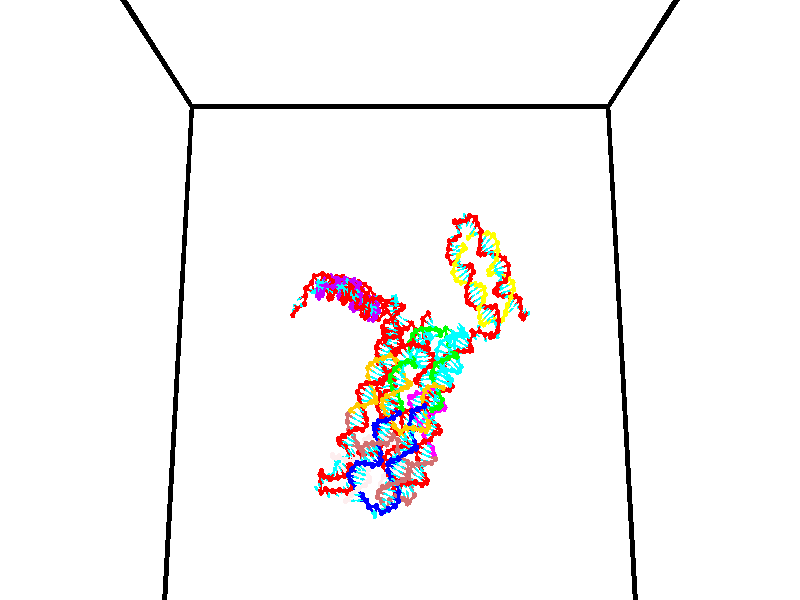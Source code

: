 // switches for output
#declare DRAW_BASES = 1; // possible values are 0, 1; only relevant for DNA ribbons
#declare DRAW_BASES_TYPE = 3; // possible values are 1, 2, 3; only relevant for DNA ribbons
#declare DRAW_FOG = 0; // set to 1 to enable fog

#include "colors.inc"

#include "transforms.inc"
background { rgb <1, 1, 1>}

#default {
   normal{
       ripples 0.25
       frequency 0.20
       turbulence 0.2
       lambda 5
   }
	finish {
		phong 0.1
		phong_size 40.
	}
}

// original window dimensions: 1024x640


// camera settings

camera {
	sky <0, 0.179814, -0.983701>
	up <0, 0.179814, -0.983701>
	right 1.6 * <1, 0, 0>
	location <35, 94.9851, 44.8844>
	look_at <35, 29.7336, 32.9568>
	direction <0, -65.2515, -11.9276>
	angle 67.0682
}


# declare cpy_camera_pos = <35, 94.9851, 44.8844>;
# if (DRAW_FOG = 1)
fog {
	fog_type 2
	up vnormalize(cpy_camera_pos)
	color rgbt<1,1,1,0.3>
	distance 1e-5
	fog_alt 3e-3
	fog_offset 56
}
# end


// LIGHTS

# declare lum = 6;
global_settings {
	ambient_light rgb lum * <0.05, 0.05, 0.05>
	max_trace_level 15
}# declare cpy_direct_light_amount = 0.25;
light_source
{	1000 * <-1, -1.16352, -0.803886>,
	rgb lum * cpy_direct_light_amount
	parallel
}

light_source
{	1000 * <1, 1.16352, 0.803886>,
	rgb lum * cpy_direct_light_amount
	parallel
}

// strand 0

// nucleotide -1

// particle -1
sphere {
	<24.328745, 35.580669, 35.323814> 0.250000
	pigment { color rgbt <1,0,0,0> }
	no_shadow
}
cylinder {
	<24.316755, 35.305492, 35.033756>,  <24.309563, 35.140388, 34.859722>, 0.100000
	pigment { color rgbt <1,0,0,0> }
	no_shadow
}
cylinder {
	<24.316755, 35.305492, 35.033756>,  <24.328745, 35.580669, 35.323814>, 0.100000
	pigment { color rgbt <1,0,0,0> }
	no_shadow
}

// particle -1
sphere {
	<24.316755, 35.305492, 35.033756> 0.100000
	pigment { color rgbt <1,0,0,0> }
	no_shadow
}
sphere {
	0, 1
	scale<0.080000,0.200000,0.300000>
	matrix <0.022409, 0.724831, -0.688562,
		0.999300, -0.036887, -0.006309,
		-0.029972, -0.687939, -0.725150,
		24.307764, 35.099110, 34.816212>
	pigment { color rgbt <0,1,1,0> }
	no_shadow
}
cylinder {
	<24.759050, 35.857037, 34.801258>,  <24.328745, 35.580669, 35.323814>, 0.130000
	pigment { color rgbt <1,0,0,0> }
	no_shadow
}

// nucleotide -1

// particle -1
sphere {
	<24.759050, 35.857037, 34.801258> 0.250000
	pigment { color rgbt <1,0,0,0> }
	no_shadow
}
cylinder {
	<24.577394, 35.559494, 34.605118>,  <24.468401, 35.380970, 34.487434>, 0.100000
	pigment { color rgbt <1,0,0,0> }
	no_shadow
}
cylinder {
	<24.577394, 35.559494, 34.605118>,  <24.759050, 35.857037, 34.801258>, 0.100000
	pigment { color rgbt <1,0,0,0> }
	no_shadow
}

// particle -1
sphere {
	<24.577394, 35.559494, 34.605118> 0.100000
	pigment { color rgbt <1,0,0,0> }
	no_shadow
}
sphere {
	0, 1
	scale<0.080000,0.200000,0.300000>
	matrix <0.039804, 0.532886, -0.845250,
		0.890041, -0.403379, -0.212396,
		-0.454140, -0.743853, -0.490346,
		24.441153, 35.336338, 34.458015>
	pigment { color rgbt <0,1,1,0> }
	no_shadow
}
cylinder {
	<25.535051, 36.090145, 34.442654>,  <24.759050, 35.857037, 34.801258>, 0.130000
	pigment { color rgbt <1,0,0,0> }
	no_shadow
}

// nucleotide -1

// particle -1
sphere {
	<25.535051, 36.090145, 34.442654> 0.250000
	pigment { color rgbt <1,0,0,0> }
	no_shadow
}
cylinder {
	<25.422028, 36.456383, 34.557087>,  <25.354214, 36.676125, 34.625748>, 0.100000
	pigment { color rgbt <1,0,0,0> }
	no_shadow
}
cylinder {
	<25.422028, 36.456383, 34.557087>,  <25.535051, 36.090145, 34.442654>, 0.100000
	pigment { color rgbt <1,0,0,0> }
	no_shadow
}

// particle -1
sphere {
	<25.422028, 36.456383, 34.557087> 0.100000
	pigment { color rgbt <1,0,0,0> }
	no_shadow
}
sphere {
	0, 1
	scale<0.080000,0.200000,0.300000>
	matrix <0.906642, 0.352319, -0.232103,
		-0.313306, 0.193794, -0.929668,
		-0.282560, 0.915595, 0.286086,
		25.337259, 36.731060, 34.642914>
	pigment { color rgbt <0,1,1,0> }
	no_shadow
}
cylinder {
	<25.691845, 36.368835, 33.781067>,  <25.535051, 36.090145, 34.442654>, 0.130000
	pigment { color rgbt <1,0,0,0> }
	no_shadow
}

// nucleotide -1

// particle -1
sphere {
	<25.691845, 36.368835, 33.781067> 0.250000
	pigment { color rgbt <1,0,0,0> }
	no_shadow
}
cylinder {
	<25.335016, 36.408745, 33.957363>,  <25.120918, 36.432690, 34.063141>, 0.100000
	pigment { color rgbt <1,0,0,0> }
	no_shadow
}
cylinder {
	<25.335016, 36.408745, 33.957363>,  <25.691845, 36.368835, 33.781067>, 0.100000
	pigment { color rgbt <1,0,0,0> }
	no_shadow
}

// particle -1
sphere {
	<25.335016, 36.408745, 33.957363> 0.100000
	pigment { color rgbt <1,0,0,0> }
	no_shadow
}
sphere {
	0, 1
	scale<0.080000,0.200000,0.300000>
	matrix <-0.410135, 0.230720, -0.882359,
		-0.189726, -0.967891, -0.164897,
		-0.892072, 0.099776, 0.440740,
		25.067394, 36.438679, 34.089584>
	pigment { color rgbt <0,1,1,0> }
	no_shadow
}
cylinder {
	<25.622656, 36.066761, 33.129700>,  <25.691845, 36.368835, 33.781067>, 0.130000
	pigment { color rgbt <1,0,0,0> }
	no_shadow
}

// nucleotide -1

// particle -1
sphere {
	<25.622656, 36.066761, 33.129700> 0.250000
	pigment { color rgbt <1,0,0,0> }
	no_shadow
}
cylinder {
	<25.988010, 36.094769, 33.290108>,  <26.207224, 36.111572, 33.386353>, 0.100000
	pigment { color rgbt <1,0,0,0> }
	no_shadow
}
cylinder {
	<25.988010, 36.094769, 33.290108>,  <25.622656, 36.066761, 33.129700>, 0.100000
	pigment { color rgbt <1,0,0,0> }
	no_shadow
}

// particle -1
sphere {
	<25.988010, 36.094769, 33.290108> 0.100000
	pigment { color rgbt <1,0,0,0> }
	no_shadow
}
sphere {
	0, 1
	scale<0.080000,0.200000,0.300000>
	matrix <0.088573, -0.995679, -0.027895,
		0.397338, 0.060999, -0.915643,
		0.913388, 0.070018, 0.401024,
		26.262026, 36.115772, 33.410416>
	pigment { color rgbt <0,1,1,0> }
	no_shadow
}
cylinder {
	<26.140293, 35.755615, 32.632298>,  <25.622656, 36.066761, 33.129700>, 0.130000
	pigment { color rgbt <1,0,0,0> }
	no_shadow
}

// nucleotide -1

// particle -1
sphere {
	<26.140293, 35.755615, 32.632298> 0.250000
	pigment { color rgbt <1,0,0,0> }
	no_shadow
}
cylinder {
	<26.300007, 35.744251, 32.998852>,  <26.395836, 35.737434, 33.218784>, 0.100000
	pigment { color rgbt <1,0,0,0> }
	no_shadow
}
cylinder {
	<26.300007, 35.744251, 32.998852>,  <26.140293, 35.755615, 32.632298>, 0.100000
	pigment { color rgbt <1,0,0,0> }
	no_shadow
}

// particle -1
sphere {
	<26.300007, 35.744251, 32.998852> 0.100000
	pigment { color rgbt <1,0,0,0> }
	no_shadow
}
sphere {
	0, 1
	scale<0.080000,0.200000,0.300000>
	matrix <0.208441, -0.970532, -0.120911,
		0.892818, 0.239291, -0.381597,
		0.399285, -0.028411, 0.916386,
		26.419792, 35.735729, 33.273769>
	pigment { color rgbt <0,1,1,0> }
	no_shadow
}
cylinder {
	<26.372208, 35.702255, 32.027241>,  <26.140293, 35.755615, 32.632298>, 0.130000
	pigment { color rgbt <1,0,0,0> }
	no_shadow
}

// nucleotide -1

// particle -1
sphere {
	<26.372208, 35.702255, 32.027241> 0.250000
	pigment { color rgbt <1,0,0,0> }
	no_shadow
}
cylinder {
	<26.609739, 35.849598, 32.313366>,  <26.752258, 35.938004, 32.485043>, 0.100000
	pigment { color rgbt <1,0,0,0> }
	no_shadow
}
cylinder {
	<26.609739, 35.849598, 32.313366>,  <26.372208, 35.702255, 32.027241>, 0.100000
	pigment { color rgbt <1,0,0,0> }
	no_shadow
}

// particle -1
sphere {
	<26.609739, 35.849598, 32.313366> 0.100000
	pigment { color rgbt <1,0,0,0> }
	no_shadow
}
sphere {
	0, 1
	scale<0.080000,0.200000,0.300000>
	matrix <0.469918, -0.880439, 0.063279,
		0.653102, 0.298563, -0.695930,
		0.593831, 0.368358, 0.715316,
		26.787889, 35.960106, 32.527962>
	pigment { color rgbt <0,1,1,0> }
	no_shadow
}
cylinder {
	<27.184563, 35.648075, 31.812153>,  <26.372208, 35.702255, 32.027241>, 0.130000
	pigment { color rgbt <1,0,0,0> }
	no_shadow
}

// nucleotide -1

// particle -1
sphere {
	<27.184563, 35.648075, 31.812153> 0.250000
	pigment { color rgbt <1,0,0,0> }
	no_shadow
}
cylinder {
	<27.114515, 35.635662, 32.205776>,  <27.072487, 35.628216, 32.441952>, 0.100000
	pigment { color rgbt <1,0,0,0> }
	no_shadow
}
cylinder {
	<27.114515, 35.635662, 32.205776>,  <27.184563, 35.648075, 31.812153>, 0.100000
	pigment { color rgbt <1,0,0,0> }
	no_shadow
}

// particle -1
sphere {
	<27.114515, 35.635662, 32.205776> 0.100000
	pigment { color rgbt <1,0,0,0> }
	no_shadow
}
sphere {
	0, 1
	scale<0.080000,0.200000,0.300000>
	matrix <0.308572, -0.950874, 0.024927,
		0.934942, 0.308018, 0.176093,
		-0.175121, -0.031032, 0.984058,
		27.061979, 35.626354, 32.500992>
	pigment { color rgbt <0,1,1,0> }
	no_shadow
}
cylinder {
	<27.725641, 35.259041, 31.909327>,  <27.184563, 35.648075, 31.812153>, 0.130000
	pigment { color rgbt <1,0,0,0> }
	no_shadow
}

// nucleotide -1

// particle -1
sphere {
	<27.725641, 35.259041, 31.909327> 0.250000
	pigment { color rgbt <1,0,0,0> }
	no_shadow
}
cylinder {
	<27.517994, 35.257710, 32.251205>,  <27.393406, 35.256912, 32.456333>, 0.100000
	pigment { color rgbt <1,0,0,0> }
	no_shadow
}
cylinder {
	<27.517994, 35.257710, 32.251205>,  <27.725641, 35.259041, 31.909327>, 0.100000
	pigment { color rgbt <1,0,0,0> }
	no_shadow
}

// particle -1
sphere {
	<27.517994, 35.257710, 32.251205> 0.100000
	pigment { color rgbt <1,0,0,0> }
	no_shadow
}
sphere {
	0, 1
	scale<0.080000,0.200000,0.300000>
	matrix <0.376677, -0.898533, 0.225283,
		0.767224, 0.438893, 0.467697,
		-0.519117, -0.003328, 0.854697,
		27.362259, 35.256710, 32.507614>
	pigment { color rgbt <0,1,1,0> }
	no_shadow
}
cylinder {
	<28.227478, 35.049129, 32.426727>,  <27.725641, 35.259041, 31.909327>, 0.130000
	pigment { color rgbt <1,0,0,0> }
	no_shadow
}

// nucleotide -1

// particle -1
sphere {
	<28.227478, 35.049129, 32.426727> 0.250000
	pigment { color rgbt <1,0,0,0> }
	no_shadow
}
cylinder {
	<27.861172, 34.966732, 32.564682>,  <27.641388, 34.917294, 32.647453>, 0.100000
	pigment { color rgbt <1,0,0,0> }
	no_shadow
}
cylinder {
	<27.861172, 34.966732, 32.564682>,  <28.227478, 35.049129, 32.426727>, 0.100000
	pigment { color rgbt <1,0,0,0> }
	no_shadow
}

// particle -1
sphere {
	<27.861172, 34.966732, 32.564682> 0.100000
	pigment { color rgbt <1,0,0,0> }
	no_shadow
}
sphere {
	0, 1
	scale<0.080000,0.200000,0.300000>
	matrix <0.252688, -0.962782, 0.095915,
		0.312291, 0.174984, 0.933732,
		-0.915764, -0.205989, 0.344885,
		27.586443, 34.904934, 32.668148>
	pigment { color rgbt <0,1,1,0> }
	no_shadow
}
cylinder {
	<28.393162, 34.615494, 33.092552>,  <28.227478, 35.049129, 32.426727>, 0.130000
	pigment { color rgbt <1,0,0,0> }
	no_shadow
}

// nucleotide -1

// particle -1
sphere {
	<28.393162, 34.615494, 33.092552> 0.250000
	pigment { color rgbt <1,0,0,0> }
	no_shadow
}
cylinder {
	<28.022722, 34.551571, 32.955849>,  <27.800459, 34.513218, 32.873825>, 0.100000
	pigment { color rgbt <1,0,0,0> }
	no_shadow
}
cylinder {
	<28.022722, 34.551571, 32.955849>,  <28.393162, 34.615494, 33.092552>, 0.100000
	pigment { color rgbt <1,0,0,0> }
	no_shadow
}

// particle -1
sphere {
	<28.022722, 34.551571, 32.955849> 0.100000
	pigment { color rgbt <1,0,0,0> }
	no_shadow
}
sphere {
	0, 1
	scale<0.080000,0.200000,0.300000>
	matrix <0.160168, -0.986710, 0.027370,
		-0.341590, -0.029392, 0.939389,
		-0.926100, -0.159809, -0.341758,
		27.744892, 34.503628, 32.853321>
	pigment { color rgbt <0,1,1,0> }
	no_shadow
}
cylinder {
	<28.040899, 34.184948, 33.587379>,  <28.393162, 34.615494, 33.092552>, 0.130000
	pigment { color rgbt <1,0,0,0> }
	no_shadow
}

// nucleotide -1

// particle -1
sphere {
	<28.040899, 34.184948, 33.587379> 0.250000
	pigment { color rgbt <1,0,0,0> }
	no_shadow
}
cylinder {
	<27.880543, 34.135242, 33.224316>,  <27.784328, 34.105419, 33.006477>, 0.100000
	pigment { color rgbt <1,0,0,0> }
	no_shadow
}
cylinder {
	<27.880543, 34.135242, 33.224316>,  <28.040899, 34.184948, 33.587379>, 0.100000
	pigment { color rgbt <1,0,0,0> }
	no_shadow
}

// particle -1
sphere {
	<27.880543, 34.135242, 33.224316> 0.100000
	pigment { color rgbt <1,0,0,0> }
	no_shadow
}
sphere {
	0, 1
	scale<0.080000,0.200000,0.300000>
	matrix <0.408677, -0.910973, -0.055781,
		-0.819921, -0.393301, 0.415986,
		-0.400891, -0.124268, -0.907659,
		27.760275, 34.097961, 32.952019>
	pigment { color rgbt <0,1,1,0> }
	no_shadow
}
cylinder {
	<27.651272, 33.537262, 33.565033>,  <28.040899, 34.184948, 33.587379>, 0.130000
	pigment { color rgbt <1,0,0,0> }
	no_shadow
}

// nucleotide -1

// particle -1
sphere {
	<27.651272, 33.537262, 33.565033> 0.250000
	pigment { color rgbt <1,0,0,0> }
	no_shadow
}
cylinder {
	<27.684679, 33.603378, 33.171951>,  <27.704723, 33.643047, 32.936104>, 0.100000
	pigment { color rgbt <1,0,0,0> }
	no_shadow
}
cylinder {
	<27.684679, 33.603378, 33.171951>,  <27.651272, 33.537262, 33.565033>, 0.100000
	pigment { color rgbt <1,0,0,0> }
	no_shadow
}

// particle -1
sphere {
	<27.684679, 33.603378, 33.171951> 0.100000
	pigment { color rgbt <1,0,0,0> }
	no_shadow
}
sphere {
	0, 1
	scale<0.080000,0.200000,0.300000>
	matrix <0.225928, -0.963609, -0.142881,
		-0.970557, -0.210086, -0.117825,
		0.083519, 0.165294, -0.982701,
		27.709734, 33.652966, 32.877140>
	pigment { color rgbt <0,1,1,0> }
	no_shadow
}
cylinder {
	<27.523491, 32.902302, 33.285908>,  <27.651272, 33.537262, 33.565033>, 0.130000
	pigment { color rgbt <1,0,0,0> }
	no_shadow
}

// nucleotide -1

// particle -1
sphere {
	<27.523491, 32.902302, 33.285908> 0.250000
	pigment { color rgbt <1,0,0,0> }
	no_shadow
}
cylinder {
	<27.720312, 33.109512, 33.006042>,  <27.838406, 33.233841, 32.838123>, 0.100000
	pigment { color rgbt <1,0,0,0> }
	no_shadow
}
cylinder {
	<27.720312, 33.109512, 33.006042>,  <27.523491, 32.902302, 33.285908>, 0.100000
	pigment { color rgbt <1,0,0,0> }
	no_shadow
}

// particle -1
sphere {
	<27.720312, 33.109512, 33.006042> 0.100000
	pigment { color rgbt <1,0,0,0> }
	no_shadow
}
sphere {
	0, 1
	scale<0.080000,0.200000,0.300000>
	matrix <0.355921, -0.853159, -0.381366,
		-0.794482, -0.061372, -0.604178,
		0.492055, 0.518028, -0.699663,
		27.867929, 33.264919, 32.796143>
	pigment { color rgbt <0,1,1,0> }
	no_shadow
}
cylinder {
	<27.353487, 32.473385, 32.600445>,  <27.523491, 32.902302, 33.285908>, 0.130000
	pigment { color rgbt <1,0,0,0> }
	no_shadow
}

// nucleotide -1

// particle -1
sphere {
	<27.353487, 32.473385, 32.600445> 0.250000
	pigment { color rgbt <1,0,0,0> }
	no_shadow
}
cylinder {
	<27.673895, 32.701778, 32.528511>,  <27.866140, 32.838814, 32.485352>, 0.100000
	pigment { color rgbt <1,0,0,0> }
	no_shadow
}
cylinder {
	<27.673895, 32.701778, 32.528511>,  <27.353487, 32.473385, 32.600445>, 0.100000
	pigment { color rgbt <1,0,0,0> }
	no_shadow
}

// particle -1
sphere {
	<27.673895, 32.701778, 32.528511> 0.100000
	pigment { color rgbt <1,0,0,0> }
	no_shadow
}
sphere {
	0, 1
	scale<0.080000,0.200000,0.300000>
	matrix <0.444684, -0.768655, -0.459810,
		-0.400775, 0.288348, -0.869618,
		0.801021, 0.570986, -0.179834,
		27.914202, 32.873074, 32.474560>
	pigment { color rgbt <0,1,1,0> }
	no_shadow
}
cylinder {
	<27.577440, 32.291546, 31.872000>,  <27.353487, 32.473385, 32.600445>, 0.130000
	pigment { color rgbt <1,0,0,0> }
	no_shadow
}

// nucleotide -1

// particle -1
sphere {
	<27.577440, 32.291546, 31.872000> 0.250000
	pigment { color rgbt <1,0,0,0> }
	no_shadow
}
cylinder {
	<27.889168, 32.443859, 32.071064>,  <28.076204, 32.535248, 32.190502>, 0.100000
	pigment { color rgbt <1,0,0,0> }
	no_shadow
}
cylinder {
	<27.889168, 32.443859, 32.071064>,  <27.577440, 32.291546, 31.872000>, 0.100000
	pigment { color rgbt <1,0,0,0> }
	no_shadow
}

// particle -1
sphere {
	<27.889168, 32.443859, 32.071064> 0.100000
	pigment { color rgbt <1,0,0,0> }
	no_shadow
}
sphere {
	0, 1
	scale<0.080000,0.200000,0.300000>
	matrix <0.590364, -0.712408, -0.379401,
		0.210068, 0.589476, -0.779993,
		0.779321, 0.380780, 0.497660,
		28.122965, 32.558094, 32.220364>
	pigment { color rgbt <0,1,1,0> }
	no_shadow
}
cylinder {
	<28.255301, 32.479012, 31.353716>,  <27.577440, 32.291546, 31.872000>, 0.130000
	pigment { color rgbt <1,0,0,0> }
	no_shadow
}

// nucleotide -1

// particle -1
sphere {
	<28.255301, 32.479012, 31.353716> 0.250000
	pigment { color rgbt <1,0,0,0> }
	no_shadow
}
cylinder {
	<28.342434, 32.399410, 31.735909>,  <28.394714, 32.351650, 31.965223>, 0.100000
	pigment { color rgbt <1,0,0,0> }
	no_shadow
}
cylinder {
	<28.342434, 32.399410, 31.735909>,  <28.255301, 32.479012, 31.353716>, 0.100000
	pigment { color rgbt <1,0,0,0> }
	no_shadow
}

// particle -1
sphere {
	<28.342434, 32.399410, 31.735909> 0.100000
	pigment { color rgbt <1,0,0,0> }
	no_shadow
}
sphere {
	0, 1
	scale<0.080000,0.200000,0.300000>
	matrix <0.651402, -0.699383, -0.294175,
		0.726790, 0.686484, -0.022717,
		0.217835, -0.199005, 0.955482,
		28.407784, 32.339710, 32.022552>
	pigment { color rgbt <0,1,1,0> }
	no_shadow
}
cylinder {
	<28.935295, 32.258930, 31.306198>,  <28.255301, 32.479012, 31.353716>, 0.130000
	pigment { color rgbt <1,0,0,0> }
	no_shadow
}

// nucleotide -1

// particle -1
sphere {
	<28.935295, 32.258930, 31.306198> 0.250000
	pigment { color rgbt <1,0,0,0> }
	no_shadow
}
cylinder {
	<28.863989, 32.177540, 31.691284>,  <28.821205, 32.128704, 31.922337>, 0.100000
	pigment { color rgbt <1,0,0,0> }
	no_shadow
}
cylinder {
	<28.863989, 32.177540, 31.691284>,  <28.935295, 32.258930, 31.306198>, 0.100000
	pigment { color rgbt <1,0,0,0> }
	no_shadow
}

// particle -1
sphere {
	<28.863989, 32.177540, 31.691284> 0.100000
	pigment { color rgbt <1,0,0,0> }
	no_shadow
}
sphere {
	0, 1
	scale<0.080000,0.200000,0.300000>
	matrix <0.613459, -0.787950, -0.052944,
		0.769344, 0.581149, 0.265286,
		-0.178264, -0.203475, 0.962715,
		28.810509, 32.116497, 31.980099>
	pigment { color rgbt <0,1,1,0> }
	no_shadow
}
cylinder {
	<29.596096, 32.137829, 31.638838>,  <28.935295, 32.258930, 31.306198>, 0.130000
	pigment { color rgbt <1,0,0,0> }
	no_shadow
}

// nucleotide -1

// particle -1
sphere {
	<29.596096, 32.137829, 31.638838> 0.250000
	pigment { color rgbt <1,0,0,0> }
	no_shadow
}
cylinder {
	<29.347488, 31.958576, 31.895866>,  <29.198324, 31.851025, 32.050083>, 0.100000
	pigment { color rgbt <1,0,0,0> }
	no_shadow
}
cylinder {
	<29.347488, 31.958576, 31.895866>,  <29.596096, 32.137829, 31.638838>, 0.100000
	pigment { color rgbt <1,0,0,0> }
	no_shadow
}

// particle -1
sphere {
	<29.347488, 31.958576, 31.895866> 0.100000
	pigment { color rgbt <1,0,0,0> }
	no_shadow
}
sphere {
	0, 1
	scale<0.080000,0.200000,0.300000>
	matrix <0.678453, -0.718001, 0.155488,
		0.391687, 0.532592, 0.750285,
		-0.621517, -0.448130, 0.642570,
		29.161034, 31.824137, 32.088638>
	pigment { color rgbt <0,1,1,0> }
	no_shadow
}
cylinder {
	<30.009029, 31.884548, 32.212212>,  <29.596096, 32.137829, 31.638838>, 0.130000
	pigment { color rgbt <1,0,0,0> }
	no_shadow
}

// nucleotide -1

// particle -1
sphere {
	<30.009029, 31.884548, 32.212212> 0.250000
	pigment { color rgbt <1,0,0,0> }
	no_shadow
}
cylinder {
	<29.667303, 31.676672, 32.215565>,  <29.462267, 31.551947, 32.217579>, 0.100000
	pigment { color rgbt <1,0,0,0> }
	no_shadow
}
cylinder {
	<29.667303, 31.676672, 32.215565>,  <30.009029, 31.884548, 32.212212>, 0.100000
	pigment { color rgbt <1,0,0,0> }
	no_shadow
}

// particle -1
sphere {
	<29.667303, 31.676672, 32.215565> 0.100000
	pigment { color rgbt <1,0,0,0> }
	no_shadow
}
sphere {
	0, 1
	scale<0.080000,0.200000,0.300000>
	matrix <0.518604, -0.851233, 0.080323,
		-0.034604, 0.072970, 0.996734,
		-0.854314, -0.519690, 0.008387,
		29.411009, 31.520765, 32.218082>
	pigment { color rgbt <0,1,1,0> }
	no_shadow
}
cylinder {
	<30.192369, 31.375128, 32.722626>,  <30.009029, 31.884548, 32.212212>, 0.130000
	pigment { color rgbt <1,0,0,0> }
	no_shadow
}

// nucleotide -1

// particle -1
sphere {
	<30.192369, 31.375128, 32.722626> 0.250000
	pigment { color rgbt <1,0,0,0> }
	no_shadow
}
cylinder {
	<29.873974, 31.234108, 32.525806>,  <29.682936, 31.149496, 32.407715>, 0.100000
	pigment { color rgbt <1,0,0,0> }
	no_shadow
}
cylinder {
	<29.873974, 31.234108, 32.525806>,  <30.192369, 31.375128, 32.722626>, 0.100000
	pigment { color rgbt <1,0,0,0> }
	no_shadow
}

// particle -1
sphere {
	<29.873974, 31.234108, 32.525806> 0.100000
	pigment { color rgbt <1,0,0,0> }
	no_shadow
}
sphere {
	0, 1
	scale<0.080000,0.200000,0.300000>
	matrix <0.384391, -0.922345, 0.039020,
		-0.467594, -0.158079, 0.869693,
		-0.795989, -0.352548, -0.492048,
		29.635178, 31.128344, 32.378193>
	pigment { color rgbt <0,1,1,0> }
	no_shadow
}
cylinder {
	<29.907017, 30.776873, 33.112923>,  <30.192369, 31.375128, 32.722626>, 0.130000
	pigment { color rgbt <1,0,0,0> }
	no_shadow
}

// nucleotide -1

// particle -1
sphere {
	<29.907017, 30.776873, 33.112923> 0.250000
	pigment { color rgbt <1,0,0,0> }
	no_shadow
}
cylinder {
	<29.782654, 30.739080, 32.734631>,  <29.708036, 30.716406, 32.507656>, 0.100000
	pigment { color rgbt <1,0,0,0> }
	no_shadow
}
cylinder {
	<29.782654, 30.739080, 32.734631>,  <29.907017, 30.776873, 33.112923>, 0.100000
	pigment { color rgbt <1,0,0,0> }
	no_shadow
}

// particle -1
sphere {
	<29.782654, 30.739080, 32.734631> 0.100000
	pigment { color rgbt <1,0,0,0> }
	no_shadow
}
sphere {
	0, 1
	scale<0.080000,0.200000,0.300000>
	matrix <0.463327, -0.883872, -0.064016,
		-0.829859, -0.458087, 0.318576,
		-0.310906, -0.094481, -0.945733,
		29.689383, 30.710735, 32.450912>
	pigment { color rgbt <0,1,1,0> }
	no_shadow
}
cylinder {
	<29.745066, 30.098030, 33.177177>,  <29.907017, 30.776873, 33.112923>, 0.130000
	pigment { color rgbt <1,0,0,0> }
	no_shadow
}

// nucleotide -1

// particle -1
sphere {
	<29.745066, 30.098030, 33.177177> 0.250000
	pigment { color rgbt <1,0,0,0> }
	no_shadow
}
cylinder {
	<29.769180, 30.199747, 32.791080>,  <29.783649, 30.260778, 32.559422>, 0.100000
	pigment { color rgbt <1,0,0,0> }
	no_shadow
}
cylinder {
	<29.769180, 30.199747, 32.791080>,  <29.745066, 30.098030, 33.177177>, 0.100000
	pigment { color rgbt <1,0,0,0> }
	no_shadow
}

// particle -1
sphere {
	<29.769180, 30.199747, 32.791080> 0.100000
	pigment { color rgbt <1,0,0,0> }
	no_shadow
}
sphere {
	0, 1
	scale<0.080000,0.200000,0.300000>
	matrix <0.538462, -0.822524, -0.183064,
		-0.840491, -0.508712, -0.186513,
		0.060285, 0.254294, -0.965246,
		29.787266, 30.276035, 32.501507>
	pigment { color rgbt <0,1,1,0> }
	no_shadow
}
cylinder {
	<29.518000, 29.503052, 32.838898>,  <29.745066, 30.098030, 33.177177>, 0.130000
	pigment { color rgbt <1,0,0,0> }
	no_shadow
}

// nucleotide -1

// particle -1
sphere {
	<29.518000, 29.503052, 32.838898> 0.250000
	pigment { color rgbt <1,0,0,0> }
	no_shadow
}
cylinder {
	<29.696743, 29.713608, 32.549561>,  <29.803989, 29.839941, 32.375957>, 0.100000
	pigment { color rgbt <1,0,0,0> }
	no_shadow
}
cylinder {
	<29.696743, 29.713608, 32.549561>,  <29.518000, 29.503052, 32.838898>, 0.100000
	pigment { color rgbt <1,0,0,0> }
	no_shadow
}

// particle -1
sphere {
	<29.696743, 29.713608, 32.549561> 0.100000
	pigment { color rgbt <1,0,0,0> }
	no_shadow
}
sphere {
	0, 1
	scale<0.080000,0.200000,0.300000>
	matrix <0.517675, -0.811591, -0.270801,
		-0.729608, -0.253449, -0.635166,
		0.446860, 0.526388, -0.723347,
		29.830801, 29.871525, 32.332558>
	pigment { color rgbt <0,1,1,0> }
	no_shadow
}
cylinder {
	<29.398838, 29.202354, 32.100311>,  <29.518000, 29.503052, 32.838898>, 0.130000
	pigment { color rgbt <1,0,0,0> }
	no_shadow
}

// nucleotide -1

// particle -1
sphere {
	<29.398838, 29.202354, 32.100311> 0.250000
	pigment { color rgbt <1,0,0,0> }
	no_shadow
}
cylinder {
	<29.757776, 29.377552, 32.121960>,  <29.973139, 29.482670, 32.134949>, 0.100000
	pigment { color rgbt <1,0,0,0> }
	no_shadow
}
cylinder {
	<29.757776, 29.377552, 32.121960>,  <29.398838, 29.202354, 32.100311>, 0.100000
	pigment { color rgbt <1,0,0,0> }
	no_shadow
}

// particle -1
sphere {
	<29.757776, 29.377552, 32.121960> 0.100000
	pigment { color rgbt <1,0,0,0> }
	no_shadow
}
sphere {
	0, 1
	scale<0.080000,0.200000,0.300000>
	matrix <0.431751, -0.845852, -0.313251,
		-0.091427, 0.304460, -0.948127,
		0.897347, 0.437994, 0.054117,
		30.026981, 29.508951, 32.138195>
	pigment { color rgbt <0,1,1,0> }
	no_shadow
}
cylinder {
	<29.650219, 29.090355, 31.500917>,  <29.398838, 29.202354, 32.100311>, 0.130000
	pigment { color rgbt <1,0,0,0> }
	no_shadow
}

// nucleotide -1

// particle -1
sphere {
	<29.650219, 29.090355, 31.500917> 0.250000
	pigment { color rgbt <1,0,0,0> }
	no_shadow
}
cylinder {
	<29.948755, 29.148323, 31.760756>,  <30.127876, 29.183104, 31.916658>, 0.100000
	pigment { color rgbt <1,0,0,0> }
	no_shadow
}
cylinder {
	<29.948755, 29.148323, 31.760756>,  <29.650219, 29.090355, 31.500917>, 0.100000
	pigment { color rgbt <1,0,0,0> }
	no_shadow
}

// particle -1
sphere {
	<29.948755, 29.148323, 31.760756> 0.100000
	pigment { color rgbt <1,0,0,0> }
	no_shadow
}
sphere {
	0, 1
	scale<0.080000,0.200000,0.300000>
	matrix <0.450440, -0.828505, -0.332691,
		0.489979, 0.540905, -0.683624,
		0.746340, 0.144920, 0.649596,
		30.172657, 29.191799, 31.955635>
	pigment { color rgbt <0,1,1,0> }
	no_shadow
}
cylinder {
	<30.386755, 29.214689, 31.100815>,  <29.650219, 29.090355, 31.500917>, 0.130000
	pigment { color rgbt <1,0,0,0> }
	no_shadow
}

// nucleotide -1

// particle -1
sphere {
	<30.386755, 29.214689, 31.100815> 0.250000
	pigment { color rgbt <1,0,0,0> }
	no_shadow
}
cylinder {
	<30.407417, 29.082851, 31.477898>,  <30.419815, 29.003748, 31.704147>, 0.100000
	pigment { color rgbt <1,0,0,0> }
	no_shadow
}
cylinder {
	<30.407417, 29.082851, 31.477898>,  <30.386755, 29.214689, 31.100815>, 0.100000
	pigment { color rgbt <1,0,0,0> }
	no_shadow
}

// particle -1
sphere {
	<30.407417, 29.082851, 31.477898> 0.100000
	pigment { color rgbt <1,0,0,0> }
	no_shadow
}
sphere {
	0, 1
	scale<0.080000,0.200000,0.300000>
	matrix <0.486256, -0.816212, -0.312014,
		0.872288, 0.474515, 0.118104,
		0.051658, -0.329595, 0.942708,
		30.422915, 28.983973, 31.760710>
	pigment { color rgbt <0,1,1,0> }
	no_shadow
}
cylinder {
	<31.104788, 29.101671, 31.366739>,  <30.386755, 29.214689, 31.100815>, 0.130000
	pigment { color rgbt <1,0,0,0> }
	no_shadow
}

// nucleotide -1

// particle -1
sphere {
	<31.104788, 29.101671, 31.366739> 0.250000
	pigment { color rgbt <1,0,0,0> }
	no_shadow
}
cylinder {
	<30.846701, 28.857176, 31.550076>,  <30.691849, 28.710478, 31.660078>, 0.100000
	pigment { color rgbt <1,0,0,0> }
	no_shadow
}
cylinder {
	<30.846701, 28.857176, 31.550076>,  <31.104788, 29.101671, 31.366739>, 0.100000
	pigment { color rgbt <1,0,0,0> }
	no_shadow
}

// particle -1
sphere {
	<30.846701, 28.857176, 31.550076> 0.100000
	pigment { color rgbt <1,0,0,0> }
	no_shadow
}
sphere {
	0, 1
	scale<0.080000,0.200000,0.300000>
	matrix <0.602785, -0.775884, -0.186155,
		0.469407, 0.156171, 0.869061,
		-0.645219, -0.611240, 0.458343,
		30.653135, 28.673803, 31.687578>
	pigment { color rgbt <0,1,1,0> }
	no_shadow
}
cylinder {
	<31.644327, 28.958330, 31.784557>,  <31.104788, 29.101671, 31.366739>, 0.130000
	pigment { color rgbt <1,0,0,0> }
	no_shadow
}

// nucleotide -1

// particle -1
sphere {
	<31.644327, 28.958330, 31.784557> 0.250000
	pigment { color rgbt <1,0,0,0> }
	no_shadow
}
cylinder {
	<31.554148, 28.654335, 32.028389>,  <31.500040, 28.471937, 32.174686>, 0.100000
	pigment { color rgbt <1,0,0,0> }
	no_shadow
}
cylinder {
	<31.554148, 28.654335, 32.028389>,  <31.644327, 28.958330, 31.784557>, 0.100000
	pigment { color rgbt <1,0,0,0> }
	no_shadow
}

// particle -1
sphere {
	<31.554148, 28.654335, 32.028389> 0.100000
	pigment { color rgbt <1,0,0,0> }
	no_shadow
}
sphere {
	0, 1
	scale<0.080000,0.200000,0.300000>
	matrix <0.906762, 0.065144, 0.416581,
		-0.356308, 0.646662, 0.674443,
		-0.225451, -0.759990, 0.609579,
		31.486513, 28.426338, 32.211262>
	pigment { color rgbt <0,1,1,0> }
	no_shadow
}
cylinder {
	<32.110500, 29.034300, 32.399307>,  <31.644327, 28.958330, 31.784557>, 0.130000
	pigment { color rgbt <1,0,0,0> }
	no_shadow
}

// nucleotide -1

// particle -1
sphere {
	<32.110500, 29.034300, 32.399307> 0.250000
	pigment { color rgbt <1,0,0,0> }
	no_shadow
}
cylinder {
	<31.982868, 28.655403, 32.411461>,  <31.906290, 28.428066, 32.418755>, 0.100000
	pigment { color rgbt <1,0,0,0> }
	no_shadow
}
cylinder {
	<31.982868, 28.655403, 32.411461>,  <32.110500, 29.034300, 32.399307>, 0.100000
	pigment { color rgbt <1,0,0,0> }
	no_shadow
}

// particle -1
sphere {
	<31.982868, 28.655403, 32.411461> 0.100000
	pigment { color rgbt <1,0,0,0> }
	no_shadow
}
sphere {
	0, 1
	scale<0.080000,0.200000,0.300000>
	matrix <0.832098, -0.264657, 0.487412,
		-0.453654, 0.180808, 0.872643,
		-0.319079, -0.947241, 0.030387,
		31.887144, 28.371231, 32.420578>
	pigment { color rgbt <0,1,1,0> }
	no_shadow
}
cylinder {
	<32.009174, 28.687166, 33.111965>,  <32.110500, 29.034300, 32.399307>, 0.130000
	pigment { color rgbt <1,0,0,0> }
	no_shadow
}

// nucleotide -1

// particle -1
sphere {
	<32.009174, 28.687166, 33.111965> 0.250000
	pigment { color rgbt <1,0,0,0> }
	no_shadow
}
cylinder {
	<32.110039, 28.423639, 32.828453>,  <32.170559, 28.265524, 32.658344>, 0.100000
	pigment { color rgbt <1,0,0,0> }
	no_shadow
}
cylinder {
	<32.110039, 28.423639, 32.828453>,  <32.009174, 28.687166, 33.111965>, 0.100000
	pigment { color rgbt <1,0,0,0> }
	no_shadow
}

// particle -1
sphere {
	<32.110039, 28.423639, 32.828453> 0.100000
	pigment { color rgbt <1,0,0,0> }
	no_shadow
}
sphere {
	0, 1
	scale<0.080000,0.200000,0.300000>
	matrix <0.817075, -0.247474, 0.520716,
		-0.518462, -0.710436, 0.475898,
		0.252163, -0.658815, -0.708785,
		32.185688, 28.225994, 32.615818>
	pigment { color rgbt <0,1,1,0> }
	no_shadow
}
cylinder {
	<32.048775, 27.977591, 33.347115>,  <32.009174, 28.687166, 33.111965>, 0.130000
	pigment { color rgbt <1,0,0,0> }
	no_shadow
}

// nucleotide -1

// particle -1
sphere {
	<32.048775, 27.977591, 33.347115> 0.250000
	pigment { color rgbt <1,0,0,0> }
	no_shadow
}
cylinder {
	<32.297447, 28.074387, 33.049133>,  <32.446651, 28.132465, 32.870346>, 0.100000
	pigment { color rgbt <1,0,0,0> }
	no_shadow
}
cylinder {
	<32.297447, 28.074387, 33.049133>,  <32.048775, 27.977591, 33.347115>, 0.100000
	pigment { color rgbt <1,0,0,0> }
	no_shadow
}

// particle -1
sphere {
	<32.297447, 28.074387, 33.049133> 0.100000
	pigment { color rgbt <1,0,0,0> }
	no_shadow
}
sphere {
	0, 1
	scale<0.080000,0.200000,0.300000>
	matrix <0.774680, -0.330422, 0.539158,
		-0.115675, -0.912284, -0.392884,
		0.621682, 0.241993, -0.744949,
		32.483952, 28.146984, 32.825649>
	pigment { color rgbt <0,1,1,0> }
	no_shadow
}
cylinder {
	<31.674700, 28.298819, 33.961990>,  <32.048775, 27.977591, 33.347115>, 0.130000
	pigment { color rgbt <1,0,0,0> }
	no_shadow
}

// nucleotide -1

// particle -1
sphere {
	<31.674700, 28.298819, 33.961990> 0.250000
	pigment { color rgbt <1,0,0,0> }
	no_shadow
}
cylinder {
	<32.073334, 28.271448, 33.980495>,  <32.312515, 28.255026, 33.991600>, 0.100000
	pigment { color rgbt <1,0,0,0> }
	no_shadow
}
cylinder {
	<32.073334, 28.271448, 33.980495>,  <31.674700, 28.298819, 33.961990>, 0.100000
	pigment { color rgbt <1,0,0,0> }
	no_shadow
}

// particle -1
sphere {
	<32.073334, 28.271448, 33.980495> 0.100000
	pigment { color rgbt <1,0,0,0> }
	no_shadow
}
sphere {
	0, 1
	scale<0.080000,0.200000,0.300000>
	matrix <0.062245, 0.990342, 0.123888,
		-0.054295, -0.120585, 0.991217,
		0.996583, -0.068425, 0.046265,
		32.372307, 28.250921, 33.994373>
	pigment { color rgbt <0,1,1,0> }
	no_shadow
}
cylinder {
	<31.996508, 28.708443, 34.580971>,  <31.674700, 28.298819, 33.961990>, 0.130000
	pigment { color rgbt <1,0,0,0> }
	no_shadow
}

// nucleotide -1

// particle -1
sphere {
	<31.996508, 28.708443, 34.580971> 0.250000
	pigment { color rgbt <1,0,0,0> }
	no_shadow
}
cylinder {
	<32.283756, 28.683113, 34.303757>,  <32.456104, 28.667915, 34.137428>, 0.100000
	pigment { color rgbt <1,0,0,0> }
	no_shadow
}
cylinder {
	<32.283756, 28.683113, 34.303757>,  <31.996508, 28.708443, 34.580971>, 0.100000
	pigment { color rgbt <1,0,0,0> }
	no_shadow
}

// particle -1
sphere {
	<32.283756, 28.683113, 34.303757> 0.100000
	pigment { color rgbt <1,0,0,0> }
	no_shadow
}
sphere {
	0, 1
	scale<0.080000,0.200000,0.300000>
	matrix <0.091382, 0.995809, 0.003697,
		0.689893, -0.065986, 0.720898,
		0.718121, -0.063326, -0.693032,
		32.499191, 28.664116, 34.095848>
	pigment { color rgbt <0,1,1,0> }
	no_shadow
}
cylinder {
	<32.657349, 29.095922, 34.667805>,  <31.996508, 28.708443, 34.580971>, 0.130000
	pigment { color rgbt <1,0,0,0> }
	no_shadow
}

// nucleotide -1

// particle -1
sphere {
	<32.657349, 29.095922, 34.667805> 0.250000
	pigment { color rgbt <1,0,0,0> }
	no_shadow
}
cylinder {
	<32.526112, 29.096798, 34.289948>,  <32.447369, 29.097324, 34.063232>, 0.100000
	pigment { color rgbt <1,0,0,0> }
	no_shadow
}
cylinder {
	<32.526112, 29.096798, 34.289948>,  <32.657349, 29.095922, 34.667805>, 0.100000
	pigment { color rgbt <1,0,0,0> }
	no_shadow
}

// particle -1
sphere {
	<32.526112, 29.096798, 34.289948> 0.100000
	pigment { color rgbt <1,0,0,0> }
	no_shadow
}
sphere {
	0, 1
	scale<0.080000,0.200000,0.300000>
	matrix <0.043093, 0.998991, -0.012651,
		0.943661, -0.044858, -0.327858,
		-0.328095, 0.002190, -0.944642,
		32.427685, 29.097456, 34.006554>
	pigment { color rgbt <0,1,1,0> }
	no_shadow
}
cylinder {
	<33.196285, 29.402466, 34.179119>,  <32.657349, 29.095922, 34.667805>, 0.130000
	pigment { color rgbt <1,0,0,0> }
	no_shadow
}

// nucleotide -1

// particle -1
sphere {
	<33.196285, 29.402466, 34.179119> 0.250000
	pigment { color rgbt <1,0,0,0> }
	no_shadow
}
cylinder {
	<32.818230, 29.449675, 34.057278>,  <32.591396, 29.478001, 33.984173>, 0.100000
	pigment { color rgbt <1,0,0,0> }
	no_shadow
}
cylinder {
	<32.818230, 29.449675, 34.057278>,  <33.196285, 29.402466, 34.179119>, 0.100000
	pigment { color rgbt <1,0,0,0> }
	no_shadow
}

// particle -1
sphere {
	<32.818230, 29.449675, 34.057278> 0.100000
	pigment { color rgbt <1,0,0,0> }
	no_shadow
}
sphere {
	0, 1
	scale<0.080000,0.200000,0.300000>
	matrix <0.142242, 0.988102, -0.058499,
		0.294077, -0.098617, -0.950681,
		-0.945138, 0.118024, -0.304605,
		32.534687, 29.485083, 33.965897>
	pigment { color rgbt <0,1,1,0> }
	no_shadow
}
cylinder {
	<33.150364, 29.829393, 33.619896>,  <33.196285, 29.402466, 34.179119>, 0.130000
	pigment { color rgbt <1,0,0,0> }
	no_shadow
}

// nucleotide -1

// particle -1
sphere {
	<33.150364, 29.829393, 33.619896> 0.250000
	pigment { color rgbt <1,0,0,0> }
	no_shadow
}
cylinder {
	<32.764900, 29.846458, 33.725376>,  <32.533623, 29.856697, 33.788666>, 0.100000
	pigment { color rgbt <1,0,0,0> }
	no_shadow
}
cylinder {
	<32.764900, 29.846458, 33.725376>,  <33.150364, 29.829393, 33.619896>, 0.100000
	pigment { color rgbt <1,0,0,0> }
	no_shadow
}

// particle -1
sphere {
	<32.764900, 29.846458, 33.725376> 0.100000
	pigment { color rgbt <1,0,0,0> }
	no_shadow
}
sphere {
	0, 1
	scale<0.080000,0.200000,0.300000>
	matrix <0.000135, 0.987243, -0.159220,
		-0.267130, -0.153399, -0.951373,
		-0.963660, 0.042661, 0.263702,
		32.475803, 29.859257, 33.804485>
	pigment { color rgbt <0,1,1,0> }
	no_shadow
}
cylinder {
	<32.860195, 30.323999, 33.156029>,  <33.150364, 29.829393, 33.619896>, 0.130000
	pigment { color rgbt <1,0,0,0> }
	no_shadow
}

// nucleotide -1

// particle -1
sphere {
	<32.860195, 30.323999, 33.156029> 0.250000
	pigment { color rgbt <1,0,0,0> }
	no_shadow
}
cylinder {
	<32.593292, 30.314594, 33.453812>,  <32.433151, 30.308952, 33.632481>, 0.100000
	pigment { color rgbt <1,0,0,0> }
	no_shadow
}
cylinder {
	<32.593292, 30.314594, 33.453812>,  <32.860195, 30.323999, 33.156029>, 0.100000
	pigment { color rgbt <1,0,0,0> }
	no_shadow
}

// particle -1
sphere {
	<32.593292, 30.314594, 33.453812> 0.100000
	pigment { color rgbt <1,0,0,0> }
	no_shadow
}
sphere {
	0, 1
	scale<0.080000,0.200000,0.300000>
	matrix <-0.111247, 0.991436, -0.068400,
		-0.736471, -0.128459, -0.664161,
		-0.667260, -0.023511, 0.744454,
		32.393116, 30.307541, 33.677147>
	pigment { color rgbt <0,1,1,0> }
	no_shadow
}
cylinder {
	<32.160278, 30.575899, 32.956585>,  <32.860195, 30.323999, 33.156029>, 0.130000
	pigment { color rgbt <1,0,0,0> }
	no_shadow
}

// nucleotide -1

// particle -1
sphere {
	<32.160278, 30.575899, 32.956585> 0.250000
	pigment { color rgbt <1,0,0,0> }
	no_shadow
}
cylinder {
	<32.123192, 30.610680, 33.353340>,  <32.100941, 30.631548, 33.591393>, 0.100000
	pigment { color rgbt <1,0,0,0> }
	no_shadow
}
cylinder {
	<32.123192, 30.610680, 33.353340>,  <32.160278, 30.575899, 32.956585>, 0.100000
	pigment { color rgbt <1,0,0,0> }
	no_shadow
}

// particle -1
sphere {
	<32.123192, 30.610680, 33.353340> 0.100000
	pigment { color rgbt <1,0,0,0> }
	no_shadow
}
sphere {
	0, 1
	scale<0.080000,0.200000,0.300000>
	matrix <-0.452847, 0.883506, -0.119780,
		-0.886755, -0.460279, -0.042539,
		-0.092715, 0.086952, 0.991889,
		32.095375, 30.636765, 33.650906>
	pigment { color rgbt <0,1,1,0> }
	no_shadow
}
cylinder {
	<31.531298, 30.983015, 33.040398>,  <32.160278, 30.575899, 32.956585>, 0.130000
	pigment { color rgbt <1,0,0,0> }
	no_shadow
}

// nucleotide -1

// particle -1
sphere {
	<31.531298, 30.983015, 33.040398> 0.250000
	pigment { color rgbt <1,0,0,0> }
	no_shadow
}
cylinder {
	<31.715302, 31.017767, 33.393860>,  <31.825703, 31.038618, 33.605938>, 0.100000
	pigment { color rgbt <1,0,0,0> }
	no_shadow
}
cylinder {
	<31.715302, 31.017767, 33.393860>,  <31.531298, 30.983015, 33.040398>, 0.100000
	pigment { color rgbt <1,0,0,0> }
	no_shadow
}

// particle -1
sphere {
	<31.715302, 31.017767, 33.393860> 0.100000
	pigment { color rgbt <1,0,0,0> }
	no_shadow
}
sphere {
	0, 1
	scale<0.080000,0.200000,0.300000>
	matrix <-0.376872, 0.920213, 0.105717,
		-0.803965, -0.381655, 0.456048,
		0.460009, 0.086879, 0.883654,
		31.853304, 31.043831, 33.658955>
	pigment { color rgbt <0,1,1,0> }
	no_shadow
}
cylinder {
	<30.982296, 31.277555, 33.493050>,  <31.531298, 30.983015, 33.040398>, 0.130000
	pigment { color rgbt <1,0,0,0> }
	no_shadow
}

// nucleotide -1

// particle -1
sphere {
	<30.982296, 31.277555, 33.493050> 0.250000
	pigment { color rgbt <1,0,0,0> }
	no_shadow
}
cylinder {
	<31.329210, 31.361988, 33.673386>,  <31.537359, 31.412647, 33.781590>, 0.100000
	pigment { color rgbt <1,0,0,0> }
	no_shadow
}
cylinder {
	<31.329210, 31.361988, 33.673386>,  <30.982296, 31.277555, 33.493050>, 0.100000
	pigment { color rgbt <1,0,0,0> }
	no_shadow
}

// particle -1
sphere {
	<31.329210, 31.361988, 33.673386> 0.100000
	pigment { color rgbt <1,0,0,0> }
	no_shadow
}
sphere {
	0, 1
	scale<0.080000,0.200000,0.300000>
	matrix <-0.337628, 0.914938, 0.221124,
		-0.365818, -0.343995, 0.864780,
		0.867286, 0.211084, 0.450843,
		31.589396, 31.425314, 33.808640>
	pigment { color rgbt <0,1,1,0> }
	no_shadow
}
cylinder {
	<30.763048, 31.594433, 34.072258>,  <30.982296, 31.277555, 33.493050>, 0.130000
	pigment { color rgbt <1,0,0,0> }
	no_shadow
}

// nucleotide -1

// particle -1
sphere {
	<30.763048, 31.594433, 34.072258> 0.250000
	pigment { color rgbt <1,0,0,0> }
	no_shadow
}
cylinder {
	<31.141569, 31.709934, 34.014114>,  <31.368683, 31.779236, 33.979229>, 0.100000
	pigment { color rgbt <1,0,0,0> }
	no_shadow
}
cylinder {
	<31.141569, 31.709934, 34.014114>,  <30.763048, 31.594433, 34.072258>, 0.100000
	pigment { color rgbt <1,0,0,0> }
	no_shadow
}

// particle -1
sphere {
	<31.141569, 31.709934, 34.014114> 0.100000
	pigment { color rgbt <1,0,0,0> }
	no_shadow
}
sphere {
	0, 1
	scale<0.080000,0.200000,0.300000>
	matrix <-0.253787, 0.942082, 0.219258,
		0.200251, -0.170594, 0.964778,
		0.946304, 0.288755, -0.145358,
		31.425461, 31.796560, 33.970509>
	pigment { color rgbt <0,1,1,0> }
	no_shadow
}
cylinder {
	<30.961971, 31.988184, 34.725166>,  <30.763048, 31.594433, 34.072258>, 0.130000
	pigment { color rgbt <1,0,0,0> }
	no_shadow
}

// nucleotide -1

// particle -1
sphere {
	<30.961971, 31.988184, 34.725166> 0.250000
	pigment { color rgbt <1,0,0,0> }
	no_shadow
}
cylinder {
	<31.199249, 32.099087, 34.422840>,  <31.341616, 32.165627, 34.241444>, 0.100000
	pigment { color rgbt <1,0,0,0> }
	no_shadow
}
cylinder {
	<31.199249, 32.099087, 34.422840>,  <30.961971, 31.988184, 34.725166>, 0.100000
	pigment { color rgbt <1,0,0,0> }
	no_shadow
}

// particle -1
sphere {
	<31.199249, 32.099087, 34.422840> 0.100000
	pigment { color rgbt <1,0,0,0> }
	no_shadow
}
sphere {
	0, 1
	scale<0.080000,0.200000,0.300000>
	matrix <-0.133012, 0.959676, 0.247647,
		0.793995, -0.046371, 0.606152,
		0.593194, 0.277256, -0.755811,
		31.377207, 32.182262, 34.196098>
	pigment { color rgbt <0,1,1,0> }
	no_shadow
}
cylinder {
	<31.357582, 32.425922, 35.049362>,  <30.961971, 31.988184, 34.725166>, 0.130000
	pigment { color rgbt <1,0,0,0> }
	no_shadow
}

// nucleotide -1

// particle -1
sphere {
	<31.357582, 32.425922, 35.049362> 0.250000
	pigment { color rgbt <1,0,0,0> }
	no_shadow
}
cylinder {
	<31.389334, 32.485138, 34.655045>,  <31.408384, 32.520668, 34.418453>, 0.100000
	pigment { color rgbt <1,0,0,0> }
	no_shadow
}
cylinder {
	<31.389334, 32.485138, 34.655045>,  <31.357582, 32.425922, 35.049362>, 0.100000
	pigment { color rgbt <1,0,0,0> }
	no_shadow
}

// particle -1
sphere {
	<31.389334, 32.485138, 34.655045> 0.100000
	pigment { color rgbt <1,0,0,0> }
	no_shadow
}
sphere {
	0, 1
	scale<0.080000,0.200000,0.300000>
	matrix <-0.256197, 0.958723, 0.123345,
		0.963360, 0.242766, 0.114028,
		0.079377, 0.148039, -0.985791,
		31.413147, 32.529549, 34.359306>
	pigment { color rgbt <0,1,1,0> }
	no_shadow
}
cylinder {
	<31.660679, 33.143200, 34.880096>,  <31.357582, 32.425922, 35.049362>, 0.130000
	pigment { color rgbt <1,0,0,0> }
	no_shadow
}

// nucleotide -1

// particle -1
sphere {
	<31.660679, 33.143200, 34.880096> 0.250000
	pigment { color rgbt <1,0,0,0> }
	no_shadow
}
cylinder {
	<31.477913, 33.028397, 34.543324>,  <31.368254, 32.959515, 34.341259>, 0.100000
	pigment { color rgbt <1,0,0,0> }
	no_shadow
}
cylinder {
	<31.477913, 33.028397, 34.543324>,  <31.660679, 33.143200, 34.880096>, 0.100000
	pigment { color rgbt <1,0,0,0> }
	no_shadow
}

// particle -1
sphere {
	<31.477913, 33.028397, 34.543324> 0.100000
	pigment { color rgbt <1,0,0,0> }
	no_shadow
}
sphere {
	0, 1
	scale<0.080000,0.200000,0.300000>
	matrix <-0.258672, 0.948482, -0.182948,
		0.851069, 0.134194, -0.507615,
		-0.456913, -0.287008, -0.841937,
		31.340839, 32.942295, 34.290741>
	pigment { color rgbt <0,1,1,0> }
	no_shadow
}
cylinder {
	<31.801252, 33.752682, 34.557308>,  <31.660679, 33.143200, 34.880096>, 0.130000
	pigment { color rgbt <1,0,0,0> }
	no_shadow
}

// nucleotide -1

// particle -1
sphere {
	<31.801252, 33.752682, 34.557308> 0.250000
	pigment { color rgbt <1,0,0,0> }
	no_shadow
}
cylinder {
	<31.535067, 33.589821, 34.307068>,  <31.375355, 33.492104, 34.156921>, 0.100000
	pigment { color rgbt <1,0,0,0> }
	no_shadow
}
cylinder {
	<31.535067, 33.589821, 34.307068>,  <31.801252, 33.752682, 34.557308>, 0.100000
	pigment { color rgbt <1,0,0,0> }
	no_shadow
}

// particle -1
sphere {
	<31.535067, 33.589821, 34.307068> 0.100000
	pigment { color rgbt <1,0,0,0> }
	no_shadow
}
sphere {
	0, 1
	scale<0.080000,0.200000,0.300000>
	matrix <-0.319442, 0.912845, -0.254303,
		0.674621, 0.030615, -0.737529,
		-0.665464, -0.407156, -0.625604,
		31.335426, 33.467674, 34.119385>
	pigment { color rgbt <0,1,1,0> }
	no_shadow
}
cylinder {
	<31.815704, 34.069042, 33.924648>,  <31.801252, 33.752682, 34.557308>, 0.130000
	pigment { color rgbt <1,0,0,0> }
	no_shadow
}

// nucleotide -1

// particle -1
sphere {
	<31.815704, 34.069042, 33.924648> 0.250000
	pigment { color rgbt <1,0,0,0> }
	no_shadow
}
cylinder {
	<31.447884, 33.911880, 33.927521>,  <31.227192, 33.817581, 33.929245>, 0.100000
	pigment { color rgbt <1,0,0,0> }
	no_shadow
}
cylinder {
	<31.447884, 33.911880, 33.927521>,  <31.815704, 34.069042, 33.924648>, 0.100000
	pigment { color rgbt <1,0,0,0> }
	no_shadow
}

// particle -1
sphere {
	<31.447884, 33.911880, 33.927521> 0.100000
	pigment { color rgbt <1,0,0,0> }
	no_shadow
}
sphere {
	0, 1
	scale<0.080000,0.200000,0.300000>
	matrix <-0.353699, 0.819548, -0.450820,
		0.171243, -0.417092, -0.892586,
		-0.919550, -0.392907, 0.007183,
		31.172018, 33.794010, 33.929676>
	pigment { color rgbt <0,1,1,0> }
	no_shadow
}
cylinder {
	<31.545403, 34.169971, 33.235813>,  <31.815704, 34.069042, 33.924648>, 0.130000
	pigment { color rgbt <1,0,0,0> }
	no_shadow
}

// nucleotide -1

// particle -1
sphere {
	<31.545403, 34.169971, 33.235813> 0.250000
	pigment { color rgbt <1,0,0,0> }
	no_shadow
}
cylinder {
	<31.216829, 34.101734, 33.453491>,  <31.019686, 34.060791, 33.584099>, 0.100000
	pigment { color rgbt <1,0,0,0> }
	no_shadow
}
cylinder {
	<31.216829, 34.101734, 33.453491>,  <31.545403, 34.169971, 33.235813>, 0.100000
	pigment { color rgbt <1,0,0,0> }
	no_shadow
}

// particle -1
sphere {
	<31.216829, 34.101734, 33.453491> 0.100000
	pigment { color rgbt <1,0,0,0> }
	no_shadow
}
sphere {
	0, 1
	scale<0.080000,0.200000,0.300000>
	matrix <-0.423749, 0.821192, -0.382205,
		-0.381686, -0.544557, -0.746842,
		-0.821433, -0.170592, 0.544193,
		30.970400, 34.050556, 33.616749>
	pigment { color rgbt <0,1,1,0> }
	no_shadow
}
cylinder {
	<30.998352, 34.315868, 32.813610>,  <31.545403, 34.169971, 33.235813>, 0.130000
	pigment { color rgbt <1,0,0,0> }
	no_shadow
}

// nucleotide -1

// particle -1
sphere {
	<30.998352, 34.315868, 32.813610> 0.250000
	pigment { color rgbt <1,0,0,0> }
	no_shadow
}
cylinder {
	<30.862450, 34.360649, 33.187141>,  <30.780909, 34.387516, 33.411259>, 0.100000
	pigment { color rgbt <1,0,0,0> }
	no_shadow
}
cylinder {
	<30.862450, 34.360649, 33.187141>,  <30.998352, 34.315868, 32.813610>, 0.100000
	pigment { color rgbt <1,0,0,0> }
	no_shadow
}

// particle -1
sphere {
	<30.862450, 34.360649, 33.187141> 0.100000
	pigment { color rgbt <1,0,0,0> }
	no_shadow
}
sphere {
	0, 1
	scale<0.080000,0.200000,0.300000>
	matrix <-0.488001, 0.827794, -0.276787,
		-0.804004, -0.549749, -0.226615,
		-0.339754, 0.111950, 0.933828,
		30.760523, 34.394234, 33.467289>
	pigment { color rgbt <0,1,1,0> }
	no_shadow
}
cylinder {
	<30.317793, 34.484692, 32.693886>,  <30.998352, 34.315868, 32.813610>, 0.130000
	pigment { color rgbt <1,0,0,0> }
	no_shadow
}

// nucleotide -1

// particle -1
sphere {
	<30.317793, 34.484692, 32.693886> 0.250000
	pigment { color rgbt <1,0,0,0> }
	no_shadow
}
cylinder {
	<30.367386, 34.562729, 33.083054>,  <30.397142, 34.609550, 33.316555>, 0.100000
	pigment { color rgbt <1,0,0,0> }
	no_shadow
}
cylinder {
	<30.367386, 34.562729, 33.083054>,  <30.317793, 34.484692, 32.693886>, 0.100000
	pigment { color rgbt <1,0,0,0> }
	no_shadow
}

// particle -1
sphere {
	<30.367386, 34.562729, 33.083054> 0.100000
	pigment { color rgbt <1,0,0,0> }
	no_shadow
}
sphere {
	0, 1
	scale<0.080000,0.200000,0.300000>
	matrix <-0.577866, 0.811261, -0.089035,
		-0.806659, -0.551177, 0.213319,
		0.123983, 0.195091, 0.972917,
		30.404581, 34.621258, 33.374928>
	pigment { color rgbt <0,1,1,0> }
	no_shadow
}
cylinder {
	<29.746311, 34.723202, 32.898407>,  <30.317793, 34.484692, 32.693886>, 0.130000
	pigment { color rgbt <1,0,0,0> }
	no_shadow
}

// nucleotide -1

// particle -1
sphere {
	<29.746311, 34.723202, 32.898407> 0.250000
	pigment { color rgbt <1,0,0,0> }
	no_shadow
}
cylinder {
	<29.990023, 34.840343, 33.193165>,  <30.136250, 34.910629, 33.370022>, 0.100000
	pigment { color rgbt <1,0,0,0> }
	no_shadow
}
cylinder {
	<29.990023, 34.840343, 33.193165>,  <29.746311, 34.723202, 32.898407>, 0.100000
	pigment { color rgbt <1,0,0,0> }
	no_shadow
}

// particle -1
sphere {
	<29.990023, 34.840343, 33.193165> 0.100000
	pigment { color rgbt <1,0,0,0> }
	no_shadow
}
sphere {
	0, 1
	scale<0.080000,0.200000,0.300000>
	matrix <-0.517533, 0.850946, 0.089729,
		-0.600782, -0.436039, 0.670023,
		0.609279, 0.292851, 0.736898,
		30.172806, 34.928200, 33.414234>
	pigment { color rgbt <0,1,1,0> }
	no_shadow
}
cylinder {
	<29.276773, 35.109886, 33.241646>,  <29.746311, 34.723202, 32.898407>, 0.130000
	pigment { color rgbt <1,0,0,0> }
	no_shadow
}

// nucleotide -1

// particle -1
sphere {
	<29.276773, 35.109886, 33.241646> 0.250000
	pigment { color rgbt <1,0,0,0> }
	no_shadow
}
cylinder {
	<29.635099, 35.243027, 33.359444>,  <29.850096, 35.322910, 33.430122>, 0.100000
	pigment { color rgbt <1,0,0,0> }
	no_shadow
}
cylinder {
	<29.635099, 35.243027, 33.359444>,  <29.276773, 35.109886, 33.241646>, 0.100000
	pigment { color rgbt <1,0,0,0> }
	no_shadow
}

// particle -1
sphere {
	<29.635099, 35.243027, 33.359444> 0.100000
	pigment { color rgbt <1,0,0,0> }
	no_shadow
}
sphere {
	0, 1
	scale<0.080000,0.200000,0.300000>
	matrix <-0.366061, 0.928371, 0.064238,
		-0.252017, -0.165348, 0.953492,
		0.895816, 0.332848, 0.294493,
		29.903845, 35.342880, 33.447792>
	pigment { color rgbt <0,1,1,0> }
	no_shadow
}
cylinder {
	<29.162354, 35.416210, 33.967716>,  <29.276773, 35.109886, 33.241646>, 0.130000
	pigment { color rgbt <1,0,0,0> }
	no_shadow
}

// nucleotide -1

// particle -1
sphere {
	<29.162354, 35.416210, 33.967716> 0.250000
	pigment { color rgbt <1,0,0,0> }
	no_shadow
}
cylinder {
	<29.482174, 35.556221, 33.772495>,  <29.674067, 35.640228, 33.655361>, 0.100000
	pigment { color rgbt <1,0,0,0> }
	no_shadow
}
cylinder {
	<29.482174, 35.556221, 33.772495>,  <29.162354, 35.416210, 33.967716>, 0.100000
	pigment { color rgbt <1,0,0,0> }
	no_shadow
}

// particle -1
sphere {
	<29.482174, 35.556221, 33.772495> 0.100000
	pigment { color rgbt <1,0,0,0> }
	no_shadow
}
sphere {
	0, 1
	scale<0.080000,0.200000,0.300000>
	matrix <-0.371757, 0.926665, 0.055568,
		0.471714, 0.137009, 0.871042,
		0.799551, 0.350028, -0.488055,
		29.722040, 35.661228, 33.626080>
	pigment { color rgbt <0,1,1,0> }
	no_shadow
}
cylinder {
	<29.399687, 36.016361, 34.340065>,  <29.162354, 35.416210, 33.967716>, 0.130000
	pigment { color rgbt <1,0,0,0> }
	no_shadow
}

// nucleotide -1

// particle -1
sphere {
	<29.399687, 36.016361, 34.340065> 0.250000
	pigment { color rgbt <1,0,0,0> }
	no_shadow
}
cylinder {
	<29.536398, 36.052952, 33.965939>,  <29.618423, 36.074905, 33.741463>, 0.100000
	pigment { color rgbt <1,0,0,0> }
	no_shadow
}
cylinder {
	<29.536398, 36.052952, 33.965939>,  <29.399687, 36.016361, 34.340065>, 0.100000
	pigment { color rgbt <1,0,0,0> }
	no_shadow
}

// particle -1
sphere {
	<29.536398, 36.052952, 33.965939> 0.100000
	pigment { color rgbt <1,0,0,0> }
	no_shadow
}
sphere {
	0, 1
	scale<0.080000,0.200000,0.300000>
	matrix <-0.317311, 0.948037, -0.023234,
		0.884592, 0.304728, 0.353042,
		0.341776, 0.091472, -0.935319,
		29.638931, 36.080395, 33.685341>
	pigment { color rgbt <0,1,1,0> }
	no_shadow
}
cylinder {
	<29.662277, 36.657696, 34.309608>,  <29.399687, 36.016361, 34.340065>, 0.130000
	pigment { color rgbt <1,0,0,0> }
	no_shadow
}

// nucleotide -1

// particle -1
sphere {
	<29.662277, 36.657696, 34.309608> 0.250000
	pigment { color rgbt <1,0,0,0> }
	no_shadow
}
cylinder {
	<29.648476, 36.559074, 33.922203>,  <29.640194, 36.499901, 33.689758>, 0.100000
	pigment { color rgbt <1,0,0,0> }
	no_shadow
}
cylinder {
	<29.648476, 36.559074, 33.922203>,  <29.662277, 36.657696, 34.309608>, 0.100000
	pigment { color rgbt <1,0,0,0> }
	no_shadow
}

// particle -1
sphere {
	<29.648476, 36.559074, 33.922203> 0.100000
	pigment { color rgbt <1,0,0,0> }
	no_shadow
}
sphere {
	0, 1
	scale<0.080000,0.200000,0.300000>
	matrix <-0.301120, 0.926623, -0.225159,
		0.952962, 0.283871, -0.106214,
		-0.034504, -0.246551, -0.968515,
		29.638124, 36.485107, 33.631649>
	pigment { color rgbt <0,1,1,0> }
	no_shadow
}
cylinder {
	<29.924503, 37.293072, 34.023067>,  <29.662277, 36.657696, 34.309608>, 0.130000
	pigment { color rgbt <1,0,0,0> }
	no_shadow
}

// nucleotide -1

// particle -1
sphere {
	<29.924503, 37.293072, 34.023067> 0.250000
	pigment { color rgbt <1,0,0,0> }
	no_shadow
}
cylinder {
	<29.741604, 37.107155, 33.719780>,  <29.631865, 36.995605, 33.537807>, 0.100000
	pigment { color rgbt <1,0,0,0> }
	no_shadow
}
cylinder {
	<29.741604, 37.107155, 33.719780>,  <29.924503, 37.293072, 34.023067>, 0.100000
	pigment { color rgbt <1,0,0,0> }
	no_shadow
}

// particle -1
sphere {
	<29.741604, 37.107155, 33.719780> 0.100000
	pigment { color rgbt <1,0,0,0> }
	no_shadow
}
sphere {
	0, 1
	scale<0.080000,0.200000,0.300000>
	matrix <-0.273049, 0.884756, -0.377693,
		0.846384, 0.034330, -0.531465,
		-0.457251, -0.464789, -0.758217,
		29.604429, 36.967716, 33.492313>
	pigment { color rgbt <0,1,1,0> }
	no_shadow
}
cylinder {
	<30.193157, 37.576363, 33.364834>,  <29.924503, 37.293072, 34.023067>, 0.130000
	pigment { color rgbt <1,0,0,0> }
	no_shadow
}

// nucleotide -1

// particle -1
sphere {
	<30.193157, 37.576363, 33.364834> 0.250000
	pigment { color rgbt <1,0,0,0> }
	no_shadow
}
cylinder {
	<29.833887, 37.414272, 33.296631>,  <29.618324, 37.317017, 33.255711>, 0.100000
	pigment { color rgbt <1,0,0,0> }
	no_shadow
}
cylinder {
	<29.833887, 37.414272, 33.296631>,  <30.193157, 37.576363, 33.364834>, 0.100000
	pigment { color rgbt <1,0,0,0> }
	no_shadow
}

// particle -1
sphere {
	<29.833887, 37.414272, 33.296631> 0.100000
	pigment { color rgbt <1,0,0,0> }
	no_shadow
}
sphere {
	0, 1
	scale<0.080000,0.200000,0.300000>
	matrix <-0.325620, 0.873749, -0.361295,
		0.295387, -0.268986, -0.916730,
		-0.898175, -0.405227, -0.170507,
		29.564434, 37.292706, 33.245480>
	pigment { color rgbt <0,1,1,0> }
	no_shadow
}
cylinder {
	<30.199347, 36.873356, 33.132553>,  <30.193157, 37.576363, 33.364834>, 0.130000
	pigment { color rgbt <1,0,0,0> }
	no_shadow
}

// nucleotide -1

// particle -1
sphere {
	<30.199347, 36.873356, 33.132553> 0.250000
	pigment { color rgbt <1,0,0,0> }
	no_shadow
}
cylinder {
	<30.014252, 37.174343, 32.945076>,  <29.903194, 37.354935, 32.832592>, 0.100000
	pigment { color rgbt <1,0,0,0> }
	no_shadow
}
cylinder {
	<30.014252, 37.174343, 32.945076>,  <30.199347, 36.873356, 33.132553>, 0.100000
	pigment { color rgbt <1,0,0,0> }
	no_shadow
}

// particle -1
sphere {
	<30.014252, 37.174343, 32.945076> 0.100000
	pigment { color rgbt <1,0,0,0> }
	no_shadow
}
sphere {
	0, 1
	scale<0.080000,0.200000,0.300000>
	matrix <0.751277, 0.613522, 0.243257,
		0.470594, -0.239553, -0.849209,
		-0.462735, 0.752466, -0.468690,
		29.875431, 37.400082, 32.804470>
	pigment { color rgbt <0,1,1,0> }
	no_shadow
}
cylinder {
	<30.562685, 36.601307, 33.641750>,  <30.199347, 36.873356, 33.132553>, 0.130000
	pigment { color rgbt <1,0,0,0> }
	no_shadow
}

// nucleotide -1

// particle -1
sphere {
	<30.562685, 36.601307, 33.641750> 0.250000
	pigment { color rgbt <1,0,0,0> }
	no_shadow
}
cylinder {
	<30.744598, 36.957047, 33.622898>,  <30.853746, 37.170490, 33.611588>, 0.100000
	pigment { color rgbt <1,0,0,0> }
	no_shadow
}
cylinder {
	<30.744598, 36.957047, 33.622898>,  <30.562685, 36.601307, 33.641750>, 0.100000
	pigment { color rgbt <1,0,0,0> }
	no_shadow
}

// particle -1
sphere {
	<30.744598, 36.957047, 33.622898> 0.100000
	pigment { color rgbt <1,0,0,0> }
	no_shadow
}
sphere {
	0, 1
	scale<0.080000,0.200000,0.300000>
	matrix <-0.639432, 0.362901, 0.677812,
		0.619918, -0.278123, 0.733723,
		0.454784, 0.889354, -0.047128,
		30.881033, 37.223854, 33.608761>
	pigment { color rgbt <0,1,1,0> }
	no_shadow
}
cylinder {
	<30.818604, 36.838387, 34.326134>,  <30.562685, 36.601307, 33.641750>, 0.130000
	pigment { color rgbt <1,0,0,0> }
	no_shadow
}

// nucleotide -1

// particle -1
sphere {
	<30.818604, 36.838387, 34.326134> 0.250000
	pigment { color rgbt <1,0,0,0> }
	no_shadow
}
cylinder {
	<30.797722, 37.202606, 34.162098>,  <30.785192, 37.421139, 34.063675>, 0.100000
	pigment { color rgbt <1,0,0,0> }
	no_shadow
}
cylinder {
	<30.797722, 37.202606, 34.162098>,  <30.818604, 36.838387, 34.326134>, 0.100000
	pigment { color rgbt <1,0,0,0> }
	no_shadow
}

// particle -1
sphere {
	<30.797722, 37.202606, 34.162098> 0.100000
	pigment { color rgbt <1,0,0,0> }
	no_shadow
}
sphere {
	0, 1
	scale<0.080000,0.200000,0.300000>
	matrix <-0.534202, 0.321495, 0.781837,
		0.843744, 0.259884, 0.469635,
		-0.052202, 0.910550, -0.410089,
		30.782061, 37.475773, 34.039070>
	pigment { color rgbt <0,1,1,0> }
	no_shadow
}
cylinder {
	<30.785501, 37.350773, 34.910282>,  <30.818604, 36.838387, 34.326134>, 0.130000
	pigment { color rgbt <1,0,0,0> }
	no_shadow
}

// nucleotide -1

// particle -1
sphere {
	<30.785501, 37.350773, 34.910282> 0.250000
	pigment { color rgbt <1,0,0,0> }
	no_shadow
}
cylinder {
	<30.651398, 37.530842, 34.579239>,  <30.570936, 37.638885, 34.380611>, 0.100000
	pigment { color rgbt <1,0,0,0> }
	no_shadow
}
cylinder {
	<30.651398, 37.530842, 34.579239>,  <30.785501, 37.350773, 34.910282>, 0.100000
	pigment { color rgbt <1,0,0,0> }
	no_shadow
}

// particle -1
sphere {
	<30.651398, 37.530842, 34.579239> 0.100000
	pigment { color rgbt <1,0,0,0> }
	no_shadow
}
sphere {
	0, 1
	scale<0.080000,0.200000,0.300000>
	matrix <-0.697413, 0.472020, 0.539271,
		0.633416, 0.757983, 0.155710,
		-0.335260, 0.450177, -0.827612,
		30.550819, 37.665894, 34.330956>
	pigment { color rgbt <0,1,1,0> }
	no_shadow
}
cylinder {
	<31.340727, 37.022423, 34.907585>,  <30.785501, 37.350773, 34.910282>, 0.130000
	pigment { color rgbt <1,0,0,0> }
	no_shadow
}

// nucleotide -1

// particle -1
sphere {
	<31.340727, 37.022423, 34.907585> 0.250000
	pigment { color rgbt <1,0,0,0> }
	no_shadow
}
cylinder {
	<31.499187, 36.655163, 34.904339>,  <31.594263, 36.434807, 34.902393>, 0.100000
	pigment { color rgbt <1,0,0,0> }
	no_shadow
}
cylinder {
	<31.499187, 36.655163, 34.904339>,  <31.340727, 37.022423, 34.907585>, 0.100000
	pigment { color rgbt <1,0,0,0> }
	no_shadow
}

// particle -1
sphere {
	<31.499187, 36.655163, 34.904339> 0.100000
	pigment { color rgbt <1,0,0,0> }
	no_shadow
}
sphere {
	0, 1
	scale<0.080000,0.200000,0.300000>
	matrix <0.196396, 0.093361, -0.976070,
		0.896936, 0.385078, 0.217306,
		0.396151, -0.918150, -0.008111,
		31.618032, 36.379719, 34.901905>
	pigment { color rgbt <0,1,1,0> }
	no_shadow
}
cylinder {
	<31.611702, 36.994759, 34.263767>,  <31.340727, 37.022423, 34.907585>, 0.130000
	pigment { color rgbt <1,0,0,0> }
	no_shadow
}

// nucleotide -1

// particle -1
sphere {
	<31.611702, 36.994759, 34.263767> 0.250000
	pigment { color rgbt <1,0,0,0> }
	no_shadow
}
cylinder {
	<31.690916, 36.610252, 34.340458>,  <31.738445, 36.379551, 34.386471>, 0.100000
	pigment { color rgbt <1,0,0,0> }
	no_shadow
}
cylinder {
	<31.690916, 36.610252, 34.340458>,  <31.611702, 36.994759, 34.263767>, 0.100000
	pigment { color rgbt <1,0,0,0> }
	no_shadow
}

// particle -1
sphere {
	<31.690916, 36.610252, 34.340458> 0.100000
	pigment { color rgbt <1,0,0,0> }
	no_shadow
}
sphere {
	0, 1
	scale<0.080000,0.200000,0.300000>
	matrix <0.230207, -0.144516, -0.962351,
		0.952778, 0.234717, 0.192670,
		0.198037, -0.961261, 0.191725,
		31.750326, 36.321873, 34.397976>
	pigment { color rgbt <0,1,1,0> }
	no_shadow
}
cylinder {
	<32.322460, 36.840519, 34.148319>,  <31.611702, 36.994759, 34.263767>, 0.130000
	pigment { color rgbt <1,0,0,0> }
	no_shadow
}

// nucleotide -1

// particle -1
sphere {
	<32.322460, 36.840519, 34.148319> 0.250000
	pigment { color rgbt <1,0,0,0> }
	no_shadow
}
cylinder {
	<32.103886, 36.509319, 34.097996>,  <31.972740, 36.310600, 34.067802>, 0.100000
	pigment { color rgbt <1,0,0,0> }
	no_shadow
}
cylinder {
	<32.103886, 36.509319, 34.097996>,  <32.322460, 36.840519, 34.148319>, 0.100000
	pigment { color rgbt <1,0,0,0> }
	no_shadow
}

// particle -1
sphere {
	<32.103886, 36.509319, 34.097996> 0.100000
	pigment { color rgbt <1,0,0,0> }
	no_shadow
}
sphere {
	0, 1
	scale<0.080000,0.200000,0.300000>
	matrix <0.225209, -0.000585, -0.974310,
		0.806651, -0.560734, 0.186792,
		-0.546438, -0.827996, -0.125810,
		31.939955, 36.260921, 34.060253>
	pigment { color rgbt <0,1,1,0> }
	no_shadow
}
cylinder {
	<33.041996, 36.908810, 34.072948>,  <32.322460, 36.840519, 34.148319>, 0.130000
	pigment { color rgbt <1,0,0,0> }
	no_shadow
}

// nucleotide -1

// particle -1
sphere {
	<33.041996, 36.908810, 34.072948> 0.250000
	pigment { color rgbt <1,0,0,0> }
	no_shadow
}
cylinder {
	<32.850254, 36.575855, 33.961697>,  <32.735207, 36.376083, 33.894947>, 0.100000
	pigment { color rgbt <1,0,0,0> }
	no_shadow
}
cylinder {
	<32.850254, 36.575855, 33.961697>,  <33.041996, 36.908810, 34.072948>, 0.100000
	pigment { color rgbt <1,0,0,0> }
	no_shadow
}

// particle -1
sphere {
	<32.850254, 36.575855, 33.961697> 0.100000
	pigment { color rgbt <1,0,0,0> }
	no_shadow
}
sphere {
	0, 1
	scale<0.080000,0.200000,0.300000>
	matrix <-0.310469, 0.457257, -0.833382,
		0.820868, -0.313139, -0.477619,
		-0.479359, -0.832382, -0.278127,
		32.706448, 36.326141, 33.878258>
	pigment { color rgbt <0,1,1,0> }
	no_shadow
}
cylinder {
	<33.672207, 36.492020, 34.376621>,  <33.041996, 36.908810, 34.072948>, 0.130000
	pigment { color rgbt <1,0,0,0> }
	no_shadow
}

// nucleotide -1

// particle -1
sphere {
	<33.672207, 36.492020, 34.376621> 0.250000
	pigment { color rgbt <1,0,0,0> }
	no_shadow
}
cylinder {
	<33.951698, 36.221516, 34.283287>,  <34.119392, 36.059212, 34.227287>, 0.100000
	pigment { color rgbt <1,0,0,0> }
	no_shadow
}
cylinder {
	<33.951698, 36.221516, 34.283287>,  <33.672207, 36.492020, 34.376621>, 0.100000
	pigment { color rgbt <1,0,0,0> }
	no_shadow
}

// particle -1
sphere {
	<33.951698, 36.221516, 34.283287> 0.100000
	pigment { color rgbt <1,0,0,0> }
	no_shadow
}
sphere {
	0, 1
	scale<0.080000,0.200000,0.300000>
	matrix <0.081946, -0.248365, 0.965194,
		-0.710678, -0.693530, -0.118122,
		0.698729, -0.676263, -0.233340,
		34.161316, 36.018639, 34.213284>
	pigment { color rgbt <0,1,1,0> }
	no_shadow
}
cylinder {
	<33.421501, 35.837040, 34.596180>,  <33.672207, 36.492020, 34.376621>, 0.130000
	pigment { color rgbt <1,0,0,0> }
	no_shadow
}

// nucleotide -1

// particle -1
sphere {
	<33.421501, 35.837040, 34.596180> 0.250000
	pigment { color rgbt <1,0,0,0> }
	no_shadow
}
cylinder {
	<33.820133, 35.869072, 34.604370>,  <34.059311, 35.888290, 34.609283>, 0.100000
	pigment { color rgbt <1,0,0,0> }
	no_shadow
}
cylinder {
	<33.820133, 35.869072, 34.604370>,  <33.421501, 35.837040, 34.596180>, 0.100000
	pigment { color rgbt <1,0,0,0> }
	no_shadow
}

// particle -1
sphere {
	<33.820133, 35.869072, 34.604370> 0.100000
	pigment { color rgbt <1,0,0,0> }
	no_shadow
}
sphere {
	0, 1
	scale<0.080000,0.200000,0.300000>
	matrix <-0.021017, 0.005919, 0.999762,
		0.079942, -0.996771, 0.007582,
		0.996578, 0.080082, 0.020476,
		34.119106, 35.893097, 34.610512>
	pigment { color rgbt <0,1,1,0> }
	no_shadow
}
cylinder {
	<33.728096, 35.269695, 34.916336>,  <33.421501, 35.837040, 34.596180>, 0.130000
	pigment { color rgbt <1,0,0,0> }
	no_shadow
}

// nucleotide -1

// particle -1
sphere {
	<33.728096, 35.269695, 34.916336> 0.250000
	pigment { color rgbt <1,0,0,0> }
	no_shadow
}
cylinder {
	<33.999504, 35.560802, 34.956280>,  <34.162350, 35.735466, 34.980244>, 0.100000
	pigment { color rgbt <1,0,0,0> }
	no_shadow
}
cylinder {
	<33.999504, 35.560802, 34.956280>,  <33.728096, 35.269695, 34.916336>, 0.100000
	pigment { color rgbt <1,0,0,0> }
	no_shadow
}

// particle -1
sphere {
	<33.999504, 35.560802, 34.956280> 0.100000
	pigment { color rgbt <1,0,0,0> }
	no_shadow
}
sphere {
	0, 1
	scale<0.080000,0.200000,0.300000>
	matrix <-0.028760, -0.109512, 0.993569,
		0.734020, -0.677028, -0.053375,
		0.678519, 0.727764, 0.099856,
		34.203060, 35.779133, 34.986237>
	pigment { color rgbt <0,1,1,0> }
	no_shadow
}
cylinder {
	<34.224327, 35.015240, 35.405087>,  <33.728096, 35.269695, 34.916336>, 0.130000
	pigment { color rgbt <1,0,0,0> }
	no_shadow
}

// nucleotide -1

// particle -1
sphere {
	<34.224327, 35.015240, 35.405087> 0.250000
	pigment { color rgbt <1,0,0,0> }
	no_shadow
}
cylinder {
	<34.254078, 35.414131, 35.404892>,  <34.271931, 35.653465, 35.404774>, 0.100000
	pigment { color rgbt <1,0,0,0> }
	no_shadow
}
cylinder {
	<34.254078, 35.414131, 35.404892>,  <34.224327, 35.015240, 35.405087>, 0.100000
	pigment { color rgbt <1,0,0,0> }
	no_shadow
}

// particle -1
sphere {
	<34.254078, 35.414131, 35.404892> 0.100000
	pigment { color rgbt <1,0,0,0> }
	no_shadow
}
sphere {
	0, 1
	scale<0.080000,0.200000,0.300000>
	matrix <0.224501, -0.016271, 0.974338,
		0.971631, -0.072581, -0.225089,
		0.074381, 0.997230, -0.000486,
		34.276394, 35.713299, 35.404747>
	pigment { color rgbt <0,1,1,0> }
	no_shadow
}
cylinder {
	<34.696697, 35.038452, 35.863106>,  <34.224327, 35.015240, 35.405087>, 0.130000
	pigment { color rgbt <1,0,0,0> }
	no_shadow
}

// nucleotide -1

// particle -1
sphere {
	<34.696697, 35.038452, 35.863106> 0.250000
	pigment { color rgbt <1,0,0,0> }
	no_shadow
}
cylinder {
	<34.587448, 35.422916, 35.847267>,  <34.521900, 35.653595, 35.837765>, 0.100000
	pigment { color rgbt <1,0,0,0> }
	no_shadow
}
cylinder {
	<34.587448, 35.422916, 35.847267>,  <34.696697, 35.038452, 35.863106>, 0.100000
	pigment { color rgbt <1,0,0,0> }
	no_shadow
}

// particle -1
sphere {
	<34.587448, 35.422916, 35.847267> 0.100000
	pigment { color rgbt <1,0,0,0> }
	no_shadow
}
sphere {
	0, 1
	scale<0.080000,0.200000,0.300000>
	matrix <-0.032975, 0.031786, 0.998951,
		0.961415, 0.274138, 0.023013,
		-0.273119, 0.961165, -0.039599,
		34.505512, 35.711266, 35.835388>
	pigment { color rgbt <0,1,1,0> }
	no_shadow
}
cylinder {
	<34.995083, 35.287224, 36.417679>,  <34.696697, 35.038452, 35.863106>, 0.130000
	pigment { color rgbt <1,0,0,0> }
	no_shadow
}

// nucleotide -1

// particle -1
sphere {
	<34.995083, 35.287224, 36.417679> 0.250000
	pigment { color rgbt <1,0,0,0> }
	no_shadow
}
cylinder {
	<34.766392, 35.604355, 36.333252>,  <34.629177, 35.794632, 36.282597>, 0.100000
	pigment { color rgbt <1,0,0,0> }
	no_shadow
}
cylinder {
	<34.766392, 35.604355, 36.333252>,  <34.995083, 35.287224, 36.417679>, 0.100000
	pigment { color rgbt <1,0,0,0> }
	no_shadow
}

// particle -1
sphere {
	<34.766392, 35.604355, 36.333252> 0.100000
	pigment { color rgbt <1,0,0,0> }
	no_shadow
}
sphere {
	0, 1
	scale<0.080000,0.200000,0.300000>
	matrix <-0.162963, 0.142392, 0.976303,
		0.804093, 0.592579, 0.047792,
		-0.571732, 0.792826, -0.211065,
		34.594872, 35.842201, 36.269932>
	pigment { color rgbt <0,1,1,0> }
	no_shadow
}
cylinder {
	<35.190857, 35.944923, 36.834480>,  <34.995083, 35.287224, 36.417679>, 0.130000
	pigment { color rgbt <1,0,0,0> }
	no_shadow
}

// nucleotide -1

// particle -1
sphere {
	<35.190857, 35.944923, 36.834480> 0.250000
	pigment { color rgbt <1,0,0,0> }
	no_shadow
}
cylinder {
	<34.809341, 35.990765, 36.723370>,  <34.580433, 36.018269, 36.656704>, 0.100000
	pigment { color rgbt <1,0,0,0> }
	no_shadow
}
cylinder {
	<34.809341, 35.990765, 36.723370>,  <35.190857, 35.944923, 36.834480>, 0.100000
	pigment { color rgbt <1,0,0,0> }
	no_shadow
}

// particle -1
sphere {
	<34.809341, 35.990765, 36.723370> 0.100000
	pigment { color rgbt <1,0,0,0> }
	no_shadow
}
sphere {
	0, 1
	scale<0.080000,0.200000,0.300000>
	matrix <-0.254136, 0.185611, 0.949191,
		0.160342, 0.975917, -0.147908,
		-0.953785, 0.114607, -0.277777,
		34.523205, 36.025146, 36.640038>
	pigment { color rgbt <0,1,1,0> }
	no_shadow
}
cylinder {
	<34.983082, 36.482643, 37.221661>,  <35.190857, 35.944923, 36.834480>, 0.130000
	pigment { color rgbt <1,0,0,0> }
	no_shadow
}

// nucleotide -1

// particle -1
sphere {
	<34.983082, 36.482643, 37.221661> 0.250000
	pigment { color rgbt <1,0,0,0> }
	no_shadow
}
cylinder {
	<34.648895, 36.283195, 37.129257>,  <34.448383, 36.163525, 37.073814>, 0.100000
	pigment { color rgbt <1,0,0,0> }
	no_shadow
}
cylinder {
	<34.648895, 36.283195, 37.129257>,  <34.983082, 36.482643, 37.221661>, 0.100000
	pigment { color rgbt <1,0,0,0> }
	no_shadow
}

// particle -1
sphere {
	<34.648895, 36.283195, 37.129257> 0.100000
	pigment { color rgbt <1,0,0,0> }
	no_shadow
}
sphere {
	0, 1
	scale<0.080000,0.200000,0.300000>
	matrix <-0.404434, 0.273300, 0.872777,
		-0.372050, 0.822608, -0.429994,
		-0.835471, -0.498621, -0.231009,
		34.398254, 36.133610, 37.059956>
	pigment { color rgbt <0,1,1,0> }
	no_shadow
}
cylinder {
	<34.372330, 36.983990, 37.339752>,  <34.983082, 36.482643, 37.221661>, 0.130000
	pigment { color rgbt <1,0,0,0> }
	no_shadow
}

// nucleotide -1

// particle -1
sphere {
	<34.372330, 36.983990, 37.339752> 0.250000
	pigment { color rgbt <1,0,0,0> }
	no_shadow
}
cylinder {
	<34.230946, 36.609856, 37.333801>,  <34.146118, 36.385376, 37.330231>, 0.100000
	pigment { color rgbt <1,0,0,0> }
	no_shadow
}
cylinder {
	<34.230946, 36.609856, 37.333801>,  <34.372330, 36.983990, 37.339752>, 0.100000
	pigment { color rgbt <1,0,0,0> }
	no_shadow
}

// particle -1
sphere {
	<34.230946, 36.609856, 37.333801> 0.100000
	pigment { color rgbt <1,0,0,0> }
	no_shadow
}
sphere {
	0, 1
	scale<0.080000,0.200000,0.300000>
	matrix <-0.513385, 0.180662, 0.838926,
		-0.781988, 0.304160, -0.544042,
		-0.353455, -0.935333, -0.014875,
		34.124908, 36.329254, 37.329338>
	pigment { color rgbt <0,1,1,0> }
	no_shadow
}
cylinder {
	<33.663174, 37.070824, 37.341873>,  <34.372330, 36.983990, 37.339752>, 0.130000
	pigment { color rgbt <1,0,0,0> }
	no_shadow
}

// nucleotide -1

// particle -1
sphere {
	<33.663174, 37.070824, 37.341873> 0.250000
	pigment { color rgbt <1,0,0,0> }
	no_shadow
}
cylinder {
	<33.725800, 36.702686, 37.485241>,  <33.763374, 36.481804, 37.571262>, 0.100000
	pigment { color rgbt <1,0,0,0> }
	no_shadow
}
cylinder {
	<33.725800, 36.702686, 37.485241>,  <33.663174, 37.070824, 37.341873>, 0.100000
	pigment { color rgbt <1,0,0,0> }
	no_shadow
}

// particle -1
sphere {
	<33.725800, 36.702686, 37.485241> 0.100000
	pigment { color rgbt <1,0,0,0> }
	no_shadow
}
sphere {
	0, 1
	scale<0.080000,0.200000,0.300000>
	matrix <-0.533668, 0.226527, 0.814791,
		-0.831076, -0.318841, -0.455690,
		0.156563, -0.920340, 0.358417,
		33.772770, 36.426586, 37.592766>
	pigment { color rgbt <0,1,1,0> }
	no_shadow
}
cylinder {
	<32.935375, 36.684265, 37.693787>,  <33.663174, 37.070824, 37.341873>, 0.130000
	pigment { color rgbt <1,0,0,0> }
	no_shadow
}

// nucleotide -1

// particle -1
sphere {
	<32.935375, 36.684265, 37.693787> 0.250000
	pigment { color rgbt <1,0,0,0> }
	no_shadow
}
cylinder {
	<33.259380, 36.490314, 37.825710>,  <33.453785, 36.373943, 37.904865>, 0.100000
	pigment { color rgbt <1,0,0,0> }
	no_shadow
}
cylinder {
	<33.259380, 36.490314, 37.825710>,  <32.935375, 36.684265, 37.693787>, 0.100000
	pigment { color rgbt <1,0,0,0> }
	no_shadow
}

// particle -1
sphere {
	<33.259380, 36.490314, 37.825710> 0.100000
	pigment { color rgbt <1,0,0,0> }
	no_shadow
}
sphere {
	0, 1
	scale<0.080000,0.200000,0.300000>
	matrix <-0.428505, -0.105470, 0.897363,
		-0.400322, -0.868202, -0.293203,
		0.810016, -0.484872, 0.329807,
		33.502384, 36.344852, 37.924652>
	pigment { color rgbt <0,1,1,0> }
	no_shadow
}
cylinder {
	<32.660694, 36.181351, 38.042145>,  <32.935375, 36.684265, 37.693787>, 0.130000
	pigment { color rgbt <1,0,0,0> }
	no_shadow
}

// nucleotide -1

// particle -1
sphere {
	<32.660694, 36.181351, 38.042145> 0.250000
	pigment { color rgbt <1,0,0,0> }
	no_shadow
}
cylinder {
	<33.029747, 36.225220, 38.190048>,  <33.251179, 36.251541, 38.278790>, 0.100000
	pigment { color rgbt <1,0,0,0> }
	no_shadow
}
cylinder {
	<33.029747, 36.225220, 38.190048>,  <32.660694, 36.181351, 38.042145>, 0.100000
	pigment { color rgbt <1,0,0,0> }
	no_shadow
}

// particle -1
sphere {
	<33.029747, 36.225220, 38.190048> 0.100000
	pigment { color rgbt <1,0,0,0> }
	no_shadow
}
sphere {
	0, 1
	scale<0.080000,0.200000,0.300000>
	matrix <-0.380268, 0.098657, 0.919599,
		0.064362, -0.989061, 0.132723,
		0.922634, 0.109657, 0.369759,
		33.306538, 36.258121, 38.300976>
	pigment { color rgbt <0,1,1,0> }
	no_shadow
}
cylinder {
	<32.735855, 35.729256, 38.565834>,  <32.660694, 36.181351, 38.042145>, 0.130000
	pigment { color rgbt <1,0,0,0> }
	no_shadow
}

// nucleotide -1

// particle -1
sphere {
	<32.735855, 35.729256, 38.565834> 0.250000
	pigment { color rgbt <1,0,0,0> }
	no_shadow
}
cylinder {
	<33.007442, 36.010330, 38.650902>,  <33.170395, 36.178974, 38.701942>, 0.100000
	pigment { color rgbt <1,0,0,0> }
	no_shadow
}
cylinder {
	<33.007442, 36.010330, 38.650902>,  <32.735855, 35.729256, 38.565834>, 0.100000
	pigment { color rgbt <1,0,0,0> }
	no_shadow
}

// particle -1
sphere {
	<33.007442, 36.010330, 38.650902> 0.100000
	pigment { color rgbt <1,0,0,0> }
	no_shadow
}
sphere {
	0, 1
	scale<0.080000,0.200000,0.300000>
	matrix <-0.401887, 0.113322, 0.908650,
		0.614399, -0.702414, 0.359344,
		0.678970, 0.702689, 0.212666,
		33.211132, 36.221138, 38.714703>
	pigment { color rgbt <0,1,1,0> }
	no_shadow
}
cylinder {
	<32.868076, 35.528481, 39.280457>,  <32.735855, 35.729256, 38.565834>, 0.130000
	pigment { color rgbt <1,0,0,0> }
	no_shadow
}

// nucleotide -1

// particle -1
sphere {
	<32.868076, 35.528481, 39.280457> 0.250000
	pigment { color rgbt <1,0,0,0> }
	no_shadow
}
cylinder {
	<33.050457, 35.881622, 39.235420>,  <33.159885, 36.093506, 39.208397>, 0.100000
	pigment { color rgbt <1,0,0,0> }
	no_shadow
}
cylinder {
	<33.050457, 35.881622, 39.235420>,  <32.868076, 35.528481, 39.280457>, 0.100000
	pigment { color rgbt <1,0,0,0> }
	no_shadow
}

// particle -1
sphere {
	<33.050457, 35.881622, 39.235420> 0.100000
	pigment { color rgbt <1,0,0,0> }
	no_shadow
}
sphere {
	0, 1
	scale<0.080000,0.200000,0.300000>
	matrix <-0.189261, 0.219796, 0.957011,
		0.869650, -0.415038, 0.267306,
		0.455949, 0.882855, -0.112595,
		33.187241, 36.146481, 39.201641>
	pigment { color rgbt <0,1,1,0> }
	no_shadow
}
cylinder {
	<33.482712, 35.608532, 39.788750>,  <32.868076, 35.528481, 39.280457>, 0.130000
	pigment { color rgbt <1,0,0,0> }
	no_shadow
}

// nucleotide -1

// particle -1
sphere {
	<33.482712, 35.608532, 39.788750> 0.250000
	pigment { color rgbt <1,0,0,0> }
	no_shadow
}
cylinder {
	<33.295422, 35.938862, 39.663033>,  <33.183048, 36.137058, 39.587601>, 0.100000
	pigment { color rgbt <1,0,0,0> }
	no_shadow
}
cylinder {
	<33.295422, 35.938862, 39.663033>,  <33.482712, 35.608532, 39.788750>, 0.100000
	pigment { color rgbt <1,0,0,0> }
	no_shadow
}

// particle -1
sphere {
	<33.295422, 35.938862, 39.663033> 0.100000
	pigment { color rgbt <1,0,0,0> }
	no_shadow
}
sphere {
	0, 1
	scale<0.080000,0.200000,0.300000>
	matrix <-0.180646, 0.258718, 0.948911,
		0.864946, 0.501081, 0.028043,
		-0.468226, 0.825823, -0.314295,
		33.154953, 36.186607, 39.568745>
	pigment { color rgbt <0,1,1,0> }
	no_shadow
}
cylinder {
	<33.763641, 36.090778, 40.184040>,  <33.482712, 35.608532, 39.788750>, 0.130000
	pigment { color rgbt <1,0,0,0> }
	no_shadow
}

// nucleotide -1

// particle -1
sphere {
	<33.763641, 36.090778, 40.184040> 0.250000
	pigment { color rgbt <1,0,0,0> }
	no_shadow
}
cylinder {
	<33.428928, 36.272057, 40.061138>,  <33.228100, 36.380825, 39.987396>, 0.100000
	pigment { color rgbt <1,0,0,0> }
	no_shadow
}
cylinder {
	<33.428928, 36.272057, 40.061138>,  <33.763641, 36.090778, 40.184040>, 0.100000
	pigment { color rgbt <1,0,0,0> }
	no_shadow
}

// particle -1
sphere {
	<33.428928, 36.272057, 40.061138> 0.100000
	pigment { color rgbt <1,0,0,0> }
	no_shadow
}
sphere {
	0, 1
	scale<0.080000,0.200000,0.300000>
	matrix <-0.243736, 0.194169, 0.950206,
		0.490288, 0.870007, -0.052018,
		-0.836786, 0.453196, -0.307251,
		33.177891, 36.408016, 39.968964>
	pigment { color rgbt <0,1,1,0> }
	no_shadow
}
cylinder {
	<33.739094, 36.746307, 40.556206>,  <33.763641, 36.090778, 40.184040>, 0.130000
	pigment { color rgbt <1,0,0,0> }
	no_shadow
}

// nucleotide -1

// particle -1
sphere {
	<33.739094, 36.746307, 40.556206> 0.250000
	pigment { color rgbt <1,0,0,0> }
	no_shadow
}
cylinder {
	<33.365978, 36.663589, 40.438126>,  <33.142109, 36.613956, 40.367275>, 0.100000
	pigment { color rgbt <1,0,0,0> }
	no_shadow
}
cylinder {
	<33.365978, 36.663589, 40.438126>,  <33.739094, 36.746307, 40.556206>, 0.100000
	pigment { color rgbt <1,0,0,0> }
	no_shadow
}

// particle -1
sphere {
	<33.365978, 36.663589, 40.438126> 0.100000
	pigment { color rgbt <1,0,0,0> }
	no_shadow
}
sphere {
	0, 1
	scale<0.080000,0.200000,0.300000>
	matrix <-0.333537, 0.184821, 0.924443,
		-0.136613, 0.960768, -0.241373,
		-0.932786, -0.206797, -0.295203,
		33.086143, 36.601551, 40.349564>
	pigment { color rgbt <0,1,1,0> }
	no_shadow
}
cylinder {
	<33.292904, 37.084652, 41.039055>,  <33.739094, 36.746307, 40.556206>, 0.130000
	pigment { color rgbt <1,0,0,0> }
	no_shadow
}

// nucleotide -1

// particle -1
sphere {
	<33.292904, 37.084652, 41.039055> 0.250000
	pigment { color rgbt <1,0,0,0> }
	no_shadow
}
cylinder {
	<32.999680, 36.874420, 40.866364>,  <32.823746, 36.748280, 40.762749>, 0.100000
	pigment { color rgbt <1,0,0,0> }
	no_shadow
}
cylinder {
	<32.999680, 36.874420, 40.866364>,  <33.292904, 37.084652, 41.039055>, 0.100000
	pigment { color rgbt <1,0,0,0> }
	no_shadow
}

// particle -1
sphere {
	<32.999680, 36.874420, 40.866364> 0.100000
	pigment { color rgbt <1,0,0,0> }
	no_shadow
}
sphere {
	0, 1
	scale<0.080000,0.200000,0.300000>
	matrix <-0.568102, 0.124103, 0.813546,
		-0.374004, 0.841645, -0.389558,
		-0.733063, -0.525578, -0.431725,
		32.779762, 36.716747, 40.736847>
	pigment { color rgbt <0,1,1,0> }
	no_shadow
}
cylinder {
	<32.558712, 37.548183, 41.041889>,  <33.292904, 37.084652, 41.039055>, 0.130000
	pigment { color rgbt <1,0,0,0> }
	no_shadow
}

// nucleotide -1

// particle -1
sphere {
	<32.558712, 37.548183, 41.041889> 0.250000
	pigment { color rgbt <1,0,0,0> }
	no_shadow
}
cylinder {
	<32.480328, 37.156406, 41.022747>,  <32.433296, 36.921341, 41.011261>, 0.100000
	pigment { color rgbt <1,0,0,0> }
	no_shadow
}
cylinder {
	<32.480328, 37.156406, 41.022747>,  <32.558712, 37.548183, 41.041889>, 0.100000
	pigment { color rgbt <1,0,0,0> }
	no_shadow
}

// particle -1
sphere {
	<32.480328, 37.156406, 41.022747> 0.100000
	pigment { color rgbt <1,0,0,0> }
	no_shadow
}
sphere {
	0, 1
	scale<0.080000,0.200000,0.300000>
	matrix <-0.569800, 0.074017, 0.818443,
		-0.798076, 0.187654, -0.572591,
		-0.195966, -0.979442, -0.047853,
		32.421539, 36.862576, 41.008392>
	pigment { color rgbt <0,1,1,0> }
	no_shadow
}
cylinder {
	<31.821491, 37.490791, 41.025249>,  <32.558712, 37.548183, 41.041889>, 0.130000
	pigment { color rgbt <1,0,0,0> }
	no_shadow
}

// nucleotide -1

// particle -1
sphere {
	<31.821491, 37.490791, 41.025249> 0.250000
	pigment { color rgbt <1,0,0,0> }
	no_shadow
}
cylinder {
	<31.925411, 37.128708, 41.159775>,  <31.987762, 36.911457, 41.240490>, 0.100000
	pigment { color rgbt <1,0,0,0> }
	no_shadow
}
cylinder {
	<31.925411, 37.128708, 41.159775>,  <31.821491, 37.490791, 41.025249>, 0.100000
	pigment { color rgbt <1,0,0,0> }
	no_shadow
}

// particle -1
sphere {
	<31.925411, 37.128708, 41.159775> 0.100000
	pigment { color rgbt <1,0,0,0> }
	no_shadow
}
sphere {
	0, 1
	scale<0.080000,0.200000,0.300000>
	matrix <-0.608332, 0.117059, 0.785003,
		-0.749957, -0.408534, -0.520254,
		0.259800, -0.905205, 0.336314,
		32.003353, 36.857147, 41.260670>
	pigment { color rgbt <0,1,1,0> }
	no_shadow
}
cylinder {
	<31.222057, 37.174652, 41.270489>,  <31.821491, 37.490791, 41.025249>, 0.130000
	pigment { color rgbt <1,0,0,0> }
	no_shadow
}

// nucleotide -1

// particle -1
sphere {
	<31.222057, 37.174652, 41.270489> 0.250000
	pigment { color rgbt <1,0,0,0> }
	no_shadow
}
cylinder {
	<31.529099, 36.989155, 41.447453>,  <31.713324, 36.877857, 41.553631>, 0.100000
	pigment { color rgbt <1,0,0,0> }
	no_shadow
}
cylinder {
	<31.529099, 36.989155, 41.447453>,  <31.222057, 37.174652, 41.270489>, 0.100000
	pigment { color rgbt <1,0,0,0> }
	no_shadow
}

// particle -1
sphere {
	<31.529099, 36.989155, 41.447453> 0.100000
	pigment { color rgbt <1,0,0,0> }
	no_shadow
}
sphere {
	0, 1
	scale<0.080000,0.200000,0.300000>
	matrix <-0.422199, 0.153478, 0.893417,
		-0.482215, -0.872575, -0.077982,
		0.767605, -0.463743, 0.442409,
		31.759380, 36.850033, 41.580173>
	pigment { color rgbt <0,1,1,0> }
	no_shadow
}
cylinder {
	<30.899784, 36.602318, 41.711601>,  <31.222057, 37.174652, 41.270489>, 0.130000
	pigment { color rgbt <1,0,0,0> }
	no_shadow
}

// nucleotide -1

// particle -1
sphere {
	<30.899784, 36.602318, 41.711601> 0.250000
	pigment { color rgbt <1,0,0,0> }
	no_shadow
}
cylinder {
	<31.274679, 36.627037, 41.848869>,  <31.499617, 36.641869, 41.931232>, 0.100000
	pigment { color rgbt <1,0,0,0> }
	no_shadow
}
cylinder {
	<31.274679, 36.627037, 41.848869>,  <30.899784, 36.602318, 41.711601>, 0.100000
	pigment { color rgbt <1,0,0,0> }
	no_shadow
}

// particle -1
sphere {
	<31.274679, 36.627037, 41.848869> 0.100000
	pigment { color rgbt <1,0,0,0> }
	no_shadow
}
sphere {
	0, 1
	scale<0.080000,0.200000,0.300000>
	matrix <-0.333525, -0.128248, 0.933977,
		0.101729, -0.989815, -0.099588,
		0.937236, 0.061797, 0.343175,
		31.555851, 36.645576, 41.951820>
	pigment { color rgbt <0,1,1,0> }
	no_shadow
}
cylinder {
	<31.042877, 36.035118, 42.232433>,  <30.899784, 36.602318, 41.711601>, 0.130000
	pigment { color rgbt <1,0,0,0> }
	no_shadow
}

// nucleotide -1

// particle -1
sphere {
	<31.042877, 36.035118, 42.232433> 0.250000
	pigment { color rgbt <1,0,0,0> }
	no_shadow
}
cylinder {
	<31.310818, 36.320278, 42.315445>,  <31.471582, 36.491375, 42.365250>, 0.100000
	pigment { color rgbt <1,0,0,0> }
	no_shadow
}
cylinder {
	<31.310818, 36.320278, 42.315445>,  <31.042877, 36.035118, 42.232433>, 0.100000
	pigment { color rgbt <1,0,0,0> }
	no_shadow
}

// particle -1
sphere {
	<31.310818, 36.320278, 42.315445> 0.100000
	pigment { color rgbt <1,0,0,0> }
	no_shadow
}
sphere {
	0, 1
	scale<0.080000,0.200000,0.300000>
	matrix <-0.147502, -0.146160, 0.978203,
		0.727697, -0.685861, 0.007250,
		0.669851, 0.712904, 0.207526,
		31.511774, 36.534149, 42.377705>
	pigment { color rgbt <0,1,1,0> }
	no_shadow
}
cylinder {
	<31.313868, 35.717503, 42.776291>,  <31.042877, 36.035118, 42.232433>, 0.130000
	pigment { color rgbt <1,0,0,0> }
	no_shadow
}

// nucleotide -1

// particle -1
sphere {
	<31.313868, 35.717503, 42.776291> 0.250000
	pigment { color rgbt <1,0,0,0> }
	no_shadow
}
cylinder {
	<31.400341, 36.107922, 42.786026>,  <31.452225, 36.342175, 42.791866>, 0.100000
	pigment { color rgbt <1,0,0,0> }
	no_shadow
}
cylinder {
	<31.400341, 36.107922, 42.786026>,  <31.313868, 35.717503, 42.776291>, 0.100000
	pigment { color rgbt <1,0,0,0> }
	no_shadow
}

// particle -1
sphere {
	<31.400341, 36.107922, 42.786026> 0.100000
	pigment { color rgbt <1,0,0,0> }
	no_shadow
}
sphere {
	0, 1
	scale<0.080000,0.200000,0.300000>
	matrix <-0.124888, 0.002920, 0.992167,
		0.968332, -0.217530, 0.122528,
		0.216183, 0.976050, 0.024339,
		31.465197, 36.400738, 42.793327>
	pigment { color rgbt <0,1,1,0> }
	no_shadow
}
cylinder {
	<31.601772, 35.839748, 43.391647>,  <31.313868, 35.717503, 42.776291>, 0.130000
	pigment { color rgbt <1,0,0,0> }
	no_shadow
}

// nucleotide -1

// particle -1
sphere {
	<31.601772, 35.839748, 43.391647> 0.250000
	pigment { color rgbt <1,0,0,0> }
	no_shadow
}
cylinder {
	<31.447908, 36.198135, 43.302845>,  <31.355589, 36.413166, 43.249565>, 0.100000
	pigment { color rgbt <1,0,0,0> }
	no_shadow
}
cylinder {
	<31.447908, 36.198135, 43.302845>,  <31.601772, 35.839748, 43.391647>, 0.100000
	pigment { color rgbt <1,0,0,0> }
	no_shadow
}

// particle -1
sphere {
	<31.447908, 36.198135, 43.302845> 0.100000
	pigment { color rgbt <1,0,0,0> }
	no_shadow
}
sphere {
	0, 1
	scale<0.080000,0.200000,0.300000>
	matrix <-0.315099, 0.098604, 0.943923,
		0.867611, 0.433043, 0.244388,
		-0.384661, 0.895964, -0.222001,
		31.332510, 36.466923, 43.236244>
	pigment { color rgbt <0,1,1,0> }
	no_shadow
}
cylinder {
	<31.817892, 36.269985, 43.868813>,  <31.601772, 35.839748, 43.391647>, 0.130000
	pigment { color rgbt <1,0,0,0> }
	no_shadow
}

// nucleotide -1

// particle -1
sphere {
	<31.817892, 36.269985, 43.868813> 0.250000
	pigment { color rgbt <1,0,0,0> }
	no_shadow
}
cylinder {
	<31.518482, 36.504890, 43.745632>,  <31.338837, 36.645832, 43.671726>, 0.100000
	pigment { color rgbt <1,0,0,0> }
	no_shadow
}
cylinder {
	<31.518482, 36.504890, 43.745632>,  <31.817892, 36.269985, 43.868813>, 0.100000
	pigment { color rgbt <1,0,0,0> }
	no_shadow
}

// particle -1
sphere {
	<31.518482, 36.504890, 43.745632> 0.100000
	pigment { color rgbt <1,0,0,0> }
	no_shadow
}
sphere {
	0, 1
	scale<0.080000,0.200000,0.300000>
	matrix <-0.318020, 0.089581, 0.943842,
		0.581869, 0.804425, 0.119708,
		-0.748527, 0.587262, -0.307948,
		31.293924, 36.681068, 43.653248>
	pigment { color rgbt <0,1,1,0> }
	no_shadow
}
cylinder {
	<31.828423, 36.943840, 44.332031>,  <31.817892, 36.269985, 43.868813>, 0.130000
	pigment { color rgbt <1,0,0,0> }
	no_shadow
}

// nucleotide -1

// particle -1
sphere {
	<31.828423, 36.943840, 44.332031> 0.250000
	pigment { color rgbt <1,0,0,0> }
	no_shadow
}
cylinder {
	<31.467031, 36.915268, 44.162975>,  <31.250196, 36.898125, 44.061543>, 0.100000
	pigment { color rgbt <1,0,0,0> }
	no_shadow
}
cylinder {
	<31.467031, 36.915268, 44.162975>,  <31.828423, 36.943840, 44.332031>, 0.100000
	pigment { color rgbt <1,0,0,0> }
	no_shadow
}

// particle -1
sphere {
	<31.467031, 36.915268, 44.162975> 0.100000
	pigment { color rgbt <1,0,0,0> }
	no_shadow
}
sphere {
	0, 1
	scale<0.080000,0.200000,0.300000>
	matrix <-0.428401, 0.117774, 0.895881,
		-0.014213, 0.990469, -0.137005,
		-0.903477, -0.071426, -0.422644,
		31.195988, 36.893841, 44.036182>
	pigment { color rgbt <0,1,1,0> }
	no_shadow
}
cylinder {
	<31.473707, 37.432037, 44.708050>,  <31.828423, 36.943840, 44.332031>, 0.130000
	pigment { color rgbt <1,0,0,0> }
	no_shadow
}

// nucleotide -1

// particle -1
sphere {
	<31.473707, 37.432037, 44.708050> 0.250000
	pigment { color rgbt <1,0,0,0> }
	no_shadow
}
cylinder {
	<31.164827, 37.234428, 44.548225>,  <30.979500, 37.115864, 44.452332>, 0.100000
	pigment { color rgbt <1,0,0,0> }
	no_shadow
}
cylinder {
	<31.164827, 37.234428, 44.548225>,  <31.473707, 37.432037, 44.708050>, 0.100000
	pigment { color rgbt <1,0,0,0> }
	no_shadow
}

// particle -1
sphere {
	<31.164827, 37.234428, 44.548225> 0.100000
	pigment { color rgbt <1,0,0,0> }
	no_shadow
}
sphere {
	0, 1
	scale<0.080000,0.200000,0.300000>
	matrix <-0.517794, 0.124843, 0.846347,
		-0.368235, 0.860438, -0.352207,
		-0.772200, -0.494025, -0.399558,
		30.933167, 37.086220, 44.428356>
	pigment { color rgbt <0,1,1,0> }
	no_shadow
}
cylinder {
	<30.887722, 37.938862, 44.626789>,  <31.473707, 37.432037, 44.708050>, 0.130000
	pigment { color rgbt <1,0,0,0> }
	no_shadow
}

// nucleotide -1

// particle -1
sphere {
	<30.887722, 37.938862, 44.626789> 0.250000
	pigment { color rgbt <1,0,0,0> }
	no_shadow
}
cylinder {
	<30.716364, 37.577766, 44.611073>,  <30.613548, 37.361111, 44.601643>, 0.100000
	pigment { color rgbt <1,0,0,0> }
	no_shadow
}
cylinder {
	<30.716364, 37.577766, 44.611073>,  <30.887722, 37.938862, 44.626789>, 0.100000
	pigment { color rgbt <1,0,0,0> }
	no_shadow
}

// particle -1
sphere {
	<30.716364, 37.577766, 44.611073> 0.100000
	pigment { color rgbt <1,0,0,0> }
	no_shadow
}
sphere {
	0, 1
	scale<0.080000,0.200000,0.300000>
	matrix <-0.589803, 0.246418, 0.769032,
		-0.684551, 0.352626, -0.638001,
		-0.428396, -0.902737, -0.039294,
		30.587845, 37.306946, 44.599285>
	pigment { color rgbt <0,1,1,0> }
	no_shadow
}
cylinder {
	<30.278433, 38.086048, 44.887943>,  <30.887722, 37.938862, 44.626789>, 0.130000
	pigment { color rgbt <1,0,0,0> }
	no_shadow
}

// nucleotide -1

// particle -1
sphere {
	<30.278433, 38.086048, 44.887943> 0.250000
	pigment { color rgbt <1,0,0,0> }
	no_shadow
}
cylinder {
	<30.291313, 37.688339, 44.928726>,  <30.299042, 37.449715, 44.953194>, 0.100000
	pigment { color rgbt <1,0,0,0> }
	no_shadow
}
cylinder {
	<30.291313, 37.688339, 44.928726>,  <30.278433, 38.086048, 44.887943>, 0.100000
	pigment { color rgbt <1,0,0,0> }
	no_shadow
}

// particle -1
sphere {
	<30.291313, 37.688339, 44.928726> 0.100000
	pigment { color rgbt <1,0,0,0> }
	no_shadow
}
sphere {
	0, 1
	scale<0.080000,0.200000,0.300000>
	matrix <-0.635698, 0.058340, 0.769730,
		-0.771266, -0.089599, -0.630176,
		0.032202, -0.994268, 0.101953,
		30.300974, 37.390060, 44.959312>
	pigment { color rgbt <0,1,1,0> }
	no_shadow
}
cylinder {
	<29.672995, 37.892090, 45.166508>,  <30.278433, 38.086048, 44.887943>, 0.130000
	pigment { color rgbt <1,0,0,0> }
	no_shadow
}

// nucleotide -1

// particle -1
sphere {
	<29.672995, 37.892090, 45.166508> 0.250000
	pigment { color rgbt <1,0,0,0> }
	no_shadow
}
cylinder {
	<29.909197, 37.581738, 45.255333>,  <30.050919, 37.395527, 45.308628>, 0.100000
	pigment { color rgbt <1,0,0,0> }
	no_shadow
}
cylinder {
	<29.909197, 37.581738, 45.255333>,  <29.672995, 37.892090, 45.166508>, 0.100000
	pigment { color rgbt <1,0,0,0> }
	no_shadow
}

// particle -1
sphere {
	<29.909197, 37.581738, 45.255333> 0.100000
	pigment { color rgbt <1,0,0,0> }
	no_shadow
}
sphere {
	0, 1
	scale<0.080000,0.200000,0.300000>
	matrix <-0.392214, -0.035424, 0.919192,
		-0.705318, -0.629883, -0.325230,
		0.590504, -0.775882, 0.222064,
		30.086348, 37.348972, 45.321953>
	pigment { color rgbt <0,1,1,0> }
	no_shadow
}
cylinder {
	<29.201052, 37.315014, 45.397293>,  <29.672995, 37.892090, 45.166508>, 0.130000
	pigment { color rgbt <1,0,0,0> }
	no_shadow
}

// nucleotide -1

// particle -1
sphere {
	<29.201052, 37.315014, 45.397293> 0.250000
	pigment { color rgbt <1,0,0,0> }
	no_shadow
}
cylinder {
	<29.571049, 37.293308, 45.547733>,  <29.793047, 37.280285, 45.637997>, 0.100000
	pigment { color rgbt <1,0,0,0> }
	no_shadow
}
cylinder {
	<29.571049, 37.293308, 45.547733>,  <29.201052, 37.315014, 45.397293>, 0.100000
	pigment { color rgbt <1,0,0,0> }
	no_shadow
}

// particle -1
sphere {
	<29.571049, 37.293308, 45.547733> 0.100000
	pigment { color rgbt <1,0,0,0> }
	no_shadow
}
sphere {
	0, 1
	scale<0.080000,0.200000,0.300000>
	matrix <-0.379984, -0.137823, 0.914668,
		0.002206, -0.988970, -0.148102,
		0.924990, -0.054259, 0.376097,
		29.848545, 37.277031, 45.660561>
	pigment { color rgbt <0,1,1,0> }
	no_shadow
}
cylinder {
	<29.299507, 36.624252, 45.765629>,  <29.201052, 37.315014, 45.397293>, 0.130000
	pigment { color rgbt <1,0,0,0> }
	no_shadow
}

// nucleotide -1

// particle -1
sphere {
	<29.299507, 36.624252, 45.765629> 0.250000
	pigment { color rgbt <1,0,0,0> }
	no_shadow
}
cylinder {
	<29.496510, 36.951366, 45.884735>,  <29.614712, 37.147636, 45.956200>, 0.100000
	pigment { color rgbt <1,0,0,0> }
	no_shadow
}
cylinder {
	<29.496510, 36.951366, 45.884735>,  <29.299507, 36.624252, 45.765629>, 0.100000
	pigment { color rgbt <1,0,0,0> }
	no_shadow
}

// particle -1
sphere {
	<29.496510, 36.951366, 45.884735> 0.100000
	pigment { color rgbt <1,0,0,0> }
	no_shadow
}
sphere {
	0, 1
	scale<0.080000,0.200000,0.300000>
	matrix <-0.619016, 0.088663, 0.780358,
		0.611765, -0.568652, 0.549890,
		0.492507, 0.817786, 0.297763,
		29.644262, 37.196701, 45.974064>
	pigment { color rgbt <0,1,1,0> }
	no_shadow
}
cylinder {
	<29.756735, 35.961964, 45.967678>,  <29.299507, 36.624252, 45.765629>, 0.130000
	pigment { color rgbt <1,0,0,0> }
	no_shadow
}

// nucleotide -1

// particle -1
sphere {
	<29.756735, 35.961964, 45.967678> 0.250000
	pigment { color rgbt <1,0,0,0> }
	no_shadow
}
cylinder {
	<30.004139, 36.193508, 46.180233>,  <30.152580, 36.332436, 46.307766>, 0.100000
	pigment { color rgbt <1,0,0,0> }
	no_shadow
}
cylinder {
	<30.004139, 36.193508, 46.180233>,  <29.756735, 35.961964, 45.967678>, 0.100000
	pigment { color rgbt <1,0,0,0> }
	no_shadow
}

// particle -1
sphere {
	<30.004139, 36.193508, 46.180233> 0.100000
	pigment { color rgbt <1,0,0,0> }
	no_shadow
}
sphere {
	0, 1
	scale<0.080000,0.200000,0.300000>
	matrix <-0.615460, -0.063559, 0.785601,
		0.488525, -0.812949, 0.316951,
		0.618508, 0.578857, 0.531388,
		30.189692, 36.367165, 46.339649>
	pigment { color rgbt <0,1,1,0> }
	no_shadow
}
cylinder {
	<30.101206, 35.617016, 46.575356>,  <29.756735, 35.961964, 45.967678>, 0.130000
	pigment { color rgbt <1,0,0,0> }
	no_shadow
}

// nucleotide -1

// particle -1
sphere {
	<30.101206, 35.617016, 46.575356> 0.250000
	pigment { color rgbt <1,0,0,0> }
	no_shadow
}
cylinder {
	<30.072002, 36.009132, 46.648788>,  <30.054480, 36.244400, 46.692848>, 0.100000
	pigment { color rgbt <1,0,0,0> }
	no_shadow
}
cylinder {
	<30.072002, 36.009132, 46.648788>,  <30.101206, 35.617016, 46.575356>, 0.100000
	pigment { color rgbt <1,0,0,0> }
	no_shadow
}

// particle -1
sphere {
	<30.072002, 36.009132, 46.648788> 0.100000
	pigment { color rgbt <1,0,0,0> }
	no_shadow
}
sphere {
	0, 1
	scale<0.080000,0.200000,0.300000>
	matrix <-0.741856, -0.176404, 0.646940,
		0.666573, -0.088958, 0.740113,
		-0.073009, 0.980290, 0.183580,
		30.050100, 36.303219, 46.703861>
	pigment { color rgbt <0,1,1,0> }
	no_shadow
}
cylinder {
	<30.012236, 35.619450, 47.262806>,  <30.101206, 35.617016, 46.575356>, 0.130000
	pigment { color rgbt <1,0,0,0> }
	no_shadow
}

// nucleotide -1

// particle -1
sphere {
	<30.012236, 35.619450, 47.262806> 0.250000
	pigment { color rgbt <1,0,0,0> }
	no_shadow
}
cylinder {
	<29.877777, 35.977909, 47.146923>,  <29.797102, 36.192986, 47.077393>, 0.100000
	pigment { color rgbt <1,0,0,0> }
	no_shadow
}
cylinder {
	<29.877777, 35.977909, 47.146923>,  <30.012236, 35.619450, 47.262806>, 0.100000
	pigment { color rgbt <1,0,0,0> }
	no_shadow
}

// particle -1
sphere {
	<29.877777, 35.977909, 47.146923> 0.100000
	pigment { color rgbt <1,0,0,0> }
	no_shadow
}
sphere {
	0, 1
	scale<0.080000,0.200000,0.300000>
	matrix <-0.752690, -0.070726, 0.654565,
		0.566097, 0.438087, 0.698295,
		-0.336144, 0.896146, -0.289706,
		29.776934, 36.246754, 47.060013>
	pigment { color rgbt <0,1,1,0> }
	no_shadow
}
cylinder {
	<30.164297, 36.039711, 47.863567>,  <30.012236, 35.619450, 47.262806>, 0.130000
	pigment { color rgbt <1,0,0,0> }
	no_shadow
}

// nucleotide -1

// particle -1
sphere {
	<30.164297, 36.039711, 47.863567> 0.250000
	pigment { color rgbt <1,0,0,0> }
	no_shadow
}
cylinder {
	<29.881359, 36.164825, 47.610008>,  <29.711597, 36.239895, 47.457870>, 0.100000
	pigment { color rgbt <1,0,0,0> }
	no_shadow
}
cylinder {
	<29.881359, 36.164825, 47.610008>,  <30.164297, 36.039711, 47.863567>, 0.100000
	pigment { color rgbt <1,0,0,0> }
	no_shadow
}

// particle -1
sphere {
	<29.881359, 36.164825, 47.610008> 0.100000
	pigment { color rgbt <1,0,0,0> }
	no_shadow
}
sphere {
	0, 1
	scale<0.080000,0.200000,0.300000>
	matrix <-0.683325, -0.073045, 0.726451,
		0.180923, 0.947009, 0.265405,
		-0.707343, 0.312790, -0.633900,
		29.669157, 36.258663, 47.419838>
	pigment { color rgbt <0,1,1,0> }
	no_shadow
}
cylinder {
	<29.784428, 36.492508, 48.258694>,  <30.164297, 36.039711, 47.863567>, 0.130000
	pigment { color rgbt <1,0,0,0> }
	no_shadow
}

// nucleotide -1

// particle -1
sphere {
	<29.784428, 36.492508, 48.258694> 0.250000
	pigment { color rgbt <1,0,0,0> }
	no_shadow
}
cylinder {
	<29.544178, 36.393124, 47.954716>,  <29.400028, 36.333492, 47.772327>, 0.100000
	pigment { color rgbt <1,0,0,0> }
	no_shadow
}
cylinder {
	<29.544178, 36.393124, 47.954716>,  <29.784428, 36.492508, 48.258694>, 0.100000
	pigment { color rgbt <1,0,0,0> }
	no_shadow
}

// particle -1
sphere {
	<29.544178, 36.393124, 47.954716> 0.100000
	pigment { color rgbt <1,0,0,0> }
	no_shadow
}
sphere {
	0, 1
	scale<0.080000,0.200000,0.300000>
	matrix <-0.755568, -0.134451, 0.641124,
		-0.261471, 0.959265, -0.106976,
		-0.600624, -0.248463, -0.759945,
		29.363991, 36.318584, 47.726730>
	pigment { color rgbt <0,1,1,0> }
	no_shadow
}
cylinder {
	<29.170809, 36.809364, 48.358559>,  <29.784428, 36.492508, 48.258694>, 0.130000
	pigment { color rgbt <1,0,0,0> }
	no_shadow
}

// nucleotide -1

// particle -1
sphere {
	<29.170809, 36.809364, 48.358559> 0.250000
	pigment { color rgbt <1,0,0,0> }
	no_shadow
}
cylinder {
	<29.084087, 36.518024, 48.098557>,  <29.032055, 36.343220, 47.942554>, 0.100000
	pigment { color rgbt <1,0,0,0> }
	no_shadow
}
cylinder {
	<29.084087, 36.518024, 48.098557>,  <29.170809, 36.809364, 48.358559>, 0.100000
	pigment { color rgbt <1,0,0,0> }
	no_shadow
}

// particle -1
sphere {
	<29.084087, 36.518024, 48.098557> 0.100000
	pigment { color rgbt <1,0,0,0> }
	no_shadow
}
sphere {
	0, 1
	scale<0.080000,0.200000,0.300000>
	matrix <-0.835454, -0.206001, 0.509491,
		-0.504988, 0.653508, -0.563839,
		-0.216805, -0.728348, -0.650004,
		29.019047, 36.299519, 47.903557>
	pigment { color rgbt <0,1,1,0> }
	no_shadow
}
cylinder {
	<28.460817, 36.754620, 48.476894>,  <29.170809, 36.809364, 48.358559>, 0.130000
	pigment { color rgbt <1,0,0,0> }
	no_shadow
}

// nucleotide -1

// particle -1
sphere {
	<28.460817, 36.754620, 48.476894> 0.250000
	pigment { color rgbt <1,0,0,0> }
	no_shadow
}
cylinder {
	<28.573242, 36.423954, 48.281906>,  <28.640697, 36.225555, 48.164913>, 0.100000
	pigment { color rgbt <1,0,0,0> }
	no_shadow
}
cylinder {
	<28.573242, 36.423954, 48.281906>,  <28.460817, 36.754620, 48.476894>, 0.100000
	pigment { color rgbt <1,0,0,0> }
	no_shadow
}

// particle -1
sphere {
	<28.573242, 36.423954, 48.281906> 0.100000
	pigment { color rgbt <1,0,0,0> }
	no_shadow
}
sphere {
	0, 1
	scale<0.080000,0.200000,0.300000>
	matrix <-0.781276, -0.492075, 0.384018,
		-0.557327, 0.272914, -0.784159,
		0.281061, -0.826668, -0.487468,
		28.657560, 36.175953, 48.135666>
	pigment { color rgbt <0,1,1,0> }
	no_shadow
}
cylinder {
	<27.853519, 36.593491, 48.295742>,  <28.460817, 36.754620, 48.476894>, 0.130000
	pigment { color rgbt <1,0,0,0> }
	no_shadow
}

// nucleotide -1

// particle -1
sphere {
	<27.853519, 36.593491, 48.295742> 0.250000
	pigment { color rgbt <1,0,0,0> }
	no_shadow
}
cylinder {
	<28.098042, 36.277199, 48.282784>,  <28.244755, 36.087425, 48.275009>, 0.100000
	pigment { color rgbt <1,0,0,0> }
	no_shadow
}
cylinder {
	<28.098042, 36.277199, 48.282784>,  <27.853519, 36.593491, 48.295742>, 0.100000
	pigment { color rgbt <1,0,0,0> }
	no_shadow
}

// particle -1
sphere {
	<28.098042, 36.277199, 48.282784> 0.100000
	pigment { color rgbt <1,0,0,0> }
	no_shadow
}
sphere {
	0, 1
	scale<0.080000,0.200000,0.300000>
	matrix <-0.726256, -0.576787, 0.373989,
		-0.314413, -0.205092, -0.926867,
		0.611307, -0.790730, -0.032400,
		28.281433, 36.039978, 48.273064>
	pigment { color rgbt <0,1,1,0> }
	no_shadow
}
cylinder {
	<27.538179, 36.167828, 47.894112>,  <27.853519, 36.593491, 48.295742>, 0.130000
	pigment { color rgbt <1,0,0,0> }
	no_shadow
}

// nucleotide -1

// particle -1
sphere {
	<27.538179, 36.167828, 47.894112> 0.250000
	pigment { color rgbt <1,0,0,0> }
	no_shadow
}
cylinder {
	<27.774521, 36.075085, 48.203209>,  <27.916327, 36.019440, 48.388668>, 0.100000
	pigment { color rgbt <1,0,0,0> }
	no_shadow
}
cylinder {
	<27.774521, 36.075085, 48.203209>,  <27.538179, 36.167828, 47.894112>, 0.100000
	pigment { color rgbt <1,0,0,0> }
	no_shadow
}

// particle -1
sphere {
	<27.774521, 36.075085, 48.203209> 0.100000
	pigment { color rgbt <1,0,0,0> }
	no_shadow
}
sphere {
	0, 1
	scale<0.080000,0.200000,0.300000>
	matrix <-0.806182, -0.132881, 0.576553,
		-0.030996, -0.963631, -0.265434,
		0.590855, -0.231859, 0.772743,
		27.951777, 36.005527, 48.435032>
	pigment { color rgbt <0,1,1,0> }
	no_shadow
}
cylinder {
	<27.332230, 35.487354, 48.177475>,  <27.538179, 36.167828, 47.894112>, 0.130000
	pigment { color rgbt <1,0,0,0> }
	no_shadow
}

// nucleotide -1

// particle -1
sphere {
	<27.332230, 35.487354, 48.177475> 0.250000
	pigment { color rgbt <1,0,0,0> }
	no_shadow
}
cylinder {
	<27.507111, 35.684589, 48.478333>,  <27.612040, 35.802929, 48.658848>, 0.100000
	pigment { color rgbt <1,0,0,0> }
	no_shadow
}
cylinder {
	<27.507111, 35.684589, 48.478333>,  <27.332230, 35.487354, 48.177475>, 0.100000
	pigment { color rgbt <1,0,0,0> }
	no_shadow
}

// particle -1
sphere {
	<27.507111, 35.684589, 48.478333> 0.100000
	pigment { color rgbt <1,0,0,0> }
	no_shadow
}
sphere {
	0, 1
	scale<0.080000,0.200000,0.300000>
	matrix <-0.846977, -0.055522, 0.528722,
		0.302466, -0.868207, 0.393358,
		0.437200, 0.493086, 0.752145,
		27.638271, 35.832516, 48.703976>
	pigment { color rgbt <0,1,1,0> }
	no_shadow
}
cylinder {
	<27.311533, 35.127815, 48.829014>,  <27.332230, 35.487354, 48.177475>, 0.130000
	pigment { color rgbt <1,0,0,0> }
	no_shadow
}

// nucleotide -1

// particle -1
sphere {
	<27.311533, 35.127815, 48.829014> 0.250000
	pigment { color rgbt <1,0,0,0> }
	no_shadow
}
cylinder {
	<27.319712, 35.514679, 48.930359>,  <27.324619, 35.746796, 48.991165>, 0.100000
	pigment { color rgbt <1,0,0,0> }
	no_shadow
}
cylinder {
	<27.319712, 35.514679, 48.930359>,  <27.311533, 35.127815, 48.829014>, 0.100000
	pigment { color rgbt <1,0,0,0> }
	no_shadow
}

// particle -1
sphere {
	<27.319712, 35.514679, 48.930359> 0.100000
	pigment { color rgbt <1,0,0,0> }
	no_shadow
}
sphere {
	0, 1
	scale<0.080000,0.200000,0.300000>
	matrix <-0.803253, -0.134996, 0.580138,
		0.595287, -0.215374, 0.774111,
		0.020445, 0.967156, 0.253361,
		27.325846, 35.804825, 49.006367>
	pigment { color rgbt <0,1,1,0> }
	no_shadow
}
cylinder {
	<27.448786, 35.219730, 49.620327>,  <27.311533, 35.127815, 48.829014>, 0.130000
	pigment { color rgbt <1,0,0,0> }
	no_shadow
}

// nucleotide -1

// particle -1
sphere {
	<27.448786, 35.219730, 49.620327> 0.250000
	pigment { color rgbt <1,0,0,0> }
	no_shadow
}
cylinder {
	<27.216522, 35.479488, 49.423908>,  <27.077164, 35.635342, 49.306057>, 0.100000
	pigment { color rgbt <1,0,0,0> }
	no_shadow
}
cylinder {
	<27.216522, 35.479488, 49.423908>,  <27.448786, 35.219730, 49.620327>, 0.100000
	pigment { color rgbt <1,0,0,0> }
	no_shadow
}

// particle -1
sphere {
	<27.216522, 35.479488, 49.423908> 0.100000
	pigment { color rgbt <1,0,0,0> }
	no_shadow
}
sphere {
	0, 1
	scale<0.080000,0.200000,0.300000>
	matrix <-0.797869, -0.333884, 0.501922,
		0.161995, 0.683232, 0.712005,
		-0.580657, 0.649396, -0.491043,
		27.042326, 35.674309, 49.276596>
	pigment { color rgbt <0,1,1,0> }
	no_shadow
}
cylinder {
	<27.762539, 34.657608, 49.408924>,  <27.448786, 35.219730, 49.620327>, 0.130000
	pigment { color rgbt <1,0,0,0> }
	no_shadow
}

// nucleotide -1

// particle -1
sphere {
	<27.762539, 34.657608, 49.408924> 0.250000
	pigment { color rgbt <1,0,0,0> }
	no_shadow
}
cylinder {
	<27.974295, 34.909611, 49.636200>,  <28.101349, 35.060814, 49.772564>, 0.100000
	pigment { color rgbt <1,0,0,0> }
	no_shadow
}
cylinder {
	<27.974295, 34.909611, 49.636200>,  <27.762539, 34.657608, 49.408924>, 0.100000
	pigment { color rgbt <1,0,0,0> }
	no_shadow
}

// particle -1
sphere {
	<27.974295, 34.909611, 49.636200> 0.100000
	pigment { color rgbt <1,0,0,0> }
	no_shadow
}
sphere {
	0, 1
	scale<0.080000,0.200000,0.300000>
	matrix <-0.739361, 0.671044, -0.055178,
		-0.416042, -0.390886, 0.821046,
		0.529390, 0.630006, 0.568189,
		28.133112, 35.098614, 49.806656>
	pigment { color rgbt <0,1,1,0> }
	no_shadow
}
cylinder {
	<28.469141, 34.880390, 49.524841>,  <27.762539, 34.657608, 49.408924>, 0.130000
	pigment { color rgbt <1,0,0,0> }
	no_shadow
}

// nucleotide -1

// particle -1
sphere {
	<28.469141, 34.880390, 49.524841> 0.250000
	pigment { color rgbt <1,0,0,0> }
	no_shadow
}
cylinder {
	<28.690971, 34.599339, 49.703171>,  <28.824070, 34.430706, 49.810169>, 0.100000
	pigment { color rgbt <1,0,0,0> }
	no_shadow
}
cylinder {
	<28.690971, 34.599339, 49.703171>,  <28.469141, 34.880390, 49.524841>, 0.100000
	pigment { color rgbt <1,0,0,0> }
	no_shadow
}

// particle -1
sphere {
	<28.690971, 34.599339, 49.703171> 0.100000
	pigment { color rgbt <1,0,0,0> }
	no_shadow
}
sphere {
	0, 1
	scale<0.080000,0.200000,0.300000>
	matrix <0.665917, 0.053453, -0.744108,
		0.499001, 0.709547, 0.497536,
		0.554574, -0.702628, 0.445826,
		28.857344, 34.388550, 49.836918>
	pigment { color rgbt <0,1,1,0> }
	no_shadow
}
cylinder {
	<29.198536, 35.133518, 49.424950>,  <28.469141, 34.880390, 49.524841>, 0.130000
	pigment { color rgbt <1,0,0,0> }
	no_shadow
}

// nucleotide -1

// particle -1
sphere {
	<29.198536, 35.133518, 49.424950> 0.250000
	pigment { color rgbt <1,0,0,0> }
	no_shadow
}
cylinder {
	<29.222383, 34.751171, 49.540028>,  <29.236692, 34.521763, 49.609074>, 0.100000
	pigment { color rgbt <1,0,0,0> }
	no_shadow
}
cylinder {
	<29.222383, 34.751171, 49.540028>,  <29.198536, 35.133518, 49.424950>, 0.100000
	pigment { color rgbt <1,0,0,0> }
	no_shadow
}

// particle -1
sphere {
	<29.222383, 34.751171, 49.540028> 0.100000
	pigment { color rgbt <1,0,0,0> }
	no_shadow
}
sphere {
	0, 1
	scale<0.080000,0.200000,0.300000>
	matrix <0.610539, -0.193095, -0.768086,
		0.789739, 0.221442, 0.572081,
		0.059621, -0.955865, 0.287694,
		29.240271, 34.464413, 49.626335>
	pigment { color rgbt <0,1,1,0> }
	no_shadow
}
cylinder {
	<29.897417, 34.882809, 49.635384>,  <29.198536, 35.133518, 49.424950>, 0.130000
	pigment { color rgbt <1,0,0,0> }
	no_shadow
}

// nucleotide -1

// particle -1
sphere {
	<29.897417, 34.882809, 49.635384> 0.250000
	pigment { color rgbt <1,0,0,0> }
	no_shadow
}
cylinder {
	<29.708992, 34.571064, 49.470123>,  <29.595938, 34.384018, 49.370968>, 0.100000
	pigment { color rgbt <1,0,0,0> }
	no_shadow
}
cylinder {
	<29.708992, 34.571064, 49.470123>,  <29.897417, 34.882809, 49.635384>, 0.100000
	pigment { color rgbt <1,0,0,0> }
	no_shadow
}

// particle -1
sphere {
	<29.708992, 34.571064, 49.470123> 0.100000
	pigment { color rgbt <1,0,0,0> }
	no_shadow
}
sphere {
	0, 1
	scale<0.080000,0.200000,0.300000>
	matrix <0.820351, -0.214905, -0.529945,
		0.324231, -0.588566, 0.740584,
		-0.471062, -0.779363, -0.413152,
		29.567673, 34.337254, 49.346176>
	pigment { color rgbt <0,1,1,0> }
	no_shadow
}
cylinder {
	<30.211334, 34.105911, 49.754906>,  <29.897417, 34.882809, 49.635384>, 0.130000
	pigment { color rgbt <1,0,0,0> }
	no_shadow
}

// nucleotide -1

// particle -1
sphere {
	<30.211334, 34.105911, 49.754906> 0.250000
	pigment { color rgbt <1,0,0,0> }
	no_shadow
}
cylinder {
	<30.021547, 34.175941, 49.409832>,  <29.907675, 34.217960, 49.202785>, 0.100000
	pigment { color rgbt <1,0,0,0> }
	no_shadow
}
cylinder {
	<30.021547, 34.175941, 49.409832>,  <30.211334, 34.105911, 49.754906>, 0.100000
	pigment { color rgbt <1,0,0,0> }
	no_shadow
}

// particle -1
sphere {
	<30.021547, 34.175941, 49.409832> 0.100000
	pigment { color rgbt <1,0,0,0> }
	no_shadow
}
sphere {
	0, 1
	scale<0.080000,0.200000,0.300000>
	matrix <0.741509, -0.448658, -0.498869,
		-0.474391, -0.876387, 0.083053,
		-0.474465, 0.175075, -0.862688,
		29.879208, 34.228462, 49.151024>
	pigment { color rgbt <0,1,1,0> }
	no_shadow
}
cylinder {
	<30.279980, 33.536949, 49.314342>,  <30.211334, 34.105911, 49.754906>, 0.130000
	pigment { color rgbt <1,0,0,0> }
	no_shadow
}

// nucleotide -1

// particle -1
sphere {
	<30.279980, 33.536949, 49.314342> 0.250000
	pigment { color rgbt <1,0,0,0> }
	no_shadow
}
cylinder {
	<30.159885, 33.826103, 49.065411>,  <30.087830, 33.999596, 48.916050>, 0.100000
	pigment { color rgbt <1,0,0,0> }
	no_shadow
}
cylinder {
	<30.159885, 33.826103, 49.065411>,  <30.279980, 33.536949, 49.314342>, 0.100000
	pigment { color rgbt <1,0,0,0> }
	no_shadow
}

// particle -1
sphere {
	<30.159885, 33.826103, 49.065411> 0.100000
	pigment { color rgbt <1,0,0,0> }
	no_shadow
}
sphere {
	0, 1
	scale<0.080000,0.200000,0.300000>
	matrix <0.610792, -0.355430, -0.707532,
		-0.732661, -0.592539, -0.334821,
		-0.300235, 0.722887, -0.622328,
		30.069815, 34.042969, 48.878712>
	pigment { color rgbt <0,1,1,0> }
	no_shadow
}
cylinder {
	<29.999052, 33.280983, 48.678379>,  <30.279980, 33.536949, 49.314342>, 0.130000
	pigment { color rgbt <1,0,0,0> }
	no_shadow
}

// nucleotide -1

// particle -1
sphere {
	<29.999052, 33.280983, 48.678379> 0.250000
	pigment { color rgbt <1,0,0,0> }
	no_shadow
}
cylinder {
	<30.129761, 33.648121, 48.588234>,  <30.208185, 33.868404, 48.534145>, 0.100000
	pigment { color rgbt <1,0,0,0> }
	no_shadow
}
cylinder {
	<30.129761, 33.648121, 48.588234>,  <29.999052, 33.280983, 48.678379>, 0.100000
	pigment { color rgbt <1,0,0,0> }
	no_shadow
}

// particle -1
sphere {
	<30.129761, 33.648121, 48.588234> 0.100000
	pigment { color rgbt <1,0,0,0> }
	no_shadow
}
sphere {
	0, 1
	scale<0.080000,0.200000,0.300000>
	matrix <0.542760, -0.377458, -0.750291,
		-0.773713, 0.122855, -0.621510,
		0.326771, 0.917841, -0.225363,
		30.227793, 33.923473, 48.520626>
	pigment { color rgbt <0,1,1,0> }
	no_shadow
}
cylinder {
	<30.227777, 33.178944, 47.994415>,  <29.999052, 33.280983, 48.678379>, 0.130000
	pigment { color rgbt <1,0,0,0> }
	no_shadow
}

// nucleotide -1

// particle -1
sphere {
	<30.227777, 33.178944, 47.994415> 0.250000
	pigment { color rgbt <1,0,0,0> }
	no_shadow
}
cylinder {
	<30.355797, 33.553261, 48.053547>,  <30.432608, 33.777851, 48.089024>, 0.100000
	pigment { color rgbt <1,0,0,0> }
	no_shadow
}
cylinder {
	<30.355797, 33.553261, 48.053547>,  <30.227777, 33.178944, 47.994415>, 0.100000
	pigment { color rgbt <1,0,0,0> }
	no_shadow
}

// particle -1
sphere {
	<30.355797, 33.553261, 48.053547> 0.100000
	pigment { color rgbt <1,0,0,0> }
	no_shadow
}
sphere {
	0, 1
	scale<0.080000,0.200000,0.300000>
	matrix <0.619479, -0.088651, -0.779992,
		-0.716809, 0.341210, -0.608079,
		0.320047, 0.935797, 0.147827,
		30.451811, 33.834000, 48.097897>
	pigment { color rgbt <0,1,1,0> }
	no_shadow
}
cylinder {
	<30.095821, 33.569813, 47.387184>,  <30.227777, 33.178944, 47.994415>, 0.130000
	pigment { color rgbt <1,0,0,0> }
	no_shadow
}

// nucleotide -1

// particle -1
sphere {
	<30.095821, 33.569813, 47.387184> 0.250000
	pigment { color rgbt <1,0,0,0> }
	no_shadow
}
cylinder {
	<30.399202, 33.771301, 47.552597>,  <30.581230, 33.892197, 47.651844>, 0.100000
	pigment { color rgbt <1,0,0,0> }
	no_shadow
}
cylinder {
	<30.399202, 33.771301, 47.552597>,  <30.095821, 33.569813, 47.387184>, 0.100000
	pigment { color rgbt <1,0,0,0> }
	no_shadow
}

// particle -1
sphere {
	<30.399202, 33.771301, 47.552597> 0.100000
	pigment { color rgbt <1,0,0,0> }
	no_shadow
}
sphere {
	0, 1
	scale<0.080000,0.200000,0.300000>
	matrix <0.551502, -0.157965, -0.819080,
		-0.347267, 0.849299, -0.397615,
		0.758453, 0.503725, 0.413534,
		30.626738, 33.922421, 47.676659>
	pigment { color rgbt <0,1,1,0> }
	no_shadow
}
cylinder {
	<30.384056, 33.972935, 46.836647>,  <30.095821, 33.569813, 47.387184>, 0.130000
	pigment { color rgbt <1,0,0,0> }
	no_shadow
}

// nucleotide -1

// particle -1
sphere {
	<30.384056, 33.972935, 46.836647> 0.250000
	pigment { color rgbt <1,0,0,0> }
	no_shadow
}
cylinder {
	<30.656618, 33.951683, 47.128635>,  <30.820156, 33.938931, 47.303829>, 0.100000
	pigment { color rgbt <1,0,0,0> }
	no_shadow
}
cylinder {
	<30.656618, 33.951683, 47.128635>,  <30.384056, 33.972935, 46.836647>, 0.100000
	pigment { color rgbt <1,0,0,0> }
	no_shadow
}

// particle -1
sphere {
	<30.656618, 33.951683, 47.128635> 0.100000
	pigment { color rgbt <1,0,0,0> }
	no_shadow
}
sphere {
	0, 1
	scale<0.080000,0.200000,0.300000>
	matrix <0.700834, -0.240154, -0.671683,
		0.210992, 0.969280, -0.126409,
		0.681406, -0.053128, 0.729975,
		30.861040, 33.935745, 47.347630>
	pigment { color rgbt <0,1,1,0> }
	no_shadow
}
cylinder {
	<30.945456, 34.182831, 46.500919>,  <30.384056, 33.972935, 46.836647>, 0.130000
	pigment { color rgbt <1,0,0,0> }
	no_shadow
}

// nucleotide -1

// particle -1
sphere {
	<30.945456, 34.182831, 46.500919> 0.250000
	pigment { color rgbt <1,0,0,0> }
	no_shadow
}
cylinder {
	<31.081312, 33.993729, 46.826164>,  <31.162827, 33.880268, 47.021309>, 0.100000
	pigment { color rgbt <1,0,0,0> }
	no_shadow
}
cylinder {
	<31.081312, 33.993729, 46.826164>,  <30.945456, 34.182831, 46.500919>, 0.100000
	pigment { color rgbt <1,0,0,0> }
	no_shadow
}

// particle -1
sphere {
	<31.081312, 33.993729, 46.826164> 0.100000
	pigment { color rgbt <1,0,0,0> }
	no_shadow
}
sphere {
	0, 1
	scale<0.080000,0.200000,0.300000>
	matrix <0.740469, -0.398660, -0.541088,
		0.579957, 0.785856, 0.214662,
		0.339641, -0.472758, 0.813108,
		31.183205, 33.851902, 47.070095>
	pigment { color rgbt <0,1,1,0> }
	no_shadow
}
cylinder {
	<31.563885, 34.391438, 46.553165>,  <30.945456, 34.182831, 46.500919>, 0.130000
	pigment { color rgbt <1,0,0,0> }
	no_shadow
}

// nucleotide -1

// particle -1
sphere {
	<31.563885, 34.391438, 46.553165> 0.250000
	pigment { color rgbt <1,0,0,0> }
	no_shadow
}
cylinder {
	<31.551601, 34.027592, 46.718891>,  <31.544231, 33.809284, 46.818325>, 0.100000
	pigment { color rgbt <1,0,0,0> }
	no_shadow
}
cylinder {
	<31.551601, 34.027592, 46.718891>,  <31.563885, 34.391438, 46.553165>, 0.100000
	pigment { color rgbt <1,0,0,0> }
	no_shadow
}

// particle -1
sphere {
	<31.551601, 34.027592, 46.718891> 0.100000
	pigment { color rgbt <1,0,0,0> }
	no_shadow
}
sphere {
	0, 1
	scale<0.080000,0.200000,0.300000>
	matrix <0.777832, -0.282067, -0.561618,
		0.627721, 0.305020, 0.716190,
		-0.030709, -0.909616, 0.414315,
		31.542389, 33.754707, 46.843185>
	pigment { color rgbt <0,1,1,0> }
	no_shadow
}
cylinder {
	<32.252533, 34.227592, 46.639305>,  <31.563885, 34.391438, 46.553165>, 0.130000
	pigment { color rgbt <1,0,0,0> }
	no_shadow
}

// nucleotide -1

// particle -1
sphere {
	<32.252533, 34.227592, 46.639305> 0.250000
	pigment { color rgbt <1,0,0,0> }
	no_shadow
}
cylinder {
	<32.056019, 33.879822, 46.618385>,  <31.938110, 33.671158, 46.605831>, 0.100000
	pigment { color rgbt <1,0,0,0> }
	no_shadow
}
cylinder {
	<32.056019, 33.879822, 46.618385>,  <32.252533, 34.227592, 46.639305>, 0.100000
	pigment { color rgbt <1,0,0,0> }
	no_shadow
}

// particle -1
sphere {
	<32.056019, 33.879822, 46.618385> 0.100000
	pigment { color rgbt <1,0,0,0> }
	no_shadow
}
sphere {
	0, 1
	scale<0.080000,0.200000,0.300000>
	matrix <0.761748, -0.399768, -0.509829,
		0.422351, -0.290312, 0.858685,
		-0.491284, -0.869428, -0.052302,
		31.908634, 33.618992, 46.602695>
	pigment { color rgbt <0,1,1,0> }
	no_shadow
}
cylinder {
	<32.727768, 33.776291, 46.590389>,  <32.252533, 34.227592, 46.639305>, 0.130000
	pigment { color rgbt <1,0,0,0> }
	no_shadow
}

// nucleotide -1

// particle -1
sphere {
	<32.727768, 33.776291, 46.590389> 0.250000
	pigment { color rgbt <1,0,0,0> }
	no_shadow
}
cylinder {
	<32.422829, 33.535332, 46.495781>,  <32.239864, 33.390755, 46.439014>, 0.100000
	pigment { color rgbt <1,0,0,0> }
	no_shadow
}
cylinder {
	<32.422829, 33.535332, 46.495781>,  <32.727768, 33.776291, 46.590389>, 0.100000
	pigment { color rgbt <1,0,0,0> }
	no_shadow
}

// particle -1
sphere {
	<32.422829, 33.535332, 46.495781> 0.100000
	pigment { color rgbt <1,0,0,0> }
	no_shadow
}
sphere {
	0, 1
	scale<0.080000,0.200000,0.300000>
	matrix <0.603843, -0.530626, -0.594819,
		0.232815, -0.596280, 0.768276,
		-0.762345, -0.602401, -0.236522,
		32.194126, 33.354610, 46.424824>
	pigment { color rgbt <0,1,1,0> }
	no_shadow
}
cylinder {
	<32.942829, 33.059418, 46.737579>,  <32.727768, 33.776291, 46.590389>, 0.130000
	pigment { color rgbt <1,0,0,0> }
	no_shadow
}

// nucleotide -1

// particle -1
sphere {
	<32.942829, 33.059418, 46.737579> 0.250000
	pigment { color rgbt <1,0,0,0> }
	no_shadow
}
cylinder {
	<32.645943, 33.048470, 46.469742>,  <32.467812, 33.041901, 46.309040>, 0.100000
	pigment { color rgbt <1,0,0,0> }
	no_shadow
}
cylinder {
	<32.645943, 33.048470, 46.469742>,  <32.942829, 33.059418, 46.737579>, 0.100000
	pigment { color rgbt <1,0,0,0> }
	no_shadow
}

// particle -1
sphere {
	<32.645943, 33.048470, 46.469742> 0.100000
	pigment { color rgbt <1,0,0,0> }
	no_shadow
}
sphere {
	0, 1
	scale<0.080000,0.200000,0.300000>
	matrix <0.582795, -0.519631, -0.624766,
		-0.330847, -0.853952, 0.401630,
		-0.742220, -0.027366, -0.669597,
		32.423275, 33.040260, 46.268864>
	pigment { color rgbt <0,1,1,0> }
	no_shadow
}
cylinder {
	<33.032787, 32.356686, 46.475842>,  <32.942829, 33.059418, 46.737579>, 0.130000
	pigment { color rgbt <1,0,0,0> }
	no_shadow
}

// nucleotide -1

// particle -1
sphere {
	<33.032787, 32.356686, 46.475842> 0.250000
	pigment { color rgbt <1,0,0,0> }
	no_shadow
}
cylinder {
	<32.814575, 32.582596, 46.228157>,  <32.683647, 32.718143, 46.079544>, 0.100000
	pigment { color rgbt <1,0,0,0> }
	no_shadow
}
cylinder {
	<32.814575, 32.582596, 46.228157>,  <33.032787, 32.356686, 46.475842>, 0.100000
	pigment { color rgbt <1,0,0,0> }
	no_shadow
}

// particle -1
sphere {
	<32.814575, 32.582596, 46.228157> 0.100000
	pigment { color rgbt <1,0,0,0> }
	no_shadow
}
sphere {
	0, 1
	scale<0.080000,0.200000,0.300000>
	matrix <0.593232, -0.261682, -0.761313,
		-0.592008, -0.782657, -0.192288,
		-0.545529, 0.564775, -0.619215,
		32.650917, 32.752029, 46.042393>
	pigment { color rgbt <0,1,1,0> }
	no_shadow
}
cylinder {
	<33.125385, 32.056511, 45.886509>,  <33.032787, 32.356686, 46.475842>, 0.130000
	pigment { color rgbt <1,0,0,0> }
	no_shadow
}

// nucleotide -1

// particle -1
sphere {
	<33.125385, 32.056511, 45.886509> 0.250000
	pigment { color rgbt <1,0,0,0> }
	no_shadow
}
cylinder {
	<32.975376, 32.401237, 45.749908>,  <32.885372, 32.608074, 45.667946>, 0.100000
	pigment { color rgbt <1,0,0,0> }
	no_shadow
}
cylinder {
	<32.975376, 32.401237, 45.749908>,  <33.125385, 32.056511, 45.886509>, 0.100000
	pigment { color rgbt <1,0,0,0> }
	no_shadow
}

// particle -1
sphere {
	<32.975376, 32.401237, 45.749908> 0.100000
	pigment { color rgbt <1,0,0,0> }
	no_shadow
}
sphere {
	0, 1
	scale<0.080000,0.200000,0.300000>
	matrix <0.372106, -0.197461, -0.906944,
		-0.849056, -0.467200, -0.246636,
		-0.375023, 0.861820, -0.341503,
		32.862869, 32.659782, 45.647457>
	pigment { color rgbt <0,1,1,0> }
	no_shadow
}
cylinder {
	<32.690434, 31.984011, 45.283169>,  <33.125385, 32.056511, 45.886509>, 0.130000
	pigment { color rgbt <1,0,0,0> }
	no_shadow
}

// nucleotide -1

// particle -1
sphere {
	<32.690434, 31.984011, 45.283169> 0.250000
	pigment { color rgbt <1,0,0,0> }
	no_shadow
}
cylinder {
	<32.837273, 32.352604, 45.232399>,  <32.925377, 32.573761, 45.201939>, 0.100000
	pigment { color rgbt <1,0,0,0> }
	no_shadow
}
cylinder {
	<32.837273, 32.352604, 45.232399>,  <32.690434, 31.984011, 45.283169>, 0.100000
	pigment { color rgbt <1,0,0,0> }
	no_shadow
}

// particle -1
sphere {
	<32.837273, 32.352604, 45.232399> 0.100000
	pigment { color rgbt <1,0,0,0> }
	no_shadow
}
sphere {
	0, 1
	scale<0.080000,0.200000,0.300000>
	matrix <0.256010, -0.231268, -0.938602,
		-0.894259, 0.312065, -0.320806,
		0.367097, 0.921483, -0.126922,
		32.947403, 32.629047, 45.194321>
	pigment { color rgbt <0,1,1,0> }
	no_shadow
}
cylinder {
	<32.720917, 32.143665, 44.553959>,  <32.690434, 31.984011, 45.283169>, 0.130000
	pigment { color rgbt <1,0,0,0> }
	no_shadow
}

// nucleotide -1

// particle -1
sphere {
	<32.720917, 32.143665, 44.553959> 0.250000
	pigment { color rgbt <1,0,0,0> }
	no_shadow
}
cylinder {
	<32.953773, 32.430252, 44.707726>,  <33.093487, 32.602203, 44.799984>, 0.100000
	pigment { color rgbt <1,0,0,0> }
	no_shadow
}
cylinder {
	<32.953773, 32.430252, 44.707726>,  <32.720917, 32.143665, 44.553959>, 0.100000
	pigment { color rgbt <1,0,0,0> }
	no_shadow
}

// particle -1
sphere {
	<32.953773, 32.430252, 44.707726> 0.100000
	pigment { color rgbt <1,0,0,0> }
	no_shadow
}
sphere {
	0, 1
	scale<0.080000,0.200000,0.300000>
	matrix <0.366669, 0.190651, -0.910607,
		-0.725713, 0.671060, -0.151722,
		0.582146, 0.716471, 0.384415,
		33.128418, 32.645195, 44.823051>
	pigment { color rgbt <0,1,1,0> }
	no_shadow
}
cylinder {
	<32.557980, 32.857632, 44.323338>,  <32.720917, 32.143665, 44.553959>, 0.130000
	pigment { color rgbt <1,0,0,0> }
	no_shadow
}

// nucleotide -1

// particle -1
sphere {
	<32.557980, 32.857632, 44.323338> 0.250000
	pigment { color rgbt <1,0,0,0> }
	no_shadow
}
cylinder {
	<32.941536, 32.779594, 44.405769>,  <33.171669, 32.732773, 44.455227>, 0.100000
	pigment { color rgbt <1,0,0,0> }
	no_shadow
}
cylinder {
	<32.941536, 32.779594, 44.405769>,  <32.557980, 32.857632, 44.323338>, 0.100000
	pigment { color rgbt <1,0,0,0> }
	no_shadow
}

// particle -1
sphere {
	<32.941536, 32.779594, 44.405769> 0.100000
	pigment { color rgbt <1,0,0,0> }
	no_shadow
}
sphere {
	0, 1
	scale<0.080000,0.200000,0.300000>
	matrix <0.235498, 0.141877, -0.961463,
		0.158340, 0.970468, 0.181989,
		0.958890, -0.195096, 0.206078,
		33.229202, 32.721066, 44.467594>
	pigment { color rgbt <0,1,1,0> }
	no_shadow
}
cylinder {
	<32.913616, 33.305828, 43.915672>,  <32.557980, 32.857632, 44.323338>, 0.130000
	pigment { color rgbt <1,0,0,0> }
	no_shadow
}

// nucleotide -1

// particle -1
sphere {
	<32.913616, 33.305828, 43.915672> 0.250000
	pigment { color rgbt <1,0,0,0> }
	no_shadow
}
cylinder {
	<33.193855, 33.037033, 44.011665>,  <33.362000, 32.875755, 44.069260>, 0.100000
	pigment { color rgbt <1,0,0,0> }
	no_shadow
}
cylinder {
	<33.193855, 33.037033, 44.011665>,  <32.913616, 33.305828, 43.915672>, 0.100000
	pigment { color rgbt <1,0,0,0> }
	no_shadow
}

// particle -1
sphere {
	<33.193855, 33.037033, 44.011665> 0.100000
	pigment { color rgbt <1,0,0,0> }
	no_shadow
}
sphere {
	0, 1
	scale<0.080000,0.200000,0.300000>
	matrix <0.432621, 0.132563, -0.891777,
		0.567453, 0.728598, 0.383591,
		0.700597, -0.671991, 0.239984,
		33.404034, 32.835434, 44.083660>
	pigment { color rgbt <0,1,1,0> }
	no_shadow
}
cylinder {
	<33.585278, 33.511646, 43.674416>,  <32.913616, 33.305828, 43.915672>, 0.130000
	pigment { color rgbt <1,0,0,0> }
	no_shadow
}

// nucleotide -1

// particle -1
sphere {
	<33.585278, 33.511646, 43.674416> 0.250000
	pigment { color rgbt <1,0,0,0> }
	no_shadow
}
cylinder {
	<33.605865, 33.113903, 43.711502>,  <33.618217, 32.875256, 43.733753>, 0.100000
	pigment { color rgbt <1,0,0,0> }
	no_shadow
}
cylinder {
	<33.605865, 33.113903, 43.711502>,  <33.585278, 33.511646, 43.674416>, 0.100000
	pigment { color rgbt <1,0,0,0> }
	no_shadow
}

// particle -1
sphere {
	<33.605865, 33.113903, 43.711502> 0.100000
	pigment { color rgbt <1,0,0,0> }
	no_shadow
}
sphere {
	0, 1
	scale<0.080000,0.200000,0.300000>
	matrix <0.356121, -0.068460, -0.931929,
		0.933021, 0.080986, 0.350589,
		0.051471, -0.994361, 0.092716,
		33.621307, 32.815594, 43.739315>
	pigment { color rgbt <0,1,1,0> }
	no_shadow
}
cylinder {
	<34.208687, 33.347496, 43.277386>,  <33.585278, 33.511646, 43.674416>, 0.130000
	pigment { color rgbt <1,0,0,0> }
	no_shadow
}

// nucleotide -1

// particle -1
sphere {
	<34.208687, 33.347496, 43.277386> 0.250000
	pigment { color rgbt <1,0,0,0> }
	no_shadow
}
cylinder {
	<33.999672, 33.009716, 43.324459>,  <33.874264, 32.807049, 43.352703>, 0.100000
	pigment { color rgbt <1,0,0,0> }
	no_shadow
}
cylinder {
	<33.999672, 33.009716, 43.324459>,  <34.208687, 33.347496, 43.277386>, 0.100000
	pigment { color rgbt <1,0,0,0> }
	no_shadow
}

// particle -1
sphere {
	<33.999672, 33.009716, 43.324459> 0.100000
	pigment { color rgbt <1,0,0,0> }
	no_shadow
}
sphere {
	0, 1
	scale<0.080000,0.200000,0.300000>
	matrix <0.237850, -0.276927, -0.930988,
		0.818766, -0.458488, 0.345559,
		-0.522542, -0.844453, 0.117687,
		33.842911, 32.756382, 43.359764>
	pigment { color rgbt <0,1,1,0> }
	no_shadow
}
cylinder {
	<34.593307, 32.786961, 43.059677>,  <34.208687, 33.347496, 43.277386>, 0.130000
	pigment { color rgbt <1,0,0,0> }
	no_shadow
}

// nucleotide -1

// particle -1
sphere {
	<34.593307, 32.786961, 43.059677> 0.250000
	pigment { color rgbt <1,0,0,0> }
	no_shadow
}
cylinder {
	<34.216110, 32.656029, 43.035637>,  <33.989792, 32.577469, 43.021214>, 0.100000
	pigment { color rgbt <1,0,0,0> }
	no_shadow
}
cylinder {
	<34.216110, 32.656029, 43.035637>,  <34.593307, 32.786961, 43.059677>, 0.100000
	pigment { color rgbt <1,0,0,0> }
	no_shadow
}

// particle -1
sphere {
	<34.216110, 32.656029, 43.035637> 0.100000
	pigment { color rgbt <1,0,0,0> }
	no_shadow
}
sphere {
	0, 1
	scale<0.080000,0.200000,0.300000>
	matrix <0.187417, -0.373070, -0.908677,
		0.275018, -0.868142, 0.413151,
		-0.942995, -0.327334, -0.060103,
		33.933212, 32.557827, 43.017605>
	pigment { color rgbt <0,1,1,0> }
	no_shadow
}
cylinder {
	<34.597691, 32.363857, 42.445469>,  <34.593307, 32.786961, 43.059677>, 0.130000
	pigment { color rgbt <1,0,0,0> }
	no_shadow
}

// nucleotide -1

// particle -1
sphere {
	<34.597691, 32.363857, 42.445469> 0.250000
	pigment { color rgbt <1,0,0,0> }
	no_shadow
}
cylinder {
	<34.201210, 32.351368, 42.496914>,  <33.963322, 32.343876, 42.527782>, 0.100000
	pigment { color rgbt <1,0,0,0> }
	no_shadow
}
cylinder {
	<34.201210, 32.351368, 42.496914>,  <34.597691, 32.363857, 42.445469>, 0.100000
	pigment { color rgbt <1,0,0,0> }
	no_shadow
}

// particle -1
sphere {
	<34.201210, 32.351368, 42.496914> 0.100000
	pigment { color rgbt <1,0,0,0> }
	no_shadow
}
sphere {
	0, 1
	scale<0.080000,0.200000,0.300000>
	matrix <-0.114619, -0.283402, -0.952127,
		0.066179, -0.958493, 0.277330,
		-0.991203, -0.031224, 0.128616,
		33.903851, 32.341999, 42.535500>
	pigment { color rgbt <0,1,1,0> }
	no_shadow
}
cylinder {
	<34.288246, 31.692188, 42.262230>,  <34.597691, 32.363857, 42.445469>, 0.130000
	pigment { color rgbt <1,0,0,0> }
	no_shadow
}

// nucleotide -1

// particle -1
sphere {
	<34.288246, 31.692188, 42.262230> 0.250000
	pigment { color rgbt <1,0,0,0> }
	no_shadow
}
cylinder {
	<33.992744, 31.958782, 42.222157>,  <33.815445, 32.118740, 42.198112>, 0.100000
	pigment { color rgbt <1,0,0,0> }
	no_shadow
}
cylinder {
	<33.992744, 31.958782, 42.222157>,  <34.288246, 31.692188, 42.262230>, 0.100000
	pigment { color rgbt <1,0,0,0> }
	no_shadow
}

// particle -1
sphere {
	<33.992744, 31.958782, 42.222157> 0.100000
	pigment { color rgbt <1,0,0,0> }
	no_shadow
}
sphere {
	0, 1
	scale<0.080000,0.200000,0.300000>
	matrix <-0.126917, -0.283557, -0.950520,
		-0.661917, -0.689486, 0.294068,
		-0.738755, 0.666487, -0.100184,
		33.771118, 32.158730, 42.192101>
	pigment { color rgbt <0,1,1,0> }
	no_shadow
}
cylinder {
	<33.551208, 31.377602, 41.980736>,  <34.288246, 31.692188, 42.262230>, 0.130000
	pigment { color rgbt <1,0,0,0> }
	no_shadow
}

// nucleotide -1

// particle -1
sphere {
	<33.551208, 31.377602, 41.980736> 0.250000
	pigment { color rgbt <1,0,0,0> }
	no_shadow
}
cylinder {
	<33.545517, 31.765368, 41.882729>,  <33.542103, 31.998026, 41.823925>, 0.100000
	pigment { color rgbt <1,0,0,0> }
	no_shadow
}
cylinder {
	<33.545517, 31.765368, 41.882729>,  <33.551208, 31.377602, 41.980736>, 0.100000
	pigment { color rgbt <1,0,0,0> }
	no_shadow
}

// particle -1
sphere {
	<33.545517, 31.765368, 41.882729> 0.100000
	pigment { color rgbt <1,0,0,0> }
	no_shadow
}
sphere {
	0, 1
	scale<0.080000,0.200000,0.300000>
	matrix <-0.171372, -0.243785, -0.954568,
		-0.985104, 0.028410, 0.169598,
		-0.014226, 0.969413, -0.245022,
		33.541248, 32.056190, 41.809223>
	pigment { color rgbt <0,1,1,0> }
	no_shadow
}
cylinder {
	<32.925156, 31.507355, 41.517021>,  <33.551208, 31.377602, 41.980736>, 0.130000
	pigment { color rgbt <1,0,0,0> }
	no_shadow
}

// nucleotide -1

// particle -1
sphere {
	<32.925156, 31.507355, 41.517021> 0.250000
	pigment { color rgbt <1,0,0,0> }
	no_shadow
}
cylinder {
	<33.182842, 31.807863, 41.459633>,  <33.337452, 31.988169, 41.425201>, 0.100000
	pigment { color rgbt <1,0,0,0> }
	no_shadow
}
cylinder {
	<33.182842, 31.807863, 41.459633>,  <32.925156, 31.507355, 41.517021>, 0.100000
	pigment { color rgbt <1,0,0,0> }
	no_shadow
}

// particle -1
sphere {
	<33.182842, 31.807863, 41.459633> 0.100000
	pigment { color rgbt <1,0,0,0> }
	no_shadow
}
sphere {
	0, 1
	scale<0.080000,0.200000,0.300000>
	matrix <-0.176601, -0.036402, -0.983609,
		-0.744179, 0.658990, 0.109225,
		0.644213, 0.751270, -0.143468,
		33.376106, 32.033245, 41.416592>
	pigment { color rgbt <0,1,1,0> }
	no_shadow
}
cylinder {
	<32.605484, 32.000206, 41.185230>,  <32.925156, 31.507355, 41.517021>, 0.130000
	pigment { color rgbt <1,0,0,0> }
	no_shadow
}

// nucleotide -1

// particle -1
sphere {
	<32.605484, 32.000206, 41.185230> 0.250000
	pigment { color rgbt <1,0,0,0> }
	no_shadow
}
cylinder {
	<32.996170, 32.040005, 41.109203>,  <33.230583, 32.063885, 41.063587>, 0.100000
	pigment { color rgbt <1,0,0,0> }
	no_shadow
}
cylinder {
	<32.996170, 32.040005, 41.109203>,  <32.605484, 32.000206, 41.185230>, 0.100000
	pigment { color rgbt <1,0,0,0> }
	no_shadow
}

// particle -1
sphere {
	<32.996170, 32.040005, 41.109203> 0.100000
	pigment { color rgbt <1,0,0,0> }
	no_shadow
}
sphere {
	0, 1
	scale<0.080000,0.200000,0.300000>
	matrix <-0.200075, 0.102678, -0.974385,
		-0.077428, 0.989726, 0.120193,
		0.976716, 0.099492, -0.190070,
		33.289185, 32.069851, 41.052181>
	pigment { color rgbt <0,1,1,0> }
	no_shadow
}
cylinder {
	<32.595093, 32.512962, 40.764881>,  <32.605484, 32.000206, 41.185230>, 0.130000
	pigment { color rgbt <1,0,0,0> }
	no_shadow
}

// nucleotide -1

// particle -1
sphere {
	<32.595093, 32.512962, 40.764881> 0.250000
	pigment { color rgbt <1,0,0,0> }
	no_shadow
}
cylinder {
	<32.957741, 32.358082, 40.697811>,  <33.175331, 32.265152, 40.657570>, 0.100000
	pigment { color rgbt <1,0,0,0> }
	no_shadow
}
cylinder {
	<32.957741, 32.358082, 40.697811>,  <32.595093, 32.512962, 40.764881>, 0.100000
	pigment { color rgbt <1,0,0,0> }
	no_shadow
}

// particle -1
sphere {
	<32.957741, 32.358082, 40.697811> 0.100000
	pigment { color rgbt <1,0,0,0> }
	no_shadow
}
sphere {
	0, 1
	scale<0.080000,0.200000,0.300000>
	matrix <-0.063749, 0.267126, -0.961551,
		0.417104, 0.882450, 0.217498,
		0.906620, -0.387202, -0.167675,
		33.229729, 32.241920, 40.647507>
	pigment { color rgbt <0,1,1,0> }
	no_shadow
}
cylinder {
	<32.991398, 33.075974, 40.512505>,  <32.595093, 32.512962, 40.764881>, 0.130000
	pigment { color rgbt <1,0,0,0> }
	no_shadow
}

// nucleotide -1

// particle -1
sphere {
	<32.991398, 33.075974, 40.512505> 0.250000
	pigment { color rgbt <1,0,0,0> }
	no_shadow
}
cylinder {
	<33.165588, 32.738827, 40.386055>,  <33.270103, 32.536537, 40.310184>, 0.100000
	pigment { color rgbt <1,0,0,0> }
	no_shadow
}
cylinder {
	<33.165588, 32.738827, 40.386055>,  <32.991398, 33.075974, 40.512505>, 0.100000
	pigment { color rgbt <1,0,0,0> }
	no_shadow
}

// particle -1
sphere {
	<33.165588, 32.738827, 40.386055> 0.100000
	pigment { color rgbt <1,0,0,0> }
	no_shadow
}
sphere {
	0, 1
	scale<0.080000,0.200000,0.300000>
	matrix <0.132501, 0.407360, -0.903605,
		0.890393, 0.351616, 0.289078,
		0.435481, -0.842867, -0.316121,
		33.296234, 32.485966, 40.291218>
	pigment { color rgbt <0,1,1,0> }
	no_shadow
}
cylinder {
	<33.659161, 33.295815, 40.175800>,  <32.991398, 33.075974, 40.512505>, 0.130000
	pigment { color rgbt <1,0,0,0> }
	no_shadow
}

// nucleotide -1

// particle -1
sphere {
	<33.659161, 33.295815, 40.175800> 0.250000
	pigment { color rgbt <1,0,0,0> }
	no_shadow
}
cylinder {
	<33.580067, 32.931206, 40.031559>,  <33.532608, 32.712440, 39.945015>, 0.100000
	pigment { color rgbt <1,0,0,0> }
	no_shadow
}
cylinder {
	<33.580067, 32.931206, 40.031559>,  <33.659161, 33.295815, 40.175800>, 0.100000
	pigment { color rgbt <1,0,0,0> }
	no_shadow
}

// particle -1
sphere {
	<33.580067, 32.931206, 40.031559> 0.100000
	pigment { color rgbt <1,0,0,0> }
	no_shadow
}
sphere {
	0, 1
	scale<0.080000,0.200000,0.300000>
	matrix <0.292982, 0.296097, -0.909114,
		0.935447, -0.285416, 0.208509,
		-0.197736, -0.911518, -0.360605,
		33.520744, 32.657749, 39.923378>
	pigment { color rgbt <0,1,1,0> }
	no_shadow
}
cylinder {
	<34.195580, 33.200901, 39.766510>,  <33.659161, 33.295815, 40.175800>, 0.130000
	pigment { color rgbt <1,0,0,0> }
	no_shadow
}

// nucleotide -1

// particle -1
sphere {
	<34.195580, 33.200901, 39.766510> 0.250000
	pigment { color rgbt <1,0,0,0> }
	no_shadow
}
cylinder {
	<33.960983, 32.900730, 39.644600>,  <33.820225, 32.720627, 39.571453>, 0.100000
	pigment { color rgbt <1,0,0,0> }
	no_shadow
}
cylinder {
	<33.960983, 32.900730, 39.644600>,  <34.195580, 33.200901, 39.766510>, 0.100000
	pigment { color rgbt <1,0,0,0> }
	no_shadow
}

// particle -1
sphere {
	<33.960983, 32.900730, 39.644600> 0.100000
	pigment { color rgbt <1,0,0,0> }
	no_shadow
}
sphere {
	0, 1
	scale<0.080000,0.200000,0.300000>
	matrix <0.324989, 0.126644, -0.937200,
		0.741900, -0.648705, 0.169606,
		-0.586487, -0.750428, -0.304779,
		33.785038, 32.675602, 39.553165>
	pigment { color rgbt <0,1,1,0> }
	no_shadow
}
cylinder {
	<34.642895, 32.703835, 39.371635>,  <34.195580, 33.200901, 39.766510>, 0.130000
	pigment { color rgbt <1,0,0,0> }
	no_shadow
}

// nucleotide -1

// particle -1
sphere {
	<34.642895, 32.703835, 39.371635> 0.250000
	pigment { color rgbt <1,0,0,0> }
	no_shadow
}
cylinder {
	<34.257324, 32.690552, 39.265991>,  <34.025982, 32.682583, 39.202606>, 0.100000
	pigment { color rgbt <1,0,0,0> }
	no_shadow
}
cylinder {
	<34.257324, 32.690552, 39.265991>,  <34.642895, 32.703835, 39.371635>, 0.100000
	pigment { color rgbt <1,0,0,0> }
	no_shadow
}

// particle -1
sphere {
	<34.257324, 32.690552, 39.265991> 0.100000
	pigment { color rgbt <1,0,0,0> }
	no_shadow
}
sphere {
	0, 1
	scale<0.080000,0.200000,0.300000>
	matrix <0.258653, 0.117522, -0.958795,
		0.062870, -0.992515, -0.104695,
		-0.963922, -0.033200, -0.264106,
		33.968147, 32.680592, 39.186760>
	pigment { color rgbt <0,1,1,0> }
	no_shadow
}
cylinder {
	<34.634026, 32.209515, 38.783115>,  <34.642895, 32.703835, 39.371635>, 0.130000
	pigment { color rgbt <1,0,0,0> }
	no_shadow
}

// nucleotide -1

// particle -1
sphere {
	<34.634026, 32.209515, 38.783115> 0.250000
	pigment { color rgbt <1,0,0,0> }
	no_shadow
}
cylinder {
	<34.294167, 32.417961, 38.750774>,  <34.090252, 32.543030, 38.731369>, 0.100000
	pigment { color rgbt <1,0,0,0> }
	no_shadow
}
cylinder {
	<34.294167, 32.417961, 38.750774>,  <34.634026, 32.209515, 38.783115>, 0.100000
	pigment { color rgbt <1,0,0,0> }
	no_shadow
}

// particle -1
sphere {
	<34.294167, 32.417961, 38.750774> 0.100000
	pigment { color rgbt <1,0,0,0> }
	no_shadow
}
sphere {
	0, 1
	scale<0.080000,0.200000,0.300000>
	matrix <0.230480, 0.229054, -0.945734,
		-0.474317, -0.822176, -0.314722,
		-0.849649, 0.521115, -0.080851,
		34.039272, 32.574295, 38.726521>
	pigment { color rgbt <0,1,1,0> }
	no_shadow
}
cylinder {
	<34.494957, 31.931768, 38.226311>,  <34.634026, 32.209515, 38.783115>, 0.130000
	pigment { color rgbt <1,0,0,0> }
	no_shadow
}

// nucleotide -1

// particle -1
sphere {
	<34.494957, 31.931768, 38.226311> 0.250000
	pigment { color rgbt <1,0,0,0> }
	no_shadow
}
cylinder {
	<34.259331, 32.251099, 38.276402>,  <34.117954, 32.442696, 38.306454>, 0.100000
	pigment { color rgbt <1,0,0,0> }
	no_shadow
}
cylinder {
	<34.259331, 32.251099, 38.276402>,  <34.494957, 31.931768, 38.226311>, 0.100000
	pigment { color rgbt <1,0,0,0> }
	no_shadow
}

// particle -1
sphere {
	<34.259331, 32.251099, 38.276402> 0.100000
	pigment { color rgbt <1,0,0,0> }
	no_shadow
}
sphere {
	0, 1
	scale<0.080000,0.200000,0.300000>
	matrix <0.095029, 0.222323, -0.970331,
		-0.802478, -0.559689, -0.206826,
		-0.589066, 0.798324, 0.125223,
		34.082611, 32.490597, 38.313969>
	pigment { color rgbt <0,1,1,0> }
	no_shadow
}
cylinder {
	<34.072582, 31.912943, 37.622787>,  <34.494957, 31.931768, 38.226311>, 0.130000
	pigment { color rgbt <1,0,0,0> }
	no_shadow
}

// nucleotide -1

// particle -1
sphere {
	<34.072582, 31.912943, 37.622787> 0.250000
	pigment { color rgbt <1,0,0,0> }
	no_shadow
}
cylinder {
	<34.027359, 32.282047, 37.770153>,  <34.000225, 32.503510, 37.858570>, 0.100000
	pigment { color rgbt <1,0,0,0> }
	no_shadow
}
cylinder {
	<34.027359, 32.282047, 37.770153>,  <34.072582, 31.912943, 37.622787>, 0.100000
	pigment { color rgbt <1,0,0,0> }
	no_shadow
}

// particle -1
sphere {
	<34.027359, 32.282047, 37.770153> 0.100000
	pigment { color rgbt <1,0,0,0> }
	no_shadow
}
sphere {
	0, 1
	scale<0.080000,0.200000,0.300000>
	matrix <-0.075161, 0.361782, -0.929228,
		-0.990741, -0.132747, 0.028454,
		-0.113058, 0.922763, 0.368410,
		33.993443, 32.558876, 37.880676>
	pigment { color rgbt <0,1,1,0> }
	no_shadow
}
cylinder {
	<33.468525, 32.170994, 37.313099>,  <34.072582, 31.912943, 37.622787>, 0.130000
	pigment { color rgbt <1,0,0,0> }
	no_shadow
}

// nucleotide -1

// particle -1
sphere {
	<33.468525, 32.170994, 37.313099> 0.250000
	pigment { color rgbt <1,0,0,0> }
	no_shadow
}
cylinder {
	<33.716282, 32.468121, 37.414745>,  <33.864937, 32.646397, 37.475735>, 0.100000
	pigment { color rgbt <1,0,0,0> }
	no_shadow
}
cylinder {
	<33.716282, 32.468121, 37.414745>,  <33.468525, 32.170994, 37.313099>, 0.100000
	pigment { color rgbt <1,0,0,0> }
	no_shadow
}

// particle -1
sphere {
	<33.716282, 32.468121, 37.414745> 0.100000
	pigment { color rgbt <1,0,0,0> }
	no_shadow
}
sphere {
	0, 1
	scale<0.080000,0.200000,0.300000>
	matrix <0.108938, 0.239229, -0.964833,
		-0.777487, 0.625293, 0.067256,
		0.619392, 0.742818, 0.254115,
		33.902100, 32.690968, 37.490978>
	pigment { color rgbt <0,1,1,0> }
	no_shadow
}
cylinder {
	<33.283806, 32.719276, 36.895607>,  <33.468525, 32.170994, 37.313099>, 0.130000
	pigment { color rgbt <1,0,0,0> }
	no_shadow
}

// nucleotide -1

// particle -1
sphere {
	<33.283806, 32.719276, 36.895607> 0.250000
	pigment { color rgbt <1,0,0,0> }
	no_shadow
}
cylinder {
	<33.655743, 32.797318, 37.020401>,  <33.878902, 32.844143, 37.095276>, 0.100000
	pigment { color rgbt <1,0,0,0> }
	no_shadow
}
cylinder {
	<33.655743, 32.797318, 37.020401>,  <33.283806, 32.719276, 36.895607>, 0.100000
	pigment { color rgbt <1,0,0,0> }
	no_shadow
}

// particle -1
sphere {
	<33.655743, 32.797318, 37.020401> 0.100000
	pigment { color rgbt <1,0,0,0> }
	no_shadow
}
sphere {
	0, 1
	scale<0.080000,0.200000,0.300000>
	matrix <0.261708, 0.245357, -0.933439,
		-0.258662, 0.949597, 0.177084,
		0.929840, 0.195101, 0.311982,
		33.934696, 32.855846, 37.113995>
	pigment { color rgbt <0,1,1,0> }
	no_shadow
}
cylinder {
	<33.464809, 33.222229, 36.412640>,  <33.283806, 32.719276, 36.895607>, 0.130000
	pigment { color rgbt <1,0,0,0> }
	no_shadow
}

// nucleotide -1

// particle -1
sphere {
	<33.464809, 33.222229, 36.412640> 0.250000
	pigment { color rgbt <1,0,0,0> }
	no_shadow
}
cylinder {
	<33.807781, 33.101204, 36.579140>,  <34.013565, 33.028587, 36.679039>, 0.100000
	pigment { color rgbt <1,0,0,0> }
	no_shadow
}
cylinder {
	<33.807781, 33.101204, 36.579140>,  <33.464809, 33.222229, 36.412640>, 0.100000
	pigment { color rgbt <1,0,0,0> }
	no_shadow
}

// particle -1
sphere {
	<33.807781, 33.101204, 36.579140> 0.100000
	pigment { color rgbt <1,0,0,0> }
	no_shadow
}
sphere {
	0, 1
	scale<0.080000,0.200000,0.300000>
	matrix <0.492770, 0.249668, -0.833573,
		0.148283, 0.919849, 0.363167,
		0.857432, -0.302562, 0.416253,
		34.065010, 33.010437, 36.704014>
	pigment { color rgbt <0,1,1,0> }
	no_shadow
}
cylinder {
	<33.828651, 33.829636, 36.330681>,  <33.464809, 33.222229, 36.412640>, 0.130000
	pigment { color rgbt <1,0,0,0> }
	no_shadow
}

// nucleotide -1

// particle -1
sphere {
	<33.828651, 33.829636, 36.330681> 0.250000
	pigment { color rgbt <1,0,0,0> }
	no_shadow
}
cylinder {
	<34.058029, 33.504665, 36.372871>,  <34.195656, 33.309685, 36.398186>, 0.100000
	pigment { color rgbt <1,0,0,0> }
	no_shadow
}
cylinder {
	<34.058029, 33.504665, 36.372871>,  <33.828651, 33.829636, 36.330681>, 0.100000
	pigment { color rgbt <1,0,0,0> }
	no_shadow
}

// particle -1
sphere {
	<34.058029, 33.504665, 36.372871> 0.100000
	pigment { color rgbt <1,0,0,0> }
	no_shadow
}
sphere {
	0, 1
	scale<0.080000,0.200000,0.300000>
	matrix <0.530085, 0.269791, -0.803880,
		0.624635, 0.516894, 0.585364,
		0.573447, -0.812424, 0.105477,
		34.230064, 33.260937, 36.404514>
	pigment { color rgbt <0,1,1,0> }
	no_shadow
}
cylinder {
	<34.541107, 33.968155, 36.346962>,  <33.828651, 33.829636, 36.330681>, 0.130000
	pigment { color rgbt <1,0,0,0> }
	no_shadow
}

// nucleotide -1

// particle -1
sphere {
	<34.541107, 33.968155, 36.346962> 0.250000
	pigment { color rgbt <1,0,0,0> }
	no_shadow
}
cylinder {
	<34.533924, 33.577480, 36.261402>,  <34.529613, 33.343075, 36.210064>, 0.100000
	pigment { color rgbt <1,0,0,0> }
	no_shadow
}
cylinder {
	<34.533924, 33.577480, 36.261402>,  <34.541107, 33.968155, 36.346962>, 0.100000
	pigment { color rgbt <1,0,0,0> }
	no_shadow
}

// particle -1
sphere {
	<34.533924, 33.577480, 36.261402> 0.100000
	pigment { color rgbt <1,0,0,0> }
	no_shadow
}
sphere {
	0, 1
	scale<0.080000,0.200000,0.300000>
	matrix <0.656518, 0.149837, -0.739279,
		0.754097, -0.153708, 0.638523,
		-0.017959, -0.976690, -0.213904,
		34.528538, 33.284473, 36.197231>
	pigment { color rgbt <0,1,1,0> }
	no_shadow
}
cylinder {
	<35.257980, 33.732216, 36.257412>,  <34.541107, 33.968155, 36.346962>, 0.130000
	pigment { color rgbt <1,0,0,0> }
	no_shadow
}

// nucleotide -1

// particle -1
sphere {
	<35.257980, 33.732216, 36.257412> 0.250000
	pigment { color rgbt <1,0,0,0> }
	no_shadow
}
cylinder {
	<35.032829, 33.476555, 36.047783>,  <34.897739, 33.323158, 35.922005>, 0.100000
	pigment { color rgbt <1,0,0,0> }
	no_shadow
}
cylinder {
	<35.032829, 33.476555, 36.047783>,  <35.257980, 33.732216, 36.257412>, 0.100000
	pigment { color rgbt <1,0,0,0> }
	no_shadow
}

// particle -1
sphere {
	<35.032829, 33.476555, 36.047783> 0.100000
	pigment { color rgbt <1,0,0,0> }
	no_shadow
}
sphere {
	0, 1
	scale<0.080000,0.200000,0.300000>
	matrix <0.701082, -0.033371, -0.712299,
		0.437780, -0.768354, 0.466883,
		-0.562879, -0.639154, -0.524070,
		34.863964, 33.284809, 35.890560>
	pigment { color rgbt <0,1,1,0> }
	no_shadow
}
cylinder {
	<35.769096, 33.292301, 36.118553>,  <35.257980, 33.732216, 36.257412>, 0.130000
	pigment { color rgbt <1,0,0,0> }
	no_shadow
}

// nucleotide -1

// particle -1
sphere {
	<35.769096, 33.292301, 36.118553> 0.250000
	pigment { color rgbt <1,0,0,0> }
	no_shadow
}
cylinder {
	<35.462051, 33.208778, 35.876175>,  <35.277824, 33.158665, 35.730747>, 0.100000
	pigment { color rgbt <1,0,0,0> }
	no_shadow
}
cylinder {
	<35.462051, 33.208778, 35.876175>,  <35.769096, 33.292301, 36.118553>, 0.100000
	pigment { color rgbt <1,0,0,0> }
	no_shadow
}

// particle -1
sphere {
	<35.462051, 33.208778, 35.876175> 0.100000
	pigment { color rgbt <1,0,0,0> }
	no_shadow
}
sphere {
	0, 1
	scale<0.080000,0.200000,0.300000>
	matrix <0.639323, -0.182926, -0.746863,
		0.045105, -0.960697, 0.273909,
		-0.767615, -0.208804, -0.605945,
		35.231766, 33.146137, 35.694393>
	pigment { color rgbt <0,1,1,0> }
	no_shadow
}
cylinder {
	<36.214119, 32.975018, 35.599201>,  <35.769096, 33.292301, 36.118553>, 0.130000
	pigment { color rgbt <1,0,0,0> }
	no_shadow
}

// nucleotide -1

// particle -1
sphere {
	<36.214119, 32.975018, 35.599201> 0.250000
	pigment { color rgbt <1,0,0,0> }
	no_shadow
}
cylinder {
	<35.848560, 33.033669, 35.447788>,  <35.629223, 33.068859, 35.356941>, 0.100000
	pigment { color rgbt <1,0,0,0> }
	no_shadow
}
cylinder {
	<35.848560, 33.033669, 35.447788>,  <36.214119, 32.975018, 35.599201>, 0.100000
	pigment { color rgbt <1,0,0,0> }
	no_shadow
}

// particle -1
sphere {
	<35.848560, 33.033669, 35.447788> 0.100000
	pigment { color rgbt <1,0,0,0> }
	no_shadow
}
sphere {
	0, 1
	scale<0.080000,0.200000,0.300000>
	matrix <0.352888, -0.173944, -0.919355,
		-0.200653, -0.973777, 0.107221,
		-0.913897, 0.146635, -0.378536,
		35.574390, 33.077656, 35.334229>
	pigment { color rgbt <0,1,1,0> }
	no_shadow
}
cylinder {
	<36.628143, 33.270092, 36.208633>,  <36.214119, 32.975018, 35.599201>, 0.130000
	pigment { color rgbt <1,0,0,0> }
	no_shadow
}

// nucleotide -1

// particle -1
sphere {
	<36.628143, 33.270092, 36.208633> 0.250000
	pigment { color rgbt <1,0,0,0> }
	no_shadow
}
cylinder {
	<36.868320, 32.950230, 36.206646>,  <37.012428, 32.758312, 36.205452>, 0.100000
	pigment { color rgbt <1,0,0,0> }
	no_shadow
}
cylinder {
	<36.868320, 32.950230, 36.206646>,  <36.628143, 33.270092, 36.208633>, 0.100000
	pigment { color rgbt <1,0,0,0> }
	no_shadow
}

// particle -1
sphere {
	<36.868320, 32.950230, 36.206646> 0.100000
	pigment { color rgbt <1,0,0,0> }
	no_shadow
}
sphere {
	0, 1
	scale<0.080000,0.200000,0.300000>
	matrix <-0.173066, -0.136011, 0.975474,
		-0.780715, -0.584857, -0.220060,
		0.600443, -0.799652, -0.004967,
		37.048454, 32.710335, 36.205154>
	pigment { color rgbt <0,1,1,0> }
	no_shadow
}
cylinder {
	<36.304100, 32.825684, 36.648129>,  <36.628143, 33.270092, 36.208633>, 0.130000
	pigment { color rgbt <1,0,0,0> }
	no_shadow
}

// nucleotide -1

// particle -1
sphere {
	<36.304100, 32.825684, 36.648129> 0.250000
	pigment { color rgbt <1,0,0,0> }
	no_shadow
}
cylinder {
	<36.677971, 32.689228, 36.608124>,  <36.902294, 32.607353, 36.584122>, 0.100000
	pigment { color rgbt <1,0,0,0> }
	no_shadow
}
cylinder {
	<36.677971, 32.689228, 36.608124>,  <36.304100, 32.825684, 36.648129>, 0.100000
	pigment { color rgbt <1,0,0,0> }
	no_shadow
}

// particle -1
sphere {
	<36.677971, 32.689228, 36.608124> 0.100000
	pigment { color rgbt <1,0,0,0> }
	no_shadow
}
sphere {
	0, 1
	scale<0.080000,0.200000,0.300000>
	matrix <0.085215, -0.058137, 0.994665,
		-0.345136, -0.938212, -0.025269,
		0.934676, -0.341142, -0.100015,
		36.958374, 32.586887, 36.578117>
	pigment { color rgbt <0,1,1,0> }
	no_shadow
}
cylinder {
	<36.390778, 32.233532, 37.004925>,  <36.304100, 32.825684, 36.648129>, 0.130000
	pigment { color rgbt <1,0,0,0> }
	no_shadow
}

// nucleotide -1

// particle -1
sphere {
	<36.390778, 32.233532, 37.004925> 0.250000
	pigment { color rgbt <1,0,0,0> }
	no_shadow
}
cylinder {
	<36.774662, 32.336052, 36.958858>,  <37.004993, 32.397564, 36.931217>, 0.100000
	pigment { color rgbt <1,0,0,0> }
	no_shadow
}
cylinder {
	<36.774662, 32.336052, 36.958858>,  <36.390778, 32.233532, 37.004925>, 0.100000
	pigment { color rgbt <1,0,0,0> }
	no_shadow
}

// particle -1
sphere {
	<36.774662, 32.336052, 36.958858> 0.100000
	pigment { color rgbt <1,0,0,0> }
	no_shadow
}
sphere {
	0, 1
	scale<0.080000,0.200000,0.300000>
	matrix <0.139274, -0.077921, 0.987183,
		0.244038, -0.963452, -0.110477,
		0.959712, 0.256296, -0.115168,
		37.062576, 32.412941, 36.924309>
	pigment { color rgbt <0,1,1,0> }
	no_shadow
}
cylinder {
	<36.705925, 31.838663, 37.544380>,  <36.390778, 32.233532, 37.004925>, 0.130000
	pigment { color rgbt <1,0,0,0> }
	no_shadow
}

// nucleotide -1

// particle -1
sphere {
	<36.705925, 31.838663, 37.544380> 0.250000
	pigment { color rgbt <1,0,0,0> }
	no_shadow
}
cylinder {
	<36.979870, 32.105934, 37.428104>,  <37.144238, 32.266296, 37.358337>, 0.100000
	pigment { color rgbt <1,0,0,0> }
	no_shadow
}
cylinder {
	<36.979870, 32.105934, 37.428104>,  <36.705925, 31.838663, 37.544380>, 0.100000
	pigment { color rgbt <1,0,0,0> }
	no_shadow
}

// particle -1
sphere {
	<36.979870, 32.105934, 37.428104> 0.100000
	pigment { color rgbt <1,0,0,0> }
	no_shadow
}
sphere {
	0, 1
	scale<0.080000,0.200000,0.300000>
	matrix <0.358779, 0.038010, 0.932648,
		0.634226, -0.743028, -0.213698,
		0.684861, 0.668180, -0.290690,
		37.185329, 32.306389, 37.340897>
	pigment { color rgbt <0,1,1,0> }
	no_shadow
}
cylinder {
	<37.373180, 31.547600, 37.770447>,  <36.705925, 31.838663, 37.544380>, 0.130000
	pigment { color rgbt <1,0,0,0> }
	no_shadow
}

// nucleotide -1

// particle -1
sphere {
	<37.373180, 31.547600, 37.770447> 0.250000
	pigment { color rgbt <1,0,0,0> }
	no_shadow
}
cylinder {
	<37.403992, 31.943235, 37.720219>,  <37.422478, 32.180618, 37.690083>, 0.100000
	pigment { color rgbt <1,0,0,0> }
	no_shadow
}
cylinder {
	<37.403992, 31.943235, 37.720219>,  <37.373180, 31.547600, 37.770447>, 0.100000
	pigment { color rgbt <1,0,0,0> }
	no_shadow
}

// particle -1
sphere {
	<37.403992, 31.943235, 37.720219> 0.100000
	pigment { color rgbt <1,0,0,0> }
	no_shadow
}
sphere {
	0, 1
	scale<0.080000,0.200000,0.300000>
	matrix <0.350406, 0.091057, 0.932161,
		0.933425, -0.115805, -0.339569,
		0.077029, 0.989089, -0.125574,
		37.427101, 32.239964, 37.682545>
	pigment { color rgbt <0,1,1,0> }
	no_shadow
}
cylinder {
	<38.053982, 31.819906, 38.123482>,  <37.373180, 31.547600, 37.770447>, 0.130000
	pigment { color rgbt <1,0,0,0> }
	no_shadow
}

// nucleotide -1

// particle -1
sphere {
	<38.053982, 31.819906, 38.123482> 0.250000
	pigment { color rgbt <1,0,0,0> }
	no_shadow
}
cylinder {
	<37.821861, 32.143501, 38.085983>,  <37.682590, 32.337658, 38.063484>, 0.100000
	pigment { color rgbt <1,0,0,0> }
	no_shadow
}
cylinder {
	<37.821861, 32.143501, 38.085983>,  <38.053982, 31.819906, 38.123482>, 0.100000
	pigment { color rgbt <1,0,0,0> }
	no_shadow
}

// particle -1
sphere {
	<37.821861, 32.143501, 38.085983> 0.100000
	pigment { color rgbt <1,0,0,0> }
	no_shadow
}
sphere {
	0, 1
	scale<0.080000,0.200000,0.300000>
	matrix <0.190270, 0.246605, 0.950254,
		0.791864, 0.533595, -0.297031,
		-0.580300, 0.808988, -0.093751,
		37.647770, 32.386196, 38.057858>
	pigment { color rgbt <0,1,1,0> }
	no_shadow
}
cylinder {
	<38.414337, 32.454842, 38.260445>,  <38.053982, 31.819906, 38.123482>, 0.130000
	pigment { color rgbt <1,0,0,0> }
	no_shadow
}

// nucleotide -1

// particle -1
sphere {
	<38.414337, 32.454842, 38.260445> 0.250000
	pigment { color rgbt <1,0,0,0> }
	no_shadow
}
cylinder {
	<38.032635, 32.528267, 38.354851>,  <37.803616, 32.572323, 38.411495>, 0.100000
	pigment { color rgbt <1,0,0,0> }
	no_shadow
}
cylinder {
	<38.032635, 32.528267, 38.354851>,  <38.414337, 32.454842, 38.260445>, 0.100000
	pigment { color rgbt <1,0,0,0> }
	no_shadow
}

// particle -1
sphere {
	<38.032635, 32.528267, 38.354851> 0.100000
	pigment { color rgbt <1,0,0,0> }
	no_shadow
}
sphere {
	0, 1
	scale<0.080000,0.200000,0.300000>
	matrix <0.255755, 0.092229, 0.962332,
		0.154884, 0.978671, -0.134958,
		-0.954254, 0.183566, 0.236016,
		37.746357, 32.583336, 38.425655>
	pigment { color rgbt <0,1,1,0> }
	no_shadow
}
cylinder {
	<38.429203, 33.030918, 38.777370>,  <38.414337, 32.454842, 38.260445>, 0.130000
	pigment { color rgbt <1,0,0,0> }
	no_shadow
}

// nucleotide -1

// particle -1
sphere {
	<38.429203, 33.030918, 38.777370> 0.250000
	pigment { color rgbt <1,0,0,0> }
	no_shadow
}
cylinder {
	<38.060585, 32.879066, 38.809944>,  <37.839413, 32.787956, 38.829491>, 0.100000
	pigment { color rgbt <1,0,0,0> }
	no_shadow
}
cylinder {
	<38.060585, 32.879066, 38.809944>,  <38.429203, 33.030918, 38.777370>, 0.100000
	pigment { color rgbt <1,0,0,0> }
	no_shadow
}

// particle -1
sphere {
	<38.060585, 32.879066, 38.809944> 0.100000
	pigment { color rgbt <1,0,0,0> }
	no_shadow
}
sphere {
	0, 1
	scale<0.080000,0.200000,0.300000>
	matrix <0.007740, 0.191741, 0.981415,
		-0.388192, 0.905050, -0.173759,
		-0.921546, -0.379632, 0.081438,
		37.784122, 32.765179, 38.834377>
	pigment { color rgbt <0,1,1,0> }
	no_shadow
}
cylinder {
	<38.097198, 33.462914, 39.342899>,  <38.429203, 33.030918, 38.777370>, 0.130000
	pigment { color rgbt <1,0,0,0> }
	no_shadow
}

// nucleotide -1

// particle -1
sphere {
	<38.097198, 33.462914, 39.342899> 0.250000
	pigment { color rgbt <1,0,0,0> }
	no_shadow
}
cylinder {
	<37.830776, 33.165783, 39.315849>,  <37.670921, 32.987503, 39.299618>, 0.100000
	pigment { color rgbt <1,0,0,0> }
	no_shadow
}
cylinder {
	<37.830776, 33.165783, 39.315849>,  <38.097198, 33.462914, 39.342899>, 0.100000
	pigment { color rgbt <1,0,0,0> }
	no_shadow
}

// particle -1
sphere {
	<37.830776, 33.165783, 39.315849> 0.100000
	pigment { color rgbt <1,0,0,0> }
	no_shadow
}
sphere {
	0, 1
	scale<0.080000,0.200000,0.300000>
	matrix <-0.101292, 0.000255, 0.994857,
		-0.738990, 0.669482, -0.075412,
		-0.666058, -0.742828, -0.067625,
		37.630959, 32.942936, 39.295563>
	pigment { color rgbt <0,1,1,0> }
	no_shadow
}
cylinder {
	<37.477139, 33.674736, 39.775249>,  <38.097198, 33.462914, 39.342899>, 0.130000
	pigment { color rgbt <1,0,0,0> }
	no_shadow
}

// nucleotide -1

// particle -1
sphere {
	<37.477139, 33.674736, 39.775249> 0.250000
	pigment { color rgbt <1,0,0,0> }
	no_shadow
}
cylinder {
	<37.485062, 33.278210, 39.723236>,  <37.489815, 33.040295, 39.692028>, 0.100000
	pigment { color rgbt <1,0,0,0> }
	no_shadow
}
cylinder {
	<37.485062, 33.278210, 39.723236>,  <37.477139, 33.674736, 39.775249>, 0.100000
	pigment { color rgbt <1,0,0,0> }
	no_shadow
}

// particle -1
sphere {
	<37.485062, 33.278210, 39.723236> 0.100000
	pigment { color rgbt <1,0,0,0> }
	no_shadow
}
sphere {
	0, 1
	scale<0.080000,0.200000,0.300000>
	matrix <-0.011194, -0.130268, 0.991416,
		-0.999741, -0.018183, -0.013677,
		0.019809, -0.991312, -0.130031,
		37.491005, 32.980816, 39.684227>
	pigment { color rgbt <0,1,1,0> }
	no_shadow
}
cylinder {
	<36.879654, 33.383465, 40.167358>,  <37.477139, 33.674736, 39.775249>, 0.130000
	pigment { color rgbt <1,0,0,0> }
	no_shadow
}

// nucleotide -1

// particle -1
sphere {
	<36.879654, 33.383465, 40.167358> 0.250000
	pigment { color rgbt <1,0,0,0> }
	no_shadow
}
cylinder {
	<37.151577, 33.093380, 40.123688>,  <37.314732, 32.919327, 40.097485>, 0.100000
	pigment { color rgbt <1,0,0,0> }
	no_shadow
}
cylinder {
	<37.151577, 33.093380, 40.123688>,  <36.879654, 33.383465, 40.167358>, 0.100000
	pigment { color rgbt <1,0,0,0> }
	no_shadow
}

// particle -1
sphere {
	<37.151577, 33.093380, 40.123688> 0.100000
	pigment { color rgbt <1,0,0,0> }
	no_shadow
}
sphere {
	0, 1
	scale<0.080000,0.200000,0.300000>
	matrix <-0.193326, -0.320810, 0.927204,
		-0.707447, -0.609217, -0.358293,
		0.679812, -0.725214, -0.109178,
		37.355522, 32.875816, 40.090935>
	pigment { color rgbt <0,1,1,0> }
	no_shadow
}
cylinder {
	<36.563732, 32.772835, 40.457973>,  <36.879654, 33.383465, 40.167358>, 0.130000
	pigment { color rgbt <1,0,0,0> }
	no_shadow
}

// nucleotide -1

// particle -1
sphere {
	<36.563732, 32.772835, 40.457973> 0.250000
	pigment { color rgbt <1,0,0,0> }
	no_shadow
}
cylinder {
	<36.955650, 32.697887, 40.429966>,  <37.190800, 32.652920, 40.413162>, 0.100000
	pigment { color rgbt <1,0,0,0> }
	no_shadow
}
cylinder {
	<36.955650, 32.697887, 40.429966>,  <36.563732, 32.772835, 40.457973>, 0.100000
	pigment { color rgbt <1,0,0,0> }
	no_shadow
}

// particle -1
sphere {
	<36.955650, 32.697887, 40.429966> 0.100000
	pigment { color rgbt <1,0,0,0> }
	no_shadow
}
sphere {
	0, 1
	scale<0.080000,0.200000,0.300000>
	matrix <-0.021357, -0.446028, 0.894764,
		-0.198880, -0.875187, -0.441015,
		0.979792, -0.187370, -0.070015,
		37.249588, 32.641678, 40.408962>
	pigment { color rgbt <0,1,1,0> }
	no_shadow
}
cylinder {
	<36.651203, 32.052658, 40.591446>,  <36.563732, 32.772835, 40.457973>, 0.130000
	pigment { color rgbt <1,0,0,0> }
	no_shadow
}

// nucleotide -1

// particle -1
sphere {
	<36.651203, 32.052658, 40.591446> 0.250000
	pigment { color rgbt <1,0,0,0> }
	no_shadow
}
cylinder {
	<36.979469, 32.262264, 40.682587>,  <37.176430, 32.388027, 40.737270>, 0.100000
	pigment { color rgbt <1,0,0,0> }
	no_shadow
}
cylinder {
	<36.979469, 32.262264, 40.682587>,  <36.651203, 32.052658, 40.591446>, 0.100000
	pigment { color rgbt <1,0,0,0> }
	no_shadow
}

// particle -1
sphere {
	<36.979469, 32.262264, 40.682587> 0.100000
	pigment { color rgbt <1,0,0,0> }
	no_shadow
}
sphere {
	0, 1
	scale<0.080000,0.200000,0.300000>
	matrix <-0.107833, -0.249567, 0.962335,
		0.561147, -0.814322, -0.148304,
		0.820662, 0.524019, 0.227855,
		37.225666, 32.419472, 40.750942>
	pigment { color rgbt <0,1,1,0> }
	no_shadow
}
cylinder {
	<37.104523, 31.547571, 40.857323>,  <36.651203, 32.052658, 40.591446>, 0.130000
	pigment { color rgbt <1,0,0,0> }
	no_shadow
}

// nucleotide -1

// particle -1
sphere {
	<37.104523, 31.547571, 40.857323> 0.250000
	pigment { color rgbt <1,0,0,0> }
	no_shadow
}
cylinder {
	<37.138000, 31.920872, 40.997059>,  <37.158089, 32.144852, 41.080898>, 0.100000
	pigment { color rgbt <1,0,0,0> }
	no_shadow
}
cylinder {
	<37.138000, 31.920872, 40.997059>,  <37.104523, 31.547571, 40.857323>, 0.100000
	pigment { color rgbt <1,0,0,0> }
	no_shadow
}

// particle -1
sphere {
	<37.138000, 31.920872, 40.997059> 0.100000
	pigment { color rgbt <1,0,0,0> }
	no_shadow
}
sphere {
	0, 1
	scale<0.080000,0.200000,0.300000>
	matrix <-0.302658, -0.310198, 0.901208,
		0.949417, -0.181157, 0.256494,
		0.083696, 0.933252, 0.349336,
		37.163109, 32.200848, 41.101860>
	pigment { color rgbt <0,1,1,0> }
	no_shadow
}
cylinder {
	<37.422337, 31.443504, 41.460236>,  <37.104523, 31.547571, 40.857323>, 0.130000
	pigment { color rgbt <1,0,0,0> }
	no_shadow
}

// nucleotide -1

// particle -1
sphere {
	<37.422337, 31.443504, 41.460236> 0.250000
	pigment { color rgbt <1,0,0,0> }
	no_shadow
}
cylinder {
	<37.299801, 31.821348, 41.507339>,  <37.226280, 32.048054, 41.535603>, 0.100000
	pigment { color rgbt <1,0,0,0> }
	no_shadow
}
cylinder {
	<37.299801, 31.821348, 41.507339>,  <37.422337, 31.443504, 41.460236>, 0.100000
	pigment { color rgbt <1,0,0,0> }
	no_shadow
}

// particle -1
sphere {
	<37.299801, 31.821348, 41.507339> 0.100000
	pigment { color rgbt <1,0,0,0> }
	no_shadow
}
sphere {
	0, 1
	scale<0.080000,0.200000,0.300000>
	matrix <-0.324657, -0.219965, 0.919899,
		0.894848, 0.243572, 0.374058,
		-0.306341, 0.944610, 0.117758,
		37.207897, 32.104733, 41.542667>
	pigment { color rgbt <0,1,1,0> }
	no_shadow
}
cylinder {
	<37.700790, 31.601999, 42.058895>,  <37.422337, 31.443504, 41.460236>, 0.130000
	pigment { color rgbt <1,0,0,0> }
	no_shadow
}

// nucleotide -1

// particle -1
sphere {
	<37.700790, 31.601999, 42.058895> 0.250000
	pigment { color rgbt <1,0,0,0> }
	no_shadow
}
cylinder {
	<37.442898, 31.900240, 41.991482>,  <37.288162, 32.079185, 41.951035>, 0.100000
	pigment { color rgbt <1,0,0,0> }
	no_shadow
}
cylinder {
	<37.442898, 31.900240, 41.991482>,  <37.700790, 31.601999, 42.058895>, 0.100000
	pigment { color rgbt <1,0,0,0> }
	no_shadow
}

// particle -1
sphere {
	<37.442898, 31.900240, 41.991482> 0.100000
	pigment { color rgbt <1,0,0,0> }
	no_shadow
}
sphere {
	0, 1
	scale<0.080000,0.200000,0.300000>
	matrix <-0.260734, -0.007247, 0.965383,
		0.718571, 0.666351, 0.199076,
		-0.644727, 0.745603, -0.168533,
		37.249481, 32.123920, 41.940922>
	pigment { color rgbt <0,1,1,0> }
	no_shadow
}
cylinder {
	<37.785305, 32.233154, 42.511986>,  <37.700790, 31.601999, 42.058895>, 0.130000
	pigment { color rgbt <1,0,0,0> }
	no_shadow
}

// nucleotide -1

// particle -1
sphere {
	<37.785305, 32.233154, 42.511986> 0.250000
	pigment { color rgbt <1,0,0,0> }
	no_shadow
}
cylinder {
	<37.396706, 32.219429, 42.418167>,  <37.163548, 32.211193, 42.361877>, 0.100000
	pigment { color rgbt <1,0,0,0> }
	no_shadow
}
cylinder {
	<37.396706, 32.219429, 42.418167>,  <37.785305, 32.233154, 42.511986>, 0.100000
	pigment { color rgbt <1,0,0,0> }
	no_shadow
}

// particle -1
sphere {
	<37.396706, 32.219429, 42.418167> 0.100000
	pigment { color rgbt <1,0,0,0> }
	no_shadow
}
sphere {
	0, 1
	scale<0.080000,0.200000,0.300000>
	matrix <-0.236791, 0.094929, 0.966912,
		-0.010909, 0.994893, -0.100348,
		-0.971499, -0.034310, -0.234546,
		37.105255, 32.209137, 42.347805>
	pigment { color rgbt <0,1,1,0> }
	no_shadow
}
cylinder {
	<37.494854, 32.776806, 42.941681>,  <37.785305, 32.233154, 42.511986>, 0.130000
	pigment { color rgbt <1,0,0,0> }
	no_shadow
}

// nucleotide -1

// particle -1
sphere {
	<37.494854, 32.776806, 42.941681> 0.250000
	pigment { color rgbt <1,0,0,0> }
	no_shadow
}
cylinder {
	<37.188908, 32.543701, 42.831863>,  <37.005341, 32.403839, 42.765972>, 0.100000
	pigment { color rgbt <1,0,0,0> }
	no_shadow
}
cylinder {
	<37.188908, 32.543701, 42.831863>,  <37.494854, 32.776806, 42.941681>, 0.100000
	pigment { color rgbt <1,0,0,0> }
	no_shadow
}

// particle -1
sphere {
	<37.188908, 32.543701, 42.831863> 0.100000
	pigment { color rgbt <1,0,0,0> }
	no_shadow
}
sphere {
	0, 1
	scale<0.080000,0.200000,0.300000>
	matrix <-0.467352, 0.208660, 0.859094,
		-0.443360, 0.785398, -0.431951,
		-0.764862, -0.582761, -0.274546,
		36.959450, 32.368874, 42.749500>
	pigment { color rgbt <0,1,1,0> }
	no_shadow
}
cylinder {
	<36.828522, 33.191101, 43.056206>,  <37.494854, 32.776806, 42.941681>, 0.130000
	pigment { color rgbt <1,0,0,0> }
	no_shadow
}

// nucleotide -1

// particle -1
sphere {
	<36.828522, 33.191101, 43.056206> 0.250000
	pigment { color rgbt <1,0,0,0> }
	no_shadow
}
cylinder {
	<36.715073, 32.808643, 43.026970>,  <36.647003, 32.579166, 43.009430>, 0.100000
	pigment { color rgbt <1,0,0,0> }
	no_shadow
}
cylinder {
	<36.715073, 32.808643, 43.026970>,  <36.828522, 33.191101, 43.056206>, 0.100000
	pigment { color rgbt <1,0,0,0> }
	no_shadow
}

// particle -1
sphere {
	<36.715073, 32.808643, 43.026970> 0.100000
	pigment { color rgbt <1,0,0,0> }
	no_shadow
}
sphere {
	0, 1
	scale<0.080000,0.200000,0.300000>
	matrix <-0.578708, 0.109891, 0.808097,
		-0.764628, 0.271491, -0.584497,
		-0.283622, -0.956147, -0.073089,
		36.629986, 32.521801, 43.005043>
	pigment { color rgbt <0,1,1,0> }
	no_shadow
}
cylinder {
	<36.126514, 33.182945, 43.076374>,  <36.828522, 33.191101, 43.056206>, 0.130000
	pigment { color rgbt <1,0,0,0> }
	no_shadow
}

// nucleotide -1

// particle -1
sphere {
	<36.126514, 33.182945, 43.076374> 0.250000
	pigment { color rgbt <1,0,0,0> }
	no_shadow
}
cylinder {
	<36.230774, 32.813473, 43.188713>,  <36.293331, 32.591789, 43.256115>, 0.100000
	pigment { color rgbt <1,0,0,0> }
	no_shadow
}
cylinder {
	<36.230774, 32.813473, 43.188713>,  <36.126514, 33.182945, 43.076374>, 0.100000
	pigment { color rgbt <1,0,0,0> }
	no_shadow
}

// particle -1
sphere {
	<36.230774, 32.813473, 43.188713> 0.100000
	pigment { color rgbt <1,0,0,0> }
	no_shadow
}
sphere {
	0, 1
	scale<0.080000,0.200000,0.300000>
	matrix <-0.646019, 0.049306, 0.761727,
		-0.717440, -0.379979, -0.583863,
		0.260652, -0.923680, 0.280848,
		36.308971, 32.536369, 43.272968>
	pigment { color rgbt <0,1,1,0> }
	no_shadow
}
cylinder {
	<35.525059, 32.820946, 43.120258>,  <36.126514, 33.182945, 43.076374>, 0.130000
	pigment { color rgbt <1,0,0,0> }
	no_shadow
}

// nucleotide -1

// particle -1
sphere {
	<35.525059, 32.820946, 43.120258> 0.250000
	pigment { color rgbt <1,0,0,0> }
	no_shadow
}
cylinder {
	<35.793289, 32.634884, 43.351418>,  <35.954227, 32.523247, 43.490112>, 0.100000
	pigment { color rgbt <1,0,0,0> }
	no_shadow
}
cylinder {
	<35.793289, 32.634884, 43.351418>,  <35.525059, 32.820946, 43.120258>, 0.100000
	pigment { color rgbt <1,0,0,0> }
	no_shadow
}

// particle -1
sphere {
	<35.793289, 32.634884, 43.351418> 0.100000
	pigment { color rgbt <1,0,0,0> }
	no_shadow
}
sphere {
	0, 1
	scale<0.080000,0.200000,0.300000>
	matrix <-0.622179, 0.071600, 0.779594,
		-0.404008, -0.882330, -0.241395,
		0.670575, -0.465153, 0.577894,
		35.994461, 32.495338, 43.524784>
	pigment { color rgbt <0,1,1,0> }
	no_shadow
}
cylinder {
	<35.170303, 32.301876, 43.446838>,  <35.525059, 32.820946, 43.120258>, 0.130000
	pigment { color rgbt <1,0,0,0> }
	no_shadow
}

// nucleotide -1

// particle -1
sphere {
	<35.170303, 32.301876, 43.446838> 0.250000
	pigment { color rgbt <1,0,0,0> }
	no_shadow
}
cylinder {
	<35.504360, 32.313095, 43.666565>,  <35.704796, 32.319828, 43.798401>, 0.100000
	pigment { color rgbt <1,0,0,0> }
	no_shadow
}
cylinder {
	<35.504360, 32.313095, 43.666565>,  <35.170303, 32.301876, 43.446838>, 0.100000
	pigment { color rgbt <1,0,0,0> }
	no_shadow
}

// particle -1
sphere {
	<35.504360, 32.313095, 43.666565> 0.100000
	pigment { color rgbt <1,0,0,0> }
	no_shadow
}
sphere {
	0, 1
	scale<0.080000,0.200000,0.300000>
	matrix <-0.550034, 0.044534, 0.833954,
		-0.001075, -0.998614, 0.052618,
		0.835142, 0.028045, 0.549319,
		35.754902, 32.321510, 43.831360>
	pigment { color rgbt <0,1,1,0> }
	no_shadow
}
cylinder {
	<35.170673, 31.700523, 44.031876>,  <35.170303, 32.301876, 43.446838>, 0.130000
	pigment { color rgbt <1,0,0,0> }
	no_shadow
}

// nucleotide -1

// particle -1
sphere {
	<35.170673, 31.700523, 44.031876> 0.250000
	pigment { color rgbt <1,0,0,0> }
	no_shadow
}
cylinder {
	<35.406498, 31.993746, 44.167553>,  <35.547993, 32.169678, 44.248959>, 0.100000
	pigment { color rgbt <1,0,0,0> }
	no_shadow
}
cylinder {
	<35.406498, 31.993746, 44.167553>,  <35.170673, 31.700523, 44.031876>, 0.100000
	pigment { color rgbt <1,0,0,0> }
	no_shadow
}

// particle -1
sphere {
	<35.406498, 31.993746, 44.167553> 0.100000
	pigment { color rgbt <1,0,0,0> }
	no_shadow
}
sphere {
	0, 1
	scale<0.080000,0.200000,0.300000>
	matrix <-0.562814, 0.071610, 0.823476,
		0.579363, -0.676390, 0.454792,
		0.589558, 0.733055, 0.339194,
		35.583366, 32.213661, 44.269310>
	pigment { color rgbt <0,1,1,0> }
	no_shadow
}
cylinder {
	<35.313637, 31.594826, 44.725185>,  <35.170673, 31.700523, 44.031876>, 0.130000
	pigment { color rgbt <1,0,0,0> }
	no_shadow
}

// nucleotide -1

// particle -1
sphere {
	<35.313637, 31.594826, 44.725185> 0.250000
	pigment { color rgbt <1,0,0,0> }
	no_shadow
}
cylinder {
	<35.446270, 31.972040, 44.714375>,  <35.525852, 32.198368, 44.707886>, 0.100000
	pigment { color rgbt <1,0,0,0> }
	no_shadow
}
cylinder {
	<35.446270, 31.972040, 44.714375>,  <35.313637, 31.594826, 44.725185>, 0.100000
	pigment { color rgbt <1,0,0,0> }
	no_shadow
}

// particle -1
sphere {
	<35.446270, 31.972040, 44.714375> 0.100000
	pigment { color rgbt <1,0,0,0> }
	no_shadow
}
sphere {
	0, 1
	scale<0.080000,0.200000,0.300000>
	matrix <-0.285753, 0.127700, 0.949757,
		0.899108, -0.307203, 0.311819,
		0.331587, 0.943037, -0.027031,
		35.545746, 32.254951, 44.706264>
	pigment { color rgbt <0,1,1,0> }
	no_shadow
}
cylinder {
	<35.643574, 31.660826, 45.371429>,  <35.313637, 31.594826, 44.725185>, 0.130000
	pigment { color rgbt <1,0,0,0> }
	no_shadow
}

// nucleotide -1

// particle -1
sphere {
	<35.643574, 31.660826, 45.371429> 0.250000
	pigment { color rgbt <1,0,0,0> }
	no_shadow
}
cylinder {
	<35.561539, 32.031391, 45.245129>,  <35.512318, 32.253731, 45.169350>, 0.100000
	pigment { color rgbt <1,0,0,0> }
	no_shadow
}
cylinder {
	<35.561539, 32.031391, 45.245129>,  <35.643574, 31.660826, 45.371429>, 0.100000
	pigment { color rgbt <1,0,0,0> }
	no_shadow
}

// particle -1
sphere {
	<35.561539, 32.031391, 45.245129> 0.100000
	pigment { color rgbt <1,0,0,0> }
	no_shadow
}
sphere {
	0, 1
	scale<0.080000,0.200000,0.300000>
	matrix <-0.205760, 0.274591, 0.939288,
		0.956871, 0.257607, 0.134303,
		-0.205089, 0.926412, -0.315753,
		35.500011, 32.309315, 45.150402>
	pigment { color rgbt <0,1,1,0> }
	no_shadow
}
cylinder {
	<35.920826, 32.099319, 45.865952>,  <35.643574, 31.660826, 45.371429>, 0.130000
	pigment { color rgbt <1,0,0,0> }
	no_shadow
}

// nucleotide -1

// particle -1
sphere {
	<35.920826, 32.099319, 45.865952> 0.250000
	pigment { color rgbt <1,0,0,0> }
	no_shadow
}
cylinder {
	<35.648731, 32.315636, 45.668034>,  <35.485474, 32.445427, 45.549282>, 0.100000
	pigment { color rgbt <1,0,0,0> }
	no_shadow
}
cylinder {
	<35.648731, 32.315636, 45.668034>,  <35.920826, 32.099319, 45.865952>, 0.100000
	pigment { color rgbt <1,0,0,0> }
	no_shadow
}

// particle -1
sphere {
	<35.648731, 32.315636, 45.668034> 0.100000
	pigment { color rgbt <1,0,0,0> }
	no_shadow
}
sphere {
	0, 1
	scale<0.080000,0.200000,0.300000>
	matrix <-0.246253, 0.467191, 0.849171,
		0.690390, 0.699481, -0.184628,
		-0.680236, 0.540794, -0.494794,
		35.444660, 32.477875, 45.519596>
	pigment { color rgbt <0,1,1,0> }
	no_shadow
}
cylinder {
	<36.041462, 32.814423, 46.196583>,  <35.920826, 32.099319, 45.865952>, 0.130000
	pigment { color rgbt <1,0,0,0> }
	no_shadow
}

// nucleotide -1

// particle -1
sphere {
	<36.041462, 32.814423, 46.196583> 0.250000
	pigment { color rgbt <1,0,0,0> }
	no_shadow
}
cylinder {
	<35.688988, 32.811989, 46.007488>,  <35.477505, 32.810528, 45.894032>, 0.100000
	pigment { color rgbt <1,0,0,0> }
	no_shadow
}
cylinder {
	<35.688988, 32.811989, 46.007488>,  <36.041462, 32.814423, 46.196583>, 0.100000
	pigment { color rgbt <1,0,0,0> }
	no_shadow
}

// particle -1
sphere {
	<35.688988, 32.811989, 46.007488> 0.100000
	pigment { color rgbt <1,0,0,0> }
	no_shadow
}
sphere {
	0, 1
	scale<0.080000,0.200000,0.300000>
	matrix <-0.338984, 0.705139, 0.622792,
		0.329550, 0.709043, -0.623422,
		-0.881185, -0.006089, -0.472733,
		35.424633, 32.810162, 45.865669>
	pigment { color rgbt <0,1,1,0> }
	no_shadow
}
cylinder {
	<35.809418, 33.571415, 46.076878>,  <36.041462, 32.814423, 46.196583>, 0.130000
	pigment { color rgbt <1,0,0,0> }
	no_shadow
}

// nucleotide -1

// particle -1
sphere {
	<35.809418, 33.571415, 46.076878> 0.250000
	pigment { color rgbt <1,0,0,0> }
	no_shadow
}
cylinder {
	<35.485985, 33.336445, 46.090309>,  <35.291924, 33.195465, 46.098370>, 0.100000
	pigment { color rgbt <1,0,0,0> }
	no_shadow
}
cylinder {
	<35.485985, 33.336445, 46.090309>,  <35.809418, 33.571415, 46.076878>, 0.100000
	pigment { color rgbt <1,0,0,0> }
	no_shadow
}

// particle -1
sphere {
	<35.485985, 33.336445, 46.090309> 0.100000
	pigment { color rgbt <1,0,0,0> }
	no_shadow
}
sphere {
	0, 1
	scale<0.080000,0.200000,0.300000>
	matrix <-0.413313, 0.607686, 0.678152,
		-0.418767, 0.534464, -0.734154,
		-0.808583, -0.587423, 0.033578,
		35.243408, 33.160217, 46.100384>
	pigment { color rgbt <0,1,1,0> }
	no_shadow
}
cylinder {
	<35.176460, 33.949608, 46.006351>,  <35.809418, 33.571415, 46.076878>, 0.130000
	pigment { color rgbt <1,0,0,0> }
	no_shadow
}

// nucleotide -1

// particle -1
sphere {
	<35.176460, 33.949608, 46.006351> 0.250000
	pigment { color rgbt <1,0,0,0> }
	no_shadow
}
cylinder {
	<35.010799, 33.619598, 46.160133>,  <34.911404, 33.421593, 46.252403>, 0.100000
	pigment { color rgbt <1,0,0,0> }
	no_shadow
}
cylinder {
	<35.010799, 33.619598, 46.160133>,  <35.176460, 33.949608, 46.006351>, 0.100000
	pigment { color rgbt <1,0,0,0> }
	no_shadow
}

// particle -1
sphere {
	<35.010799, 33.619598, 46.160133> 0.100000
	pigment { color rgbt <1,0,0,0> }
	no_shadow
}
sphere {
	0, 1
	scale<0.080000,0.200000,0.300000>
	matrix <-0.484297, 0.557368, 0.674387,
		-0.770670, 0.093112, -0.630396,
		-0.414156, -0.825028, 0.384453,
		34.886551, 33.372089, 46.275471>
	pigment { color rgbt <0,1,1,0> }
	no_shadow
}
cylinder {
	<34.429619, 34.035347, 46.119190>,  <35.176460, 33.949608, 46.006351>, 0.130000
	pigment { color rgbt <1,0,0,0> }
	no_shadow
}

// nucleotide -1

// particle -1
sphere {
	<34.429619, 34.035347, 46.119190> 0.250000
	pigment { color rgbt <1,0,0,0> }
	no_shadow
}
cylinder {
	<34.496033, 33.743454, 46.384499>,  <34.535881, 33.568317, 46.543682>, 0.100000
	pigment { color rgbt <1,0,0,0> }
	no_shadow
}
cylinder {
	<34.496033, 33.743454, 46.384499>,  <34.429619, 34.035347, 46.119190>, 0.100000
	pigment { color rgbt <1,0,0,0> }
	no_shadow
}

// particle -1
sphere {
	<34.496033, 33.743454, 46.384499> 0.100000
	pigment { color rgbt <1,0,0,0> }
	no_shadow
}
sphere {
	0, 1
	scale<0.080000,0.200000,0.300000>
	matrix <-0.496339, 0.519352, 0.695645,
		-0.852103, -0.444709, -0.275962,
		0.166038, -0.729731, 0.663267,
		34.545845, 33.524536, 46.583477>
	pigment { color rgbt <0,1,1,0> }
	no_shadow
}
cylinder {
	<33.802589, 33.866863, 46.478310>,  <34.429619, 34.035347, 46.119190>, 0.130000
	pigment { color rgbt <1,0,0,0> }
	no_shadow
}

// nucleotide -1

// particle -1
sphere {
	<33.802589, 33.866863, 46.478310> 0.250000
	pigment { color rgbt <1,0,0,0> }
	no_shadow
}
cylinder {
	<34.083496, 33.705349, 46.712841>,  <34.252041, 33.608440, 46.853561>, 0.100000
	pigment { color rgbt <1,0,0,0> }
	no_shadow
}
cylinder {
	<34.083496, 33.705349, 46.712841>,  <33.802589, 33.866863, 46.478310>, 0.100000
	pigment { color rgbt <1,0,0,0> }
	no_shadow
}

// particle -1
sphere {
	<34.083496, 33.705349, 46.712841> 0.100000
	pigment { color rgbt <1,0,0,0> }
	no_shadow
}
sphere {
	0, 1
	scale<0.080000,0.200000,0.300000>
	matrix <-0.404257, 0.451755, 0.795295,
		-0.586005, -0.795535, 0.154018,
		0.702263, -0.403784, 0.586331,
		34.294174, 33.584213, 46.888741>
	pigment { color rgbt <0,1,1,0> }
	no_shadow
}
cylinder {
	<33.418068, 33.571537, 46.982220>,  <33.802589, 33.866863, 46.478310>, 0.130000
	pigment { color rgbt <1,0,0,0> }
	no_shadow
}

// nucleotide -1

// particle -1
sphere {
	<33.418068, 33.571537, 46.982220> 0.250000
	pigment { color rgbt <1,0,0,0> }
	no_shadow
}
cylinder {
	<33.783840, 33.587673, 47.143311>,  <34.003304, 33.597355, 47.239964>, 0.100000
	pigment { color rgbt <1,0,0,0> }
	no_shadow
}
cylinder {
	<33.783840, 33.587673, 47.143311>,  <33.418068, 33.571537, 46.982220>, 0.100000
	pigment { color rgbt <1,0,0,0> }
	no_shadow
}

// particle -1
sphere {
	<33.783840, 33.587673, 47.143311> 0.100000
	pigment { color rgbt <1,0,0,0> }
	no_shadow
}
sphere {
	0, 1
	scale<0.080000,0.200000,0.300000>
	matrix <-0.396875, 0.284554, 0.872651,
		-0.079394, -0.957811, 0.276215,
		0.914432, 0.040339, 0.402723,
		34.058170, 33.599777, 47.264126>
	pigment { color rgbt <0,1,1,0> }
	no_shadow
}
cylinder {
	<33.308472, 33.332020, 47.627415>,  <33.418068, 33.571537, 46.982220>, 0.130000
	pigment { color rgbt <1,0,0,0> }
	no_shadow
}

// nucleotide -1

// particle -1
sphere {
	<33.308472, 33.332020, 47.627415> 0.250000
	pigment { color rgbt <1,0,0,0> }
	no_shadow
}
cylinder {
	<33.651302, 33.537640, 47.641136>,  <33.856998, 33.661011, 47.649368>, 0.100000
	pigment { color rgbt <1,0,0,0> }
	no_shadow
}
cylinder {
	<33.651302, 33.537640, 47.641136>,  <33.308472, 33.332020, 47.627415>, 0.100000
	pigment { color rgbt <1,0,0,0> }
	no_shadow
}

// particle -1
sphere {
	<33.651302, 33.537640, 47.641136> 0.100000
	pigment { color rgbt <1,0,0,0> }
	no_shadow
}
sphere {
	0, 1
	scale<0.080000,0.200000,0.300000>
	matrix <-0.190694, 0.254681, 0.948036,
		0.478607, -0.819076, 0.316307,
		0.857071, 0.514055, 0.034300,
		33.908424, 33.691856, 47.651428>
	pigment { color rgbt <0,1,1,0> }
	no_shadow
}
cylinder {
	<33.731430, 33.104862, 48.276657>,  <33.308472, 33.332020, 47.627415>, 0.130000
	pigment { color rgbt <1,0,0,0> }
	no_shadow
}

// nucleotide -1

// particle -1
sphere {
	<33.731430, 33.104862, 48.276657> 0.250000
	pigment { color rgbt <1,0,0,0> }
	no_shadow
}
cylinder {
	<33.860416, 33.470123, 48.176922>,  <33.937809, 33.689281, 48.117081>, 0.100000
	pigment { color rgbt <1,0,0,0> }
	no_shadow
}
cylinder {
	<33.860416, 33.470123, 48.176922>,  <33.731430, 33.104862, 48.276657>, 0.100000
	pigment { color rgbt <1,0,0,0> }
	no_shadow
}

// particle -1
sphere {
	<33.860416, 33.470123, 48.176922> 0.100000
	pigment { color rgbt <1,0,0,0> }
	no_shadow
}
sphere {
	0, 1
	scale<0.080000,0.200000,0.300000>
	matrix <0.072065, 0.238959, 0.968352,
		0.943833, -0.330232, 0.011250,
		0.322469, 0.913151, -0.249336,
		33.957157, 33.744068, 48.102119>
	pigment { color rgbt <0,1,1,0> }
	no_shadow
}
cylinder {
	<34.393276, 33.229679, 48.622879>,  <33.731430, 33.104862, 48.276657>, 0.130000
	pigment { color rgbt <1,0,0,0> }
	no_shadow
}

// nucleotide -1

// particle -1
sphere {
	<34.393276, 33.229679, 48.622879> 0.250000
	pigment { color rgbt <1,0,0,0> }
	no_shadow
}
cylinder {
	<34.233410, 33.587132, 48.541210>,  <34.137489, 33.801601, 48.492207>, 0.100000
	pigment { color rgbt <1,0,0,0> }
	no_shadow
}
cylinder {
	<34.233410, 33.587132, 48.541210>,  <34.393276, 33.229679, 48.622879>, 0.100000
	pigment { color rgbt <1,0,0,0> }
	no_shadow
}

// particle -1
sphere {
	<34.233410, 33.587132, 48.541210> 0.100000
	pigment { color rgbt <1,0,0,0> }
	no_shadow
}
sphere {
	0, 1
	scale<0.080000,0.200000,0.300000>
	matrix <0.234720, 0.315081, 0.919582,
		0.886099, 0.319605, -0.335681,
		-0.399670, 0.893631, -0.204175,
		34.113510, 33.855221, 48.479958>
	pigment { color rgbt <0,1,1,0> }
	no_shadow
}
cylinder {
	<34.710716, 33.618210, 49.136307>,  <34.393276, 33.229679, 48.622879>, 0.130000
	pigment { color rgbt <1,0,0,0> }
	no_shadow
}

// nucleotide -1

// particle -1
sphere {
	<34.710716, 33.618210, 49.136307> 0.250000
	pigment { color rgbt <1,0,0,0> }
	no_shadow
}
cylinder {
	<34.452400, 33.884720, 48.987156>,  <34.297409, 34.044624, 48.897667>, 0.100000
	pigment { color rgbt <1,0,0,0> }
	no_shadow
}
cylinder {
	<34.452400, 33.884720, 48.987156>,  <34.710716, 33.618210, 49.136307>, 0.100000
	pigment { color rgbt <1,0,0,0> }
	no_shadow
}

// particle -1
sphere {
	<34.452400, 33.884720, 48.987156> 0.100000
	pigment { color rgbt <1,0,0,0> }
	no_shadow
}
sphere {
	0, 1
	scale<0.080000,0.200000,0.300000>
	matrix <0.077942, 0.543345, 0.835884,
		0.759527, 0.510742, -0.402817,
		-0.645790, 0.666272, -0.372877,
		34.258663, 34.084602, 48.875294>
	pigment { color rgbt <0,1,1,0> }
	no_shadow
}
cylinder {
	<35.006386, 34.254414, 49.198631>,  <34.710716, 33.618210, 49.136307>, 0.130000
	pigment { color rgbt <1,0,0,0> }
	no_shadow
}

// nucleotide -1

// particle -1
sphere {
	<35.006386, 34.254414, 49.198631> 0.250000
	pigment { color rgbt <1,0,0,0> }
	no_shadow
}
cylinder {
	<34.613152, 34.311611, 49.152859>,  <34.377213, 34.345932, 49.125393>, 0.100000
	pigment { color rgbt <1,0,0,0> }
	no_shadow
}
cylinder {
	<34.613152, 34.311611, 49.152859>,  <35.006386, 34.254414, 49.198631>, 0.100000
	pigment { color rgbt <1,0,0,0> }
	no_shadow
}

// particle -1
sphere {
	<34.613152, 34.311611, 49.152859> 0.100000
	pigment { color rgbt <1,0,0,0> }
	no_shadow
}
sphere {
	0, 1
	scale<0.080000,0.200000,0.300000>
	matrix <-0.022463, 0.525965, 0.850209,
		0.181766, 0.838399, -0.513856,
		-0.983085, 0.142996, -0.114436,
		34.318226, 34.354511, 49.118526>
	pigment { color rgbt <0,1,1,0> }
	no_shadow
}
cylinder {
	<34.575726, 34.319126, 49.789394>,  <35.006386, 34.254414, 49.198631>, 0.130000
	pigment { color rgbt <1,0,0,0> }
	no_shadow
}

// nucleotide -1

// particle -1
sphere {
	<34.575726, 34.319126, 49.789394> 0.250000
	pigment { color rgbt <1,0,0,0> }
	no_shadow
}
cylinder {
	<34.525631, 34.066490, 50.095440>,  <34.495575, 33.914909, 50.279068>, 0.100000
	pigment { color rgbt <1,0,0,0> }
	no_shadow
}
cylinder {
	<34.525631, 34.066490, 50.095440>,  <34.575726, 34.319126, 49.789394>, 0.100000
	pigment { color rgbt <1,0,0,0> }
	no_shadow
}

// particle -1
sphere {
	<34.525631, 34.066490, 50.095440> 0.100000
	pigment { color rgbt <1,0,0,0> }
	no_shadow
}
sphere {
	0, 1
	scale<0.080000,0.200000,0.300000>
	matrix <-0.974794, -0.065185, -0.213371,
		0.184638, -0.772554, -0.607511,
		-0.125240, -0.631595, 0.765116,
		34.488060, 33.877010, 50.324974>
	pigment { color rgbt <0,1,1,0> }
	no_shadow
}
cylinder {
	<34.398888, 34.896111, 49.388054>,  <34.575726, 34.319126, 49.789394>, 0.130000
	pigment { color rgbt <1,0,0,0> }
	no_shadow
}

// nucleotide -1

// particle -1
sphere {
	<34.398888, 34.896111, 49.388054> 0.250000
	pigment { color rgbt <1,0,0,0> }
	no_shadow
}
cylinder {
	<34.590096, 35.192677, 49.576435>,  <34.704823, 35.370617, 49.689465>, 0.100000
	pigment { color rgbt <1,0,0,0> }
	no_shadow
}
cylinder {
	<34.590096, 35.192677, 49.576435>,  <34.398888, 34.896111, 49.388054>, 0.100000
	pigment { color rgbt <1,0,0,0> }
	no_shadow
}

// particle -1
sphere {
	<34.590096, 35.192677, 49.576435> 0.100000
	pigment { color rgbt <1,0,0,0> }
	no_shadow
}
sphere {
	0, 1
	scale<0.080000,0.200000,0.300000>
	matrix <0.836842, -0.221558, -0.500607,
		-0.266813, 0.633417, -0.726356,
		0.478024, 0.741414, 0.470955,
		34.733501, 35.415100, 49.717720>
	pigment { color rgbt <0,1,1,0> }
	no_shadow
}
cylinder {
	<34.682873, 35.272377, 48.748787>,  <34.398888, 34.896111, 49.388054>, 0.130000
	pigment { color rgbt <1,0,0,0> }
	no_shadow
}

// nucleotide -1

// particle -1
sphere {
	<34.682873, 35.272377, 48.748787> 0.250000
	pigment { color rgbt <1,0,0,0> }
	no_shadow
}
cylinder {
	<34.884762, 35.405323, 49.067482>,  <35.005898, 35.485088, 49.258698>, 0.100000
	pigment { color rgbt <1,0,0,0> }
	no_shadow
}
cylinder {
	<34.884762, 35.405323, 49.067482>,  <34.682873, 35.272377, 48.748787>, 0.100000
	pigment { color rgbt <1,0,0,0> }
	no_shadow
}

// particle -1
sphere {
	<34.884762, 35.405323, 49.067482> 0.100000
	pigment { color rgbt <1,0,0,0> }
	no_shadow
}
sphere {
	0, 1
	scale<0.080000,0.200000,0.300000>
	matrix <0.829706, 0.068119, -0.554029,
		-0.238410, 0.940689, -0.241381,
		0.504726, 0.332361, 0.796736,
		35.036179, 35.505032, 49.306503>
	pigment { color rgbt <0,1,1,0> }
	no_shadow
}
cylinder {
	<34.998093, 35.944462, 48.757885>,  <34.682873, 35.272377, 48.748787>, 0.130000
	pigment { color rgbt <1,0,0,0> }
	no_shadow
}

// nucleotide -1

// particle -1
sphere {
	<34.998093, 35.944462, 48.757885> 0.250000
	pigment { color rgbt <1,0,0,0> }
	no_shadow
}
cylinder {
	<35.257244, 35.694733, 48.932461>,  <35.412735, 35.544895, 49.037205>, 0.100000
	pigment { color rgbt <1,0,0,0> }
	no_shadow
}
cylinder {
	<35.257244, 35.694733, 48.932461>,  <34.998093, 35.944462, 48.757885>, 0.100000
	pigment { color rgbt <1,0,0,0> }
	no_shadow
}

// particle -1
sphere {
	<35.257244, 35.694733, 48.932461> 0.100000
	pigment { color rgbt <1,0,0,0> }
	no_shadow
}
sphere {
	0, 1
	scale<0.080000,0.200000,0.300000>
	matrix <0.693816, 0.247144, -0.676417,
		0.314437, 0.741044, 0.593282,
		0.647881, -0.624318, 0.436437,
		35.451607, 35.507439, 49.063393>
	pigment { color rgbt <0,1,1,0> }
	no_shadow
}
cylinder {
	<35.638885, 36.440895, 48.818733>,  <34.998093, 35.944462, 48.757885>, 0.130000
	pigment { color rgbt <1,0,0,0> }
	no_shadow
}

// nucleotide -1

// particle -1
sphere {
	<35.638885, 36.440895, 48.818733> 0.250000
	pigment { color rgbt <1,0,0,0> }
	no_shadow
}
cylinder {
	<35.800713, 36.122715, 48.999210>,  <35.897808, 35.931805, 49.107498>, 0.100000
	pigment { color rgbt <1,0,0,0> }
	no_shadow
}
cylinder {
	<35.800713, 36.122715, 48.999210>,  <35.638885, 36.440895, 48.818733>, 0.100000
	pigment { color rgbt <1,0,0,0> }
	no_shadow
}

// particle -1
sphere {
	<35.800713, 36.122715, 48.999210> 0.100000
	pigment { color rgbt <1,0,0,0> }
	no_shadow
}
sphere {
	0, 1
	scale<0.080000,0.200000,0.300000>
	matrix <0.722190, -0.024780, -0.691251,
		0.561039, 0.605506, 0.564444,
		0.404570, -0.795455, 0.451193,
		35.922085, 35.884079, 49.134567>
	pigment { color rgbt <0,1,1,0> }
	no_shadow
}
cylinder {
	<36.462029, 36.462013, 48.751431>,  <35.638885, 36.440895, 48.818733>, 0.130000
	pigment { color rgbt <1,0,0,0> }
	no_shadow
}

// nucleotide -1

// particle -1
sphere {
	<36.462029, 36.462013, 48.751431> 0.250000
	pigment { color rgbt <1,0,0,0> }
	no_shadow
}
cylinder {
	<36.360432, 36.082047, 48.824257>,  <36.299473, 35.854065, 48.867950>, 0.100000
	pigment { color rgbt <1,0,0,0> }
	no_shadow
}
cylinder {
	<36.360432, 36.082047, 48.824257>,  <36.462029, 36.462013, 48.751431>, 0.100000
	pigment { color rgbt <1,0,0,0> }
	no_shadow
}

// particle -1
sphere {
	<36.360432, 36.082047, 48.824257> 0.100000
	pigment { color rgbt <1,0,0,0> }
	no_shadow
}
sphere {
	0, 1
	scale<0.080000,0.200000,0.300000>
	matrix <0.674658, -0.308879, -0.670396,
		0.693056, -0.047443, 0.719321,
		-0.253989, -0.949917, 0.182063,
		36.284233, 35.797070, 48.878876>
	pigment { color rgbt <0,1,1,0> }
	no_shadow
}
cylinder {
	<37.088413, 36.167149, 48.963367>,  <36.462029, 36.462013, 48.751431>, 0.130000
	pigment { color rgbt <1,0,0,0> }
	no_shadow
}

// nucleotide -1

// particle -1
sphere {
	<37.088413, 36.167149, 48.963367> 0.250000
	pigment { color rgbt <1,0,0,0> }
	no_shadow
}
cylinder {
	<36.857483, 35.860176, 48.851841>,  <36.718925, 35.675991, 48.784924>, 0.100000
	pigment { color rgbt <1,0,0,0> }
	no_shadow
}
cylinder {
	<36.857483, 35.860176, 48.851841>,  <37.088413, 36.167149, 48.963367>, 0.100000
	pigment { color rgbt <1,0,0,0> }
	no_shadow
}

// particle -1
sphere {
	<36.857483, 35.860176, 48.851841> 0.100000
	pigment { color rgbt <1,0,0,0> }
	no_shadow
}
sphere {
	0, 1
	scale<0.080000,0.200000,0.300000>
	matrix <0.766291, -0.391332, -0.509566,
		0.281948, -0.507841, 0.814004,
		-0.577325, -0.767435, -0.278819,
		36.684284, 35.629944, 48.768196>
	pigment { color rgbt <0,1,1,0> }
	no_shadow
}
cylinder {
	<37.567078, 35.604652, 48.814381>,  <37.088413, 36.167149, 48.963367>, 0.130000
	pigment { color rgbt <1,0,0,0> }
	no_shadow
}

// nucleotide -1

// particle -1
sphere {
	<37.567078, 35.604652, 48.814381> 0.250000
	pigment { color rgbt <1,0,0,0> }
	no_shadow
}
cylinder {
	<37.228809, 35.484066, 48.638222>,  <37.025848, 35.411713, 48.532524>, 0.100000
	pigment { color rgbt <1,0,0,0> }
	no_shadow
}
cylinder {
	<37.228809, 35.484066, 48.638222>,  <37.567078, 35.604652, 48.814381>, 0.100000
	pigment { color rgbt <1,0,0,0> }
	no_shadow
}

// particle -1
sphere {
	<37.228809, 35.484066, 48.638222> 0.100000
	pigment { color rgbt <1,0,0,0> }
	no_shadow
}
sphere {
	0, 1
	scale<0.080000,0.200000,0.300000>
	matrix <0.533327, -0.508173, -0.676257,
		-0.019928, -0.806770, 0.590530,
		-0.845675, -0.301469, -0.440399,
		36.975105, 35.393627, 48.506104>
	pigment { color rgbt <0,1,1,0> }
	no_shadow
}
cylinder {
	<37.637180, 34.914761, 48.707024>,  <37.567078, 35.604652, 48.814381>, 0.130000
	pigment { color rgbt <1,0,0,0> }
	no_shadow
}

// nucleotide -1

// particle -1
sphere {
	<37.637180, 34.914761, 48.707024> 0.250000
	pigment { color rgbt <1,0,0,0> }
	no_shadow
}
cylinder {
	<37.347050, 35.011810, 48.449329>,  <37.172970, 35.070042, 48.294712>, 0.100000
	pigment { color rgbt <1,0,0,0> }
	no_shadow
}
cylinder {
	<37.347050, 35.011810, 48.449329>,  <37.637180, 34.914761, 48.707024>, 0.100000
	pigment { color rgbt <1,0,0,0> }
	no_shadow
}

// particle -1
sphere {
	<37.347050, 35.011810, 48.449329> 0.100000
	pigment { color rgbt <1,0,0,0> }
	no_shadow
}
sphere {
	0, 1
	scale<0.080000,0.200000,0.300000>
	matrix <0.469233, -0.510502, -0.720561,
		-0.503682, -0.824946, 0.256456,
		-0.725345, 0.242596, -0.644222,
		37.129452, 35.084599, 48.256062>
	pigment { color rgbt <0,1,1,0> }
	no_shadow
}
cylinder {
	<37.414146, 34.282314, 48.316441>,  <37.637180, 34.914761, 48.707024>, 0.130000
	pigment { color rgbt <1,0,0,0> }
	no_shadow
}

// nucleotide -1

// particle -1
sphere {
	<37.414146, 34.282314, 48.316441> 0.250000
	pigment { color rgbt <1,0,0,0> }
	no_shadow
}
cylinder {
	<37.252731, 34.564594, 48.083496>,  <37.155884, 34.733963, 47.943729>, 0.100000
	pigment { color rgbt <1,0,0,0> }
	no_shadow
}
cylinder {
	<37.252731, 34.564594, 48.083496>,  <37.414146, 34.282314, 48.316441>, 0.100000
	pigment { color rgbt <1,0,0,0> }
	no_shadow
}

// particle -1
sphere {
	<37.252731, 34.564594, 48.083496> 0.100000
	pigment { color rgbt <1,0,0,0> }
	no_shadow
}
sphere {
	0, 1
	scale<0.080000,0.200000,0.300000>
	matrix <0.322660, -0.485836, -0.812314,
		-0.856184, -0.515701, -0.031650,
		-0.403534, 0.705702, -0.582361,
		37.131672, 34.776306, 47.908787>
	pigment { color rgbt <0,1,1,0> }
	no_shadow
}
cylinder {
	<37.059296, 33.918423, 47.683651>,  <37.414146, 34.282314, 48.316441>, 0.130000
	pigment { color rgbt <1,0,0,0> }
	no_shadow
}

// nucleotide -1

// particle -1
sphere {
	<37.059296, 33.918423, 47.683651> 0.250000
	pigment { color rgbt <1,0,0,0> }
	no_shadow
}
cylinder {
	<37.141548, 34.306259, 47.630566>,  <37.190899, 34.538960, 47.598717>, 0.100000
	pigment { color rgbt <1,0,0,0> }
	no_shadow
}
cylinder {
	<37.141548, 34.306259, 47.630566>,  <37.059296, 33.918423, 47.683651>, 0.100000
	pigment { color rgbt <1,0,0,0> }
	no_shadow
}

// particle -1
sphere {
	<37.141548, 34.306259, 47.630566> 0.100000
	pigment { color rgbt <1,0,0,0> }
	no_shadow
}
sphere {
	0, 1
	scale<0.080000,0.200000,0.300000>
	matrix <0.321076, -0.194945, -0.926772,
		-0.924460, 0.147964, -0.351399,
		0.205632, 0.969589, -0.132711,
		37.203239, 34.597137, 47.590752>
	pigment { color rgbt <0,1,1,0> }
	no_shadow
}
cylinder {
	<36.701908, 34.027523, 47.006180>,  <37.059296, 33.918423, 47.683651>, 0.130000
	pigment { color rgbt <1,0,0,0> }
	no_shadow
}

// nucleotide -1

// particle -1
sphere {
	<36.701908, 34.027523, 47.006180> 0.250000
	pigment { color rgbt <1,0,0,0> }
	no_shadow
}
cylinder {
	<36.971077, 34.317692, 47.064056>,  <37.132580, 34.491795, 47.098782>, 0.100000
	pigment { color rgbt <1,0,0,0> }
	no_shadow
}
cylinder {
	<36.971077, 34.317692, 47.064056>,  <36.701908, 34.027523, 47.006180>, 0.100000
	pigment { color rgbt <1,0,0,0> }
	no_shadow
}

// particle -1
sphere {
	<36.971077, 34.317692, 47.064056> 0.100000
	pigment { color rgbt <1,0,0,0> }
	no_shadow
}
sphere {
	0, 1
	scale<0.080000,0.200000,0.300000>
	matrix <0.373289, -0.164150, -0.913077,
		-0.638618, 0.668441, -0.381253,
		0.672921, 0.725425, 0.144693,
		37.172955, 34.535320, 47.107464>
	pigment { color rgbt <0,1,1,0> }
	no_shadow
}
cylinder {
	<36.637943, 34.462624, 46.405930>,  <36.701908, 34.027523, 47.006180>, 0.130000
	pigment { color rgbt <1,0,0,0> }
	no_shadow
}

// nucleotide -1

// particle -1
sphere {
	<36.637943, 34.462624, 46.405930> 0.250000
	pigment { color rgbt <1,0,0,0> }
	no_shadow
}
cylinder {
	<37.000927, 34.570930, 46.534428>,  <37.218719, 34.635914, 46.611526>, 0.100000
	pigment { color rgbt <1,0,0,0> }
	no_shadow
}
cylinder {
	<37.000927, 34.570930, 46.534428>,  <36.637943, 34.462624, 46.405930>, 0.100000
	pigment { color rgbt <1,0,0,0> }
	no_shadow
}

// particle -1
sphere {
	<37.000927, 34.570930, 46.534428> 0.100000
	pigment { color rgbt <1,0,0,0> }
	no_shadow
}
sphere {
	0, 1
	scale<0.080000,0.200000,0.300000>
	matrix <0.316409, 0.062586, -0.946556,
		-0.276404, 0.960607, -0.028879,
		0.907461, 0.270770, 0.321244,
		37.273167, 34.652161, 46.630802>
	pigment { color rgbt <0,1,1,0> }
	no_shadow
}
cylinder {
	<36.821507, 35.051579, 45.958721>,  <36.637943, 34.462624, 46.405930>, 0.130000
	pigment { color rgbt <1,0,0,0> }
	no_shadow
}

// nucleotide -1

// particle -1
sphere {
	<36.821507, 35.051579, 45.958721> 0.250000
	pigment { color rgbt <1,0,0,0> }
	no_shadow
}
cylinder {
	<37.126263, 34.839417, 46.107422>,  <37.309116, 34.712120, 46.196644>, 0.100000
	pigment { color rgbt <1,0,0,0> }
	no_shadow
}
cylinder {
	<37.126263, 34.839417, 46.107422>,  <36.821507, 35.051579, 45.958721>, 0.100000
	pigment { color rgbt <1,0,0,0> }
	no_shadow
}

// particle -1
sphere {
	<37.126263, 34.839417, 46.107422> 0.100000
	pigment { color rgbt <1,0,0,0> }
	no_shadow
}
sphere {
	0, 1
	scale<0.080000,0.200000,0.300000>
	matrix <0.452169, 0.024606, -0.891593,
		0.463754, 0.847390, 0.258577,
		0.761889, -0.530401, 0.371752,
		37.354828, 34.680298, 46.218948>
	pigment { color rgbt <0,1,1,0> }
	no_shadow
}
cylinder {
	<37.318718, 35.385609, 45.601177>,  <36.821507, 35.051579, 45.958721>, 0.130000
	pigment { color rgbt <1,0,0,0> }
	no_shadow
}

// nucleotide -1

// particle -1
sphere {
	<37.318718, 35.385609, 45.601177> 0.250000
	pigment { color rgbt <1,0,0,0> }
	no_shadow
}
cylinder {
	<37.499123, 35.059593, 45.746670>,  <37.607365, 34.863983, 45.833965>, 0.100000
	pigment { color rgbt <1,0,0,0> }
	no_shadow
}
cylinder {
	<37.499123, 35.059593, 45.746670>,  <37.318718, 35.385609, 45.601177>, 0.100000
	pigment { color rgbt <1,0,0,0> }
	no_shadow
}

// particle -1
sphere {
	<37.499123, 35.059593, 45.746670> 0.100000
	pigment { color rgbt <1,0,0,0> }
	no_shadow
}
sphere {
	0, 1
	scale<0.080000,0.200000,0.300000>
	matrix <0.411807, -0.171535, -0.894981,
		0.791837, 0.553434, 0.258274,
		0.451010, -0.815038, 0.363735,
		37.634426, 34.815083, 45.855789>
	pigment { color rgbt <0,1,1,0> }
	no_shadow
}
cylinder {
	<37.977070, 35.484097, 45.442467>,  <37.318718, 35.385609, 45.601177>, 0.130000
	pigment { color rgbt <1,0,0,0> }
	no_shadow
}

// nucleotide -1

// particle -1
sphere {
	<37.977070, 35.484097, 45.442467> 0.250000
	pigment { color rgbt <1,0,0,0> }
	no_shadow
}
cylinder {
	<37.902008, 35.091434, 45.455971>,  <37.856972, 34.855839, 45.464073>, 0.100000
	pigment { color rgbt <1,0,0,0> }
	no_shadow
}
cylinder {
	<37.902008, 35.091434, 45.455971>,  <37.977070, 35.484097, 45.442467>, 0.100000
	pigment { color rgbt <1,0,0,0> }
	no_shadow
}

// particle -1
sphere {
	<37.902008, 35.091434, 45.455971> 0.100000
	pigment { color rgbt <1,0,0,0> }
	no_shadow
}
sphere {
	0, 1
	scale<0.080000,0.200000,0.300000>
	matrix <0.353395, -0.099544, -0.930163,
		0.916459, -0.162620, 0.365591,
		-0.187656, -0.981655, 0.033759,
		37.845711, 34.796940, 45.466099>
	pigment { color rgbt <0,1,1,0> }
	no_shadow
}
cylinder {
	<38.403526, 35.303955, 44.931850>,  <37.977070, 35.484097, 45.442467>, 0.130000
	pigment { color rgbt <1,0,0,0> }
	no_shadow
}

// nucleotide -1

// particle -1
sphere {
	<38.403526, 35.303955, 44.931850> 0.250000
	pigment { color rgbt <1,0,0,0> }
	no_shadow
}
cylinder {
	<38.209576, 34.956997, 44.976620>,  <38.093204, 34.748821, 45.003479>, 0.100000
	pigment { color rgbt <1,0,0,0> }
	no_shadow
}
cylinder {
	<38.209576, 34.956997, 44.976620>,  <38.403526, 35.303955, 44.931850>, 0.100000
	pigment { color rgbt <1,0,0,0> }
	no_shadow
}

// particle -1
sphere {
	<38.209576, 34.956997, 44.976620> 0.100000
	pigment { color rgbt <1,0,0,0> }
	no_shadow
}
sphere {
	0, 1
	scale<0.080000,0.200000,0.300000>
	matrix <0.457391, -0.360573, -0.812884,
		0.745444, -0.342957, 0.571571,
		-0.484877, -0.867391, 0.111921,
		38.064114, 34.696781, 45.010197>
	pigment { color rgbt <0,1,1,0> }
	no_shadow
}
cylinder {
	<38.854839, 34.790497, 44.913948>,  <38.403526, 35.303955, 44.931850>, 0.130000
	pigment { color rgbt <1,0,0,0> }
	no_shadow
}

// nucleotide -1

// particle -1
sphere {
	<38.854839, 34.790497, 44.913948> 0.250000
	pigment { color rgbt <1,0,0,0> }
	no_shadow
}
cylinder {
	<38.509285, 34.618156, 44.809593>,  <38.301952, 34.514751, 44.746979>, 0.100000
	pigment { color rgbt <1,0,0,0> }
	no_shadow
}
cylinder {
	<38.509285, 34.618156, 44.809593>,  <38.854839, 34.790497, 44.913948>, 0.100000
	pigment { color rgbt <1,0,0,0> }
	no_shadow
}

// particle -1
sphere {
	<38.509285, 34.618156, 44.809593> 0.100000
	pigment { color rgbt <1,0,0,0> }
	no_shadow
}
sphere {
	0, 1
	scale<0.080000,0.200000,0.300000>
	matrix <0.464320, -0.480479, -0.744007,
		0.195205, -0.763876, 0.615134,
		-0.863888, -0.430853, -0.260891,
		38.250118, 34.488899, 44.731327>
	pigment { color rgbt <0,1,1,0> }
	no_shadow
}
cylinder {
	<39.032337, 34.111275, 44.736797>,  <38.854839, 34.790497, 44.913948>, 0.130000
	pigment { color rgbt <1,0,0,0> }
	no_shadow
}

// nucleotide -1

// particle -1
sphere {
	<39.032337, 34.111275, 44.736797> 0.250000
	pigment { color rgbt <1,0,0,0> }
	no_shadow
}
cylinder {
	<38.674198, 34.166019, 44.567268>,  <38.459316, 34.198868, 44.465549>, 0.100000
	pigment { color rgbt <1,0,0,0> }
	no_shadow
}
cylinder {
	<38.674198, 34.166019, 44.567268>,  <39.032337, 34.111275, 44.736797>, 0.100000
	pigment { color rgbt <1,0,0,0> }
	no_shadow
}

// particle -1
sphere {
	<38.674198, 34.166019, 44.567268> 0.100000
	pigment { color rgbt <1,0,0,0> }
	no_shadow
}
sphere {
	0, 1
	scale<0.080000,0.200000,0.300000>
	matrix <0.341214, -0.400794, -0.850257,
		-0.286231, -0.905888, 0.312151,
		-0.895346, 0.136860, -0.423821,
		38.405594, 34.207077, 44.440121>
	pigment { color rgbt <0,1,1,0> }
	no_shadow
}
cylinder {
	<38.834854, 33.471745, 44.376968>,  <39.032337, 34.111275, 44.736797>, 0.130000
	pigment { color rgbt <1,0,0,0> }
	no_shadow
}

// nucleotide -1

// particle -1
sphere {
	<38.834854, 33.471745, 44.376968> 0.250000
	pigment { color rgbt <1,0,0,0> }
	no_shadow
}
cylinder {
	<38.605064, 33.754498, 44.211899>,  <38.467190, 33.924149, 44.112858>, 0.100000
	pigment { color rgbt <1,0,0,0> }
	no_shadow
}
cylinder {
	<38.605064, 33.754498, 44.211899>,  <38.834854, 33.471745, 44.376968>, 0.100000
	pigment { color rgbt <1,0,0,0> }
	no_shadow
}

// particle -1
sphere {
	<38.605064, 33.754498, 44.211899> 0.100000
	pigment { color rgbt <1,0,0,0> }
	no_shadow
}
sphere {
	0, 1
	scale<0.080000,0.200000,0.300000>
	matrix <0.087136, -0.448493, -0.889529,
		-0.813873, -0.546969, 0.196052,
		-0.574472, 0.706880, -0.412677,
		38.432724, 33.966560, 44.088097>
	pigment { color rgbt <0,1,1,0> }
	no_shadow
}
cylinder {
	<38.271282, 33.123428, 43.986824>,  <38.834854, 33.471745, 44.376968>, 0.130000
	pigment { color rgbt <1,0,0,0> }
	no_shadow
}

// nucleotide -1

// particle -1
sphere {
	<38.271282, 33.123428, 43.986824> 0.250000
	pigment { color rgbt <1,0,0,0> }
	no_shadow
}
cylinder {
	<38.276814, 33.490032, 43.826920>,  <38.280132, 33.709995, 43.730976>, 0.100000
	pigment { color rgbt <1,0,0,0> }
	no_shadow
}
cylinder {
	<38.276814, 33.490032, 43.826920>,  <38.271282, 33.123428, 43.986824>, 0.100000
	pigment { color rgbt <1,0,0,0> }
	no_shadow
}

// particle -1
sphere {
	<38.276814, 33.490032, 43.826920> 0.100000
	pigment { color rgbt <1,0,0,0> }
	no_shadow
}
sphere {
	0, 1
	scale<0.080000,0.200000,0.300000>
	matrix <-0.004108, -0.399746, -0.916617,
		-0.999896, 0.014317, -0.001763,
		0.013828, 0.916514, -0.399763,
		38.280960, 33.764988, 43.706989>
	pigment { color rgbt <0,1,1,0> }
	no_shadow
}
cylinder {
	<37.880108, 33.194706, 43.386787>,  <38.271282, 33.123428, 43.986824>, 0.130000
	pigment { color rgbt <1,0,0,0> }
	no_shadow
}

// nucleotide -1

// particle -1
sphere {
	<37.880108, 33.194706, 43.386787> 0.250000
	pigment { color rgbt <1,0,0,0> }
	no_shadow
}
cylinder {
	<38.106171, 33.520039, 43.331520>,  <38.241810, 33.715237, 43.298359>, 0.100000
	pigment { color rgbt <1,0,0,0> }
	no_shadow
}
cylinder {
	<38.106171, 33.520039, 43.331520>,  <37.880108, 33.194706, 43.386787>, 0.100000
	pigment { color rgbt <1,0,0,0> }
	no_shadow
}

// particle -1
sphere {
	<38.106171, 33.520039, 43.331520> 0.100000
	pigment { color rgbt <1,0,0,0> }
	no_shadow
}
sphere {
	0, 1
	scale<0.080000,0.200000,0.300000>
	matrix <0.074001, -0.216779, -0.973412,
		-0.821656, 0.539908, -0.182702,
		0.565159, 0.813330, -0.138164,
		38.275719, 33.764038, 43.290070>
	pigment { color rgbt <0,1,1,0> }
	no_shadow
}
cylinder {
	<37.642029, 33.443829, 42.712128>,  <37.880108, 33.194706, 43.386787>, 0.130000
	pigment { color rgbt <1,0,0,0> }
	no_shadow
}

// nucleotide -1

// particle -1
sphere {
	<37.642029, 33.443829, 42.712128> 0.250000
	pigment { color rgbt <1,0,0,0> }
	no_shadow
}
cylinder {
	<37.986458, 33.640350, 42.764553>,  <38.193115, 33.758263, 42.796009>, 0.100000
	pigment { color rgbt <1,0,0,0> }
	no_shadow
}
cylinder {
	<37.986458, 33.640350, 42.764553>,  <37.642029, 33.443829, 42.712128>, 0.100000
	pigment { color rgbt <1,0,0,0> }
	no_shadow
}

// particle -1
sphere {
	<37.986458, 33.640350, 42.764553> 0.100000
	pigment { color rgbt <1,0,0,0> }
	no_shadow
}
sphere {
	0, 1
	scale<0.080000,0.200000,0.300000>
	matrix <0.143412, 0.012639, -0.989582,
		-0.487840, 0.870898, -0.059576,
		0.861072, 0.491301, 0.131063,
		38.244778, 33.787743, 42.803871>
	pigment { color rgbt <0,1,1,0> }
	no_shadow
}
cylinder {
	<37.660954, 34.151649, 42.259518>,  <37.642029, 33.443829, 42.712128>, 0.130000
	pigment { color rgbt <1,0,0,0> }
	no_shadow
}

// nucleotide -1

// particle -1
sphere {
	<37.660954, 34.151649, 42.259518> 0.250000
	pigment { color rgbt <1,0,0,0> }
	no_shadow
}
cylinder {
	<38.011631, 33.986889, 42.358910>,  <38.222038, 33.888035, 42.418545>, 0.100000
	pigment { color rgbt <1,0,0,0> }
	no_shadow
}
cylinder {
	<38.011631, 33.986889, 42.358910>,  <37.660954, 34.151649, 42.259518>, 0.100000
	pigment { color rgbt <1,0,0,0> }
	no_shadow
}

// particle -1
sphere {
	<38.011631, 33.986889, 42.358910> 0.100000
	pigment { color rgbt <1,0,0,0> }
	no_shadow
}
sphere {
	0, 1
	scale<0.080000,0.200000,0.300000>
	matrix <0.285210, 0.029126, -0.958022,
		0.387370, 0.910765, 0.143012,
		0.876698, -0.411898, 0.248477,
		38.274639, 33.863319, 42.433453>
	pigment { color rgbt <0,1,1,0> }
	no_shadow
}
cylinder {
	<38.011280, 34.440464, 41.775696>,  <37.660954, 34.151649, 42.259518>, 0.130000
	pigment { color rgbt <1,0,0,0> }
	no_shadow
}

// nucleotide -1

// particle -1
sphere {
	<38.011280, 34.440464, 41.775696> 0.250000
	pigment { color rgbt <1,0,0,0> }
	no_shadow
}
cylinder {
	<38.289562, 34.181450, 41.900074>,  <38.456532, 34.026043, 41.974701>, 0.100000
	pigment { color rgbt <1,0,0,0> }
	no_shadow
}
cylinder {
	<38.289562, 34.181450, 41.900074>,  <38.011280, 34.440464, 41.775696>, 0.100000
	pigment { color rgbt <1,0,0,0> }
	no_shadow
}

// particle -1
sphere {
	<38.289562, 34.181450, 41.900074> 0.100000
	pigment { color rgbt <1,0,0,0> }
	no_shadow
}
sphere {
	0, 1
	scale<0.080000,0.200000,0.300000>
	matrix <0.528483, 0.168223, -0.832110,
		0.486513, 0.743235, 0.459246,
		0.695710, -0.647535, 0.310944,
		38.498276, 33.987190, 41.993359>
	pigment { color rgbt <0,1,1,0> }
	no_shadow
}
cylinder {
	<38.628334, 34.723942, 41.648155>,  <38.011280, 34.440464, 41.775696>, 0.130000
	pigment { color rgbt <1,0,0,0> }
	no_shadow
}

// nucleotide -1

// particle -1
sphere {
	<38.628334, 34.723942, 41.648155> 0.250000
	pigment { color rgbt <1,0,0,0> }
	no_shadow
}
cylinder {
	<38.710735, 34.333961, 41.681705>,  <38.760178, 34.099972, 41.701836>, 0.100000
	pigment { color rgbt <1,0,0,0> }
	no_shadow
}
cylinder {
	<38.710735, 34.333961, 41.681705>,  <38.628334, 34.723942, 41.648155>, 0.100000
	pigment { color rgbt <1,0,0,0> }
	no_shadow
}

// particle -1
sphere {
	<38.710735, 34.333961, 41.681705> 0.100000
	pigment { color rgbt <1,0,0,0> }
	no_shadow
}
sphere {
	0, 1
	scale<0.080000,0.200000,0.300000>
	matrix <0.602159, 0.058733, -0.796213,
		0.771341, 0.214530, 0.599174,
		0.206003, -0.974950, 0.083878,
		38.772537, 34.041477, 41.706867>
	pigment { color rgbt <0,1,1,0> }
	no_shadow
}
cylinder {
	<39.309292, 34.668957, 41.465946>,  <38.628334, 34.723942, 41.648155>, 0.130000
	pigment { color rgbt <1,0,0,0> }
	no_shadow
}

// nucleotide -1

// particle -1
sphere {
	<39.309292, 34.668957, 41.465946> 0.250000
	pigment { color rgbt <1,0,0,0> }
	no_shadow
}
cylinder {
	<39.184467, 34.289833, 41.439796>,  <39.109573, 34.062359, 41.424107>, 0.100000
	pigment { color rgbt <1,0,0,0> }
	no_shadow
}
cylinder {
	<39.184467, 34.289833, 41.439796>,  <39.309292, 34.668957, 41.465946>, 0.100000
	pigment { color rgbt <1,0,0,0> }
	no_shadow
}

// particle -1
sphere {
	<39.184467, 34.289833, 41.439796> 0.100000
	pigment { color rgbt <1,0,0,0> }
	no_shadow
}
sphere {
	0, 1
	scale<0.080000,0.200000,0.300000>
	matrix <0.565515, -0.130023, -0.814424,
		0.763419, -0.291121, 0.576576,
		-0.312064, -0.947809, -0.065371,
		39.090847, 34.005489, 41.420185>
	pigment { color rgbt <0,1,1,0> }
	no_shadow
}
cylinder {
	<39.934452, 34.231117, 41.418175>,  <39.309292, 34.668957, 41.465946>, 0.130000
	pigment { color rgbt <1,0,0,0> }
	no_shadow
}

// nucleotide -1

// particle -1
sphere {
	<39.934452, 34.231117, 41.418175> 0.250000
	pigment { color rgbt <1,0,0,0> }
	no_shadow
}
cylinder {
	<39.639252, 34.011143, 41.261757>,  <39.462132, 33.879158, 41.167904>, 0.100000
	pigment { color rgbt <1,0,0,0> }
	no_shadow
}
cylinder {
	<39.639252, 34.011143, 41.261757>,  <39.934452, 34.231117, 41.418175>, 0.100000
	pigment { color rgbt <1,0,0,0> }
	no_shadow
}

// particle -1
sphere {
	<39.639252, 34.011143, 41.261757> 0.100000
	pigment { color rgbt <1,0,0,0> }
	no_shadow
}
sphere {
	0, 1
	scale<0.080000,0.200000,0.300000>
	matrix <0.531183, -0.116044, -0.839273,
		0.416172, -0.827102, 0.377759,
		-0.738001, -0.549941, -0.391049,
		39.417850, 33.846161, 41.144444>
	pigment { color rgbt <0,1,1,0> }
	no_shadow
}
cylinder {
	<40.310074, 33.663685, 41.076397>,  <39.934452, 34.231117, 41.418175>, 0.130000
	pigment { color rgbt <1,0,0,0> }
	no_shadow
}

// nucleotide -1

// particle -1
sphere {
	<40.310074, 33.663685, 41.076397> 0.250000
	pigment { color rgbt <1,0,0,0> }
	no_shadow
}
cylinder {
	<39.936852, 33.682888, 40.933792>,  <39.712917, 33.694408, 40.848228>, 0.100000
	pigment { color rgbt <1,0,0,0> }
	no_shadow
}
cylinder {
	<39.936852, 33.682888, 40.933792>,  <40.310074, 33.663685, 41.076397>, 0.100000
	pigment { color rgbt <1,0,0,0> }
	no_shadow
}

// particle -1
sphere {
	<39.936852, 33.682888, 40.933792> 0.100000
	pigment { color rgbt <1,0,0,0> }
	no_shadow
}
sphere {
	0, 1
	scale<0.080000,0.200000,0.300000>
	matrix <0.340640, -0.200640, -0.918536,
		-0.115624, -0.978488, 0.170857,
		-0.933057, 0.048004, -0.356511,
		39.656933, 33.697289, 40.826839>
	pigment { color rgbt <0,1,1,0> }
	no_shadow
}
cylinder {
	<40.176109, 33.088867, 40.744644>,  <40.310074, 33.663685, 41.076397>, 0.130000
	pigment { color rgbt <1,0,0,0> }
	no_shadow
}

// nucleotide -1

// particle -1
sphere {
	<40.176109, 33.088867, 40.744644> 0.250000
	pigment { color rgbt <1,0,0,0> }
	no_shadow
}
cylinder {
	<39.921726, 33.357674, 40.592880>,  <39.769096, 33.518955, 40.501823>, 0.100000
	pigment { color rgbt <1,0,0,0> }
	no_shadow
}
cylinder {
	<39.921726, 33.357674, 40.592880>,  <40.176109, 33.088867, 40.744644>, 0.100000
	pigment { color rgbt <1,0,0,0> }
	no_shadow
}

// particle -1
sphere {
	<39.921726, 33.357674, 40.592880> 0.100000
	pigment { color rgbt <1,0,0,0> }
	no_shadow
}
sphere {
	0, 1
	scale<0.080000,0.200000,0.300000>
	matrix <0.300460, -0.237236, -0.923820,
		-0.710830, -0.701510, -0.051040,
		-0.635960, 0.672014, -0.379410,
		39.730938, 33.559277, 40.479057>
	pigment { color rgbt <0,1,1,0> }
	no_shadow
}
cylinder {
	<39.899837, 32.683590, 40.255726>,  <40.176109, 33.088867, 40.744644>, 0.130000
	pigment { color rgbt <1,0,0,0> }
	no_shadow
}

// nucleotide -1

// particle -1
sphere {
	<39.899837, 32.683590, 40.255726> 0.250000
	pigment { color rgbt <1,0,0,0> }
	no_shadow
}
cylinder {
	<39.814861, 33.063660, 40.164482>,  <39.763874, 33.291702, 40.109734>, 0.100000
	pigment { color rgbt <1,0,0,0> }
	no_shadow
}
cylinder {
	<39.814861, 33.063660, 40.164482>,  <39.899837, 32.683590, 40.255726>, 0.100000
	pigment { color rgbt <1,0,0,0> }
	no_shadow
}

// particle -1
sphere {
	<39.814861, 33.063660, 40.164482> 0.100000
	pigment { color rgbt <1,0,0,0> }
	no_shadow
}
sphere {
	0, 1
	scale<0.080000,0.200000,0.300000>
	matrix <0.639285, -0.041407, -0.767854,
		-0.739041, -0.308955, -0.598636,
		-0.212444, 0.950175, -0.228112,
		39.751129, 33.348713, 40.096050>
	pigment { color rgbt <0,1,1,0> }
	no_shadow
}
cylinder {
	<39.629242, 32.723492, 39.465218>,  <39.899837, 32.683590, 40.255726>, 0.130000
	pigment { color rgbt <1,0,0,0> }
	no_shadow
}

// nucleotide -1

// particle -1
sphere {
	<39.629242, 32.723492, 39.465218> 0.250000
	pigment { color rgbt <1,0,0,0> }
	no_shadow
}
cylinder {
	<39.770466, 33.083710, 39.566696>,  <39.855202, 33.299843, 39.627583>, 0.100000
	pigment { color rgbt <1,0,0,0> }
	no_shadow
}
cylinder {
	<39.770466, 33.083710, 39.566696>,  <39.629242, 32.723492, 39.465218>, 0.100000
	pigment { color rgbt <1,0,0,0> }
	no_shadow
}

// particle -1
sphere {
	<39.770466, 33.083710, 39.566696> 0.100000
	pigment { color rgbt <1,0,0,0> }
	no_shadow
}
sphere {
	0, 1
	scale<0.080000,0.200000,0.300000>
	matrix <0.446637, 0.076038, -0.891478,
		-0.822110, 0.428056, -0.375372,
		0.353060, 0.900548, 0.253697,
		39.876385, 33.353874, 39.642807>
	pigment { color rgbt <0,1,1,0> }
	no_shadow
}
cylinder {
	<39.431744, 33.111134, 38.887394>,  <39.629242, 32.723492, 39.465218>, 0.130000
	pigment { color rgbt <1,0,0,0> }
	no_shadow
}

// nucleotide -1

// particle -1
sphere {
	<39.431744, 33.111134, 38.887394> 0.250000
	pigment { color rgbt <1,0,0,0> }
	no_shadow
}
cylinder {
	<39.728497, 33.304237, 39.073532>,  <39.906548, 33.420101, 39.185215>, 0.100000
	pigment { color rgbt <1,0,0,0> }
	no_shadow
}
cylinder {
	<39.728497, 33.304237, 39.073532>,  <39.431744, 33.111134, 38.887394>, 0.100000
	pigment { color rgbt <1,0,0,0> }
	no_shadow
}

// particle -1
sphere {
	<39.728497, 33.304237, 39.073532> 0.100000
	pigment { color rgbt <1,0,0,0> }
	no_shadow
}
sphere {
	0, 1
	scale<0.080000,0.200000,0.300000>
	matrix <0.481651, 0.099149, -0.870736,
		-0.466497, 0.870121, -0.158965,
		0.741885, 0.482762, 0.465347,
		39.951061, 33.449066, 39.213135>
	pigment { color rgbt <0,1,1,0> }
	no_shadow
}
cylinder {
	<39.654232, 33.520561, 38.414139>,  <39.431744, 33.111134, 38.887394>, 0.130000
	pigment { color rgbt <1,0,0,0> }
	no_shadow
}

// nucleotide -1

// particle -1
sphere {
	<39.654232, 33.520561, 38.414139> 0.250000
	pigment { color rgbt <1,0,0,0> }
	no_shadow
}
cylinder {
	<39.960224, 33.522606, 38.671753>,  <40.143818, 33.523830, 38.826321>, 0.100000
	pigment { color rgbt <1,0,0,0> }
	no_shadow
}
cylinder {
	<39.960224, 33.522606, 38.671753>,  <39.654232, 33.520561, 38.414139>, 0.100000
	pigment { color rgbt <1,0,0,0> }
	no_shadow
}

// particle -1
sphere {
	<39.960224, 33.522606, 38.671753> 0.100000
	pigment { color rgbt <1,0,0,0> }
	no_shadow
}
sphere {
	0, 1
	scale<0.080000,0.200000,0.300000>
	matrix <0.642721, -0.070363, -0.762862,
		0.041418, 0.997508, -0.057111,
		0.764980, 0.005110, 0.644034,
		40.189716, 33.524139, 38.864964>
	pigment { color rgbt <0,1,1,0> }
	no_shadow
}
cylinder {
	<40.124287, 34.093708, 38.235947>,  <39.654232, 33.520561, 38.414139>, 0.130000
	pigment { color rgbt <1,0,0,0> }
	no_shadow
}

// nucleotide -1

// particle -1
sphere {
	<40.124287, 34.093708, 38.235947> 0.250000
	pigment { color rgbt <1,0,0,0> }
	no_shadow
}
cylinder {
	<40.330017, 33.808422, 38.426437>,  <40.453453, 33.637249, 38.540733>, 0.100000
	pigment { color rgbt <1,0,0,0> }
	no_shadow
}
cylinder {
	<40.330017, 33.808422, 38.426437>,  <40.124287, 34.093708, 38.235947>, 0.100000
	pigment { color rgbt <1,0,0,0> }
	no_shadow
}

// particle -1
sphere {
	<40.330017, 33.808422, 38.426437> 0.100000
	pigment { color rgbt <1,0,0,0> }
	no_shadow
}
sphere {
	0, 1
	scale<0.080000,0.200000,0.300000>
	matrix <0.677821, -0.002126, -0.735224,
		0.525387, 0.700939, 0.482340,
		0.514322, -0.713218, 0.476228,
		40.484314, 33.594456, 38.569305>
	pigment { color rgbt <0,1,1,0> }
	no_shadow
}
cylinder {
	<40.810177, 34.329807, 38.173096>,  <40.124287, 34.093708, 38.235947>, 0.130000
	pigment { color rgbt <1,0,0,0> }
	no_shadow
}

// nucleotide -1

// particle -1
sphere {
	<40.810177, 34.329807, 38.173096> 0.250000
	pigment { color rgbt <1,0,0,0> }
	no_shadow
}
cylinder {
	<40.863503, 33.949612, 38.285385>,  <40.895496, 33.721497, 38.352757>, 0.100000
	pigment { color rgbt <1,0,0,0> }
	no_shadow
}
cylinder {
	<40.863503, 33.949612, 38.285385>,  <40.810177, 34.329807, 38.173096>, 0.100000
	pigment { color rgbt <1,0,0,0> }
	no_shadow
}

// particle -1
sphere {
	<40.863503, 33.949612, 38.285385> 0.100000
	pigment { color rgbt <1,0,0,0> }
	no_shadow
}
sphere {
	0, 1
	scale<0.080000,0.200000,0.300000>
	matrix <0.781895, -0.073179, -0.619100,
		0.608989, 0.302028, 0.733424,
		0.133314, -0.950486, 0.280719,
		40.903496, 33.664467, 38.369602>
	pigment { color rgbt <0,1,1,0> }
	no_shadow
}
cylinder {
	<41.459751, 34.258331, 38.176846>,  <40.810177, 34.329807, 38.173096>, 0.130000
	pigment { color rgbt <1,0,0,0> }
	no_shadow
}

// nucleotide -1

// particle -1
sphere {
	<41.459751, 34.258331, 38.176846> 0.250000
	pigment { color rgbt <1,0,0,0> }
	no_shadow
}
cylinder {
	<41.333511, 33.878777, 38.177689>,  <41.257767, 33.651043, 38.178196>, 0.100000
	pigment { color rgbt <1,0,0,0> }
	no_shadow
}
cylinder {
	<41.333511, 33.878777, 38.177689>,  <41.459751, 34.258331, 38.176846>, 0.100000
	pigment { color rgbt <1,0,0,0> }
	no_shadow
}

// particle -1
sphere {
	<41.333511, 33.878777, 38.177689> 0.100000
	pigment { color rgbt <1,0,0,0> }
	no_shadow
}
sphere {
	0, 1
	scale<0.080000,0.200000,0.300000>
	matrix <0.762007, -0.254766, -0.595349,
		0.565458, -0.186283, 0.803465,
		-0.315598, -0.948891, 0.002111,
		41.238831, 33.594109, 38.178322>
	pigment { color rgbt <0,1,1,0> }
	no_shadow
}
cylinder {
	<42.124470, 33.807453, 38.089703>,  <41.459751, 34.258331, 38.176846>, 0.130000
	pigment { color rgbt <1,0,0,0> }
	no_shadow
}

// nucleotide -1

// particle -1
sphere {
	<42.124470, 33.807453, 38.089703> 0.250000
	pigment { color rgbt <1,0,0,0> }
	no_shadow
}
cylinder {
	<41.820839, 33.574299, 37.973743>,  <41.638660, 33.434406, 37.904167>, 0.100000
	pigment { color rgbt <1,0,0,0> }
	no_shadow
}
cylinder {
	<41.820839, 33.574299, 37.973743>,  <42.124470, 33.807453, 38.089703>, 0.100000
	pigment { color rgbt <1,0,0,0> }
	no_shadow
}

// particle -1
sphere {
	<41.820839, 33.574299, 37.973743> 0.100000
	pigment { color rgbt <1,0,0,0> }
	no_shadow
}
sphere {
	0, 1
	scale<0.080000,0.200000,0.300000>
	matrix <0.571169, -0.382640, -0.726190,
		0.312360, -0.716817, 0.623381,
		-0.759077, -0.582889, -0.289902,
		41.593117, 33.399433, 37.886772>
	pigment { color rgbt <0,1,1,0> }
	no_shadow
}
cylinder {
	<42.404266, 33.168869, 37.985958>,  <42.124470, 33.807453, 38.089703>, 0.130000
	pigment { color rgbt <1,0,0,0> }
	no_shadow
}

// nucleotide -1

// particle -1
sphere {
	<42.404266, 33.168869, 37.985958> 0.250000
	pigment { color rgbt <1,0,0,0> }
	no_shadow
}
cylinder {
	<42.072418, 33.139629, 37.764549>,  <41.873310, 33.122086, 37.631702>, 0.100000
	pigment { color rgbt <1,0,0,0> }
	no_shadow
}
cylinder {
	<42.072418, 33.139629, 37.764549>,  <42.404266, 33.168869, 37.985958>, 0.100000
	pigment { color rgbt <1,0,0,0> }
	no_shadow
}

// particle -1
sphere {
	<42.072418, 33.139629, 37.764549> 0.100000
	pigment { color rgbt <1,0,0,0> }
	no_shadow
}
sphere {
	0, 1
	scale<0.080000,0.200000,0.300000>
	matrix <0.534487, -0.390606, -0.749501,
		-0.161420, -0.917651, 0.363126,
		-0.829619, -0.073102, -0.553523,
		41.823532, 33.117699, 37.598492>
	pigment { color rgbt <0,1,1,0> }
	no_shadow
}
cylinder {
	<42.396400, 32.517189, 37.629612>,  <42.404266, 33.168869, 37.985958>, 0.130000
	pigment { color rgbt <1,0,0,0> }
	no_shadow
}

// nucleotide -1

// particle -1
sphere {
	<42.396400, 32.517189, 37.629612> 0.250000
	pigment { color rgbt <1,0,0,0> }
	no_shadow
}
cylinder {
	<42.147350, 32.750454, 37.420895>,  <41.997921, 32.890411, 37.295666>, 0.100000
	pigment { color rgbt <1,0,0,0> }
	no_shadow
}
cylinder {
	<42.147350, 32.750454, 37.420895>,  <42.396400, 32.517189, 37.629612>, 0.100000
	pigment { color rgbt <1,0,0,0> }
	no_shadow
}

// particle -1
sphere {
	<42.147350, 32.750454, 37.420895> 0.100000
	pigment { color rgbt <1,0,0,0> }
	no_shadow
}
sphere {
	0, 1
	scale<0.080000,0.200000,0.300000>
	matrix <0.518031, -0.192610, -0.833394,
		-0.586504, -0.789193, -0.182172,
		-0.622621, 0.583160, -0.521793,
		41.960564, 32.925400, 37.264359>
	pigment { color rgbt <0,1,1,0> }
	no_shadow
}
cylinder {
	<42.285614, 32.130943, 36.945602>,  <42.396400, 32.517189, 37.629612>, 0.130000
	pigment { color rgbt <1,0,0,0> }
	no_shadow
}

// nucleotide -1

// particle -1
sphere {
	<42.285614, 32.130943, 36.945602> 0.250000
	pigment { color rgbt <1,0,0,0> }
	no_shadow
}
cylinder {
	<42.186047, 32.512417, 36.878048>,  <42.126305, 32.741302, 36.837517>, 0.100000
	pigment { color rgbt <1,0,0,0> }
	no_shadow
}
cylinder {
	<42.186047, 32.512417, 36.878048>,  <42.285614, 32.130943, 36.945602>, 0.100000
	pigment { color rgbt <1,0,0,0> }
	no_shadow
}

// particle -1
sphere {
	<42.186047, 32.512417, 36.878048> 0.100000
	pigment { color rgbt <1,0,0,0> }
	no_shadow
}
sphere {
	0, 1
	scale<0.080000,0.200000,0.300000>
	matrix <0.428243, -0.048027, -0.902387,
		-0.868705, -0.296944, -0.396455,
		-0.248918, 0.953686, -0.168886,
		42.111370, 32.798523, 36.827381>
	pigment { color rgbt <0,1,1,0> }
	no_shadow
}
cylinder {
	<42.735882, 32.056599, 36.483768>,  <42.285614, 32.130943, 36.945602>, 0.130000
	pigment { color rgbt <1,0,0,0> }
	no_shadow
}

// nucleotide -1

// particle -1
sphere {
	<42.735882, 32.056599, 36.483768> 0.250000
	pigment { color rgbt <1,0,0,0> }
	no_shadow
}
cylinder {
	<42.785931, 32.388203, 36.701790>,  <42.815960, 32.587166, 36.832603>, 0.100000
	pigment { color rgbt <1,0,0,0> }
	no_shadow
}
cylinder {
	<42.785931, 32.388203, 36.701790>,  <42.735882, 32.056599, 36.483768>, 0.100000
	pigment { color rgbt <1,0,0,0> }
	no_shadow
}

// particle -1
sphere {
	<42.785931, 32.388203, 36.701790> 0.100000
	pigment { color rgbt <1,0,0,0> }
	no_shadow
}
sphere {
	0, 1
	scale<0.080000,0.200000,0.300000>
	matrix <0.349257, 0.477401, -0.806292,
		-0.928635, 0.291252, -0.229803,
		0.125126, 0.829012, 0.545053,
		42.823467, 32.636906, 36.865307>
	pigment { color rgbt <0,1,1,0> }
	no_shadow
}
cylinder {
	<42.475578, 32.692902, 36.228386>,  <42.735882, 32.056599, 36.483768>, 0.130000
	pigment { color rgbt <1,0,0,0> }
	no_shadow
}

// nucleotide -1

// particle -1
sphere {
	<42.475578, 32.692902, 36.228386> 0.250000
	pigment { color rgbt <1,0,0,0> }
	no_shadow
}
cylinder {
	<42.787651, 32.808826, 36.450130>,  <42.974895, 32.878384, 36.583176>, 0.100000
	pigment { color rgbt <1,0,0,0> }
	no_shadow
}
cylinder {
	<42.787651, 32.808826, 36.450130>,  <42.475578, 32.692902, 36.228386>, 0.100000
	pigment { color rgbt <1,0,0,0> }
	no_shadow
}

// particle -1
sphere {
	<42.787651, 32.808826, 36.450130> 0.100000
	pigment { color rgbt <1,0,0,0> }
	no_shadow
}
sphere {
	0, 1
	scale<0.080000,0.200000,0.300000>
	matrix <0.382428, 0.480326, -0.789326,
		-0.495033, 0.827824, 0.263910,
		0.780186, 0.289816, 0.554361,
		43.021706, 32.895771, 36.616440>
	pigment { color rgbt <0,1,1,0> }
	no_shadow
}
cylinder {
	<42.549500, 33.518501, 36.507404>,  <42.475578, 32.692902, 36.228386>, 0.130000
	pigment { color rgbt <1,0,0,0> }
	no_shadow
}

// nucleotide -1

// particle -1
sphere {
	<42.549500, 33.518501, 36.507404> 0.250000
	pigment { color rgbt <1,0,0,0> }
	no_shadow
}
cylinder {
	<42.888603, 33.323925, 36.422852>,  <43.092064, 33.207180, 36.372120>, 0.100000
	pigment { color rgbt <1,0,0,0> }
	no_shadow
}
cylinder {
	<42.888603, 33.323925, 36.422852>,  <42.549500, 33.518501, 36.507404>, 0.100000
	pigment { color rgbt <1,0,0,0> }
	no_shadow
}

// particle -1
sphere {
	<42.888603, 33.323925, 36.422852> 0.100000
	pigment { color rgbt <1,0,0,0> }
	no_shadow
}
sphere {
	0, 1
	scale<0.080000,0.200000,0.300000>
	matrix <0.066895, 0.493429, -0.867210,
		0.526145, 0.721045, 0.450850,
		0.847760, -0.486438, -0.211380,
		43.142933, 33.177994, 36.359436>
	pigment { color rgbt <0,1,1,0> }
	no_shadow
}
cylinder {
	<43.090405, 33.955391, 36.450459>,  <42.549500, 33.518501, 36.507404>, 0.130000
	pigment { color rgbt <1,0,0,0> }
	no_shadow
}

// nucleotide -1

// particle -1
sphere {
	<43.090405, 33.955391, 36.450459> 0.250000
	pigment { color rgbt <1,0,0,0> }
	no_shadow
}
cylinder {
	<43.114048, 33.658108, 36.183884>,  <43.128235, 33.479736, 36.023937>, 0.100000
	pigment { color rgbt <1,0,0,0> }
	no_shadow
}
cylinder {
	<43.114048, 33.658108, 36.183884>,  <43.090405, 33.955391, 36.450459>, 0.100000
	pigment { color rgbt <1,0,0,0> }
	no_shadow
}

// particle -1
sphere {
	<43.114048, 33.658108, 36.183884> 0.100000
	pigment { color rgbt <1,0,0,0> }
	no_shadow
}
sphere {
	0, 1
	scale<0.080000,0.200000,0.300000>
	matrix <-0.023699, 0.666374, -0.745241,
		0.997970, 0.059843, 0.021775,
		0.059107, -0.743212, -0.666440,
		43.131779, 33.435143, 35.983952>
	pigment { color rgbt <0,1,1,0> }
	no_shadow
}
cylinder {
	<43.591560, 34.484333, 36.784336>,  <43.090405, 33.955391, 36.450459>, 0.130000
	pigment { color rgbt <1,0,0,0> }
	no_shadow
}

// nucleotide -1

// particle -1
sphere {
	<43.591560, 34.484333, 36.784336> 0.250000
	pigment { color rgbt <1,0,0,0> }
	no_shadow
}
cylinder {
	<43.668217, 34.152313, 36.993832>,  <43.714211, 33.953102, 37.119530>, 0.100000
	pigment { color rgbt <1,0,0,0> }
	no_shadow
}
cylinder {
	<43.668217, 34.152313, 36.993832>,  <43.591560, 34.484333, 36.784336>, 0.100000
	pigment { color rgbt <1,0,0,0> }
	no_shadow
}

// particle -1
sphere {
	<43.668217, 34.152313, 36.993832> 0.100000
	pigment { color rgbt <1,0,0,0> }
	no_shadow
}
sphere {
	0, 1
	scale<0.080000,0.200000,0.300000>
	matrix <0.539638, -0.356615, -0.762637,
		0.819796, 0.428778, 0.379583,
		0.191637, -0.830045, 0.523737,
		43.725708, 33.903301, 37.150951>
	pigment { color rgbt <0,1,1,0> }
	no_shadow
}
cylinder {
	<44.127953, 35.066589, 36.796074>,  <43.591560, 34.484333, 36.784336>, 0.130000
	pigment { color rgbt <1,0,0,0> }
	no_shadow
}

// nucleotide -1

// particle -1
sphere {
	<44.127953, 35.066589, 36.796074> 0.250000
	pigment { color rgbt <1,0,0,0> }
	no_shadow
}
cylinder {
	<44.426140, 35.267113, 36.971790>,  <44.605053, 35.387424, 37.077221>, 0.100000
	pigment { color rgbt <1,0,0,0> }
	no_shadow
}
cylinder {
	<44.426140, 35.267113, 36.971790>,  <44.127953, 35.066589, 36.796074>, 0.100000
	pigment { color rgbt <1,0,0,0> }
	no_shadow
}

// particle -1
sphere {
	<44.426140, 35.267113, 36.971790> 0.100000
	pigment { color rgbt <1,0,0,0> }
	no_shadow
}
sphere {
	0, 1
	scale<0.080000,0.200000,0.300000>
	matrix <-0.143974, 0.764600, -0.628219,
		-0.650809, 0.405070, 0.642157,
		0.745466, 0.501304, 0.439289,
		44.649780, 35.417503, 37.103577>
	pigment { color rgbt <0,1,1,0> }
	no_shadow
}
cylinder {
	<43.961170, 35.654133, 37.133274>,  <44.127953, 35.066589, 36.796074>, 0.130000
	pigment { color rgbt <1,0,0,0> }
	no_shadow
}

// nucleotide -1

// particle -1
sphere {
	<43.961170, 35.654133, 37.133274> 0.250000
	pigment { color rgbt <1,0,0,0> }
	no_shadow
}
cylinder {
	<44.337852, 35.728638, 37.021198>,  <44.563862, 35.773338, 36.953953>, 0.100000
	pigment { color rgbt <1,0,0,0> }
	no_shadow
}
cylinder {
	<44.337852, 35.728638, 37.021198>,  <43.961170, 35.654133, 37.133274>, 0.100000
	pigment { color rgbt <1,0,0,0> }
	no_shadow
}

// particle -1
sphere {
	<44.337852, 35.728638, 37.021198> 0.100000
	pigment { color rgbt <1,0,0,0> }
	no_shadow
}
sphere {
	0, 1
	scale<0.080000,0.200000,0.300000>
	matrix <-0.318013, 0.764638, -0.560533,
		0.109836, 0.616958, 0.779294,
		0.941703, 0.186259, -0.280186,
		44.620361, 35.784515, 36.937141>
	pigment { color rgbt <0,1,1,0> }
	no_shadow
}
cylinder {
	<44.156372, 36.379906, 37.163834>,  <43.961170, 35.654133, 37.133274>, 0.130000
	pigment { color rgbt <1,0,0,0> }
	no_shadow
}

// nucleotide -1

// particle -1
sphere {
	<44.156372, 36.379906, 37.163834> 0.250000
	pigment { color rgbt <1,0,0,0> }
	no_shadow
}
cylinder {
	<44.373131, 36.204777, 36.876873>,  <44.503185, 36.099701, 36.704697>, 0.100000
	pigment { color rgbt <1,0,0,0> }
	no_shadow
}
cylinder {
	<44.373131, 36.204777, 36.876873>,  <44.156372, 36.379906, 37.163834>, 0.100000
	pigment { color rgbt <1,0,0,0> }
	no_shadow
}

// particle -1
sphere {
	<44.373131, 36.204777, 36.876873> 0.100000
	pigment { color rgbt <1,0,0,0> }
	no_shadow
}
sphere {
	0, 1
	scale<0.080000,0.200000,0.300000>
	matrix <-0.491975, 0.526815, -0.693128,
		0.681401, 0.728547, 0.070084,
		0.541898, -0.437818, -0.717399,
		44.535702, 36.073433, 36.661652>
	pigment { color rgbt <0,1,1,0> }
	no_shadow
}
cylinder {
	<44.491596, 37.002369, 36.787903>,  <44.156372, 36.379906, 37.163834>, 0.130000
	pigment { color rgbt <1,0,0,0> }
	no_shadow
}

// nucleotide -1

// particle -1
sphere {
	<44.491596, 37.002369, 36.787903> 0.250000
	pigment { color rgbt <1,0,0,0> }
	no_shadow
}
cylinder {
	<44.485695, 36.686035, 36.543163>,  <44.482155, 36.496235, 36.396320>, 0.100000
	pigment { color rgbt <1,0,0,0> }
	no_shadow
}
cylinder {
	<44.485695, 36.686035, 36.543163>,  <44.491596, 37.002369, 36.787903>, 0.100000
	pigment { color rgbt <1,0,0,0> }
	no_shadow
}

// particle -1
sphere {
	<44.485695, 36.686035, 36.543163> 0.100000
	pigment { color rgbt <1,0,0,0> }
	no_shadow
}
sphere {
	0, 1
	scale<0.080000,0.200000,0.300000>
	matrix <-0.416007, 0.561299, -0.715459,
		0.909242, 0.243979, -0.337275,
		-0.014755, -0.790833, -0.611854,
		44.481270, 36.448784, 36.359608>
	pigment { color rgbt <0,1,1,0> }
	no_shadow
}
cylinder {
	<44.554111, 37.304497, 36.024612>,  <44.491596, 37.002369, 36.787903>, 0.130000
	pigment { color rgbt <1,0,0,0> }
	no_shadow
}

// nucleotide -1

// particle -1
sphere {
	<44.554111, 37.304497, 36.024612> 0.250000
	pigment { color rgbt <1,0,0,0> }
	no_shadow
}
cylinder {
	<44.424194, 36.929123, 35.977547>,  <44.346245, 36.703899, 35.949306>, 0.100000
	pigment { color rgbt <1,0,0,0> }
	no_shadow
}
cylinder {
	<44.424194, 36.929123, 35.977547>,  <44.554111, 37.304497, 36.024612>, 0.100000
	pigment { color rgbt <1,0,0,0> }
	no_shadow
}

// particle -1
sphere {
	<44.424194, 36.929123, 35.977547> 0.100000
	pigment { color rgbt <1,0,0,0> }
	no_shadow
}
sphere {
	0, 1
	scale<0.080000,0.200000,0.300000>
	matrix <-0.544448, 0.287240, -0.788080,
		0.773362, -0.191900, -0.604224,
		-0.324790, -0.938439, -0.117661,
		44.326756, 36.647591, 35.942249>
	pigment { color rgbt <0,1,1,0> }
	no_shadow
}
cylinder {
	<44.488792, 37.220627, 35.326008>,  <44.554111, 37.304497, 36.024612>, 0.130000
	pigment { color rgbt <1,0,0,0> }
	no_shadow
}

// nucleotide -1

// particle -1
sphere {
	<44.488792, 37.220627, 35.326008> 0.250000
	pigment { color rgbt <1,0,0,0> }
	no_shadow
}
cylinder {
	<44.268364, 36.918415, 35.467716>,  <44.136108, 36.737087, 35.552742>, 0.100000
	pigment { color rgbt <1,0,0,0> }
	no_shadow
}
cylinder {
	<44.268364, 36.918415, 35.467716>,  <44.488792, 37.220627, 35.326008>, 0.100000
	pigment { color rgbt <1,0,0,0> }
	no_shadow
}

// particle -1
sphere {
	<44.268364, 36.918415, 35.467716> 0.100000
	pigment { color rgbt <1,0,0,0> }
	no_shadow
}
sphere {
	0, 1
	scale<0.080000,0.200000,0.300000>
	matrix <-0.498592, -0.042316, -0.865803,
		0.669127, -0.653751, -0.353380,
		-0.551067, -0.755526, 0.354270,
		44.103043, 36.691757, 35.573997>
	pigment { color rgbt <0,1,1,0> }
	no_shadow
}
cylinder {
	<44.379639, 36.629959, 34.734337>,  <44.488792, 37.220627, 35.326008>, 0.130000
	pigment { color rgbt <1,0,0,0> }
	no_shadow
}

// nucleotide -1

// particle -1
sphere {
	<44.379639, 36.629959, 34.734337> 0.250000
	pigment { color rgbt <1,0,0,0> }
	no_shadow
}
cylinder {
	<44.084831, 36.574352, 34.998905>,  <43.907948, 36.540989, 35.157646>, 0.100000
	pigment { color rgbt <1,0,0,0> }
	no_shadow
}
cylinder {
	<44.084831, 36.574352, 34.998905>,  <44.379639, 36.629959, 34.734337>, 0.100000
	pigment { color rgbt <1,0,0,0> }
	no_shadow
}

// particle -1
sphere {
	<44.084831, 36.574352, 34.998905> 0.100000
	pigment { color rgbt <1,0,0,0> }
	no_shadow
}
sphere {
	0, 1
	scale<0.080000,0.200000,0.300000>
	matrix <-0.620125, -0.250101, -0.743569,
		0.268794, -0.958187, 0.098118,
		-0.737018, -0.139022, 0.661421,
		43.863728, 36.532646, 35.197330>
	pigment { color rgbt <0,1,1,0> }
	no_shadow
}
cylinder {
	<44.022888, 35.922794, 34.662903>,  <44.379639, 36.629959, 34.734337>, 0.130000
	pigment { color rgbt <1,0,0,0> }
	no_shadow
}

// nucleotide -1

// particle -1
sphere {
	<44.022888, 35.922794, 34.662903> 0.250000
	pigment { color rgbt <1,0,0,0> }
	no_shadow
}
cylinder {
	<43.754326, 36.155388, 34.846684>,  <43.593189, 36.294945, 34.956951>, 0.100000
	pigment { color rgbt <1,0,0,0> }
	no_shadow
}
cylinder {
	<43.754326, 36.155388, 34.846684>,  <44.022888, 35.922794, 34.662903>, 0.100000
	pigment { color rgbt <1,0,0,0> }
	no_shadow
}

// particle -1
sphere {
	<43.754326, 36.155388, 34.846684> 0.100000
	pigment { color rgbt <1,0,0,0> }
	no_shadow
}
sphere {
	0, 1
	scale<0.080000,0.200000,0.300000>
	matrix <-0.667845, -0.205988, -0.715229,
		-0.321252, -0.787049, 0.526641,
		-0.671402, 0.581484, 0.459453,
		43.552906, 36.329834, 34.984520>
	pigment { color rgbt <0,1,1,0> }
	no_shadow
}
cylinder {
	<43.460117, 35.631382, 34.608776>,  <44.022888, 35.922794, 34.662903>, 0.130000
	pigment { color rgbt <1,0,0,0> }
	no_shadow
}

// nucleotide -1

// particle -1
sphere {
	<43.460117, 35.631382, 34.608776> 0.250000
	pigment { color rgbt <1,0,0,0> }
	no_shadow
}
cylinder {
	<43.292732, 35.979469, 34.712788>,  <43.192303, 36.188320, 34.775192>, 0.100000
	pigment { color rgbt <1,0,0,0> }
	no_shadow
}
cylinder {
	<43.292732, 35.979469, 34.712788>,  <43.460117, 35.631382, 34.608776>, 0.100000
	pigment { color rgbt <1,0,0,0> }
	no_shadow
}

// particle -1
sphere {
	<43.292732, 35.979469, 34.712788> 0.100000
	pigment { color rgbt <1,0,0,0> }
	no_shadow
}
sphere {
	0, 1
	scale<0.080000,0.200000,0.300000>
	matrix <-0.472958, 0.035628, -0.880364,
		-0.775373, -0.491378, 0.396667,
		-0.418459, 0.870218, 0.260026,
		43.167194, 36.240536, 34.790794>
	pigment { color rgbt <0,1,1,0> }
	no_shadow
}
cylinder {
	<42.646664, 35.488087, 34.663578>,  <43.460117, 35.631382, 34.608776>, 0.130000
	pigment { color rgbt <1,0,0,0> }
	no_shadow
}

// nucleotide -1

// particle -1
sphere {
	<42.646664, 35.488087, 34.663578> 0.250000
	pigment { color rgbt <1,0,0,0> }
	no_shadow
}
cylinder {
	<42.733166, 35.874077, 34.604160>,  <42.785065, 36.105671, 34.568508>, 0.100000
	pigment { color rgbt <1,0,0,0> }
	no_shadow
}
cylinder {
	<42.733166, 35.874077, 34.604160>,  <42.646664, 35.488087, 34.663578>, 0.100000
	pigment { color rgbt <1,0,0,0> }
	no_shadow
}

// particle -1
sphere {
	<42.733166, 35.874077, 34.604160> 0.100000
	pigment { color rgbt <1,0,0,0> }
	no_shadow
}
sphere {
	0, 1
	scale<0.080000,0.200000,0.300000>
	matrix <-0.611933, 0.015407, -0.790760,
		-0.760771, 0.261905, 0.593829,
		0.216253, 0.964971, -0.148547,
		42.798042, 36.163567, 34.559597>
	pigment { color rgbt <0,1,1,0> }
	no_shadow
}
cylinder {
	<41.996227, 35.817711, 34.428814>,  <42.646664, 35.488087, 34.663578>, 0.130000
	pigment { color rgbt <1,0,0,0> }
	no_shadow
}

// nucleotide -1

// particle -1
sphere {
	<41.996227, 35.817711, 34.428814> 0.250000
	pigment { color rgbt <1,0,0,0> }
	no_shadow
}
cylinder {
	<42.276279, 36.079235, 34.314026>,  <42.444309, 36.236149, 34.245152>, 0.100000
	pigment { color rgbt <1,0,0,0> }
	no_shadow
}
cylinder {
	<42.276279, 36.079235, 34.314026>,  <41.996227, 35.817711, 34.428814>, 0.100000
	pigment { color rgbt <1,0,0,0> }
	no_shadow
}

// particle -1
sphere {
	<42.276279, 36.079235, 34.314026> 0.100000
	pigment { color rgbt <1,0,0,0> }
	no_shadow
}
sphere {
	0, 1
	scale<0.080000,0.200000,0.300000>
	matrix <-0.571244, 0.271785, -0.774476,
		-0.428365, 0.706164, 0.563769,
		0.700131, 0.653808, -0.286969,
		42.486320, 36.275379, 34.227936>
	pigment { color rgbt <0,1,1,0> }
	no_shadow
}
cylinder {
	<41.609116, 36.463783, 34.315769>,  <41.996227, 35.817711, 34.428814>, 0.130000
	pigment { color rgbt <1,0,0,0> }
	no_shadow
}

// nucleotide -1

// particle -1
sphere {
	<41.609116, 36.463783, 34.315769> 0.250000
	pigment { color rgbt <1,0,0,0> }
	no_shadow
}
cylinder {
	<41.929043, 36.455025, 34.075836>,  <42.121002, 36.449772, 33.931877>, 0.100000
	pigment { color rgbt <1,0,0,0> }
	no_shadow
}
cylinder {
	<41.929043, 36.455025, 34.075836>,  <41.609116, 36.463783, 34.315769>, 0.100000
	pigment { color rgbt <1,0,0,0> }
	no_shadow
}

// particle -1
sphere {
	<41.929043, 36.455025, 34.075836> 0.100000
	pigment { color rgbt <1,0,0,0> }
	no_shadow
}
sphere {
	0, 1
	scale<0.080000,0.200000,0.300000>
	matrix <-0.564800, 0.310833, -0.764450,
		0.203186, 0.950212, 0.236245,
		0.799823, -0.021895, -0.599837,
		42.168991, 36.448456, 33.895885>
	pigment { color rgbt <0,1,1,0> }
	no_shadow
}
cylinder {
	<41.516884, 36.956909, 33.933968>,  <41.609116, 36.463783, 34.315769>, 0.130000
	pigment { color rgbt <1,0,0,0> }
	no_shadow
}

// nucleotide -1

// particle -1
sphere {
	<41.516884, 36.956909, 33.933968> 0.250000
	pigment { color rgbt <1,0,0,0> }
	no_shadow
}
cylinder {
	<41.784962, 36.766064, 33.706562>,  <41.945808, 36.651558, 33.570118>, 0.100000
	pigment { color rgbt <1,0,0,0> }
	no_shadow
}
cylinder {
	<41.784962, 36.766064, 33.706562>,  <41.516884, 36.956909, 33.933968>, 0.100000
	pigment { color rgbt <1,0,0,0> }
	no_shadow
}

// particle -1
sphere {
	<41.784962, 36.766064, 33.706562> 0.100000
	pigment { color rgbt <1,0,0,0> }
	no_shadow
}
sphere {
	0, 1
	scale<0.080000,0.200000,0.300000>
	matrix <-0.516011, 0.251035, -0.818971,
		0.533459, 0.842226, -0.077954,
		0.670190, -0.477112, -0.568515,
		41.986019, 36.622929, 33.536007>
	pigment { color rgbt <0,1,1,0> }
	no_shadow
}
cylinder {
	<41.499142, 37.319778, 33.309006>,  <41.516884, 36.956909, 33.933968>, 0.130000
	pigment { color rgbt <1,0,0,0> }
	no_shadow
}

// nucleotide -1

// particle -1
sphere {
	<41.499142, 37.319778, 33.309006> 0.250000
	pigment { color rgbt <1,0,0,0> }
	no_shadow
}
cylinder {
	<41.707432, 37.003719, 33.179688>,  <41.832405, 36.814083, 33.102097>, 0.100000
	pigment { color rgbt <1,0,0,0> }
	no_shadow
}
cylinder {
	<41.707432, 37.003719, 33.179688>,  <41.499142, 37.319778, 33.309006>, 0.100000
	pigment { color rgbt <1,0,0,0> }
	no_shadow
}

// particle -1
sphere {
	<41.707432, 37.003719, 33.179688> 0.100000
	pigment { color rgbt <1,0,0,0> }
	no_shadow
}
sphere {
	0, 1
	scale<0.080000,0.200000,0.300000>
	matrix <-0.463087, 0.056721, -0.884496,
		0.717217, 0.610292, -0.336369,
		0.520721, -0.790143, -0.323300,
		41.863647, 36.766678, 33.082699>
	pigment { color rgbt <0,1,1,0> }
	no_shadow
}
cylinder {
	<41.822369, 37.534851, 32.650478>,  <41.499142, 37.319778, 33.309006>, 0.130000
	pigment { color rgbt <1,0,0,0> }
	no_shadow
}

// nucleotide -1

// particle -1
sphere {
	<41.822369, 37.534851, 32.650478> 0.250000
	pigment { color rgbt <1,0,0,0> }
	no_shadow
}
cylinder {
	<41.793221, 37.135941, 32.645988>,  <41.775730, 36.896595, 32.643295>, 0.100000
	pigment { color rgbt <1,0,0,0> }
	no_shadow
}
cylinder {
	<41.793221, 37.135941, 32.645988>,  <41.822369, 37.534851, 32.650478>, 0.100000
	pigment { color rgbt <1,0,0,0> }
	no_shadow
}

// particle -1
sphere {
	<41.793221, 37.135941, 32.645988> 0.100000
	pigment { color rgbt <1,0,0,0> }
	no_shadow
}
sphere {
	0, 1
	scale<0.080000,0.200000,0.300000>
	matrix <-0.410665, 0.040263, -0.910897,
		0.908870, -0.061767, -0.412481,
		-0.072871, -0.997278, -0.011228,
		41.771358, 36.836758, 32.642620>
	pigment { color rgbt <0,1,1,0> }
	no_shadow
}
cylinder {
	<42.189484, 37.317280, 32.027344>,  <41.822369, 37.534851, 32.650478>, 0.130000
	pigment { color rgbt <1,0,0,0> }
	no_shadow
}

// nucleotide -1

// particle -1
sphere {
	<42.189484, 37.317280, 32.027344> 0.250000
	pigment { color rgbt <1,0,0,0> }
	no_shadow
}
cylinder {
	<41.906918, 37.062592, 32.150993>,  <41.737377, 36.909779, 32.225185>, 0.100000
	pigment { color rgbt <1,0,0,0> }
	no_shadow
}
cylinder {
	<41.906918, 37.062592, 32.150993>,  <42.189484, 37.317280, 32.027344>, 0.100000
	pigment { color rgbt <1,0,0,0> }
	no_shadow
}

// particle -1
sphere {
	<41.906918, 37.062592, 32.150993> 0.100000
	pigment { color rgbt <1,0,0,0> }
	no_shadow
}
sphere {
	0, 1
	scale<0.080000,0.200000,0.300000>
	matrix <-0.311937, -0.111976, -0.943481,
		0.635351, -0.762919, -0.119516,
		-0.706417, -0.636723, 0.309126,
		41.694992, 36.871574, 32.243732>
	pigment { color rgbt <0,1,1,0> }
	no_shadow
}
cylinder {
	<42.080807, 37.010612, 31.454411>,  <42.189484, 37.317280, 32.027344>, 0.130000
	pigment { color rgbt <1,0,0,0> }
	no_shadow
}

// nucleotide -1

// particle -1
sphere {
	<42.080807, 37.010612, 31.454411> 0.250000
	pigment { color rgbt <1,0,0,0> }
	no_shadow
}
cylinder {
	<41.775043, 36.879425, 31.676445>,  <41.591587, 36.800713, 31.809666>, 0.100000
	pigment { color rgbt <1,0,0,0> }
	no_shadow
}
cylinder {
	<41.775043, 36.879425, 31.676445>,  <42.080807, 37.010612, 31.454411>, 0.100000
	pigment { color rgbt <1,0,0,0> }
	no_shadow
}

// particle -1
sphere {
	<41.775043, 36.879425, 31.676445> 0.100000
	pigment { color rgbt <1,0,0,0> }
	no_shadow
}
sphere {
	0, 1
	scale<0.080000,0.200000,0.300000>
	matrix <-0.471066, -0.303730, -0.828158,
		0.440202, -0.894532, 0.077680,
		-0.764408, -0.327965, 0.555086,
		41.545723, 36.781036, 31.842970>
	pigment { color rgbt <0,1,1,0> }
	no_shadow
}
cylinder {
	<41.979759, 36.303482, 31.216129>,  <42.080807, 37.010612, 31.454411>, 0.130000
	pigment { color rgbt <1,0,0,0> }
	no_shadow
}

// nucleotide -1

// particle -1
sphere {
	<41.979759, 36.303482, 31.216129> 0.250000
	pigment { color rgbt <1,0,0,0> }
	no_shadow
}
cylinder {
	<41.624390, 36.401802, 31.371201>,  <41.411167, 36.460793, 31.464243>, 0.100000
	pigment { color rgbt <1,0,0,0> }
	no_shadow
}
cylinder {
	<41.624390, 36.401802, 31.371201>,  <41.979759, 36.303482, 31.216129>, 0.100000
	pigment { color rgbt <1,0,0,0> }
	no_shadow
}

// particle -1
sphere {
	<41.624390, 36.401802, 31.371201> 0.100000
	pigment { color rgbt <1,0,0,0> }
	no_shadow
}
sphere {
	0, 1
	scale<0.080000,0.200000,0.300000>
	matrix <-0.451350, -0.313909, -0.835311,
		-0.083622, -0.917085, 0.389824,
		-0.888420, 0.245798, 0.387677,
		41.357864, 36.475540, 31.487503>
	pigment { color rgbt <0,1,1,0> }
	no_shadow
}
cylinder {
	<41.540127, 35.636883, 31.174873>,  <41.979759, 36.303482, 31.216129>, 0.130000
	pigment { color rgbt <1,0,0,0> }
	no_shadow
}

// nucleotide -1

// particle -1
sphere {
	<41.540127, 35.636883, 31.174873> 0.250000
	pigment { color rgbt <1,0,0,0> }
	no_shadow
}
cylinder {
	<41.301548, 35.954388, 31.222534>,  <41.158401, 36.144890, 31.251131>, 0.100000
	pigment { color rgbt <1,0,0,0> }
	no_shadow
}
cylinder {
	<41.301548, 35.954388, 31.222534>,  <41.540127, 35.636883, 31.174873>, 0.100000
	pigment { color rgbt <1,0,0,0> }
	no_shadow
}

// particle -1
sphere {
	<41.301548, 35.954388, 31.222534> 0.100000
	pigment { color rgbt <1,0,0,0> }
	no_shadow
}
sphere {
	0, 1
	scale<0.080000,0.200000,0.300000>
	matrix <-0.504440, -0.255221, -0.824865,
		-0.624336, -0.552090, 0.552631,
		-0.596443, 0.793762, 0.119153,
		41.122616, 36.192516, 31.258280>
	pigment { color rgbt <0,1,1,0> }
	no_shadow
}
cylinder {
	<40.892017, 35.368179, 31.007551>,  <41.540127, 35.636883, 31.174873>, 0.130000
	pigment { color rgbt <1,0,0,0> }
	no_shadow
}

// nucleotide -1

// particle -1
sphere {
	<40.892017, 35.368179, 31.007551> 0.250000
	pigment { color rgbt <1,0,0,0> }
	no_shadow
}
cylinder {
	<40.894524, 35.763725, 30.948071>,  <40.896027, 36.001053, 30.912382>, 0.100000
	pigment { color rgbt <1,0,0,0> }
	no_shadow
}
cylinder {
	<40.894524, 35.763725, 30.948071>,  <40.892017, 35.368179, 31.007551>, 0.100000
	pigment { color rgbt <1,0,0,0> }
	no_shadow
}

// particle -1
sphere {
	<40.894524, 35.763725, 30.948071> 0.100000
	pigment { color rgbt <1,0,0,0> }
	no_shadow
}
sphere {
	0, 1
	scale<0.080000,0.200000,0.300000>
	matrix <-0.492923, -0.126329, -0.860853,
		-0.870050, 0.078696, 0.486641,
		0.006269, 0.988862, -0.148704,
		40.896404, 36.060383, 30.903460>
	pigment { color rgbt <0,1,1,0> }
	no_shadow
}
cylinder {
	<40.200478, 35.667740, 30.918018>,  <40.892017, 35.368179, 31.007551>, 0.130000
	pigment { color rgbt <1,0,0,0> }
	no_shadow
}

// nucleotide -1

// particle -1
sphere {
	<40.200478, 35.667740, 30.918018> 0.250000
	pigment { color rgbt <1,0,0,0> }
	no_shadow
}
cylinder {
	<40.473145, 35.900745, 30.740929>,  <40.636745, 36.040546, 30.634674>, 0.100000
	pigment { color rgbt <1,0,0,0> }
	no_shadow
}
cylinder {
	<40.473145, 35.900745, 30.740929>,  <40.200478, 35.667740, 30.918018>, 0.100000
	pigment { color rgbt <1,0,0,0> }
	no_shadow
}

// particle -1
sphere {
	<40.473145, 35.900745, 30.740929> 0.100000
	pigment { color rgbt <1,0,0,0> }
	no_shadow
}
sphere {
	0, 1
	scale<0.080000,0.200000,0.300000>
	matrix <-0.381841, -0.232927, -0.894395,
		-0.624118, 0.778733, 0.063648,
		0.681670, 0.582512, -0.442726,
		40.677647, 36.075500, 30.608110>
	pigment { color rgbt <0,1,1,0> }
	no_shadow
}
cylinder {
	<39.740265, 35.879314, 30.332438>,  <40.200478, 35.667740, 30.918018>, 0.130000
	pigment { color rgbt <1,0,0,0> }
	no_shadow
}

// nucleotide -1

// particle -1
sphere {
	<39.740265, 35.879314, 30.332438> 0.250000
	pigment { color rgbt <1,0,0,0> }
	no_shadow
}
cylinder {
	<40.119770, 35.987770, 30.267523>,  <40.347473, 36.052845, 30.228575>, 0.100000
	pigment { color rgbt <1,0,0,0> }
	no_shadow
}
cylinder {
	<40.119770, 35.987770, 30.267523>,  <39.740265, 35.879314, 30.332438>, 0.100000
	pigment { color rgbt <1,0,0,0> }
	no_shadow
}

// particle -1
sphere {
	<40.119770, 35.987770, 30.267523> 0.100000
	pigment { color rgbt <1,0,0,0> }
	no_shadow
}
sphere {
	0, 1
	scale<0.080000,0.200000,0.300000>
	matrix <-0.115332, -0.181012, -0.976695,
		-0.294200, 0.945365, -0.140465,
		0.948759, 0.271144, -0.162285,
		40.404396, 36.069115, 30.218838>
	pigment { color rgbt <0,1,1,0> }
	no_shadow
}
cylinder {
	<39.830795, 36.435905, 29.873493>,  <39.740265, 35.879314, 30.332438>, 0.130000
	pigment { color rgbt <1,0,0,0> }
	no_shadow
}

// nucleotide -1

// particle -1
sphere {
	<39.830795, 36.435905, 29.873493> 0.250000
	pigment { color rgbt <1,0,0,0> }
	no_shadow
}
cylinder {
	<40.129379, 36.171173, 29.845850>,  <40.308529, 36.012333, 29.829264>, 0.100000
	pigment { color rgbt <1,0,0,0> }
	no_shadow
}
cylinder {
	<40.129379, 36.171173, 29.845850>,  <39.830795, 36.435905, 29.873493>, 0.100000
	pigment { color rgbt <1,0,0,0> }
	no_shadow
}

// particle -1
sphere {
	<40.129379, 36.171173, 29.845850> 0.100000
	pigment { color rgbt <1,0,0,0> }
	no_shadow
}
sphere {
	0, 1
	scale<0.080000,0.200000,0.300000>
	matrix <-0.194755, -0.117986, -0.973730,
		0.636291, 0.740310, -0.216967,
		0.746461, -0.661831, -0.069106,
		40.353317, 35.972626, 29.825119>
	pigment { color rgbt <0,1,1,0> }
	no_shadow
}
cylinder {
	<39.926849, 36.313416, 29.160433>,  <39.830795, 36.435905, 29.873493>, 0.130000
	pigment { color rgbt <1,0,0,0> }
	no_shadow
}

// nucleotide -1

// particle -1
sphere {
	<39.926849, 36.313416, 29.160433> 0.250000
	pigment { color rgbt <1,0,0,0> }
	no_shadow
}
cylinder {
	<40.106087, 35.973629, 29.271879>,  <40.213631, 35.769756, 29.338747>, 0.100000
	pigment { color rgbt <1,0,0,0> }
	no_shadow
}
cylinder {
	<40.106087, 35.973629, 29.271879>,  <39.926849, 36.313416, 29.160433>, 0.100000
	pigment { color rgbt <1,0,0,0> }
	no_shadow
}

// particle -1
sphere {
	<40.106087, 35.973629, 29.271879> 0.100000
	pigment { color rgbt <1,0,0,0> }
	no_shadow
}
sphere {
	0, 1
	scale<0.080000,0.200000,0.300000>
	matrix <0.085326, -0.269594, -0.959187,
		0.889905, 0.453579, -0.048322,
		0.448094, -0.849462, 0.278615,
		40.240517, 35.718792, 29.355463>
	pigment { color rgbt <0,1,1,0> }
	no_shadow
}
cylinder {
	<40.590889, 36.291985, 28.955338>,  <39.926849, 36.313416, 29.160433>, 0.130000
	pigment { color rgbt <1,0,0,0> }
	no_shadow
}

// nucleotide -1

// particle -1
sphere {
	<40.590889, 36.291985, 28.955338> 0.250000
	pigment { color rgbt <1,0,0,0> }
	no_shadow
}
cylinder {
	<40.451488, 35.917416, 28.971624>,  <40.367847, 35.692673, 28.981396>, 0.100000
	pigment { color rgbt <1,0,0,0> }
	no_shadow
}
cylinder {
	<40.451488, 35.917416, 28.971624>,  <40.590889, 36.291985, 28.955338>, 0.100000
	pigment { color rgbt <1,0,0,0> }
	no_shadow
}

// particle -1
sphere {
	<40.451488, 35.917416, 28.971624> 0.100000
	pigment { color rgbt <1,0,0,0> }
	no_shadow
}
sphere {
	0, 1
	scale<0.080000,0.200000,0.300000>
	matrix <0.170844, -0.106173, -0.979561,
		0.921608, -0.334420, 0.196984,
		-0.348499, -0.936424, 0.040717,
		40.346939, 35.636490, 28.983839>
	pigment { color rgbt <0,1,1,0> }
	no_shadow
}
cylinder {
	<41.050938, 35.848209, 28.508560>,  <40.590889, 36.291985, 28.955338>, 0.130000
	pigment { color rgbt <1,0,0,0> }
	no_shadow
}

// nucleotide -1

// particle -1
sphere {
	<41.050938, 35.848209, 28.508560> 0.250000
	pigment { color rgbt <1,0,0,0> }
	no_shadow
}
cylinder {
	<40.675793, 35.722946, 28.568348>,  <40.450706, 35.647789, 28.604221>, 0.100000
	pigment { color rgbt <1,0,0,0> }
	no_shadow
}
cylinder {
	<40.675793, 35.722946, 28.568348>,  <41.050938, 35.848209, 28.508560>, 0.100000
	pigment { color rgbt <1,0,0,0> }
	no_shadow
}

// particle -1
sphere {
	<40.675793, 35.722946, 28.568348> 0.100000
	pigment { color rgbt <1,0,0,0> }
	no_shadow
}
sphere {
	0, 1
	scale<0.080000,0.200000,0.300000>
	matrix <-0.096938, -0.177152, -0.979398,
		0.333182, -0.933033, 0.135789,
		-0.937866, -0.313155, 0.149470,
		40.394432, 35.629002, 28.613190>
	pigment { color rgbt <0,1,1,0> }
	no_shadow
}
cylinder {
	<40.850792, 36.156792, 27.817015>,  <41.050938, 35.848209, 28.508560>, 0.130000
	pigment { color rgbt <1,0,0,0> }
	no_shadow
}

// nucleotide -1

// particle -1
sphere {
	<40.850792, 36.156792, 27.817015> 0.250000
	pigment { color rgbt <1,0,0,0> }
	no_shadow
}
cylinder {
	<40.838829, 36.384716, 28.145508>,  <40.831650, 36.521469, 28.342604>, 0.100000
	pigment { color rgbt <1,0,0,0> }
	no_shadow
}
cylinder {
	<40.838829, 36.384716, 28.145508>,  <40.850792, 36.156792, 27.817015>, 0.100000
	pigment { color rgbt <1,0,0,0> }
	no_shadow
}

// particle -1
sphere {
	<40.838829, 36.384716, 28.145508> 0.100000
	pigment { color rgbt <1,0,0,0> }
	no_shadow
}
sphere {
	0, 1
	scale<0.080000,0.200000,0.300000>
	matrix <0.600776, 0.666883, -0.440834,
		-0.798858, 0.480193, -0.362272,
		-0.029907, 0.569808, 0.821234,
		40.829857, 36.555660, 28.391878>
	pigment { color rgbt <0,1,1,0> }
	no_shadow
}
cylinder {
	<40.478840, 36.814548, 27.592579>,  <40.850792, 36.156792, 27.817015>, 0.130000
	pigment { color rgbt <1,0,0,0> }
	no_shadow
}

// nucleotide -1

// particle -1
sphere {
	<40.478840, 36.814548, 27.592579> 0.250000
	pigment { color rgbt <1,0,0,0> }
	no_shadow
}
cylinder {
	<40.750927, 36.879509, 27.878498>,  <40.914177, 36.918484, 28.050049>, 0.100000
	pigment { color rgbt <1,0,0,0> }
	no_shadow
}
cylinder {
	<40.750927, 36.879509, 27.878498>,  <40.478840, 36.814548, 27.592579>, 0.100000
	pigment { color rgbt <1,0,0,0> }
	no_shadow
}

// particle -1
sphere {
	<40.750927, 36.879509, 27.878498> 0.100000
	pigment { color rgbt <1,0,0,0> }
	no_shadow
}
sphere {
	0, 1
	scale<0.080000,0.200000,0.300000>
	matrix <0.370077, 0.765658, -0.526127,
		-0.632734, 0.622409, 0.460710,
		0.680213, 0.162400, 0.714798,
		40.954990, 36.928230, 28.092937>
	pigment { color rgbt <0,1,1,0> }
	no_shadow
}
cylinder {
	<40.343513, 37.490425, 27.834370>,  <40.478840, 36.814548, 27.592579>, 0.130000
	pigment { color rgbt <1,0,0,0> }
	no_shadow
}

// nucleotide -1

// particle -1
sphere {
	<40.343513, 37.490425, 27.834370> 0.250000
	pigment { color rgbt <1,0,0,0> }
	no_shadow
}
cylinder {
	<40.724091, 37.379139, 27.887053>,  <40.952438, 37.312366, 27.918661>, 0.100000
	pigment { color rgbt <1,0,0,0> }
	no_shadow
}
cylinder {
	<40.724091, 37.379139, 27.887053>,  <40.343513, 37.490425, 27.834370>, 0.100000
	pigment { color rgbt <1,0,0,0> }
	no_shadow
}

// particle -1
sphere {
	<40.724091, 37.379139, 27.887053> 0.100000
	pigment { color rgbt <1,0,0,0> }
	no_shadow
}
sphere {
	0, 1
	scale<0.080000,0.200000,0.300000>
	matrix <0.286635, 0.644809, -0.708563,
		0.112209, 0.711911, 0.693247,
		0.951446, -0.278216, 0.131705,
		41.009525, 37.295673, 27.926563>
	pigment { color rgbt <0,1,1,0> }
	no_shadow
}
cylinder {
	<40.833752, 38.127052, 27.981260>,  <40.343513, 37.490425, 27.834370>, 0.130000
	pigment { color rgbt <1,0,0,0> }
	no_shadow
}

// nucleotide -1

// particle -1
sphere {
	<40.833752, 38.127052, 27.981260> 0.250000
	pigment { color rgbt <1,0,0,0> }
	no_shadow
}
cylinder {
	<41.041103, 37.832333, 27.807636>,  <41.165512, 37.655499, 27.703463>, 0.100000
	pigment { color rgbt <1,0,0,0> }
	no_shadow
}
cylinder {
	<41.041103, 37.832333, 27.807636>,  <40.833752, 38.127052, 27.981260>, 0.100000
	pigment { color rgbt <1,0,0,0> }
	no_shadow
}

// particle -1
sphere {
	<41.041103, 37.832333, 27.807636> 0.100000
	pigment { color rgbt <1,0,0,0> }
	no_shadow
}
sphere {
	0, 1
	scale<0.080000,0.200000,0.300000>
	matrix <0.451176, 0.666831, -0.593107,
		0.726448, 0.111615, 0.678097,
		0.518376, -0.736803, -0.434061,
		41.196617, 37.611290, 27.677418>
	pigment { color rgbt <0,1,1,0> }
	no_shadow
}
cylinder {
	<41.544453, 38.164467, 27.950037>,  <40.833752, 38.127052, 27.981260>, 0.130000
	pigment { color rgbt <1,0,0,0> }
	no_shadow
}

// nucleotide -1

// particle -1
sphere {
	<41.544453, 38.164467, 27.950037> 0.250000
	pigment { color rgbt <1,0,0,0> }
	no_shadow
}
cylinder {
	<41.445316, 37.946659, 27.629519>,  <41.385834, 37.815975, 27.437208>, 0.100000
	pigment { color rgbt <1,0,0,0> }
	no_shadow
}
cylinder {
	<41.445316, 37.946659, 27.629519>,  <41.544453, 38.164467, 27.950037>, 0.100000
	pigment { color rgbt <1,0,0,0> }
	no_shadow
}

// particle -1
sphere {
	<41.445316, 37.946659, 27.629519> 0.100000
	pigment { color rgbt <1,0,0,0> }
	no_shadow
}
sphere {
	0, 1
	scale<0.080000,0.200000,0.300000>
	matrix <0.304284, 0.741494, -0.597995,
		0.919775, -0.392029, -0.018083,
		-0.247840, -0.544519, -0.801295,
		41.370964, 37.783302, 27.389130>
	pigment { color rgbt <0,1,1,0> }
	no_shadow
}
cylinder {
	<41.722103, 38.906242, 27.760342>,  <41.544453, 38.164467, 27.950037>, 0.130000
	pigment { color rgbt <1,0,0,0> }
	no_shadow
}

// nucleotide -1

// particle -1
sphere {
	<41.722103, 38.906242, 27.760342> 0.250000
	pigment { color rgbt <1,0,0,0> }
	no_shadow
}
cylinder {
	<41.592991, 38.912212, 28.138884>,  <41.515522, 38.915794, 28.366009>, 0.100000
	pigment { color rgbt <1,0,0,0> }
	no_shadow
}
cylinder {
	<41.592991, 38.912212, 28.138884>,  <41.722103, 38.906242, 27.760342>, 0.100000
	pigment { color rgbt <1,0,0,0> }
	no_shadow
}

// particle -1
sphere {
	<41.592991, 38.912212, 28.138884> 0.100000
	pigment { color rgbt <1,0,0,0> }
	no_shadow
}
sphere {
	0, 1
	scale<0.080000,0.200000,0.300000>
	matrix <0.906869, -0.281332, 0.313753,
		0.270922, 0.959494, 0.077276,
		-0.322785, 0.014923, 0.946355,
		41.496155, 38.916691, 28.422791>
	pigment { color rgbt <0,1,1,0> }
	no_shadow
}
cylinder {
	<42.249763, 39.335629, 28.047510>,  <41.722103, 38.906242, 27.760342>, 0.130000
	pigment { color rgbt <1,0,0,0> }
	no_shadow
}

// nucleotide -1

// particle -1
sphere {
	<42.249763, 39.335629, 28.047510> 0.250000
	pigment { color rgbt <1,0,0,0> }
	no_shadow
}
cylinder {
	<42.042286, 39.115280, 28.309046>,  <41.917801, 38.983070, 28.465967>, 0.100000
	pigment { color rgbt <1,0,0,0> }
	no_shadow
}
cylinder {
	<42.042286, 39.115280, 28.309046>,  <42.249763, 39.335629, 28.047510>, 0.100000
	pigment { color rgbt <1,0,0,0> }
	no_shadow
}

// particle -1
sphere {
	<42.042286, 39.115280, 28.309046> 0.100000
	pigment { color rgbt <1,0,0,0> }
	no_shadow
}
sphere {
	0, 1
	scale<0.080000,0.200000,0.300000>
	matrix <0.820166, -0.104650, 0.562473,
		-0.241424, 0.828006, 0.506084,
		-0.518693, -0.550867, 0.653837,
		41.886677, 38.950020, 28.505198>
	pigment { color rgbt <0,1,1,0> }
	no_shadow
}
cylinder {
	<42.367306, 39.649643, 28.635721>,  <42.249763, 39.335629, 28.047510>, 0.130000
	pigment { color rgbt <1,0,0,0> }
	no_shadow
}

// nucleotide -1

// particle -1
sphere {
	<42.367306, 39.649643, 28.635721> 0.250000
	pigment { color rgbt <1,0,0,0> }
	no_shadow
}
cylinder {
	<42.238403, 39.288315, 28.748976>,  <42.161064, 39.071518, 28.816929>, 0.100000
	pigment { color rgbt <1,0,0,0> }
	no_shadow
}
cylinder {
	<42.238403, 39.288315, 28.748976>,  <42.367306, 39.649643, 28.635721>, 0.100000
	pigment { color rgbt <1,0,0,0> }
	no_shadow
}

// particle -1
sphere {
	<42.238403, 39.288315, 28.748976> 0.100000
	pigment { color rgbt <1,0,0,0> }
	no_shadow
}
sphere {
	0, 1
	scale<0.080000,0.200000,0.300000>
	matrix <0.810874, -0.109055, 0.574970,
		-0.488505, 0.414873, 0.767622,
		-0.322253, -0.903320, 0.283136,
		42.141727, 39.017319, 28.833916>
	pigment { color rgbt <0,1,1,0> }
	no_shadow
}
cylinder {
	<42.714817, 39.584362, 29.251028>,  <42.367306, 39.649643, 28.635721>, 0.130000
	pigment { color rgbt <1,0,0,0> }
	no_shadow
}

// nucleotide -1

// particle -1
sphere {
	<42.714817, 39.584362, 29.251028> 0.250000
	pigment { color rgbt <1,0,0,0> }
	no_shadow
}
cylinder {
	<42.567436, 39.214008, 29.217630>,  <42.479008, 38.991795, 29.197592>, 0.100000
	pigment { color rgbt <1,0,0,0> }
	no_shadow
}
cylinder {
	<42.567436, 39.214008, 29.217630>,  <42.714817, 39.584362, 29.251028>, 0.100000
	pigment { color rgbt <1,0,0,0> }
	no_shadow
}

// particle -1
sphere {
	<42.567436, 39.214008, 29.217630> 0.100000
	pigment { color rgbt <1,0,0,0> }
	no_shadow
}
sphere {
	0, 1
	scale<0.080000,0.200000,0.300000>
	matrix <0.665029, -0.325271, 0.672262,
		-0.649598, 0.192171, 0.735590,
		-0.368455, -0.925888, -0.083496,
		42.456902, 38.936241, 29.192581>
	pigment { color rgbt <0,1,1,0> }
	no_shadow
}
cylinder {
	<42.614765, 39.426460, 29.911982>,  <42.714817, 39.584362, 29.251028>, 0.130000
	pigment { color rgbt <1,0,0,0> }
	no_shadow
}

// nucleotide -1

// particle -1
sphere {
	<42.614765, 39.426460, 29.911982> 0.250000
	pigment { color rgbt <1,0,0,0> }
	no_shadow
}
cylinder {
	<42.684059, 39.087440, 29.711325>,  <42.725636, 38.884029, 29.590931>, 0.100000
	pigment { color rgbt <1,0,0,0> }
	no_shadow
}
cylinder {
	<42.684059, 39.087440, 29.711325>,  <42.614765, 39.426460, 29.911982>, 0.100000
	pigment { color rgbt <1,0,0,0> }
	no_shadow
}

// particle -1
sphere {
	<42.684059, 39.087440, 29.711325> 0.100000
	pigment { color rgbt <1,0,0,0> }
	no_shadow
}
sphere {
	0, 1
	scale<0.080000,0.200000,0.300000>
	matrix <0.772119, -0.199320, 0.603410,
		-0.611408, -0.491860, 0.619882,
		0.173238, -0.847552, -0.501641,
		42.736031, 38.833176, 29.560833>
	pigment { color rgbt <0,1,1,0> }
	no_shadow
}
cylinder {
	<42.588917, 38.914848, 30.483988>,  <42.614765, 39.426460, 29.911982>, 0.130000
	pigment { color rgbt <1,0,0,0> }
	no_shadow
}

// nucleotide -1

// particle -1
sphere {
	<42.588917, 38.914848, 30.483988> 0.250000
	pigment { color rgbt <1,0,0,0> }
	no_shadow
}
cylinder {
	<42.759811, 38.752914, 30.160610>,  <42.862347, 38.655754, 29.966583>, 0.100000
	pigment { color rgbt <1,0,0,0> }
	no_shadow
}
cylinder {
	<42.759811, 38.752914, 30.160610>,  <42.588917, 38.914848, 30.483988>, 0.100000
	pigment { color rgbt <1,0,0,0> }
	no_shadow
}

// particle -1
sphere {
	<42.759811, 38.752914, 30.160610> 0.100000
	pigment { color rgbt <1,0,0,0> }
	no_shadow
}
sphere {
	0, 1
	scale<0.080000,0.200000,0.300000>
	matrix <0.697241, -0.421729, 0.579654,
		-0.575609, -0.811327, 0.102091,
		0.427234, -0.404837, -0.808442,
		42.887981, 38.631462, 29.918077>
	pigment { color rgbt <0,1,1,0> }
	no_shadow
}
cylinder {
	<42.586826, 38.216396, 30.647581>,  <42.588917, 38.914848, 30.483988>, 0.130000
	pigment { color rgbt <1,0,0,0> }
	no_shadow
}

// nucleotide -1

// particle -1
sphere {
	<42.586826, 38.216396, 30.647581> 0.250000
	pigment { color rgbt <1,0,0,0> }
	no_shadow
}
cylinder {
	<42.875694, 38.284882, 30.379505>,  <43.049015, 38.325974, 30.218660>, 0.100000
	pigment { color rgbt <1,0,0,0> }
	no_shadow
}
cylinder {
	<42.875694, 38.284882, 30.379505>,  <42.586826, 38.216396, 30.647581>, 0.100000
	pigment { color rgbt <1,0,0,0> }
	no_shadow
}

// particle -1
sphere {
	<42.875694, 38.284882, 30.379505> 0.100000
	pigment { color rgbt <1,0,0,0> }
	no_shadow
}
sphere {
	0, 1
	scale<0.080000,0.200000,0.300000>
	matrix <0.615599, -0.600923, 0.509833,
		-0.315444, -0.780755, -0.539367,
		0.722173, 0.171210, -0.670189,
		43.092346, 38.336243, 30.178448>
	pigment { color rgbt <0,1,1,0> }
	no_shadow
}
cylinder {
	<42.876263, 37.531609, 30.606735>,  <42.586826, 38.216396, 30.647581>, 0.130000
	pigment { color rgbt <1,0,0,0> }
	no_shadow
}

// nucleotide -1

// particle -1
sphere {
	<42.876263, 37.531609, 30.606735> 0.250000
	pigment { color rgbt <1,0,0,0> }
	no_shadow
}
cylinder {
	<43.168827, 37.752270, 30.446379>,  <43.344368, 37.884666, 30.350164>, 0.100000
	pigment { color rgbt <1,0,0,0> }
	no_shadow
}
cylinder {
	<43.168827, 37.752270, 30.446379>,  <42.876263, 37.531609, 30.606735>, 0.100000
	pigment { color rgbt <1,0,0,0> }
	no_shadow
}

// particle -1
sphere {
	<43.168827, 37.752270, 30.446379> 0.100000
	pigment { color rgbt <1,0,0,0> }
	no_shadow
}
sphere {
	0, 1
	scale<0.080000,0.200000,0.300000>
	matrix <0.677380, -0.519905, 0.520437,
		0.078676, -0.652210, -0.753945,
		0.731414, 0.551653, -0.400890,
		43.388252, 37.917767, 30.326113>
	pigment { color rgbt <0,1,1,0> }
	no_shadow
}
cylinder {
	<43.345413, 37.045979, 30.458780>,  <42.876263, 37.531609, 30.606735>, 0.130000
	pigment { color rgbt <1,0,0,0> }
	no_shadow
}

// nucleotide -1

// particle -1
sphere {
	<43.345413, 37.045979, 30.458780> 0.250000
	pigment { color rgbt <1,0,0,0> }
	no_shadow
}
cylinder {
	<43.541290, 37.393204, 30.491438>,  <43.658817, 37.601540, 30.511032>, 0.100000
	pigment { color rgbt <1,0,0,0> }
	no_shadow
}
cylinder {
	<43.541290, 37.393204, 30.491438>,  <43.345413, 37.045979, 30.458780>, 0.100000
	pigment { color rgbt <1,0,0,0> }
	no_shadow
}

// particle -1
sphere {
	<43.541290, 37.393204, 30.491438> 0.100000
	pigment { color rgbt <1,0,0,0> }
	no_shadow
}
sphere {
	0, 1
	scale<0.080000,0.200000,0.300000>
	matrix <0.730103, -0.459443, 0.505827,
		0.476601, -0.188093, -0.858762,
		0.489695, 0.868063, 0.081644,
		43.688198, 37.653622, 30.515930>
	pigment { color rgbt <0,1,1,0> }
	no_shadow
}
cylinder {
	<44.083771, 36.889366, 30.323986>,  <43.345413, 37.045979, 30.458780>, 0.130000
	pigment { color rgbt <1,0,0,0> }
	no_shadow
}

// nucleotide -1

// particle -1
sphere {
	<44.083771, 36.889366, 30.323986> 0.250000
	pigment { color rgbt <1,0,0,0> }
	no_shadow
}
cylinder {
	<44.067959, 37.232922, 30.528242>,  <44.058472, 37.439053, 30.650795>, 0.100000
	pigment { color rgbt <1,0,0,0> }
	no_shadow
}
cylinder {
	<44.067959, 37.232922, 30.528242>,  <44.083771, 36.889366, 30.323986>, 0.100000
	pigment { color rgbt <1,0,0,0> }
	no_shadow
}

// particle -1
sphere {
	<44.067959, 37.232922, 30.528242> 0.100000
	pigment { color rgbt <1,0,0,0> }
	no_shadow
}
sphere {
	0, 1
	scale<0.080000,0.200000,0.300000>
	matrix <0.749557, -0.312453, 0.583555,
		0.660758, 0.405820, -0.631434,
		-0.039525, 0.858885, 0.510641,
		44.056103, 37.490585, 30.681435>
	pigment { color rgbt <0,1,1,0> }
	no_shadow
}
cylinder {
	<44.749847, 36.925941, 30.529991>,  <44.083771, 36.889366, 30.323986>, 0.130000
	pigment { color rgbt <1,0,0,0> }
	no_shadow
}

// nucleotide -1

// particle -1
sphere {
	<44.749847, 36.925941, 30.529991> 0.250000
	pigment { color rgbt <1,0,0,0> }
	no_shadow
}
cylinder {
	<44.580486, 37.193493, 30.774395>,  <44.478870, 37.354023, 30.921038>, 0.100000
	pigment { color rgbt <1,0,0,0> }
	no_shadow
}
cylinder {
	<44.580486, 37.193493, 30.774395>,  <44.749847, 36.925941, 30.529991>, 0.100000
	pigment { color rgbt <1,0,0,0> }
	no_shadow
}

// particle -1
sphere {
	<44.580486, 37.193493, 30.774395> 0.100000
	pigment { color rgbt <1,0,0,0> }
	no_shadow
}
sphere {
	0, 1
	scale<0.080000,0.200000,0.300000>
	matrix <0.615736, -0.282258, 0.735663,
		0.664532, 0.687700, -0.292345,
		-0.423399, 0.668879, 0.611011,
		44.453468, 37.394157, 30.957699>
	pigment { color rgbt <0,1,1,0> }
	no_shadow
}
cylinder {
	<45.266369, 37.281441, 30.879900>,  <44.749847, 36.925941, 30.529991>, 0.130000
	pigment { color rgbt <1,0,0,0> }
	no_shadow
}

// nucleotide -1

// particle -1
sphere {
	<45.266369, 37.281441, 30.879900> 0.250000
	pigment { color rgbt <1,0,0,0> }
	no_shadow
}
cylinder {
	<44.935257, 37.327282, 31.099592>,  <44.736591, 37.354786, 31.231407>, 0.100000
	pigment { color rgbt <1,0,0,0> }
	no_shadow
}
cylinder {
	<44.935257, 37.327282, 31.099592>,  <45.266369, 37.281441, 30.879900>, 0.100000
	pigment { color rgbt <1,0,0,0> }
	no_shadow
}

// particle -1
sphere {
	<44.935257, 37.327282, 31.099592> 0.100000
	pigment { color rgbt <1,0,0,0> }
	no_shadow
}
sphere {
	0, 1
	scale<0.080000,0.200000,0.300000>
	matrix <0.519089, -0.215067, 0.827220,
		0.212920, 0.969852, 0.118540,
		-0.827775, 0.114599, 0.549231,
		44.686924, 37.361660, 31.264362>
	pigment { color rgbt <0,1,1,0> }
	no_shadow
}
cylinder {
	<45.554344, 37.589569, 31.506699>,  <45.266369, 37.281441, 30.879900>, 0.130000
	pigment { color rgbt <1,0,0,0> }
	no_shadow
}

// nucleotide -1

// particle -1
sphere {
	<45.554344, 37.589569, 31.506699> 0.250000
	pigment { color rgbt <1,0,0,0> }
	no_shadow
}
cylinder {
	<45.194641, 37.436390, 31.591257>,  <44.978821, 37.344482, 31.641993>, 0.100000
	pigment { color rgbt <1,0,0,0> }
	no_shadow
}
cylinder {
	<45.194641, 37.436390, 31.591257>,  <45.554344, 37.589569, 31.506699>, 0.100000
	pigment { color rgbt <1,0,0,0> }
	no_shadow
}

// particle -1
sphere {
	<45.194641, 37.436390, 31.591257> 0.100000
	pigment { color rgbt <1,0,0,0> }
	no_shadow
}
sphere {
	0, 1
	scale<0.080000,0.200000,0.300000>
	matrix <0.367438, -0.399096, 0.840067,
		-0.237333, 0.833112, 0.499598,
		-0.899257, -0.382946, 0.211398,
		44.924866, 37.321507, 31.654676>
	pigment { color rgbt <0,1,1,0> }
	no_shadow
}
cylinder {
	<45.579094, 37.544617, 32.194881>,  <45.554344, 37.589569, 31.506699>, 0.130000
	pigment { color rgbt <1,0,0,0> }
	no_shadow
}

// nucleotide -1

// particle -1
sphere {
	<45.579094, 37.544617, 32.194881> 0.250000
	pigment { color rgbt <1,0,0,0> }
	no_shadow
}
cylinder {
	<45.256657, 37.324791, 32.107075>,  <45.063194, 37.192894, 32.054390>, 0.100000
	pigment { color rgbt <1,0,0,0> }
	no_shadow
}
cylinder {
	<45.256657, 37.324791, 32.107075>,  <45.579094, 37.544617, 32.194881>, 0.100000
	pigment { color rgbt <1,0,0,0> }
	no_shadow
}

// particle -1
sphere {
	<45.256657, 37.324791, 32.107075> 0.100000
	pigment { color rgbt <1,0,0,0> }
	no_shadow
}
sphere {
	0, 1
	scale<0.080000,0.200000,0.300000>
	matrix <0.167456, -0.567602, 0.806093,
		-0.567602, 0.613026, 0.549569,
		-0.806093, -0.549569, -0.219517,
		45.014828, 37.159920, 32.041218>
	pigment { color rgbt <0,1,1,0> }
	no_shadow
}
cylinder {
	<45.283024, 37.371105, 32.789516>,  <45.579094, 37.544617, 32.194881>, 0.130000
	pigment { color rgbt <1,0,0,0> }
	no_shadow
}

// nucleotide -1

// particle -1
sphere {
	<45.283024, 37.371105, 32.789516> 0.250000
	pigment { color rgbt <1,0,0,0> }
	no_shadow
}
cylinder {
	<45.131470, 37.101372, 32.535992>,  <45.040535, 36.939529, 32.383877>, 0.100000
	pigment { color rgbt <1,0,0,0> }
	no_shadow
}
cylinder {
	<45.131470, 37.101372, 32.535992>,  <45.283024, 37.371105, 32.789516>, 0.100000
	pigment { color rgbt <1,0,0,0> }
	no_shadow
}

// particle -1
sphere {
	<45.131470, 37.101372, 32.535992> 0.100000
	pigment { color rgbt <1,0,0,0> }
	no_shadow
}
sphere {
	0, 1
	scale<0.080000,0.200000,0.300000>
	matrix <-0.049592, -0.669092, 0.741523,
		-0.924113, 0.312386, 0.220069,
		-0.378887, -0.674337, -0.633809,
		45.017803, 36.899071, 32.345848>
	pigment { color rgbt <0,1,1,0> }
	no_shadow
}
cylinder {
	<44.588409, 37.205738, 33.052250>,  <45.283024, 37.371105, 32.789516>, 0.130000
	pigment { color rgbt <1,0,0,0> }
	no_shadow
}

// nucleotide -1

// particle -1
sphere {
	<44.588409, 37.205738, 33.052250> 0.250000
	pigment { color rgbt <1,0,0,0> }
	no_shadow
}
cylinder {
	<44.758278, 36.914909, 32.836460>,  <44.860199, 36.740414, 32.706985>, 0.100000
	pigment { color rgbt <1,0,0,0> }
	no_shadow
}
cylinder {
	<44.758278, 36.914909, 32.836460>,  <44.588409, 37.205738, 33.052250>, 0.100000
	pigment { color rgbt <1,0,0,0> }
	no_shadow
}

// particle -1
sphere {
	<44.758278, 36.914909, 32.836460> 0.100000
	pigment { color rgbt <1,0,0,0> }
	no_shadow
}
sphere {
	0, 1
	scale<0.080000,0.200000,0.300000>
	matrix <-0.150371, -0.644240, 0.749896,
		-0.892774, -0.237336, -0.382917,
		0.424668, -0.727068, -0.539472,
		44.885677, 36.696789, 32.674618>
	pigment { color rgbt <0,1,1,0> }
	no_shadow
}
cylinder {
	<44.374672, 36.490475, 33.361366>,  <44.588409, 37.205738, 33.052250>, 0.130000
	pigment { color rgbt <1,0,0,0> }
	no_shadow
}

// nucleotide -1

// particle -1
sphere {
	<44.374672, 36.490475, 33.361366> 0.250000
	pigment { color rgbt <1,0,0,0> }
	no_shadow
}
cylinder {
	<44.693943, 36.414295, 33.132755>,  <44.885506, 36.368587, 32.995590>, 0.100000
	pigment { color rgbt <1,0,0,0> }
	no_shadow
}
cylinder {
	<44.693943, 36.414295, 33.132755>,  <44.374672, 36.490475, 33.361366>, 0.100000
	pigment { color rgbt <1,0,0,0> }
	no_shadow
}

// particle -1
sphere {
	<44.693943, 36.414295, 33.132755> 0.100000
	pigment { color rgbt <1,0,0,0> }
	no_shadow
}
sphere {
	0, 1
	scale<0.080000,0.200000,0.300000>
	matrix <0.246314, -0.762616, 0.598119,
		-0.549768, -0.618179, -0.561792,
		0.798176, -0.190450, -0.571528,
		44.933395, 36.357159, 32.961296>
	pigment { color rgbt <0,1,1,0> }
	no_shadow
}
cylinder {
	<44.447262, 35.773468, 33.393372>,  <44.374672, 36.490475, 33.361366>, 0.130000
	pigment { color rgbt <1,0,0,0> }
	no_shadow
}

// nucleotide -1

// particle -1
sphere {
	<44.447262, 35.773468, 33.393372> 0.250000
	pigment { color rgbt <1,0,0,0> }
	no_shadow
}
cylinder {
	<44.802952, 35.908566, 33.269947>,  <45.016365, 35.989624, 33.195892>, 0.100000
	pigment { color rgbt <1,0,0,0> }
	no_shadow
}
cylinder {
	<44.802952, 35.908566, 33.269947>,  <44.447262, 35.773468, 33.393372>, 0.100000
	pigment { color rgbt <1,0,0,0> }
	no_shadow
}

// particle -1
sphere {
	<44.802952, 35.908566, 33.269947> 0.100000
	pigment { color rgbt <1,0,0,0> }
	no_shadow
}
sphere {
	0, 1
	scale<0.080000,0.200000,0.300000>
	matrix <0.451588, -0.540167, 0.710133,
		0.073170, -0.770809, -0.632851,
		0.889221, 0.337748, -0.308564,
		45.069717, 36.009892, 33.177380>
	pigment { color rgbt <0,1,1,0> }
	no_shadow
}
cylinder {
	<44.868916, 35.175613, 33.522018>,  <44.447262, 35.773468, 33.393372>, 0.130000
	pigment { color rgbt <1,0,0,0> }
	no_shadow
}

// nucleotide -1

// particle -1
sphere {
	<44.868916, 35.175613, 33.522018> 0.250000
	pigment { color rgbt <1,0,0,0> }
	no_shadow
}
cylinder {
	<45.136925, 35.468735, 33.474571>,  <45.297729, 35.644608, 33.446102>, 0.100000
	pigment { color rgbt <1,0,0,0> }
	no_shadow
}
cylinder {
	<45.136925, 35.468735, 33.474571>,  <44.868916, 35.175613, 33.522018>, 0.100000
	pigment { color rgbt <1,0,0,0> }
	no_shadow
}

// particle -1
sphere {
	<45.136925, 35.468735, 33.474571> 0.100000
	pigment { color rgbt <1,0,0,0> }
	no_shadow
}
sphere {
	0, 1
	scale<0.080000,0.200000,0.300000>
	matrix <0.537409, -0.368592, 0.758506,
		0.512117, -0.571959, -0.640781,
		0.670020, 0.732805, -0.118614,
		45.337933, 35.688576, 33.438988>
	pigment { color rgbt <0,1,1,0> }
	no_shadow
}
cylinder {
	<45.478634, 34.901318, 33.570858>,  <44.868916, 35.175613, 33.522018>, 0.130000
	pigment { color rgbt <1,0,0,0> }
	no_shadow
}

// nucleotide -1

// particle -1
sphere {
	<45.478634, 34.901318, 33.570858> 0.250000
	pigment { color rgbt <1,0,0,0> }
	no_shadow
}
cylinder {
	<45.571568, 35.280426, 33.658260>,  <45.627327, 35.507893, 33.710701>, 0.100000
	pigment { color rgbt <1,0,0,0> }
	no_shadow
}
cylinder {
	<45.571568, 35.280426, 33.658260>,  <45.478634, 34.901318, 33.570858>, 0.100000
	pigment { color rgbt <1,0,0,0> }
	no_shadow
}

// particle -1
sphere {
	<45.571568, 35.280426, 33.658260> 0.100000
	pigment { color rgbt <1,0,0,0> }
	no_shadow
}
sphere {
	0, 1
	scale<0.080000,0.200000,0.300000>
	matrix <0.635290, -0.317983, 0.703771,
		0.736496, -0.024699, -0.675991,
		0.232336, 0.947775, 0.218503,
		45.641270, 35.564758, 33.723812>
	pigment { color rgbt <0,1,1,0> }
	no_shadow
}
cylinder {
	<46.152493, 34.974541, 33.457279>,  <45.478634, 34.901318, 33.570858>, 0.130000
	pigment { color rgbt <1,0,0,0> }
	no_shadow
}

// nucleotide -1

// particle -1
sphere {
	<46.152493, 34.974541, 33.457279> 0.250000
	pigment { color rgbt <1,0,0,0> }
	no_shadow
}
cylinder {
	<46.049614, 35.257332, 33.720802>,  <45.987888, 35.427006, 33.878918>, 0.100000
	pigment { color rgbt <1,0,0,0> }
	no_shadow
}
cylinder {
	<46.049614, 35.257332, 33.720802>,  <46.152493, 34.974541, 33.457279>, 0.100000
	pigment { color rgbt <1,0,0,0> }
	no_shadow
}

// particle -1
sphere {
	<46.049614, 35.257332, 33.720802> 0.100000
	pigment { color rgbt <1,0,0,0> }
	no_shadow
}
sphere {
	0, 1
	scale<0.080000,0.200000,0.300000>
	matrix <0.761989, -0.270918, 0.588197,
		0.594327, 0.653287, -0.469032,
		-0.257193, 0.706979, 0.658812,
		45.972458, 35.469425, 33.918446>
	pigment { color rgbt <0,1,1,0> }
	no_shadow
}
cylinder {
	<46.667679, 35.206806, 33.641602>,  <46.152493, 34.974541, 33.457279>, 0.130000
	pigment { color rgbt <1,0,0,0> }
	no_shadow
}

// nucleotide -1

// particle -1
sphere {
	<46.667679, 35.206806, 33.641602> 0.250000
	pigment { color rgbt <1,0,0,0> }
	no_shadow
}
cylinder {
	<46.422634, 35.325298, 33.934708>,  <46.275608, 35.396393, 34.110573>, 0.100000
	pigment { color rgbt <1,0,0,0> }
	no_shadow
}
cylinder {
	<46.422634, 35.325298, 33.934708>,  <46.667679, 35.206806, 33.641602>, 0.100000
	pigment { color rgbt <1,0,0,0> }
	no_shadow
}

// particle -1
sphere {
	<46.422634, 35.325298, 33.934708> 0.100000
	pigment { color rgbt <1,0,0,0> }
	no_shadow
}
sphere {
	0, 1
	scale<0.080000,0.200000,0.300000>
	matrix <0.711579, -0.196827, 0.674474,
		0.344031, 0.934614, -0.090215,
		-0.612616, 0.296235, 0.732766,
		46.238850, 35.414169, 34.154537>
	pigment { color rgbt <0,1,1,0> }
	no_shadow
}
cylinder {
	<46.976402, 35.750038, 33.971508>,  <46.667679, 35.206806, 33.641602>, 0.130000
	pigment { color rgbt <1,0,0,0> }
	no_shadow
}

// nucleotide -1

// particle -1
sphere {
	<46.976402, 35.750038, 33.971508> 0.250000
	pigment { color rgbt <1,0,0,0> }
	no_shadow
}
cylinder {
	<46.739994, 35.530678, 34.208134>,  <46.598148, 35.399063, 34.350109>, 0.100000
	pigment { color rgbt <1,0,0,0> }
	no_shadow
}
cylinder {
	<46.739994, 35.530678, 34.208134>,  <46.976402, 35.750038, 33.971508>, 0.100000
	pigment { color rgbt <1,0,0,0> }
	no_shadow
}

// particle -1
sphere {
	<46.739994, 35.530678, 34.208134> 0.100000
	pigment { color rgbt <1,0,0,0> }
	no_shadow
}
sphere {
	0, 1
	scale<0.080000,0.200000,0.300000>
	matrix <0.764180, -0.145818, 0.628304,
		-0.258300, 0.823405, 0.505257,
		-0.591024, -0.548399, 0.591565,
		46.562687, 35.366158, 34.385605>
	pigment { color rgbt <0,1,1,0> }
	no_shadow
}
cylinder {
	<46.989357, 36.024223, 34.703060>,  <46.976402, 35.750038, 33.971508>, 0.130000
	pigment { color rgbt <1,0,0,0> }
	no_shadow
}

// nucleotide -1

// particle -1
sphere {
	<46.989357, 36.024223, 34.703060> 0.250000
	pigment { color rgbt <1,0,0,0> }
	no_shadow
}
cylinder {
	<46.909904, 35.636684, 34.643883>,  <46.862232, 35.404163, 34.608376>, 0.100000
	pigment { color rgbt <1,0,0,0> }
	no_shadow
}
cylinder {
	<46.909904, 35.636684, 34.643883>,  <46.989357, 36.024223, 34.703060>, 0.100000
	pigment { color rgbt <1,0,0,0> }
	no_shadow
}

// particle -1
sphere {
	<46.909904, 35.636684, 34.643883> 0.100000
	pigment { color rgbt <1,0,0,0> }
	no_shadow
}
sphere {
	0, 1
	scale<0.080000,0.200000,0.300000>
	matrix <0.853782, -0.245174, 0.459289,
		-0.481251, -0.035085, 0.875880,
		-0.198629, -0.968844, -0.147945,
		46.850315, 35.346031, 34.599499>
	pigment { color rgbt <0,1,1,0> }
	no_shadow
}
cylinder {
	<47.002342, 35.743931, 35.363266>,  <46.989357, 36.024223, 34.703060>, 0.130000
	pigment { color rgbt <1,0,0,0> }
	no_shadow
}

// nucleotide -1

// particle -1
sphere {
	<47.002342, 35.743931, 35.363266> 0.250000
	pigment { color rgbt <1,0,0,0> }
	no_shadow
}
cylinder {
	<47.121513, 35.535435, 35.043381>,  <47.193016, 35.410339, 34.851448>, 0.100000
	pigment { color rgbt <1,0,0,0> }
	no_shadow
}
cylinder {
	<47.121513, 35.535435, 35.043381>,  <47.002342, 35.743931, 35.363266>, 0.100000
	pigment { color rgbt <1,0,0,0> }
	no_shadow
}

// particle -1
sphere {
	<47.121513, 35.535435, 35.043381> 0.100000
	pigment { color rgbt <1,0,0,0> }
	no_shadow
}
sphere {
	0, 1
	scale<0.080000,0.200000,0.300000>
	matrix <0.925684, -0.046838, 0.375386,
		-0.233123, -0.852125, 0.468547,
		0.297930, -0.521238, -0.799718,
		47.210892, 35.379063, 34.803467>
	pigment { color rgbt <0,1,1,0> }
	no_shadow
}
cylinder {
	<47.380611, 35.074688, 35.518467>,  <47.002342, 35.743931, 35.363266>, 0.130000
	pigment { color rgbt <1,0,0,0> }
	no_shadow
}

// nucleotide -1

// particle -1
sphere {
	<47.380611, 35.074688, 35.518467> 0.250000
	pigment { color rgbt <1,0,0,0> }
	no_shadow
}
cylinder {
	<47.464565, 35.293335, 35.194206>,  <47.514938, 35.424522, 34.999649>, 0.100000
	pigment { color rgbt <1,0,0,0> }
	no_shadow
}
cylinder {
	<47.464565, 35.293335, 35.194206>,  <47.380611, 35.074688, 35.518467>, 0.100000
	pigment { color rgbt <1,0,0,0> }
	no_shadow
}

// particle -1
sphere {
	<47.464565, 35.293335, 35.194206> 0.100000
	pigment { color rgbt <1,0,0,0> }
	no_shadow
}
sphere {
	0, 1
	scale<0.080000,0.200000,0.300000>
	matrix <0.960092, 0.041534, 0.276584,
		0.184856, -0.836349, -0.516089,
		0.209886, 0.546621, -0.810650,
		47.527531, 35.457321, 34.951012>
	pigment { color rgbt <0,1,1,0> }
	no_shadow
}
cylinder {
	<47.718807, 34.648388, 35.038937>,  <47.380611, 35.074688, 35.518467>, 0.130000
	pigment { color rgbt <1,0,0,0> }
	no_shadow
}

// nucleotide -1

// particle -1
sphere {
	<47.718807, 34.648388, 35.038937> 0.250000
	pigment { color rgbt <1,0,0,0> }
	no_shadow
}
cylinder {
	<47.814774, 35.035110, 35.074089>,  <47.872353, 35.267143, 35.095181>, 0.100000
	pigment { color rgbt <1,0,0,0> }
	no_shadow
}
cylinder {
	<47.814774, 35.035110, 35.074089>,  <47.718807, 34.648388, 35.038937>, 0.100000
	pigment { color rgbt <1,0,0,0> }
	no_shadow
}

// particle -1
sphere {
	<47.814774, 35.035110, 35.074089> 0.100000
	pigment { color rgbt <1,0,0,0> }
	no_shadow
}
sphere {
	0, 1
	scale<0.080000,0.200000,0.300000>
	matrix <0.949266, -0.252592, 0.187328,
		0.203309, 0.038481, -0.978358,
		0.239916, 0.966807, 0.087883,
		47.886749, 35.325153, 35.100452>
	pigment { color rgbt <0,1,1,0> }
	no_shadow
}
// strand 1

// nucleotide -1

// particle -1
sphere {
	<35.198471, 37.750122, 43.093861> 0.250000
	pigment { color rgbt <0,1,0,0> }
	no_shadow
}
cylinder {
	<34.829498, 37.799862, 42.947620>,  <34.608116, 37.829704, 42.859879>, 0.100000
	pigment { color rgbt <0,1,0,0> }
	no_shadow
}
cylinder {
	<34.829498, 37.799862, 42.947620>,  <35.198471, 37.750122, 43.093861>, 0.100000
	pigment { color rgbt <0,1,0,0> }
	no_shadow
}

// particle -1
sphere {
	<34.829498, 37.799862, 42.947620> 0.100000
	pigment { color rgbt <0,1,0,0> }
	no_shadow
}
sphere {
	0, 1
	scale<0.080000,0.200000,0.300000>
	matrix <0.356573, -0.089204, -0.929999,
		-0.148259, -0.988220, 0.037945,
		-0.922429, 0.124350, -0.365598,
		34.552769, 37.837166, 42.837940>
	pigment { color rgbt <0,1,1,0> }
	no_shadow
}
cylinder {
	<35.139385, 37.185078, 42.606262>,  <35.198471, 37.750122, 43.093861>, 0.130000
	pigment { color rgbt <0,1,0,0> }
	no_shadow
}

// nucleotide -1

// particle -1
sphere {
	<35.139385, 37.185078, 42.606262> 0.250000
	pigment { color rgbt <0,1,0,0> }
	no_shadow
}
cylinder {
	<34.846527, 37.438587, 42.506420>,  <34.670815, 37.590691, 42.446514>, 0.100000
	pigment { color rgbt <0,1,0,0> }
	no_shadow
}
cylinder {
	<34.846527, 37.438587, 42.506420>,  <35.139385, 37.185078, 42.606262>, 0.100000
	pigment { color rgbt <0,1,0,0> }
	no_shadow
}

// particle -1
sphere {
	<34.846527, 37.438587, 42.506420> 0.100000
	pigment { color rgbt <0,1,0,0> }
	no_shadow
}
sphere {
	0, 1
	scale<0.080000,0.200000,0.300000>
	matrix <0.259766, -0.078959, -0.962438,
		-0.629675, -0.769479, -0.106823,
		-0.732142, 0.633772, -0.249603,
		34.626884, 37.628719, 42.431538>
	pigment { color rgbt <0,1,1,0> }
	no_shadow
}
cylinder {
	<34.766392, 36.873016, 41.920635>,  <35.139385, 37.185078, 42.606262>, 0.130000
	pigment { color rgbt <0,1,0,0> }
	no_shadow
}

// nucleotide -1

// particle -1
sphere {
	<34.766392, 36.873016, 41.920635> 0.250000
	pigment { color rgbt <0,1,0,0> }
	no_shadow
}
cylinder {
	<34.694920, 37.266415, 41.931957>,  <34.652039, 37.502453, 41.938751>, 0.100000
	pigment { color rgbt <0,1,0,0> }
	no_shadow
}
cylinder {
	<34.694920, 37.266415, 41.931957>,  <34.766392, 36.873016, 41.920635>, 0.100000
	pigment { color rgbt <0,1,0,0> }
	no_shadow
}

// particle -1
sphere {
	<34.694920, 37.266415, 41.931957> 0.100000
	pigment { color rgbt <0,1,0,0> }
	no_shadow
}
sphere {
	0, 1
	scale<0.080000,0.200000,0.300000>
	matrix <0.278298, 0.078113, -0.957313,
		-0.943729, -0.163173, -0.287663,
		-0.178678, 0.983500, 0.028306,
		34.641315, 37.561466, 41.940449>
	pigment { color rgbt <0,1,1,0> }
	no_shadow
}
cylinder {
	<34.268711, 36.946949, 41.449448>,  <34.766392, 36.873016, 41.920635>, 0.130000
	pigment { color rgbt <0,1,0,0> }
	no_shadow
}

// nucleotide -1

// particle -1
sphere {
	<34.268711, 36.946949, 41.449448> 0.250000
	pigment { color rgbt <0,1,0,0> }
	no_shadow
}
cylinder {
	<34.477238, 37.285412, 41.493710>,  <34.602356, 37.488491, 41.520267>, 0.100000
	pigment { color rgbt <0,1,0,0> }
	no_shadow
}
cylinder {
	<34.477238, 37.285412, 41.493710>,  <34.268711, 36.946949, 41.449448>, 0.100000
	pigment { color rgbt <0,1,0,0> }
	no_shadow
}

// particle -1
sphere {
	<34.477238, 37.285412, 41.493710> 0.100000
	pigment { color rgbt <0,1,0,0> }
	no_shadow
}
sphere {
	0, 1
	scale<0.080000,0.200000,0.300000>
	matrix <0.304482, -0.063303, -0.950412,
		-0.797193, 0.529161, -0.290641,
		0.521319, 0.846157, 0.110656,
		34.633633, 37.539257, 41.526905>
	pigment { color rgbt <0,1,1,0> }
	no_shadow
}
cylinder {
	<34.040279, 37.327652, 40.864082>,  <34.268711, 36.946949, 41.449448>, 0.130000
	pigment { color rgbt <0,1,0,0> }
	no_shadow
}

// nucleotide -1

// particle -1
sphere {
	<34.040279, 37.327652, 40.864082> 0.250000
	pigment { color rgbt <0,1,0,0> }
	no_shadow
}
cylinder {
	<34.378387, 37.493446, 40.998974>,  <34.581253, 37.592922, 41.079906>, 0.100000
	pigment { color rgbt <0,1,0,0> }
	no_shadow
}
cylinder {
	<34.378387, 37.493446, 40.998974>,  <34.040279, 37.327652, 40.864082>, 0.100000
	pigment { color rgbt <0,1,0,0> }
	no_shadow
}

// particle -1
sphere {
	<34.378387, 37.493446, 40.998974> 0.100000
	pigment { color rgbt <0,1,0,0> }
	no_shadow
}
sphere {
	0, 1
	scale<0.080000,0.200000,0.300000>
	matrix <0.249356, 0.252195, -0.934997,
		-0.472590, 0.874413, 0.109818,
		0.845270, 0.414486, 0.337225,
		34.631969, 37.617794, 41.100140>
	pigment { color rgbt <0,1,1,0> }
	no_shadow
}
cylinder {
	<34.119267, 37.937538, 40.524372>,  <34.040279, 37.327652, 40.864082>, 0.130000
	pigment { color rgbt <0,1,0,0> }
	no_shadow
}

// nucleotide -1

// particle -1
sphere {
	<34.119267, 37.937538, 40.524372> 0.250000
	pigment { color rgbt <0,1,0,0> }
	no_shadow
}
cylinder {
	<34.494068, 37.867275, 40.645153>,  <34.718948, 37.825119, 40.717621>, 0.100000
	pigment { color rgbt <0,1,0,0> }
	no_shadow
}
cylinder {
	<34.494068, 37.867275, 40.645153>,  <34.119267, 37.937538, 40.524372>, 0.100000
	pigment { color rgbt <0,1,0,0> }
	no_shadow
}

// particle -1
sphere {
	<34.494068, 37.867275, 40.645153> 0.100000
	pigment { color rgbt <0,1,0,0> }
	no_shadow
}
sphere {
	0, 1
	scale<0.080000,0.200000,0.300000>
	matrix <0.297351, -0.052578, -0.953319,
		0.183331, 0.983047, 0.002966,
		0.937002, -0.175655, 0.301949,
		34.775169, 37.814579, 40.735737>
	pigment { color rgbt <0,1,1,0> }
	no_shadow
}
cylinder {
	<34.492790, 38.370449, 40.039742>,  <34.119267, 37.937538, 40.524372>, 0.130000
	pigment { color rgbt <0,1,0,0> }
	no_shadow
}

// nucleotide -1

// particle -1
sphere {
	<34.492790, 38.370449, 40.039742> 0.250000
	pigment { color rgbt <0,1,0,0> }
	no_shadow
}
cylinder {
	<34.763172, 38.110741, 40.179188>,  <34.925400, 37.954914, 40.262856>, 0.100000
	pigment { color rgbt <0,1,0,0> }
	no_shadow
}
cylinder {
	<34.763172, 38.110741, 40.179188>,  <34.492790, 38.370449, 40.039742>, 0.100000
	pigment { color rgbt <0,1,0,0> }
	no_shadow
}

// particle -1
sphere {
	<34.763172, 38.110741, 40.179188> 0.100000
	pigment { color rgbt <0,1,0,0> }
	no_shadow
}
sphere {
	0, 1
	scale<0.080000,0.200000,0.300000>
	matrix <0.271899, -0.219949, -0.936853,
		0.684949, 0.728058, 0.027860,
		0.675956, -0.649271, 0.348612,
		34.965958, 37.915958, 40.283772>
	pigment { color rgbt <0,1,1,0> }
	no_shadow
}
cylinder {
	<35.035950, 38.406647, 39.630489>,  <34.492790, 38.370449, 40.039742>, 0.130000
	pigment { color rgbt <0,1,0,0> }
	no_shadow
}

// nucleotide -1

// particle -1
sphere {
	<35.035950, 38.406647, 39.630489> 0.250000
	pigment { color rgbt <0,1,0,0> }
	no_shadow
}
cylinder {
	<35.109287, 38.049568, 39.795155>,  <35.153290, 37.835320, 39.893955>, 0.100000
	pigment { color rgbt <0,1,0,0> }
	no_shadow
}
cylinder {
	<35.109287, 38.049568, 39.795155>,  <35.035950, 38.406647, 39.630489>, 0.100000
	pigment { color rgbt <0,1,0,0> }
	no_shadow
}

// particle -1
sphere {
	<35.109287, 38.049568, 39.795155> 0.100000
	pigment { color rgbt <0,1,0,0> }
	no_shadow
}
sphere {
	0, 1
	scale<0.080000,0.200000,0.300000>
	matrix <0.380625, -0.321636, -0.866992,
		0.906371, 0.315652, 0.280812,
		0.183349, -0.892700, 0.411666,
		35.164291, 37.781757, 39.918655>
	pigment { color rgbt <0,1,1,0> }
	no_shadow
}
cylinder {
	<35.717621, 38.167549, 39.351505>,  <35.035950, 38.406647, 39.630489>, 0.130000
	pigment { color rgbt <0,1,0,0> }
	no_shadow
}

// nucleotide -1

// particle -1
sphere {
	<35.717621, 38.167549, 39.351505> 0.250000
	pigment { color rgbt <0,1,0,0> }
	no_shadow
}
cylinder {
	<35.577827, 37.823242, 39.499527>,  <35.493954, 37.616657, 39.588341>, 0.100000
	pigment { color rgbt <0,1,0,0> }
	no_shadow
}
cylinder {
	<35.577827, 37.823242, 39.499527>,  <35.717621, 38.167549, 39.351505>, 0.100000
	pigment { color rgbt <0,1,0,0> }
	no_shadow
}

// particle -1
sphere {
	<35.577827, 37.823242, 39.499527> 0.100000
	pigment { color rgbt <0,1,0,0> }
	no_shadow
}
sphere {
	0, 1
	scale<0.080000,0.200000,0.300000>
	matrix <0.430053, -0.498263, -0.752854,
		0.832418, -0.103965, 0.544309,
		-0.349479, -0.860770, 0.370052,
		35.472984, 37.565010, 39.610542>
	pigment { color rgbt <0,1,1,0> }
	no_shadow
}
cylinder {
	<36.264305, 37.669628, 39.582180>,  <35.717621, 38.167549, 39.351505>, 0.130000
	pigment { color rgbt <0,1,0,0> }
	no_shadow
}

// nucleotide -1

// particle -1
sphere {
	<36.264305, 37.669628, 39.582180> 0.250000
	pigment { color rgbt <0,1,0,0> }
	no_shadow
}
cylinder {
	<35.938210, 37.460407, 39.482735>,  <35.742554, 37.334877, 39.423065>, 0.100000
	pigment { color rgbt <0,1,0,0> }
	no_shadow
}
cylinder {
	<35.938210, 37.460407, 39.482735>,  <36.264305, 37.669628, 39.582180>, 0.100000
	pigment { color rgbt <0,1,0,0> }
	no_shadow
}

// particle -1
sphere {
	<35.938210, 37.460407, 39.482735> 0.100000
	pigment { color rgbt <0,1,0,0> }
	no_shadow
}
sphere {
	0, 1
	scale<0.080000,0.200000,0.300000>
	matrix <0.531661, -0.505726, -0.679395,
		0.229626, -0.686047, 0.690371,
		-0.815235, -0.523050, -0.248617,
		35.693638, 37.303493, 39.408150>
	pigment { color rgbt <0,1,1,0> }
	no_shadow
}
cylinder {
	<36.452488, 37.030785, 39.672184>,  <36.264305, 37.669628, 39.582180>, 0.130000
	pigment { color rgbt <0,1,0,0> }
	no_shadow
}

// nucleotide -1

// particle -1
sphere {
	<36.452488, 37.030785, 39.672184> 0.250000
	pigment { color rgbt <0,1,0,0> }
	no_shadow
}
cylinder {
	<36.140949, 37.026829, 39.421329>,  <35.954025, 37.024456, 39.270817>, 0.100000
	pigment { color rgbt <0,1,0,0> }
	no_shadow
}
cylinder {
	<36.140949, 37.026829, 39.421329>,  <36.452488, 37.030785, 39.672184>, 0.100000
	pigment { color rgbt <0,1,0,0> }
	no_shadow
}

// particle -1
sphere {
	<36.140949, 37.026829, 39.421329> 0.100000
	pigment { color rgbt <0,1,0,0> }
	no_shadow
}
sphere {
	0, 1
	scale<0.080000,0.200000,0.300000>
	matrix <0.557124, -0.470203, -0.684487,
		-0.288115, -0.882503, 0.371723,
		-0.778847, -0.009885, -0.627136,
		35.907295, 37.023865, 39.233189>
	pigment { color rgbt <0,1,1,0> }
	no_shadow
}
cylinder {
	<36.362614, 36.346729, 39.498405>,  <36.452488, 37.030785, 39.672184>, 0.130000
	pigment { color rgbt <0,1,0,0> }
	no_shadow
}

// nucleotide -1

// particle -1
sphere {
	<36.362614, 36.346729, 39.498405> 0.250000
	pigment { color rgbt <0,1,0,0> }
	no_shadow
}
cylinder {
	<36.186081, 36.556419, 39.207088>,  <36.080162, 36.682236, 39.032299>, 0.100000
	pigment { color rgbt <0,1,0,0> }
	no_shadow
}
cylinder {
	<36.186081, 36.556419, 39.207088>,  <36.362614, 36.346729, 39.498405>, 0.100000
	pigment { color rgbt <0,1,0,0> }
	no_shadow
}

// particle -1
sphere {
	<36.186081, 36.556419, 39.207088> 0.100000
	pigment { color rgbt <0,1,0,0> }
	no_shadow
}
sphere {
	0, 1
	scale<0.080000,0.200000,0.300000>
	matrix <0.481297, -0.546700, -0.685180,
		-0.757348, -0.652919, -0.011031,
		-0.441336, 0.524229, -0.728290,
		36.053680, 36.713688, 38.988602>
	pigment { color rgbt <0,1,1,0> }
	no_shadow
}
cylinder {
	<36.330616, 35.759689, 39.010517>,  <36.362614, 36.346729, 39.498405>, 0.130000
	pigment { color rgbt <0,1,0,0> }
	no_shadow
}

// nucleotide -1

// particle -1
sphere {
	<36.330616, 35.759689, 39.010517> 0.250000
	pigment { color rgbt <0,1,0,0> }
	no_shadow
}
cylinder {
	<36.220436, 36.084377, 38.804516>,  <36.154327, 36.279190, 38.680916>, 0.100000
	pigment { color rgbt <0,1,0,0> }
	no_shadow
}
cylinder {
	<36.220436, 36.084377, 38.804516>,  <36.330616, 35.759689, 39.010517>, 0.100000
	pigment { color rgbt <0,1,0,0> }
	no_shadow
}

// particle -1
sphere {
	<36.220436, 36.084377, 38.804516> 0.100000
	pigment { color rgbt <0,1,0,0> }
	no_shadow
}
sphere {
	0, 1
	scale<0.080000,0.200000,0.300000>
	matrix <0.448715, -0.365224, -0.815639,
		-0.850166, -0.455758, -0.263631,
		-0.275450, 0.811724, -0.515006,
		36.137802, 36.327896, 38.650013>
	pigment { color rgbt <0,1,1,0> }
	no_shadow
}
cylinder {
	<35.986897, 35.565983, 38.317867>,  <36.330616, 35.759689, 39.010517>, 0.130000
	pigment { color rgbt <0,1,0,0> }
	no_shadow
}

// nucleotide -1

// particle -1
sphere {
	<35.986897, 35.565983, 38.317867> 0.250000
	pigment { color rgbt <0,1,0,0> }
	no_shadow
}
cylinder {
	<36.122463, 35.938187, 38.262314>,  <36.203804, 36.161507, 38.228981>, 0.100000
	pigment { color rgbt <0,1,0,0> }
	no_shadow
}
cylinder {
	<36.122463, 35.938187, 38.262314>,  <35.986897, 35.565983, 38.317867>, 0.100000
	pigment { color rgbt <0,1,0,0> }
	no_shadow
}

// particle -1
sphere {
	<36.122463, 35.938187, 38.262314> 0.100000
	pigment { color rgbt <0,1,0,0> }
	no_shadow
}
sphere {
	0, 1
	scale<0.080000,0.200000,0.300000>
	matrix <0.566250, -0.319638, -0.759732,
		-0.751328, 0.178848, -0.635232,
		0.338921, 0.930508, -0.138880,
		36.224140, 36.217339, 38.220650>
	pigment { color rgbt <0,1,1,0> }
	no_shadow
}
cylinder {
	<35.921295, 35.649792, 37.637318>,  <35.986897, 35.565983, 38.317867>, 0.130000
	pigment { color rgbt <0,1,0,0> }
	no_shadow
}

// nucleotide -1

// particle -1
sphere {
	<35.921295, 35.649792, 37.637318> 0.250000
	pigment { color rgbt <0,1,0,0> }
	no_shadow
}
cylinder {
	<36.204823, 35.908268, 37.750465>,  <36.374939, 36.063354, 37.818356>, 0.100000
	pigment { color rgbt <0,1,0,0> }
	no_shadow
}
cylinder {
	<36.204823, 35.908268, 37.750465>,  <35.921295, 35.649792, 37.637318>, 0.100000
	pigment { color rgbt <0,1,0,0> }
	no_shadow
}

// particle -1
sphere {
	<36.204823, 35.908268, 37.750465> 0.100000
	pigment { color rgbt <0,1,0,0> }
	no_shadow
}
sphere {
	0, 1
	scale<0.080000,0.200000,0.300000>
	matrix <0.598189, -0.338126, -0.726526,
		-0.373825, 0.684188, -0.626212,
		0.708819, 0.646187, 0.282873,
		36.417469, 36.102123, 37.835327>
	pigment { color rgbt <0,1,1,0> }
	no_shadow
}
cylinder {
	<36.205196, 35.756836, 37.012390>,  <35.921295, 35.649792, 37.637318>, 0.130000
	pigment { color rgbt <0,1,0,0> }
	no_shadow
}

// nucleotide -1

// particle -1
sphere {
	<36.205196, 35.756836, 37.012390> 0.250000
	pigment { color rgbt <0,1,0,0> }
	no_shadow
}
cylinder {
	<36.469402, 35.874153, 37.288853>,  <36.627926, 35.944542, 37.454731>, 0.100000
	pigment { color rgbt <0,1,0,0> }
	no_shadow
}
cylinder {
	<36.469402, 35.874153, 37.288853>,  <36.205196, 35.756836, 37.012390>, 0.100000
	pigment { color rgbt <0,1,0,0> }
	no_shadow
}

// particle -1
sphere {
	<36.469402, 35.874153, 37.288853> 0.100000
	pigment { color rgbt <0,1,0,0> }
	no_shadow
}
sphere {
	0, 1
	scale<0.080000,0.200000,0.300000>
	matrix <0.749612, -0.205532, -0.629157,
		-0.042472, 0.933668, -0.355613,
		0.660513, 0.293293, 0.691159,
		36.667557, 35.962143, 37.496201>
	pigment { color rgbt <0,1,1,0> }
	no_shadow
}
cylinder {
	<36.554188, 36.299828, 36.730057>,  <36.205196, 35.756836, 37.012390>, 0.130000
	pigment { color rgbt <0,1,0,0> }
	no_shadow
}

// nucleotide -1

// particle -1
sphere {
	<36.554188, 36.299828, 36.730057> 0.250000
	pigment { color rgbt <0,1,0,0> }
	no_shadow
}
cylinder {
	<36.796772, 36.144508, 37.007595>,  <36.942322, 36.051315, 37.174118>, 0.100000
	pigment { color rgbt <0,1,0,0> }
	no_shadow
}
cylinder {
	<36.796772, 36.144508, 37.007595>,  <36.554188, 36.299828, 36.730057>, 0.100000
	pigment { color rgbt <0,1,0,0> }
	no_shadow
}

// particle -1
sphere {
	<36.796772, 36.144508, 37.007595> 0.100000
	pigment { color rgbt <0,1,0,0> }
	no_shadow
}
sphere {
	0, 1
	scale<0.080000,0.200000,0.300000>
	matrix <0.693331, -0.168917, -0.700541,
		0.389223, 0.905920, 0.166778,
		0.606463, -0.388299, 0.693849,
		36.978710, 36.028019, 37.215752>
	pigment { color rgbt <0,1,1,0> }
	no_shadow
}
cylinder {
	<37.119961, 36.643589, 36.594543>,  <36.554188, 36.299828, 36.730057>, 0.130000
	pigment { color rgbt <0,1,0,0> }
	no_shadow
}

// nucleotide -1

// particle -1
sphere {
	<37.119961, 36.643589, 36.594543> 0.250000
	pigment { color rgbt <0,1,0,0> }
	no_shadow
}
cylinder {
	<37.233654, 36.316536, 36.794819>,  <37.301868, 36.120304, 36.914986>, 0.100000
	pigment { color rgbt <0,1,0,0> }
	no_shadow
}
cylinder {
	<37.233654, 36.316536, 36.794819>,  <37.119961, 36.643589, 36.594543>, 0.100000
	pigment { color rgbt <0,1,0,0> }
	no_shadow
}

// particle -1
sphere {
	<37.233654, 36.316536, 36.794819> 0.100000
	pigment { color rgbt <0,1,0,0> }
	no_shadow
}
sphere {
	0, 1
	scale<0.080000,0.200000,0.300000>
	matrix <0.693514, -0.185255, -0.696218,
		0.662004, 0.545125, 0.514382,
		0.284234, -0.817630, 0.500691,
		37.318924, 36.071247, 36.945026>
	pigment { color rgbt <0,1,1,0> }
	no_shadow
}
cylinder {
	<37.881393, 36.626274, 36.628899>,  <37.119961, 36.643589, 36.594543>, 0.130000
	pigment { color rgbt <0,1,0,0> }
	no_shadow
}

// nucleotide -1

// particle -1
sphere {
	<37.881393, 36.626274, 36.628899> 0.250000
	pigment { color rgbt <0,1,0,0> }
	no_shadow
}
cylinder {
	<37.770126, 36.246593, 36.687733>,  <37.703365, 36.018784, 36.723034>, 0.100000
	pigment { color rgbt <0,1,0,0> }
	no_shadow
}
cylinder {
	<37.770126, 36.246593, 36.687733>,  <37.881393, 36.626274, 36.628899>, 0.100000
	pigment { color rgbt <0,1,0,0> }
	no_shadow
}

// particle -1
sphere {
	<37.770126, 36.246593, 36.687733> 0.100000
	pigment { color rgbt <0,1,0,0> }
	no_shadow
}
sphere {
	0, 1
	scale<0.080000,0.200000,0.300000>
	matrix <0.658416, -0.299916, -0.690318,
		0.699365, -0.095183, 0.708398,
		-0.278167, -0.949205, 0.147081,
		37.686676, 35.961830, 36.731857>
	pigment { color rgbt <0,1,1,0> }
	no_shadow
}
cylinder {
	<38.518368, 36.343925, 36.590187>,  <37.881393, 36.626274, 36.628899>, 0.130000
	pigment { color rgbt <0,1,0,0> }
	no_shadow
}

// nucleotide -1

// particle -1
sphere {
	<38.518368, 36.343925, 36.590187> 0.250000
	pigment { color rgbt <0,1,0,0> }
	no_shadow
}
cylinder {
	<38.271915, 36.032513, 36.542416>,  <38.124043, 35.845665, 36.513752>, 0.100000
	pigment { color rgbt <0,1,0,0> }
	no_shadow
}
cylinder {
	<38.271915, 36.032513, 36.542416>,  <38.518368, 36.343925, 36.590187>, 0.100000
	pigment { color rgbt <0,1,0,0> }
	no_shadow
}

// particle -1
sphere {
	<38.271915, 36.032513, 36.542416> 0.100000
	pigment { color rgbt <0,1,0,0> }
	no_shadow
}
sphere {
	0, 1
	scale<0.080000,0.200000,0.300000>
	matrix <0.671544, -0.440003, -0.596176,
		0.411594, -0.447526, 0.793921,
		-0.616132, -0.778535, -0.119431,
		38.087074, 35.798950, 36.506588>
	pigment { color rgbt <0,1,1,0> }
	no_shadow
}
cylinder {
	<38.903988, 35.742031, 36.650673>,  <38.518368, 36.343925, 36.590187>, 0.130000
	pigment { color rgbt <0,1,0,0> }
	no_shadow
}

// nucleotide -1

// particle -1
sphere {
	<38.903988, 35.742031, 36.650673> 0.250000
	pigment { color rgbt <0,1,0,0> }
	no_shadow
}
cylinder {
	<38.572445, 35.619476, 36.463428>,  <38.373520, 35.545944, 36.351082>, 0.100000
	pigment { color rgbt <0,1,0,0> }
	no_shadow
}
cylinder {
	<38.572445, 35.619476, 36.463428>,  <38.903988, 35.742031, 36.650673>, 0.100000
	pigment { color rgbt <0,1,0,0> }
	no_shadow
}

// particle -1
sphere {
	<38.572445, 35.619476, 36.463428> 0.100000
	pigment { color rgbt <0,1,0,0> }
	no_shadow
}
sphere {
	0, 1
	scale<0.080000,0.200000,0.300000>
	matrix <0.559443, -0.447066, -0.697965,
		0.004570, -0.840393, 0.541957,
		-0.828856, -0.306384, -0.468110,
		38.323788, 35.527561, 36.322994>
	pigment { color rgbt <0,1,1,0> }
	no_shadow
}
cylinder {
	<39.030090, 35.106571, 36.915100>,  <38.903988, 35.742031, 36.650673>, 0.130000
	pigment { color rgbt <0,1,0,0> }
	no_shadow
}

// nucleotide -1

// particle -1
sphere {
	<39.030090, 35.106571, 36.915100> 0.250000
	pigment { color rgbt <0,1,0,0> }
	no_shadow
}
cylinder {
	<38.754871, 35.391197, 36.972042>,  <38.589741, 35.561974, 37.006207>, 0.100000
	pigment { color rgbt <0,1,0,0> }
	no_shadow
}
cylinder {
	<38.754871, 35.391197, 36.972042>,  <39.030090, 35.106571, 36.915100>, 0.100000
	pigment { color rgbt <0,1,0,0> }
	no_shadow
}

// particle -1
sphere {
	<38.754871, 35.391197, 36.972042> 0.100000
	pigment { color rgbt <0,1,0,0> }
	no_shadow
}
sphere {
	0, 1
	scale<0.080000,0.200000,0.300000>
	matrix <0.386865, 0.193719, 0.901559,
		0.613940, 0.675389, -0.408567,
		-0.688050, 0.711564, 0.142352,
		38.548458, 35.604668, 37.014748>
	pigment { color rgbt <0,1,1,0> }
	no_shadow
}
cylinder {
	<39.565151, 35.027096, 36.327686>,  <39.030090, 35.106571, 36.915100>, 0.130000
	pigment { color rgbt <0,1,0,0> }
	no_shadow
}

// nucleotide -1

// particle -1
sphere {
	<39.565151, 35.027096, 36.327686> 0.250000
	pigment { color rgbt <0,1,0,0> }
	no_shadow
}
cylinder {
	<39.920635, 35.144714, 36.468391>,  <40.133926, 35.215286, 36.552814>, 0.100000
	pigment { color rgbt <0,1,0,0> }
	no_shadow
}
cylinder {
	<39.920635, 35.144714, 36.468391>,  <39.565151, 35.027096, 36.327686>, 0.100000
	pigment { color rgbt <0,1,0,0> }
	no_shadow
}

// particle -1
sphere {
	<39.920635, 35.144714, 36.468391> 0.100000
	pigment { color rgbt <0,1,0,0> }
	no_shadow
}
sphere {
	0, 1
	scale<0.080000,0.200000,0.300000>
	matrix <-0.396616, 0.108207, 0.911585,
		0.229990, -0.949645, 0.212789,
		0.888707, 0.294051, 0.351757,
		40.187248, 35.232929, 36.573917>
	pigment { color rgbt <0,1,1,0> }
	no_shadow
}
cylinder {
	<39.703892, 34.701447, 37.029789>,  <39.565151, 35.027096, 36.327686>, 0.130000
	pigment { color rgbt <0,1,0,0> }
	no_shadow
}

// nucleotide -1

// particle -1
sphere {
	<39.703892, 34.701447, 37.029789> 0.250000
	pigment { color rgbt <0,1,0,0> }
	no_shadow
}
cylinder {
	<39.910053, 35.043442, 37.006634>,  <40.033752, 35.248638, 36.992741>, 0.100000
	pigment { color rgbt <0,1,0,0> }
	no_shadow
}
cylinder {
	<39.910053, 35.043442, 37.006634>,  <39.703892, 34.701447, 37.029789>, 0.100000
	pigment { color rgbt <0,1,0,0> }
	no_shadow
}

// particle -1
sphere {
	<39.910053, 35.043442, 37.006634> 0.100000
	pigment { color rgbt <0,1,0,0> }
	no_shadow
}
sphere {
	0, 1
	scale<0.080000,0.200000,0.300000>
	matrix <-0.461806, 0.334023, 0.821684,
		0.721866, -0.396769, 0.566996,
		0.515408, 0.854987, -0.057890,
		40.064674, 35.299938, 36.989265>
	pigment { color rgbt <0,1,1,0> }
	no_shadow
}
cylinder {
	<39.863808, 34.774357, 37.661850>,  <39.703892, 34.701447, 37.029789>, 0.130000
	pigment { color rgbt <0,1,0,0> }
	no_shadow
}

// nucleotide -1

// particle -1
sphere {
	<39.863808, 34.774357, 37.661850> 0.250000
	pigment { color rgbt <0,1,0,0> }
	no_shadow
}
cylinder {
	<39.940826, 35.148849, 37.544281>,  <39.987038, 35.373547, 37.473740>, 0.100000
	pigment { color rgbt <0,1,0,0> }
	no_shadow
}
cylinder {
	<39.940826, 35.148849, 37.544281>,  <39.863808, 34.774357, 37.661850>, 0.100000
	pigment { color rgbt <0,1,0,0> }
	no_shadow
}

// particle -1
sphere {
	<39.940826, 35.148849, 37.544281> 0.100000
	pigment { color rgbt <0,1,0,0> }
	no_shadow
}
sphere {
	0, 1
	scale<0.080000,0.200000,0.300000>
	matrix <-0.273728, 0.338882, 0.900129,
		0.942337, -0.092859, 0.321524,
		0.192544, 0.936235, -0.293923,
		39.998589, 35.429722, 37.456104>
	pigment { color rgbt <0,1,1,0> }
	no_shadow
}
cylinder {
	<39.982483, 35.101841, 38.289787>,  <39.863808, 34.774357, 37.661850>, 0.130000
	pigment { color rgbt <0,1,0,0> }
	no_shadow
}

// nucleotide -1

// particle -1
sphere {
	<39.982483, 35.101841, 38.289787> 0.250000
	pigment { color rgbt <0,1,0,0> }
	no_shadow
}
cylinder {
	<39.963207, 35.425579, 38.055649>,  <39.951641, 35.619823, 37.915165>, 0.100000
	pigment { color rgbt <0,1,0,0> }
	no_shadow
}
cylinder {
	<39.963207, 35.425579, 38.055649>,  <39.982483, 35.101841, 38.289787>, 0.100000
	pigment { color rgbt <0,1,0,0> }
	no_shadow
}

// particle -1
sphere {
	<39.963207, 35.425579, 38.055649> 0.100000
	pigment { color rgbt <0,1,0,0> }
	no_shadow
}
sphere {
	0, 1
	scale<0.080000,0.200000,0.300000>
	matrix <-0.204284, 0.565657, 0.798937,
		0.977725, 0.158081, 0.138076,
		-0.048193, 0.809347, -0.585350,
		39.948750, 35.668385, 37.880043>
	pigment { color rgbt <0,1,1,0> }
	no_shadow
}
cylinder {
	<40.481060, 35.514591, 38.558258>,  <39.982483, 35.101841, 38.289787>, 0.130000
	pigment { color rgbt <0,1,0,0> }
	no_shadow
}

// nucleotide -1

// particle -1
sphere {
	<40.481060, 35.514591, 38.558258> 0.250000
	pigment { color rgbt <0,1,0,0> }
	no_shadow
}
cylinder {
	<40.183918, 35.720711, 38.387314>,  <40.005634, 35.844383, 38.284748>, 0.100000
	pigment { color rgbt <0,1,0,0> }
	no_shadow
}
cylinder {
	<40.183918, 35.720711, 38.387314>,  <40.481060, 35.514591, 38.558258>, 0.100000
	pigment { color rgbt <0,1,0,0> }
	no_shadow
}

// particle -1
sphere {
	<40.183918, 35.720711, 38.387314> 0.100000
	pigment { color rgbt <0,1,0,0> }
	no_shadow
}
sphere {
	0, 1
	scale<0.080000,0.200000,0.300000>
	matrix <-0.178587, 0.462709, 0.868336,
		0.645196, 0.721367, -0.251699,
		-0.742852, 0.515296, -0.427365,
		39.961063, 35.875301, 38.259106>
	pigment { color rgbt <0,1,1,0> }
	no_shadow
}
cylinder {
	<40.571068, 36.129196, 38.830635>,  <40.481060, 35.514591, 38.558258>, 0.130000
	pigment { color rgbt <0,1,0,0> }
	no_shadow
}

// nucleotide -1

// particle -1
sphere {
	<40.571068, 36.129196, 38.830635> 0.250000
	pigment { color rgbt <0,1,0,0> }
	no_shadow
}
cylinder {
	<40.190651, 36.107857, 38.708866>,  <39.962402, 36.095055, 38.635803>, 0.100000
	pigment { color rgbt <0,1,0,0> }
	no_shadow
}
cylinder {
	<40.190651, 36.107857, 38.708866>,  <40.571068, 36.129196, 38.830635>, 0.100000
	pigment { color rgbt <0,1,0,0> }
	no_shadow
}

// particle -1
sphere {
	<40.190651, 36.107857, 38.708866> 0.100000
	pigment { color rgbt <0,1,0,0> }
	no_shadow
}
sphere {
	0, 1
	scale<0.080000,0.200000,0.300000>
	matrix <-0.288940, 0.503097, 0.814498,
		0.109706, 0.862582, -0.493879,
		-0.951041, -0.053346, -0.304427,
		39.905338, 36.091854, 38.617538>
	pigment { color rgbt <0,1,1,0> }
	no_shadow
}
cylinder {
	<40.217819, 36.778076, 38.813957>,  <40.571068, 36.129196, 38.830635>, 0.130000
	pigment { color rgbt <0,1,0,0> }
	no_shadow
}

// nucleotide -1

// particle -1
sphere {
	<40.217819, 36.778076, 38.813957> 0.250000
	pigment { color rgbt <0,1,0,0> }
	no_shadow
}
cylinder {
	<39.903179, 36.533318, 38.847054>,  <39.714397, 36.386463, 38.866913>, 0.100000
	pigment { color rgbt <0,1,0,0> }
	no_shadow
}
cylinder {
	<39.903179, 36.533318, 38.847054>,  <40.217819, 36.778076, 38.813957>, 0.100000
	pigment { color rgbt <0,1,0,0> }
	no_shadow
}

// particle -1
sphere {
	<39.903179, 36.533318, 38.847054> 0.100000
	pigment { color rgbt <0,1,0,0> }
	no_shadow
}
sphere {
	0, 1
	scale<0.080000,0.200000,0.300000>
	matrix <-0.367407, 0.571517, 0.733744,
		-0.496265, 0.546760, -0.674369,
		-0.786596, -0.611900, 0.082740,
		39.667202, 36.349747, 38.871876>
	pigment { color rgbt <0,1,1,0> }
	no_shadow
}
cylinder {
	<39.652534, 37.258896, 39.005154>,  <40.217819, 36.778076, 38.813957>, 0.130000
	pigment { color rgbt <0,1,0,0> }
	no_shadow
}

// nucleotide -1

// particle -1
sphere {
	<39.652534, 37.258896, 39.005154> 0.250000
	pigment { color rgbt <0,1,0,0> }
	no_shadow
}
cylinder {
	<39.559566, 36.878647, 39.087421>,  <39.503784, 36.650497, 39.136784>, 0.100000
	pigment { color rgbt <0,1,0,0> }
	no_shadow
}
cylinder {
	<39.559566, 36.878647, 39.087421>,  <39.652534, 37.258896, 39.005154>, 0.100000
	pigment { color rgbt <0,1,0,0> }
	no_shadow
}

// particle -1
sphere {
	<39.559566, 36.878647, 39.087421> 0.100000
	pigment { color rgbt <0,1,0,0> }
	no_shadow
}
sphere {
	0, 1
	scale<0.080000,0.200000,0.300000>
	matrix <-0.249288, 0.262621, 0.932140,
		-0.940125, 0.165379, -0.298017,
		-0.232422, -0.950621, 0.205670,
		39.489841, 36.593460, 39.149124>
	pigment { color rgbt <0,1,1,0> }
	no_shadow
}
cylinder {
	<39.042099, 37.317722, 39.263790>,  <39.652534, 37.258896, 39.005154>, 0.130000
	pigment { color rgbt <0,1,0,0> }
	no_shadow
}

// nucleotide -1

// particle -1
sphere {
	<39.042099, 37.317722, 39.263790> 0.250000
	pigment { color rgbt <0,1,0,0> }
	no_shadow
}
cylinder {
	<39.113792, 36.952049, 39.409195>,  <39.156807, 36.732647, 39.496437>, 0.100000
	pigment { color rgbt <0,1,0,0> }
	no_shadow
}
cylinder {
	<39.113792, 36.952049, 39.409195>,  <39.042099, 37.317722, 39.263790>, 0.100000
	pigment { color rgbt <0,1,0,0> }
	no_shadow
}

// particle -1
sphere {
	<39.113792, 36.952049, 39.409195> 0.100000
	pigment { color rgbt <0,1,0,0> }
	no_shadow
}
sphere {
	0, 1
	scale<0.080000,0.200000,0.300000>
	matrix <-0.523628, 0.224169, 0.821926,
		-0.832881, -0.337662, -0.438513,
		0.179232, -0.914184, 0.363515,
		39.167561, 36.677795, 39.518250>
	pigment { color rgbt <0,1,1,0> }
	no_shadow
}
cylinder {
	<38.411152, 37.102009, 39.519085>,  <39.042099, 37.317722, 39.263790>, 0.130000
	pigment { color rgbt <0,1,0,0> }
	no_shadow
}

// nucleotide -1

// particle -1
sphere {
	<38.411152, 37.102009, 39.519085> 0.250000
	pigment { color rgbt <0,1,0,0> }
	no_shadow
}
cylinder {
	<38.692490, 36.892715, 39.711559>,  <38.861290, 36.767139, 39.827042>, 0.100000
	pigment { color rgbt <0,1,0,0> }
	no_shadow
}
cylinder {
	<38.692490, 36.892715, 39.711559>,  <38.411152, 37.102009, 39.519085>, 0.100000
	pigment { color rgbt <0,1,0,0> }
	no_shadow
}

// particle -1
sphere {
	<38.692490, 36.892715, 39.711559> 0.100000
	pigment { color rgbt <0,1,0,0> }
	no_shadow
}
sphere {
	0, 1
	scale<0.080000,0.200000,0.300000>
	matrix <-0.355732, 0.326976, 0.875523,
		-0.615439, -0.786964, 0.043845,
		0.703341, -0.523234, 0.481182,
		38.903492, 36.735744, 39.855915>
	pigment { color rgbt <0,1,1,0> }
	no_shadow
}
cylinder {
	<38.124641, 36.958302, 40.107319>,  <38.411152, 37.102009, 39.519085>, 0.130000
	pigment { color rgbt <0,1,0,0> }
	no_shadow
}

// nucleotide -1

// particle -1
sphere {
	<38.124641, 36.958302, 40.107319> 0.250000
	pigment { color rgbt <0,1,0,0> }
	no_shadow
}
cylinder {
	<38.489902, 36.823830, 40.199528>,  <38.709057, 36.743149, 40.254852>, 0.100000
	pigment { color rgbt <0,1,0,0> }
	no_shadow
}
cylinder {
	<38.489902, 36.823830, 40.199528>,  <38.124641, 36.958302, 40.107319>, 0.100000
	pigment { color rgbt <0,1,0,0> }
	no_shadow
}

// particle -1
sphere {
	<38.489902, 36.823830, 40.199528> 0.100000
	pigment { color rgbt <0,1,0,0> }
	no_shadow
}
sphere {
	0, 1
	scale<0.080000,0.200000,0.300000>
	matrix <-0.258355, -0.039884, 0.965226,
		-0.315292, -0.940954, -0.123273,
		0.913151, -0.336177, 0.230525,
		38.763847, 36.722977, 40.268684>
	pigment { color rgbt <0,1,1,0> }
	no_shadow
}
cylinder {
	<38.044994, 36.400578, 40.493645>,  <38.124641, 36.958302, 40.107319>, 0.130000
	pigment { color rgbt <0,1,0,0> }
	no_shadow
}

// nucleotide -1

// particle -1
sphere {
	<38.044994, 36.400578, 40.493645> 0.250000
	pigment { color rgbt <0,1,0,0> }
	no_shadow
}
cylinder {
	<38.397823, 36.542152, 40.618015>,  <38.609520, 36.627098, 40.692638>, 0.100000
	pigment { color rgbt <0,1,0,0> }
	no_shadow
}
cylinder {
	<38.397823, 36.542152, 40.618015>,  <38.044994, 36.400578, 40.493645>, 0.100000
	pigment { color rgbt <0,1,0,0> }
	no_shadow
}

// particle -1
sphere {
	<38.397823, 36.542152, 40.618015> 0.100000
	pigment { color rgbt <0,1,0,0> }
	no_shadow
}
sphere {
	0, 1
	scale<0.080000,0.200000,0.300000>
	matrix <-0.257294, -0.190953, 0.947279,
		0.394653, -0.915567, -0.077368,
		0.882071, 0.353941, 0.310930,
		38.662445, 36.648335, 40.711296>
	pigment { color rgbt <0,1,1,0> }
	no_shadow
}
cylinder {
	<38.348473, 35.876614, 41.060581>,  <38.044994, 36.400578, 40.493645>, 0.130000
	pigment { color rgbt <0,1,0,0> }
	no_shadow
}

// nucleotide -1

// particle -1
sphere {
	<38.348473, 35.876614, 41.060581> 0.250000
	pigment { color rgbt <0,1,0,0> }
	no_shadow
}
cylinder {
	<38.495735, 36.247498, 41.088112>,  <38.584091, 36.470028, 41.104630>, 0.100000
	pigment { color rgbt <0,1,0,0> }
	no_shadow
}
cylinder {
	<38.495735, 36.247498, 41.088112>,  <38.348473, 35.876614, 41.060581>, 0.100000
	pigment { color rgbt <0,1,0,0> }
	no_shadow
}

// particle -1
sphere {
	<38.495735, 36.247498, 41.088112> 0.100000
	pigment { color rgbt <0,1,0,0> }
	no_shadow
}
sphere {
	0, 1
	scale<0.080000,0.200000,0.300000>
	matrix <-0.114919, -0.028082, 0.992978,
		0.922634, -0.373482, 0.096215,
		0.368158, 0.927212, 0.068830,
		38.606182, 36.525661, 41.108761>
	pigment { color rgbt <0,1,1,0> }
	no_shadow
}
cylinder {
	<38.766949, 35.862072, 41.720528>,  <38.348473, 35.876614, 41.060581>, 0.130000
	pigment { color rgbt <0,1,0,0> }
	no_shadow
}

// nucleotide -1

// particle -1
sphere {
	<38.766949, 35.862072, 41.720528> 0.250000
	pigment { color rgbt <0,1,0,0> }
	no_shadow
}
cylinder {
	<38.660347, 36.239788, 41.643291>,  <38.596386, 36.466419, 41.596951>, 0.100000
	pigment { color rgbt <0,1,0,0> }
	no_shadow
}
cylinder {
	<38.660347, 36.239788, 41.643291>,  <38.766949, 35.862072, 41.720528>, 0.100000
	pigment { color rgbt <0,1,0,0> }
	no_shadow
}

// particle -1
sphere {
	<38.660347, 36.239788, 41.643291> 0.100000
	pigment { color rgbt <0,1,0,0> }
	no_shadow
}
sphere {
	0, 1
	scale<0.080000,0.200000,0.300000>
	matrix <-0.374507, 0.083145, 0.923489,
		0.888100, 0.318428, 0.331486,
		-0.266504, 0.944294, -0.193094,
		38.580395, 36.523075, 41.585361>
	pigment { color rgbt <0,1,1,0> }
	no_shadow
}
cylinder {
	<39.061977, 36.312874, 42.305550>,  <38.766949, 35.862072, 41.720528>, 0.130000
	pigment { color rgbt <0,1,0,0> }
	no_shadow
}

// nucleotide -1

// particle -1
sphere {
	<39.061977, 36.312874, 42.305550> 0.250000
	pigment { color rgbt <0,1,0,0> }
	no_shadow
}
cylinder {
	<38.743767, 36.490620, 42.140781>,  <38.552841, 36.597267, 42.041920>, 0.100000
	pigment { color rgbt <0,1,0,0> }
	no_shadow
}
cylinder {
	<38.743767, 36.490620, 42.140781>,  <39.061977, 36.312874, 42.305550>, 0.100000
	pigment { color rgbt <0,1,0,0> }
	no_shadow
}

// particle -1
sphere {
	<38.743767, 36.490620, 42.140781> 0.100000
	pigment { color rgbt <0,1,0,0> }
	no_shadow
}
sphere {
	0, 1
	scale<0.080000,0.200000,0.300000>
	matrix <-0.380816, 0.162099, 0.910331,
		0.471293, 0.881057, 0.040268,
		-0.795527, 0.444367, -0.411917,
		38.505108, 36.623928, 42.017208>
	pigment { color rgbt <0,1,1,0> }
	no_shadow
}
cylinder {
	<38.931549, 36.894642, 42.776405>,  <39.061977, 36.312874, 42.305550>, 0.130000
	pigment { color rgbt <0,1,0,0> }
	no_shadow
}

// nucleotide -1

// particle -1
sphere {
	<38.931549, 36.894642, 42.776405> 0.250000
	pigment { color rgbt <0,1,0,0> }
	no_shadow
}
cylinder {
	<38.601429, 36.903004, 42.550682>,  <38.403358, 36.908020, 42.415249>, 0.100000
	pigment { color rgbt <0,1,0,0> }
	no_shadow
}
cylinder {
	<38.601429, 36.903004, 42.550682>,  <38.931549, 36.894642, 42.776405>, 0.100000
	pigment { color rgbt <0,1,0,0> }
	no_shadow
}

// particle -1
sphere {
	<38.601429, 36.903004, 42.550682> 0.100000
	pigment { color rgbt <0,1,0,0> }
	no_shadow
}
sphere {
	0, 1
	scale<0.080000,0.200000,0.300000>
	matrix <-0.499180, 0.440199, 0.746354,
		0.264014, 0.897656, -0.352858,
		-0.825297, 0.020908, -0.564311,
		38.353840, 36.909275, 42.381390>
	pigment { color rgbt <0,1,1,0> }
	no_shadow
}
cylinder {
	<38.621632, 37.470337, 42.996391>,  <38.931549, 36.894642, 42.776405>, 0.130000
	pigment { color rgbt <0,1,0,0> }
	no_shadow
}

// nucleotide -1

// particle -1
sphere {
	<38.621632, 37.470337, 42.996391> 0.250000
	pigment { color rgbt <0,1,0,0> }
	no_shadow
}
cylinder {
	<38.335159, 37.250313, 42.824570>,  <38.163277, 37.118298, 42.721478>, 0.100000
	pigment { color rgbt <0,1,0,0> }
	no_shadow
}
cylinder {
	<38.335159, 37.250313, 42.824570>,  <38.621632, 37.470337, 42.996391>, 0.100000
	pigment { color rgbt <0,1,0,0> }
	no_shadow
}

// particle -1
sphere {
	<38.335159, 37.250313, 42.824570> 0.100000
	pigment { color rgbt <0,1,0,0> }
	no_shadow
}
sphere {
	0, 1
	scale<0.080000,0.200000,0.300000>
	matrix <-0.592200, 0.153274, 0.791079,
		-0.369304, 0.820937, -0.435519,
		-0.716180, -0.550064, -0.429554,
		38.120304, 37.085293, 42.695702>
	pigment { color rgbt <0,1,1,0> }
	no_shadow
}
cylinder {
	<37.991291, 37.744003, 43.160713>,  <38.621632, 37.470337, 42.996391>, 0.130000
	pigment { color rgbt <0,1,0,0> }
	no_shadow
}

// nucleotide -1

// particle -1
sphere {
	<37.991291, 37.744003, 43.160713> 0.250000
	pigment { color rgbt <0,1,0,0> }
	no_shadow
}
cylinder {
	<37.861614, 37.375088, 43.076534>,  <37.783810, 37.153740, 43.026028>, 0.100000
	pigment { color rgbt <0,1,0,0> }
	no_shadow
}
cylinder {
	<37.861614, 37.375088, 43.076534>,  <37.991291, 37.744003, 43.160713>, 0.100000
	pigment { color rgbt <0,1,0,0> }
	no_shadow
}

// particle -1
sphere {
	<37.861614, 37.375088, 43.076534> 0.100000
	pigment { color rgbt <0,1,0,0> }
	no_shadow
}
sphere {
	0, 1
	scale<0.080000,0.200000,0.300000>
	matrix <-0.729492, 0.102095, 0.676327,
		-0.602281, 0.372782, -0.705898,
		-0.324191, -0.922286, -0.210452,
		37.764359, 37.098404, 43.013397>
	pigment { color rgbt <0,1,1,0> }
	no_shadow
}
// strand 2

// nucleotide -1

// particle -1
sphere {
	<37.297802, 37.782948, 42.880798> 0.250000
	pigment { color rgbt <0,0,1,0> }
	no_shadow
}
cylinder {
	<37.323601, 37.406555, 43.013706>,  <37.339081, 37.180721, 43.093452>, 0.100000
	pigment { color rgbt <0,0,1,0> }
	no_shadow
}
cylinder {
	<37.323601, 37.406555, 43.013706>,  <37.297802, 37.782948, 42.880798>, 0.100000
	pigment { color rgbt <0,0,1,0> }
	no_shadow
}

// particle -1
sphere {
	<37.323601, 37.406555, 43.013706> 0.100000
	pigment { color rgbt <0,0,1,0> }
	no_shadow
}
sphere {
	0, 1
	scale<0.080000,0.200000,0.300000>
	matrix <-0.708167, 0.191438, 0.679597,
		-0.703094, -0.279133, -0.654022,
		0.064494, -0.940977, 0.332271,
		37.342949, 37.124264, 43.113388>
	pigment { color rgbt <0,1,1,0> }
	no_shadow
}
cylinder {
	<36.637630, 37.573906, 43.083336>,  <37.297802, 37.782948, 42.880798>, 0.130000
	pigment { color rgbt <0,0,1,0> }
	no_shadow
}

// nucleotide -1

// particle -1
sphere {
	<36.637630, 37.573906, 43.083336> 0.250000
	pigment { color rgbt <0,0,1,0> }
	no_shadow
}
cylinder {
	<36.852459, 37.290981, 43.267189>,  <36.981358, 37.121227, 43.377502>, 0.100000
	pigment { color rgbt <0,0,1,0> }
	no_shadow
}
cylinder {
	<36.852459, 37.290981, 43.267189>,  <36.637630, 37.573906, 43.083336>, 0.100000
	pigment { color rgbt <0,0,1,0> }
	no_shadow
}

// particle -1
sphere {
	<36.852459, 37.290981, 43.267189> 0.100000
	pigment { color rgbt <0,0,1,0> }
	no_shadow
}
sphere {
	0, 1
	scale<0.080000,0.200000,0.300000>
	matrix <-0.630018, 0.025979, 0.776146,
		-0.560916, -0.706426, -0.431665,
		0.537076, -0.707310, 0.459634,
		37.013580, 37.078789, 43.405079>
	pigment { color rgbt <0,1,1,0> }
	no_shadow
}
cylinder {
	<36.141228, 37.115623, 43.237041>,  <36.637630, 37.573906, 43.083336>, 0.130000
	pigment { color rgbt <0,0,1,0> }
	no_shadow
}

// nucleotide -1

// particle -1
sphere {
	<36.141228, 37.115623, 43.237041> 0.250000
	pigment { color rgbt <0,0,1,0> }
	no_shadow
}
cylinder {
	<36.448139, 37.054985, 43.486298>,  <36.632286, 37.018604, 43.635853>, 0.100000
	pigment { color rgbt <0,0,1,0> }
	no_shadow
}
cylinder {
	<36.448139, 37.054985, 43.486298>,  <36.141228, 37.115623, 43.237041>, 0.100000
	pigment { color rgbt <0,0,1,0> }
	no_shadow
}

// particle -1
sphere {
	<36.448139, 37.054985, 43.486298> 0.100000
	pigment { color rgbt <0,0,1,0> }
	no_shadow
}
sphere {
	0, 1
	scale<0.080000,0.200000,0.300000>
	matrix <-0.630535, -0.000887, 0.776160,
		-0.117109, -0.988442, -0.096266,
		0.767275, -0.151594, 0.623144,
		36.678322, 37.009506, 43.673241>
	pigment { color rgbt <0,1,1,0> }
	no_shadow
}
cylinder {
	<36.084690, 36.443901, 43.640797>,  <36.141228, 37.115623, 43.237041>, 0.130000
	pigment { color rgbt <0,0,1,0> }
	no_shadow
}

// nucleotide -1

// particle -1
sphere {
	<36.084690, 36.443901, 43.640797> 0.250000
	pigment { color rgbt <0,0,1,0> }
	no_shadow
}
cylinder {
	<36.296360, 36.707298, 43.854847>,  <36.423363, 36.865337, 43.983276>, 0.100000
	pigment { color rgbt <0,0,1,0> }
	no_shadow
}
cylinder {
	<36.296360, 36.707298, 43.854847>,  <36.084690, 36.443901, 43.640797>, 0.100000
	pigment { color rgbt <0,0,1,0> }
	no_shadow
}

// particle -1
sphere {
	<36.296360, 36.707298, 43.854847> 0.100000
	pigment { color rgbt <0,0,1,0> }
	no_shadow
}
sphere {
	0, 1
	scale<0.080000,0.200000,0.300000>
	matrix <-0.549230, -0.214904, 0.807566,
		0.646776, -0.721253, 0.247941,
		0.529176, 0.658491, 0.535128,
		36.455112, 36.904846, 44.015385>
	pigment { color rgbt <0,1,1,0> }
	no_shadow
}
cylinder {
	<35.908871, 36.192429, 44.330582>,  <36.084690, 36.443901, 43.640797>, 0.130000
	pigment { color rgbt <0,0,1,0> }
	no_shadow
}

// nucleotide -1

// particle -1
sphere {
	<35.908871, 36.192429, 44.330582> 0.250000
	pigment { color rgbt <0,0,1,0> }
	no_shadow
}
cylinder {
	<36.126461, 36.520222, 44.402725>,  <36.257015, 36.716900, 44.446011>, 0.100000
	pigment { color rgbt <0,0,1,0> }
	no_shadow
}
cylinder {
	<36.126461, 36.520222, 44.402725>,  <35.908871, 36.192429, 44.330582>, 0.100000
	pigment { color rgbt <0,0,1,0> }
	no_shadow
}

// particle -1
sphere {
	<36.126461, 36.520222, 44.402725> 0.100000
	pigment { color rgbt <0,0,1,0> }
	no_shadow
}
sphere {
	0, 1
	scale<0.080000,0.200000,0.300000>
	matrix <-0.414937, 0.075891, 0.906680,
		0.729324, -0.568052, 0.381318,
		0.543980, 0.819486, 0.180357,
		36.289654, 36.766068, 44.456833>
	pigment { color rgbt <0,1,1,0> }
	no_shadow
}
cylinder {
	<36.121365, 36.193192, 45.008156>,  <35.908871, 36.192429, 44.330582>, 0.130000
	pigment { color rgbt <0,0,1,0> }
	no_shadow
}

// nucleotide -1

// particle -1
sphere {
	<36.121365, 36.193192, 45.008156> 0.250000
	pigment { color rgbt <0,0,1,0> }
	no_shadow
}
cylinder {
	<36.143990, 36.586990, 44.941753>,  <36.157566, 36.823269, 44.901913>, 0.100000
	pigment { color rgbt <0,0,1,0> }
	no_shadow
}
cylinder {
	<36.143990, 36.586990, 44.941753>,  <36.121365, 36.193192, 45.008156>, 0.100000
	pigment { color rgbt <0,0,1,0> }
	no_shadow
}

// particle -1
sphere {
	<36.143990, 36.586990, 44.941753> 0.100000
	pigment { color rgbt <0,0,1,0> }
	no_shadow
}
sphere {
	0, 1
	scale<0.080000,0.200000,0.300000>
	matrix <-0.444266, 0.173726, 0.878890,
		0.894108, 0.024041, 0.447206,
		0.056562, 0.984501, -0.166010,
		36.160957, 36.882339, 44.891949>
	pigment { color rgbt <0,1,1,0> }
	no_shadow
}
cylinder {
	<36.396244, 36.493347, 45.639805>,  <36.121365, 36.193192, 45.008156>, 0.130000
	pigment { color rgbt <0,0,1,0> }
	no_shadow
}

// nucleotide -1

// particle -1
sphere {
	<36.396244, 36.493347, 45.639805> 0.250000
	pigment { color rgbt <0,0,1,0> }
	no_shadow
}
cylinder {
	<36.226315, 36.792450, 45.435696>,  <36.124355, 36.971912, 45.313229>, 0.100000
	pigment { color rgbt <0,0,1,0> }
	no_shadow
}
cylinder {
	<36.226315, 36.792450, 45.435696>,  <36.396244, 36.493347, 45.639805>, 0.100000
	pigment { color rgbt <0,0,1,0> }
	no_shadow
}

// particle -1
sphere {
	<36.226315, 36.792450, 45.435696> 0.100000
	pigment { color rgbt <0,0,1,0> }
	no_shadow
}
sphere {
	0, 1
	scale<0.080000,0.200000,0.300000>
	matrix <-0.373843, 0.368446, 0.851169,
		0.824479, 0.552359, 0.123020,
		-0.424825, 0.747761, -0.510272,
		36.098866, 37.016777, 45.282616>
	pigment { color rgbt <0,1,1,0> }
	no_shadow
}
cylinder {
	<36.583721, 37.074650, 46.069462>,  <36.396244, 36.493347, 45.639805>, 0.130000
	pigment { color rgbt <0,0,1,0> }
	no_shadow
}

// nucleotide -1

// particle -1
sphere {
	<36.583721, 37.074650, 46.069462> 0.250000
	pigment { color rgbt <0,0,1,0> }
	no_shadow
}
cylinder {
	<36.270920, 37.167454, 45.838070>,  <36.083241, 37.223137, 45.699234>, 0.100000
	pigment { color rgbt <0,0,1,0> }
	no_shadow
}
cylinder {
	<36.270920, 37.167454, 45.838070>,  <36.583721, 37.074650, 46.069462>, 0.100000
	pigment { color rgbt <0,0,1,0> }
	no_shadow
}

// particle -1
sphere {
	<36.270920, 37.167454, 45.838070> 0.100000
	pigment { color rgbt <0,0,1,0> }
	no_shadow
}
sphere {
	0, 1
	scale<0.080000,0.200000,0.300000>
	matrix <-0.421898, 0.486129, 0.765298,
		0.458771, 0.842527, -0.282272,
		-0.782005, 0.232006, -0.578483,
		36.036320, 37.237057, 45.664524>
	pigment { color rgbt <0,1,1,0> }
	no_shadow
}
cylinder {
	<36.501266, 37.958893, 46.094166>,  <36.583721, 37.074650, 46.069462>, 0.130000
	pigment { color rgbt <0,0,1,0> }
	no_shadow
}

// nucleotide -1

// particle -1
sphere {
	<36.501266, 37.958893, 46.094166> 0.250000
	pigment { color rgbt <0,0,1,0> }
	no_shadow
}
cylinder {
	<36.160992, 37.761421, 46.021919>,  <35.956829, 37.642941, 45.978569>, 0.100000
	pigment { color rgbt <0,0,1,0> }
	no_shadow
}
cylinder {
	<36.160992, 37.761421, 46.021919>,  <36.501266, 37.958893, 46.094166>, 0.100000
	pigment { color rgbt <0,0,1,0> }
	no_shadow
}

// particle -1
sphere {
	<36.160992, 37.761421, 46.021919> 0.100000
	pigment { color rgbt <0,0,1,0> }
	no_shadow
}
sphere {
	0, 1
	scale<0.080000,0.200000,0.300000>
	matrix <-0.461370, 0.536483, 0.706628,
		-0.251946, 0.684449, -0.684144,
		-0.850682, -0.493676, -0.180620,
		35.905788, 37.613319, 45.967731>
	pigment { color rgbt <0,1,1,0> }
	no_shadow
}
cylinder {
	<36.037552, 38.455887, 46.286423>,  <36.501266, 37.958893, 46.094166>, 0.130000
	pigment { color rgbt <0,0,1,0> }
	no_shadow
}

// nucleotide -1

// particle -1
sphere {
	<36.037552, 38.455887, 46.286423> 0.250000
	pigment { color rgbt <0,0,1,0> }
	no_shadow
}
cylinder {
	<35.806015, 38.129711, 46.285656>,  <35.667095, 37.934006, 46.285198>, 0.100000
	pigment { color rgbt <0,0,1,0> }
	no_shadow
}
cylinder {
	<35.806015, 38.129711, 46.285656>,  <36.037552, 38.455887, 46.286423>, 0.100000
	pigment { color rgbt <0,0,1,0> }
	no_shadow
}

// particle -1
sphere {
	<35.806015, 38.129711, 46.285656> 0.100000
	pigment { color rgbt <0,0,1,0> }
	no_shadow
}
sphere {
	0, 1
	scale<0.080000,0.200000,0.300000>
	matrix <-0.634333, 0.448805, 0.629441,
		-0.512411, 0.365559, -0.777046,
		-0.578840, -0.815439, -0.001914,
		35.632362, 37.885078, 46.285080>
	pigment { color rgbt <0,1,1,0> }
	no_shadow
}
cylinder {
	<35.401436, 38.686764, 46.500107>,  <36.037552, 38.455887, 46.286423>, 0.130000
	pigment { color rgbt <0,0,1,0> }
	no_shadow
}

// nucleotide -1

// particle -1
sphere {
	<35.401436, 38.686764, 46.500107> 0.250000
	pigment { color rgbt <0,0,1,0> }
	no_shadow
}
cylinder {
	<35.375912, 38.291363, 46.554928>,  <35.360596, 38.054123, 46.587822>, 0.100000
	pigment { color rgbt <0,0,1,0> }
	no_shadow
}
cylinder {
	<35.375912, 38.291363, 46.554928>,  <35.401436, 38.686764, 46.500107>, 0.100000
	pigment { color rgbt <0,0,1,0> }
	no_shadow
}

// particle -1
sphere {
	<35.375912, 38.291363, 46.554928> 0.100000
	pigment { color rgbt <0,0,1,0> }
	no_shadow
}
sphere {
	0, 1
	scale<0.080000,0.200000,0.300000>
	matrix <-0.431845, 0.151160, 0.889191,
		-0.899688, -0.002446, -0.436527,
		-0.063810, -0.988506, 0.137053,
		35.356770, 37.994812, 46.596043>
	pigment { color rgbt <0,1,1,0> }
	no_shadow
}
cylinder {
	<34.852081, 38.657471, 46.845074>,  <35.401436, 38.686764, 46.500107>, 0.130000
	pigment { color rgbt <0,0,1,0> }
	no_shadow
}

// nucleotide -1

// particle -1
sphere {
	<34.852081, 38.657471, 46.845074> 0.250000
	pigment { color rgbt <0,0,1,0> }
	no_shadow
}
cylinder {
	<34.980602, 38.288681, 46.931541>,  <35.057716, 38.067406, 46.983421>, 0.100000
	pigment { color rgbt <0,0,1,0> }
	no_shadow
}
cylinder {
	<34.980602, 38.288681, 46.931541>,  <34.852081, 38.657471, 46.845074>, 0.100000
	pigment { color rgbt <0,0,1,0> }
	no_shadow
}

// particle -1
sphere {
	<34.980602, 38.288681, 46.931541> 0.100000
	pigment { color rgbt <0,0,1,0> }
	no_shadow
}
sphere {
	0, 1
	scale<0.080000,0.200000,0.300000>
	matrix <-0.460903, 0.047157, 0.886197,
		-0.827244, -0.384370, -0.409789,
		0.321303, -0.921974, 0.216167,
		35.076992, 38.012089, 46.996391>
	pigment { color rgbt <0,1,1,0> }
	no_shadow
}
cylinder {
	<34.185738, 38.329628, 47.014343>,  <34.852081, 38.657471, 46.845074>, 0.130000
	pigment { color rgbt <0,0,1,0> }
	no_shadow
}

// nucleotide -1

// particle -1
sphere {
	<34.185738, 38.329628, 47.014343> 0.250000
	pigment { color rgbt <0,0,1,0> }
	no_shadow
}
cylinder {
	<34.497047, 38.130680, 47.167660>,  <34.683834, 38.011311, 47.259651>, 0.100000
	pigment { color rgbt <0,0,1,0> }
	no_shadow
}
cylinder {
	<34.497047, 38.130680, 47.167660>,  <34.185738, 38.329628, 47.014343>, 0.100000
	pigment { color rgbt <0,0,1,0> }
	no_shadow
}

// particle -1
sphere {
	<34.497047, 38.130680, 47.167660> 0.100000
	pigment { color rgbt <0,0,1,0> }
	no_shadow
}
sphere {
	0, 1
	scale<0.080000,0.200000,0.300000>
	matrix <-0.517200, -0.161601, 0.840470,
		-0.356084, -0.852354, -0.383009,
		0.778273, -0.497371, 0.383294,
		34.730530, 37.981468, 47.282646>
	pigment { color rgbt <0,1,1,0> }
	no_shadow
}
cylinder {
	<33.886688, 37.729061, 47.286156>,  <34.185738, 38.329628, 47.014343>, 0.130000
	pigment { color rgbt <0,0,1,0> }
	no_shadow
}

// nucleotide -1

// particle -1
sphere {
	<33.886688, 37.729061, 47.286156> 0.250000
	pigment { color rgbt <0,0,1,0> }
	no_shadow
}
cylinder {
	<34.237217, 37.787361, 47.469810>,  <34.447536, 37.822342, 47.580006>, 0.100000
	pigment { color rgbt <0,0,1,0> }
	no_shadow
}
cylinder {
	<34.237217, 37.787361, 47.469810>,  <33.886688, 37.729061, 47.286156>, 0.100000
	pigment { color rgbt <0,0,1,0> }
	no_shadow
}

// particle -1
sphere {
	<34.237217, 37.787361, 47.469810> 0.100000
	pigment { color rgbt <0,0,1,0> }
	no_shadow
}
sphere {
	0, 1
	scale<0.080000,0.200000,0.300000>
	matrix <-0.451391, -0.084402, 0.888326,
		0.168230, -0.985714, -0.008171,
		0.876325, 0.145755, 0.459141,
		34.500114, 37.831089, 47.607552>
	pigment { color rgbt <0,1,1,0> }
	no_shadow
}
cylinder {
	<33.869099, 37.319653, 47.820541>,  <33.886688, 37.729061, 47.286156>, 0.130000
	pigment { color rgbt <0,0,1,0> }
	no_shadow
}

// nucleotide -1

// particle -1
sphere {
	<33.869099, 37.319653, 47.820541> 0.250000
	pigment { color rgbt <0,0,1,0> }
	no_shadow
}
cylinder {
	<34.174686, 37.542660, 47.950474>,  <34.358040, 37.676464, 48.028435>, 0.100000
	pigment { color rgbt <0,0,1,0> }
	no_shadow
}
cylinder {
	<34.174686, 37.542660, 47.950474>,  <33.869099, 37.319653, 47.820541>, 0.100000
	pigment { color rgbt <0,0,1,0> }
	no_shadow
}

// particle -1
sphere {
	<34.174686, 37.542660, 47.950474> 0.100000
	pigment { color rgbt <0,0,1,0> }
	no_shadow
}
sphere {
	0, 1
	scale<0.080000,0.200000,0.300000>
	matrix <-0.384040, -0.011663, 0.923243,
		0.518516, -0.830081, 0.205200,
		0.763973, 0.557521, 0.324832,
		34.403877, 37.709915, 48.047924>
	pigment { color rgbt <0,1,1,0> }
	no_shadow
}
cylinder {
	<34.158890, 36.990349, 48.373554>,  <33.869099, 37.319653, 47.820541>, 0.130000
	pigment { color rgbt <0,0,1,0> }
	no_shadow
}

// nucleotide -1

// particle -1
sphere {
	<34.158890, 36.990349, 48.373554> 0.250000
	pigment { color rgbt <0,0,1,0> }
	no_shadow
}
cylinder {
	<34.277508, 37.370651, 48.409599>,  <34.348679, 37.598831, 48.431225>, 0.100000
	pigment { color rgbt <0,0,1,0> }
	no_shadow
}
cylinder {
	<34.277508, 37.370651, 48.409599>,  <34.158890, 36.990349, 48.373554>, 0.100000
	pigment { color rgbt <0,0,1,0> }
	no_shadow
}

// particle -1
sphere {
	<34.277508, 37.370651, 48.409599> 0.100000
	pigment { color rgbt <0,0,1,0> }
	no_shadow
}
sphere {
	0, 1
	scale<0.080000,0.200000,0.300000>
	matrix <-0.249658, -0.013898, 0.968234,
		0.921808, -0.309625, 0.233242,
		0.296548, 0.950757, 0.090112,
		34.366470, 37.655880, 48.436634>
	pigment { color rgbt <0,1,1,0> }
	no_shadow
}
cylinder {
	<34.741459, 37.085522, 48.850651>,  <34.158890, 36.990349, 48.373554>, 0.130000
	pigment { color rgbt <0,0,1,0> }
	no_shadow
}

// nucleotide -1

// particle -1
sphere {
	<34.741459, 37.085522, 48.850651> 0.250000
	pigment { color rgbt <0,0,1,0> }
	no_shadow
}
cylinder {
	<34.560661, 37.441692, 48.829346>,  <34.452183, 37.655396, 48.816563>, 0.100000
	pigment { color rgbt <0,0,1,0> }
	no_shadow
}
cylinder {
	<34.560661, 37.441692, 48.829346>,  <34.741459, 37.085522, 48.850651>, 0.100000
	pigment { color rgbt <0,0,1,0> }
	no_shadow
}

// particle -1
sphere {
	<34.560661, 37.441692, 48.829346> 0.100000
	pigment { color rgbt <0,0,1,0> }
	no_shadow
}
sphere {
	0, 1
	scale<0.080000,0.200000,0.300000>
	matrix <-0.291723, -0.091131, 0.952152,
		0.842970, 0.445905, 0.300950,
		-0.451995, 0.890429, -0.053261,
		34.425064, 37.708820, 48.813366>
	pigment { color rgbt <0,1,1,0> }
	no_shadow
}
cylinder {
	<34.895237, 37.320660, 49.457535>,  <34.741459, 37.085522, 48.850651>, 0.130000
	pigment { color rgbt <0,0,1,0> }
	no_shadow
}

// nucleotide -1

// particle -1
sphere {
	<34.895237, 37.320660, 49.457535> 0.250000
	pigment { color rgbt <0,0,1,0> }
	no_shadow
}
cylinder {
	<34.608467, 37.583698, 49.364948>,  <34.436405, 37.741524, 49.309399>, 0.100000
	pigment { color rgbt <0,0,1,0> }
	no_shadow
}
cylinder {
	<34.608467, 37.583698, 49.364948>,  <34.895237, 37.320660, 49.457535>, 0.100000
	pigment { color rgbt <0,0,1,0> }
	no_shadow
}

// particle -1
sphere {
	<34.608467, 37.583698, 49.364948> 0.100000
	pigment { color rgbt <0,0,1,0> }
	no_shadow
}
sphere {
	0, 1
	scale<0.080000,0.200000,0.300000>
	matrix <-0.292121, 0.018093, 0.956210,
		0.632992, 0.753150, 0.179127,
		-0.716929, 0.657600, -0.231464,
		34.393387, 37.780979, 49.295509>
	pigment { color rgbt <0,1,1,0> }
	no_shadow
}
cylinder {
	<34.852806, 37.770264, 50.037884>,  <34.895237, 37.320660, 49.457535>, 0.130000
	pigment { color rgbt <0,0,1,0> }
	no_shadow
}

// nucleotide -1

// particle -1
sphere {
	<34.852806, 37.770264, 50.037884> 0.250000
	pigment { color rgbt <0,0,1,0> }
	no_shadow
}
cylinder {
	<34.502846, 37.871380, 49.872646>,  <34.292870, 37.932049, 49.773502>, 0.100000
	pigment { color rgbt <0,0,1,0> }
	no_shadow
}
cylinder {
	<34.502846, 37.871380, 49.872646>,  <34.852806, 37.770264, 50.037884>, 0.100000
	pigment { color rgbt <0,0,1,0> }
	no_shadow
}

// particle -1
sphere {
	<34.502846, 37.871380, 49.872646> 0.100000
	pigment { color rgbt <0,0,1,0> }
	no_shadow
}
sphere {
	0, 1
	scale<0.080000,0.200000,0.300000>
	matrix <-0.392642, 0.129109, 0.910584,
		0.283520, 0.958868, -0.013702,
		-0.874899, 0.252789, -0.413097,
		34.240376, 37.947216, 49.748718>
	pigment { color rgbt <0,1,1,0> }
	no_shadow
}
cylinder {
	<34.589127, 38.460861, 50.352486>,  <34.852806, 37.770264, 50.037884>, 0.130000
	pigment { color rgbt <0,0,1,0> }
	no_shadow
}

// nucleotide -1

// particle -1
sphere {
	<34.589127, 38.460861, 50.352486> 0.250000
	pigment { color rgbt <0,0,1,0> }
	no_shadow
}
cylinder {
	<34.280815, 38.239090, 50.226940>,  <34.095829, 38.106026, 50.151611>, 0.100000
	pigment { color rgbt <0,0,1,0> }
	no_shadow
}
cylinder {
	<34.280815, 38.239090, 50.226940>,  <34.589127, 38.460861, 50.352486>, 0.100000
	pigment { color rgbt <0,0,1,0> }
	no_shadow
}

// particle -1
sphere {
	<34.280815, 38.239090, 50.226940> 0.100000
	pigment { color rgbt <0,0,1,0> }
	no_shadow
}
sphere {
	0, 1
	scale<0.080000,0.200000,0.300000>
	matrix <-0.385197, 0.013142, 0.922741,
		-0.507469, 0.832128, -0.223694,
		-0.770778, -0.554428, -0.313864,
		34.049583, 38.072762, 50.132782>
	pigment { color rgbt <0,1,1,0> }
	no_shadow
}
cylinder {
	<33.983494, 38.820629, 50.547535>,  <34.589127, 38.460861, 50.352486>, 0.130000
	pigment { color rgbt <0,0,1,0> }
	no_shadow
}

// nucleotide -1

// particle -1
sphere {
	<33.983494, 38.820629, 50.547535> 0.250000
	pigment { color rgbt <0,0,1,0> }
	no_shadow
}
cylinder {
	<33.855526, 38.446766, 50.485474>,  <33.778744, 38.222450, 50.448238>, 0.100000
	pigment { color rgbt <0,0,1,0> }
	no_shadow
}
cylinder {
	<33.855526, 38.446766, 50.485474>,  <33.983494, 38.820629, 50.547535>, 0.100000
	pigment { color rgbt <0,0,1,0> }
	no_shadow
}

// particle -1
sphere {
	<33.855526, 38.446766, 50.485474> 0.100000
	pigment { color rgbt <0,0,1,0> }
	no_shadow
}
sphere {
	0, 1
	scale<0.080000,0.200000,0.300000>
	matrix <-0.357123, -0.032719, 0.933484,
		-0.877562, 0.354049, -0.323319,
		-0.319921, -0.934655, -0.155152,
		33.759548, 38.166370, 50.438927>
	pigment { color rgbt <0,1,1,0> }
	no_shadow
}
cylinder {
	<33.331913, 38.704891, 50.828751>,  <33.983494, 38.820629, 50.547535>, 0.130000
	pigment { color rgbt <0,0,1,0> }
	no_shadow
}

// nucleotide -1

// particle -1
sphere {
	<33.331913, 38.704891, 50.828751> 0.250000
	pigment { color rgbt <0,0,1,0> }
	no_shadow
}
cylinder {
	<33.531448, 38.358242, 50.833164>,  <33.651169, 38.150253, 50.835812>, 0.100000
	pigment { color rgbt <0,0,1,0> }
	no_shadow
}
cylinder {
	<33.531448, 38.358242, 50.833164>,  <33.331913, 38.704891, 50.828751>, 0.100000
	pigment { color rgbt <0,0,1,0> }
	no_shadow
}

// particle -1
sphere {
	<33.531448, 38.358242, 50.833164> 0.100000
	pigment { color rgbt <0,0,1,0> }
	no_shadow
}
sphere {
	0, 1
	scale<0.080000,0.200000,0.300000>
	matrix <-0.075193, -0.030594, 0.996700,
		-0.863427, -0.498021, -0.080426,
		0.498838, -0.866625, 0.011032,
		33.681099, 38.098255, 50.836475>
	pigment { color rgbt <0,1,1,0> }
	no_shadow
}
cylinder {
	<32.858219, 38.258018, 50.371479>,  <33.331913, 38.704891, 50.828751>, 0.130000
	pigment { color rgbt <0,0,1,0> }
	no_shadow
}

// nucleotide -1

// particle -1
sphere {
	<32.858219, 38.258018, 50.371479> 0.250000
	pigment { color rgbt <0,0,1,0> }
	no_shadow
}
cylinder {
	<32.796833, 38.413635, 50.734818>,  <32.760002, 38.507004, 50.952820>, 0.100000
	pigment { color rgbt <0,0,1,0> }
	no_shadow
}
cylinder {
	<32.796833, 38.413635, 50.734818>,  <32.858219, 38.258018, 50.371479>, 0.100000
	pigment { color rgbt <0,0,1,0> }
	no_shadow
}

// particle -1
sphere {
	<32.796833, 38.413635, 50.734818> 0.100000
	pigment { color rgbt <0,0,1,0> }
	no_shadow
}
sphere {
	0, 1
	scale<0.080000,0.200000,0.300000>
	matrix <-0.300232, 0.857423, -0.417955,
		-0.941440, -0.336858, -0.014784,
		-0.153467, 0.389040, 0.908348,
		32.750793, 38.530346, 51.007320>
	pigment { color rgbt <0,1,1,0> }
	no_shadow
}
cylinder {
	<32.179783, 38.539623, 50.392323>,  <32.858219, 38.258018, 50.371479>, 0.130000
	pigment { color rgbt <0,0,1,0> }
	no_shadow
}

// nucleotide -1

// particle -1
sphere {
	<32.179783, 38.539623, 50.392323> 0.250000
	pigment { color rgbt <0,0,1,0> }
	no_shadow
}
cylinder {
	<32.446957, 38.730461, 50.620792>,  <32.607262, 38.844963, 50.757874>, 0.100000
	pigment { color rgbt <0,0,1,0> }
	no_shadow
}
cylinder {
	<32.446957, 38.730461, 50.620792>,  <32.179783, 38.539623, 50.392323>, 0.100000
	pigment { color rgbt <0,0,1,0> }
	no_shadow
}

// particle -1
sphere {
	<32.446957, 38.730461, 50.620792> 0.100000
	pigment { color rgbt <0,0,1,0> }
	no_shadow
}
sphere {
	0, 1
	scale<0.080000,0.200000,0.300000>
	matrix <-0.235858, 0.863626, -0.445557,
		-0.705855, 0.162887, 0.689374,
		0.667937, 0.477093, 0.571177,
		32.647339, 38.873589, 50.792145>
	pigment { color rgbt <0,1,1,0> }
	no_shadow
}
cylinder {
	<31.947521, 37.880875, 50.027657>,  <32.179783, 38.539623, 50.392323>, 0.130000
	pigment { color rgbt <0,0,1,0> }
	no_shadow
}

// nucleotide -1

// particle -1
sphere {
	<31.947521, 37.880875, 50.027657> 0.250000
	pigment { color rgbt <0,0,1,0> }
	no_shadow
}
cylinder {
	<31.583687, 38.045189, 50.002632>,  <31.365387, 38.143776, 49.987617>, 0.100000
	pigment { color rgbt <0,0,1,0> }
	no_shadow
}
cylinder {
	<31.583687, 38.045189, 50.002632>,  <31.947521, 37.880875, 50.027657>, 0.100000
	pigment { color rgbt <0,0,1,0> }
	no_shadow
}

// particle -1
sphere {
	<31.583687, 38.045189, 50.002632> 0.100000
	pigment { color rgbt <0,0,1,0> }
	no_shadow
}
sphere {
	0, 1
	scale<0.080000,0.200000,0.300000>
	matrix <-0.086707, -0.334892, -0.938259,
		-0.406375, -0.847999, 0.340230,
		-0.909583, 0.410785, -0.062565,
		31.310812, 38.168423, 49.983864>
	pigment { color rgbt <0,1,1,0> }
	no_shadow
}
cylinder {
	<31.517870, 37.381947, 49.651642>,  <31.947521, 37.880875, 50.027657>, 0.130000
	pigment { color rgbt <0,0,1,0> }
	no_shadow
}

// nucleotide -1

// particle -1
sphere {
	<31.517870, 37.381947, 49.651642> 0.250000
	pigment { color rgbt <0,0,1,0> }
	no_shadow
}
cylinder {
	<31.320803, 37.728458, 49.618549>,  <31.202562, 37.936363, 49.598694>, 0.100000
	pigment { color rgbt <0,0,1,0> }
	no_shadow
}
cylinder {
	<31.320803, 37.728458, 49.618549>,  <31.517870, 37.381947, 49.651642>, 0.100000
	pigment { color rgbt <0,0,1,0> }
	no_shadow
}

// particle -1
sphere {
	<31.320803, 37.728458, 49.618549> 0.100000
	pigment { color rgbt <0,0,1,0> }
	no_shadow
}
sphere {
	0, 1
	scale<0.080000,0.200000,0.300000>
	matrix <-0.162998, -0.185246, -0.969079,
		-0.854817, -0.463948, 0.232467,
		-0.492666, 0.866277, -0.082729,
		31.173002, 37.988342, 49.593731>
	pigment { color rgbt <0,1,1,0> }
	no_shadow
}
cylinder {
	<30.892206, 37.205154, 49.123173>,  <31.517870, 37.381947, 49.651642>, 0.130000
	pigment { color rgbt <0,0,1,0> }
	no_shadow
}

// nucleotide -1

// particle -1
sphere {
	<30.892206, 37.205154, 49.123173> 0.250000
	pigment { color rgbt <0,0,1,0> }
	no_shadow
}
cylinder {
	<30.949673, 37.600960, 49.117115>,  <30.984154, 37.838444, 49.113480>, 0.100000
	pigment { color rgbt <0,0,1,0> }
	no_shadow
}
cylinder {
	<30.949673, 37.600960, 49.117115>,  <30.892206, 37.205154, 49.123173>, 0.100000
	pigment { color rgbt <0,0,1,0> }
	no_shadow
}

// particle -1
sphere {
	<30.949673, 37.600960, 49.117115> 0.100000
	pigment { color rgbt <0,0,1,0> }
	no_shadow
}
sphere {
	0, 1
	scale<0.080000,0.200000,0.300000>
	matrix <-0.062356, -0.006219, -0.998035,
		-0.987660, 0.144331, 0.060808,
		0.143669, 0.989510, -0.015142,
		30.992773, 37.897812, 49.112572>
	pigment { color rgbt <0,1,1,0> }
	no_shadow
}
cylinder {
	<30.410822, 37.555817, 48.554497>,  <30.892206, 37.205154, 49.123173>, 0.130000
	pigment { color rgbt <0,0,1,0> }
	no_shadow
}

// nucleotide -1

// particle -1
sphere {
	<30.410822, 37.555817, 48.554497> 0.250000
	pigment { color rgbt <0,0,1,0> }
	no_shadow
}
cylinder {
	<30.720684, 37.799995, 48.620541>,  <30.906601, 37.946503, 48.660168>, 0.100000
	pigment { color rgbt <0,0,1,0> }
	no_shadow
}
cylinder {
	<30.720684, 37.799995, 48.620541>,  <30.410822, 37.555817, 48.554497>, 0.100000
	pigment { color rgbt <0,0,1,0> }
	no_shadow
}

// particle -1
sphere {
	<30.720684, 37.799995, 48.620541> 0.100000
	pigment { color rgbt <0,0,1,0> }
	no_shadow
}
sphere {
	0, 1
	scale<0.080000,0.200000,0.300000>
	matrix <0.082239, 0.161623, -0.983420,
		-0.627015, 0.775388, 0.074999,
		0.774654, 0.610451, 0.165107,
		30.953081, 37.983131, 48.670074>
	pigment { color rgbt <0,1,1,0> }
	no_shadow
}
cylinder {
	<30.302229, 38.150810, 48.095829>,  <30.410822, 37.555817, 48.554497>, 0.130000
	pigment { color rgbt <0,0,1,0> }
	no_shadow
}

// nucleotide -1

// particle -1
sphere {
	<30.302229, 38.150810, 48.095829> 0.250000
	pigment { color rgbt <0,0,1,0> }
	no_shadow
}
cylinder {
	<30.689238, 38.149006, 48.196926>,  <30.921444, 38.147923, 48.257584>, 0.100000
	pigment { color rgbt <0,0,1,0> }
	no_shadow
}
cylinder {
	<30.689238, 38.149006, 48.196926>,  <30.302229, 38.150810, 48.095829>, 0.100000
	pigment { color rgbt <0,0,1,0> }
	no_shadow
}

// particle -1
sphere {
	<30.689238, 38.149006, 48.196926> 0.100000
	pigment { color rgbt <0,0,1,0> }
	no_shadow
}
sphere {
	0, 1
	scale<0.080000,0.200000,0.300000>
	matrix <0.252756, 0.003483, -0.967524,
		0.003483, 0.999984, 0.004510,
		0.967524, -0.004510, 0.252740,
		30.979494, 38.147652, 48.272747>
	pigment { color rgbt <0,1,1,0> }
	no_shadow
}
cylinder {
	<30.595997, 38.672100, 47.669155>,  <30.302229, 38.150810, 48.095829>, 0.130000
	pigment { color rgbt <0,0,1,0> }
	no_shadow
}

// nucleotide -1

// particle -1
sphere {
	<30.595997, 38.672100, 47.669155> 0.250000
	pigment { color rgbt <0,0,1,0> }
	no_shadow
}
cylinder {
	<30.899551, 38.441990, 47.791237>,  <31.081684, 38.303925, 47.864487>, 0.100000
	pigment { color rgbt <0,0,1,0> }
	no_shadow
}
cylinder {
	<30.899551, 38.441990, 47.791237>,  <30.595997, 38.672100, 47.669155>, 0.100000
	pigment { color rgbt <0,0,1,0> }
	no_shadow
}

// particle -1
sphere {
	<30.899551, 38.441990, 47.791237> 0.100000
	pigment { color rgbt <0,0,1,0> }
	no_shadow
}
sphere {
	0, 1
	scale<0.080000,0.200000,0.300000>
	matrix <0.385244, 0.018717, -0.922625,
		0.525049, 0.817747, 0.235824,
		0.758888, -0.575273, 0.305205,
		31.127218, 38.269409, 47.882797>
	pigment { color rgbt <0,1,1,0> }
	no_shadow
}
cylinder {
	<31.111357, 38.882767, 47.168674>,  <30.595997, 38.672100, 47.669155>, 0.130000
	pigment { color rgbt <0,0,1,0> }
	no_shadow
}

// nucleotide -1

// particle -1
sphere {
	<31.111357, 38.882767, 47.168674> 0.250000
	pigment { color rgbt <0,0,1,0> }
	no_shadow
}
cylinder {
	<31.267427, 38.552235, 47.331127>,  <31.361071, 38.353916, 47.428596>, 0.100000
	pigment { color rgbt <0,0,1,0> }
	no_shadow
}
cylinder {
	<31.267427, 38.552235, 47.331127>,  <31.111357, 38.882767, 47.168674>, 0.100000
	pigment { color rgbt <0,0,1,0> }
	no_shadow
}

// particle -1
sphere {
	<31.267427, 38.552235, 47.331127> 0.100000
	pigment { color rgbt <0,0,1,0> }
	no_shadow
}
sphere {
	0, 1
	scale<0.080000,0.200000,0.300000>
	matrix <0.647213, -0.067586, -0.759307,
		0.654887, 0.559116, 0.508441,
		0.390177, -0.826330, 0.406129,
		31.384481, 38.304337, 47.452965>
	pigment { color rgbt <0,1,1,0> }
	no_shadow
}
cylinder {
	<31.832285, 39.030109, 47.167950>,  <31.111357, 38.882767, 47.168674>, 0.130000
	pigment { color rgbt <0,0,1,0> }
	no_shadow
}

// nucleotide -1

// particle -1
sphere {
	<31.832285, 39.030109, 47.167950> 0.250000
	pigment { color rgbt <0,0,1,0> }
	no_shadow
}
cylinder {
	<31.806454, 38.632088, 47.198147>,  <31.790955, 38.393276, 47.216267>, 0.100000
	pigment { color rgbt <0,0,1,0> }
	no_shadow
}
cylinder {
	<31.806454, 38.632088, 47.198147>,  <31.832285, 39.030109, 47.167950>, 0.100000
	pigment { color rgbt <0,0,1,0> }
	no_shadow
}

// particle -1
sphere {
	<31.806454, 38.632088, 47.198147> 0.100000
	pigment { color rgbt <0,0,1,0> }
	no_shadow
}
sphere {
	0, 1
	scale<0.080000,0.200000,0.300000>
	matrix <0.716253, -0.098896, -0.690798,
		0.694847, 0.009462, 0.719096,
		-0.064580, -0.995053, 0.075495,
		31.787081, 38.333572, 47.220795>
	pigment { color rgbt <0,1,1,0> }
	no_shadow
}
cylinder {
	<32.517731, 38.777222, 47.359570>,  <31.832285, 39.030109, 47.167950>, 0.130000
	pigment { color rgbt <0,0,1,0> }
	no_shadow
}

// nucleotide -1

// particle -1
sphere {
	<32.517731, 38.777222, 47.359570> 0.250000
	pigment { color rgbt <0,0,1,0> }
	no_shadow
}
cylinder {
	<32.332542, 38.467106, 47.187714>,  <32.221428, 38.281036, 47.084602>, 0.100000
	pigment { color rgbt <0,0,1,0> }
	no_shadow
}
cylinder {
	<32.332542, 38.467106, 47.187714>,  <32.517731, 38.777222, 47.359570>, 0.100000
	pigment { color rgbt <0,0,1,0> }
	no_shadow
}

// particle -1
sphere {
	<32.332542, 38.467106, 47.187714> 0.100000
	pigment { color rgbt <0,0,1,0> }
	no_shadow
}
sphere {
	0, 1
	scale<0.080000,0.200000,0.300000>
	matrix <0.855409, -0.263804, -0.445739,
		0.232236, -0.573880, 0.785321,
		-0.462971, -0.775287, -0.429637,
		32.193649, 38.234520, 47.058823>
	pigment { color rgbt <0,1,1,0> }
	no_shadow
}
cylinder {
	<33.058765, 38.290054, 47.249313>,  <32.517731, 38.777222, 47.359570>, 0.130000
	pigment { color rgbt <0,0,1,0> }
	no_shadow
}

// nucleotide -1

// particle -1
sphere {
	<33.058765, 38.290054, 47.249313> 0.250000
	pigment { color rgbt <0,0,1,0> }
	no_shadow
}
cylinder {
	<32.751019, 38.164524, 47.026749>,  <32.566372, 38.089207, 46.893211>, 0.100000
	pigment { color rgbt <0,0,1,0> }
	no_shadow
}
cylinder {
	<32.751019, 38.164524, 47.026749>,  <33.058765, 38.290054, 47.249313>, 0.100000
	pigment { color rgbt <0,0,1,0> }
	no_shadow
}

// particle -1
sphere {
	<32.751019, 38.164524, 47.026749> 0.100000
	pigment { color rgbt <0,0,1,0> }
	no_shadow
}
sphere {
	0, 1
	scale<0.080000,0.200000,0.300000>
	matrix <0.632163, -0.248744, -0.733823,
		0.091887, -0.916320, 0.389763,
		-0.769367, -0.313823, -0.556408,
		32.520206, 38.070377, 46.859825>
	pigment { color rgbt <0,1,1,0> }
	no_shadow
}
cylinder {
	<33.229637, 37.588497, 47.029236>,  <33.058765, 38.290054, 47.249313>, 0.130000
	pigment { color rgbt <0,0,1,0> }
	no_shadow
}

// nucleotide -1

// particle -1
sphere {
	<33.229637, 37.588497, 47.029236> 0.250000
	pigment { color rgbt <0,0,1,0> }
	no_shadow
}
cylinder {
	<32.958160, 37.738659, 46.776741>,  <32.795277, 37.828754, 46.625244>, 0.100000
	pigment { color rgbt <0,0,1,0> }
	no_shadow
}
cylinder {
	<32.958160, 37.738659, 46.776741>,  <33.229637, 37.588497, 47.029236>, 0.100000
	pigment { color rgbt <0,0,1,0> }
	no_shadow
}

// particle -1
sphere {
	<32.958160, 37.738659, 46.776741> 0.100000
	pigment { color rgbt <0,0,1,0> }
	no_shadow
}
sphere {
	0, 1
	scale<0.080000,0.200000,0.300000>
	matrix <0.487484, -0.412587, -0.769501,
		-0.549312, -0.829967, 0.097014,
		-0.678687, 0.375403, -0.631234,
		32.754555, 37.851280, 46.587372>
	pigment { color rgbt <0,1,1,0> }
	no_shadow
}
cylinder {
	<33.207821, 37.014297, 46.504669>,  <33.229637, 37.588497, 47.029236>, 0.130000
	pigment { color rgbt <0,0,1,0> }
	no_shadow
}

// nucleotide -1

// particle -1
sphere {
	<33.207821, 37.014297, 46.504669> 0.250000
	pigment { color rgbt <0,0,1,0> }
	no_shadow
}
cylinder {
	<33.047047, 37.337170, 46.331738>,  <32.950584, 37.530895, 46.227978>, 0.100000
	pigment { color rgbt <0,0,1,0> }
	no_shadow
}
cylinder {
	<33.047047, 37.337170, 46.331738>,  <33.207821, 37.014297, 46.504669>, 0.100000
	pigment { color rgbt <0,0,1,0> }
	no_shadow
}

// particle -1
sphere {
	<33.047047, 37.337170, 46.331738> 0.100000
	pigment { color rgbt <0,0,1,0> }
	no_shadow
}
sphere {
	0, 1
	scale<0.080000,0.200000,0.300000>
	matrix <0.463389, -0.227914, -0.856345,
		-0.789760, -0.544528, -0.282433,
		-0.401933, 0.807183, -0.432325,
		32.926468, 37.579323, 46.202042>
	pigment { color rgbt <0,1,1,0> }
	no_shadow
}
cylinder {
	<32.952106, 36.761356, 45.785480>,  <33.207821, 37.014297, 46.504669>, 0.130000
	pigment { color rgbt <0,0,1,0> }
	no_shadow
}

// nucleotide -1

// particle -1
sphere {
	<32.952106, 36.761356, 45.785480> 0.250000
	pigment { color rgbt <0,0,1,0> }
	no_shadow
}
cylinder {
	<32.988075, 37.159611, 45.775433>,  <33.009659, 37.398563, 45.769402>, 0.100000
	pigment { color rgbt <0,0,1,0> }
	no_shadow
}
cylinder {
	<32.988075, 37.159611, 45.775433>,  <32.952106, 36.761356, 45.785480>, 0.100000
	pigment { color rgbt <0,0,1,0> }
	no_shadow
}

// particle -1
sphere {
	<32.988075, 37.159611, 45.775433> 0.100000
	pigment { color rgbt <0,0,1,0> }
	no_shadow
}
sphere {
	0, 1
	scale<0.080000,0.200000,0.300000>
	matrix <0.245773, -0.046630, -0.968205,
		-0.965147, 0.080891, -0.248892,
		0.089925, 0.995632, -0.025124,
		33.015053, 37.458302, 45.767895>
	pigment { color rgbt <0,1,1,0> }
	no_shadow
}
cylinder {
	<32.640224, 36.972523, 45.095291>,  <32.952106, 36.761356, 45.785480>, 0.130000
	pigment { color rgbt <0,0,1,0> }
	no_shadow
}

// nucleotide -1

// particle -1
sphere {
	<32.640224, 36.972523, 45.095291> 0.250000
	pigment { color rgbt <0,0,1,0> }
	no_shadow
}
cylinder {
	<32.873417, 37.282936, 45.191547>,  <33.013332, 37.469185, 45.249302>, 0.100000
	pigment { color rgbt <0,0,1,0> }
	no_shadow
}
cylinder {
	<32.873417, 37.282936, 45.191547>,  <32.640224, 36.972523, 45.095291>, 0.100000
	pigment { color rgbt <0,0,1,0> }
	no_shadow
}

// particle -1
sphere {
	<32.873417, 37.282936, 45.191547> 0.100000
	pigment { color rgbt <0,0,1,0> }
	no_shadow
}
sphere {
	0, 1
	scale<0.080000,0.200000,0.300000>
	matrix <0.265121, 0.098271, -0.959194,
		-0.768016, 0.622987, -0.148454,
		0.582977, 0.776035, 0.240641,
		33.048309, 37.515747, 45.263741>
	pigment { color rgbt <0,1,1,0> }
	no_shadow
}
cylinder {
	<32.598011, 37.294769, 44.580441>,  <32.640224, 36.972523, 45.095291>, 0.130000
	pigment { color rgbt <0,0,1,0> }
	no_shadow
}

// nucleotide -1

// particle -1
sphere {
	<32.598011, 37.294769, 44.580441> 0.250000
	pigment { color rgbt <0,0,1,0> }
	no_shadow
}
cylinder {
	<32.909908, 37.482269, 44.746468>,  <33.097046, 37.594769, 44.846085>, 0.100000
	pigment { color rgbt <0,0,1,0> }
	no_shadow
}
cylinder {
	<32.909908, 37.482269, 44.746468>,  <32.598011, 37.294769, 44.580441>, 0.100000
	pigment { color rgbt <0,0,1,0> }
	no_shadow
}

// particle -1
sphere {
	<32.909908, 37.482269, 44.746468> 0.100000
	pigment { color rgbt <0,0,1,0> }
	no_shadow
}
sphere {
	0, 1
	scale<0.080000,0.200000,0.300000>
	matrix <0.320569, 0.270563, -0.907762,
		-0.537814, 0.840876, 0.060702,
		0.779738, 0.468747, 0.415071,
		33.143829, 37.622894, 44.870987>
	pigment { color rgbt <0,1,1,0> }
	no_shadow
}
cylinder {
	<32.595325, 37.991707, 44.320915>,  <32.598011, 37.294769, 44.580441>, 0.130000
	pigment { color rgbt <0,0,1,0> }
	no_shadow
}

// nucleotide -1

// particle -1
sphere {
	<32.595325, 37.991707, 44.320915> 0.250000
	pigment { color rgbt <0,0,1,0> }
	no_shadow
}
cylinder {
	<32.966145, 37.890167, 44.431286>,  <33.188637, 37.829243, 44.497509>, 0.100000
	pigment { color rgbt <0,0,1,0> }
	no_shadow
}
cylinder {
	<32.966145, 37.890167, 44.431286>,  <32.595325, 37.991707, 44.320915>, 0.100000
	pigment { color rgbt <0,0,1,0> }
	no_shadow
}

// particle -1
sphere {
	<32.966145, 37.890167, 44.431286> 0.100000
	pigment { color rgbt <0,0,1,0> }
	no_shadow
}
sphere {
	0, 1
	scale<0.080000,0.200000,0.300000>
	matrix <0.343845, 0.282168, -0.895629,
		0.149498, 0.925170, 0.348870,
		0.927050, -0.253852, 0.275931,
		33.244259, 37.814011, 44.514065>
	pigment { color rgbt <0,1,1,0> }
	no_shadow
}
cylinder {
	<32.994648, 38.550781, 44.060181>,  <32.595325, 37.991707, 44.320915>, 0.130000
	pigment { color rgbt <0,0,1,0> }
	no_shadow
}

// nucleotide -1

// particle -1
sphere {
	<32.994648, 38.550781, 44.060181> 0.250000
	pigment { color rgbt <0,0,1,0> }
	no_shadow
}
cylinder {
	<33.285732, 38.283432, 44.121784>,  <33.460381, 38.123024, 44.158745>, 0.100000
	pigment { color rgbt <0,0,1,0> }
	no_shadow
}
cylinder {
	<33.285732, 38.283432, 44.121784>,  <32.994648, 38.550781, 44.060181>, 0.100000
	pigment { color rgbt <0,0,1,0> }
	no_shadow
}

// particle -1
sphere {
	<33.285732, 38.283432, 44.121784> 0.100000
	pigment { color rgbt <0,0,1,0> }
	no_shadow
}
sphere {
	0, 1
	scale<0.080000,0.200000,0.300000>
	matrix <0.475869, 0.330287, -0.815144,
		0.493954, 0.666474, 0.558410,
		0.727707, -0.668374, 0.154008,
		33.504044, 38.082920, 44.167988>
	pigment { color rgbt <0,1,1,0> }
	no_shadow
}
cylinder {
	<33.714359, 38.890522, 43.982727>,  <32.994648, 38.550781, 44.060181>, 0.130000
	pigment { color rgbt <0,0,1,0> }
	no_shadow
}

// nucleotide -1

// particle -1
sphere {
	<33.714359, 38.890522, 43.982727> 0.250000
	pigment { color rgbt <0,0,1,0> }
	no_shadow
}
cylinder {
	<33.771389, 38.502632, 43.903416>,  <33.805607, 38.269897, 43.855827>, 0.100000
	pigment { color rgbt <0,0,1,0> }
	no_shadow
}
cylinder {
	<33.771389, 38.502632, 43.903416>,  <33.714359, 38.890522, 43.982727>, 0.100000
	pigment { color rgbt <0,0,1,0> }
	no_shadow
}

// particle -1
sphere {
	<33.771389, 38.502632, 43.903416> 0.100000
	pigment { color rgbt <0,0,1,0> }
	no_shadow
}
sphere {
	0, 1
	scale<0.080000,0.200000,0.300000>
	matrix <0.588054, 0.244127, -0.771100,
		0.796157, -0.006661, 0.605054,
		0.142574, -0.969720, -0.198281,
		33.814159, 38.211716, 43.843933>
	pigment { color rgbt <0,1,1,0> }
	no_shadow
}
cylinder {
	<34.408268, 38.814674, 43.778381>,  <33.714359, 38.890522, 43.982727>, 0.130000
	pigment { color rgbt <0,0,1,0> }
	no_shadow
}

// nucleotide -1

// particle -1
sphere {
	<34.408268, 38.814674, 43.778381> 0.250000
	pigment { color rgbt <0,0,1,0> }
	no_shadow
}
cylinder {
	<34.251179, 38.465546, 43.662483>,  <34.156925, 38.256069, 43.592945>, 0.100000
	pigment { color rgbt <0,0,1,0> }
	no_shadow
}
cylinder {
	<34.251179, 38.465546, 43.662483>,  <34.408268, 38.814674, 43.778381>, 0.100000
	pigment { color rgbt <0,0,1,0> }
	no_shadow
}

// particle -1
sphere {
	<34.251179, 38.465546, 43.662483> 0.100000
	pigment { color rgbt <0,0,1,0> }
	no_shadow
}
sphere {
	0, 1
	scale<0.080000,0.200000,0.300000>
	matrix <0.529164, 0.043223, -0.847418,
		0.752168, -0.486124, 0.444890,
		-0.392720, -0.872820, -0.289750,
		34.133362, 38.203701, 43.575558>
	pigment { color rgbt <0,1,1,0> }
	no_shadow
}
cylinder {
	<34.950489, 38.448460, 43.428871>,  <34.408268, 38.814674, 43.778381>, 0.130000
	pigment { color rgbt <0,0,1,0> }
	no_shadow
}

// nucleotide -1

// particle -1
sphere {
	<34.950489, 38.448460, 43.428871> 0.250000
	pigment { color rgbt <0,0,1,0> }
	no_shadow
}
cylinder {
	<34.634880, 38.238056, 43.301903>,  <34.445515, 38.111813, 43.225723>, 0.100000
	pigment { color rgbt <0,0,1,0> }
	no_shadow
}
cylinder {
	<34.634880, 38.238056, 43.301903>,  <34.950489, 38.448460, 43.428871>, 0.100000
	pigment { color rgbt <0,0,1,0> }
	no_shadow
}

// particle -1
sphere {
	<34.634880, 38.238056, 43.301903> 0.100000
	pigment { color rgbt <0,0,1,0> }
	no_shadow
}
sphere {
	0, 1
	scale<0.080000,0.200000,0.300000>
	matrix <0.465988, -0.175703, -0.867170,
		0.400369, -0.832131, 0.383749,
		-0.789025, -0.526010, -0.317417,
		34.398174, 38.080254, 43.206676>
	pigment { color rgbt <0,1,1,0> }
	no_shadow
}
// strand 3

// nucleotide -1

// particle -1
sphere {
	<41.384933, 36.019623, 29.432270> 0.250000
	pigment { color rgbt <1,1,0,0> }
	no_shadow
}
cylinder {
	<41.020100, 36.149956, 29.531816>,  <40.801201, 36.228157, 29.591545>, 0.100000
	pigment { color rgbt <1,1,0,0> }
	no_shadow
}
cylinder {
	<41.020100, 36.149956, 29.531816>,  <41.384933, 36.019623, 29.432270>, 0.100000
	pigment { color rgbt <1,1,0,0> }
	no_shadow
}

// particle -1
sphere {
	<41.020100, 36.149956, 29.531816> 0.100000
	pigment { color rgbt <1,1,0,0> }
	no_shadow
}
sphere {
	0, 1
	scale<0.080000,0.200000,0.300000>
	matrix <0.387855, 0.488908, 0.781369,
		0.132922, 0.809199, -0.572301,
		-0.912086, 0.325831, 0.248866,
		40.746475, 36.247704, 29.606476>
	pigment { color rgbt <0,1,1,0> }
	no_shadow
}
cylinder {
	<41.538788, 36.524311, 29.843824>,  <41.384933, 36.019623, 29.432270>, 0.130000
	pigment { color rgbt <1,1,0,0> }
	no_shadow
}

// nucleotide -1

// particle -1
sphere {
	<41.538788, 36.524311, 29.843824> 0.250000
	pigment { color rgbt <1,1,0,0> }
	no_shadow
}
cylinder {
	<41.157597, 36.441406, 29.932257>,  <40.928883, 36.391663, 29.985317>, 0.100000
	pigment { color rgbt <1,1,0,0> }
	no_shadow
}
cylinder {
	<41.157597, 36.441406, 29.932257>,  <41.538788, 36.524311, 29.843824>, 0.100000
	pigment { color rgbt <1,1,0,0> }
	no_shadow
}

// particle -1
sphere {
	<41.157597, 36.441406, 29.932257> 0.100000
	pigment { color rgbt <1,1,0,0> }
	no_shadow
}
sphere {
	0, 1
	scale<0.080000,0.200000,0.300000>
	matrix <0.140691, 0.343561, 0.928532,
		-0.268405, 0.915974, -0.298246,
		-0.952977, -0.207262, 0.221082,
		40.871704, 36.379227, 29.998581>
	pigment { color rgbt <0,1,1,0> }
	no_shadow
}
cylinder {
	<41.177795, 37.141994, 30.169214>,  <41.538788, 36.524311, 29.843824>, 0.130000
	pigment { color rgbt <1,1,0,0> }
	no_shadow
}

// nucleotide -1

// particle -1
sphere {
	<41.177795, 37.141994, 30.169214> 0.250000
	pigment { color rgbt <1,1,0,0> }
	no_shadow
}
cylinder {
	<41.007927, 36.797859, 30.281982>,  <40.906006, 36.591377, 30.349644>, 0.100000
	pigment { color rgbt <1,1,0,0> }
	no_shadow
}
cylinder {
	<41.007927, 36.797859, 30.281982>,  <41.177795, 37.141994, 30.169214>, 0.100000
	pigment { color rgbt <1,1,0,0> }
	no_shadow
}

// particle -1
sphere {
	<41.007927, 36.797859, 30.281982> 0.100000
	pigment { color rgbt <1,1,0,0> }
	no_shadow
}
sphere {
	0, 1
	scale<0.080000,0.200000,0.300000>
	matrix <0.108569, 0.260753, 0.959281,
		-0.898814, 0.437987, -0.017328,
		-0.424671, -0.860334, 0.281921,
		40.880524, 36.539761, 30.366558>
	pigment { color rgbt <0,1,1,0> }
	no_shadow
}
cylinder {
	<40.745998, 37.308437, 30.699081>,  <41.177795, 37.141994, 30.169214>, 0.130000
	pigment { color rgbt <1,1,0,0> }
	no_shadow
}

// nucleotide -1

// particle -1
sphere {
	<40.745998, 37.308437, 30.699081> 0.250000
	pigment { color rgbt <1,1,0,0> }
	no_shadow
}
cylinder {
	<40.779545, 36.917160, 30.775080>,  <40.799675, 36.682392, 30.820679>, 0.100000
	pigment { color rgbt <1,1,0,0> }
	no_shadow
}
cylinder {
	<40.779545, 36.917160, 30.775080>,  <40.745998, 37.308437, 30.699081>, 0.100000
	pigment { color rgbt <1,1,0,0> }
	no_shadow
}

// particle -1
sphere {
	<40.779545, 36.917160, 30.775080> 0.100000
	pigment { color rgbt <1,1,0,0> }
	no_shadow
}
sphere {
	0, 1
	scale<0.080000,0.200000,0.300000>
	matrix <0.224909, 0.204331, 0.952714,
		-0.970763, -0.037172, 0.237143,
		0.083870, -0.978196, 0.189996,
		40.804707, 36.623703, 30.832079>
	pigment { color rgbt <0,1,1,0> }
	no_shadow
}
cylinder {
	<40.373283, 37.203651, 31.370224>,  <40.745998, 37.308437, 30.699081>, 0.130000
	pigment { color rgbt <1,1,0,0> }
	no_shadow
}

// nucleotide -1

// particle -1
sphere {
	<40.373283, 37.203651, 31.370224> 0.250000
	pigment { color rgbt <1,1,0,0> }
	no_shadow
}
cylinder {
	<40.602177, 36.878231, 31.328884>,  <40.739513, 36.682980, 31.304081>, 0.100000
	pigment { color rgbt <1,1,0,0> }
	no_shadow
}
cylinder {
	<40.602177, 36.878231, 31.328884>,  <40.373283, 37.203651, 31.370224>, 0.100000
	pigment { color rgbt <1,1,0,0> }
	no_shadow
}

// particle -1
sphere {
	<40.602177, 36.878231, 31.328884> 0.100000
	pigment { color rgbt <1,1,0,0> }
	no_shadow
}
sphere {
	0, 1
	scale<0.080000,0.200000,0.300000>
	matrix <0.358158, 0.134552, 0.923915,
		-0.737746, -0.565712, 0.368375,
		0.572235, -0.813551, -0.103350,
		40.773846, 36.634167, 31.297878>
	pigment { color rgbt <0,1,1,0> }
	no_shadow
}
cylinder {
	<40.201141, 36.783813, 31.960474>,  <40.373283, 37.203651, 31.370224>, 0.130000
	pigment { color rgbt <1,1,0,0> }
	no_shadow
}

// nucleotide -1

// particle -1
sphere {
	<40.201141, 36.783813, 31.960474> 0.250000
	pigment { color rgbt <1,1,0,0> }
	no_shadow
}
cylinder {
	<40.559483, 36.677761, 31.817839>,  <40.774487, 36.614132, 31.732258>, 0.100000
	pigment { color rgbt <1,1,0,0> }
	no_shadow
}
cylinder {
	<40.559483, 36.677761, 31.817839>,  <40.201141, 36.783813, 31.960474>, 0.100000
	pigment { color rgbt <1,1,0,0> }
	no_shadow
}

// particle -1
sphere {
	<40.559483, 36.677761, 31.817839> 0.100000
	pigment { color rgbt <1,1,0,0> }
	no_shadow
}
sphere {
	0, 1
	scale<0.080000,0.200000,0.300000>
	matrix <0.359662, -0.038613, 0.932283,
		-0.260944, -0.963440, 0.060765,
		0.895852, -0.265129, -0.356589,
		40.828239, 36.598221, 31.710861>
	pigment { color rgbt <0,1,1,0> }
	no_shadow
}
cylinder {
	<40.571278, 36.223125, 32.439117>,  <40.201141, 36.783813, 31.960474>, 0.130000
	pigment { color rgbt <1,1,0,0> }
	no_shadow
}

// nucleotide -1

// particle -1
sphere {
	<40.571278, 36.223125, 32.439117> 0.250000
	pigment { color rgbt <1,1,0,0> }
	no_shadow
}
cylinder {
	<40.879547, 36.397442, 32.253147>,  <41.064507, 36.502033, 32.141567>, 0.100000
	pigment { color rgbt <1,1,0,0> }
	no_shadow
}
cylinder {
	<40.879547, 36.397442, 32.253147>,  <40.571278, 36.223125, 32.439117>, 0.100000
	pigment { color rgbt <1,1,0,0> }
	no_shadow
}

// particle -1
sphere {
	<40.879547, 36.397442, 32.253147> 0.100000
	pigment { color rgbt <1,1,0,0> }
	no_shadow
}
sphere {
	0, 1
	scale<0.080000,0.200000,0.300000>
	matrix <0.530983, -0.035788, 0.846626,
		0.352314, -0.899336, -0.258979,
		0.770669, 0.435792, -0.464923,
		41.110748, 36.528179, 32.113670>
	pigment { color rgbt <0,1,1,0> }
	no_shadow
}
cylinder {
	<41.111809, 35.806767, 32.624107>,  <40.571278, 36.223125, 32.439117>, 0.130000
	pigment { color rgbt <1,1,0,0> }
	no_shadow
}

// nucleotide -1

// particle -1
sphere {
	<41.111809, 35.806767, 32.624107> 0.250000
	pigment { color rgbt <1,1,0,0> }
	no_shadow
}
cylinder {
	<41.295803, 36.135082, 32.488625>,  <41.406200, 36.332069, 32.407333>, 0.100000
	pigment { color rgbt <1,1,0,0> }
	no_shadow
}
cylinder {
	<41.295803, 36.135082, 32.488625>,  <41.111809, 35.806767, 32.624107>, 0.100000
	pigment { color rgbt <1,1,0,0> }
	no_shadow
}

// particle -1
sphere {
	<41.295803, 36.135082, 32.488625> 0.100000
	pigment { color rgbt <1,1,0,0> }
	no_shadow
}
sphere {
	0, 1
	scale<0.080000,0.200000,0.300000>
	matrix <0.685980, -0.086288, 0.722486,
		0.563781, -0.564679, -0.602734,
		0.459981, 0.820787, -0.338711,
		41.433796, 36.381317, 32.387012>
	pigment { color rgbt <0,1,1,0> }
	no_shadow
}
cylinder {
	<41.849628, 35.561909, 32.553413>,  <41.111809, 35.806767, 32.624107>, 0.130000
	pigment { color rgbt <1,1,0,0> }
	no_shadow
}

// nucleotide -1

// particle -1
sphere {
	<41.849628, 35.561909, 32.553413> 0.250000
	pigment { color rgbt <1,1,0,0> }
	no_shadow
}
cylinder {
	<41.826126, 35.960606, 32.575546>,  <41.812027, 36.199821, 32.588825>, 0.100000
	pigment { color rgbt <1,1,0,0> }
	no_shadow
}
cylinder {
	<41.826126, 35.960606, 32.575546>,  <41.849628, 35.561909, 32.553413>, 0.100000
	pigment { color rgbt <1,1,0,0> }
	no_shadow
}

// particle -1
sphere {
	<41.826126, 35.960606, 32.575546> 0.100000
	pigment { color rgbt <1,1,0,0> }
	no_shadow
}
sphere {
	0, 1
	scale<0.080000,0.200000,0.300000>
	matrix <0.738973, 0.006160, 0.673707,
		0.671169, 0.080468, -0.736924,
		-0.058752, 0.996738, 0.055329,
		41.808502, 36.259628, 32.592144>
	pigment { color rgbt <0,1,1,0> }
	no_shadow
}
cylinder {
	<42.540493, 35.721516, 32.687187>,  <41.849628, 35.561909, 32.553413>, 0.130000
	pigment { color rgbt <1,1,0,0> }
	no_shadow
}

// nucleotide -1

// particle -1
sphere {
	<42.540493, 35.721516, 32.687187> 0.250000
	pigment { color rgbt <1,1,0,0> }
	no_shadow
}
cylinder {
	<42.313774, 36.027576, 32.809357>,  <42.177742, 36.211212, 32.882660>, 0.100000
	pigment { color rgbt <1,1,0,0> }
	no_shadow
}
cylinder {
	<42.313774, 36.027576, 32.809357>,  <42.540493, 35.721516, 32.687187>, 0.100000
	pigment { color rgbt <1,1,0,0> }
	no_shadow
}

// particle -1
sphere {
	<42.313774, 36.027576, 32.809357> 0.100000
	pigment { color rgbt <1,1,0,0> }
	no_shadow
}
sphere {
	0, 1
	scale<0.080000,0.200000,0.300000>
	matrix <0.571400, 0.098033, 0.814796,
		0.593502, 0.636341, -0.492773,
		-0.566796, 0.765153, 0.305423,
		42.143734, 36.257122, 32.900982>
	pigment { color rgbt <0,1,1,0> }
	no_shadow
}
cylinder {
	<43.000721, 36.186359, 32.868340>,  <42.540493, 35.721516, 32.687187>, 0.130000
	pigment { color rgbt <1,1,0,0> }
	no_shadow
}

// nucleotide -1

// particle -1
sphere {
	<43.000721, 36.186359, 32.868340> 0.250000
	pigment { color rgbt <1,1,0,0> }
	no_shadow
}
cylinder {
	<42.689472, 36.307446, 33.088482>,  <42.502724, 36.380096, 33.220566>, 0.100000
	pigment { color rgbt <1,1,0,0> }
	no_shadow
}
cylinder {
	<42.689472, 36.307446, 33.088482>,  <43.000721, 36.186359, 32.868340>, 0.100000
	pigment { color rgbt <1,1,0,0> }
	no_shadow
}

// particle -1
sphere {
	<42.689472, 36.307446, 33.088482> 0.100000
	pigment { color rgbt <1,1,0,0> }
	no_shadow
}
sphere {
	0, 1
	scale<0.080000,0.200000,0.300000>
	matrix <0.605842, 0.130469, 0.784814,
		0.165771, 0.944109, -0.284919,
		-0.778123, 0.302716, 0.550353,
		42.456036, 36.398262, 33.253590>
	pigment { color rgbt <0,1,1,0> }
	no_shadow
}
cylinder {
	<43.287373, 36.710243, 33.226891>,  <43.000721, 36.186359, 32.868340>, 0.130000
	pigment { color rgbt <1,1,0,0> }
	no_shadow
}

// nucleotide -1

// particle -1
sphere {
	<43.287373, 36.710243, 33.226891> 0.250000
	pigment { color rgbt <1,1,0,0> }
	no_shadow
}
cylinder {
	<42.958786, 36.621403, 33.436985>,  <42.761635, 36.568100, 33.563042>, 0.100000
	pigment { color rgbt <1,1,0,0> }
	no_shadow
}
cylinder {
	<42.958786, 36.621403, 33.436985>,  <43.287373, 36.710243, 33.226891>, 0.100000
	pigment { color rgbt <1,1,0,0> }
	no_shadow
}

// particle -1
sphere {
	<42.958786, 36.621403, 33.436985> 0.100000
	pigment { color rgbt <1,1,0,0> }
	no_shadow
}
sphere {
	0, 1
	scale<0.080000,0.200000,0.300000>
	matrix <0.509119, 0.129285, 0.850931,
		-0.256895, 0.966415, 0.006871,
		-0.821464, -0.222098, 0.525233,
		42.712345, 36.554775, 33.594555>
	pigment { color rgbt <0,1,1,0> }
	no_shadow
}
cylinder {
	<43.305321, 37.149582, 33.875458>,  <43.287373, 36.710243, 33.226891>, 0.130000
	pigment { color rgbt <1,1,0,0> }
	no_shadow
}

// nucleotide -1

// particle -1
sphere {
	<43.305321, 37.149582, 33.875458> 0.250000
	pigment { color rgbt <1,1,0,0> }
	no_shadow
}
cylinder {
	<43.017555, 36.907410, 34.011635>,  <42.844894, 36.762108, 34.093342>, 0.100000
	pigment { color rgbt <1,1,0,0> }
	no_shadow
}
cylinder {
	<43.017555, 36.907410, 34.011635>,  <43.305321, 37.149582, 33.875458>, 0.100000
	pigment { color rgbt <1,1,0,0> }
	no_shadow
}

// particle -1
sphere {
	<43.017555, 36.907410, 34.011635> 0.100000
	pigment { color rgbt <1,1,0,0> }
	no_shadow
}
sphere {
	0, 1
	scale<0.080000,0.200000,0.300000>
	matrix <0.475757, -0.072415, 0.876591,
		-0.506058, 0.792600, 0.340132,
		-0.719417, -0.605426, 0.340439,
		42.801731, 36.725780, 34.113766>
	pigment { color rgbt <0,1,1,0> }
	no_shadow
}
cylinder {
	<43.096992, 37.424416, 34.453449>,  <43.305321, 37.149582, 33.875458>, 0.130000
	pigment { color rgbt <1,1,0,0> }
	no_shadow
}

// nucleotide -1

// particle -1
sphere {
	<43.096992, 37.424416, 34.453449> 0.250000
	pigment { color rgbt <1,1,0,0> }
	no_shadow
}
cylinder {
	<42.985455, 37.041176, 34.479645>,  <42.918530, 36.811234, 34.495361>, 0.100000
	pigment { color rgbt <1,1,0,0> }
	no_shadow
}
cylinder {
	<42.985455, 37.041176, 34.479645>,  <43.096992, 37.424416, 34.453449>, 0.100000
	pigment { color rgbt <1,1,0,0> }
	no_shadow
}

// particle -1
sphere {
	<42.985455, 37.041176, 34.479645> 0.100000
	pigment { color rgbt <1,1,0,0> }
	no_shadow
}
sphere {
	0, 1
	scale<0.080000,0.200000,0.300000>
	matrix <0.262329, -0.010397, 0.964922,
		-0.923811, 0.286246, 0.254237,
		-0.278848, -0.958100, 0.065486,
		42.901798, 36.753746, 34.499290>
	pigment { color rgbt <0,1,1,0> }
	no_shadow
}
cylinder {
	<42.637619, 37.379707, 35.055534>,  <43.096992, 37.424416, 34.453449>, 0.130000
	pigment { color rgbt <1,1,0,0> }
	no_shadow
}

// nucleotide -1

// particle -1
sphere {
	<42.637619, 37.379707, 35.055534> 0.250000
	pigment { color rgbt <1,1,0,0> }
	no_shadow
}
cylinder {
	<42.811329, 37.029030, 34.972759>,  <42.915554, 36.818623, 34.923096>, 0.100000
	pigment { color rgbt <1,1,0,0> }
	no_shadow
}
cylinder {
	<42.811329, 37.029030, 34.972759>,  <42.637619, 37.379707, 35.055534>, 0.100000
	pigment { color rgbt <1,1,0,0> }
	no_shadow
}

// particle -1
sphere {
	<42.811329, 37.029030, 34.972759> 0.100000
	pigment { color rgbt <1,1,0,0> }
	no_shadow
}
sphere {
	0, 1
	scale<0.080000,0.200000,0.300000>
	matrix <0.447205, 0.010415, 0.894371,
		-0.781930, -0.480944, 0.396583,
		0.434272, -0.876690, -0.206937,
		42.941612, 36.766022, 34.910679>
	pigment { color rgbt <0,1,1,0> }
	no_shadow
}
cylinder {
	<42.705757, 37.065620, 35.704315>,  <42.637619, 37.379707, 35.055534>, 0.130000
	pigment { color rgbt <1,1,0,0> }
	no_shadow
}

// nucleotide -1

// particle -1
sphere {
	<42.705757, 37.065620, 35.704315> 0.250000
	pigment { color rgbt <1,1,0,0> }
	no_shadow
}
cylinder {
	<42.962498, 36.861176, 35.475655>,  <43.116543, 36.738506, 35.338459>, 0.100000
	pigment { color rgbt <1,1,0,0> }
	no_shadow
}
cylinder {
	<42.962498, 36.861176, 35.475655>,  <42.705757, 37.065620, 35.704315>, 0.100000
	pigment { color rgbt <1,1,0,0> }
	no_shadow
}

// particle -1
sphere {
	<42.962498, 36.861176, 35.475655> 0.100000
	pigment { color rgbt <1,1,0,0> }
	no_shadow
}
sphere {
	0, 1
	scale<0.080000,0.200000,0.300000>
	matrix <0.654643, -0.022996, 0.755588,
		-0.399339, -0.859204, 0.319838,
		0.641850, -0.511116, -0.571655,
		43.155052, 36.707840, 35.304157>
	pigment { color rgbt <0,1,1,0> }
	no_shadow
}
cylinder {
	<42.910706, 36.547699, 36.084183>,  <42.705757, 37.065620, 35.704315>, 0.130000
	pigment { color rgbt <1,1,0,0> }
	no_shadow
}

// nucleotide -1

// particle -1
sphere {
	<42.910706, 36.547699, 36.084183> 0.250000
	pigment { color rgbt <1,1,0,0> }
	no_shadow
}
cylinder {
	<43.197968, 36.525314, 35.806732>,  <43.370323, 36.511883, 35.640263>, 0.100000
	pigment { color rgbt <1,1,0,0> }
	no_shadow
}
cylinder {
	<43.197968, 36.525314, 35.806732>,  <42.910706, 36.547699, 36.084183>, 0.100000
	pigment { color rgbt <1,1,0,0> }
	no_shadow
}

// particle -1
sphere {
	<43.197968, 36.525314, 35.806732> 0.100000
	pigment { color rgbt <1,1,0,0> }
	no_shadow
}
sphere {
	0, 1
	scale<0.080000,0.200000,0.300000>
	matrix <0.691097, -0.059368, 0.720320,
		-0.081497, -0.996666, -0.003953,
		0.718153, -0.055972, -0.693631,
		43.413414, 36.508526, 35.598644>
	pigment { color rgbt <0,1,1,0> }
	no_shadow
}
cylinder {
	<43.297596, 35.821350, 36.128891>,  <42.910706, 36.547699, 36.084183>, 0.130000
	pigment { color rgbt <1,1,0,0> }
	no_shadow
}

// nucleotide -1

// particle -1
sphere {
	<43.297596, 35.821350, 36.128891> 0.250000
	pigment { color rgbt <1,1,0,0> }
	no_shadow
}
cylinder {
	<43.526714, 36.089218, 35.939812>,  <43.664185, 36.249939, 35.826363>, 0.100000
	pigment { color rgbt <1,1,0,0> }
	no_shadow
}
cylinder {
	<43.526714, 36.089218, 35.939812>,  <43.297596, 35.821350, 36.128891>, 0.100000
	pigment { color rgbt <1,1,0,0> }
	no_shadow
}

// particle -1
sphere {
	<43.526714, 36.089218, 35.939812> 0.100000
	pigment { color rgbt <1,1,0,0> }
	no_shadow
}
sphere {
	0, 1
	scale<0.080000,0.200000,0.300000>
	matrix <0.783265, -0.277149, 0.556493,
		0.241660, -0.689005, -0.683281,
		0.572797, 0.669672, -0.472697,
		43.698555, 36.290119, 35.798004>
	pigment { color rgbt <0,1,1,0> }
	no_shadow
}
cylinder {
	<43.833309, 35.449654, 35.819782>,  <43.297596, 35.821350, 36.128891>, 0.130000
	pigment { color rgbt <1,1,0,0> }
	no_shadow
}

// nucleotide -1

// particle -1
sphere {
	<43.833309, 35.449654, 35.819782> 0.250000
	pigment { color rgbt <1,1,0,0> }
	no_shadow
}
cylinder {
	<43.963840, 35.823746, 35.874699>,  <44.042160, 36.048203, 35.907646>, 0.100000
	pigment { color rgbt <1,1,0,0> }
	no_shadow
}
cylinder {
	<43.963840, 35.823746, 35.874699>,  <43.833309, 35.449654, 35.819782>, 0.100000
	pigment { color rgbt <1,1,0,0> }
	no_shadow
}

// particle -1
sphere {
	<43.963840, 35.823746, 35.874699> 0.100000
	pigment { color rgbt <1,1,0,0> }
	no_shadow
}
sphere {
	0, 1
	scale<0.080000,0.200000,0.300000>
	matrix <0.759447, -0.345879, 0.551006,
		0.562804, -0.075546, -0.823131,
		0.326330, 0.935233, 0.137289,
		44.061741, 36.104317, 35.915886>
	pigment { color rgbt <0,1,1,0> }
	no_shadow
}
cylinder {
	<44.473465, 35.312283, 35.666973>,  <43.833309, 35.449654, 35.819782>, 0.130000
	pigment { color rgbt <1,1,0,0> }
	no_shadow
}

// nucleotide -1

// particle -1
sphere {
	<44.473465, 35.312283, 35.666973> 0.250000
	pigment { color rgbt <1,1,0,0> }
	no_shadow
}
cylinder {
	<44.481274, 35.665337, 35.854839>,  <44.485958, 35.877167, 35.967560>, 0.100000
	pigment { color rgbt <1,1,0,0> }
	no_shadow
}
cylinder {
	<44.481274, 35.665337, 35.854839>,  <44.473465, 35.312283, 35.666973>, 0.100000
	pigment { color rgbt <1,1,0,0> }
	no_shadow
}

// particle -1
sphere {
	<44.481274, 35.665337, 35.854839> 0.100000
	pigment { color rgbt <1,1,0,0> }
	no_shadow
}
sphere {
	0, 1
	scale<0.080000,0.200000,0.300000>
	matrix <0.649440, -0.368349, 0.665242,
		0.760162, 0.292030, -0.580407,
		0.019521, 0.882631, 0.469661,
		44.487129, 35.930126, 35.995739>
	pigment { color rgbt <0,1,1,0> }
	no_shadow
}
cylinder {
	<45.218479, 35.608955, 35.675003>,  <44.473465, 35.312283, 35.666973>, 0.130000
	pigment { color rgbt <1,1,0,0> }
	no_shadow
}

// nucleotide -1

// particle -1
sphere {
	<45.218479, 35.608955, 35.675003> 0.250000
	pigment { color rgbt <1,1,0,0> }
	no_shadow
}
cylinder {
	<44.999432, 35.731236, 35.986557>,  <44.868004, 35.804604, 36.173489>, 0.100000
	pigment { color rgbt <1,1,0,0> }
	no_shadow
}
cylinder {
	<44.999432, 35.731236, 35.986557>,  <45.218479, 35.608955, 35.675003>, 0.100000
	pigment { color rgbt <1,1,0,0> }
	no_shadow
}

// particle -1
sphere {
	<44.999432, 35.731236, 35.986557> 0.100000
	pigment { color rgbt <1,1,0,0> }
	no_shadow
}
sphere {
	0, 1
	scale<0.080000,0.200000,0.300000>
	matrix <0.672684, -0.392739, 0.627098,
		0.497605, 0.867353, 0.009428,
		-0.547618, 0.305705, 0.778883,
		44.835148, 35.822948, 36.220222>
	pigment { color rgbt <0,1,1,0> }
	no_shadow
}
cylinder {
	<45.613342, 35.134670, 35.142803>,  <45.218479, 35.608955, 35.675003>, 0.130000
	pigment { color rgbt <1,1,0,0> }
	no_shadow
}

// nucleotide -1

// particle -1
sphere {
	<45.613342, 35.134670, 35.142803> 0.250000
	pigment { color rgbt <1,1,0,0> }
	no_shadow
}
cylinder {
	<45.889938, 35.375591, 34.983269>,  <46.055897, 35.520145, 34.887550>, 0.100000
	pigment { color rgbt <1,1,0,0> }
	no_shadow
}
cylinder {
	<45.889938, 35.375591, 34.983269>,  <45.613342, 35.134670, 35.142803>, 0.100000
	pigment { color rgbt <1,1,0,0> }
	no_shadow
}

// particle -1
sphere {
	<45.889938, 35.375591, 34.983269> 0.100000
	pigment { color rgbt <1,1,0,0> }
	no_shadow
}
sphere {
	0, 1
	scale<0.080000,0.200000,0.300000>
	matrix <-0.674121, 0.339604, -0.655918,
		-0.259618, 0.722423, 0.640861,
		0.691490, 0.602306, -0.398834,
		46.097385, 35.556282, 34.863617>
	pigment { color rgbt <0,1,1,0> }
	no_shadow
}
cylinder {
	<45.459316, 35.948212, 35.071232>,  <45.613342, 35.134670, 35.142803>, 0.130000
	pigment { color rgbt <1,1,0,0> }
	no_shadow
}

// nucleotide -1

// particle -1
sphere {
	<45.459316, 35.948212, 35.071232> 0.250000
	pigment { color rgbt <1,1,0,0> }
	no_shadow
}
cylinder {
	<45.714527, 35.809067, 34.796448>,  <45.867653, 35.725578, 34.631577>, 0.100000
	pigment { color rgbt <1,1,0,0> }
	no_shadow
}
cylinder {
	<45.714527, 35.809067, 34.796448>,  <45.459316, 35.948212, 35.071232>, 0.100000
	pigment { color rgbt <1,1,0,0> }
	no_shadow
}

// particle -1
sphere {
	<45.714527, 35.809067, 34.796448> 0.100000
	pigment { color rgbt <1,1,0,0> }
	no_shadow
}
sphere {
	0, 1
	scale<0.080000,0.200000,0.300000>
	matrix <-0.624658, 0.287830, -0.725917,
		0.450249, 0.892269, -0.033654,
		0.638027, -0.347866, -0.686958,
		45.905933, 35.704708, 34.590359>
	pigment { color rgbt <0,1,1,0> }
	no_shadow
}
cylinder {
	<45.574078, 36.502140, 34.612247>,  <45.459316, 35.948212, 35.071232>, 0.130000
	pigment { color rgbt <1,1,0,0> }
	no_shadow
}

// nucleotide -1

// particle -1
sphere {
	<45.574078, 36.502140, 34.612247> 0.250000
	pigment { color rgbt <1,1,0,0> }
	no_shadow
}
cylinder {
	<45.720646, 36.192745, 34.405384>,  <45.808586, 36.007107, 34.281265>, 0.100000
	pigment { color rgbt <1,1,0,0> }
	no_shadow
}
cylinder {
	<45.720646, 36.192745, 34.405384>,  <45.574078, 36.502140, 34.612247>, 0.100000
	pigment { color rgbt <1,1,0,0> }
	no_shadow
}

// particle -1
sphere {
	<45.720646, 36.192745, 34.405384> 0.100000
	pigment { color rgbt <1,1,0,0> }
	no_shadow
}
sphere {
	0, 1
	scale<0.080000,0.200000,0.300000>
	matrix <-0.490750, 0.311562, -0.813691,
		0.790507, 0.551948, -0.265426,
		0.366419, -0.773487, -0.517161,
		45.830570, 35.960701, 34.250237>
	pigment { color rgbt <0,1,1,0> }
	no_shadow
}
cylinder {
	<45.875717, 36.823086, 34.015656>,  <45.574078, 36.502140, 34.612247>, 0.130000
	pigment { color rgbt <1,1,0,0> }
	no_shadow
}

// nucleotide -1

// particle -1
sphere {
	<45.875717, 36.823086, 34.015656> 0.250000
	pigment { color rgbt <1,1,0,0> }
	no_shadow
}
cylinder {
	<45.823383, 36.442474, 33.904312>,  <45.791985, 36.214108, 33.837505>, 0.100000
	pigment { color rgbt <1,1,0,0> }
	no_shadow
}
cylinder {
	<45.823383, 36.442474, 33.904312>,  <45.875717, 36.823086, 34.015656>, 0.100000
	pigment { color rgbt <1,1,0,0> }
	no_shadow
}

// particle -1
sphere {
	<45.823383, 36.442474, 33.904312> 0.100000
	pigment { color rgbt <1,1,0,0> }
	no_shadow
}
sphere {
	0, 1
	scale<0.080000,0.200000,0.300000>
	matrix <-0.334373, 0.306670, -0.891150,
		0.933316, -0.023514, -0.358286,
		-0.130830, -0.951525, -0.278358,
		45.784134, 36.157017, 33.820805>
	pigment { color rgbt <0,1,1,0> }
	no_shadow
}
cylinder {
	<46.214413, 36.677891, 33.338211>,  <45.875717, 36.823086, 34.015656>, 0.130000
	pigment { color rgbt <1,1,0,0> }
	no_shadow
}

// nucleotide -1

// particle -1
sphere {
	<46.214413, 36.677891, 33.338211> 0.250000
	pigment { color rgbt <1,1,0,0> }
	no_shadow
}
cylinder {
	<45.957394, 36.371811, 33.354210>,  <45.803185, 36.188164, 33.363808>, 0.100000
	pigment { color rgbt <1,1,0,0> }
	no_shadow
}
cylinder {
	<45.957394, 36.371811, 33.354210>,  <46.214413, 36.677891, 33.338211>, 0.100000
	pigment { color rgbt <1,1,0,0> }
	no_shadow
}

// particle -1
sphere {
	<45.957394, 36.371811, 33.354210> 0.100000
	pigment { color rgbt <1,1,0,0> }
	no_shadow
}
sphere {
	0, 1
	scale<0.080000,0.200000,0.300000>
	matrix <-0.392821, 0.284138, -0.874618,
		0.657896, -0.577693, -0.483160,
		-0.642545, -0.765203, 0.039997,
		45.764629, 36.142250, 33.366207>
	pigment { color rgbt <0,1,1,0> }
	no_shadow
}
cylinder {
	<46.206112, 36.335884, 32.688469>,  <46.214413, 36.677891, 33.338211>, 0.130000
	pigment { color rgbt <1,1,0,0> }
	no_shadow
}

// nucleotide -1

// particle -1
sphere {
	<46.206112, 36.335884, 32.688469> 0.250000
	pigment { color rgbt <1,1,0,0> }
	no_shadow
}
cylinder {
	<45.851921, 36.253574, 32.855122>,  <45.639404, 36.204189, 32.955112>, 0.100000
	pigment { color rgbt <1,1,0,0> }
	no_shadow
}
cylinder {
	<45.851921, 36.253574, 32.855122>,  <46.206112, 36.335884, 32.688469>, 0.100000
	pigment { color rgbt <1,1,0,0> }
	no_shadow
}

// particle -1
sphere {
	<45.851921, 36.253574, 32.855122> 0.100000
	pigment { color rgbt <1,1,0,0> }
	no_shadow
}
sphere {
	0, 1
	scale<0.080000,0.200000,0.300000>
	matrix <-0.458105, 0.236324, -0.856908,
		0.077871, -0.949636, -0.303527,
		-0.885481, -0.205775, 0.416630,
		45.586277, 36.191841, 32.980110>
	pigment { color rgbt <0,1,1,0> }
	no_shadow
}
cylinder {
	<45.856968, 35.869034, 32.267094>,  <46.206112, 36.335884, 32.688469>, 0.130000
	pigment { color rgbt <1,1,0,0> }
	no_shadow
}

// nucleotide -1

// particle -1
sphere {
	<45.856968, 35.869034, 32.267094> 0.250000
	pigment { color rgbt <1,1,0,0> }
	no_shadow
}
cylinder {
	<45.559452, 36.029125, 32.481232>,  <45.380943, 36.125179, 32.609715>, 0.100000
	pigment { color rgbt <1,1,0,0> }
	no_shadow
}
cylinder {
	<45.559452, 36.029125, 32.481232>,  <45.856968, 35.869034, 32.267094>, 0.100000
	pigment { color rgbt <1,1,0,0> }
	no_shadow
}

// particle -1
sphere {
	<45.559452, 36.029125, 32.481232> 0.100000
	pigment { color rgbt <1,1,0,0> }
	no_shadow
}
sphere {
	0, 1
	scale<0.080000,0.200000,0.300000>
	matrix <-0.436550, 0.315635, -0.842495,
		-0.506162, -0.860345, -0.060048,
		-0.743790, 0.400225, 0.535346,
		45.336315, 36.149193, 32.641834>
	pigment { color rgbt <0,1,1,0> }
	no_shadow
}
cylinder {
	<45.279518, 35.700836, 31.916063>,  <45.856968, 35.869034, 32.267094>, 0.130000
	pigment { color rgbt <1,1,0,0> }
	no_shadow
}

// nucleotide -1

// particle -1
sphere {
	<45.279518, 35.700836, 31.916063> 0.250000
	pigment { color rgbt <1,1,0,0> }
	no_shadow
}
cylinder {
	<45.146721, 35.986065, 32.163067>,  <45.067043, 36.157200, 32.311268>, 0.100000
	pigment { color rgbt <1,1,0,0> }
	no_shadow
}
cylinder {
	<45.146721, 35.986065, 32.163067>,  <45.279518, 35.700836, 31.916063>, 0.100000
	pigment { color rgbt <1,1,0,0> }
	no_shadow
}

// particle -1
sphere {
	<45.146721, 35.986065, 32.163067> 0.100000
	pigment { color rgbt <1,1,0,0> }
	no_shadow
}
sphere {
	0, 1
	scale<0.080000,0.200000,0.300000>
	matrix <-0.522206, 0.406232, -0.749851,
		-0.785546, -0.571411, 0.237502,
		-0.331992, 0.713067, 0.617508,
		45.047123, 36.199986, 32.348320>
	pigment { color rgbt <0,1,1,0> }
	no_shadow
}
cylinder {
	<44.620819, 35.885452, 31.686419>,  <45.279518, 35.700836, 31.916063>, 0.130000
	pigment { color rgbt <1,1,0,0> }
	no_shadow
}

// nucleotide -1

// particle -1
sphere {
	<44.620819, 35.885452, 31.686419> 0.250000
	pigment { color rgbt <1,1,0,0> }
	no_shadow
}
cylinder {
	<44.718792, 36.207199, 31.902935>,  <44.777576, 36.400249, 32.032845>, 0.100000
	pigment { color rgbt <1,1,0,0> }
	no_shadow
}
cylinder {
	<44.718792, 36.207199, 31.902935>,  <44.620819, 35.885452, 31.686419>, 0.100000
	pigment { color rgbt <1,1,0,0> }
	no_shadow
}

// particle -1
sphere {
	<44.718792, 36.207199, 31.902935> 0.100000
	pigment { color rgbt <1,1,0,0> }
	no_shadow
}
sphere {
	0, 1
	scale<0.080000,0.200000,0.300000>
	matrix <-0.447362, 0.589075, -0.672947,
		-0.860160, -0.077327, 0.504129,
		0.244933, 0.804370, 0.541292,
		44.792271, 36.448509, 32.065323>
	pigment { color rgbt <0,1,1,0> }
	no_shadow
}
cylinder {
	<44.062931, 36.330788, 31.950863>,  <44.620819, 35.885452, 31.686419>, 0.130000
	pigment { color rgbt <1,1,0,0> }
	no_shadow
}

// nucleotide -1

// particle -1
sphere {
	<44.062931, 36.330788, 31.950863> 0.250000
	pigment { color rgbt <1,1,0,0> }
	no_shadow
}
cylinder {
	<44.361507, 36.596954, 31.953648>,  <44.540653, 36.756653, 31.955318>, 0.100000
	pigment { color rgbt <1,1,0,0> }
	no_shadow
}
cylinder {
	<44.361507, 36.596954, 31.953648>,  <44.062931, 36.330788, 31.950863>, 0.100000
	pigment { color rgbt <1,1,0,0> }
	no_shadow
}

// particle -1
sphere {
	<44.361507, 36.596954, 31.953648> 0.100000
	pigment { color rgbt <1,1,0,0> }
	no_shadow
}
sphere {
	0, 1
	scale<0.080000,0.200000,0.300000>
	matrix <-0.529326, 0.600058, -0.599787,
		-0.403283, 0.444023, 0.800129,
		0.746443, 0.665413, 0.006960,
		44.585442, 36.796577, 31.955736>
	pigment { color rgbt <0,1,1,0> }
	no_shadow
}
cylinder {
	<43.755722, 36.969398, 32.132301>,  <44.062931, 36.330788, 31.950863>, 0.130000
	pigment { color rgbt <1,1,0,0> }
	no_shadow
}

// nucleotide -1

// particle -1
sphere {
	<43.755722, 36.969398, 32.132301> 0.250000
	pigment { color rgbt <1,1,0,0> }
	no_shadow
}
cylinder {
	<44.101280, 37.067513, 31.956339>,  <44.308617, 37.126381, 31.850761>, 0.100000
	pigment { color rgbt <1,1,0,0> }
	no_shadow
}
cylinder {
	<44.101280, 37.067513, 31.956339>,  <43.755722, 36.969398, 32.132301>, 0.100000
	pigment { color rgbt <1,1,0,0> }
	no_shadow
}

// particle -1
sphere {
	<44.101280, 37.067513, 31.956339> 0.100000
	pigment { color rgbt <1,1,0,0> }
	no_shadow
}
sphere {
	0, 1
	scale<0.080000,0.200000,0.300000>
	matrix <-0.478795, 0.671026, -0.566108,
		0.156329, 0.699684, 0.697140,
		0.863896, 0.245288, -0.439906,
		44.360451, 37.141098, 31.824368>
	pigment { color rgbt <0,1,1,0> }
	no_shadow
}
cylinder {
	<43.636402, 37.653961, 31.992096>,  <43.755722, 36.969398, 32.132301>, 0.130000
	pigment { color rgbt <1,1,0,0> }
	no_shadow
}

// nucleotide -1

// particle -1
sphere {
	<43.636402, 37.653961, 31.992096> 0.250000
	pigment { color rgbt <1,1,0,0> }
	no_shadow
}
cylinder {
	<43.963722, 37.566772, 31.779356>,  <44.160114, 37.514458, 31.651712>, 0.100000
	pigment { color rgbt <1,1,0,0> }
	no_shadow
}
cylinder {
	<43.963722, 37.566772, 31.779356>,  <43.636402, 37.653961, 31.992096>, 0.100000
	pigment { color rgbt <1,1,0,0> }
	no_shadow
}

// particle -1
sphere {
	<43.963722, 37.566772, 31.779356> 0.100000
	pigment { color rgbt <1,1,0,0> }
	no_shadow
}
sphere {
	0, 1
	scale<0.080000,0.200000,0.300000>
	matrix <-0.337174, 0.567337, -0.751294,
		0.465502, 0.794113, 0.390759,
		0.818304, -0.217975, -0.531851,
		44.209213, 37.501381, 31.619801>
	pigment { color rgbt <0,1,1,0> }
	no_shadow
}
cylinder {
	<43.856163, 38.249187, 31.768593>,  <43.636402, 37.653961, 31.992096>, 0.130000
	pigment { color rgbt <1,1,0,0> }
	no_shadow
}

// nucleotide -1

// particle -1
sphere {
	<43.856163, 38.249187, 31.768593> 0.250000
	pigment { color rgbt <1,1,0,0> }
	no_shadow
}
cylinder {
	<44.021782, 37.985882, 31.517117>,  <44.121155, 37.827896, 31.366230>, 0.100000
	pigment { color rgbt <1,1,0,0> }
	no_shadow
}
cylinder {
	<44.021782, 37.985882, 31.517117>,  <43.856163, 38.249187, 31.768593>, 0.100000
	pigment { color rgbt <1,1,0,0> }
	no_shadow
}

// particle -1
sphere {
	<44.021782, 37.985882, 31.517117> 0.100000
	pigment { color rgbt <1,1,0,0> }
	no_shadow
}
sphere {
	0, 1
	scale<0.080000,0.200000,0.300000>
	matrix <-0.334351, 0.532410, -0.777656,
		0.846625, 0.532189, 0.000350,
		0.414046, -0.658266, -0.628690,
		44.145996, 37.788403, 31.328510>
	pigment { color rgbt <0,1,1,0> }
	no_shadow
}
cylinder {
	<44.269424, 38.630501, 31.274858>,  <43.856163, 38.249187, 31.768593>, 0.130000
	pigment { color rgbt <1,1,0,0> }
	no_shadow
}

// nucleotide -1

// particle -1
sphere {
	<44.269424, 38.630501, 31.274858> 0.250000
	pigment { color rgbt <1,1,0,0> }
	no_shadow
}
cylinder {
	<44.163532, 38.283096, 31.107239>,  <44.099998, 38.074654, 31.006666>, 0.100000
	pigment { color rgbt <1,1,0,0> }
	no_shadow
}
cylinder {
	<44.163532, 38.283096, 31.107239>,  <44.269424, 38.630501, 31.274858>, 0.100000
	pigment { color rgbt <1,1,0,0> }
	no_shadow
}

// particle -1
sphere {
	<44.163532, 38.283096, 31.107239> 0.100000
	pigment { color rgbt <1,1,0,0> }
	no_shadow
}
sphere {
	0, 1
	scale<0.080000,0.200000,0.300000>
	matrix <-0.203647, 0.475104, -0.856040,
		0.942575, -0.141277, -0.302642,
		-0.264726, -0.868514, -0.419051,
		44.084114, 38.022541, 30.981524>
	pigment { color rgbt <0,1,1,0> }
	no_shadow
}
cylinder {
	<44.393116, 38.724037, 30.561512>,  <44.269424, 38.630501, 31.274858>, 0.130000
	pigment { color rgbt <1,1,0,0> }
	no_shadow
}

// nucleotide -1

// particle -1
sphere {
	<44.393116, 38.724037, 30.561512> 0.250000
	pigment { color rgbt <1,1,0,0> }
	no_shadow
}
cylinder {
	<44.161785, 38.397747, 30.556980>,  <44.022987, 38.201973, 30.554260>, 0.100000
	pigment { color rgbt <1,1,0,0> }
	no_shadow
}
cylinder {
	<44.161785, 38.397747, 30.556980>,  <44.393116, 38.724037, 30.561512>, 0.100000
	pigment { color rgbt <1,1,0,0> }
	no_shadow
}

// particle -1
sphere {
	<44.161785, 38.397747, 30.556980> 0.100000
	pigment { color rgbt <1,1,0,0> }
	no_shadow
}
sphere {
	0, 1
	scale<0.080000,0.200000,0.300000>
	matrix <-0.294716, 0.221858, -0.929474,
		0.760708, -0.534204, -0.368714,
		-0.578331, -0.815724, -0.011330,
		43.988285, 38.153030, 30.553581>
	pigment { color rgbt <0,1,1,0> }
	no_shadow
}
cylinder {
	<44.385639, 38.581974, 29.907310>,  <44.393116, 38.724037, 30.561512>, 0.130000
	pigment { color rgbt <1,1,0,0> }
	no_shadow
}

// nucleotide -1

// particle -1
sphere {
	<44.385639, 38.581974, 29.907310> 0.250000
	pigment { color rgbt <1,1,0,0> }
	no_shadow
}
cylinder {
	<44.060822, 38.391647, 30.042477>,  <43.865932, 38.277451, 30.123577>, 0.100000
	pigment { color rgbt <1,1,0,0> }
	no_shadow
}
cylinder {
	<44.060822, 38.391647, 30.042477>,  <44.385639, 38.581974, 29.907310>, 0.100000
	pigment { color rgbt <1,1,0,0> }
	no_shadow
}

// particle -1
sphere {
	<44.060822, 38.391647, 30.042477> 0.100000
	pigment { color rgbt <1,1,0,0> }
	no_shadow
}
sphere {
	0, 1
	scale<0.080000,0.200000,0.300000>
	matrix <-0.453514, 0.150069, -0.878524,
		0.367304, -0.866649, -0.337651,
		-0.812043, -0.475815, 0.337916,
		43.817207, 38.248901, 30.143852>
	pigment { color rgbt <0,1,1,0> }
	no_shadow
}
cylinder {
	<44.028809, 38.428139, 29.203617>,  <44.385639, 38.581974, 29.907310>, 0.130000
	pigment { color rgbt <1,1,0,0> }
	no_shadow
}

// nucleotide -1

// particle -1
sphere {
	<44.028809, 38.428139, 29.203617> 0.250000
	pigment { color rgbt <1,1,0,0> }
	no_shadow
}
cylinder {
	<43.744961, 38.386913, 29.482420>,  <43.574654, 38.362179, 29.649702>, 0.100000
	pigment { color rgbt <1,1,0,0> }
	no_shadow
}
cylinder {
	<43.744961, 38.386913, 29.482420>,  <44.028809, 38.428139, 29.203617>, 0.100000
	pigment { color rgbt <1,1,0,0> }
	no_shadow
}

// particle -1
sphere {
	<43.744961, 38.386913, 29.482420> 0.100000
	pigment { color rgbt <1,1,0,0> }
	no_shadow
}
sphere {
	0, 1
	scale<0.080000,0.200000,0.300000>
	matrix <-0.704100, 0.140518, -0.696059,
		-0.026203, -0.984699, -0.172282,
		-0.709617, -0.103065, 0.697008,
		43.532074, 38.355995, 29.691523>
	pigment { color rgbt <0,1,1,0> }
	no_shadow
}
cylinder {
	<43.533123, 38.023445, 28.952042>,  <44.028809, 38.428139, 29.203617>, 0.130000
	pigment { color rgbt <1,1,0,0> }
	no_shadow
}

// nucleotide -1

// particle -1
sphere {
	<43.533123, 38.023445, 28.952042> 0.250000
	pigment { color rgbt <1,1,0,0> }
	no_shadow
}
cylinder {
	<43.340343, 38.213760, 29.246349>,  <43.224678, 38.327950, 29.422934>, 0.100000
	pigment { color rgbt <1,1,0,0> }
	no_shadow
}
cylinder {
	<43.340343, 38.213760, 29.246349>,  <43.533123, 38.023445, 28.952042>, 0.100000
	pigment { color rgbt <1,1,0,0> }
	no_shadow
}

// particle -1
sphere {
	<43.340343, 38.213760, 29.246349> 0.100000
	pigment { color rgbt <1,1,0,0> }
	no_shadow
}
sphere {
	0, 1
	scale<0.080000,0.200000,0.300000>
	matrix <-0.721380, 0.261169, -0.641405,
		-0.497332, -0.839892, 0.217354,
		-0.481945, 0.475786, 0.735769,
		43.195759, 38.356495, 29.467081>
	pigment { color rgbt <0,1,1,0> }
	no_shadow
}
cylinder {
	<42.893650, 37.791885, 28.917002>,  <43.533123, 38.023445, 28.952042>, 0.130000
	pigment { color rgbt <1,1,0,0> }
	no_shadow
}

// nucleotide -1

// particle -1
sphere {
	<42.893650, 37.791885, 28.917002> 0.250000
	pigment { color rgbt <1,1,0,0> }
	no_shadow
}
cylinder {
	<42.806667, 38.099998, 29.156792>,  <42.754478, 38.284866, 29.300667>, 0.100000
	pigment { color rgbt <1,1,0,0> }
	no_shadow
}
cylinder {
	<42.806667, 38.099998, 29.156792>,  <42.893650, 37.791885, 28.917002>, 0.100000
	pigment { color rgbt <1,1,0,0> }
	no_shadow
}

// particle -1
sphere {
	<42.806667, 38.099998, 29.156792> 0.100000
	pigment { color rgbt <1,1,0,0> }
	no_shadow
}
sphere {
	0, 1
	scale<0.080000,0.200000,0.300000>
	matrix <-0.808885, 0.201516, -0.552355,
		-0.546276, -0.605021, 0.579252,
		-0.217458, 0.770286, 0.599476,
		42.741428, 38.331085, 29.336634>
	pigment { color rgbt <0,1,1,0> }
	no_shadow
}
cylinder {
	<42.155380, 37.726868, 28.910967>,  <42.893650, 37.791885, 28.917002>, 0.130000
	pigment { color rgbt <1,1,0,0> }
	no_shadow
}

// nucleotide -1

// particle -1
sphere {
	<42.155380, 37.726868, 28.910967> 0.250000
	pigment { color rgbt <1,1,0,0> }
	no_shadow
}
cylinder {
	<42.223915, 38.101669, 29.032728>,  <42.265034, 38.326550, 29.105785>, 0.100000
	pigment { color rgbt <1,1,0,0> }
	no_shadow
}
cylinder {
	<42.223915, 38.101669, 29.032728>,  <42.155380, 37.726868, 28.910967>, 0.100000
	pigment { color rgbt <1,1,0,0> }
	no_shadow
}

// particle -1
sphere {
	<42.223915, 38.101669, 29.032728> 0.100000
	pigment { color rgbt <1,1,0,0> }
	no_shadow
}
sphere {
	0, 1
	scale<0.080000,0.200000,0.300000>
	matrix <-0.842419, 0.299542, -0.447889,
		-0.510857, -0.179697, 0.840675,
		0.171333, 0.937008, 0.304403,
		42.275314, 38.382771, 29.124048>
	pigment { color rgbt <0,1,1,0> }
	no_shadow
}
cylinder {
	<41.650608, 37.909008, 29.285761>,  <42.155380, 37.726868, 28.910967>, 0.130000
	pigment { color rgbt <1,1,0,0> }
	no_shadow
}

// nucleotide -1

// particle -1
sphere {
	<41.650608, 37.909008, 29.285761> 0.250000
	pigment { color rgbt <1,1,0,0> }
	no_shadow
}
cylinder {
	<41.811852, 38.238171, 29.125597>,  <41.908596, 38.435669, 29.029499>, 0.100000
	pigment { color rgbt <1,1,0,0> }
	no_shadow
}
cylinder {
	<41.811852, 38.238171, 29.125597>,  <41.650608, 37.909008, 29.285761>, 0.100000
	pigment { color rgbt <1,1,0,0> }
	no_shadow
}

// particle -1
sphere {
	<41.811852, 38.238171, 29.125597> 0.100000
	pigment { color rgbt <1,1,0,0> }
	no_shadow
}
sphere {
	0, 1
	scale<0.080000,0.200000,0.300000>
	matrix <-0.798264, 0.102218, -0.593570,
		-0.447525, 0.558904, 0.698103,
		0.403107, 0.822908, -0.400408,
		41.932785, 38.485043, 29.005474>
	pigment { color rgbt <0,1,1,0> }
	no_shadow
}
// strand 4

// nucleotide -1

// particle -1
sphere {
	<39.724720, 37.279469, 41.154224> 0.250000
	pigment { color rgbt <0,1,1,0> }
	no_shadow
}
cylinder {
	<39.398022, 37.091682, 41.020042>,  <39.202003, 36.979012, 40.939533>, 0.100000
	pigment { color rgbt <0,1,1,0> }
	no_shadow
}
cylinder {
	<39.398022, 37.091682, 41.020042>,  <39.724720, 37.279469, 41.154224>, 0.100000
	pigment { color rgbt <0,1,1,0> }
	no_shadow
}

// particle -1
sphere {
	<39.398022, 37.091682, 41.020042> 0.100000
	pigment { color rgbt <0,1,1,0> }
	no_shadow
}
sphere {
	0, 1
	scale<0.080000,0.200000,0.300000>
	matrix <0.439789, -0.130147, -0.888621,
		0.373517, -0.873307, 0.312762,
		-0.816744, -0.469464, -0.335459,
		39.153000, 36.950844, 40.919403>
	pigment { color rgbt <0,1,1,0> }
	no_shadow
}
cylinder {
	<39.943279, 36.554588, 40.738438>,  <39.724720, 37.279469, 41.154224>, 0.130000
	pigment { color rgbt <0,1,1,0> }
	no_shadow
}

// nucleotide -1

// particle -1
sphere {
	<39.943279, 36.554588, 40.738438> 0.250000
	pigment { color rgbt <0,1,1,0> }
	no_shadow
}
cylinder {
	<39.573841, 36.595352, 40.590607>,  <39.352180, 36.619812, 40.501907>, 0.100000
	pigment { color rgbt <0,1,1,0> }
	no_shadow
}
cylinder {
	<39.573841, 36.595352, 40.590607>,  <39.943279, 36.554588, 40.738438>, 0.100000
	pigment { color rgbt <0,1,1,0> }
	no_shadow
}

// particle -1
sphere {
	<39.573841, 36.595352, 40.590607> 0.100000
	pigment { color rgbt <0,1,1,0> }
	no_shadow
}
sphere {
	0, 1
	scale<0.080000,0.200000,0.300000>
	matrix <0.313623, -0.353599, -0.881254,
		-0.220494, -0.929829, 0.294619,
		-0.923593, 0.101912, -0.369582,
		39.296764, 36.625927, 40.479733>
	pigment { color rgbt <0,1,1,0> }
	no_shadow
}
cylinder {
	<39.731762, 35.925278, 40.465515>,  <39.943279, 36.554588, 40.738438>, 0.130000
	pigment { color rgbt <0,1,1,0> }
	no_shadow
}

// nucleotide -1

// particle -1
sphere {
	<39.731762, 35.925278, 40.465515> 0.250000
	pigment { color rgbt <0,1,1,0> }
	no_shadow
}
cylinder {
	<39.490040, 36.179092, 40.272778>,  <39.345005, 36.331383, 40.157135>, 0.100000
	pigment { color rgbt <0,1,1,0> }
	no_shadow
}
cylinder {
	<39.490040, 36.179092, 40.272778>,  <39.731762, 35.925278, 40.465515>, 0.100000
	pigment { color rgbt <0,1,1,0> }
	no_shadow
}

// particle -1
sphere {
	<39.490040, 36.179092, 40.272778> 0.100000
	pigment { color rgbt <0,1,1,0> }
	no_shadow
}
sphere {
	0, 1
	scale<0.080000,0.200000,0.300000>
	matrix <0.190430, -0.472207, -0.860673,
		-0.773658, -0.611870, 0.164524,
		-0.604309, 0.634536, -0.481845,
		39.308746, 36.369453, 40.128223>
	pigment { color rgbt <0,1,1,0> }
	no_shadow
}
cylinder {
	<39.464951, 35.512978, 39.972378>,  <39.731762, 35.925278, 40.465515>, 0.130000
	pigment { color rgbt <0,1,1,0> }
	no_shadow
}

// nucleotide -1

// particle -1
sphere {
	<39.464951, 35.512978, 39.972378> 0.250000
	pigment { color rgbt <0,1,1,0> }
	no_shadow
}
cylinder {
	<39.366955, 35.872295, 39.826477>,  <39.308159, 36.087887, 39.738937>, 0.100000
	pigment { color rgbt <0,1,1,0> }
	no_shadow
}
cylinder {
	<39.366955, 35.872295, 39.826477>,  <39.464951, 35.512978, 39.972378>, 0.100000
	pigment { color rgbt <0,1,1,0> }
	no_shadow
}

// particle -1
sphere {
	<39.366955, 35.872295, 39.826477> 0.100000
	pigment { color rgbt <0,1,1,0> }
	no_shadow
}
sphere {
	0, 1
	scale<0.080000,0.200000,0.300000>
	matrix <0.213391, -0.317027, -0.924099,
		-0.945751, -0.304227, -0.114021,
		-0.244988, 0.898299, -0.364748,
		39.293457, 36.141785, 39.717052>
	pigment { color rgbt <0,1,1,0> }
	no_shadow
}
cylinder {
	<39.118912, 35.384361, 39.395493>,  <39.464951, 35.512978, 39.972378>, 0.130000
	pigment { color rgbt <0,1,1,0> }
	no_shadow
}

// nucleotide -1

// particle -1
sphere {
	<39.118912, 35.384361, 39.395493> 0.250000
	pigment { color rgbt <0,1,1,0> }
	no_shadow
}
cylinder {
	<39.230957, 35.760731, 39.319389>,  <39.298183, 35.986553, 39.273727>, 0.100000
	pigment { color rgbt <0,1,1,0> }
	no_shadow
}
cylinder {
	<39.230957, 35.760731, 39.319389>,  <39.118912, 35.384361, 39.395493>, 0.100000
	pigment { color rgbt <0,1,1,0> }
	no_shadow
}

// particle -1
sphere {
	<39.230957, 35.760731, 39.319389> 0.100000
	pigment { color rgbt <0,1,1,0> }
	no_shadow
}
sphere {
	0, 1
	scale<0.080000,0.200000,0.300000>
	matrix <0.137025, -0.235350, -0.962203,
		-0.950137, 0.243455, -0.194855,
		0.280112, 0.940925, -0.190255,
		39.314991, 36.043007, 39.262314>
	pigment { color rgbt <0,1,1,0> }
	no_shadow
}
cylinder {
	<38.645599, 35.613430, 38.870258>,  <39.118912, 35.384361, 39.395493>, 0.130000
	pigment { color rgbt <0,1,1,0> }
	no_shadow
}

// nucleotide -1

// particle -1
sphere {
	<38.645599, 35.613430, 38.870258> 0.250000
	pigment { color rgbt <0,1,1,0> }
	no_shadow
}
cylinder {
	<38.983295, 35.827751, 38.875584>,  <39.185913, 35.956345, 38.878777>, 0.100000
	pigment { color rgbt <0,1,1,0> }
	no_shadow
}
cylinder {
	<38.983295, 35.827751, 38.875584>,  <38.645599, 35.613430, 38.870258>, 0.100000
	pigment { color rgbt <0,1,1,0> }
	no_shadow
}

// particle -1
sphere {
	<38.983295, 35.827751, 38.875584> 0.100000
	pigment { color rgbt <0,1,1,0> }
	no_shadow
}
sphere {
	0, 1
	scale<0.080000,0.200000,0.300000>
	matrix <0.073673, -0.091413, -0.993084,
		-0.530881, 0.839380, -0.116649,
		0.844238, 0.535804, 0.013310,
		39.236568, 35.988491, 38.879578>
	pigment { color rgbt <0,1,1,0> }
	no_shadow
}
cylinder {
	<38.623249, 35.929386, 38.263981>,  <38.645599, 35.613430, 38.870258>, 0.130000
	pigment { color rgbt <0,1,1,0> }
	no_shadow
}

// nucleotide -1

// particle -1
sphere {
	<38.623249, 35.929386, 38.263981> 0.250000
	pigment { color rgbt <0,1,1,0> }
	no_shadow
}
cylinder {
	<39.005341, 35.969265, 38.375408>,  <39.234596, 35.993191, 38.442265>, 0.100000
	pigment { color rgbt <0,1,1,0> }
	no_shadow
}
cylinder {
	<39.005341, 35.969265, 38.375408>,  <38.623249, 35.929386, 38.263981>, 0.100000
	pigment { color rgbt <0,1,1,0> }
	no_shadow
}

// particle -1
sphere {
	<39.005341, 35.969265, 38.375408> 0.100000
	pigment { color rgbt <0,1,1,0> }
	no_shadow
}
sphere {
	0, 1
	scale<0.080000,0.200000,0.300000>
	matrix <0.291167, -0.149478, -0.944922,
		-0.052567, 0.983726, -0.171815,
		0.955227, 0.099698, 0.278571,
		39.291908, 35.999176, 38.458981>
	pigment { color rgbt <0,1,1,0> }
	no_shadow
}
cylinder {
	<38.949638, 36.406223, 37.694069>,  <38.623249, 35.929386, 38.263981>, 0.130000
	pigment { color rgbt <0,1,1,0> }
	no_shadow
}

// nucleotide -1

// particle -1
sphere {
	<38.949638, 36.406223, 37.694069> 0.250000
	pigment { color rgbt <0,1,1,0> }
	no_shadow
}
cylinder {
	<39.269249, 36.250370, 37.877262>,  <39.461014, 36.156857, 37.987179>, 0.100000
	pigment { color rgbt <0,1,1,0> }
	no_shadow
}
cylinder {
	<39.269249, 36.250370, 37.877262>,  <38.949638, 36.406223, 37.694069>, 0.100000
	pigment { color rgbt <0,1,1,0> }
	no_shadow
}

// particle -1
sphere {
	<39.269249, 36.250370, 37.877262> 0.100000
	pigment { color rgbt <0,1,1,0> }
	no_shadow
}
sphere {
	0, 1
	scale<0.080000,0.200000,0.300000>
	matrix <0.471827, -0.065887, -0.879226,
		0.372750, 0.918611, 0.131194,
		0.799023, -0.389632, 0.457985,
		39.508957, 36.133480, 38.014656>
	pigment { color rgbt <0,1,1,0> }
	no_shadow
}
cylinder {
	<39.574638, 36.706612, 37.366810>,  <38.949638, 36.406223, 37.694069>, 0.130000
	pigment { color rgbt <0,1,1,0> }
	no_shadow
}

// nucleotide -1

// particle -1
sphere {
	<39.574638, 36.706612, 37.366810> 0.250000
	pigment { color rgbt <0,1,1,0> }
	no_shadow
}
cylinder {
	<39.730755, 36.365383, 37.505337>,  <39.824425, 36.160645, 37.588455>, 0.100000
	pigment { color rgbt <0,1,1,0> }
	no_shadow
}
cylinder {
	<39.730755, 36.365383, 37.505337>,  <39.574638, 36.706612, 37.366810>, 0.100000
	pigment { color rgbt <0,1,1,0> }
	no_shadow
}

// particle -1
sphere {
	<39.730755, 36.365383, 37.505337> 0.100000
	pigment { color rgbt <0,1,1,0> }
	no_shadow
}
sphere {
	0, 1
	scale<0.080000,0.200000,0.300000>
	matrix <0.369377, -0.199468, -0.907619,
		0.843346, 0.482160, 0.237255,
		0.390293, -0.853073, 0.346320,
		39.847843, 36.109463, 37.609234>
	pigment { color rgbt <0,1,1,0> }
	no_shadow
}
cylinder {
	<40.230026, 36.651871, 37.031677>,  <39.574638, 36.706612, 37.366810>, 0.130000
	pigment { color rgbt <0,1,1,0> }
	no_shadow
}

// nucleotide -1

// particle -1
sphere {
	<40.230026, 36.651871, 37.031677> 0.250000
	pigment { color rgbt <0,1,1,0> }
	no_shadow
}
cylinder {
	<40.156658, 36.276630, 37.149200>,  <40.112637, 36.051487, 37.219715>, 0.100000
	pigment { color rgbt <0,1,1,0> }
	no_shadow
}
cylinder {
	<40.156658, 36.276630, 37.149200>,  <40.230026, 36.651871, 37.031677>, 0.100000
	pigment { color rgbt <0,1,1,0> }
	no_shadow
}

// particle -1
sphere {
	<40.156658, 36.276630, 37.149200> 0.100000
	pigment { color rgbt <0,1,1,0> }
	no_shadow
}
sphere {
	0, 1
	scale<0.080000,0.200000,0.300000>
	matrix <0.493746, -0.346355, -0.797655,
		0.850042, -0.001241, 0.526713,
		-0.183419, -0.938103, 0.293804,
		40.101631, 35.995201, 37.237343>
	pigment { color rgbt <0,1,1,0> }
	no_shadow
}
cylinder {
	<40.824108, 36.297874, 37.086956>,  <40.230026, 36.651871, 37.031677>, 0.130000
	pigment { color rgbt <0,1,1,0> }
	no_shadow
}

// nucleotide -1

// particle -1
sphere {
	<40.824108, 36.297874, 37.086956> 0.250000
	pigment { color rgbt <0,1,1,0> }
	no_shadow
}
cylinder {
	<40.553699, 36.009827, 37.024445>,  <40.391453, 35.836998, 36.986938>, 0.100000
	pigment { color rgbt <0,1,1,0> }
	no_shadow
}
cylinder {
	<40.553699, 36.009827, 37.024445>,  <40.824108, 36.297874, 37.086956>, 0.100000
	pigment { color rgbt <0,1,1,0> }
	no_shadow
}

// particle -1
sphere {
	<40.553699, 36.009827, 37.024445> 0.100000
	pigment { color rgbt <0,1,1,0> }
	no_shadow
}
sphere {
	0, 1
	scale<0.080000,0.200000,0.300000>
	matrix <0.611306, -0.429641, -0.664615,
		0.411460, -0.544826, 0.730661,
		-0.676022, -0.720120, -0.156275,
		40.350891, 35.793789, 36.977562>
	pigment { color rgbt <0,1,1,0> }
	no_shadow
}
cylinder {
	<41.260899, 35.702274, 37.102997>,  <40.824108, 36.297874, 37.086956>, 0.130000
	pigment { color rgbt <0,1,1,0> }
	no_shadow
}

// nucleotide -1

// particle -1
sphere {
	<41.260899, 35.702274, 37.102997> 0.250000
	pigment { color rgbt <0,1,1,0> }
	no_shadow
}
cylinder {
	<40.931602, 35.540573, 36.943573>,  <40.734024, 35.443550, 36.847919>, 0.100000
	pigment { color rgbt <0,1,1,0> }
	no_shadow
}
cylinder {
	<40.931602, 35.540573, 36.943573>,  <41.260899, 35.702274, 37.102997>, 0.100000
	pigment { color rgbt <0,1,1,0> }
	no_shadow
}

// particle -1
sphere {
	<40.931602, 35.540573, 36.943573> 0.100000
	pigment { color rgbt <0,1,1,0> }
	no_shadow
}
sphere {
	0, 1
	scale<0.080000,0.200000,0.300000>
	matrix <0.526584, -0.281508, -0.802161,
		0.212082, -0.870247, 0.444625,
		-0.823244, -0.404256, -0.398556,
		40.684628, 35.419296, 36.824005>
	pigment { color rgbt <0,1,1,0> }
	no_shadow
}
cylinder {
	<41.322178, 35.011425, 36.866402>,  <41.260899, 35.702274, 37.102997>, 0.130000
	pigment { color rgbt <0,1,1,0> }
	no_shadow
}

// nucleotide -1

// particle -1
sphere {
	<41.322178, 35.011425, 36.866402> 0.250000
	pigment { color rgbt <0,1,1,0> }
	no_shadow
}
cylinder {
	<41.060032, 35.170223, 36.609375>,  <40.902744, 35.265503, 36.455158>, 0.100000
	pigment { color rgbt <0,1,1,0> }
	no_shadow
}
cylinder {
	<41.060032, 35.170223, 36.609375>,  <41.322178, 35.011425, 36.866402>, 0.100000
	pigment { color rgbt <0,1,1,0> }
	no_shadow
}

// particle -1
sphere {
	<41.060032, 35.170223, 36.609375> 0.100000
	pigment { color rgbt <0,1,1,0> }
	no_shadow
}
sphere {
	0, 1
	scale<0.080000,0.200000,0.300000>
	matrix <0.589273, -0.263439, -0.763779,
		-0.472496, -0.879199, -0.061293,
		-0.655366, 0.397001, -0.642562,
		40.863422, 35.289322, 36.416607>
	pigment { color rgbt <0,1,1,0> }
	no_shadow
}
cylinder {
	<41.344589, 34.480545, 36.341080>,  <41.322178, 35.011425, 36.866402>, 0.130000
	pigment { color rgbt <0,1,1,0> }
	no_shadow
}

// nucleotide -1

// particle -1
sphere {
	<41.344589, 34.480545, 36.341080> 0.250000
	pigment { color rgbt <0,1,1,0> }
	no_shadow
}
cylinder {
	<41.176598, 34.804153, 36.176594>,  <41.075802, 34.998318, 36.077904>, 0.100000
	pigment { color rgbt <0,1,1,0> }
	no_shadow
}
cylinder {
	<41.176598, 34.804153, 36.176594>,  <41.344589, 34.480545, 36.341080>, 0.100000
	pigment { color rgbt <0,1,1,0> }
	no_shadow
}

// particle -1
sphere {
	<41.176598, 34.804153, 36.176594> 0.100000
	pigment { color rgbt <0,1,1,0> }
	no_shadow
}
sphere {
	0, 1
	scale<0.080000,0.200000,0.300000>
	matrix <0.525865, -0.152348, -0.836813,
		-0.739649, -0.567690, -0.361453,
		-0.419984, 0.809023, -0.411212,
		41.050602, 35.046860, 36.053230>
	pigment { color rgbt <0,1,1,0> }
	no_shadow
}
cylinder {
	<41.726284, 34.082542, 36.735886>,  <41.344589, 34.480545, 36.341080>, 0.130000
	pigment { color rgbt <0,1,1,0> }
	no_shadow
}

// nucleotide -1

// particle -1
sphere {
	<41.726284, 34.082542, 36.735886> 0.250000
	pigment { color rgbt <0,1,1,0> }
	no_shadow
}
cylinder {
	<41.819618, 33.693611, 36.740494>,  <41.875618, 33.460251, 36.743259>, 0.100000
	pigment { color rgbt <0,1,1,0> }
	no_shadow
}
cylinder {
	<41.819618, 33.693611, 36.740494>,  <41.726284, 34.082542, 36.735886>, 0.100000
	pigment { color rgbt <0,1,1,0> }
	no_shadow
}

// particle -1
sphere {
	<41.819618, 33.693611, 36.740494> 0.100000
	pigment { color rgbt <0,1,1,0> }
	no_shadow
}
sphere {
	0, 1
	scale<0.080000,0.200000,0.300000>
	matrix <-0.775220, -0.178860, 0.605841,
		-0.587015, -0.150295, -0.795503,
		0.233338, -0.972327, 0.011518,
		41.889618, 33.401913, 36.743950>
	pigment { color rgbt <0,1,1,0> }
	no_shadow
}
cylinder {
	<41.059067, 33.699776, 36.689957>,  <41.726284, 34.082542, 36.735886>, 0.130000
	pigment { color rgbt <0,1,1,0> }
	no_shadow
}

// nucleotide -1

// particle -1
sphere {
	<41.059067, 33.699776, 36.689957> 0.250000
	pigment { color rgbt <0,1,1,0> }
	no_shadow
}
cylinder {
	<41.337616, 33.457710, 36.844276>,  <41.504745, 33.312469, 36.936871>, 0.100000
	pigment { color rgbt <0,1,1,0> }
	no_shadow
}
cylinder {
	<41.337616, 33.457710, 36.844276>,  <41.059067, 33.699776, 36.689957>, 0.100000
	pigment { color rgbt <0,1,1,0> }
	no_shadow
}

// particle -1
sphere {
	<41.337616, 33.457710, 36.844276> 0.100000
	pigment { color rgbt <0,1,1,0> }
	no_shadow
}
sphere {
	0, 1
	scale<0.080000,0.200000,0.300000>
	matrix <-0.565347, -0.131407, 0.814319,
		-0.442100, -0.785180, -0.433636,
		0.696369, -0.605165, 0.385804,
		41.546528, 33.276161, 36.960018>
	pigment { color rgbt <0,1,1,0> }
	no_shadow
}
cylinder {
	<40.700977, 33.134846, 36.979893>,  <41.059067, 33.699776, 36.689957>, 0.130000
	pigment { color rgbt <0,1,1,0> }
	no_shadow
}

// nucleotide -1

// particle -1
sphere {
	<40.700977, 33.134846, 36.979893> 0.250000
	pigment { color rgbt <0,1,1,0> }
	no_shadow
}
cylinder {
	<41.051983, 33.124016, 37.171406>,  <41.262589, 33.117519, 37.286312>, 0.100000
	pigment { color rgbt <0,1,1,0> }
	no_shadow
}
cylinder {
	<41.051983, 33.124016, 37.171406>,  <40.700977, 33.134846, 36.979893>, 0.100000
	pigment { color rgbt <0,1,1,0> }
	no_shadow
}

// particle -1
sphere {
	<41.051983, 33.124016, 37.171406> 0.100000
	pigment { color rgbt <0,1,1,0> }
	no_shadow
}
sphere {
	0, 1
	scale<0.080000,0.200000,0.300000>
	matrix <-0.476203, 0.068524, 0.876661,
		-0.056544, -0.997282, 0.047238,
		0.877516, -0.027075, 0.478783,
		41.315239, 33.115894, 37.315041>
	pigment { color rgbt <0,1,1,0> }
	no_shadow
}
cylinder {
	<40.608639, 32.665344, 37.460449>,  <40.700977, 33.134846, 36.979893>, 0.130000
	pigment { color rgbt <0,1,1,0> }
	no_shadow
}

// nucleotide -1

// particle -1
sphere {
	<40.608639, 32.665344, 37.460449> 0.250000
	pigment { color rgbt <0,1,1,0> }
	no_shadow
}
cylinder {
	<40.900280, 32.902233, 37.597668>,  <41.075264, 33.044365, 37.680000>, 0.100000
	pigment { color rgbt <0,1,1,0> }
	no_shadow
}
cylinder {
	<40.900280, 32.902233, 37.597668>,  <40.608639, 32.665344, 37.460449>, 0.100000
	pigment { color rgbt <0,1,1,0> }
	no_shadow
}

// particle -1
sphere {
	<40.900280, 32.902233, 37.597668> 0.100000
	pigment { color rgbt <0,1,1,0> }
	no_shadow
}
sphere {
	0, 1
	scale<0.080000,0.200000,0.300000>
	matrix <-0.474585, 0.076328, 0.876894,
		0.493130, -0.802153, 0.336710,
		0.729103, 0.592220, 0.343051,
		41.119011, 33.079899, 37.700584>
	pigment { color rgbt <0,1,1,0> }
	no_shadow
}
cylinder {
	<40.763371, 32.385273, 38.086369>,  <40.608639, 32.665344, 37.460449>, 0.130000
	pigment { color rgbt <0,1,1,0> }
	no_shadow
}

// nucleotide -1

// particle -1
sphere {
	<40.763371, 32.385273, 38.086369> 0.250000
	pigment { color rgbt <0,1,1,0> }
	no_shadow
}
cylinder {
	<40.890644, 32.764221, 38.100510>,  <40.967007, 32.991589, 38.108994>, 0.100000
	pigment { color rgbt <0,1,1,0> }
	no_shadow
}
cylinder {
	<40.890644, 32.764221, 38.100510>,  <40.763371, 32.385273, 38.086369>, 0.100000
	pigment { color rgbt <0,1,1,0> }
	no_shadow
}

// particle -1
sphere {
	<40.890644, 32.764221, 38.100510> 0.100000
	pigment { color rgbt <0,1,1,0> }
	no_shadow
}
sphere {
	0, 1
	scale<0.080000,0.200000,0.300000>
	matrix <-0.490546, 0.132613, 0.861266,
		0.811248, -0.291386, 0.506924,
		0.318185, 0.947369, 0.035356,
		40.986099, 33.048431, 38.111118>
	pigment { color rgbt <0,1,1,0> }
	no_shadow
}
cylinder {
	<41.017242, 32.414516, 38.763500>,  <40.763371, 32.385273, 38.086369>, 0.130000
	pigment { color rgbt <0,1,1,0> }
	no_shadow
}

// nucleotide -1

// particle -1
sphere {
	<41.017242, 32.414516, 38.763500> 0.250000
	pigment { color rgbt <0,1,1,0> }
	no_shadow
}
cylinder {
	<40.948814, 32.778240, 38.611771>,  <40.907757, 32.996475, 38.520733>, 0.100000
	pigment { color rgbt <0,1,1,0> }
	no_shadow
}
cylinder {
	<40.948814, 32.778240, 38.611771>,  <41.017242, 32.414516, 38.763500>, 0.100000
	pigment { color rgbt <0,1,1,0> }
	no_shadow
}

// particle -1
sphere {
	<40.948814, 32.778240, 38.611771> 0.100000
	pigment { color rgbt <0,1,1,0> }
	no_shadow
}
sphere {
	0, 1
	scale<0.080000,0.200000,0.300000>
	matrix <-0.635568, 0.192338, 0.747703,
		0.752853, 0.368996, 0.545026,
		-0.171070, 0.909312, -0.379325,
		40.897495, 33.051033, 38.497974>
	pigment { color rgbt <0,1,1,0> }
	no_shadow
}
cylinder {
	<41.291344, 32.890411, 39.358429>,  <41.017242, 32.414516, 38.763500>, 0.130000
	pigment { color rgbt <0,1,1,0> }
	no_shadow
}

// nucleotide -1

// particle -1
sphere {
	<41.291344, 32.890411, 39.358429> 0.250000
	pigment { color rgbt <0,1,1,0> }
	no_shadow
}
cylinder {
	<41.060497, 33.110004, 39.116585>,  <40.921989, 33.241760, 38.971478>, 0.100000
	pigment { color rgbt <0,1,1,0> }
	no_shadow
}
cylinder {
	<41.060497, 33.110004, 39.116585>,  <41.291344, 32.890411, 39.358429>, 0.100000
	pigment { color rgbt <0,1,1,0> }
	no_shadow
}

// particle -1
sphere {
	<41.060497, 33.110004, 39.116585> 0.100000
	pigment { color rgbt <0,1,1,0> }
	no_shadow
}
sphere {
	0, 1
	scale<0.080000,0.200000,0.300000>
	matrix <-0.540721, 0.297956, 0.786666,
		0.612012, 0.780925, 0.124889,
		-0.577115, 0.548979, -0.604615,
		40.887363, 33.274700, 38.935200>
	pigment { color rgbt <0,1,1,0> }
	no_shadow
}
cylinder {
	<41.110573, 33.491272, 39.760967>,  <41.291344, 32.890411, 39.358429>, 0.130000
	pigment { color rgbt <0,1,1,0> }
	no_shadow
}

// nucleotide -1

// particle -1
sphere {
	<41.110573, 33.491272, 39.760967> 0.250000
	pigment { color rgbt <0,1,1,0> }
	no_shadow
}
cylinder {
	<40.835983, 33.517151, 39.471260>,  <40.671230, 33.532681, 39.297436>, 0.100000
	pigment { color rgbt <0,1,1,0> }
	no_shadow
}
cylinder {
	<40.835983, 33.517151, 39.471260>,  <41.110573, 33.491272, 39.760967>, 0.100000
	pigment { color rgbt <0,1,1,0> }
	no_shadow
}

// particle -1
sphere {
	<40.835983, 33.517151, 39.471260> 0.100000
	pigment { color rgbt <0,1,1,0> }
	no_shadow
}
sphere {
	0, 1
	scale<0.080000,0.200000,0.300000>
	matrix <-0.672014, 0.324024, 0.665888,
		0.277765, 0.943834, -0.178953,
		-0.686472, 0.064702, -0.724272,
		40.630043, 33.536560, 39.253979>
	pigment { color rgbt <0,1,1,0> }
	no_shadow
}
cylinder {
	<40.795422, 34.110489, 39.933277>,  <41.110573, 33.491272, 39.760967>, 0.130000
	pigment { color rgbt <0,1,1,0> }
	no_shadow
}

// nucleotide -1

// particle -1
sphere {
	<40.795422, 34.110489, 39.933277> 0.250000
	pigment { color rgbt <0,1,1,0> }
	no_shadow
}
cylinder {
	<40.540970, 33.887482, 39.719921>,  <40.388298, 33.753677, 39.591908>, 0.100000
	pigment { color rgbt <0,1,1,0> }
	no_shadow
}
cylinder {
	<40.540970, 33.887482, 39.719921>,  <40.795422, 34.110489, 39.933277>, 0.100000
	pigment { color rgbt <0,1,1,0> }
	no_shadow
}

// particle -1
sphere {
	<40.540970, 33.887482, 39.719921> 0.100000
	pigment { color rgbt <0,1,1,0> }
	no_shadow
}
sphere {
	0, 1
	scale<0.080000,0.200000,0.300000>
	matrix <-0.724027, 0.192381, 0.662401,
		-0.266687, 0.807564, -0.526039,
		-0.636131, -0.557520, -0.533393,
		40.350132, 33.720226, 39.559902>
	pigment { color rgbt <0,1,1,0> }
	no_shadow
}
cylinder {
	<40.167233, 34.572170, 39.811275>,  <40.795422, 34.110489, 39.933277>, 0.130000
	pigment { color rgbt <0,1,1,0> }
	no_shadow
}

// nucleotide -1

// particle -1
sphere {
	<40.167233, 34.572170, 39.811275> 0.250000
	pigment { color rgbt <0,1,1,0> }
	no_shadow
}
cylinder {
	<40.062481, 34.189899, 39.757458>,  <39.999630, 33.960537, 39.725166>, 0.100000
	pigment { color rgbt <0,1,1,0> }
	no_shadow
}
cylinder {
	<40.062481, 34.189899, 39.757458>,  <40.167233, 34.572170, 39.811275>, 0.100000
	pigment { color rgbt <0,1,1,0> }
	no_shadow
}

// particle -1
sphere {
	<40.062481, 34.189899, 39.757458> 0.100000
	pigment { color rgbt <0,1,1,0> }
	no_shadow
}
sphere {
	0, 1
	scale<0.080000,0.200000,0.300000>
	matrix <-0.784304, 0.129507, 0.606709,
		-0.562393, 0.264408, -0.783456,
		-0.261881, -0.955676, -0.134542,
		39.983917, 33.903198, 39.717094>
	pigment { color rgbt <0,1,1,0> }
	no_shadow
}
cylinder {
	<39.488129, 34.556499, 39.733902>,  <40.167233, 34.572170, 39.811275>, 0.130000
	pigment { color rgbt <0,1,1,0> }
	no_shadow
}

// nucleotide -1

// particle -1
sphere {
	<39.488129, 34.556499, 39.733902> 0.250000
	pigment { color rgbt <0,1,1,0> }
	no_shadow
}
cylinder {
	<39.541622, 34.173992, 39.837952>,  <39.573719, 33.944489, 39.900383>, 0.100000
	pigment { color rgbt <0,1,1,0> }
	no_shadow
}
cylinder {
	<39.541622, 34.173992, 39.837952>,  <39.488129, 34.556499, 39.733902>, 0.100000
	pigment { color rgbt <0,1,1,0> }
	no_shadow
}

// particle -1
sphere {
	<39.541622, 34.173992, 39.837952> 0.100000
	pigment { color rgbt <0,1,1,0> }
	no_shadow
}
sphere {
	0, 1
	scale<0.080000,0.200000,0.300000>
	matrix <-0.638291, 0.117676, 0.760747,
		-0.758090, -0.267768, -0.594642,
		0.133729, -0.956270, 0.260123,
		39.581741, 33.887112, 39.915989>
	pigment { color rgbt <0,1,1,0> }
	no_shadow
}
cylinder {
	<38.842613, 34.309223, 39.989334>,  <39.488129, 34.556499, 39.733902>, 0.130000
	pigment { color rgbt <0,1,1,0> }
	no_shadow
}

// nucleotide -1

// particle -1
sphere {
	<38.842613, 34.309223, 39.989334> 0.250000
	pigment { color rgbt <0,1,1,0> }
	no_shadow
}
cylinder {
	<39.112553, 34.045506, 40.121944>,  <39.274517, 33.887276, 40.201511>, 0.100000
	pigment { color rgbt <0,1,1,0> }
	no_shadow
}
cylinder {
	<39.112553, 34.045506, 40.121944>,  <38.842613, 34.309223, 39.989334>, 0.100000
	pigment { color rgbt <0,1,1,0> }
	no_shadow
}

// particle -1
sphere {
	<39.112553, 34.045506, 40.121944> 0.100000
	pigment { color rgbt <0,1,1,0> }
	no_shadow
}
sphere {
	0, 1
	scale<0.080000,0.200000,0.300000>
	matrix <-0.498224, -0.075639, 0.863743,
		-0.544385, -0.748069, -0.379522,
		0.674846, -0.659296, 0.331529,
		39.315006, 33.847717, 40.221405>
	pigment { color rgbt <0,1,1,0> }
	no_shadow
}
cylinder {
	<38.450138, 33.739349, 40.297363>,  <38.842613, 34.309223, 39.989334>, 0.130000
	pigment { color rgbt <0,1,1,0> }
	no_shadow
}

// nucleotide -1

// particle -1
sphere {
	<38.450138, 33.739349, 40.297363> 0.250000
	pigment { color rgbt <0,1,1,0> }
	no_shadow
}
cylinder {
	<38.809483, 33.750446, 40.472721>,  <39.025089, 33.757107, 40.577934>, 0.100000
	pigment { color rgbt <0,1,1,0> }
	no_shadow
}
cylinder {
	<38.809483, 33.750446, 40.472721>,  <38.450138, 33.739349, 40.297363>, 0.100000
	pigment { color rgbt <0,1,1,0> }
	no_shadow
}

// particle -1
sphere {
	<38.809483, 33.750446, 40.472721> 0.100000
	pigment { color rgbt <0,1,1,0> }
	no_shadow
}
sphere {
	0, 1
	scale<0.080000,0.200000,0.300000>
	matrix <-0.436701, -0.051299, 0.898143,
		0.047412, -0.998298, -0.033967,
		0.898356, 0.027749, 0.438390,
		39.078991, 33.758770, 40.604237>
	pigment { color rgbt <0,1,1,0> }
	no_shadow
}
cylinder {
	<38.400948, 33.125706, 40.670753>,  <38.450138, 33.739349, 40.297363>, 0.130000
	pigment { color rgbt <0,1,1,0> }
	no_shadow
}

// nucleotide -1

// particle -1
sphere {
	<38.400948, 33.125706, 40.670753> 0.250000
	pigment { color rgbt <0,1,1,0> }
	no_shadow
}
cylinder {
	<38.705128, 33.337276, 40.821457>,  <38.887638, 33.464218, 40.911877>, 0.100000
	pigment { color rgbt <0,1,1,0> }
	no_shadow
}
cylinder {
	<38.705128, 33.337276, 40.821457>,  <38.400948, 33.125706, 40.670753>, 0.100000
	pigment { color rgbt <0,1,1,0> }
	no_shadow
}

// particle -1
sphere {
	<38.705128, 33.337276, 40.821457> 0.100000
	pigment { color rgbt <0,1,1,0> }
	no_shadow
}
sphere {
	0, 1
	scale<0.080000,0.200000,0.300000>
	matrix <-0.385615, -0.099004, 0.917333,
		0.522506, -0.842870, 0.128676,
		0.760453, 0.528931, 0.376754,
		38.933262, 33.495956, 40.934483>
	pigment { color rgbt <0,1,1,0> }
	no_shadow
}
cylinder {
	<38.529819, 32.455608, 40.353832>,  <38.400948, 33.125706, 40.670753>, 0.130000
	pigment { color rgbt <0,1,1,0> }
	no_shadow
}

// nucleotide -1

// particle -1
sphere {
	<38.529819, 32.455608, 40.353832> 0.250000
	pigment { color rgbt <0,1,1,0> }
	no_shadow
}
cylinder {
	<38.130852, 32.478664, 40.370930>,  <37.891472, 32.492496, 40.381187>, 0.100000
	pigment { color rgbt <0,1,1,0> }
	no_shadow
}
cylinder {
	<38.130852, 32.478664, 40.370930>,  <38.529819, 32.455608, 40.353832>, 0.100000
	pigment { color rgbt <0,1,1,0> }
	no_shadow
}

// particle -1
sphere {
	<38.130852, 32.478664, 40.370930> 0.100000
	pigment { color rgbt <0,1,1,0> }
	no_shadow
}
sphere {
	0, 1
	scale<0.080000,0.200000,0.300000>
	matrix <-0.036133, 0.111211, -0.993140,
		-0.061998, -0.992124, -0.108841,
		-0.997422, 0.057639, 0.042743,
		37.831627, 32.495956, 40.383751>
	pigment { color rgbt <0,1,1,0> }
	no_shadow
}
cylinder {
	<38.201099, 31.905657, 39.916050>,  <38.529819, 32.455608, 40.353832>, 0.130000
	pigment { color rgbt <0,1,1,0> }
	no_shadow
}

// nucleotide -1

// particle -1
sphere {
	<38.201099, 31.905657, 39.916050> 0.250000
	pigment { color rgbt <0,1,1,0> }
	no_shadow
}
cylinder {
	<37.939106, 32.202423, 39.973404>,  <37.781910, 32.380482, 40.007816>, 0.100000
	pigment { color rgbt <0,1,1,0> }
	no_shadow
}
cylinder {
	<37.939106, 32.202423, 39.973404>,  <38.201099, 31.905657, 39.916050>, 0.100000
	pigment { color rgbt <0,1,1,0> }
	no_shadow
}

// particle -1
sphere {
	<37.939106, 32.202423, 39.973404> 0.100000
	pigment { color rgbt <0,1,1,0> }
	no_shadow
}
sphere {
	0, 1
	scale<0.080000,0.200000,0.300000>
	matrix <-0.216752, -0.002690, -0.976223,
		-0.723891, -0.670486, 0.162574,
		-0.654981, 0.741917, 0.143382,
		37.742611, 32.424999, 40.016418>
	pigment { color rgbt <0,1,1,0> }
	no_shadow
}
cylinder {
	<37.625404, 31.739065, 39.522053>,  <38.201099, 31.905657, 39.916050>, 0.130000
	pigment { color rgbt <0,1,1,0> }
	no_shadow
}

// nucleotide -1

// particle -1
sphere {
	<37.625404, 31.739065, 39.522053> 0.250000
	pigment { color rgbt <0,1,1,0> }
	no_shadow
}
cylinder {
	<37.562588, 32.129017, 39.585232>,  <37.524899, 32.362988, 39.623138>, 0.100000
	pigment { color rgbt <0,1,1,0> }
	no_shadow
}
cylinder {
	<37.562588, 32.129017, 39.585232>,  <37.625404, 31.739065, 39.522053>, 0.100000
	pigment { color rgbt <0,1,1,0> }
	no_shadow
}

// particle -1
sphere {
	<37.562588, 32.129017, 39.585232> 0.100000
	pigment { color rgbt <0,1,1,0> }
	no_shadow
}
sphere {
	0, 1
	scale<0.080000,0.200000,0.300000>
	matrix <-0.129001, 0.138308, -0.981952,
		-0.979130, -0.174583, 0.104041,
		-0.157042, 0.974880, 0.157943,
		37.515476, 32.421482, 39.632614>
	pigment { color rgbt <0,1,1,0> }
	no_shadow
}
cylinder {
	<36.925106, 31.896761, 39.173294>,  <37.625404, 31.739065, 39.522053>, 0.130000
	pigment { color rgbt <0,1,1,0> }
	no_shadow
}

// nucleotide -1

// particle -1
sphere {
	<36.925106, 31.896761, 39.173294> 0.250000
	pigment { color rgbt <0,1,1,0> }
	no_shadow
}
cylinder {
	<37.143848, 32.229389, 39.212158>,  <37.275093, 32.428967, 39.235477>, 0.100000
	pigment { color rgbt <0,1,1,0> }
	no_shadow
}
cylinder {
	<37.143848, 32.229389, 39.212158>,  <36.925106, 31.896761, 39.173294>, 0.100000
	pigment { color rgbt <0,1,1,0> }
	no_shadow
}

// particle -1
sphere {
	<37.143848, 32.229389, 39.212158> 0.100000
	pigment { color rgbt <0,1,1,0> }
	no_shadow
}
sphere {
	0, 1
	scale<0.080000,0.200000,0.300000>
	matrix <0.008063, 0.110819, -0.993808,
		-0.837190, 0.544250, 0.053897,
		0.546853, 0.831572, 0.097165,
		37.307903, 32.478859, 39.241306>
	pigment { color rgbt <0,1,1,0> }
	no_shadow
}
cylinder {
	<36.531998, 32.444683, 38.915043>,  <36.925106, 31.896761, 39.173294>, 0.130000
	pigment { color rgbt <0,1,1,0> }
	no_shadow
}

// nucleotide -1

// particle -1
sphere {
	<36.531998, 32.444683, 38.915043> 0.250000
	pigment { color rgbt <0,1,1,0> }
	no_shadow
}
cylinder {
	<36.916351, 32.552364, 38.889038>,  <37.146965, 32.616974, 38.873436>, 0.100000
	pigment { color rgbt <0,1,1,0> }
	no_shadow
}
cylinder {
	<36.916351, 32.552364, 38.889038>,  <36.531998, 32.444683, 38.915043>, 0.100000
	pigment { color rgbt <0,1,1,0> }
	no_shadow
}

// particle -1
sphere {
	<36.916351, 32.552364, 38.889038> 0.100000
	pigment { color rgbt <0,1,1,0> }
	no_shadow
}
sphere {
	0, 1
	scale<0.080000,0.200000,0.300000>
	matrix <-0.063343, -0.014893, -0.997881,
		-0.269599, 0.962969, 0.002742,
		0.960887, 0.269202, -0.065012,
		37.204617, 32.633125, 38.869534>
	pigment { color rgbt <0,1,1,0> }
	no_shadow
}
cylinder {
	<36.552235, 33.129013, 38.582951>,  <36.531998, 32.444683, 38.915043>, 0.130000
	pigment { color rgbt <0,1,1,0> }
	no_shadow
}

// nucleotide -1

// particle -1
sphere {
	<36.552235, 33.129013, 38.582951> 0.250000
	pigment { color rgbt <0,1,1,0> }
	no_shadow
}
cylinder {
	<36.899292, 32.937031, 38.531048>,  <37.107529, 32.821842, 38.499908>, 0.100000
	pigment { color rgbt <0,1,1,0> }
	no_shadow
}
cylinder {
	<36.899292, 32.937031, 38.531048>,  <36.552235, 33.129013, 38.582951>, 0.100000
	pigment { color rgbt <0,1,1,0> }
	no_shadow
}

// particle -1
sphere {
	<36.899292, 32.937031, 38.531048> 0.100000
	pigment { color rgbt <0,1,1,0> }
	no_shadow
}
sphere {
	0, 1
	scale<0.080000,0.200000,0.300000>
	matrix <-0.076584, 0.128850, -0.988703,
		0.491248, 0.867782, 0.075040,
		0.867647, -0.479951, -0.129755,
		37.159588, 32.793045, 38.492123>
	pigment { color rgbt <0,1,1,0> }
	no_shadow
}
cylinder {
	<36.891121, 33.415619, 37.963497>,  <36.552235, 33.129013, 38.582951>, 0.130000
	pigment { color rgbt <0,1,1,0> }
	no_shadow
}

// nucleotide -1

// particle -1
sphere {
	<36.891121, 33.415619, 37.963497> 0.250000
	pigment { color rgbt <0,1,1,0> }
	no_shadow
}
cylinder {
	<37.105129, 33.079201, 37.995468>,  <37.233536, 32.877350, 38.014652>, 0.100000
	pigment { color rgbt <0,1,1,0> }
	no_shadow
}
cylinder {
	<37.105129, 33.079201, 37.995468>,  <36.891121, 33.415619, 37.963497>, 0.100000
	pigment { color rgbt <0,1,1,0> }
	no_shadow
}

// particle -1
sphere {
	<37.105129, 33.079201, 37.995468> 0.100000
	pigment { color rgbt <0,1,1,0> }
	no_shadow
}
sphere {
	0, 1
	scale<0.080000,0.200000,0.300000>
	matrix <-0.012963, -0.102770, -0.994621,
		0.844739, 0.531107, -0.065887,
		0.535021, -0.841049, 0.079929,
		37.265636, 32.826885, 38.019447>
	pigment { color rgbt <0,1,1,0> }
	no_shadow
}
cylinder {
	<37.288746, 33.505817, 37.433327>,  <36.891121, 33.415619, 37.963497>, 0.130000
	pigment { color rgbt <0,1,1,0> }
	no_shadow
}

// nucleotide -1

// particle -1
sphere {
	<37.288746, 33.505817, 37.433327> 0.250000
	pigment { color rgbt <0,1,1,0> }
	no_shadow
}
cylinder {
	<37.340099, 33.120461, 37.527470>,  <37.370911, 32.889248, 37.583954>, 0.100000
	pigment { color rgbt <0,1,1,0> }
	no_shadow
}
cylinder {
	<37.340099, 33.120461, 37.527470>,  <37.288746, 33.505817, 37.433327>, 0.100000
	pigment { color rgbt <0,1,1,0> }
	no_shadow
}

// particle -1
sphere {
	<37.340099, 33.120461, 37.527470> 0.100000
	pigment { color rgbt <0,1,1,0> }
	no_shadow
}
sphere {
	0, 1
	scale<0.080000,0.200000,0.300000>
	matrix <0.258681, -0.196571, -0.945750,
		0.957393, 0.182300, 0.223975,
		0.128383, -0.963393, 0.235353,
		37.378613, 32.831444, 37.598076>
	pigment { color rgbt <0,1,1,0> }
	no_shadow
}
cylinder {
	<37.988247, 33.307808, 37.209759>,  <37.288746, 33.505817, 37.433327>, 0.130000
	pigment { color rgbt <0,1,1,0> }
	no_shadow
}

// nucleotide -1

// particle -1
sphere {
	<37.988247, 33.307808, 37.209759> 0.250000
	pigment { color rgbt <0,1,1,0> }
	no_shadow
}
cylinder {
	<37.736309, 32.997757, 37.229649>,  <37.585148, 32.811726, 37.241581>, 0.100000
	pigment { color rgbt <0,1,1,0> }
	no_shadow
}
cylinder {
	<37.736309, 32.997757, 37.229649>,  <37.988247, 33.307808, 37.209759>, 0.100000
	pigment { color rgbt <0,1,1,0> }
	no_shadow
}

// particle -1
sphere {
	<37.736309, 32.997757, 37.229649> 0.100000
	pigment { color rgbt <0,1,1,0> }
	no_shadow
}
sphere {
	0, 1
	scale<0.080000,0.200000,0.300000>
	matrix <0.066362, -0.117485, -0.990855,
		0.773883, -0.620782, 0.125436,
		-0.629842, -0.775130, 0.049723,
		37.547356, 32.765217, 37.244564>
	pigment { color rgbt <0,1,1,0> }
	no_shadow
}
cylinder {
	<38.261909, 32.832882, 36.839825>,  <37.988247, 33.307808, 37.209759>, 0.130000
	pigment { color rgbt <0,1,1,0> }
	no_shadow
}

// nucleotide -1

// particle -1
sphere {
	<38.261909, 32.832882, 36.839825> 0.250000
	pigment { color rgbt <0,1,1,0> }
	no_shadow
}
cylinder {
	<37.877296, 32.725746, 36.864216>,  <37.646530, 32.661465, 36.878849>, 0.100000
	pigment { color rgbt <0,1,1,0> }
	no_shadow
}
cylinder {
	<37.877296, 32.725746, 36.864216>,  <38.261909, 32.832882, 36.839825>, 0.100000
	pigment { color rgbt <0,1,1,0> }
	no_shadow
}

// particle -1
sphere {
	<37.877296, 32.725746, 36.864216> 0.100000
	pigment { color rgbt <0,1,1,0> }
	no_shadow
}
sphere {
	0, 1
	scale<0.080000,0.200000,0.300000>
	matrix <-0.028060, -0.125040, -0.991755,
		0.273253, -0.955316, 0.112715,
		-0.961533, -0.267837, 0.060973,
		37.588837, 32.645393, 36.882507>
	pigment { color rgbt <0,1,1,0> }
	no_shadow
}
cylinder {
	<38.192760, 32.146053, 36.514244>,  <38.261909, 32.832882, 36.839825>, 0.130000
	pigment { color rgbt <0,1,1,0> }
	no_shadow
}

// nucleotide -1

// particle -1
sphere {
	<38.192760, 32.146053, 36.514244> 0.250000
	pigment { color rgbt <0,1,1,0> }
	no_shadow
}
cylinder {
	<37.817265, 32.282661, 36.532745>,  <37.591969, 32.364628, 36.543846>, 0.100000
	pigment { color rgbt <0,1,1,0> }
	no_shadow
}
cylinder {
	<37.817265, 32.282661, 36.532745>,  <38.192760, 32.146053, 36.514244>, 0.100000
	pigment { color rgbt <0,1,1,0> }
	no_shadow
}

// particle -1
sphere {
	<37.817265, 32.282661, 36.532745> 0.100000
	pigment { color rgbt <0,1,1,0> }
	no_shadow
}
sphere {
	0, 1
	scale<0.080000,0.200000,0.300000>
	matrix <-0.160454, -0.314330, -0.935655,
		-0.304986, -0.885762, 0.349870,
		-0.938743, 0.341500, 0.046258,
		37.535645, 32.385117, 36.546619>
	pigment { color rgbt <0,1,1,0> }
	no_shadow
}
cylinder {
	<37.747189, 31.616814, 36.253529>,  <38.192760, 32.146053, 36.514244>, 0.130000
	pigment { color rgbt <0,1,1,0> }
	no_shadow
}

// nucleotide -1

// particle -1
sphere {
	<37.747189, 31.616814, 36.253529> 0.250000
	pigment { color rgbt <0,1,1,0> }
	no_shadow
}
cylinder {
	<37.554657, 31.966087, 36.222870>,  <37.439140, 32.175652, 36.204475>, 0.100000
	pigment { color rgbt <0,1,1,0> }
	no_shadow
}
cylinder {
	<37.554657, 31.966087, 36.222870>,  <37.747189, 31.616814, 36.253529>, 0.100000
	pigment { color rgbt <0,1,1,0> }
	no_shadow
}

// particle -1
sphere {
	<37.554657, 31.966087, 36.222870> 0.100000
	pigment { color rgbt <0,1,1,0> }
	no_shadow
}
sphere {
	0, 1
	scale<0.080000,0.200000,0.300000>
	matrix <-0.140739, -0.163296, -0.976487,
		-0.865170, -0.459220, 0.201490,
		-0.481325, 0.873184, -0.076648,
		37.410259, 32.228043, 36.199875>
	pigment { color rgbt <0,1,1,0> }
	no_shadow
}
// strand 5

// nucleotide -1

// particle -1
sphere {
	<36.960960, 31.738340, 44.142437> 0.250000
	pigment { color rgbt <1,0,1,0> }
	no_shadow
}
cylinder {
	<36.670307, 31.948130, 43.964931>,  <36.495914, 32.074005, 43.858429>, 0.100000
	pigment { color rgbt <1,0,1,0> }
	no_shadow
}
cylinder {
	<36.670307, 31.948130, 43.964931>,  <36.960960, 31.738340, 44.142437>, 0.100000
	pigment { color rgbt <1,0,1,0> }
	no_shadow
}

// particle -1
sphere {
	<36.670307, 31.948130, 43.964931> 0.100000
	pigment { color rgbt <1,0,1,0> }
	no_shadow
}
sphere {
	0, 1
	scale<0.080000,0.200000,0.300000>
	matrix <0.339634, -0.287248, -0.895621,
		-0.597200, -0.801509, 0.030596,
		-0.726637, 0.524474, -0.443764,
		36.452316, 32.105473, 43.831802>
	pigment { color rgbt <0,1,1,0> }
	no_shadow
}
cylinder {
	<36.660351, 31.337067, 43.579208>,  <36.960960, 31.738340, 44.142437>, 0.130000
	pigment { color rgbt <1,0,1,0> }
	no_shadow
}

// nucleotide -1

// particle -1
sphere {
	<36.660351, 31.337067, 43.579208> 0.250000
	pigment { color rgbt <1,0,1,0> }
	no_shadow
}
cylinder {
	<36.548122, 31.710430, 43.489742>,  <36.480785, 31.934448, 43.436062>, 0.100000
	pigment { color rgbt <1,0,1,0> }
	no_shadow
}
cylinder {
	<36.548122, 31.710430, 43.489742>,  <36.660351, 31.337067, 43.579208>, 0.100000
	pigment { color rgbt <1,0,1,0> }
	no_shadow
}

// particle -1
sphere {
	<36.548122, 31.710430, 43.489742> 0.100000
	pigment { color rgbt <1,0,1,0> }
	no_shadow
}
sphere {
	0, 1
	scale<0.080000,0.200000,0.300000>
	matrix <0.197634, -0.171853, -0.965094,
		-0.939266, -0.314980, -0.136257,
		-0.280570, 0.933410, -0.223666,
		36.463951, 31.990454, 43.422642>
	pigment { color rgbt <0,1,1,0> }
	no_shadow
}
cylinder {
	<36.337242, 31.249329, 42.941437>,  <36.660351, 31.337067, 43.579208>, 0.130000
	pigment { color rgbt <1,0,1,0> }
	no_shadow
}

// nucleotide -1

// particle -1
sphere {
	<36.337242, 31.249329, 42.941437> 0.250000
	pigment { color rgbt <1,0,1,0> }
	no_shadow
}
cylinder {
	<36.431301, 31.636976, 42.971134>,  <36.487736, 31.869566, 42.988953>, 0.100000
	pigment { color rgbt <1,0,1,0> }
	no_shadow
}
cylinder {
	<36.431301, 31.636976, 42.971134>,  <36.337242, 31.249329, 42.941437>, 0.100000
	pigment { color rgbt <1,0,1,0> }
	no_shadow
}

// particle -1
sphere {
	<36.431301, 31.636976, 42.971134> 0.100000
	pigment { color rgbt <1,0,1,0> }
	no_shadow
}
sphere {
	0, 1
	scale<0.080000,0.200000,0.300000>
	matrix <0.025412, 0.070233, -0.997207,
		-0.971628, 0.236377, -0.008112,
		0.235147, 0.969120, 0.074247,
		36.501846, 31.927711, 42.993408>
	pigment { color rgbt <0,1,1,0> }
	no_shadow
}
cylinder {
	<35.970673, 31.577497, 42.413883>,  <36.337242, 31.249329, 42.941437>, 0.130000
	pigment { color rgbt <1,0,1,0> }
	no_shadow
}

// nucleotide -1

// particle -1
sphere {
	<35.970673, 31.577497, 42.413883> 0.250000
	pigment { color rgbt <1,0,1,0> }
	no_shadow
}
cylinder {
	<36.276955, 31.811926, 42.519882>,  <36.460724, 31.952583, 42.583481>, 0.100000
	pigment { color rgbt <1,0,1,0> }
	no_shadow
}
cylinder {
	<36.276955, 31.811926, 42.519882>,  <35.970673, 31.577497, 42.413883>, 0.100000
	pigment { color rgbt <1,0,1,0> }
	no_shadow
}

// particle -1
sphere {
	<36.276955, 31.811926, 42.519882> 0.100000
	pigment { color rgbt <1,0,1,0> }
	no_shadow
}
sphere {
	0, 1
	scale<0.080000,0.200000,0.300000>
	matrix <0.274555, 0.074760, -0.958661,
		-0.581655, 0.806803, -0.103665,
		0.765700, 0.586071, 0.264997,
		36.506664, 31.987747, 42.599380>
	pigment { color rgbt <0,1,1,0> }
	no_shadow
}
cylinder {
	<35.935616, 32.179714, 41.905483>,  <35.970673, 31.577497, 42.413883>, 0.130000
	pigment { color rgbt <1,0,1,0> }
	no_shadow
}

// nucleotide -1

// particle -1
sphere {
	<35.935616, 32.179714, 41.905483> 0.250000
	pigment { color rgbt <1,0,1,0> }
	no_shadow
}
cylinder {
	<36.304642, 32.204643, 42.057793>,  <36.526058, 32.219601, 42.149178>, 0.100000
	pigment { color rgbt <1,0,1,0> }
	no_shadow
}
cylinder {
	<36.304642, 32.204643, 42.057793>,  <35.935616, 32.179714, 41.905483>, 0.100000
	pigment { color rgbt <1,0,1,0> }
	no_shadow
}

// particle -1
sphere {
	<36.304642, 32.204643, 42.057793> 0.100000
	pigment { color rgbt <1,0,1,0> }
	no_shadow
}
sphere {
	0, 1
	scale<0.080000,0.200000,0.300000>
	matrix <0.346131, 0.302382, -0.888120,
		-0.170491, 0.951147, 0.257395,
		0.922565, 0.062324, 0.380775,
		36.581409, 32.223339, 42.172024>
	pigment { color rgbt <0,1,1,0> }
	no_shadow
}
cylinder {
	<36.216606, 32.924961, 41.886490>,  <35.935616, 32.179714, 41.905483>, 0.130000
	pigment { color rgbt <1,0,1,0> }
	no_shadow
}

// nucleotide -1

// particle -1
sphere {
	<36.216606, 32.924961, 41.886490> 0.250000
	pigment { color rgbt <1,0,1,0> }
	no_shadow
}
cylinder {
	<36.533009, 32.680363, 41.878727>,  <36.722851, 32.533604, 41.874069>, 0.100000
	pigment { color rgbt <1,0,1,0> }
	no_shadow
}
cylinder {
	<36.533009, 32.680363, 41.878727>,  <36.216606, 32.924961, 41.886490>, 0.100000
	pigment { color rgbt <1,0,1,0> }
	no_shadow
}

// particle -1
sphere {
	<36.533009, 32.680363, 41.878727> 0.100000
	pigment { color rgbt <1,0,1,0> }
	no_shadow
}
sphere {
	0, 1
	scale<0.080000,0.200000,0.300000>
	matrix <0.269781, 0.377092, -0.886014,
		0.549113, 0.695609, 0.463253,
		0.791008, -0.611498, -0.019404,
		36.770309, 32.496914, 41.872906>
	pigment { color rgbt <0,1,1,0> }
	no_shadow
}
cylinder {
	<36.690918, 33.308422, 41.611542>,  <36.216606, 32.924961, 41.886490>, 0.130000
	pigment { color rgbt <1,0,1,0> }
	no_shadow
}

// nucleotide -1

// particle -1
sphere {
	<36.690918, 33.308422, 41.611542> 0.250000
	pigment { color rgbt <1,0,1,0> }
	no_shadow
}
cylinder {
	<36.857834, 32.944923, 41.614269>,  <36.957985, 32.726822, 41.615906>, 0.100000
	pigment { color rgbt <1,0,1,0> }
	no_shadow
}
cylinder {
	<36.857834, 32.944923, 41.614269>,  <36.690918, 33.308422, 41.611542>, 0.100000
	pigment { color rgbt <1,0,1,0> }
	no_shadow
}

// particle -1
sphere {
	<36.857834, 32.944923, 41.614269> 0.100000
	pigment { color rgbt <1,0,1,0> }
	no_shadow
}
sphere {
	0, 1
	scale<0.080000,0.200000,0.300000>
	matrix <0.491079, 0.219173, -0.843092,
		0.764664, 0.355162, 0.537726,
		0.417289, -0.908748, 0.006819,
		36.983021, 32.672298, 41.616314>
	pigment { color rgbt <0,1,1,0> }
	no_shadow
}
cylinder {
	<37.465256, 33.332611, 41.662514>,  <36.690918, 33.308422, 41.611542>, 0.130000
	pigment { color rgbt <1,0,1,0> }
	no_shadow
}

// nucleotide -1

// particle -1
sphere {
	<37.465256, 33.332611, 41.662514> 0.250000
	pigment { color rgbt <1,0,1,0> }
	no_shadow
}
cylinder {
	<37.328213, 33.007782, 41.473553>,  <37.245987, 32.812885, 41.360176>, 0.100000
	pigment { color rgbt <1,0,1,0> }
	no_shadow
}
cylinder {
	<37.328213, 33.007782, 41.473553>,  <37.465256, 33.332611, 41.662514>, 0.100000
	pigment { color rgbt <1,0,1,0> }
	no_shadow
}

// particle -1
sphere {
	<37.328213, 33.007782, 41.473553> 0.100000
	pigment { color rgbt <1,0,1,0> }
	no_shadow
}
sphere {
	0, 1
	scale<0.080000,0.200000,0.300000>
	matrix <0.568405, 0.221184, -0.792460,
		0.748021, -0.540018, 0.385804,
		-0.342609, -0.812070, -0.472399,
		37.225430, 32.764160, 41.331833>
	pigment { color rgbt <0,1,1,0> }
	no_shadow
}
cylinder {
	<38.030987, 33.204689, 41.321949>,  <37.465256, 33.332611, 41.662514>, 0.130000
	pigment { color rgbt <1,0,1,0> }
	no_shadow
}

// nucleotide -1

// particle -1
sphere {
	<38.030987, 33.204689, 41.321949> 0.250000
	pigment { color rgbt <1,0,1,0> }
	no_shadow
}
cylinder {
	<37.723969, 33.033955, 41.130665>,  <37.539757, 32.931515, 41.015892>, 0.100000
	pigment { color rgbt <1,0,1,0> }
	no_shadow
}
cylinder {
	<37.723969, 33.033955, 41.130665>,  <38.030987, 33.204689, 41.321949>, 0.100000
	pigment { color rgbt <1,0,1,0> }
	no_shadow
}

// particle -1
sphere {
	<37.723969, 33.033955, 41.130665> 0.100000
	pigment { color rgbt <1,0,1,0> }
	no_shadow
}
sphere {
	0, 1
	scale<0.080000,0.200000,0.300000>
	matrix <0.373843, 0.307938, -0.874880,
		0.520690, -0.850286, -0.076786,
		-0.767544, -0.426836, -0.478214,
		37.493706, 32.905903, 40.987202>
	pigment { color rgbt <0,1,1,0> }
	no_shadow
}
cylinder {
	<38.595604, 32.770390, 41.254173>,  <38.030987, 33.204689, 41.321949>, 0.130000
	pigment { color rgbt <1,0,1,0> }
	no_shadow
}

// nucleotide -1

// particle -1
sphere {
	<38.595604, 32.770390, 41.254173> 0.250000
	pigment { color rgbt <1,0,1,0> }
	no_shadow
}
cylinder {
	<38.745071, 33.136459, 41.314606>,  <38.834751, 33.356102, 41.350864>, 0.100000
	pigment { color rgbt <1,0,1,0> }
	no_shadow
}
cylinder {
	<38.745071, 33.136459, 41.314606>,  <38.595604, 32.770390, 41.254173>, 0.100000
	pigment { color rgbt <1,0,1,0> }
	no_shadow
}

// particle -1
sphere {
	<38.745071, 33.136459, 41.314606> 0.100000
	pigment { color rgbt <1,0,1,0> }
	no_shadow
}
sphere {
	0, 1
	scale<0.080000,0.200000,0.300000>
	matrix <-0.175896, -0.090012, 0.980285,
		0.910730, -0.392880, 0.127341,
		0.373672, 0.915174, 0.151083,
		38.857174, 33.411011, 41.359932>
	pigment { color rgbt <0,1,1,0> }
	no_shadow
}
cylinder {
	<38.983910, 32.784515, 41.788895>,  <38.595604, 32.770390, 41.254173>, 0.130000
	pigment { color rgbt <1,0,1,0> }
	no_shadow
}

// nucleotide -1

// particle -1
sphere {
	<38.983910, 32.784515, 41.788895> 0.250000
	pigment { color rgbt <1,0,1,0> }
	no_shadow
}
cylinder {
	<38.882889, 33.170986, 41.768055>,  <38.822277, 33.402870, 41.755550>, 0.100000
	pigment { color rgbt <1,0,1,0> }
	no_shadow
}
cylinder {
	<38.882889, 33.170986, 41.768055>,  <38.983910, 32.784515, 41.788895>, 0.100000
	pigment { color rgbt <1,0,1,0> }
	no_shadow
}

// particle -1
sphere {
	<38.882889, 33.170986, 41.768055> 0.100000
	pigment { color rgbt <1,0,1,0> }
	no_shadow
}
sphere {
	0, 1
	scale<0.080000,0.200000,0.300000>
	matrix <-0.101138, 0.027194, 0.994500,
		0.962284, 0.256428, 0.090850,
		-0.252547, 0.966181, -0.052103,
		38.807125, 33.460842, 41.752422>
	pigment { color rgbt <0,1,1,0> }
	no_shadow
}
cylinder {
	<39.340412, 33.061516, 42.417110>,  <38.983910, 32.784515, 41.788895>, 0.130000
	pigment { color rgbt <1,0,1,0> }
	no_shadow
}

// nucleotide -1

// particle -1
sphere {
	<39.340412, 33.061516, 42.417110> 0.250000
	pigment { color rgbt <1,0,1,0> }
	no_shadow
}
cylinder {
	<39.081219, 33.347809, 42.312916>,  <38.925705, 33.519585, 42.250401>, 0.100000
	pigment { color rgbt <1,0,1,0> }
	no_shadow
}
cylinder {
	<39.081219, 33.347809, 42.312916>,  <39.340412, 33.061516, 42.417110>, 0.100000
	pigment { color rgbt <1,0,1,0> }
	no_shadow
}

// particle -1
sphere {
	<39.081219, 33.347809, 42.312916> 0.100000
	pigment { color rgbt <1,0,1,0> }
	no_shadow
}
sphere {
	0, 1
	scale<0.080000,0.200000,0.300000>
	matrix <-0.242593, 0.130244, 0.961345,
		0.721991, 0.686124, 0.089236,
		-0.647980, 0.715731, -0.260484,
		38.886826, 33.562527, 42.234772>
	pigment { color rgbt <0,1,1,0> }
	no_shadow
}
cylinder {
	<39.542149, 33.541401, 42.801907>,  <39.340412, 33.061516, 42.417110>, 0.130000
	pigment { color rgbt <1,0,1,0> }
	no_shadow
}

// nucleotide -1

// particle -1
sphere {
	<39.542149, 33.541401, 42.801907> 0.250000
	pigment { color rgbt <1,0,1,0> }
	no_shadow
}
cylinder {
	<39.173771, 33.658253, 42.698742>,  <38.952744, 33.728363, 42.636841>, 0.100000
	pigment { color rgbt <1,0,1,0> }
	no_shadow
}
cylinder {
	<39.173771, 33.658253, 42.698742>,  <39.542149, 33.541401, 42.801907>, 0.100000
	pigment { color rgbt <1,0,1,0> }
	no_shadow
}

// particle -1
sphere {
	<39.173771, 33.658253, 42.698742> 0.100000
	pigment { color rgbt <1,0,1,0> }
	no_shadow
}
sphere {
	0, 1
	scale<0.080000,0.200000,0.300000>
	matrix <-0.231352, 0.122724, 0.965098,
		0.313584, 0.948473, -0.045438,
		-0.920946, 0.292127, -0.257915,
		38.897488, 33.745892, 42.621368>
	pigment { color rgbt <0,1,1,0> }
	no_shadow
}
cylinder {
	<39.389034, 34.234814, 42.975143>,  <39.542149, 33.541401, 42.801907>, 0.130000
	pigment { color rgbt <1,0,1,0> }
	no_shadow
}

// nucleotide -1

// particle -1
sphere {
	<39.389034, 34.234814, 42.975143> 0.250000
	pigment { color rgbt <1,0,1,0> }
	no_shadow
}
cylinder {
	<39.016224, 34.096130, 42.932968>,  <38.792538, 34.012920, 42.907661>, 0.100000
	pigment { color rgbt <1,0,1,0> }
	no_shadow
}
cylinder {
	<39.016224, 34.096130, 42.932968>,  <39.389034, 34.234814, 42.975143>, 0.100000
	pigment { color rgbt <1,0,1,0> }
	no_shadow
}

// particle -1
sphere {
	<39.016224, 34.096130, 42.932968> 0.100000
	pigment { color rgbt <1,0,1,0> }
	no_shadow
}
sphere {
	0, 1
	scale<0.080000,0.200000,0.300000>
	matrix <-0.244444, 0.386688, 0.889224,
		-0.267525, 0.854557, -0.445155,
		-0.932029, -0.346705, -0.105442,
		38.736614, 33.992119, 42.901337>
	pigment { color rgbt <0,1,1,0> }
	no_shadow
}
cylinder {
	<38.903481, 34.805096, 43.095150>,  <39.389034, 34.234814, 42.975143>, 0.130000
	pigment { color rgbt <1,0,1,0> }
	no_shadow
}

// nucleotide -1

// particle -1
sphere {
	<38.903481, 34.805096, 43.095150> 0.250000
	pigment { color rgbt <1,0,1,0> }
	no_shadow
}
cylinder {
	<38.679726, 34.477348, 43.145290>,  <38.545471, 34.280701, 43.175373>, 0.100000
	pigment { color rgbt <1,0,1,0> }
	no_shadow
}
cylinder {
	<38.679726, 34.477348, 43.145290>,  <38.903481, 34.805096, 43.095150>, 0.100000
	pigment { color rgbt <1,0,1,0> }
	no_shadow
}

// particle -1
sphere {
	<38.679726, 34.477348, 43.145290> 0.100000
	pigment { color rgbt <1,0,1,0> }
	no_shadow
}
sphere {
	0, 1
	scale<0.080000,0.200000,0.300000>
	matrix <-0.237924, 0.303580, 0.922622,
		-0.794024, 0.486282, -0.364768,
		-0.559390, -0.819371, 0.125351,
		38.511909, 34.231537, 43.182896>
	pigment { color rgbt <0,1,1,0> }
	no_shadow
}
cylinder {
	<38.285355, 35.001831, 43.262505>,  <38.903481, 34.805096, 43.095150>, 0.130000
	pigment { color rgbt <1,0,1,0> }
	no_shadow
}

// nucleotide -1

// particle -1
sphere {
	<38.285355, 35.001831, 43.262505> 0.250000
	pigment { color rgbt <1,0,1,0> }
	no_shadow
}
cylinder {
	<38.277931, 34.625286, 43.397255>,  <38.273476, 34.399357, 43.478107>, 0.100000
	pigment { color rgbt <1,0,1,0> }
	no_shadow
}
cylinder {
	<38.277931, 34.625286, 43.397255>,  <38.285355, 35.001831, 43.262505>, 0.100000
	pigment { color rgbt <1,0,1,0> }
	no_shadow
}

// particle -1
sphere {
	<38.277931, 34.625286, 43.397255> 0.100000
	pigment { color rgbt <1,0,1,0> }
	no_shadow
}
sphere {
	0, 1
	scale<0.080000,0.200000,0.300000>
	matrix <-0.363370, 0.320248, 0.874873,
		-0.931460, -0.106172, -0.348009,
		-0.018562, -0.941365, 0.336878,
		38.272362, 34.342876, 43.498318>
	pigment { color rgbt <0,1,1,0> }
	no_shadow
}
cylinder {
	<37.568195, 34.773701, 43.455460>,  <38.285355, 35.001831, 43.262505>, 0.130000
	pigment { color rgbt <1,0,1,0> }
	no_shadow
}

// nucleotide -1

// particle -1
sphere {
	<37.568195, 34.773701, 43.455460> 0.250000
	pigment { color rgbt <1,0,1,0> }
	no_shadow
}
cylinder {
	<37.843159, 34.570538, 43.663113>,  <38.008137, 34.448639, 43.787704>, 0.100000
	pigment { color rgbt <1,0,1,0> }
	no_shadow
}
cylinder {
	<37.843159, 34.570538, 43.663113>,  <37.568195, 34.773701, 43.455460>, 0.100000
	pigment { color rgbt <1,0,1,0> }
	no_shadow
}

// particle -1
sphere {
	<37.843159, 34.570538, 43.663113> 0.100000
	pigment { color rgbt <1,0,1,0> }
	no_shadow
}
sphere {
	0, 1
	scale<0.080000,0.200000,0.300000>
	matrix <-0.508135, 0.174364, 0.843442,
		-0.518906, -0.843582, -0.138224,
		0.687411, -0.507904, 0.519133,
		38.049381, 34.418167, 43.818851>
	pigment { color rgbt <0,1,1,0> }
	no_shadow
}
cylinder {
	<37.207485, 34.400307, 44.015560>,  <37.568195, 34.773701, 43.455460>, 0.130000
	pigment { color rgbt <1,0,1,0> }
	no_shadow
}

// nucleotide -1

// particle -1
sphere {
	<37.207485, 34.400307, 44.015560> 0.250000
	pigment { color rgbt <1,0,1,0> }
	no_shadow
}
cylinder {
	<37.582336, 34.324394, 44.132713>,  <37.807247, 34.278847, 44.203003>, 0.100000
	pigment { color rgbt <1,0,1,0> }
	no_shadow
}
cylinder {
	<37.582336, 34.324394, 44.132713>,  <37.207485, 34.400307, 44.015560>, 0.100000
	pigment { color rgbt <1,0,1,0> }
	no_shadow
}

// particle -1
sphere {
	<37.582336, 34.324394, 44.132713> 0.100000
	pigment { color rgbt <1,0,1,0> }
	no_shadow
}
sphere {
	0, 1
	scale<0.080000,0.200000,0.300000>
	matrix <-0.279269, 0.095497, 0.955452,
		-0.209298, -0.977171, 0.036492,
		0.937125, -0.189783, 0.292881,
		37.863476, 34.267460, 44.220577>
	pigment { color rgbt <0,1,1,0> }
	no_shadow
}
cylinder {
	<37.142632, 33.874554, 44.504089>,  <37.207485, 34.400307, 44.015560>, 0.130000
	pigment { color rgbt <1,0,1,0> }
	no_shadow
}

// nucleotide -1

// particle -1
sphere {
	<37.142632, 33.874554, 44.504089> 0.250000
	pigment { color rgbt <1,0,1,0> }
	no_shadow
}
cylinder {
	<37.480236, 34.080956, 44.562584>,  <37.682796, 34.204796, 44.597683>, 0.100000
	pigment { color rgbt <1,0,1,0> }
	no_shadow
}
cylinder {
	<37.480236, 34.080956, 44.562584>,  <37.142632, 33.874554, 44.504089>, 0.100000
	pigment { color rgbt <1,0,1,0> }
	no_shadow
}

// particle -1
sphere {
	<37.480236, 34.080956, 44.562584> 0.100000
	pigment { color rgbt <1,0,1,0> }
	no_shadow
}
sphere {
	0, 1
	scale<0.080000,0.200000,0.300000>
	matrix <-0.239664, 0.118935, 0.963543,
		0.479803, -0.848287, 0.224051,
		0.844009, 0.516008, 0.146238,
		37.733440, 34.235756, 44.606457>
	pigment { color rgbt <0,1,1,0> }
	no_shadow
}
cylinder {
	<37.373554, 33.605827, 45.105034>,  <37.142632, 33.874554, 44.504089>, 0.130000
	pigment { color rgbt <1,0,1,0> }
	no_shadow
}

// nucleotide -1

// particle -1
sphere {
	<37.373554, 33.605827, 45.105034> 0.250000
	pigment { color rgbt <1,0,1,0> }
	no_shadow
}
cylinder {
	<37.596836, 33.937141, 45.085682>,  <37.730804, 34.135929, 45.074070>, 0.100000
	pigment { color rgbt <1,0,1,0> }
	no_shadow
}
cylinder {
	<37.596836, 33.937141, 45.085682>,  <37.373554, 33.605827, 45.105034>, 0.100000
	pigment { color rgbt <1,0,1,0> }
	no_shadow
}

// particle -1
sphere {
	<37.596836, 33.937141, 45.085682> 0.100000
	pigment { color rgbt <1,0,1,0> }
	no_shadow
}
sphere {
	0, 1
	scale<0.080000,0.200000,0.300000>
	matrix <-0.096825, 0.122948, 0.987678,
		0.824032, -0.546646, 0.148830,
		0.558209, 0.828289, -0.048384,
		37.764297, 34.185627, 45.071167>
	pigment { color rgbt <0,1,1,0> }
	no_shadow
}
cylinder {
	<37.787868, 33.508335, 45.678795>,  <37.373554, 33.605827, 45.105034>, 0.130000
	pigment { color rgbt <1,0,1,0> }
	no_shadow
}

// nucleotide -1

// particle -1
sphere {
	<37.787868, 33.508335, 45.678795> 0.250000
	pigment { color rgbt <1,0,1,0> }
	no_shadow
}
cylinder {
	<37.808102, 33.904160, 45.624825>,  <37.820240, 34.141655, 45.592442>, 0.100000
	pigment { color rgbt <1,0,1,0> }
	no_shadow
}
cylinder {
	<37.808102, 33.904160, 45.624825>,  <37.787868, 33.508335, 45.678795>, 0.100000
	pigment { color rgbt <1,0,1,0> }
	no_shadow
}

// particle -1
sphere {
	<37.808102, 33.904160, 45.624825> 0.100000
	pigment { color rgbt <1,0,1,0> }
	no_shadow
}
sphere {
	0, 1
	scale<0.080000,0.200000,0.300000>
	matrix <0.022951, 0.133909, 0.990728,
		0.998456, -0.053206, -0.015939,
		0.050578, 0.989564, -0.134924,
		37.823277, 34.201027, 45.584347>
	pigment { color rgbt <0,1,1,0> }
	no_shadow
}
cylinder {
	<38.259964, 33.660755, 46.165424>,  <37.787868, 33.508335, 45.678795>, 0.130000
	pigment { color rgbt <1,0,1,0> }
	no_shadow
}

// nucleotide -1

// particle -1
sphere {
	<38.259964, 33.660755, 46.165424> 0.250000
	pigment { color rgbt <1,0,1,0> }
	no_shadow
}
cylinder {
	<38.060791, 33.997765, 46.083244>,  <37.941288, 34.199970, 46.033936>, 0.100000
	pigment { color rgbt <1,0,1,0> }
	no_shadow
}
cylinder {
	<38.060791, 33.997765, 46.083244>,  <38.259964, 33.660755, 46.165424>, 0.100000
	pigment { color rgbt <1,0,1,0> }
	no_shadow
}

// particle -1
sphere {
	<38.060791, 33.997765, 46.083244> 0.100000
	pigment { color rgbt <1,0,1,0> }
	no_shadow
}
sphere {
	0, 1
	scale<0.080000,0.200000,0.300000>
	matrix <-0.012111, 0.230132, 0.973084,
		0.867132, 0.487017, -0.104386,
		-0.497931, 0.842528, -0.205453,
		37.911411, 34.250523, 46.021610>
	pigment { color rgbt <0,1,1,0> }
	no_shadow
}
cylinder {
	<38.378403, 34.099941, 46.719040>,  <38.259964, 33.660755, 46.165424>, 0.130000
	pigment { color rgbt <1,0,1,0> }
	no_shadow
}

// nucleotide -1

// particle -1
sphere {
	<38.378403, 34.099941, 46.719040> 0.250000
	pigment { color rgbt <1,0,1,0> }
	no_shadow
}
cylinder {
	<38.064373, 34.294472, 46.565605>,  <37.875954, 34.411190, 46.473545>, 0.100000
	pigment { color rgbt <1,0,1,0> }
	no_shadow
}
cylinder {
	<38.064373, 34.294472, 46.565605>,  <38.378403, 34.099941, 46.719040>, 0.100000
	pigment { color rgbt <1,0,1,0> }
	no_shadow
}

// particle -1
sphere {
	<38.064373, 34.294472, 46.565605> 0.100000
	pigment { color rgbt <1,0,1,0> }
	no_shadow
}
sphere {
	0, 1
	scale<0.080000,0.200000,0.300000>
	matrix <-0.236072, 0.337619, 0.911199,
		0.572649, 0.805915, -0.150248,
		-0.785075, 0.486328, -0.383591,
		37.828850, 34.440369, 46.450527>
	pigment { color rgbt <0,1,1,0> }
	no_shadow
}
// strand 6

// nucleotide -1

// particle -1
sphere {
	<30.341171, 37.446747, 43.189751> 0.250000
	pigment { color rgbt <1,0.6,0,0> }
	no_shadow
}
cylinder {
	<30.627737, 37.209621, 43.336895>,  <30.799677, 37.067345, 43.425182>, 0.100000
	pigment { color rgbt <1,0.6,0,0> }
	no_shadow
}
cylinder {
	<30.627737, 37.209621, 43.336895>,  <30.341171, 37.446747, 43.189751>, 0.100000
	pigment { color rgbt <1,0.6,0,0> }
	no_shadow
}

// particle -1
sphere {
	<30.627737, 37.209621, 43.336895> 0.100000
	pigment { color rgbt <1,0.6,0,0> }
	no_shadow
}
sphere {
	0, 1
	scale<0.080000,0.200000,0.300000>
	matrix <0.497238, 0.063985, -0.865252,
		0.489395, 0.802794, 0.340609,
		0.716413, -0.592814, 0.367865,
		30.842661, 37.031776, 43.447254>
	pigment { color rgbt <0,1,1,0> }
	no_shadow
}
cylinder {
	<30.969959, 37.572144, 42.780724>,  <30.341171, 37.446747, 43.189751>, 0.130000
	pigment { color rgbt <1,0.6,0,0> }
	no_shadow
}

// nucleotide -1

// particle -1
sphere {
	<30.969959, 37.572144, 42.780724> 0.250000
	pigment { color rgbt <1,0.6,0,0> }
	no_shadow
}
cylinder {
	<31.101141, 37.235073, 42.951530>,  <31.179850, 37.032833, 43.054016>, 0.100000
	pigment { color rgbt <1,0.6,0,0> }
	no_shadow
}
cylinder {
	<31.101141, 37.235073, 42.951530>,  <30.969959, 37.572144, 42.780724>, 0.100000
	pigment { color rgbt <1,0.6,0,0> }
	no_shadow
}

// particle -1
sphere {
	<31.101141, 37.235073, 42.951530> 0.100000
	pigment { color rgbt <1,0.6,0,0> }
	no_shadow
}
sphere {
	0, 1
	scale<0.080000,0.200000,0.300000>
	matrix <0.636644, -0.136810, -0.758925,
		0.697947, 0.520754, 0.491615,
		0.327955, -0.842673, 0.427021,
		31.199528, 36.982269, 43.079636>
	pigment { color rgbt <0,1,1,0> }
	no_shadow
}
cylinder {
	<31.683342, 37.651428, 42.834515>,  <30.969959, 37.572144, 42.780724>, 0.130000
	pigment { color rgbt <1,0.6,0,0> }
	no_shadow
}

// nucleotide -1

// particle -1
sphere {
	<31.683342, 37.651428, 42.834515> 0.250000
	pigment { color rgbt <1,0.6,0,0> }
	no_shadow
}
cylinder {
	<31.615412, 37.257572, 42.818317>,  <31.574654, 37.021259, 42.808601>, 0.100000
	pigment { color rgbt <1,0.6,0,0> }
	no_shadow
}
cylinder {
	<31.615412, 37.257572, 42.818317>,  <31.683342, 37.651428, 42.834515>, 0.100000
	pigment { color rgbt <1,0.6,0,0> }
	no_shadow
}

// particle -1
sphere {
	<31.615412, 37.257572, 42.818317> 0.100000
	pigment { color rgbt <1,0.6,0,0> }
	no_shadow
}
sphere {
	0, 1
	scale<0.080000,0.200000,0.300000>
	matrix <0.432502, -0.037551, -0.900851,
		0.885495, -0.170499, 0.432237,
		-0.169825, -0.984642, -0.040490,
		31.564465, 36.962181, 42.806171>
	pigment { color rgbt <0,1,1,0> }
	no_shadow
}
cylinder {
	<32.352348, 37.456505, 42.517956>,  <31.683342, 37.651428, 42.834515>, 0.130000
	pigment { color rgbt <1,0.6,0,0> }
	no_shadow
}

// nucleotide -1

// particle -1
sphere {
	<32.352348, 37.456505, 42.517956> 0.250000
	pigment { color rgbt <1,0.6,0,0> }
	no_shadow
}
cylinder {
	<32.101173, 37.146442, 42.490166>,  <31.950468, 36.960403, 42.473492>, 0.100000
	pigment { color rgbt <1,0.6,0,0> }
	no_shadow
}
cylinder {
	<32.101173, 37.146442, 42.490166>,  <32.352348, 37.456505, 42.517956>, 0.100000
	pigment { color rgbt <1,0.6,0,0> }
	no_shadow
}

// particle -1
sphere {
	<32.101173, 37.146442, 42.490166> 0.100000
	pigment { color rgbt <1,0.6,0,0> }
	no_shadow
}
sphere {
	0, 1
	scale<0.080000,0.200000,0.300000>
	matrix <0.466536, -0.303469, -0.830813,
		0.622925, -0.554114, 0.552198,
		-0.627940, -0.775155, -0.069475,
		31.912792, 36.913895, 42.469322>
	pigment { color rgbt <0,1,1,0> }
	no_shadow
}
cylinder {
	<32.711842, 36.855595, 42.511150>,  <32.352348, 37.456505, 42.517956>, 0.130000
	pigment { color rgbt <1,0.6,0,0> }
	no_shadow
}

// nucleotide -1

// particle -1
sphere {
	<32.711842, 36.855595, 42.511150> 0.250000
	pigment { color rgbt <1,0.6,0,0> }
	no_shadow
}
cylinder {
	<32.361217, 36.769951, 42.338730>,  <32.150845, 36.718567, 42.235279>, 0.100000
	pigment { color rgbt <1,0.6,0,0> }
	no_shadow
}
cylinder {
	<32.361217, 36.769951, 42.338730>,  <32.711842, 36.855595, 42.511150>, 0.100000
	pigment { color rgbt <1,0.6,0,0> }
	no_shadow
}

// particle -1
sphere {
	<32.361217, 36.769951, 42.338730> 0.100000
	pigment { color rgbt <1,0.6,0,0> }
	no_shadow
}
sphere {
	0, 1
	scale<0.080000,0.200000,0.300000>
	matrix <0.481225, -0.405405, -0.777219,
		-0.008342, -0.888710, 0.458395,
		-0.876557, -0.214108, -0.431051,
		32.098251, 36.705719, 42.209415>
	pigment { color rgbt <0,1,1,0> }
	no_shadow
}
cylinder {
	<32.665203, 36.137291, 42.188541>,  <32.711842, 36.855595, 42.511150>, 0.130000
	pigment { color rgbt <1,0.6,0,0> }
	no_shadow
}

// nucleotide -1

// particle -1
sphere {
	<32.665203, 36.137291, 42.188541> 0.250000
	pigment { color rgbt <1,0.6,0,0> }
	no_shadow
}
cylinder {
	<32.394249, 36.358650, 41.994675>,  <32.231678, 36.491467, 41.878353>, 0.100000
	pigment { color rgbt <1,0.6,0,0> }
	no_shadow
}
cylinder {
	<32.394249, 36.358650, 41.994675>,  <32.665203, 36.137291, 42.188541>, 0.100000
	pigment { color rgbt <1,0.6,0,0> }
	no_shadow
}

// particle -1
sphere {
	<32.394249, 36.358650, 41.994675> 0.100000
	pigment { color rgbt <1,0.6,0,0> }
	no_shadow
}
sphere {
	0, 1
	scale<0.080000,0.200000,0.300000>
	matrix <0.409748, -0.263345, -0.873359,
		-0.610951, -0.790189, -0.048369,
		-0.677381, 0.553399, -0.484669,
		32.191036, 36.524670, 41.849274>
	pigment { color rgbt <0,1,1,0> }
	no_shadow
}
cylinder {
	<32.405045, 35.676231, 41.645271>,  <32.665203, 36.137291, 42.188541>, 0.130000
	pigment { color rgbt <1,0.6,0,0> }
	no_shadow
}

// nucleotide -1

// particle -1
sphere {
	<32.405045, 35.676231, 41.645271> 0.250000
	pigment { color rgbt <1,0.6,0,0> }
	no_shadow
}
cylinder {
	<32.291973, 36.037994, 41.517433>,  <32.224129, 36.255051, 41.440731>, 0.100000
	pigment { color rgbt <1,0.6,0,0> }
	no_shadow
}
cylinder {
	<32.291973, 36.037994, 41.517433>,  <32.405045, 35.676231, 41.645271>, 0.100000
	pigment { color rgbt <1,0.6,0,0> }
	no_shadow
}

// particle -1
sphere {
	<32.291973, 36.037994, 41.517433> 0.100000
	pigment { color rgbt <1,0.6,0,0> }
	no_shadow
}
sphere {
	0, 1
	scale<0.080000,0.200000,0.300000>
	matrix <0.488827, -0.150843, -0.859240,
		-0.825311, -0.399117, -0.399459,
		-0.282682, 0.904407, -0.319592,
		32.207169, 36.309315, 41.421555>
	pigment { color rgbt <0,1,1,0> }
	no_shadow
}
cylinder {
	<32.128902, 35.614227, 40.982182>,  <32.405045, 35.676231, 41.645271>, 0.130000
	pigment { color rgbt <1,0.6,0,0> }
	no_shadow
}

// nucleotide -1

// particle -1
sphere {
	<32.128902, 35.614227, 40.982182> 0.250000
	pigment { color rgbt <1,0.6,0,0> }
	no_shadow
}
cylinder {
	<32.249920, 35.995132, 40.998447>,  <32.322529, 36.223675, 41.008205>, 0.100000
	pigment { color rgbt <1,0.6,0,0> }
	no_shadow
}
cylinder {
	<32.249920, 35.995132, 40.998447>,  <32.128902, 35.614227, 40.982182>, 0.100000
	pigment { color rgbt <1,0.6,0,0> }
	no_shadow
}

// particle -1
sphere {
	<32.249920, 35.995132, 40.998447> 0.100000
	pigment { color rgbt <1,0.6,0,0> }
	no_shadow
}
sphere {
	0, 1
	scale<0.080000,0.200000,0.300000>
	matrix <0.370414, -0.078163, -0.925572,
		-0.878214, 0.295088, -0.376381,
		0.302545, 0.952267, 0.040661,
		32.340683, 36.280811, 41.010647>
	pigment { color rgbt <0,1,1,0> }
	no_shadow
}
cylinder {
	<31.860205, 35.931953, 40.373161>,  <32.128902, 35.614227, 40.982182>, 0.130000
	pigment { color rgbt <1,0.6,0,0> }
	no_shadow
}

// nucleotide -1

// particle -1
sphere {
	<31.860205, 35.931953, 40.373161> 0.250000
	pigment { color rgbt <1,0.6,0,0> }
	no_shadow
}
cylinder {
	<32.155827, 36.186207, 40.462395>,  <32.333199, 36.338760, 40.515934>, 0.100000
	pigment { color rgbt <1,0.6,0,0> }
	no_shadow
}
cylinder {
	<32.155827, 36.186207, 40.462395>,  <31.860205, 35.931953, 40.373161>, 0.100000
	pigment { color rgbt <1,0.6,0,0> }
	no_shadow
}

// particle -1
sphere {
	<32.155827, 36.186207, 40.462395> 0.100000
	pigment { color rgbt <1,0.6,0,0> }
	no_shadow
}
sphere {
	0, 1
	scale<0.080000,0.200000,0.300000>
	matrix <0.383961, -0.125376, -0.914797,
		-0.553509, 0.761740, -0.336719,
		0.739054, 0.635636, 0.223082,
		32.377544, 36.376896, 40.529320>
	pigment { color rgbt <0,1,1,0> }
	no_shadow
}
cylinder {
	<31.881004, 36.394360, 39.760380>,  <31.860205, 35.931953, 40.373161>, 0.130000
	pigment { color rgbt <1,0.6,0,0> }
	no_shadow
}

// nucleotide -1

// particle -1
sphere {
	<31.881004, 36.394360, 39.760380> 0.250000
	pigment { color rgbt <1,0.6,0,0> }
	no_shadow
}
cylinder {
	<32.226685, 36.453217, 39.952839>,  <32.434093, 36.488533, 40.068314>, 0.100000
	pigment { color rgbt <1,0.6,0,0> }
	no_shadow
}
cylinder {
	<32.226685, 36.453217, 39.952839>,  <31.881004, 36.394360, 39.760380>, 0.100000
	pigment { color rgbt <1,0.6,0,0> }
	no_shadow
}

// particle -1
sphere {
	<32.226685, 36.453217, 39.952839> 0.100000
	pigment { color rgbt <1,0.6,0,0> }
	no_shadow
}
sphere {
	0, 1
	scale<0.080000,0.200000,0.300000>
	matrix <0.479108, 0.051389, -0.876250,
		-0.153662, 0.987779, -0.026088,
		0.864201, 0.147146, 0.481150,
		32.485947, 36.497360, 40.097183>
	pigment { color rgbt <0,1,1,0> }
	no_shadow
}
cylinder {
	<32.184204, 37.042583, 39.480022>,  <31.881004, 36.394360, 39.760380>, 0.130000
	pigment { color rgbt <1,0.6,0,0> }
	no_shadow
}

// nucleotide -1

// particle -1
sphere {
	<32.184204, 37.042583, 39.480022> 0.250000
	pigment { color rgbt <1,0.6,0,0> }
	no_shadow
}
cylinder {
	<32.488010, 36.832085, 39.632969>,  <32.670292, 36.705784, 39.724735>, 0.100000
	pigment { color rgbt <1,0.6,0,0> }
	no_shadow
}
cylinder {
	<32.488010, 36.832085, 39.632969>,  <32.184204, 37.042583, 39.480022>, 0.100000
	pigment { color rgbt <1,0.6,0,0> }
	no_shadow
}

// particle -1
sphere {
	<32.488010, 36.832085, 39.632969> 0.100000
	pigment { color rgbt <1,0.6,0,0> }
	no_shadow
}
sphere {
	0, 1
	scale<0.080000,0.200000,0.300000>
	matrix <0.493799, 0.083802, -0.865529,
		0.423440, 0.846192, 0.323509,
		0.759514, -0.526248, 0.382364,
		32.715866, 36.674210, 39.747677>
	pigment { color rgbt <0,1,1,0> }
	no_shadow
}
cylinder {
	<32.708904, 37.340485, 39.198692>,  <32.184204, 37.042583, 39.480022>, 0.130000
	pigment { color rgbt <1,0.6,0,0> }
	no_shadow
}

// nucleotide -1

// particle -1
sphere {
	<32.708904, 37.340485, 39.198692> 0.250000
	pigment { color rgbt <1,0.6,0,0> }
	no_shadow
}
cylinder {
	<32.893108, 37.015953, 39.342739>,  <33.003632, 36.821236, 39.429165>, 0.100000
	pigment { color rgbt <1,0.6,0,0> }
	no_shadow
}
cylinder {
	<32.893108, 37.015953, 39.342739>,  <32.708904, 37.340485, 39.198692>, 0.100000
	pigment { color rgbt <1,0.6,0,0> }
	no_shadow
}

// particle -1
sphere {
	<32.893108, 37.015953, 39.342739> 0.100000
	pigment { color rgbt <1,0.6,0,0> }
	no_shadow
}
sphere {
	0, 1
	scale<0.080000,0.200000,0.300000>
	matrix <0.597653, -0.016564, -0.801583,
		0.656311, 0.584359, 0.477264,
		0.460507, -0.811327, 0.360115,
		33.031261, 36.772556, 39.450775>
	pigment { color rgbt <0,1,1,0> }
	no_shadow
}
cylinder {
	<33.399853, 37.435493, 39.072018>,  <32.708904, 37.340485, 39.198692>, 0.130000
	pigment { color rgbt <1,0.6,0,0> }
	no_shadow
}

// nucleotide -1

// particle -1
sphere {
	<33.399853, 37.435493, 39.072018> 0.250000
	pigment { color rgbt <1,0.6,0,0> }
	no_shadow
}
cylinder {
	<33.370014, 37.038261, 39.108315>,  <33.352112, 36.799923, 39.130093>, 0.100000
	pigment { color rgbt <1,0.6,0,0> }
	no_shadow
}
cylinder {
	<33.370014, 37.038261, 39.108315>,  <33.399853, 37.435493, 39.072018>, 0.100000
	pigment { color rgbt <1,0.6,0,0> }
	no_shadow
}

// particle -1
sphere {
	<33.370014, 37.038261, 39.108315> 0.100000
	pigment { color rgbt <1,0.6,0,0> }
	no_shadow
}
sphere {
	0, 1
	scale<0.080000,0.200000,0.300000>
	matrix <0.436072, -0.114314, -0.892622,
		0.896815, -0.027014, 0.441580,
		-0.074592, -0.993077, 0.090738,
		33.347637, 36.740337, 39.135536>
	pigment { color rgbt <0,1,1,0> }
	no_shadow
}
cylinder {
	<34.075703, 37.156834, 38.817692>,  <33.399853, 37.435493, 39.072018>, 0.130000
	pigment { color rgbt <1,0.6,0,0> }
	no_shadow
}

// nucleotide -1

// particle -1
sphere {
	<34.075703, 37.156834, 38.817692> 0.250000
	pigment { color rgbt <1,0.6,0,0> }
	no_shadow
}
cylinder {
	<33.808941, 36.859184, 38.802101>,  <33.648884, 36.680595, 38.792747>, 0.100000
	pigment { color rgbt <1,0.6,0,0> }
	no_shadow
}
cylinder {
	<33.808941, 36.859184, 38.802101>,  <34.075703, 37.156834, 38.817692>, 0.100000
	pigment { color rgbt <1,0.6,0,0> }
	no_shadow
}

// particle -1
sphere {
	<33.808941, 36.859184, 38.802101> 0.100000
	pigment { color rgbt <1,0.6,0,0> }
	no_shadow
}
sphere {
	0, 1
	scale<0.080000,0.200000,0.300000>
	matrix <0.350102, -0.266739, -0.897930,
		0.657771, -0.612483, 0.438408,
		-0.666908, -0.744120, -0.038978,
		33.608868, 36.635948, 38.790409>
	pigment { color rgbt <0,1,1,0> }
	no_shadow
}
cylinder {
	<34.551254, 36.798111, 39.145603>,  <34.075703, 37.156834, 38.817692>, 0.130000
	pigment { color rgbt <1,0.6,0,0> }
	no_shadow
}

// nucleotide -1

// particle -1
sphere {
	<34.551254, 36.798111, 39.145603> 0.250000
	pigment { color rgbt <1,0.6,0,0> }
	no_shadow
}
cylinder {
	<34.923893, 36.918407, 39.227264>,  <35.147476, 36.990585, 39.276260>, 0.100000
	pigment { color rgbt <1,0.6,0,0> }
	no_shadow
}
cylinder {
	<34.923893, 36.918407, 39.227264>,  <34.551254, 36.798111, 39.145603>, 0.100000
	pigment { color rgbt <1,0.6,0,0> }
	no_shadow
}

// particle -1
sphere {
	<34.923893, 36.918407, 39.227264> 0.100000
	pigment { color rgbt <1,0.6,0,0> }
	no_shadow
}
sphere {
	0, 1
	scale<0.080000,0.200000,0.300000>
	matrix <-0.317409, 0.399366, 0.860092,
		0.177127, -0.866063, 0.467505,
		0.931599, 0.300735, 0.204158,
		35.203373, 37.008629, 39.288513>
	pigment { color rgbt <0,1,1,0> }
	no_shadow
}
cylinder {
	<34.750492, 36.583466, 39.959793>,  <34.551254, 36.798111, 39.145603>, 0.130000
	pigment { color rgbt <1,0.6,0,0> }
	no_shadow
}

// nucleotide -1

// particle -1
sphere {
	<34.750492, 36.583466, 39.959793> 0.250000
	pigment { color rgbt <1,0.6,0,0> }
	no_shadow
}
cylinder {
	<34.990192, 36.882153, 39.844334>,  <35.134010, 37.061363, 39.775059>, 0.100000
	pigment { color rgbt <1,0.6,0,0> }
	no_shadow
}
cylinder {
	<34.990192, 36.882153, 39.844334>,  <34.750492, 36.583466, 39.959793>, 0.100000
	pigment { color rgbt <1,0.6,0,0> }
	no_shadow
}

// particle -1
sphere {
	<34.990192, 36.882153, 39.844334> 0.100000
	pigment { color rgbt <1,0.6,0,0> }
	no_shadow
}
sphere {
	0, 1
	scale<0.080000,0.200000,0.300000>
	matrix <-0.163276, 0.466972, 0.869067,
		0.783737, -0.473658, 0.401753,
		0.599248, 0.746716, -0.288647,
		35.169968, 37.106167, 39.757740>
	pigment { color rgbt <0,1,1,0> }
	no_shadow
}
cylinder {
	<35.347229, 36.610291, 40.361107>,  <34.750492, 36.583466, 39.959793>, 0.130000
	pigment { color rgbt <1,0.6,0,0> }
	no_shadow
}

// nucleotide -1

// particle -1
sphere {
	<35.347229, 36.610291, 40.361107> 0.250000
	pigment { color rgbt <1,0.6,0,0> }
	no_shadow
}
cylinder {
	<35.292801, 36.981537, 40.222500>,  <35.260143, 37.204285, 40.139336>, 0.100000
	pigment { color rgbt <1,0.6,0,0> }
	no_shadow
}
cylinder {
	<35.292801, 36.981537, 40.222500>,  <35.347229, 36.610291, 40.361107>, 0.100000
	pigment { color rgbt <1,0.6,0,0> }
	no_shadow
}

// particle -1
sphere {
	<35.292801, 36.981537, 40.222500> 0.100000
	pigment { color rgbt <1,0.6,0,0> }
	no_shadow
}
sphere {
	0, 1
	scale<0.080000,0.200000,0.300000>
	matrix <-0.053225, 0.342422, 0.938038,
		0.989268, 0.146085, 0.002805,
		-0.136072, 0.928120, -0.346522,
		35.251980, 37.259972, 40.118542>
	pigment { color rgbt <0,1,1,0> }
	no_shadow
}
cylinder {
	<35.680248, 37.019505, 40.900303>,  <35.347229, 36.610291, 40.361107>, 0.130000
	pigment { color rgbt <1,0.6,0,0> }
	no_shadow
}

// nucleotide -1

// particle -1
sphere {
	<35.680248, 37.019505, 40.900303> 0.250000
	pigment { color rgbt <1,0.6,0,0> }
	no_shadow
}
cylinder {
	<35.445950, 37.267685, 40.691708>,  <35.305370, 37.416592, 40.566551>, 0.100000
	pigment { color rgbt <1,0.6,0,0> }
	no_shadow
}
cylinder {
	<35.445950, 37.267685, 40.691708>,  <35.680248, 37.019505, 40.900303>, 0.100000
	pigment { color rgbt <1,0.6,0,0> }
	no_shadow
}

// particle -1
sphere {
	<35.445950, 37.267685, 40.691708> 0.100000
	pigment { color rgbt <1,0.6,0,0> }
	no_shadow
}
sphere {
	0, 1
	scale<0.080000,0.200000,0.300000>
	matrix <-0.205583, 0.508639, 0.836075,
		0.783989, 0.596936, -0.170380,
		-0.585745, 0.620446, -0.521487,
		35.270226, 37.453819, 40.535263>
	pigment { color rgbt <0,1,1,0> }
	no_shadow
}
cylinder {
	<36.000580, 37.624138, 41.104740>,  <35.680248, 37.019505, 40.900303>, 0.130000
	pigment { color rgbt <1,0.6,0,0> }
	no_shadow
}

// nucleotide -1

// particle -1
sphere {
	<36.000580, 37.624138, 41.104740> 0.250000
	pigment { color rgbt <1,0.6,0,0> }
	no_shadow
}
cylinder {
	<35.618793, 37.656864, 40.989994>,  <35.389721, 37.676498, 40.921146>, 0.100000
	pigment { color rgbt <1,0.6,0,0> }
	no_shadow
}
cylinder {
	<35.618793, 37.656864, 40.989994>,  <36.000580, 37.624138, 41.104740>, 0.100000
	pigment { color rgbt <1,0.6,0,0> }
	no_shadow
}

// particle -1
sphere {
	<35.618793, 37.656864, 40.989994> 0.100000
	pigment { color rgbt <1,0.6,0,0> }
	no_shadow
}
sphere {
	0, 1
	scale<0.080000,0.200000,0.300000>
	matrix <-0.241679, 0.351647, 0.904398,
		0.174867, 0.932551, -0.315864,
		-0.954470, 0.081812, -0.286870,
		35.332451, 37.681408, 40.903934>
	pigment { color rgbt <0,1,1,0> }
	no_shadow
}
cylinder {
	<35.705418, 38.267899, 41.426014>,  <36.000580, 37.624138, 41.104740>, 0.130000
	pigment { color rgbt <1,0.6,0,0> }
	no_shadow
}

// nucleotide -1

// particle -1
sphere {
	<35.705418, 38.267899, 41.426014> 0.250000
	pigment { color rgbt <1,0.6,0,0> }
	no_shadow
}
cylinder {
	<35.371033, 38.067425, 41.336590>,  <35.170403, 37.947140, 41.282936>, 0.100000
	pigment { color rgbt <1,0.6,0,0> }
	no_shadow
}
cylinder {
	<35.371033, 38.067425, 41.336590>,  <35.705418, 38.267899, 41.426014>, 0.100000
	pigment { color rgbt <1,0.6,0,0> }
	no_shadow
}

// particle -1
sphere {
	<35.371033, 38.067425, 41.336590> 0.100000
	pigment { color rgbt <1,0.6,0,0> }
	no_shadow
}
sphere {
	0, 1
	scale<0.080000,0.200000,0.300000>
	matrix <-0.363285, 0.200057, 0.909945,
		-0.411321, 0.841900, -0.349312,
		-0.835966, -0.501180, -0.223562,
		35.120243, 37.917072, 41.269520>
	pigment { color rgbt <0,1,1,0> }
	no_shadow
}
cylinder {
	<35.149529, 38.712650, 41.600040>,  <35.705418, 38.267899, 41.426014>, 0.130000
	pigment { color rgbt <1,0.6,0,0> }
	no_shadow
}

// nucleotide -1

// particle -1
sphere {
	<35.149529, 38.712650, 41.600040> 0.250000
	pigment { color rgbt <1,0.6,0,0> }
	no_shadow
}
cylinder {
	<34.976147, 38.352268, 41.592106>,  <34.872116, 38.136040, 41.587345>, 0.100000
	pigment { color rgbt <1,0.6,0,0> }
	no_shadow
}
cylinder {
	<34.976147, 38.352268, 41.592106>,  <35.149529, 38.712650, 41.600040>, 0.100000
	pigment { color rgbt <1,0.6,0,0> }
	no_shadow
}

// particle -1
sphere {
	<34.976147, 38.352268, 41.592106> 0.100000
	pigment { color rgbt <1,0.6,0,0> }
	no_shadow
}
sphere {
	0, 1
	scale<0.080000,0.200000,0.300000>
	matrix <-0.487073, 0.215701, 0.846305,
		-0.758207, 0.376495, -0.532329,
		-0.433454, -0.900958, -0.019834,
		34.846111, 38.081982, 41.586155>
	pigment { color rgbt <0,1,1,0> }
	no_shadow
}
cylinder {
	<34.436592, 38.882812, 41.947674>,  <35.149529, 38.712650, 41.600040>, 0.130000
	pigment { color rgbt <1,0.6,0,0> }
	no_shadow
}

// nucleotide -1

// particle -1
sphere {
	<34.436592, 38.882812, 41.947674> 0.250000
	pigment { color rgbt <1,0.6,0,0> }
	no_shadow
}
cylinder {
	<34.522545, 38.492172, 41.951046>,  <34.574116, 38.257786, 41.953068>, 0.100000
	pigment { color rgbt <1,0.6,0,0> }
	no_shadow
}
cylinder {
	<34.522545, 38.492172, 41.951046>,  <34.436592, 38.882812, 41.947674>, 0.100000
	pigment { color rgbt <1,0.6,0,0> }
	no_shadow
}

// particle -1
sphere {
	<34.522545, 38.492172, 41.951046> 0.100000
	pigment { color rgbt <1,0.6,0,0> }
	no_shadow
}
sphere {
	0, 1
	scale<0.080000,0.200000,0.300000>
	matrix <-0.499394, -0.102457, 0.860295,
		-0.839305, -0.189068, -0.509726,
		0.214879, -0.976604, 0.008427,
		34.587009, 38.199192, 41.953575>
	pigment { color rgbt <0,1,1,0> }
	no_shadow
}
cylinder {
	<33.750446, 38.527023, 42.115208>,  <34.436592, 38.882812, 41.947674>, 0.130000
	pigment { color rgbt <1,0.6,0,0> }
	no_shadow
}

// nucleotide -1

// particle -1
sphere {
	<33.750446, 38.527023, 42.115208> 0.250000
	pigment { color rgbt <1,0.6,0,0> }
	no_shadow
}
cylinder {
	<34.029613, 38.259789, 42.218403>,  <34.197113, 38.099445, 42.280319>, 0.100000
	pigment { color rgbt <1,0.6,0,0> }
	no_shadow
}
cylinder {
	<34.029613, 38.259789, 42.218403>,  <33.750446, 38.527023, 42.115208>, 0.100000
	pigment { color rgbt <1,0.6,0,0> }
	no_shadow
}

// particle -1
sphere {
	<34.029613, 38.259789, 42.218403> 0.100000
	pigment { color rgbt <1,0.6,0,0> }
	no_shadow
}
sphere {
	0, 1
	scale<0.080000,0.200000,0.300000>
	matrix <-0.516030, -0.219322, 0.828016,
		-0.496607, -0.711022, -0.497824,
		0.697921, -0.668091, 0.257992,
		34.238991, 38.059361, 42.295799>
	pigment { color rgbt <0,1,1,0> }
	no_shadow
}
cylinder {
	<33.360451, 37.938801, 42.415684>,  <33.750446, 38.527023, 42.115208>, 0.130000
	pigment { color rgbt <1,0.6,0,0> }
	no_shadow
}

// nucleotide -1

// particle -1
sphere {
	<33.360451, 37.938801, 42.415684> 0.250000
	pigment { color rgbt <1,0.6,0,0> }
	no_shadow
}
cylinder {
	<33.739948, 37.936123, 42.542072>,  <33.967648, 37.934517, 42.617905>, 0.100000
	pigment { color rgbt <1,0.6,0,0> }
	no_shadow
}
cylinder {
	<33.739948, 37.936123, 42.542072>,  <33.360451, 37.938801, 42.415684>, 0.100000
	pigment { color rgbt <1,0.6,0,0> }
	no_shadow
}

// particle -1
sphere {
	<33.739948, 37.936123, 42.542072> 0.100000
	pigment { color rgbt <1,0.6,0,0> }
	no_shadow
}
sphere {
	0, 1
	scale<0.080000,0.200000,0.300000>
	matrix <-0.305670, -0.273474, 0.912019,
		0.080309, -0.961856, -0.261502,
		0.948745, -0.006690, 0.315973,
		34.024570, 37.934116, 42.636864>
	pigment { color rgbt <0,1,1,0> }
	no_shadow
}
cylinder {
	<33.294731, 37.413559, 42.844746>,  <33.360451, 37.938801, 42.415684>, 0.130000
	pigment { color rgbt <1,0.6,0,0> }
	no_shadow
}

// nucleotide -1

// particle -1
sphere {
	<33.294731, 37.413559, 42.844746> 0.250000
	pigment { color rgbt <1,0.6,0,0> }
	no_shadow
}
cylinder {
	<33.639389, 37.583340, 42.956039>,  <33.846184, 37.685207, 43.022816>, 0.100000
	pigment { color rgbt <1,0.6,0,0> }
	no_shadow
}
cylinder {
	<33.639389, 37.583340, 42.956039>,  <33.294731, 37.413559, 42.844746>, 0.100000
	pigment { color rgbt <1,0.6,0,0> }
	no_shadow
}

// particle -1
sphere {
	<33.639389, 37.583340, 42.956039> 0.100000
	pigment { color rgbt <1,0.6,0,0> }
	no_shadow
}
sphere {
	0, 1
	scale<0.080000,0.200000,0.300000>
	matrix <-0.191670, -0.235479, 0.952792,
		0.469932, -0.874294, -0.121544,
		0.861641, 0.424452, 0.278235,
		33.897881, 37.710674, 43.039509>
	pigment { color rgbt <0,1,1,0> }
	no_shadow
}
cylinder {
	<33.660629, 36.994644, 43.350388>,  <33.294731, 37.413559, 42.844746>, 0.130000
	pigment { color rgbt <1,0.6,0,0> }
	no_shadow
}

// nucleotide -1

// particle -1
sphere {
	<33.660629, 36.994644, 43.350388> 0.250000
	pigment { color rgbt <1,0.6,0,0> }
	no_shadow
}
cylinder {
	<33.785900, 37.370392, 43.406258>,  <33.861065, 37.595840, 43.439781>, 0.100000
	pigment { color rgbt <1,0.6,0,0> }
	no_shadow
}
cylinder {
	<33.785900, 37.370392, 43.406258>,  <33.660629, 36.994644, 43.350388>, 0.100000
	pigment { color rgbt <1,0.6,0,0> }
	no_shadow
}

// particle -1
sphere {
	<33.785900, 37.370392, 43.406258> 0.100000
	pigment { color rgbt <1,0.6,0,0> }
	no_shadow
}
sphere {
	0, 1
	scale<0.080000,0.200000,0.300000>
	matrix <-0.277975, -0.049964, 0.959288,
		0.908101, -0.339258, 0.245473,
		0.313181, 0.939366, 0.139678,
		33.879856, 37.652203, 43.448162>
	pigment { color rgbt <0,1,1,0> }
	no_shadow
}
cylinder {
	<34.270798, 37.010208, 43.849113>,  <33.660629, 36.994644, 43.350388>, 0.130000
	pigment { color rgbt <1,0.6,0,0> }
	no_shadow
}

// nucleotide -1

// particle -1
sphere {
	<34.270798, 37.010208, 43.849113> 0.250000
	pigment { color rgbt <1,0.6,0,0> }
	no_shadow
}
cylinder {
	<34.091511, 37.367775, 43.848595>,  <33.983936, 37.582317, 43.848282>, 0.100000
	pigment { color rgbt <1,0.6,0,0> }
	no_shadow
}
cylinder {
	<34.091511, 37.367775, 43.848595>,  <34.270798, 37.010208, 43.849113>, 0.100000
	pigment { color rgbt <1,0.6,0,0> }
	no_shadow
}

// particle -1
sphere {
	<34.091511, 37.367775, 43.848595> 0.100000
	pigment { color rgbt <1,0.6,0,0> }
	no_shadow
}
sphere {
	0, 1
	scale<0.080000,0.200000,0.300000>
	matrix <-0.266818, -0.132400, 0.954609,
		0.853174, 0.428223, 0.297859,
		-0.448222, 0.893921, -0.001298,
		33.957043, 37.635952, 43.848206>
	pigment { color rgbt <0,1,1,0> }
	no_shadow
}
cylinder {
	<34.469711, 37.228218, 44.413948>,  <34.270798, 37.010208, 43.849113>, 0.130000
	pigment { color rgbt <1,0.6,0,0> }
	no_shadow
}

// nucleotide -1

// particle -1
sphere {
	<34.469711, 37.228218, 44.413948> 0.250000
	pigment { color rgbt <1,0.6,0,0> }
	no_shadow
}
cylinder {
	<34.169128, 37.479424, 44.333046>,  <33.988777, 37.630146, 44.284504>, 0.100000
	pigment { color rgbt <1,0.6,0,0> }
	no_shadow
}
cylinder {
	<34.169128, 37.479424, 44.333046>,  <34.469711, 37.228218, 44.413948>, 0.100000
	pigment { color rgbt <1,0.6,0,0> }
	no_shadow
}

// particle -1
sphere {
	<34.169128, 37.479424, 44.333046> 0.100000
	pigment { color rgbt <1,0.6,0,0> }
	no_shadow
}
sphere {
	0, 1
	scale<0.080000,0.200000,0.300000>
	matrix <-0.354604, -0.125922, 0.926499,
		0.556390, 0.767943, 0.317323,
		-0.751456, 0.628018, -0.202254,
		33.943691, 37.667828, 44.272369>
	pigment { color rgbt <0,1,1,0> }
	no_shadow
}
cylinder {
	<35.023582, 37.545437, 44.886677>,  <34.469711, 37.228218, 44.413948>, 0.130000
	pigment { color rgbt <1,0.6,0,0> }
	no_shadow
}

// nucleotide -1

// particle -1
sphere {
	<35.023582, 37.545437, 44.886677> 0.250000
	pigment { color rgbt <1,0.6,0,0> }
	no_shadow
}
cylinder {
	<35.334019, 37.488911, 45.132511>,  <35.520279, 37.454994, 45.280010>, 0.100000
	pigment { color rgbt <1,0.6,0,0> }
	no_shadow
}
cylinder {
	<35.334019, 37.488911, 45.132511>,  <35.023582, 37.545437, 44.886677>, 0.100000
	pigment { color rgbt <1,0.6,0,0> }
	no_shadow
}

// particle -1
sphere {
	<35.334019, 37.488911, 45.132511> 0.100000
	pigment { color rgbt <1,0.6,0,0> }
	no_shadow
}
sphere {
	0, 1
	scale<0.080000,0.200000,0.300000>
	matrix <0.589652, -0.182924, -0.786670,
		0.223593, 0.972917, -0.058637,
		0.776091, -0.141319, 0.614583,
		35.566845, 37.446514, 45.316887>
	pigment { color rgbt <0,1,1,0> }
	no_shadow
}
cylinder {
	<35.514565, 37.922596, 44.524357>,  <35.023582, 37.545437, 44.886677>, 0.130000
	pigment { color rgbt <1,0.6,0,0> }
	no_shadow
}

// nucleotide -1

// particle -1
sphere {
	<35.514565, 37.922596, 44.524357> 0.250000
	pigment { color rgbt <1,0.6,0,0> }
	no_shadow
}
cylinder {
	<35.701870, 37.667461, 44.768944>,  <35.814255, 37.514381, 44.915695>, 0.100000
	pigment { color rgbt <1,0.6,0,0> }
	no_shadow
}
cylinder {
	<35.701870, 37.667461, 44.768944>,  <35.514565, 37.922596, 44.524357>, 0.100000
	pigment { color rgbt <1,0.6,0,0> }
	no_shadow
}

// particle -1
sphere {
	<35.701870, 37.667461, 44.768944> 0.100000
	pigment { color rgbt <1,0.6,0,0> }
	no_shadow
}
sphere {
	0, 1
	scale<0.080000,0.200000,0.300000>
	matrix <0.664597, -0.201781, -0.719441,
		0.582270, 0.743266, 0.329420,
		0.468265, -0.637840, 0.611464,
		35.842350, 37.476109, 44.952381>
	pigment { color rgbt <0,1,1,0> }
	no_shadow
}
cylinder {
	<36.251369, 38.167736, 44.579193>,  <35.514565, 37.922596, 44.524357>, 0.130000
	pigment { color rgbt <1,0.6,0,0> }
	no_shadow
}

// nucleotide -1

// particle -1
sphere {
	<36.251369, 38.167736, 44.579193> 0.250000
	pigment { color rgbt <1,0.6,0,0> }
	no_shadow
}
cylinder {
	<36.244740, 37.781761, 44.683971>,  <36.240761, 37.550175, 44.746838>, 0.100000
	pigment { color rgbt <1,0.6,0,0> }
	no_shadow
}
cylinder {
	<36.244740, 37.781761, 44.683971>,  <36.251369, 38.167736, 44.579193>, 0.100000
	pigment { color rgbt <1,0.6,0,0> }
	no_shadow
}

// particle -1
sphere {
	<36.244740, 37.781761, 44.683971> 0.100000
	pigment { color rgbt <1,0.6,0,0> }
	no_shadow
}
sphere {
	0, 1
	scale<0.080000,0.200000,0.300000>
	matrix <0.791919, -0.172606, -0.585722,
		0.610401, 0.197737, 0.767015,
		-0.016573, -0.964939, 0.261950,
		36.239769, 37.492279, 44.762558>
	pigment { color rgbt <0,1,1,0> }
	no_shadow
}
cylinder {
	<36.988903, 37.863846, 44.718147>,  <36.251369, 38.167736, 44.579193>, 0.130000
	pigment { color rgbt <1,0.6,0,0> }
	no_shadow
}

// nucleotide -1

// particle -1
sphere {
	<36.988903, 37.863846, 44.718147> 0.250000
	pigment { color rgbt <1,0.6,0,0> }
	no_shadow
}
cylinder {
	<36.758995, 37.550034, 44.625057>,  <36.621052, 37.361748, 44.569202>, 0.100000
	pigment { color rgbt <1,0.6,0,0> }
	no_shadow
}
cylinder {
	<36.758995, 37.550034, 44.625057>,  <36.988903, 37.863846, 44.718147>, 0.100000
	pigment { color rgbt <1,0.6,0,0> }
	no_shadow
}

// particle -1
sphere {
	<36.758995, 37.550034, 44.625057> 0.100000
	pigment { color rgbt <1,0.6,0,0> }
	no_shadow
}
sphere {
	0, 1
	scale<0.080000,0.200000,0.300000>
	matrix <0.684652, -0.305262, -0.661865,
		0.448210, -0.539752, 0.712583,
		-0.574768, -0.784527, -0.232721,
		36.586563, 37.314674, 44.555241>
	pigment { color rgbt <0,1,1,0> }
	no_shadow
}
cylinder {
	<37.443737, 37.275059, 44.790855>,  <36.988903, 37.863846, 44.718147>, 0.130000
	pigment { color rgbt <1,0.6,0,0> }
	no_shadow
}

// nucleotide -1

// particle -1
sphere {
	<37.443737, 37.275059, 44.790855> 0.250000
	pigment { color rgbt <1,0.6,0,0> }
	no_shadow
}
cylinder {
	<37.134201, 37.195553, 44.550301>,  <36.948479, 37.147850, 44.405968>, 0.100000
	pigment { color rgbt <1,0.6,0,0> }
	no_shadow
}
cylinder {
	<37.134201, 37.195553, 44.550301>,  <37.443737, 37.275059, 44.790855>, 0.100000
	pigment { color rgbt <1,0.6,0,0> }
	no_shadow
}

// particle -1
sphere {
	<37.134201, 37.195553, 44.550301> 0.100000
	pigment { color rgbt <1,0.6,0,0> }
	no_shadow
}
sphere {
	0, 1
	scale<0.080000,0.200000,0.300000>
	matrix <0.632880, -0.280400, -0.721692,
		-0.025182, -0.939078, 0.342779,
		-0.773841, -0.198764, -0.601385,
		36.902050, 37.135925, 44.369884>
	pigment { color rgbt <0,1,1,0> }
	no_shadow
}
cylinder {
	<37.751194, 36.750259, 44.430737>,  <37.443737, 37.275059, 44.790855>, 0.130000
	pigment { color rgbt <1,0.6,0,0> }
	no_shadow
}

// nucleotide -1

// particle -1
sphere {
	<37.751194, 36.750259, 44.430737> 0.250000
	pigment { color rgbt <1,0.6,0,0> }
	no_shadow
}
cylinder {
	<37.426991, 36.824257, 44.208435>,  <37.232468, 36.868656, 44.075054>, 0.100000
	pigment { color rgbt <1,0.6,0,0> }
	no_shadow
}
cylinder {
	<37.426991, 36.824257, 44.208435>,  <37.751194, 36.750259, 44.430737>, 0.100000
	pigment { color rgbt <1,0.6,0,0> }
	no_shadow
}

// particle -1
sphere {
	<37.426991, 36.824257, 44.208435> 0.100000
	pigment { color rgbt <1,0.6,0,0> }
	no_shadow
}
sphere {
	0, 1
	scale<0.080000,0.200000,0.300000>
	matrix <0.451363, -0.407433, -0.793895,
		-0.373294, -0.894302, 0.246729,
		-0.810508, 0.184992, -0.555748,
		37.183838, 36.879757, 44.041710>
	pigment { color rgbt <0,1,1,0> }
	no_shadow
}
cylinder {
	<37.719055, 36.179173, 44.041607>,  <37.751194, 36.750259, 44.430737>, 0.130000
	pigment { color rgbt <1,0.6,0,0> }
	no_shadow
}

// nucleotide -1

// particle -1
sphere {
	<37.719055, 36.179173, 44.041607> 0.250000
	pigment { color rgbt <1,0.6,0,0> }
	no_shadow
}
cylinder {
	<37.494705, 36.450665, 43.851978>,  <37.360096, 36.613560, 43.738201>, 0.100000
	pigment { color rgbt <1,0.6,0,0> }
	no_shadow
}
cylinder {
	<37.494705, 36.450665, 43.851978>,  <37.719055, 36.179173, 44.041607>, 0.100000
	pigment { color rgbt <1,0.6,0,0> }
	no_shadow
}

// particle -1
sphere {
	<37.494705, 36.450665, 43.851978> 0.100000
	pigment { color rgbt <1,0.6,0,0> }
	no_shadow
}
sphere {
	0, 1
	scale<0.080000,0.200000,0.300000>
	matrix <0.353522, -0.321440, -0.878464,
		-0.748624, -0.660306, -0.059656,
		-0.560879, 0.678728, -0.474070,
		37.326443, 36.654282, 43.709759>
	pigment { color rgbt <0,1,1,0> }
	no_shadow
}
cylinder {
	<37.421211, 35.852276, 43.461720>,  <37.719055, 36.179173, 44.041607>, 0.130000
	pigment { color rgbt <1,0.6,0,0> }
	no_shadow
}

// nucleotide -1

// particle -1
sphere {
	<37.421211, 35.852276, 43.461720> 0.250000
	pigment { color rgbt <1,0.6,0,0> }
	no_shadow
}
cylinder {
	<37.440613, 36.242378, 43.375450>,  <37.452255, 36.476440, 43.323689>, 0.100000
	pigment { color rgbt <1,0.6,0,0> }
	no_shadow
}
cylinder {
	<37.440613, 36.242378, 43.375450>,  <37.421211, 35.852276, 43.461720>, 0.100000
	pigment { color rgbt <1,0.6,0,0> }
	no_shadow
}

// particle -1
sphere {
	<37.440613, 36.242378, 43.375450> 0.100000
	pigment { color rgbt <1,0.6,0,0> }
	no_shadow
}
sphere {
	0, 1
	scale<0.080000,0.200000,0.300000>
	matrix <0.475261, -0.212454, -0.853809,
		-0.878507, -0.061084, -0.473809,
		0.048509, 0.975260, -0.215673,
		37.455166, 36.534958, 43.310749>
	pigment { color rgbt <0,1,1,0> }
	no_shadow
}
cylinder {
	<37.251034, 35.957317, 42.787846>,  <37.421211, 35.852276, 43.461720>, 0.130000
	pigment { color rgbt <1,0.6,0,0> }
	no_shadow
}

// nucleotide -1

// particle -1
sphere {
	<37.251034, 35.957317, 42.787846> 0.250000
	pigment { color rgbt <1,0.6,0,0> }
	no_shadow
}
cylinder {
	<37.433010, 36.305748, 42.861881>,  <37.542194, 36.514805, 42.906303>, 0.100000
	pigment { color rgbt <1,0.6,0,0> }
	no_shadow
}
cylinder {
	<37.433010, 36.305748, 42.861881>,  <37.251034, 35.957317, 42.787846>, 0.100000
	pigment { color rgbt <1,0.6,0,0> }
	no_shadow
}

// particle -1
sphere {
	<37.433010, 36.305748, 42.861881> 0.100000
	pigment { color rgbt <1,0.6,0,0> }
	no_shadow
}
sphere {
	0, 1
	scale<0.080000,0.200000,0.300000>
	matrix <0.460312, -0.052101, -0.886227,
		-0.762329, 0.488375, -0.424670,
		0.454937, 0.871077, 0.185087,
		37.569492, 36.567070, 42.917408>
	pigment { color rgbt <0,1,1,0> }
	no_shadow
}
cylinder {
	<37.144245, 36.325104, 42.157337>,  <37.251034, 35.957317, 42.787846>, 0.130000
	pigment { color rgbt <1,0.6,0,0> }
	no_shadow
}

// nucleotide -1

// particle -1
sphere {
	<37.144245, 36.325104, 42.157337> 0.250000
	pigment { color rgbt <1,0.6,0,0> }
	no_shadow
}
cylinder {
	<37.437843, 36.539551, 42.324112>,  <37.614002, 36.668217, 42.424175>, 0.100000
	pigment { color rgbt <1,0.6,0,0> }
	no_shadow
}
cylinder {
	<37.437843, 36.539551, 42.324112>,  <37.144245, 36.325104, 42.157337>, 0.100000
	pigment { color rgbt <1,0.6,0,0> }
	no_shadow
}

// particle -1
sphere {
	<37.437843, 36.539551, 42.324112> 0.100000
	pigment { color rgbt <1,0.6,0,0> }
	no_shadow
}
sphere {
	0, 1
	scale<0.080000,0.200000,0.300000>
	matrix <0.486864, 0.012665, -0.873386,
		-0.473516, 0.844049, -0.251720,
		0.733993, 0.536116, 0.416934,
		37.658043, 36.700386, 42.449192>
	pigment { color rgbt <0,1,1,0> }
	no_shadow
}
cylinder {
	<37.377686, 36.680992, 41.618263>,  <37.144245, 36.325104, 42.157337>, 0.130000
	pigment { color rgbt <1,0.6,0,0> }
	no_shadow
}

// nucleotide -1

// particle -1
sphere {
	<37.377686, 36.680992, 41.618263> 0.250000
	pigment { color rgbt <1,0.6,0,0> }
	no_shadow
}
cylinder {
	<37.669926, 36.794174, 41.866833>,  <37.845268, 36.862083, 42.015972>, 0.100000
	pigment { color rgbt <1,0.6,0,0> }
	no_shadow
}
cylinder {
	<37.669926, 36.794174, 41.866833>,  <37.377686, 36.680992, 41.618263>, 0.100000
	pigment { color rgbt <1,0.6,0,0> }
	no_shadow
}

// particle -1
sphere {
	<37.669926, 36.794174, 41.866833> 0.100000
	pigment { color rgbt <1,0.6,0,0> }
	no_shadow
}
sphere {
	0, 1
	scale<0.080000,0.200000,0.300000>
	matrix <0.635982, 0.049227, -0.770132,
		-0.248501, 0.957870, -0.143987,
		0.730598, 0.282952, 0.621421,
		37.889107, 36.879059, 42.053261>
	pigment { color rgbt <0,1,1,0> }
	no_shadow
}
cylinder {
	<37.644417, 37.364059, 41.376923>,  <37.377686, 36.680992, 41.618263>, 0.130000
	pigment { color rgbt <1,0.6,0,0> }
	no_shadow
}

// nucleotide -1

// particle -1
sphere {
	<37.644417, 37.364059, 41.376923> 0.250000
	pigment { color rgbt <1,0.6,0,0> }
	no_shadow
}
cylinder {
	<37.902515, 37.152504, 41.597443>,  <38.057373, 37.025570, 41.729755>, 0.100000
	pigment { color rgbt <1,0.6,0,0> }
	no_shadow
}
cylinder {
	<37.902515, 37.152504, 41.597443>,  <37.644417, 37.364059, 41.376923>, 0.100000
	pigment { color rgbt <1,0.6,0,0> }
	no_shadow
}

// particle -1
sphere {
	<37.902515, 37.152504, 41.597443> 0.100000
	pigment { color rgbt <1,0.6,0,0> }
	no_shadow
}
sphere {
	0, 1
	scale<0.080000,0.200000,0.300000>
	matrix <0.689309, 0.091886, -0.718617,
		0.329412, 0.843701, 0.423858,
		0.645245, -0.528890, 0.551302,
		38.096088, 36.993835, 41.762833>
	pigment { color rgbt <0,1,1,0> }
	no_shadow
}
cylinder {
	<38.274124, 37.704163, 41.234196>,  <37.644417, 37.364059, 41.376923>, 0.130000
	pigment { color rgbt <1,0.6,0,0> }
	no_shadow
}

// nucleotide -1

// particle -1
sphere {
	<38.274124, 37.704163, 41.234196> 0.250000
	pigment { color rgbt <1,0.6,0,0> }
	no_shadow
}
cylinder {
	<38.374676, 37.336014, 41.354015>,  <38.435005, 37.115124, 41.425907>, 0.100000
	pigment { color rgbt <1,0.6,0,0> }
	no_shadow
}
cylinder {
	<38.374676, 37.336014, 41.354015>,  <38.274124, 37.704163, 41.234196>, 0.100000
	pigment { color rgbt <1,0.6,0,0> }
	no_shadow
}

// particle -1
sphere {
	<38.374676, 37.336014, 41.354015> 0.100000
	pigment { color rgbt <1,0.6,0,0> }
	no_shadow
}
sphere {
	0, 1
	scale<0.080000,0.200000,0.300000>
	matrix <0.734538, -0.020129, -0.678268,
		0.630287, 0.390534, 0.670986,
		0.251380, -0.920368, 0.299549,
		38.450089, 37.059902, 41.443882>
	pigment { color rgbt <0,1,1,0> }
	no_shadow
}
cylinder {
	<39.074352, 37.670414, 41.444340>,  <38.274124, 37.704163, 41.234196>, 0.130000
	pigment { color rgbt <1,0.6,0,0> }
	no_shadow
}

// nucleotide -1

// particle -1
sphere {
	<39.074352, 37.670414, 41.444340> 0.250000
	pigment { color rgbt <1,0.6,0,0> }
	no_shadow
}
cylinder {
	<38.932377, 37.320663, 41.311985>,  <38.847191, 37.110813, 41.232571>, 0.100000
	pigment { color rgbt <1,0.6,0,0> }
	no_shadow
}
cylinder {
	<38.932377, 37.320663, 41.311985>,  <39.074352, 37.670414, 41.444340>, 0.100000
	pigment { color rgbt <1,0.6,0,0> }
	no_shadow
}

// particle -1
sphere {
	<38.932377, 37.320663, 41.311985> 0.100000
	pigment { color rgbt <1,0.6,0,0> }
	no_shadow
}
sphere {
	0, 1
	scale<0.080000,0.200000,0.300000>
	matrix <0.786945, -0.088354, -0.610664,
		0.504714, -0.477140, 0.719445,
		-0.354938, -0.874375, -0.330889,
		38.825893, 37.058350, 41.212719>
	pigment { color rgbt <0,1,1,0> }
	no_shadow
}
// strand 7

// nucleotide -1

// particle -1
sphere {
	<30.946590, 30.236401, 32.141193> 0.250000
	pigment { color rgbt <0.56,0,1,0> }
	no_shadow
}
cylinder {
	<30.646452, 30.003986, 32.015099>,  <30.466368, 29.864538, 31.939442>, 0.100000
	pigment { color rgbt <0.56,0,1,0> }
	no_shadow
}
cylinder {
	<30.646452, 30.003986, 32.015099>,  <30.946590, 30.236401, 32.141193>, 0.100000
	pigment { color rgbt <0.56,0,1,0> }
	no_shadow
}

// particle -1
sphere {
	<30.646452, 30.003986, 32.015099> 0.100000
	pigment { color rgbt <0.56,0,1,0> }
	no_shadow
}
sphere {
	0, 1
	scale<0.080000,0.200000,0.300000>
	matrix <-0.642706, 0.752778, 0.142317,
		0.154614, 0.309394, -0.938280,
		-0.750348, -0.581034, -0.315239,
		30.421347, 29.829676, 31.920527>
	pigment { color rgbt <0,1,1,0> }
	no_shadow
}
cylinder {
	<30.581970, 30.623789, 31.594061>,  <30.946590, 30.236401, 32.141193>, 0.130000
	pigment { color rgbt <0.56,0,1,0> }
	no_shadow
}

// nucleotide -1

// particle -1
sphere {
	<30.581970, 30.623789, 31.594061> 0.250000
	pigment { color rgbt <0.56,0,1,0> }
	no_shadow
}
cylinder {
	<30.357822, 30.370743, 31.807898>,  <30.223333, 30.218916, 31.936199>, 0.100000
	pigment { color rgbt <0.56,0,1,0> }
	no_shadow
}
cylinder {
	<30.357822, 30.370743, 31.807898>,  <30.581970, 30.623789, 31.594061>, 0.100000
	pigment { color rgbt <0.56,0,1,0> }
	no_shadow
}

// particle -1
sphere {
	<30.357822, 30.370743, 31.807898> 0.100000
	pigment { color rgbt <0.56,0,1,0> }
	no_shadow
}
sphere {
	0, 1
	scale<0.080000,0.200000,0.300000>
	matrix <-0.711746, 0.697891, 0.079791,
		-0.423563, -0.335781, -0.841335,
		-0.560368, -0.632613, 0.534592,
		30.189713, 30.180960, 31.968275>
	pigment { color rgbt <0,1,1,0> }
	no_shadow
}
cylinder {
	<30.003695, 30.681513, 31.254765>,  <30.581970, 30.623789, 31.594061>, 0.130000
	pigment { color rgbt <0.56,0,1,0> }
	no_shadow
}

// nucleotide -1

// particle -1
sphere {
	<30.003695, 30.681513, 31.254765> 0.250000
	pigment { color rgbt <0.56,0,1,0> }
	no_shadow
}
cylinder {
	<29.932045, 30.543324, 31.623234>,  <29.889055, 30.460409, 31.844316>, 0.100000
	pigment { color rgbt <0.56,0,1,0> }
	no_shadow
}
cylinder {
	<29.932045, 30.543324, 31.623234>,  <30.003695, 30.681513, 31.254765>, 0.100000
	pigment { color rgbt <0.56,0,1,0> }
	no_shadow
}

// particle -1
sphere {
	<29.932045, 30.543324, 31.623234> 0.100000
	pigment { color rgbt <0.56,0,1,0> }
	no_shadow
}
sphere {
	0, 1
	scale<0.080000,0.200000,0.300000>
	matrix <-0.763541, 0.639276, 0.091279,
		-0.620418, -0.687004, -0.378294,
		-0.179125, -0.345474, 0.921174,
		29.878307, 30.439682, 31.899586>
	pigment { color rgbt <0,1,1,0> }
	no_shadow
}
cylinder {
	<29.331509, 30.652998, 31.243544>,  <30.003695, 30.681513, 31.254765>, 0.130000
	pigment { color rgbt <0.56,0,1,0> }
	no_shadow
}

// nucleotide -1

// particle -1
sphere {
	<29.331509, 30.652998, 31.243544> 0.250000
	pigment { color rgbt <0.56,0,1,0> }
	no_shadow
}
cylinder {
	<29.455263, 30.676012, 31.623220>,  <29.529516, 30.689819, 31.851027>, 0.100000
	pigment { color rgbt <0.56,0,1,0> }
	no_shadow
}
cylinder {
	<29.455263, 30.676012, 31.623220>,  <29.331509, 30.652998, 31.243544>, 0.100000
	pigment { color rgbt <0.56,0,1,0> }
	no_shadow
}

// particle -1
sphere {
	<29.455263, 30.676012, 31.623220> 0.100000
	pigment { color rgbt <0.56,0,1,0> }
	no_shadow
}
sphere {
	0, 1
	scale<0.080000,0.200000,0.300000>
	matrix <-0.809838, 0.539137, 0.231287,
		-0.498439, -0.840251, 0.213395,
		0.309388, 0.057533, 0.949194,
		29.548080, 30.693272, 31.907978>
	pigment { color rgbt <0,1,1,0> }
	no_shadow
}
cylinder {
	<28.706720, 30.689985, 31.614933>,  <29.331509, 30.652998, 31.243544>, 0.130000
	pigment { color rgbt <0.56,0,1,0> }
	no_shadow
}

// nucleotide -1

// particle -1
sphere {
	<28.706720, 30.689985, 31.614933> 0.250000
	pigment { color rgbt <0.56,0,1,0> }
	no_shadow
}
cylinder {
	<28.985832, 30.827194, 31.866468>,  <29.153299, 30.909519, 32.017391>, 0.100000
	pigment { color rgbt <0.56,0,1,0> }
	no_shadow
}
cylinder {
	<28.985832, 30.827194, 31.866468>,  <28.706720, 30.689985, 31.614933>, 0.100000
	pigment { color rgbt <0.56,0,1,0> }
	no_shadow
}

// particle -1
sphere {
	<28.985832, 30.827194, 31.866468> 0.100000
	pigment { color rgbt <0.56,0,1,0> }
	no_shadow
}
sphere {
	0, 1
	scale<0.080000,0.200000,0.300000>
	matrix <-0.653631, 0.664041, 0.363064,
		-0.293035, -0.664367, 0.687566,
		0.697780, 0.343024, 0.628838,
		29.195166, 30.930101, 32.055119>
	pigment { color rgbt <0,1,1,0> }
	no_shadow
}
cylinder {
	<28.314848, 30.855036, 32.208317>,  <28.706720, 30.689985, 31.614933>, 0.130000
	pigment { color rgbt <0.56,0,1,0> }
	no_shadow
}

// nucleotide -1

// particle -1
sphere {
	<28.314848, 30.855036, 32.208317> 0.250000
	pigment { color rgbt <0.56,0,1,0> }
	no_shadow
}
cylinder {
	<28.655050, 31.064638, 32.226460>,  <28.859171, 31.190399, 32.237343>, 0.100000
	pigment { color rgbt <0.56,0,1,0> }
	no_shadow
}
cylinder {
	<28.655050, 31.064638, 32.226460>,  <28.314848, 30.855036, 32.208317>, 0.100000
	pigment { color rgbt <0.56,0,1,0> }
	no_shadow
}

// particle -1
sphere {
	<28.655050, 31.064638, 32.226460> 0.100000
	pigment { color rgbt <0.56,0,1,0> }
	no_shadow
}
sphere {
	0, 1
	scale<0.080000,0.200000,0.300000>
	matrix <-0.511611, 0.804204, 0.302505,
		0.122041, -0.280486, 0.952068,
		0.850506, 0.524007, 0.045354,
		28.910202, 31.221840, 32.240067>
	pigment { color rgbt <0,1,1,0> }
	no_shadow
}
cylinder {
	<28.404270, 31.126905, 32.866634>,  <28.314848, 30.855036, 32.208317>, 0.130000
	pigment { color rgbt <0.56,0,1,0> }
	no_shadow
}

// nucleotide -1

// particle -1
sphere {
	<28.404270, 31.126905, 32.866634> 0.250000
	pigment { color rgbt <0.56,0,1,0> }
	no_shadow
}
cylinder {
	<28.615969, 31.362736, 32.622570>,  <28.742989, 31.504234, 32.476131>, 0.100000
	pigment { color rgbt <0.56,0,1,0> }
	no_shadow
}
cylinder {
	<28.615969, 31.362736, 32.622570>,  <28.404270, 31.126905, 32.866634>, 0.100000
	pigment { color rgbt <0.56,0,1,0> }
	no_shadow
}

// particle -1
sphere {
	<28.615969, 31.362736, 32.622570> 0.100000
	pigment { color rgbt <0.56,0,1,0> }
	no_shadow
}
sphere {
	0, 1
	scale<0.080000,0.200000,0.300000>
	matrix <-0.471240, 0.802274, 0.366456,
		0.705570, 0.093586, 0.702434,
		0.529249, 0.589575, -0.610161,
		28.774744, 31.539608, 32.439522>
	pigment { color rgbt <0,1,1,0> }
	no_shadow
}
cylinder {
	<28.518169, 31.695879, 33.180969>,  <28.404270, 31.126905, 32.866634>, 0.130000
	pigment { color rgbt <0.56,0,1,0> }
	no_shadow
}

// nucleotide -1

// particle -1
sphere {
	<28.518169, 31.695879, 33.180969> 0.250000
	pigment { color rgbt <0.56,0,1,0> }
	no_shadow
}
cylinder {
	<28.617142, 31.839451, 32.820980>,  <28.676525, 31.925594, 32.604988>, 0.100000
	pigment { color rgbt <0.56,0,1,0> }
	no_shadow
}
cylinder {
	<28.617142, 31.839451, 32.820980>,  <28.518169, 31.695879, 33.180969>, 0.100000
	pigment { color rgbt <0.56,0,1,0> }
	no_shadow
}

// particle -1
sphere {
	<28.617142, 31.839451, 32.820980> 0.100000
	pigment { color rgbt <0.56,0,1,0> }
	no_shadow
}
sphere {
	0, 1
	scale<0.080000,0.200000,0.300000>
	matrix <-0.587375, 0.794277, 0.155290,
		0.770563, 0.490197, 0.407356,
		0.247431, 0.358931, -0.899970,
		28.691372, 31.947130, 32.550987>
	pigment { color rgbt <0,1,1,0> }
	no_shadow
}
cylinder {
	<28.874445, 32.430813, 33.270702>,  <28.518169, 31.695879, 33.180969>, 0.130000
	pigment { color rgbt <0.56,0,1,0> }
	no_shadow
}

// nucleotide -1

// particle -1
sphere {
	<28.874445, 32.430813, 33.270702> 0.250000
	pigment { color rgbt <0.56,0,1,0> }
	no_shadow
}
cylinder {
	<28.731260, 32.373554, 32.901623>,  <28.645350, 32.339199, 32.680176>, 0.100000
	pigment { color rgbt <0.56,0,1,0> }
	no_shadow
}
cylinder {
	<28.731260, 32.373554, 32.901623>,  <28.874445, 32.430813, 33.270702>, 0.100000
	pigment { color rgbt <0.56,0,1,0> }
	no_shadow
}

// particle -1
sphere {
	<28.731260, 32.373554, 32.901623> 0.100000
	pigment { color rgbt <0.56,0,1,0> }
	no_shadow
}
sphere {
	0, 1
	scale<0.080000,0.200000,0.300000>
	matrix <-0.493407, 0.867944, 0.056767,
		0.792726, 0.475587, -0.381317,
		-0.357959, -0.143144, -0.922700,
		28.623873, 32.330612, 32.624813>
	pigment { color rgbt <0,1,1,0> }
	no_shadow
}
cylinder {
	<29.110909, 33.071465, 32.909775>,  <28.874445, 32.430813, 33.270702>, 0.130000
	pigment { color rgbt <0.56,0,1,0> }
	no_shadow
}

// nucleotide -1

// particle -1
sphere {
	<29.110909, 33.071465, 32.909775> 0.250000
	pigment { color rgbt <0.56,0,1,0> }
	no_shadow
}
cylinder {
	<28.808737, 32.931282, 32.688324>,  <28.627434, 32.847172, 32.555454>, 0.100000
	pigment { color rgbt <0.56,0,1,0> }
	no_shadow
}
cylinder {
	<28.808737, 32.931282, 32.688324>,  <29.110909, 33.071465, 32.909775>, 0.100000
	pigment { color rgbt <0.56,0,1,0> }
	no_shadow
}

// particle -1
sphere {
	<28.808737, 32.931282, 32.688324> 0.100000
	pigment { color rgbt <0.56,0,1,0> }
	no_shadow
}
sphere {
	0, 1
	scale<0.080000,0.200000,0.300000>
	matrix <-0.335261, 0.932698, -0.132947,
		0.562961, 0.085179, -0.822082,
		-0.755430, -0.350456, -0.553630,
		28.582108, 32.826145, 32.522236>
	pigment { color rgbt <0,1,1,0> }
	no_shadow
}
cylinder {
	<28.977449, 33.489544, 32.355751>,  <29.110909, 33.071465, 32.909775>, 0.130000
	pigment { color rgbt <0.56,0,1,0> }
	no_shadow
}

// nucleotide -1

// particle -1
sphere {
	<28.977449, 33.489544, 32.355751> 0.250000
	pigment { color rgbt <0.56,0,1,0> }
	no_shadow
}
cylinder {
	<28.629717, 33.294090, 32.385406>,  <28.421078, 33.176819, 32.403198>, 0.100000
	pigment { color rgbt <0.56,0,1,0> }
	no_shadow
}
cylinder {
	<28.629717, 33.294090, 32.385406>,  <28.977449, 33.489544, 32.355751>, 0.100000
	pigment { color rgbt <0.56,0,1,0> }
	no_shadow
}

// particle -1
sphere {
	<28.629717, 33.294090, 32.385406> 0.100000
	pigment { color rgbt <0.56,0,1,0> }
	no_shadow
}
sphere {
	0, 1
	scale<0.080000,0.200000,0.300000>
	matrix <-0.494222, 0.860393, -0.124376,
		-0.003013, -0.144764, -0.989461,
		-0.869331, -0.488638, 0.074138,
		28.368917, 33.147499, 32.407646>
	pigment { color rgbt <0,1,1,0> }
	no_shadow
}
cylinder {
	<28.534290, 33.832520, 31.864069>,  <28.977449, 33.489544, 32.355751>, 0.130000
	pigment { color rgbt <0.56,0,1,0> }
	no_shadow
}

// nucleotide -1

// particle -1
sphere {
	<28.534290, 33.832520, 31.864069> 0.250000
	pigment { color rgbt <0.56,0,1,0> }
	no_shadow
}
cylinder {
	<28.315403, 33.656448, 32.148827>,  <28.184071, 33.550804, 32.319683>, 0.100000
	pigment { color rgbt <0.56,0,1,0> }
	no_shadow
}
cylinder {
	<28.315403, 33.656448, 32.148827>,  <28.534290, 33.832520, 31.864069>, 0.100000
	pigment { color rgbt <0.56,0,1,0> }
	no_shadow
}

// particle -1
sphere {
	<28.315403, 33.656448, 32.148827> 0.100000
	pigment { color rgbt <0.56,0,1,0> }
	no_shadow
}
sphere {
	0, 1
	scale<0.080000,0.200000,0.300000>
	matrix <-0.585475, 0.809131, 0.050263,
		-0.598141, -0.389291, -0.700485,
		-0.547218, -0.440181, 0.711895,
		28.151237, 33.524395, 32.362396>
	pigment { color rgbt <0,1,1,0> }
	no_shadow
}
cylinder {
	<27.855473, 33.930420, 31.620094>,  <28.534290, 33.832520, 31.864069>, 0.130000
	pigment { color rgbt <0.56,0,1,0> }
	no_shadow
}

// nucleotide -1

// particle -1
sphere {
	<27.855473, 33.930420, 31.620094> 0.250000
	pigment { color rgbt <0.56,0,1,0> }
	no_shadow
}
cylinder {
	<27.829327, 33.856853, 32.012402>,  <27.813639, 33.812714, 32.247784>, 0.100000
	pigment { color rgbt <0.56,0,1,0> }
	no_shadow
}
cylinder {
	<27.829327, 33.856853, 32.012402>,  <27.855473, 33.930420, 31.620094>, 0.100000
	pigment { color rgbt <0.56,0,1,0> }
	no_shadow
}

// particle -1
sphere {
	<27.829327, 33.856853, 32.012402> 0.100000
	pigment { color rgbt <0.56,0,1,0> }
	no_shadow
}
sphere {
	0, 1
	scale<0.080000,0.200000,0.300000>
	matrix <-0.672445, 0.734297, 0.092880,
		-0.737256, -0.653440, -0.171669,
		-0.065365, -0.183915, 0.980767,
		27.809717, 33.801678, 32.306633>
	pigment { color rgbt <0,1,1,0> }
	no_shadow
}
cylinder {
	<27.169872, 33.956509, 31.824064>,  <27.855473, 33.930420, 31.620094>, 0.130000
	pigment { color rgbt <0.56,0,1,0> }
	no_shadow
}

// nucleotide -1

// particle -1
sphere {
	<27.169872, 33.956509, 31.824064> 0.250000
	pigment { color rgbt <0.56,0,1,0> }
	no_shadow
}
cylinder {
	<27.354944, 33.994267, 32.176659>,  <27.465988, 34.016922, 32.388214>, 0.100000
	pigment { color rgbt <0.56,0,1,0> }
	no_shadow
}
cylinder {
	<27.354944, 33.994267, 32.176659>,  <27.169872, 33.956509, 31.824064>, 0.100000
	pigment { color rgbt <0.56,0,1,0> }
	no_shadow
}

// particle -1
sphere {
	<27.354944, 33.994267, 32.176659> 0.100000
	pigment { color rgbt <0.56,0,1,0> }
	no_shadow
}
sphere {
	0, 1
	scale<0.080000,0.200000,0.300000>
	matrix <-0.537545, 0.820549, 0.194277,
		-0.704963, -0.563727, 0.430395,
		0.462679, 0.094399, 0.881485,
		27.493748, 34.022587, 32.441105>
	pigment { color rgbt <0,1,1,0> }
	no_shadow
}
cylinder {
	<26.529888, 34.264359, 32.290306>,  <27.169872, 33.956509, 31.824064>, 0.130000
	pigment { color rgbt <0.56,0,1,0> }
	no_shadow
}

// nucleotide -1

// particle -1
sphere {
	<26.529888, 34.264359, 32.290306> 0.250000
	pigment { color rgbt <0.56,0,1,0> }
	no_shadow
}
cylinder {
	<26.870459, 34.346729, 32.483250>,  <27.074800, 34.396152, 32.599014>, 0.100000
	pigment { color rgbt <0.56,0,1,0> }
	no_shadow
}
cylinder {
	<26.870459, 34.346729, 32.483250>,  <26.529888, 34.264359, 32.290306>, 0.100000
	pigment { color rgbt <0.56,0,1,0> }
	no_shadow
}

// particle -1
sphere {
	<26.870459, 34.346729, 32.483250> 0.100000
	pigment { color rgbt <0.56,0,1,0> }
	no_shadow
}
sphere {
	0, 1
	scale<0.080000,0.200000,0.300000>
	matrix <-0.359530, 0.898762, 0.250928,
		-0.381853, -0.387069, 0.839265,
		0.851426, 0.205924, 0.482358,
		27.125887, 34.408504, 32.627956>
	pigment { color rgbt <0,1,1,0> }
	no_shadow
}
cylinder {
	<26.447653, 34.438610, 33.069431>,  <26.529888, 34.264359, 32.290306>, 0.130000
	pigment { color rgbt <0.56,0,1,0> }
	no_shadow
}

// nucleotide -1

// particle -1
sphere {
	<26.447653, 34.438610, 33.069431> 0.250000
	pigment { color rgbt <0.56,0,1,0> }
	no_shadow
}
cylinder {
	<26.781879, 34.605736, 32.926739>,  <26.982416, 34.706013, 32.841122>, 0.100000
	pigment { color rgbt <0.56,0,1,0> }
	no_shadow
}
cylinder {
	<26.781879, 34.605736, 32.926739>,  <26.447653, 34.438610, 33.069431>, 0.100000
	pigment { color rgbt <0.56,0,1,0> }
	no_shadow
}

// particle -1
sphere {
	<26.781879, 34.605736, 32.926739> 0.100000
	pigment { color rgbt <0.56,0,1,0> }
	no_shadow
}
sphere {
	0, 1
	scale<0.080000,0.200000,0.300000>
	matrix <-0.331238, 0.901163, 0.279617,
		0.438303, -0.115475, 0.891379,
		0.835567, 0.417815, -0.356733,
		27.032549, 34.731079, 32.819717>
	pigment { color rgbt <0,1,1,0> }
	no_shadow
}
cylinder {
	<26.620411, 34.948250, 33.534283>,  <26.447653, 34.438610, 33.069431>, 0.130000
	pigment { color rgbt <0.56,0,1,0> }
	no_shadow
}

// nucleotide -1

// particle -1
sphere {
	<26.620411, 34.948250, 33.534283> 0.250000
	pigment { color rgbt <0.56,0,1,0> }
	no_shadow
}
cylinder {
	<26.841583, 35.032600, 33.211842>,  <26.974287, 35.083210, 33.018379>, 0.100000
	pigment { color rgbt <0.56,0,1,0> }
	no_shadow
}
cylinder {
	<26.841583, 35.032600, 33.211842>,  <26.620411, 34.948250, 33.534283>, 0.100000
	pigment { color rgbt <0.56,0,1,0> }
	no_shadow
}

// particle -1
sphere {
	<26.841583, 35.032600, 33.211842> 0.100000
	pigment { color rgbt <0.56,0,1,0> }
	no_shadow
}
sphere {
	0, 1
	scale<0.080000,0.200000,0.300000>
	matrix <-0.172176, 0.975481, 0.137087,
		0.815244, 0.062991, 0.575681,
		0.552930, 0.210878, -0.806101,
		27.007462, 35.095863, 32.970013>
	pigment { color rgbt <0,1,1,0> }
	no_shadow
}
cylinder {
	<26.901884, 35.620914, 33.829597>,  <26.620411, 34.948250, 33.534283>, 0.130000
	pigment { color rgbt <0.56,0,1,0> }
	no_shadow
}

// nucleotide -1

// particle -1
sphere {
	<26.901884, 35.620914, 33.829597> 0.250000
	pigment { color rgbt <0.56,0,1,0> }
	no_shadow
}
cylinder {
	<26.944363, 35.626556, 33.431900>,  <26.969849, 35.629940, 33.193279>, 0.100000
	pigment { color rgbt <0.56,0,1,0> }
	no_shadow
}
cylinder {
	<26.944363, 35.626556, 33.431900>,  <26.901884, 35.620914, 33.829597>, 0.100000
	pigment { color rgbt <0.56,0,1,0> }
	no_shadow
}

// particle -1
sphere {
	<26.944363, 35.626556, 33.431900> 0.100000
	pigment { color rgbt <0.56,0,1,0> }
	no_shadow
}
sphere {
	0, 1
	scale<0.080000,0.200000,0.300000>
	matrix <-0.123967, 0.992286, 0.000834,
		0.986587, 0.123165, 0.107125,
		0.106196, 0.014102, -0.994245,
		26.976221, 35.630787, 33.133625>
	pigment { color rgbt <0,1,1,0> }
	no_shadow
}
cylinder {
	<27.291922, 36.134064, 33.697895>,  <26.901884, 35.620914, 33.829597>, 0.130000
	pigment { color rgbt <0.56,0,1,0> }
	no_shadow
}

// nucleotide -1

// particle -1
sphere {
	<27.291922, 36.134064, 33.697895> 0.250000
	pigment { color rgbt <0.56,0,1,0> }
	no_shadow
}
cylinder {
	<27.140921, 36.099506, 33.329105>,  <27.050320, 36.078770, 33.107834>, 0.100000
	pigment { color rgbt <0.56,0,1,0> }
	no_shadow
}
cylinder {
	<27.140921, 36.099506, 33.329105>,  <27.291922, 36.134064, 33.697895>, 0.100000
	pigment { color rgbt <0.56,0,1,0> }
	no_shadow
}

// particle -1
sphere {
	<27.140921, 36.099506, 33.329105> 0.100000
	pigment { color rgbt <0.56,0,1,0> }
	no_shadow
}
sphere {
	0, 1
	scale<0.080000,0.200000,0.300000>
	matrix <-0.227334, 0.973815, 0.001829,
		0.897670, 0.210285, -0.387258,
		-0.377502, -0.086395, -0.921969,
		27.027670, 36.073589, 33.052513>
	pigment { color rgbt <0,1,1,0> }
	no_shadow
}
cylinder {
	<27.660627, 36.565567, 32.998573>,  <27.291922, 36.134064, 33.697895>, 0.130000
	pigment { color rgbt <0.56,0,1,0> }
	no_shadow
}

// nucleotide -1

// particle -1
sphere {
	<27.660627, 36.565567, 32.998573> 0.250000
	pigment { color rgbt <0.56,0,1,0> }
	no_shadow
}
cylinder {
	<27.263828, 36.522717, 32.971859>,  <27.025749, 36.497005, 32.955830>, 0.100000
	pigment { color rgbt <0.56,0,1,0> }
	no_shadow
}
cylinder {
	<27.263828, 36.522717, 32.971859>,  <27.660627, 36.565567, 32.998573>, 0.100000
	pigment { color rgbt <0.56,0,1,0> }
	no_shadow
}

// particle -1
sphere {
	<27.263828, 36.522717, 32.971859> 0.100000
	pigment { color rgbt <0.56,0,1,0> }
	no_shadow
}
sphere {
	0, 1
	scale<0.080000,0.200000,0.300000>
	matrix <-0.091441, 0.974496, -0.204932,
		0.087032, -0.197186, -0.976495,
		-0.992000, -0.107127, -0.066782,
		26.966228, 36.490578, 32.951824>
	pigment { color rgbt <0,1,1,0> }
	no_shadow
}
cylinder {
	<28.391670, 36.737038, 33.116264>,  <27.660627, 36.565567, 32.998573>, 0.130000
	pigment { color rgbt <0.56,0,1,0> }
	no_shadow
}

// nucleotide -1

// particle -1
sphere {
	<28.391670, 36.737038, 33.116264> 0.250000
	pigment { color rgbt <0.56,0,1,0> }
	no_shadow
}
cylinder {
	<28.751095, 36.905365, 33.166065>,  <28.966749, 37.006359, 33.195946>, 0.100000
	pigment { color rgbt <0.56,0,1,0> }
	no_shadow
}
cylinder {
	<28.751095, 36.905365, 33.166065>,  <28.391670, 36.737038, 33.116264>, 0.100000
	pigment { color rgbt <0.56,0,1,0> }
	no_shadow
}

// particle -1
sphere {
	<28.751095, 36.905365, 33.166065> 0.100000
	pigment { color rgbt <0.56,0,1,0> }
	no_shadow
}
sphere {
	0, 1
	scale<0.080000,0.200000,0.300000>
	matrix <0.428833, -0.902240, -0.045451,
		0.093205, 0.094231, -0.991178,
		0.898563, 0.420814, 0.124502,
		29.020664, 37.031609, 33.203415>
	pigment { color rgbt <0,1,1,0> }
	no_shadow
}
cylinder {
	<28.859911, 36.423157, 32.568298>,  <28.391670, 36.737038, 33.116264>, 0.130000
	pigment { color rgbt <0.56,0,1,0> }
	no_shadow
}

// nucleotide -1

// particle -1
sphere {
	<28.859911, 36.423157, 32.568298> 0.250000
	pigment { color rgbt <0.56,0,1,0> }
	no_shadow
}
cylinder {
	<29.087240, 36.568932, 32.863377>,  <29.223637, 36.656399, 33.040424>, 0.100000
	pigment { color rgbt <0.56,0,1,0> }
	no_shadow
}
cylinder {
	<29.087240, 36.568932, 32.863377>,  <28.859911, 36.423157, 32.568298>, 0.100000
	pigment { color rgbt <0.56,0,1,0> }
	no_shadow
}

// particle -1
sphere {
	<29.087240, 36.568932, 32.863377> 0.100000
	pigment { color rgbt <0.56,0,1,0> }
	no_shadow
}
sphere {
	0, 1
	scale<0.080000,0.200000,0.300000>
	matrix <0.641481, -0.757717, -0.119866,
		0.515280, 0.541340, -0.664408,
		0.568321, 0.364440, 0.737695,
		29.257736, 36.678265, 33.084686>
	pigment { color rgbt <0,1,1,0> }
	no_shadow
}
cylinder {
	<29.534725, 36.244408, 32.353733>,  <28.859911, 36.423157, 32.568298>, 0.130000
	pigment { color rgbt <0.56,0,1,0> }
	no_shadow
}

// nucleotide -1

// particle -1
sphere {
	<29.534725, 36.244408, 32.353733> 0.250000
	pigment { color rgbt <0.56,0,1,0> }
	no_shadow
}
cylinder {
	<29.562407, 36.321487, 32.745258>,  <29.579016, 36.367737, 32.980175>, 0.100000
	pigment { color rgbt <0.56,0,1,0> }
	no_shadow
}
cylinder {
	<29.562407, 36.321487, 32.745258>,  <29.534725, 36.244408, 32.353733>, 0.100000
	pigment { color rgbt <0.56,0,1,0> }
	no_shadow
}

// particle -1
sphere {
	<29.562407, 36.321487, 32.745258> 0.100000
	pigment { color rgbt <0.56,0,1,0> }
	no_shadow
}
sphere {
	0, 1
	scale<0.080000,0.200000,0.300000>
	matrix <0.641067, -0.760355, 0.104368,
		0.764358, 0.620263, -0.176154,
		0.069204, 0.192701, 0.978814,
		29.583168, 36.379299, 33.038902>
	pigment { color rgbt <0,1,1,0> }
	no_shadow
}
cylinder {
	<30.213182, 36.142120, 32.538479>,  <29.534725, 36.244408, 32.353733>, 0.130000
	pigment { color rgbt <0.56,0,1,0> }
	no_shadow
}

// nucleotide -1

// particle -1
sphere {
	<30.213182, 36.142120, 32.538479> 0.250000
	pigment { color rgbt <0.56,0,1,0> }
	no_shadow
}
cylinder {
	<30.013771, 36.113274, 32.884026>,  <29.894125, 36.095966, 33.091354>, 0.100000
	pigment { color rgbt <0.56,0,1,0> }
	no_shadow
}
cylinder {
	<30.013771, 36.113274, 32.884026>,  <30.213182, 36.142120, 32.538479>, 0.100000
	pigment { color rgbt <0.56,0,1,0> }
	no_shadow
}

// particle -1
sphere {
	<30.013771, 36.113274, 32.884026> 0.100000
	pigment { color rgbt <0.56,0,1,0> }
	no_shadow
}
sphere {
	0, 1
	scale<0.080000,0.200000,0.300000>
	matrix <0.530477, -0.813539, 0.238219,
		0.685612, 0.577022, 0.443828,
		-0.498528, -0.072115, 0.863869,
		29.864212, 36.091640, 33.143185>
	pigment { color rgbt <0,1,1,0> }
	no_shadow
}
cylinder {
	<30.795221, 36.072739, 33.015602>,  <30.213182, 36.142120, 32.538479>, 0.130000
	pigment { color rgbt <0.56,0,1,0> }
	no_shadow
}

// nucleotide -1

// particle -1
sphere {
	<30.795221, 36.072739, 33.015602> 0.250000
	pigment { color rgbt <0.56,0,1,0> }
	no_shadow
}
cylinder {
	<30.463259, 35.967064, 33.212158>,  <30.264082, 35.903660, 33.330093>, 0.100000
	pigment { color rgbt <0.56,0,1,0> }
	no_shadow
}
cylinder {
	<30.463259, 35.967064, 33.212158>,  <30.795221, 36.072739, 33.015602>, 0.100000
	pigment { color rgbt <0.56,0,1,0> }
	no_shadow
}

// particle -1
sphere {
	<30.463259, 35.967064, 33.212158> 0.100000
	pigment { color rgbt <0.56,0,1,0> }
	no_shadow
}
sphere {
	0, 1
	scale<0.080000,0.200000,0.300000>
	matrix <0.475046, -0.796486, 0.374086,
		0.292557, 0.543889, 0.786508,
		-0.829904, -0.264186, 0.491390,
		30.214287, 35.887810, 33.359577>
	pigment { color rgbt <0,1,1,0> }
	no_shadow
}
cylinder {
	<31.113665, 35.843254, 33.610146>,  <30.795221, 36.072739, 33.015602>, 0.130000
	pigment { color rgbt <0.56,0,1,0> }
	no_shadow
}

// nucleotide -1

// particle -1
sphere {
	<31.113665, 35.843254, 33.610146> 0.250000
	pigment { color rgbt <0.56,0,1,0> }
	no_shadow
}
cylinder {
	<30.744490, 35.691013, 33.587074>,  <30.522985, 35.599667, 33.573231>, 0.100000
	pigment { color rgbt <0.56,0,1,0> }
	no_shadow
}
cylinder {
	<30.744490, 35.691013, 33.587074>,  <31.113665, 35.843254, 33.610146>, 0.100000
	pigment { color rgbt <0.56,0,1,0> }
	no_shadow
}

// particle -1
sphere {
	<30.744490, 35.691013, 33.587074> 0.100000
	pigment { color rgbt <0.56,0,1,0> }
	no_shadow
}
sphere {
	0, 1
	scale<0.080000,0.200000,0.300000>
	matrix <0.309408, -0.822588, 0.477090,
		-0.229026, 0.422479, 0.876960,
		-0.922938, -0.380604, -0.057676,
		30.467607, 35.576832, 33.569771>
	pigment { color rgbt <0,1,1,0> }
	no_shadow
}
cylinder {
	<30.983328, 35.445057, 34.277901>,  <31.113665, 35.843254, 33.610146>, 0.130000
	pigment { color rgbt <0.56,0,1,0> }
	no_shadow
}

// nucleotide -1

// particle -1
sphere {
	<30.983328, 35.445057, 34.277901> 0.250000
	pigment { color rgbt <0.56,0,1,0> }
	no_shadow
}
cylinder {
	<30.725885, 35.285057, 34.016895>,  <30.571421, 35.189056, 33.860291>, 0.100000
	pigment { color rgbt <0.56,0,1,0> }
	no_shadow
}
cylinder {
	<30.725885, 35.285057, 34.016895>,  <30.983328, 35.445057, 34.277901>, 0.100000
	pigment { color rgbt <0.56,0,1,0> }
	no_shadow
}

// particle -1
sphere {
	<30.725885, 35.285057, 34.016895> 0.100000
	pigment { color rgbt <0.56,0,1,0> }
	no_shadow
}
sphere {
	0, 1
	scale<0.080000,0.200000,0.300000>
	matrix <0.292362, -0.916397, 0.273388,
		-0.707316, -0.014816, 0.706742,
		-0.643606, -0.399997, -0.652514,
		30.532804, 35.165058, 33.821140>
	pigment { color rgbt <0,1,1,0> }
	no_shadow
}
cylinder {
	<30.729565, 34.946362, 34.618065>,  <30.983328, 35.445057, 34.277901>, 0.130000
	pigment { color rgbt <0.56,0,1,0> }
	no_shadow
}

// nucleotide -1

// particle -1
sphere {
	<30.729565, 34.946362, 34.618065> 0.250000
	pigment { color rgbt <0.56,0,1,0> }
	no_shadow
}
cylinder {
	<30.603672, 34.861877, 34.247910>,  <30.528137, 34.811188, 34.025818>, 0.100000
	pigment { color rgbt <0.56,0,1,0> }
	no_shadow
}
cylinder {
	<30.603672, 34.861877, 34.247910>,  <30.729565, 34.946362, 34.618065>, 0.100000
	pigment { color rgbt <0.56,0,1,0> }
	no_shadow
}

// particle -1
sphere {
	<30.603672, 34.861877, 34.247910> 0.100000
	pigment { color rgbt <0.56,0,1,0> }
	no_shadow
}
sphere {
	0, 1
	scale<0.080000,0.200000,0.300000>
	matrix <0.221833, -0.964297, 0.144642,
		-0.922895, -0.159758, 0.350346,
		-0.314730, -0.211207, -0.925384,
		30.509253, 34.798515, 33.970295>
	pigment { color rgbt <0,1,1,0> }
	no_shadow
}
cylinder {
	<30.297167, 34.352432, 34.675724>,  <30.729565, 34.946362, 34.618065>, 0.130000
	pigment { color rgbt <0.56,0,1,0> }
	no_shadow
}

// nucleotide -1

// particle -1
sphere {
	<30.297167, 34.352432, 34.675724> 0.250000
	pigment { color rgbt <0.56,0,1,0> }
	no_shadow
}
cylinder {
	<30.418049, 34.375645, 34.295135>,  <30.490578, 34.389572, 34.066780>, 0.100000
	pigment { color rgbt <0.56,0,1,0> }
	no_shadow
}
cylinder {
	<30.418049, 34.375645, 34.295135>,  <30.297167, 34.352432, 34.675724>, 0.100000
	pigment { color rgbt <0.56,0,1,0> }
	no_shadow
}

// particle -1
sphere {
	<30.418049, 34.375645, 34.295135> 0.100000
	pigment { color rgbt <0.56,0,1,0> }
	no_shadow
}
sphere {
	0, 1
	scale<0.080000,0.200000,0.300000>
	matrix <0.270768, -0.962257, 0.027313,
		-0.913979, -0.265884, -0.306511,
		0.302204, 0.058030, -0.951475,
		30.508711, 34.393055, 34.009693>
	pigment { color rgbt <0,1,1,0> }
	no_shadow
}
cylinder {
	<29.929810, 33.791656, 34.327393>,  <30.297167, 34.352432, 34.675724>, 0.130000
	pigment { color rgbt <0.56,0,1,0> }
	no_shadow
}

// nucleotide -1

// particle -1
sphere {
	<29.929810, 33.791656, 34.327393> 0.250000
	pigment { color rgbt <0.56,0,1,0> }
	no_shadow
}
cylinder {
	<30.266356, 33.902328, 34.141682>,  <30.468283, 33.968731, 34.030254>, 0.100000
	pigment { color rgbt <0.56,0,1,0> }
	no_shadow
}
cylinder {
	<30.266356, 33.902328, 34.141682>,  <29.929810, 33.791656, 34.327393>, 0.100000
	pigment { color rgbt <0.56,0,1,0> }
	no_shadow
}

// particle -1
sphere {
	<30.266356, 33.902328, 34.141682> 0.100000
	pigment { color rgbt <0.56,0,1,0> }
	no_shadow
}
sphere {
	0, 1
	scale<0.080000,0.200000,0.300000>
	matrix <0.332322, -0.942288, 0.040681,
		-0.426227, -0.188517, -0.884755,
		0.841363, 0.276685, -0.464277,
		30.518764, 33.985332, 34.002399>
	pigment { color rgbt <0,1,1,0> }
	no_shadow
}
cylinder {
	<29.967398, 33.201359, 33.998634>,  <29.929810, 33.791656, 34.327393>, 0.130000
	pigment { color rgbt <0.56,0,1,0> }
	no_shadow
}

// nucleotide -1

// particle -1
sphere {
	<29.967398, 33.201359, 33.998634> 0.250000
	pigment { color rgbt <0.56,0,1,0> }
	no_shadow
}
cylinder {
	<30.316652, 33.394180, 33.969620>,  <30.526205, 33.509872, 33.952213>, 0.100000
	pigment { color rgbt <0.56,0,1,0> }
	no_shadow
}
cylinder {
	<30.316652, 33.394180, 33.969620>,  <29.967398, 33.201359, 33.998634>, 0.100000
	pigment { color rgbt <0.56,0,1,0> }
	no_shadow
}

// particle -1
sphere {
	<30.316652, 33.394180, 33.969620> 0.100000
	pigment { color rgbt <0.56,0,1,0> }
	no_shadow
}
sphere {
	0, 1
	scale<0.080000,0.200000,0.300000>
	matrix <0.482243, -0.875891, -0.016004,
		-0.071246, -0.021006, -0.997238,
		0.873135, 0.482051, -0.072534,
		30.578592, 33.538795, 33.947861>
	pigment { color rgbt <0,1,1,0> }
	no_shadow
}
cylinder {
	<30.325119, 32.794273, 33.534512>,  <29.967398, 33.201359, 33.998634>, 0.130000
	pigment { color rgbt <0.56,0,1,0> }
	no_shadow
}

// nucleotide -1

// particle -1
sphere {
	<30.325119, 32.794273, 33.534512> 0.250000
	pigment { color rgbt <0.56,0,1,0> }
	no_shadow
}
cylinder {
	<30.623358, 33.001156, 33.702599>,  <30.802301, 33.125286, 33.803452>, 0.100000
	pigment { color rgbt <0.56,0,1,0> }
	no_shadow
}
cylinder {
	<30.623358, 33.001156, 33.702599>,  <30.325119, 32.794273, 33.534512>, 0.100000
	pigment { color rgbt <0.56,0,1,0> }
	no_shadow
}

// particle -1
sphere {
	<30.623358, 33.001156, 33.702599> 0.100000
	pigment { color rgbt <0.56,0,1,0> }
	no_shadow
}
sphere {
	0, 1
	scale<0.080000,0.200000,0.300000>
	matrix <0.515597, -0.847226, 0.127941,
		0.422191, 0.121271, -0.898358,
		0.745597, 0.517206, 0.420218,
		30.847036, 33.156319, 33.828663>
	pigment { color rgbt <0,1,1,0> }
	no_shadow
}
cylinder {
	<30.875685, 32.649231, 33.096733>,  <30.325119, 32.794273, 33.534512>, 0.130000
	pigment { color rgbt <0.56,0,1,0> }
	no_shadow
}

// nucleotide -1

// particle -1
sphere {
	<30.875685, 32.649231, 33.096733> 0.250000
	pigment { color rgbt <0.56,0,1,0> }
	no_shadow
}
cylinder {
	<30.996595, 32.757706, 33.462265>,  <31.069141, 32.822792, 33.681583>, 0.100000
	pigment { color rgbt <0.56,0,1,0> }
	no_shadow
}
cylinder {
	<30.996595, 32.757706, 33.462265>,  <30.875685, 32.649231, 33.096733>, 0.100000
	pigment { color rgbt <0.56,0,1,0> }
	no_shadow
}

// particle -1
sphere {
	<30.996595, 32.757706, 33.462265> 0.100000
	pigment { color rgbt <0.56,0,1,0> }
	no_shadow
}
sphere {
	0, 1
	scale<0.080000,0.200000,0.300000>
	matrix <0.745199, -0.665029, -0.049140,
		0.594397, 0.695839, -0.403113,
		0.302275, 0.271191, 0.913830,
		31.087278, 32.839062, 33.736416>
	pigment { color rgbt <0,1,1,0> }
	no_shadow
}
cylinder {
	<31.516973, 32.721989, 33.059631>,  <30.875685, 32.649231, 33.096733>, 0.130000
	pigment { color rgbt <0.56,0,1,0> }
	no_shadow
}

// nucleotide -1

// particle -1
sphere {
	<31.516973, 32.721989, 33.059631> 0.250000
	pigment { color rgbt <0.56,0,1,0> }
	no_shadow
}
cylinder {
	<31.482824, 32.667370, 33.454411>,  <31.462334, 32.634598, 33.691277>, 0.100000
	pigment { color rgbt <0.56,0,1,0> }
	no_shadow
}
cylinder {
	<31.482824, 32.667370, 33.454411>,  <31.516973, 32.721989, 33.059631>, 0.100000
	pigment { color rgbt <0.56,0,1,0> }
	no_shadow
}

// particle -1
sphere {
	<31.482824, 32.667370, 33.454411> 0.100000
	pigment { color rgbt <0.56,0,1,0> }
	no_shadow
}
sphere {
	0, 1
	scale<0.080000,0.200000,0.300000>
	matrix <0.631424, -0.773664, -0.052417,
		0.770724, 0.618708, 0.152269,
		-0.085374, -0.136545, 0.986948,
		31.457212, 32.626408, 33.750496>
	pigment { color rgbt <0,1,1,0> }
	no_shadow
}
cylinder {
	<32.250492, 32.488293, 33.302528>,  <31.516973, 32.721989, 33.059631>, 0.130000
	pigment { color rgbt <0.56,0,1,0> }
	no_shadow
}

// nucleotide -1

// particle -1
sphere {
	<32.250492, 32.488293, 33.302528> 0.250000
	pigment { color rgbt <0.56,0,1,0> }
	no_shadow
}
cylinder {
	<32.000305, 32.386509, 33.597565>,  <31.850193, 32.325439, 33.774586>, 0.100000
	pigment { color rgbt <0.56,0,1,0> }
	no_shadow
}
cylinder {
	<32.000305, 32.386509, 33.597565>,  <32.250492, 32.488293, 33.302528>, 0.100000
	pigment { color rgbt <0.56,0,1,0> }
	no_shadow
}

// particle -1
sphere {
	<32.000305, 32.386509, 33.597565> 0.100000
	pigment { color rgbt <0.56,0,1,0> }
	no_shadow
}
sphere {
	0, 1
	scale<0.080000,0.200000,0.300000>
	matrix <0.482741, -0.868878, 0.109603,
		0.612990, 0.424620, 0.666289,
		-0.625464, -0.254459, 0.737594,
		31.812666, 32.310173, 33.818844>
	pigment { color rgbt <0,1,1,0> }
	no_shadow
}
cylinder {
	<32.645187, 32.103283, 33.787113>,  <32.250492, 32.488293, 33.302528>, 0.130000
	pigment { color rgbt <0.56,0,1,0> }
	no_shadow
}

// nucleotide -1

// particle -1
sphere {
	<32.645187, 32.103283, 33.787113> 0.250000
	pigment { color rgbt <0.56,0,1,0> }
	no_shadow
}
cylinder {
	<32.256779, 32.021217, 33.836147>,  <32.023735, 31.971977, 33.865570>, 0.100000
	pigment { color rgbt <0.56,0,1,0> }
	no_shadow
}
cylinder {
	<32.256779, 32.021217, 33.836147>,  <32.645187, 32.103283, 33.787113>, 0.100000
	pigment { color rgbt <0.56,0,1,0> }
	no_shadow
}

// particle -1
sphere {
	<32.256779, 32.021217, 33.836147> 0.100000
	pigment { color rgbt <0.56,0,1,0> }
	no_shadow
}
sphere {
	0, 1
	scale<0.080000,0.200000,0.300000>
	matrix <0.220670, -0.966627, 0.130140,
		0.091796, 0.153420, 0.983888,
		-0.971019, -0.205168, 0.122587,
		31.965473, 31.959667, 33.872925>
	pigment { color rgbt <0,1,1,0> }
	no_shadow
}
cylinder {
	<32.725182, 31.694822, 34.316353>,  <32.645187, 32.103283, 33.787113>, 0.130000
	pigment { color rgbt <0.56,0,1,0> }
	no_shadow
}

// nucleotide -1

// particle -1
sphere {
	<32.725182, 31.694822, 34.316353> 0.250000
	pigment { color rgbt <0.56,0,1,0> }
	no_shadow
}
cylinder {
	<32.353756, 31.626127, 34.184731>,  <32.130901, 31.584909, 34.105755>, 0.100000
	pigment { color rgbt <0.56,0,1,0> }
	no_shadow
}
cylinder {
	<32.353756, 31.626127, 34.184731>,  <32.725182, 31.694822, 34.316353>, 0.100000
	pigment { color rgbt <0.56,0,1,0> }
	no_shadow
}

// particle -1
sphere {
	<32.353756, 31.626127, 34.184731> 0.100000
	pigment { color rgbt <0.56,0,1,0> }
	no_shadow
}
sphere {
	0, 1
	scale<0.080000,0.200000,0.300000>
	matrix <0.139016, -0.982907, 0.120703,
		-0.344163, 0.066336, 0.936563,
		-0.928561, -0.171739, -0.329058,
		32.075188, 31.574606, 34.086014>
	pigment { color rgbt <0,1,1,0> }
	no_shadow
}
cylinder {
	<32.423771, 31.251986, 34.781494>,  <32.725182, 31.694822, 34.316353>, 0.130000
	pigment { color rgbt <0.56,0,1,0> }
	no_shadow
}

// nucleotide -1

// particle -1
sphere {
	<32.423771, 31.251986, 34.781494> 0.250000
	pigment { color rgbt <0.56,0,1,0> }
	no_shadow
}
cylinder {
	<32.239090, 31.180265, 34.434006>,  <32.128281, 31.137234, 34.225513>, 0.100000
	pigment { color rgbt <0.56,0,1,0> }
	no_shadow
}
cylinder {
	<32.239090, 31.180265, 34.434006>,  <32.423771, 31.251986, 34.781494>, 0.100000
	pigment { color rgbt <0.56,0,1,0> }
	no_shadow
}

// particle -1
sphere {
	<32.239090, 31.180265, 34.434006> 0.100000
	pigment { color rgbt <0.56,0,1,0> }
	no_shadow
}
sphere {
	0, 1
	scale<0.080000,0.200000,0.300000>
	matrix <0.047332, -0.982942, 0.177720,
		-0.885769, 0.040936, 0.462317,
		-0.461707, -0.179301, -0.868722,
		32.100578, 31.126474, 34.173389>
	pigment { color rgbt <0,1,1,0> }
	no_shadow
}
cylinder {
	<32.070782, 30.771046, 34.981422>,  <32.423771, 31.251986, 34.781494>, 0.130000
	pigment { color rgbt <0.56,0,1,0> }
	no_shadow
}

// nucleotide -1

// particle -1
sphere {
	<32.070782, 30.771046, 34.981422> 0.250000
	pigment { color rgbt <0.56,0,1,0> }
	no_shadow
}
cylinder {
	<32.077133, 30.719982, 34.584747>,  <32.080944, 30.689344, 34.346741>, 0.100000
	pigment { color rgbt <0.56,0,1,0> }
	no_shadow
}
cylinder {
	<32.077133, 30.719982, 34.584747>,  <32.070782, 30.771046, 34.981422>, 0.100000
	pigment { color rgbt <0.56,0,1,0> }
	no_shadow
}

// particle -1
sphere {
	<32.077133, 30.719982, 34.584747> 0.100000
	pigment { color rgbt <0.56,0,1,0> }
	no_shadow
}
sphere {
	0, 1
	scale<0.080000,0.200000,0.300000>
	matrix <-0.022141, -0.991618, 0.127294,
		-0.999629, 0.019936, -0.018571,
		0.015878, -0.127658, -0.991691,
		32.081898, 30.681684, 34.287239>
	pigment { color rgbt <0,1,1,0> }
	no_shadow
}
cylinder {
	<31.586590, 30.247246, 34.814098>,  <32.070782, 30.771046, 34.981422>, 0.130000
	pigment { color rgbt <0.56,0,1,0> }
	no_shadow
}

// nucleotide -1

// particle -1
sphere {
	<31.586590, 30.247246, 34.814098> 0.250000
	pigment { color rgbt <0.56,0,1,0> }
	no_shadow
}
cylinder {
	<31.788229, 30.244701, 34.468647>,  <31.909212, 30.243174, 34.261375>, 0.100000
	pigment { color rgbt <0.56,0,1,0> }
	no_shadow
}
cylinder {
	<31.788229, 30.244701, 34.468647>,  <31.586590, 30.247246, 34.814098>, 0.100000
	pigment { color rgbt <0.56,0,1,0> }
	no_shadow
}

// particle -1
sphere {
	<31.788229, 30.244701, 34.468647> 0.100000
	pigment { color rgbt <0.56,0,1,0> }
	no_shadow
}
sphere {
	0, 1
	scale<0.080000,0.200000,0.300000>
	matrix <-0.099906, -0.993689, -0.050994,
		-0.857850, 0.111986, -0.501551,
		0.504096, -0.006363, -0.863624,
		31.939457, 30.242792, 34.209560>
	pigment { color rgbt <0,1,1,0> }
	no_shadow
}
cylinder {
	<31.256027, 30.002321, 34.222527>,  <31.586590, 30.247246, 34.814098>, 0.130000
	pigment { color rgbt <0.56,0,1,0> }
	no_shadow
}

// nucleotide -1

// particle -1
sphere {
	<31.256027, 30.002321, 34.222527> 0.250000
	pigment { color rgbt <0.56,0,1,0> }
	no_shadow
}
cylinder {
	<31.639278, 29.948961, 34.121178>,  <31.869228, 29.916946, 34.060368>, 0.100000
	pigment { color rgbt <0.56,0,1,0> }
	no_shadow
}
cylinder {
	<31.639278, 29.948961, 34.121178>,  <31.256027, 30.002321, 34.222527>, 0.100000
	pigment { color rgbt <0.56,0,1,0> }
	no_shadow
}

// particle -1
sphere {
	<31.639278, 29.948961, 34.121178> 0.100000
	pigment { color rgbt <0.56,0,1,0> }
	no_shadow
}
sphere {
	0, 1
	scale<0.080000,0.200000,0.300000>
	matrix <-0.152835, -0.986516, -0.058550,
		-0.242147, 0.094823, -0.965595,
		0.958126, -0.133398, -0.253374,
		31.926716, 29.908941, 34.045166>
	pigment { color rgbt <0,1,1,0> }
	no_shadow
}
cylinder {
	<31.209459, 29.397106, 33.840336>,  <31.256027, 30.002321, 34.222527>, 0.130000
	pigment { color rgbt <0.56,0,1,0> }
	no_shadow
}

// nucleotide -1

// particle -1
sphere {
	<31.209459, 29.397106, 33.840336> 0.250000
	pigment { color rgbt <0.56,0,1,0> }
	no_shadow
}
cylinder {
	<31.597012, 29.446886, 33.925922>,  <31.829544, 29.476753, 33.977272>, 0.100000
	pigment { color rgbt <0.56,0,1,0> }
	no_shadow
}
cylinder {
	<31.597012, 29.446886, 33.925922>,  <31.209459, 29.397106, 33.840336>, 0.100000
	pigment { color rgbt <0.56,0,1,0> }
	no_shadow
}

// particle -1
sphere {
	<31.597012, 29.446886, 33.925922> 0.100000
	pigment { color rgbt <0.56,0,1,0> }
	no_shadow
}
sphere {
	0, 1
	scale<0.080000,0.200000,0.300000>
	matrix <0.094096, -0.984703, 0.146651,
		0.228942, -0.121954, -0.965770,
		0.968881, 0.124450, 0.213964,
		31.887676, 29.484221, 33.990112>
	pigment { color rgbt <0,1,1,0> }
	no_shadow
}
// strand 8

// nucleotide -1

// particle -1
sphere {
	<38.439850, 34.986195, 46.995644> 0.250000
	pigment { color rgbt <0.647,0.165,0.165,0> }
	no_shadow
}
cylinder {
	<38.072979, 34.866753, 46.890099>,  <37.852856, 34.795090, 46.826771>, 0.100000
	pigment { color rgbt <0.647,0.165,0.165,0> }
	no_shadow
}
cylinder {
	<38.072979, 34.866753, 46.890099>,  <38.439850, 34.986195, 46.995644>, 0.100000
	pigment { color rgbt <0.647,0.165,0.165,0> }
	no_shadow
}

// particle -1
sphere {
	<38.072979, 34.866753, 46.890099> 0.100000
	pigment { color rgbt <0.647,0.165,0.165,0> }
	no_shadow
}
sphere {
	0, 1
	scale<0.080000,0.200000,0.300000>
	matrix <-0.371368, 0.400446, 0.837693,
		-0.144473, 0.866303, -0.478170,
		-0.917177, -0.298601, -0.263864,
		37.797825, 34.777172, 46.810940>
	pigment { color rgbt <0,1,1,0> }
	no_shadow
}
cylinder {
	<38.021378, 35.566536, 47.275459>,  <38.439850, 34.986195, 46.995644>, 0.130000
	pigment { color rgbt <0.647,0.165,0.165,0> }
	no_shadow
}

// nucleotide -1

// particle -1
sphere {
	<38.021378, 35.566536, 47.275459> 0.250000
	pigment { color rgbt <0.647,0.165,0.165,0> }
	no_shadow
}
cylinder {
	<37.785843, 35.246635, 47.228691>,  <37.644524, 35.054695, 47.200630>, 0.100000
	pigment { color rgbt <0.647,0.165,0.165,0> }
	no_shadow
}
cylinder {
	<37.785843, 35.246635, 47.228691>,  <38.021378, 35.566536, 47.275459>, 0.100000
	pigment { color rgbt <0.647,0.165,0.165,0> }
	no_shadow
}

// particle -1
sphere {
	<37.785843, 35.246635, 47.228691> 0.100000
	pigment { color rgbt <0.647,0.165,0.165,0> }
	no_shadow
}
sphere {
	0, 1
	scale<0.080000,0.200000,0.300000>
	matrix <-0.526706, 0.269955, 0.806043,
		-0.613070, 0.536211, -0.580192,
		-0.588835, -0.799751, -0.116924,
		37.609192, 35.006710, 47.193615>
	pigment { color rgbt <0,1,1,0> }
	no_shadow
}
cylinder {
	<37.367676, 35.906597, 47.306866>,  <38.021378, 35.566536, 47.275459>, 0.130000
	pigment { color rgbt <0.647,0.165,0.165,0> }
	no_shadow
}

// nucleotide -1

// particle -1
sphere {
	<37.367676, 35.906597, 47.306866> 0.250000
	pigment { color rgbt <0.647,0.165,0.165,0> }
	no_shadow
}
cylinder {
	<37.344437, 35.517426, 47.396343>,  <37.330494, 35.283924, 47.450027>, 0.100000
	pigment { color rgbt <0.647,0.165,0.165,0> }
	no_shadow
}
cylinder {
	<37.344437, 35.517426, 47.396343>,  <37.367676, 35.906597, 47.306866>, 0.100000
	pigment { color rgbt <0.647,0.165,0.165,0> }
	no_shadow
}

// particle -1
sphere {
	<37.344437, 35.517426, 47.396343> 0.100000
	pigment { color rgbt <0.647,0.165,0.165,0> }
	no_shadow
}
sphere {
	0, 1
	scale<0.080000,0.200000,0.300000>
	matrix <-0.562393, 0.217030, 0.797880,
		-0.824826, -0.079446, -0.559777,
		-0.058100, -0.972927, 0.223692,
		37.327007, 35.225548, 47.463451>
	pigment { color rgbt <0,1,1,0> }
	no_shadow
}
cylinder {
	<36.668518, 35.851257, 47.374889>,  <37.367676, 35.906597, 47.306866>, 0.130000
	pigment { color rgbt <0.647,0.165,0.165,0> }
	no_shadow
}

// nucleotide -1

// particle -1
sphere {
	<36.668518, 35.851257, 47.374889> 0.250000
	pigment { color rgbt <0.647,0.165,0.165,0> }
	no_shadow
}
cylinder {
	<36.818630, 35.513309, 47.527393>,  <36.908695, 35.310539, 47.618896>, 0.100000
	pigment { color rgbt <0.647,0.165,0.165,0> }
	no_shadow
}
cylinder {
	<36.818630, 35.513309, 47.527393>,  <36.668518, 35.851257, 47.374889>, 0.100000
	pigment { color rgbt <0.647,0.165,0.165,0> }
	no_shadow
}

// particle -1
sphere {
	<36.818630, 35.513309, 47.527393> 0.100000
	pigment { color rgbt <0.647,0.165,0.165,0> }
	no_shadow
}
sphere {
	0, 1
	scale<0.080000,0.200000,0.300000>
	matrix <-0.580502, 0.106441, 0.807272,
		-0.722623, -0.524272, -0.450505,
		0.375278, -0.844872, 0.381258,
		36.931213, 35.259850, 47.641769>
	pigment { color rgbt <0,1,1,0> }
	no_shadow
}
cylinder {
	<36.149376, 35.287205, 47.421219>,  <36.668518, 35.851257, 47.374889>, 0.130000
	pigment { color rgbt <0.647,0.165,0.165,0> }
	no_shadow
}

// nucleotide -1

// particle -1
sphere {
	<36.149376, 35.287205, 47.421219> 0.250000
	pigment { color rgbt <0.647,0.165,0.165,0> }
	no_shadow
}
cylinder {
	<36.445114, 35.262402, 47.689404>,  <36.622559, 35.247520, 47.850315>, 0.100000
	pigment { color rgbt <0.647,0.165,0.165,0> }
	no_shadow
}
cylinder {
	<36.445114, 35.262402, 47.689404>,  <36.149376, 35.287205, 47.421219>, 0.100000
	pigment { color rgbt <0.647,0.165,0.165,0> }
	no_shadow
}

// particle -1
sphere {
	<36.445114, 35.262402, 47.689404> 0.100000
	pigment { color rgbt <0.647,0.165,0.165,0> }
	no_shadow
}
sphere {
	0, 1
	scale<0.080000,0.200000,0.300000>
	matrix <-0.653540, 0.173520, 0.736733,
		-0.162023, -0.982876, 0.087767,
		0.739347, -0.062008, 0.670463,
		36.666920, 35.243797, 47.890541>
	pigment { color rgbt <0,1,1,0> }
	no_shadow
}
cylinder {
	<35.964985, 34.883457, 47.895283>,  <36.149376, 35.287205, 47.421219>, 0.130000
	pigment { color rgbt <0.647,0.165,0.165,0> }
	no_shadow
}

// nucleotide -1

// particle -1
sphere {
	<35.964985, 34.883457, 47.895283> 0.250000
	pigment { color rgbt <0.647,0.165,0.165,0> }
	no_shadow
}
cylinder {
	<36.261772, 35.060333, 48.096855>,  <36.439846, 35.166458, 48.217800>, 0.100000
	pigment { color rgbt <0.647,0.165,0.165,0> }
	no_shadow
}
cylinder {
	<36.261772, 35.060333, 48.096855>,  <35.964985, 34.883457, 47.895283>, 0.100000
	pigment { color rgbt <0.647,0.165,0.165,0> }
	no_shadow
}

// particle -1
sphere {
	<36.261772, 35.060333, 48.096855> 0.100000
	pigment { color rgbt <0.647,0.165,0.165,0> }
	no_shadow
}
sphere {
	0, 1
	scale<0.080000,0.200000,0.300000>
	matrix <-0.617007, 0.156340, 0.771272,
		0.262261, -0.883192, 0.388832,
		0.741971, 0.442187, 0.503934,
		36.484364, 35.192989, 48.248035>
	pigment { color rgbt <0,1,1,0> }
	no_shadow
}
cylinder {
	<35.850845, 34.661018, 48.555824>,  <35.964985, 34.883457, 47.895283>, 0.130000
	pigment { color rgbt <0.647,0.165,0.165,0> }
	no_shadow
}

// nucleotide -1

// particle -1
sphere {
	<35.850845, 34.661018, 48.555824> 0.250000
	pigment { color rgbt <0.647,0.165,0.165,0> }
	no_shadow
}
cylinder {
	<36.115948, 34.955482, 48.610691>,  <36.275009, 35.132160, 48.643612>, 0.100000
	pigment { color rgbt <0.647,0.165,0.165,0> }
	no_shadow
}
cylinder {
	<36.115948, 34.955482, 48.610691>,  <35.850845, 34.661018, 48.555824>, 0.100000
	pigment { color rgbt <0.647,0.165,0.165,0> }
	no_shadow
}

// particle -1
sphere {
	<36.115948, 34.955482, 48.610691> 0.100000
	pigment { color rgbt <0.647,0.165,0.165,0> }
	no_shadow
}
sphere {
	0, 1
	scale<0.080000,0.200000,0.300000>
	matrix <-0.370149, 0.162832, 0.914590,
		0.650952, -0.656925, 0.380409,
		0.662760, 0.736162, 0.137164,
		36.314777, 35.176331, 48.651840>
	pigment { color rgbt <0,1,1,0> }
	no_shadow
}
cylinder {
	<36.092369, 34.553898, 49.230900>,  <35.850845, 34.661018, 48.555824>, 0.130000
	pigment { color rgbt <0.647,0.165,0.165,0> }
	no_shadow
}

// nucleotide -1

// particle -1
sphere {
	<36.092369, 34.553898, 49.230900> 0.250000
	pigment { color rgbt <0.647,0.165,0.165,0> }
	no_shadow
}
cylinder {
	<36.173115, 34.928795, 49.117176>,  <36.221561, 35.153732, 49.048943>, 0.100000
	pigment { color rgbt <0.647,0.165,0.165,0> }
	no_shadow
}
cylinder {
	<36.173115, 34.928795, 49.117176>,  <36.092369, 34.553898, 49.230900>, 0.100000
	pigment { color rgbt <0.647,0.165,0.165,0> }
	no_shadow
}

// particle -1
sphere {
	<36.173115, 34.928795, 49.117176> 0.100000
	pigment { color rgbt <0.647,0.165,0.165,0> }
	no_shadow
}
sphere {
	0, 1
	scale<0.080000,0.200000,0.300000>
	matrix <-0.382068, 0.342646, 0.858264,
		0.901818, -0.064625, 0.427257,
		0.201863, 0.937239, -0.284314,
		36.233673, 35.209965, 49.031883>
	pigment { color rgbt <0,1,1,0> }
	no_shadow
}
cylinder {
	<36.394180, 34.874165, 49.859608>,  <36.092369, 34.553898, 49.230900>, 0.130000
	pigment { color rgbt <0.647,0.165,0.165,0> }
	no_shadow
}

// nucleotide -1

// particle -1
sphere {
	<36.394180, 34.874165, 49.859608> 0.250000
	pigment { color rgbt <0.647,0.165,0.165,0> }
	no_shadow
}
cylinder {
	<36.233608, 35.152431, 49.621311>,  <36.137264, 35.319389, 49.478333>, 0.100000
	pigment { color rgbt <0.647,0.165,0.165,0> }
	no_shadow
}
cylinder {
	<36.233608, 35.152431, 49.621311>,  <36.394180, 34.874165, 49.859608>, 0.100000
	pigment { color rgbt <0.647,0.165,0.165,0> }
	no_shadow
}

// particle -1
sphere {
	<36.233608, 35.152431, 49.621311> 0.100000
	pigment { color rgbt <0.647,0.165,0.165,0> }
	no_shadow
}
sphere {
	0, 1
	scale<0.080000,0.200000,0.300000>
	matrix <-0.426210, 0.433841, 0.793805,
		0.810678, 0.572568, 0.122341,
		-0.401431, 0.695663, -0.595740,
		36.113178, 35.361130, 49.442589>
	pigment { color rgbt <0,1,1,0> }
	no_shadow
}
cylinder {
	<35.860859, 35.268650, 50.344589>,  <36.394180, 34.874165, 49.859608>, 0.130000
	pigment { color rgbt <0.647,0.165,0.165,0> }
	no_shadow
}

// nucleotide -1

// particle -1
sphere {
	<35.860859, 35.268650, 50.344589> 0.250000
	pigment { color rgbt <0.647,0.165,0.165,0> }
	no_shadow
}
cylinder {
	<35.778824, 35.387783, 49.971657>,  <35.729603, 35.459263, 49.747898>, 0.100000
	pigment { color rgbt <0.647,0.165,0.165,0> }
	no_shadow
}
cylinder {
	<35.778824, 35.387783, 49.971657>,  <35.860859, 35.268650, 50.344589>, 0.100000
	pigment { color rgbt <0.647,0.165,0.165,0> }
	no_shadow
}

// particle -1
sphere {
	<35.778824, 35.387783, 49.971657> 0.100000
	pigment { color rgbt <0.647,0.165,0.165,0> }
	no_shadow
}
sphere {
	0, 1
	scale<0.080000,0.200000,0.300000>
	matrix <-0.766879, 0.542985, 0.342146,
		0.608143, 0.785152, 0.117044,
		-0.205083, 0.297833, -0.932329,
		35.717300, 35.477135, 49.691959>
	pigment { color rgbt <0,1,1,0> }
	no_shadow
}
cylinder {
	<35.683899, 35.951580, 50.377613>,  <35.860859, 35.268650, 50.344589>, 0.130000
	pigment { color rgbt <0.647,0.165,0.165,0> }
	no_shadow
}

// nucleotide -1

// particle -1
sphere {
	<35.683899, 35.951580, 50.377613> 0.250000
	pigment { color rgbt <0.647,0.165,0.165,0> }
	no_shadow
}
cylinder {
	<35.512650, 35.835278, 50.035343>,  <35.409901, 35.765495, 49.829983>, 0.100000
	pigment { color rgbt <0.647,0.165,0.165,0> }
	no_shadow
}
cylinder {
	<35.512650, 35.835278, 50.035343>,  <35.683899, 35.951580, 50.377613>, 0.100000
	pigment { color rgbt <0.647,0.165,0.165,0> }
	no_shadow
}

// particle -1
sphere {
	<35.512650, 35.835278, 50.035343> 0.100000
	pigment { color rgbt <0.647,0.165,0.165,0> }
	no_shadow
}
sphere {
	0, 1
	scale<0.080000,0.200000,0.300000>
	matrix <-0.850790, 0.448956, 0.273120,
		0.304746, 0.844924, -0.439583,
		-0.428120, -0.290761, -0.855670,
		35.384212, 35.748051, 49.778641>
	pigment { color rgbt <0,1,1,0> }
	no_shadow
}
cylinder {
	<35.293457, 36.530422, 49.996384>,  <35.683899, 35.951580, 50.377613>, 0.130000
	pigment { color rgbt <0.647,0.165,0.165,0> }
	no_shadow
}

// nucleotide -1

// particle -1
sphere {
	<35.293457, 36.530422, 49.996384> 0.250000
	pigment { color rgbt <0.647,0.165,0.165,0> }
	no_shadow
}
cylinder {
	<35.121700, 36.174774, 49.933029>,  <35.018646, 35.961384, 49.895016>, 0.100000
	pigment { color rgbt <0.647,0.165,0.165,0> }
	no_shadow
}
cylinder {
	<35.121700, 36.174774, 49.933029>,  <35.293457, 36.530422, 49.996384>, 0.100000
	pigment { color rgbt <0.647,0.165,0.165,0> }
	no_shadow
}

// particle -1
sphere {
	<35.121700, 36.174774, 49.933029> 0.100000
	pigment { color rgbt <0.647,0.165,0.165,0> }
	no_shadow
}
sphere {
	0, 1
	scale<0.080000,0.200000,0.300000>
	matrix <-0.889479, 0.385991, 0.244617,
		-0.156360, 0.245914, -0.956597,
		-0.429392, -0.889122, -0.158382,
		34.992882, 35.908039, 49.885513>
	pigment { color rgbt <0,1,1,0> }
	no_shadow
}
cylinder {
	<34.664642, 36.599125, 49.658062>,  <35.293457, 36.530422, 49.996384>, 0.130000
	pigment { color rgbt <0.647,0.165,0.165,0> }
	no_shadow
}

// nucleotide -1

// particle -1
sphere {
	<34.664642, 36.599125, 49.658062> 0.250000
	pigment { color rgbt <0.647,0.165,0.165,0> }
	no_shadow
}
cylinder {
	<34.645718, 36.260170, 49.869610>,  <34.634361, 36.056797, 49.996536>, 0.100000
	pigment { color rgbt <0.647,0.165,0.165,0> }
	no_shadow
}
cylinder {
	<34.645718, 36.260170, 49.869610>,  <34.664642, 36.599125, 49.658062>, 0.100000
	pigment { color rgbt <0.647,0.165,0.165,0> }
	no_shadow
}

// particle -1
sphere {
	<34.645718, 36.260170, 49.869610> 0.100000
	pigment { color rgbt <0.647,0.165,0.165,0> }
	no_shadow
}
sphere {
	0, 1
	scale<0.080000,0.200000,0.300000>
	matrix <-0.782927, 0.360259, 0.507187,
		-0.620312, -0.390068, -0.680485,
		-0.047314, -0.847385, 0.528867,
		34.631523, 36.005955, 50.028271>
	pigment { color rgbt <0,1,1,0> }
	no_shadow
}
cylinder {
	<34.048878, 36.745335, 50.028149>,  <34.664642, 36.599125, 49.658062>, 0.130000
	pigment { color rgbt <0.647,0.165,0.165,0> }
	no_shadow
}

// nucleotide -1

// particle -1
sphere {
	<34.048878, 36.745335, 50.028149> 0.250000
	pigment { color rgbt <0.647,0.165,0.165,0> }
	no_shadow
}
cylinder {
	<34.157814, 36.386875, 50.168293>,  <34.223175, 36.171799, 50.252380>, 0.100000
	pigment { color rgbt <0.647,0.165,0.165,0> }
	no_shadow
}
cylinder {
	<34.157814, 36.386875, 50.168293>,  <34.048878, 36.745335, 50.028149>, 0.100000
	pigment { color rgbt <0.647,0.165,0.165,0> }
	no_shadow
}

// particle -1
sphere {
	<34.157814, 36.386875, 50.168293> 0.100000
	pigment { color rgbt <0.647,0.165,0.165,0> }
	no_shadow
}
sphere {
	0, 1
	scale<0.080000,0.200000,0.300000>
	matrix <-0.712199, 0.057100, 0.699652,
		-0.646997, -0.440067, -0.622685,
		0.272339, -0.896147, 0.350359,
		34.239517, 36.118031, 50.273399>
	pigment { color rgbt <0,1,1,0> }
	no_shadow
}
cylinder {
	<33.752800, 36.863895, 50.732441>,  <34.048878, 36.745335, 50.028149>, 0.130000
	pigment { color rgbt <0.647,0.165,0.165,0> }
	no_shadow
}

// nucleotide -1

// particle -1
sphere {
	<33.752800, 36.863895, 50.732441> 0.250000
	pigment { color rgbt <0.647,0.165,0.165,0> }
	no_shadow
}
cylinder {
	<33.588013, 37.226913, 50.699837>,  <33.489140, 37.444725, 50.680275>, 0.100000
	pigment { color rgbt <0.647,0.165,0.165,0> }
	no_shadow
}
cylinder {
	<33.588013, 37.226913, 50.699837>,  <33.752800, 36.863895, 50.732441>, 0.100000
	pigment { color rgbt <0.647,0.165,0.165,0> }
	no_shadow
}

// particle -1
sphere {
	<33.588013, 37.226913, 50.699837> 0.100000
	pigment { color rgbt <0.647,0.165,0.165,0> }
	no_shadow
}
sphere {
	0, 1
	scale<0.080000,0.200000,0.300000>
	matrix <0.219071, 0.011814, -0.975637,
		-0.884473, -0.419786, -0.203684,
		-0.411965, 0.907546, -0.081513,
		33.464424, 37.499176, 50.675385>
	pigment { color rgbt <0,1,1,0> }
	no_shadow
}
cylinder {
	<33.316212, 36.987026, 50.172680>,  <33.752800, 36.863895, 50.732441>, 0.130000
	pigment { color rgbt <0.647,0.165,0.165,0> }
	no_shadow
}

// nucleotide -1

// particle -1
sphere {
	<33.316212, 36.987026, 50.172680> 0.250000
	pigment { color rgbt <0.647,0.165,0.165,0> }
	no_shadow
}
cylinder {
	<33.441681, 37.359478, 50.247089>,  <33.516964, 37.582951, 50.291733>, 0.100000
	pigment { color rgbt <0.647,0.165,0.165,0> }
	no_shadow
}
cylinder {
	<33.441681, 37.359478, 50.247089>,  <33.316212, 36.987026, 50.172680>, 0.100000
	pigment { color rgbt <0.647,0.165,0.165,0> }
	no_shadow
}

// particle -1
sphere {
	<33.441681, 37.359478, 50.247089> 0.100000
	pigment { color rgbt <0.647,0.165,0.165,0> }
	no_shadow
}
sphere {
	0, 1
	scale<0.080000,0.200000,0.300000>
	matrix <0.180771, 0.133765, -0.974386,
		-0.932164, 0.339268, -0.126363,
		0.313675, 0.931131, 0.186021,
		33.535782, 37.638817, 50.302895>
	pigment { color rgbt <0,1,1,0> }
	no_shadow
}
cylinder {
	<32.943420, 37.476410, 49.758755>,  <33.316212, 36.987026, 50.172680>, 0.130000
	pigment { color rgbt <0.647,0.165,0.165,0> }
	no_shadow
}

// nucleotide -1

// particle -1
sphere {
	<32.943420, 37.476410, 49.758755> 0.250000
	pigment { color rgbt <0.647,0.165,0.165,0> }
	no_shadow
}
cylinder {
	<33.292683, 37.639824, 49.865112>,  <33.502239, 37.737873, 49.928928>, 0.100000
	pigment { color rgbt <0.647,0.165,0.165,0> }
	no_shadow
}
cylinder {
	<33.292683, 37.639824, 49.865112>,  <32.943420, 37.476410, 49.758755>, 0.100000
	pigment { color rgbt <0.647,0.165,0.165,0> }
	no_shadow
}

// particle -1
sphere {
	<33.292683, 37.639824, 49.865112> 0.100000
	pigment { color rgbt <0.647,0.165,0.165,0> }
	no_shadow
}
sphere {
	0, 1
	scale<0.080000,0.200000,0.300000>
	matrix <0.213859, 0.169119, -0.962114,
		-0.438027, 0.896937, 0.060298,
		0.873154, 0.408536, 0.265897,
		33.554630, 37.762386, 49.944881>
	pigment { color rgbt <0,1,1,0> }
	no_shadow
}
cylinder {
	<33.048965, 38.064705, 49.327599>,  <32.943420, 37.476410, 49.758755>, 0.130000
	pigment { color rgbt <0.647,0.165,0.165,0> }
	no_shadow
}

// nucleotide -1

// particle -1
sphere {
	<33.048965, 38.064705, 49.327599> 0.250000
	pigment { color rgbt <0.647,0.165,0.165,0> }
	no_shadow
}
cylinder {
	<33.429871, 38.029629, 49.444561>,  <33.658413, 38.008583, 49.514740>, 0.100000
	pigment { color rgbt <0.647,0.165,0.165,0> }
	no_shadow
}
cylinder {
	<33.429871, 38.029629, 49.444561>,  <33.048965, 38.064705, 49.327599>, 0.100000
	pigment { color rgbt <0.647,0.165,0.165,0> }
	no_shadow
}

// particle -1
sphere {
	<33.429871, 38.029629, 49.444561> 0.100000
	pigment { color rgbt <0.647,0.165,0.165,0> }
	no_shadow
}
sphere {
	0, 1
	scale<0.080000,0.200000,0.300000>
	matrix <0.295000, 0.017903, -0.955329,
		0.078535, 0.995987, 0.042916,
		0.952264, -0.087687, 0.292410,
		33.715549, 38.003323, 49.532284>
	pigment { color rgbt <0,1,1,0> }
	no_shadow
}
cylinder {
	<33.402443, 38.547962, 48.972416>,  <33.048965, 38.064705, 49.327599>, 0.130000
	pigment { color rgbt <0.647,0.165,0.165,0> }
	no_shadow
}

// nucleotide -1

// particle -1
sphere {
	<33.402443, 38.547962, 48.972416> 0.250000
	pigment { color rgbt <0.647,0.165,0.165,0> }
	no_shadow
}
cylinder {
	<33.713356, 38.317635, 49.073818>,  <33.899902, 38.179436, 49.134659>, 0.100000
	pigment { color rgbt <0.647,0.165,0.165,0> }
	no_shadow
}
cylinder {
	<33.713356, 38.317635, 49.073818>,  <33.402443, 38.547962, 48.972416>, 0.100000
	pigment { color rgbt <0.647,0.165,0.165,0> }
	no_shadow
}

// particle -1
sphere {
	<33.713356, 38.317635, 49.073818> 0.100000
	pigment { color rgbt <0.647,0.165,0.165,0> }
	no_shadow
}
sphere {
	0, 1
	scale<0.080000,0.200000,0.300000>
	matrix <0.441734, 0.212558, -0.871602,
		0.448005, 0.789460, 0.419578,
		0.777279, -0.575824, 0.253505,
		33.946541, 38.144886, 49.149868>
	pigment { color rgbt <0,1,1,0> }
	no_shadow
}
cylinder {
	<33.979507, 38.934021, 48.752975>,  <33.402443, 38.547962, 48.972416>, 0.130000
	pigment { color rgbt <0.647,0.165,0.165,0> }
	no_shadow
}

// nucleotide -1

// particle -1
sphere {
	<33.979507, 38.934021, 48.752975> 0.250000
	pigment { color rgbt <0.647,0.165,0.165,0> }
	no_shadow
}
cylinder {
	<34.106380, 38.554893, 48.765862>,  <34.182507, 38.327419, 48.773594>, 0.100000
	pigment { color rgbt <0.647,0.165,0.165,0> }
	no_shadow
}
cylinder {
	<34.106380, 38.554893, 48.765862>,  <33.979507, 38.934021, 48.752975>, 0.100000
	pigment { color rgbt <0.647,0.165,0.165,0> }
	no_shadow
}

// particle -1
sphere {
	<34.106380, 38.554893, 48.765862> 0.100000
	pigment { color rgbt <0.647,0.165,0.165,0> }
	no_shadow
}
sphere {
	0, 1
	scale<0.080000,0.200000,0.300000>
	matrix <0.410309, 0.106522, -0.905704,
		0.855009, 0.300495, 0.422685,
		0.317185, -0.947816, 0.032219,
		34.201534, 38.270550, 48.775528>
	pigment { color rgbt <0,1,1,0> }
	no_shadow
}
cylinder {
	<34.765125, 38.905132, 48.621872>,  <33.979507, 38.934021, 48.752975>, 0.130000
	pigment { color rgbt <0.647,0.165,0.165,0> }
	no_shadow
}

// nucleotide -1

// particle -1
sphere {
	<34.765125, 38.905132, 48.621872> 0.250000
	pigment { color rgbt <0.647,0.165,0.165,0> }
	no_shadow
}
cylinder {
	<34.647034, 38.525650, 48.576630>,  <34.576180, 38.297958, 48.549484>, 0.100000
	pigment { color rgbt <0.647,0.165,0.165,0> }
	no_shadow
}
cylinder {
	<34.647034, 38.525650, 48.576630>,  <34.765125, 38.905132, 48.621872>, 0.100000
	pigment { color rgbt <0.647,0.165,0.165,0> }
	no_shadow
}

// particle -1
sphere {
	<34.647034, 38.525650, 48.576630> 0.100000
	pigment { color rgbt <0.647,0.165,0.165,0> }
	no_shadow
}
sphere {
	0, 1
	scale<0.080000,0.200000,0.300000>
	matrix <0.543852, -0.069532, -0.836295,
		0.785536, -0.308410, 0.536485,
		-0.295225, -0.948709, -0.113110,
		34.558468, 38.241035, 48.542698>
	pigment { color rgbt <0,1,1,0> }
	no_shadow
}
cylinder {
	<35.364216, 38.424408, 48.450073>,  <34.765125, 38.905132, 48.621872>, 0.130000
	pigment { color rgbt <0.647,0.165,0.165,0> }
	no_shadow
}

// nucleotide -1

// particle -1
sphere {
	<35.364216, 38.424408, 48.450073> 0.250000
	pigment { color rgbt <0.647,0.165,0.165,0> }
	no_shadow
}
cylinder {
	<35.061253, 38.201256, 48.314373>,  <34.879475, 38.067364, 48.232952>, 0.100000
	pigment { color rgbt <0.647,0.165,0.165,0> }
	no_shadow
}
cylinder {
	<35.061253, 38.201256, 48.314373>,  <35.364216, 38.424408, 48.450073>, 0.100000
	pigment { color rgbt <0.647,0.165,0.165,0> }
	no_shadow
}

// particle -1
sphere {
	<35.061253, 38.201256, 48.314373> 0.100000
	pigment { color rgbt <0.647,0.165,0.165,0> }
	no_shadow
}
sphere {
	0, 1
	scale<0.080000,0.200000,0.300000>
	matrix <0.499961, -0.161344, -0.850886,
		0.419960, -0.814084, 0.401125,
		-0.757412, -0.557885, -0.339252,
		34.834030, 38.033890, 48.212597>
	pigment { color rgbt <0,1,1,0> }
	no_shadow
}
cylinder {
	<35.663555, 37.920742, 48.180321>,  <35.364216, 38.424408, 48.450073>, 0.130000
	pigment { color rgbt <0.647,0.165,0.165,0> }
	no_shadow
}

// nucleotide -1

// particle -1
sphere {
	<35.663555, 37.920742, 48.180321> 0.250000
	pigment { color rgbt <0.647,0.165,0.165,0> }
	no_shadow
}
cylinder {
	<35.304958, 37.890846, 48.005638>,  <35.089798, 37.872910, 47.900829>, 0.100000
	pigment { color rgbt <0.647,0.165,0.165,0> }
	no_shadow
}
cylinder {
	<35.304958, 37.890846, 48.005638>,  <35.663555, 37.920742, 48.180321>, 0.100000
	pigment { color rgbt <0.647,0.165,0.165,0> }
	no_shadow
}

// particle -1
sphere {
	<35.304958, 37.890846, 48.005638> 0.100000
	pigment { color rgbt <0.647,0.165,0.165,0> }
	no_shadow
}
sphere {
	0, 1
	scale<0.080000,0.200000,0.300000>
	matrix <0.442986, -0.133858, -0.886479,
		0.007796, -0.988178, 0.153110,
		-0.896495, -0.074736, -0.436705,
		35.036011, 37.868427, 47.874626>
	pigment { color rgbt <0,1,1,0> }
	no_shadow
}
cylinder {
	<35.780045, 37.363621, 47.770054>,  <35.663555, 37.920742, 48.180321>, 0.130000
	pigment { color rgbt <0.647,0.165,0.165,0> }
	no_shadow
}

// nucleotide -1

// particle -1
sphere {
	<35.780045, 37.363621, 47.770054> 0.250000
	pigment { color rgbt <0.647,0.165,0.165,0> }
	no_shadow
}
cylinder {
	<35.467499, 37.574059, 47.635773>,  <35.279972, 37.700321, 47.555206>, 0.100000
	pigment { color rgbt <0.647,0.165,0.165,0> }
	no_shadow
}
cylinder {
	<35.467499, 37.574059, 47.635773>,  <35.780045, 37.363621, 47.770054>, 0.100000
	pigment { color rgbt <0.647,0.165,0.165,0> }
	no_shadow
}

// particle -1
sphere {
	<35.467499, 37.574059, 47.635773> 0.100000
	pigment { color rgbt <0.647,0.165,0.165,0> }
	no_shadow
}
sphere {
	0, 1
	scale<0.080000,0.200000,0.300000>
	matrix <0.313161, -0.134759, -0.940090,
		-0.539818, -0.839679, -0.059458,
		-0.781362, 0.526097, -0.335700,
		35.233089, 37.731888, 47.535061>
	pigment { color rgbt <0,1,1,0> }
	no_shadow
}
cylinder {
	<35.728680, 36.910275, 47.180771>,  <35.780045, 37.363621, 47.770054>, 0.130000
	pigment { color rgbt <0.647,0.165,0.165,0> }
	no_shadow
}

// nucleotide -1

// particle -1
sphere {
	<35.728680, 36.910275, 47.180771> 0.250000
	pigment { color rgbt <0.647,0.165,0.165,0> }
	no_shadow
}
cylinder {
	<35.509766, 37.242817, 47.142136>,  <35.378418, 37.442341, 47.118954>, 0.100000
	pigment { color rgbt <0.647,0.165,0.165,0> }
	no_shadow
}
cylinder {
	<35.509766, 37.242817, 47.142136>,  <35.728680, 36.910275, 47.180771>, 0.100000
	pigment { color rgbt <0.647,0.165,0.165,0> }
	no_shadow
}

// particle -1
sphere {
	<35.509766, 37.242817, 47.142136> 0.100000
	pigment { color rgbt <0.647,0.165,0.165,0> }
	no_shadow
}
sphere {
	0, 1
	scale<0.080000,0.200000,0.300000>
	matrix <-0.045799, -0.144977, -0.988374,
		-0.835692, -0.536499, 0.117418,
		-0.547285, 0.831354, -0.096585,
		35.345581, 37.492222, 47.113159>
	pigment { color rgbt <0,1,1,0> }
	no_shadow
}
cylinder {
	<35.105877, 36.748386, 46.770515>,  <35.728680, 36.910275, 47.180771>, 0.130000
	pigment { color rgbt <0.647,0.165,0.165,0> }
	no_shadow
}

// nucleotide -1

// particle -1
sphere {
	<35.105877, 36.748386, 46.770515> 0.250000
	pigment { color rgbt <0.647,0.165,0.165,0> }
	no_shadow
}
cylinder {
	<35.207458, 37.132469, 46.724010>,  <35.268406, 37.362919, 46.696110>, 0.100000
	pigment { color rgbt <0.647,0.165,0.165,0> }
	no_shadow
}
cylinder {
	<35.207458, 37.132469, 46.724010>,  <35.105877, 36.748386, 46.770515>, 0.100000
	pigment { color rgbt <0.647,0.165,0.165,0> }
	no_shadow
}

// particle -1
sphere {
	<35.207458, 37.132469, 46.724010> 0.100000
	pigment { color rgbt <0.647,0.165,0.165,0> }
	no_shadow
}
sphere {
	0, 1
	scale<0.080000,0.200000,0.300000>
	matrix <0.258831, -0.183282, -0.948375,
		-0.931941, 0.210752, -0.295076,
		0.253954, 0.960204, -0.116259,
		35.283646, 37.420528, 46.689133>
	pigment { color rgbt <0,1,1,0> }
	no_shadow
}
cylinder {
	<34.778744, 36.857922, 46.262417>,  <35.105877, 36.748386, 46.770515>, 0.130000
	pigment { color rgbt <0.647,0.165,0.165,0> }
	no_shadow
}

// nucleotide -1

// particle -1
sphere {
	<34.778744, 36.857922, 46.262417> 0.250000
	pigment { color rgbt <0.647,0.165,0.165,0> }
	no_shadow
}
cylinder {
	<35.035198, 37.164707, 46.251751>,  <35.189072, 37.348778, 46.245354>, 0.100000
	pigment { color rgbt <0.647,0.165,0.165,0> }
	no_shadow
}
cylinder {
	<35.035198, 37.164707, 46.251751>,  <34.778744, 36.857922, 46.262417>, 0.100000
	pigment { color rgbt <0.647,0.165,0.165,0> }
	no_shadow
}

// particle -1
sphere {
	<35.035198, 37.164707, 46.251751> 0.100000
	pigment { color rgbt <0.647,0.165,0.165,0> }
	no_shadow
}
sphere {
	0, 1
	scale<0.080000,0.200000,0.300000>
	matrix <0.208874, -0.207826, -0.955605,
		-0.738458, 0.607100, -0.293443,
		0.641132, 0.766967, -0.026663,
		35.227539, 37.394798, 46.243752>
	pigment { color rgbt <0,1,1,0> }
	no_shadow
}
cylinder {
	<34.808697, 37.028221, 45.485268>,  <34.778744, 36.857922, 46.262417>, 0.130000
	pigment { color rgbt <0.647,0.165,0.165,0> }
	no_shadow
}

// nucleotide -1

// particle -1
sphere {
	<34.808697, 37.028221, 45.485268> 0.250000
	pigment { color rgbt <0.647,0.165,0.165,0> }
	no_shadow
}
cylinder {
	<35.126480, 37.217041, 45.638107>,  <35.317150, 37.330334, 45.729813>, 0.100000
	pigment { color rgbt <0.647,0.165,0.165,0> }
	no_shadow
}
cylinder {
	<35.126480, 37.217041, 45.638107>,  <34.808697, 37.028221, 45.485268>, 0.100000
	pigment { color rgbt <0.647,0.165,0.165,0> }
	no_shadow
}

// particle -1
sphere {
	<35.126480, 37.217041, 45.638107> 0.100000
	pigment { color rgbt <0.647,0.165,0.165,0> }
	no_shadow
}
sphere {
	0, 1
	scale<0.080000,0.200000,0.300000>
	matrix <0.495597, -0.140270, -0.857151,
		-0.351022, 0.870340, -0.345387,
		0.794460, 0.472052, 0.382100,
		35.364819, 37.358658, 45.752739>
	pigment { color rgbt <0,1,1,0> }
	no_shadow
}
cylinder {
	<34.359943, 37.392387, 45.132927>,  <34.808697, 37.028221, 45.485268>, 0.130000
	pigment { color rgbt <0.647,0.165,0.165,0> }
	no_shadow
}

// nucleotide -1

// particle -1
sphere {
	<34.359943, 37.392387, 45.132927> 0.250000
	pigment { color rgbt <0.647,0.165,0.165,0> }
	no_shadow
}
cylinder {
	<34.041058, 37.523552, 44.930180>,  <33.849724, 37.602249, 44.808529>, 0.100000
	pigment { color rgbt <0.647,0.165,0.165,0> }
	no_shadow
}
cylinder {
	<34.041058, 37.523552, 44.930180>,  <34.359943, 37.392387, 45.132927>, 0.100000
	pigment { color rgbt <0.647,0.165,0.165,0> }
	no_shadow
}

// particle -1
sphere {
	<34.041058, 37.523552, 44.930180> 0.100000
	pigment { color rgbt <0.647,0.165,0.165,0> }
	no_shadow
}
sphere {
	0, 1
	scale<0.080000,0.200000,0.300000>
	matrix <-0.476500, 0.173728, 0.861839,
		0.370661, 0.928599, 0.017749,
		-0.797219, 0.327907, -0.506872,
		33.801891, 37.621925, 44.778118>
	pigment { color rgbt <0,1,1,0> }
	no_shadow
}
cylinder {
	<34.202961, 38.067112, 45.357731>,  <34.359943, 37.392387, 45.132927>, 0.130000
	pigment { color rgbt <0.647,0.165,0.165,0> }
	no_shadow
}

// nucleotide -1

// particle -1
sphere {
	<34.202961, 38.067112, 45.357731> 0.250000
	pigment { color rgbt <0.647,0.165,0.165,0> }
	no_shadow
}
cylinder {
	<33.867622, 37.910843, 45.205658>,  <33.666420, 37.817081, 45.114414>, 0.100000
	pigment { color rgbt <0.647,0.165,0.165,0> }
	no_shadow
}
cylinder {
	<33.867622, 37.910843, 45.205658>,  <34.202961, 38.067112, 45.357731>, 0.100000
	pigment { color rgbt <0.647,0.165,0.165,0> }
	no_shadow
}

// particle -1
sphere {
	<33.867622, 37.910843, 45.205658> 0.100000
	pigment { color rgbt <0.647,0.165,0.165,0> }
	no_shadow
}
sphere {
	0, 1
	scale<0.080000,0.200000,0.300000>
	matrix <-0.503719, 0.288535, 0.814257,
		-0.208414, 0.874139, -0.438684,
		-0.838350, -0.390676, -0.380186,
		33.616116, 37.793640, 45.091602>
	pigment { color rgbt <0,1,1,0> }
	no_shadow
}
cylinder {
	<33.792870, 38.347897, 45.777679>,  <34.202961, 38.067112, 45.357731>, 0.130000
	pigment { color rgbt <0.647,0.165,0.165,0> }
	no_shadow
}

// nucleotide -1

// particle -1
sphere {
	<33.792870, 38.347897, 45.777679> 0.250000
	pigment { color rgbt <0.647,0.165,0.165,0> }
	no_shadow
}
cylinder {
	<33.533260, 38.117062, 45.579391>,  <33.377495, 37.978561, 45.460419>, 0.100000
	pigment { color rgbt <0.647,0.165,0.165,0> }
	no_shadow
}
cylinder {
	<33.533260, 38.117062, 45.579391>,  <33.792870, 38.347897, 45.777679>, 0.100000
	pigment { color rgbt <0.647,0.165,0.165,0> }
	no_shadow
}

// particle -1
sphere {
	<33.533260, 38.117062, 45.579391> 0.100000
	pigment { color rgbt <0.647,0.165,0.165,0> }
	no_shadow
}
sphere {
	0, 1
	scale<0.080000,0.200000,0.300000>
	matrix <-0.685160, 0.160202, 0.710557,
		-0.330642, 0.800813, -0.499374,
		-0.649024, -0.577091, -0.495715,
		33.338554, 37.943935, 45.430676>
	pigment { color rgbt <0,1,1,0> }
	no_shadow
}
cylinder {
	<33.176399, 38.740211, 45.668308>,  <33.792870, 38.347897, 45.777679>, 0.130000
	pigment { color rgbt <0.647,0.165,0.165,0> }
	no_shadow
}

// nucleotide -1

// particle -1
sphere {
	<33.176399, 38.740211, 45.668308> 0.250000
	pigment { color rgbt <0.647,0.165,0.165,0> }
	no_shadow
}
cylinder {
	<33.107731, 38.346481, 45.684475>,  <33.066528, 38.110245, 45.694176>, 0.100000
	pigment { color rgbt <0.647,0.165,0.165,0> }
	no_shadow
}
cylinder {
	<33.107731, 38.346481, 45.684475>,  <33.176399, 38.740211, 45.668308>, 0.100000
	pigment { color rgbt <0.647,0.165,0.165,0> }
	no_shadow
}

// particle -1
sphere {
	<33.107731, 38.346481, 45.684475> 0.100000
	pigment { color rgbt <0.647,0.165,0.165,0> }
	no_shadow
}
sphere {
	0, 1
	scale<0.080000,0.200000,0.300000>
	matrix <-0.655458, 0.144753, 0.741230,
		-0.735461, 0.100760, -0.670033,
		-0.171676, -0.984324, 0.040417,
		33.056229, 38.051186, 45.696602>
	pigment { color rgbt <0,1,1,0> }
	no_shadow
}
cylinder {
	<32.491489, 38.685596, 45.717930>,  <33.176399, 38.740211, 45.668308>, 0.130000
	pigment { color rgbt <0.647,0.165,0.165,0> }
	no_shadow
}

// nucleotide -1

// particle -1
sphere {
	<32.491489, 38.685596, 45.717930> 0.250000
	pigment { color rgbt <0.647,0.165,0.165,0> }
	no_shadow
}
cylinder {
	<32.622921, 38.336342, 45.861969>,  <32.701778, 38.126789, 45.948395>, 0.100000
	pigment { color rgbt <0.647,0.165,0.165,0> }
	no_shadow
}
cylinder {
	<32.622921, 38.336342, 45.861969>,  <32.491489, 38.685596, 45.717930>, 0.100000
	pigment { color rgbt <0.647,0.165,0.165,0> }
	no_shadow
}

// particle -1
sphere {
	<32.622921, 38.336342, 45.861969> 0.100000
	pigment { color rgbt <0.647,0.165,0.165,0> }
	no_shadow
}
sphere {
	0, 1
	scale<0.080000,0.200000,0.300000>
	matrix <-0.670462, 0.052906, 0.740055,
		-0.665219, -0.484602, -0.568019,
		0.328580, -0.873134, 0.360101,
		32.721497, 38.074402, 45.970001>
	pigment { color rgbt <0,1,1,0> }
	no_shadow
}
cylinder {
	<31.874311, 38.296532, 45.763294>,  <32.491489, 38.685596, 45.717930>, 0.130000
	pigment { color rgbt <0.647,0.165,0.165,0> }
	no_shadow
}

// nucleotide -1

// particle -1
sphere {
	<31.874311, 38.296532, 45.763294> 0.250000
	pigment { color rgbt <0.647,0.165,0.165,0> }
	no_shadow
}
cylinder {
	<32.139702, 38.153095, 46.025963>,  <32.298935, 38.067036, 46.183563>, 0.100000
	pigment { color rgbt <0.647,0.165,0.165,0> }
	no_shadow
}
cylinder {
	<32.139702, 38.153095, 46.025963>,  <31.874311, 38.296532, 45.763294>, 0.100000
	pigment { color rgbt <0.647,0.165,0.165,0> }
	no_shadow
}

// particle -1
sphere {
	<32.139702, 38.153095, 46.025963> 0.100000
	pigment { color rgbt <0.647,0.165,0.165,0> }
	no_shadow
}
sphere {
	0, 1
	scale<0.080000,0.200000,0.300000>
	matrix <-0.675146, 0.091312, 0.732010,
		-0.322451, -0.929020, -0.181515,
		0.663478, -0.358587, 0.656668,
		32.338745, 38.045521, 46.222961>
	pigment { color rgbt <0,1,1,0> }
	no_shadow
}
cylinder {
	<31.455017, 37.828461, 46.089848>,  <31.874311, 38.296532, 45.763294>, 0.130000
	pigment { color rgbt <0.647,0.165,0.165,0> }
	no_shadow
}

// nucleotide -1

// particle -1
sphere {
	<31.455017, 37.828461, 46.089848> 0.250000
	pigment { color rgbt <0.647,0.165,0.165,0> }
	no_shadow
}
cylinder {
	<31.769064, 37.922684, 46.318970>,  <31.957493, 37.979218, 46.456444>, 0.100000
	pigment { color rgbt <0.647,0.165,0.165,0> }
	no_shadow
}
cylinder {
	<31.769064, 37.922684, 46.318970>,  <31.455017, 37.828461, 46.089848>, 0.100000
	pigment { color rgbt <0.647,0.165,0.165,0> }
	no_shadow
}

// particle -1
sphere {
	<31.769064, 37.922684, 46.318970> 0.100000
	pigment { color rgbt <0.647,0.165,0.165,0> }
	no_shadow
}
sphere {
	0, 1
	scale<0.080000,0.200000,0.300000>
	matrix <-0.582027, -0.035579, 0.812391,
		0.211742, -0.971210, 0.109165,
		0.785118, 0.235554, 0.572804,
		32.004601, 37.993351, 46.490810>
	pigment { color rgbt <0,1,1,0> }
	no_shadow
}
cylinder {
	<31.555391, 37.252567, 46.566429>,  <31.455017, 37.828461, 46.089848>, 0.130000
	pigment { color rgbt <0.647,0.165,0.165,0> }
	no_shadow
}

// nucleotide -1

// particle -1
sphere {
	<31.555391, 37.252567, 46.566429> 0.250000
	pigment { color rgbt <0.647,0.165,0.165,0> }
	no_shadow
}
cylinder {
	<31.738382, 37.571095, 46.724720>,  <31.848177, 37.762211, 46.819695>, 0.100000
	pigment { color rgbt <0.647,0.165,0.165,0> }
	no_shadow
}
cylinder {
	<31.738382, 37.571095, 46.724720>,  <31.555391, 37.252567, 46.566429>, 0.100000
	pigment { color rgbt <0.647,0.165,0.165,0> }
	no_shadow
}

// particle -1
sphere {
	<31.738382, 37.571095, 46.724720> 0.100000
	pigment { color rgbt <0.647,0.165,0.165,0> }
	no_shadow
}
sphere {
	0, 1
	scale<0.080000,0.200000,0.300000>
	matrix <-0.399940, -0.213214, 0.891396,
		0.794207, -0.566058, 0.220939,
		0.457475, 0.796315, 0.395725,
		31.875626, 37.809990, 46.843437>
	pigment { color rgbt <0,1,1,0> }
	no_shadow
}
cylinder {
	<31.021748, 37.148159, 45.970428>,  <31.555391, 37.252567, 46.566429>, 0.130000
	pigment { color rgbt <0.647,0.165,0.165,0> }
	no_shadow
}

// nucleotide -1

// particle -1
sphere {
	<31.021748, 37.148159, 45.970428> 0.250000
	pigment { color rgbt <0.647,0.165,0.165,0> }
	no_shadow
}
cylinder {
	<30.628139, 37.108803, 45.911060>,  <30.391975, 37.085190, 45.875439>, 0.100000
	pigment { color rgbt <0.647,0.165,0.165,0> }
	no_shadow
}
cylinder {
	<30.628139, 37.108803, 45.911060>,  <31.021748, 37.148159, 45.970428>, 0.100000
	pigment { color rgbt <0.647,0.165,0.165,0> }
	no_shadow
}

// particle -1
sphere {
	<30.628139, 37.108803, 45.911060> 0.100000
	pigment { color rgbt <0.647,0.165,0.165,0> }
	no_shadow
}
sphere {
	0, 1
	scale<0.080000,0.200000,0.300000>
	matrix <0.168081, -0.237994, -0.956613,
		0.058796, -0.966271, 0.250727,
		-0.984018, -0.098387, -0.148418,
		30.332933, 37.079288, 45.866535>
	pigment { color rgbt <0,1,1,0> }
	no_shadow
}
cylinder {
	<30.901234, 36.409870, 45.733807>,  <31.021748, 37.148159, 45.970428>, 0.130000
	pigment { color rgbt <0.647,0.165,0.165,0> }
	no_shadow
}

// nucleotide -1

// particle -1
sphere {
	<30.901234, 36.409870, 45.733807> 0.250000
	pigment { color rgbt <0.647,0.165,0.165,0> }
	no_shadow
}
cylinder {
	<30.643948, 36.691597, 45.613667>,  <30.489576, 36.860634, 45.541584>, 0.100000
	pigment { color rgbt <0.647,0.165,0.165,0> }
	no_shadow
}
cylinder {
	<30.643948, 36.691597, 45.613667>,  <30.901234, 36.409870, 45.733807>, 0.100000
	pigment { color rgbt <0.647,0.165,0.165,0> }
	no_shadow
}

// particle -1
sphere {
	<30.643948, 36.691597, 45.613667> 0.100000
	pigment { color rgbt <0.647,0.165,0.165,0> }
	no_shadow
}
sphere {
	0, 1
	scale<0.080000,0.200000,0.300000>
	matrix <0.163882, -0.256536, -0.952540,
		-0.747943, -0.661909, 0.049583,
		-0.643214, 0.704319, -0.300349,
		30.450983, 36.902893, 45.523563>
	pigment { color rgbt <0,1,1,0> }
	no_shadow
}
cylinder {
	<30.539394, 36.139549, 45.179977>,  <30.901234, 36.409870, 45.733807>, 0.130000
	pigment { color rgbt <0.647,0.165,0.165,0> }
	no_shadow
}

// nucleotide -1

// particle -1
sphere {
	<30.539394, 36.139549, 45.179977> 0.250000
	pigment { color rgbt <0.647,0.165,0.165,0> }
	no_shadow
}
cylinder {
	<30.463579, 36.525639, 45.107948>,  <30.418089, 36.757290, 45.064732>, 0.100000
	pigment { color rgbt <0.647,0.165,0.165,0> }
	no_shadow
}
cylinder {
	<30.463579, 36.525639, 45.107948>,  <30.539394, 36.139549, 45.179977>, 0.100000
	pigment { color rgbt <0.647,0.165,0.165,0> }
	no_shadow
}

// particle -1
sphere {
	<30.463579, 36.525639, 45.107948> 0.100000
	pigment { color rgbt <0.647,0.165,0.165,0> }
	no_shadow
}
sphere {
	0, 1
	scale<0.080000,0.200000,0.300000>
	matrix <0.290898, -0.119961, -0.949204,
		-0.937792, -0.232294, -0.258044,
		-0.189539, 0.965220, -0.180072,
		30.406717, 36.815205, 45.053928>
	pigment { color rgbt <0,1,1,0> }
	no_shadow
}
cylinder {
	<30.075144, 36.135895, 44.656399>,  <30.539394, 36.139549, 45.179977>, 0.130000
	pigment { color rgbt <0.647,0.165,0.165,0> }
	no_shadow
}

// nucleotide -1

// particle -1
sphere {
	<30.075144, 36.135895, 44.656399> 0.250000
	pigment { color rgbt <0.647,0.165,0.165,0> }
	no_shadow
}
cylinder {
	<30.268064, 36.486286, 44.653511>,  <30.383816, 36.696522, 44.651779>, 0.100000
	pigment { color rgbt <0.647,0.165,0.165,0> }
	no_shadow
}
cylinder {
	<30.268064, 36.486286, 44.653511>,  <30.075144, 36.135895, 44.656399>, 0.100000
	pigment { color rgbt <0.647,0.165,0.165,0> }
	no_shadow
}

// particle -1
sphere {
	<30.268064, 36.486286, 44.653511> 0.100000
	pigment { color rgbt <0.647,0.165,0.165,0> }
	no_shadow
}
sphere {
	0, 1
	scale<0.080000,0.200000,0.300000>
	matrix <0.251522, -0.146365, -0.956721,
		-0.839121, 0.459611, -0.290919,
		0.482300, 0.875977, -0.007215,
		30.412754, 36.749081, 44.651348>
	pigment { color rgbt <0,1,1,0> }
	no_shadow
}
cylinder {
	<29.943642, 36.353725, 44.030388>,  <30.075144, 36.135895, 44.656399>, 0.130000
	pigment { color rgbt <0.647,0.165,0.165,0> }
	no_shadow
}

// nucleotide -1

// particle -1
sphere {
	<29.943642, 36.353725, 44.030388> 0.250000
	pigment { color rgbt <0.647,0.165,0.165,0> }
	no_shadow
}
cylinder {
	<30.242760, 36.597740, 44.135197>,  <30.422230, 36.744148, 44.198082>, 0.100000
	pigment { color rgbt <0.647,0.165,0.165,0> }
	no_shadow
}
cylinder {
	<30.242760, 36.597740, 44.135197>,  <29.943642, 36.353725, 44.030388>, 0.100000
	pigment { color rgbt <0.647,0.165,0.165,0> }
	no_shadow
}

// particle -1
sphere {
	<30.242760, 36.597740, 44.135197> 0.100000
	pigment { color rgbt <0.647,0.165,0.165,0> }
	no_shadow
}
sphere {
	0, 1
	scale<0.080000,0.200000,0.300000>
	matrix <0.372095, -0.058230, -0.926366,
		-0.549863, 0.790228, -0.270537,
		0.747794, 0.610040, 0.262021,
		30.467098, 36.780754, 44.213802>
	pigment { color rgbt <0,1,1,0> }
	no_shadow
}
cylinder {
	<30.026697, 36.864136, 43.493622>,  <29.943642, 36.353725, 44.030388>, 0.130000
	pigment { color rgbt <0.647,0.165,0.165,0> }
	no_shadow
}

// nucleotide -1

// particle -1
sphere {
	<30.026697, 36.864136, 43.493622> 0.250000
	pigment { color rgbt <0.647,0.165,0.165,0> }
	no_shadow
}
cylinder {
	<30.386488, 36.880436, 43.667648>,  <30.602362, 36.890217, 43.772064>, 0.100000
	pigment { color rgbt <0.647,0.165,0.165,0> }
	no_shadow
}
cylinder {
	<30.386488, 36.880436, 43.667648>,  <30.026697, 36.864136, 43.493622>, 0.100000
	pigment { color rgbt <0.647,0.165,0.165,0> }
	no_shadow
}

// particle -1
sphere {
	<30.386488, 36.880436, 43.667648> 0.100000
	pigment { color rgbt <0.647,0.165,0.165,0> }
	no_shadow
}
sphere {
	0, 1
	scale<0.080000,0.200000,0.300000>
	matrix <0.427834, 0.120422, -0.895799,
		-0.088892, 0.991886, 0.090884,
		0.899475, 0.040746, 0.435068,
		30.656330, 36.892658, 43.798168>
	pigment { color rgbt <0,1,1,0> }
	no_shadow
}
// strand 9

// nucleotide -1

// particle -1
sphere {
	<33.331863, 34.038746, 49.351063> 0.250000
	pigment { color rgbt <0.98,0.855,0.867,0> }
	no_shadow
}
cylinder {
	<33.455101, 33.703953, 49.170162>,  <33.529045, 33.503075, 49.061623>, 0.100000
	pigment { color rgbt <0.98,0.855,0.867,0> }
	no_shadow
}
cylinder {
	<33.455101, 33.703953, 49.170162>,  <33.331863, 34.038746, 49.351063>, 0.100000
	pigment { color rgbt <0.98,0.855,0.867,0> }
	no_shadow
}

// particle -1
sphere {
	<33.455101, 33.703953, 49.170162> 0.100000
	pigment { color rgbt <0.98,0.855,0.867,0> }
	no_shadow
}
sphere {
	0, 1
	scale<0.080000,0.200000,0.300000>
	matrix <0.619307, -0.184404, 0.763187,
		-0.722174, -0.515216, 0.461538,
		0.308097, -0.836988, -0.452248,
		33.547531, 33.452858, 49.034489>
	pigment { color rgbt <0,1,1,0> }
	no_shadow
}
cylinder {
	<33.071915, 34.710842, 49.023911>,  <33.331863, 34.038746, 49.351063>, 0.130000
	pigment { color rgbt <0.98,0.855,0.867,0> }
	no_shadow
}

// nucleotide -1

// particle -1
sphere {
	<33.071915, 34.710842, 49.023911> 0.250000
	pigment { color rgbt <0.98,0.855,0.867,0> }
	no_shadow
}
cylinder {
	<33.454807, 34.599003, 49.053680>,  <33.684544, 34.531898, 49.071545>, 0.100000
	pigment { color rgbt <0.98,0.855,0.867,0> }
	no_shadow
}
cylinder {
	<33.454807, 34.599003, 49.053680>,  <33.071915, 34.710842, 49.023911>, 0.100000
	pigment { color rgbt <0.98,0.855,0.867,0> }
	no_shadow
}

// particle -1
sphere {
	<33.454807, 34.599003, 49.053680> 0.100000
	pigment { color rgbt <0.98,0.855,0.867,0> }
	no_shadow
}
sphere {
	0, 1
	scale<0.080000,0.200000,0.300000>
	matrix <0.068673, -0.030338, -0.997178,
		0.281069, 0.959637, -0.009840,
		0.957227, -0.279600, 0.074428,
		33.741974, 34.515121, 49.076008>
	pigment { color rgbt <0,1,1,0> }
	no_shadow
}
cylinder {
	<33.370197, 35.010757, 48.388664>,  <33.071915, 34.710842, 49.023911>, 0.130000
	pigment { color rgbt <0.98,0.855,0.867,0> }
	no_shadow
}

// nucleotide -1

// particle -1
sphere {
	<33.370197, 35.010757, 48.388664> 0.250000
	pigment { color rgbt <0.98,0.855,0.867,0> }
	no_shadow
}
cylinder {
	<33.655201, 34.759499, 48.513733>,  <33.826202, 34.608742, 48.588772>, 0.100000
	pigment { color rgbt <0.98,0.855,0.867,0> }
	no_shadow
}
cylinder {
	<33.655201, 34.759499, 48.513733>,  <33.370197, 35.010757, 48.388664>, 0.100000
	pigment { color rgbt <0.98,0.855,0.867,0> }
	no_shadow
}

// particle -1
sphere {
	<33.655201, 34.759499, 48.513733> 0.100000
	pigment { color rgbt <0.98,0.855,0.867,0> }
	no_shadow
}
sphere {
	0, 1
	scale<0.080000,0.200000,0.300000>
	matrix <0.184553, -0.262151, -0.947215,
		0.676956, 0.732604, -0.070858,
		0.712510, -0.628146, 0.312669,
		33.868954, 34.571056, 48.607533>
	pigment { color rgbt <0,1,1,0> }
	no_shadow
}
cylinder {
	<33.808460, 35.016937, 47.852497>,  <33.370197, 35.010757, 48.388664>, 0.130000
	pigment { color rgbt <0.98,0.855,0.867,0> }
	no_shadow
}

// nucleotide -1

// particle -1
sphere {
	<33.808460, 35.016937, 47.852497> 0.250000
	pigment { color rgbt <0.98,0.855,0.867,0> }
	no_shadow
}
cylinder {
	<33.928883, 34.694653, 48.056534>,  <34.001137, 34.501282, 48.178955>, 0.100000
	pigment { color rgbt <0.98,0.855,0.867,0> }
	no_shadow
}
cylinder {
	<33.928883, 34.694653, 48.056534>,  <33.808460, 35.016937, 47.852497>, 0.100000
	pigment { color rgbt <0.98,0.855,0.867,0> }
	no_shadow
}

// particle -1
sphere {
	<33.928883, 34.694653, 48.056534> 0.100000
	pigment { color rgbt <0.98,0.855,0.867,0> }
	no_shadow
}
sphere {
	0, 1
	scale<0.080000,0.200000,0.300000>
	matrix <0.116775, -0.499734, -0.858271,
		0.946431, 0.317950, -0.056359,
		0.301052, -0.805713, 0.510093,
		34.019199, 34.452938, 48.209560>
	pigment { color rgbt <0,1,1,0> }
	no_shadow
}
cylinder {
	<34.516895, 34.885849, 47.717838>,  <33.808460, 35.016937, 47.852497>, 0.130000
	pigment { color rgbt <0.98,0.855,0.867,0> }
	no_shadow
}

// nucleotide -1

// particle -1
sphere {
	<34.516895, 34.885849, 47.717838> 0.250000
	pigment { color rgbt <0.98,0.855,0.867,0> }
	no_shadow
}
cylinder {
	<34.343422, 34.537266, 47.809479>,  <34.239338, 34.328117, 47.864464>, 0.100000
	pigment { color rgbt <0.98,0.855,0.867,0> }
	no_shadow
}
cylinder {
	<34.343422, 34.537266, 47.809479>,  <34.516895, 34.885849, 47.717838>, 0.100000
	pigment { color rgbt <0.98,0.855,0.867,0> }
	no_shadow
}

// particle -1
sphere {
	<34.343422, 34.537266, 47.809479> 0.100000
	pigment { color rgbt <0.98,0.855,0.867,0> }
	no_shadow
}
sphere {
	0, 1
	scale<0.080000,0.200000,0.300000>
	matrix <0.345168, -0.395532, -0.851125,
		0.832334, -0.290039, 0.472333,
		-0.433682, -0.871454, 0.229102,
		34.213318, 34.275829, 47.878208>
	pigment { color rgbt <0,1,1,0> }
	no_shadow
}
cylinder {
	<35.040150, 34.344242, 47.508598>,  <34.516895, 34.885849, 47.717838>, 0.130000
	pigment { color rgbt <0.98,0.855,0.867,0> }
	no_shadow
}

// nucleotide -1

// particle -1
sphere {
	<35.040150, 34.344242, 47.508598> 0.250000
	pigment { color rgbt <0.98,0.855,0.867,0> }
	no_shadow
}
cylinder {
	<34.695049, 34.151260, 47.569122>,  <34.487988, 34.035473, 47.605438>, 0.100000
	pigment { color rgbt <0.98,0.855,0.867,0> }
	no_shadow
}
cylinder {
	<34.695049, 34.151260, 47.569122>,  <35.040150, 34.344242, 47.508598>, 0.100000
	pigment { color rgbt <0.98,0.855,0.867,0> }
	no_shadow
}

// particle -1
sphere {
	<34.695049, 34.151260, 47.569122> 0.100000
	pigment { color rgbt <0.98,0.855,0.867,0> }
	no_shadow
}
sphere {
	0, 1
	scale<0.080000,0.200000,0.300000>
	matrix <0.271130, -0.694023, -0.666948,
		0.426784, -0.534387, 0.729579,
		-0.862754, -0.482454, 0.151310,
		34.436222, 34.006523, 47.614513>
	pigment { color rgbt <0,1,1,0> }
	no_shadow
}
cylinder {
	<35.337852, 33.646496, 47.691151>,  <35.040150, 34.344242, 47.508598>, 0.130000
	pigment { color rgbt <0.98,0.855,0.867,0> }
	no_shadow
}

// nucleotide -1

// particle -1
sphere {
	<35.337852, 33.646496, 47.691151> 0.250000
	pigment { color rgbt <0.98,0.855,0.867,0> }
	no_shadow
}
cylinder {
	<34.960190, 33.626965, 47.560806>,  <34.733593, 33.615246, 47.482597>, 0.100000
	pigment { color rgbt <0.98,0.855,0.867,0> }
	no_shadow
}
cylinder {
	<34.960190, 33.626965, 47.560806>,  <35.337852, 33.646496, 47.691151>, 0.100000
	pigment { color rgbt <0.98,0.855,0.867,0> }
	no_shadow
}

// particle -1
sphere {
	<34.960190, 33.626965, 47.560806> 0.100000
	pigment { color rgbt <0.98,0.855,0.867,0> }
	no_shadow
}
sphere {
	0, 1
	scale<0.080000,0.200000,0.300000>
	matrix <0.265643, -0.697908, -0.665100,
		-0.194948, -0.714521, 0.671904,
		-0.944155, -0.048827, -0.325863,
		34.676945, 33.612316, 47.463047>
	pigment { color rgbt <0,1,1,0> }
	no_shadow
}
cylinder {
	<35.159935, 32.982067, 47.667656>,  <35.337852, 33.646496, 47.691151>, 0.130000
	pigment { color rgbt <0.98,0.855,0.867,0> }
	no_shadow
}

// nucleotide -1

// particle -1
sphere {
	<35.159935, 32.982067, 47.667656> 0.250000
	pigment { color rgbt <0.98,0.855,0.867,0> }
	no_shadow
}
cylinder {
	<34.902214, 33.171616, 47.427551>,  <34.747581, 33.285343, 47.283489>, 0.100000
	pigment { color rgbt <0.98,0.855,0.867,0> }
	no_shadow
}
cylinder {
	<34.902214, 33.171616, 47.427551>,  <35.159935, 32.982067, 47.667656>, 0.100000
	pigment { color rgbt <0.98,0.855,0.867,0> }
	no_shadow
}

// particle -1
sphere {
	<34.902214, 33.171616, 47.427551> 0.100000
	pigment { color rgbt <0.98,0.855,0.867,0> }
	no_shadow
}
sphere {
	0, 1
	scale<0.080000,0.200000,0.300000>
	matrix <0.135897, -0.701465, -0.699628,
		-0.752598, -0.532348, 0.387559,
		-0.644305, 0.473871, -0.600265,
		34.708923, 33.313778, 47.247471>
	pigment { color rgbt <0,1,1,0> }
	no_shadow
}
cylinder {
	<34.856529, 32.455124, 47.313400>,  <35.159935, 32.982067, 47.667656>, 0.130000
	pigment { color rgbt <0.98,0.855,0.867,0> }
	no_shadow
}

// nucleotide -1

// particle -1
sphere {
	<34.856529, 32.455124, 47.313400> 0.250000
	pigment { color rgbt <0.98,0.855,0.867,0> }
	no_shadow
}
cylinder {
	<34.741276, 32.763241, 47.085846>,  <34.672123, 32.948109, 46.949314>, 0.100000
	pigment { color rgbt <0.98,0.855,0.867,0> }
	no_shadow
}
cylinder {
	<34.741276, 32.763241, 47.085846>,  <34.856529, 32.455124, 47.313400>, 0.100000
	pigment { color rgbt <0.98,0.855,0.867,0> }
	no_shadow
}

// particle -1
sphere {
	<34.741276, 32.763241, 47.085846> 0.100000
	pigment { color rgbt <0.98,0.855,0.867,0> }
	no_shadow
}
sphere {
	0, 1
	scale<0.080000,0.200000,0.300000>
	matrix <0.060277, -0.578313, -0.813585,
		-0.955690, -0.268715, 0.120203,
		-0.288137, 0.770290, -0.568886,
		34.654835, 32.994328, 46.915180>
	pigment { color rgbt <0,1,1,0> }
	no_shadow
}
cylinder {
	<34.398705, 32.218868, 46.788368>,  <34.856529, 32.455124, 47.313400>, 0.130000
	pigment { color rgbt <0.98,0.855,0.867,0> }
	no_shadow
}

// nucleotide -1

// particle -1
sphere {
	<34.398705, 32.218868, 46.788368> 0.250000
	pigment { color rgbt <0.98,0.855,0.867,0> }
	no_shadow
}
cylinder {
	<34.551285, 32.563156, 46.653515>,  <34.642834, 32.769730, 46.572601>, 0.100000
	pigment { color rgbt <0.98,0.855,0.867,0> }
	no_shadow
}
cylinder {
	<34.551285, 32.563156, 46.653515>,  <34.398705, 32.218868, 46.788368>, 0.100000
	pigment { color rgbt <0.98,0.855,0.867,0> }
	no_shadow
}

// particle -1
sphere {
	<34.551285, 32.563156, 46.653515> 0.100000
	pigment { color rgbt <0.98,0.855,0.867,0> }
	no_shadow
}
sphere {
	0, 1
	scale<0.080000,0.200000,0.300000>
	matrix <0.177375, -0.426085, -0.887124,
		-0.907212, 0.278595, -0.315201,
		0.381451, 0.860718, -0.337134,
		34.665722, 32.821373, 46.552376>
	pigment { color rgbt <0,1,1,0> }
	no_shadow
}
cylinder {
	<34.228477, 32.341808, 46.047089>,  <34.398705, 32.218868, 46.788368>, 0.130000
	pigment { color rgbt <0.98,0.855,0.867,0> }
	no_shadow
}

// nucleotide -1

// particle -1
sphere {
	<34.228477, 32.341808, 46.047089> 0.250000
	pigment { color rgbt <0.98,0.855,0.867,0> }
	no_shadow
}
cylinder {
	<34.526321, 32.608624, 46.057014>,  <34.705029, 32.768711, 46.062969>, 0.100000
	pigment { color rgbt <0.98,0.855,0.867,0> }
	no_shadow
}
cylinder {
	<34.526321, 32.608624, 46.057014>,  <34.228477, 32.341808, 46.047089>, 0.100000
	pigment { color rgbt <0.98,0.855,0.867,0> }
	no_shadow
}

// particle -1
sphere {
	<34.526321, 32.608624, 46.057014> 0.100000
	pigment { color rgbt <0.98,0.855,0.867,0> }
	no_shadow
}
sphere {
	0, 1
	scale<0.080000,0.200000,0.300000>
	matrix <0.263475, -0.259552, -0.929093,
		-0.613300, 0.698350, -0.369013,
		0.744610, 0.667038, 0.024815,
		34.749706, 32.808735, 46.064461>
	pigment { color rgbt <0,1,1,0> }
	no_shadow
}
cylinder {
	<34.162380, 32.896999, 45.483192>,  <34.228477, 32.341808, 46.047089>, 0.130000
	pigment { color rgbt <0.98,0.855,0.867,0> }
	no_shadow
}

// nucleotide -1

// particle -1
sphere {
	<34.162380, 32.896999, 45.483192> 0.250000
	pigment { color rgbt <0.98,0.855,0.867,0> }
	no_shadow
}
cylinder {
	<34.545666, 32.847633, 45.586411>,  <34.775639, 32.818012, 45.648342>, 0.100000
	pigment { color rgbt <0.98,0.855,0.867,0> }
	no_shadow
}
cylinder {
	<34.545666, 32.847633, 45.586411>,  <34.162380, 32.896999, 45.483192>, 0.100000
	pigment { color rgbt <0.98,0.855,0.867,0> }
	no_shadow
}

// particle -1
sphere {
	<34.545666, 32.847633, 45.586411> 0.100000
	pigment { color rgbt <0.98,0.855,0.867,0> }
	no_shadow
}
sphere {
	0, 1
	scale<0.080000,0.200000,0.300000>
	matrix <0.215833, -0.280049, -0.935408,
		0.187707, 0.952020, -0.241712,
		0.958218, -0.123414, 0.258045,
		34.833130, 32.810608, 45.663822>
	pigment { color rgbt <0,1,1,0> }
	no_shadow
}
cylinder {
	<33.797070, 33.593880, 45.433567>,  <34.162380, 32.896999, 45.483192>, 0.130000
	pigment { color rgbt <0.98,0.855,0.867,0> }
	no_shadow
}

// nucleotide -1

// particle -1
sphere {
	<33.797070, 33.593880, 45.433567> 0.250000
	pigment { color rgbt <0.98,0.855,0.867,0> }
	no_shadow
}
cylinder {
	<33.591942, 33.309139, 45.241615>,  <33.468864, 33.138294, 45.126442>, 0.100000
	pigment { color rgbt <0.98,0.855,0.867,0> }
	no_shadow
}
cylinder {
	<33.591942, 33.309139, 45.241615>,  <33.797070, 33.593880, 45.433567>, 0.100000
	pigment { color rgbt <0.98,0.855,0.867,0> }
	no_shadow
}

// particle -1
sphere {
	<33.591942, 33.309139, 45.241615> 0.100000
	pigment { color rgbt <0.98,0.855,0.867,0> }
	no_shadow
}
sphere {
	0, 1
	scale<0.080000,0.200000,0.300000>
	matrix <-0.777649, 0.148364, 0.610943,
		-0.363700, 0.686485, -0.629651,
		-0.512821, -0.711847, -0.479884,
		33.438095, 33.095585, 45.097649>
	pigment { color rgbt <0,1,1,0> }
	no_shadow
}
cylinder {
	<33.218380, 33.929348, 45.286369>,  <33.797070, 33.593880, 45.433567>, 0.130000
	pigment { color rgbt <0.98,0.855,0.867,0> }
	no_shadow
}

// nucleotide -1

// particle -1
sphere {
	<33.218380, 33.929348, 45.286369> 0.250000
	pigment { color rgbt <0.98,0.855,0.867,0> }
	no_shadow
}
cylinder {
	<33.131268, 33.539520, 45.265289>,  <33.078999, 33.305622, 45.252640>, 0.100000
	pigment { color rgbt <0.98,0.855,0.867,0> }
	no_shadow
}
cylinder {
	<33.131268, 33.539520, 45.265289>,  <33.218380, 33.929348, 45.286369>, 0.100000
	pigment { color rgbt <0.98,0.855,0.867,0> }
	no_shadow
}

// particle -1
sphere {
	<33.131268, 33.539520, 45.265289> 0.100000
	pigment { color rgbt <0.98,0.855,0.867,0> }
	no_shadow
}
sphere {
	0, 1
	scale<0.080000,0.200000,0.300000>
	matrix <-0.820920, 0.153703, 0.549969,
		-0.527885, 0.163038, -0.833520,
		-0.217780, -0.974574, -0.052704,
		33.065933, 33.247147, 45.249477>
	pigment { color rgbt <0,1,1,0> }
	no_shadow
}
cylinder {
	<32.461895, 33.809753, 45.193211>,  <33.218380, 33.929348, 45.286369>, 0.130000
	pigment { color rgbt <0.98,0.855,0.867,0> }
	no_shadow
}

// nucleotide -1

// particle -1
sphere {
	<32.461895, 33.809753, 45.193211> 0.250000
	pigment { color rgbt <0.98,0.855,0.867,0> }
	no_shadow
}
cylinder {
	<32.576321, 33.453728, 45.335171>,  <32.644978, 33.240112, 45.420345>, 0.100000
	pigment { color rgbt <0.98,0.855,0.867,0> }
	no_shadow
}
cylinder {
	<32.576321, 33.453728, 45.335171>,  <32.461895, 33.809753, 45.193211>, 0.100000
	pigment { color rgbt <0.98,0.855,0.867,0> }
	no_shadow
}

// particle -1
sphere {
	<32.576321, 33.453728, 45.335171> 0.100000
	pigment { color rgbt <0.98,0.855,0.867,0> }
	no_shadow
}
sphere {
	0, 1
	scale<0.080000,0.200000,0.300000>
	matrix <-0.684297, 0.069500, 0.725883,
		-0.670747, -0.450509, -0.589186,
		0.286068, -0.890063, 0.354899,
		32.662140, 33.186710, 45.441639>
	pigment { color rgbt <0,1,1,0> }
	no_shadow
}
cylinder {
	<31.885313, 33.485477, 45.270496>,  <32.461895, 33.809753, 45.193211>, 0.130000
	pigment { color rgbt <0.98,0.855,0.867,0> }
	no_shadow
}

// nucleotide -1

// particle -1
sphere {
	<31.885313, 33.485477, 45.270496> 0.250000
	pigment { color rgbt <0.98,0.855,0.867,0> }
	no_shadow
}
cylinder {
	<32.131245, 33.282059, 45.511616>,  <32.278805, 33.160007, 45.656288>, 0.100000
	pigment { color rgbt <0.98,0.855,0.867,0> }
	no_shadow
}
cylinder {
	<32.131245, 33.282059, 45.511616>,  <31.885313, 33.485477, 45.270496>, 0.100000
	pigment { color rgbt <0.98,0.855,0.867,0> }
	no_shadow
}

// particle -1
sphere {
	<32.131245, 33.282059, 45.511616> 0.100000
	pigment { color rgbt <0.98,0.855,0.867,0> }
	no_shadow
}
sphere {
	0, 1
	scale<0.080000,0.200000,0.300000>
	matrix <-0.723533, -0.059572, 0.687714,
		-0.313825, -0.858971, -0.404577,
		0.614828, -0.508547, 0.602799,
		32.315693, 33.129494, 45.692455>
	pigment { color rgbt <0,1,1,0> }
	no_shadow
}
cylinder {
	<31.418516, 32.893795, 45.482136>,  <31.885313, 33.485477, 45.270496>, 0.130000
	pigment { color rgbt <0.98,0.855,0.867,0> }
	no_shadow
}

// nucleotide -1

// particle -1
sphere {
	<31.418516, 32.893795, 45.482136> 0.250000
	pigment { color rgbt <0.98,0.855,0.867,0> }
	no_shadow
}
cylinder {
	<31.735167, 32.932247, 45.723492>,  <31.925158, 32.955318, 45.868305>, 0.100000
	pigment { color rgbt <0.98,0.855,0.867,0> }
	no_shadow
}
cylinder {
	<31.735167, 32.932247, 45.723492>,  <31.418516, 32.893795, 45.482136>, 0.100000
	pigment { color rgbt <0.98,0.855,0.867,0> }
	no_shadow
}

// particle -1
sphere {
	<31.735167, 32.932247, 45.723492> 0.100000
	pigment { color rgbt <0.98,0.855,0.867,0> }
	no_shadow
}
sphere {
	0, 1
	scale<0.080000,0.200000,0.300000>
	matrix <-0.608118, 0.028095, 0.793349,
		0.059319, -0.994971, 0.080705,
		0.791627, 0.096139, 0.603394,
		31.972654, 32.961086, 45.904510>
	pigment { color rgbt <0,1,1,0> }
	no_shadow
}
cylinder {
	<31.242247, 32.539700, 46.097885>,  <31.418516, 32.893795, 45.482136>, 0.130000
	pigment { color rgbt <0.98,0.855,0.867,0> }
	no_shadow
}

// nucleotide -1

// particle -1
sphere {
	<31.242247, 32.539700, 46.097885> 0.250000
	pigment { color rgbt <0.98,0.855,0.867,0> }
	no_shadow
}
cylinder {
	<31.539732, 32.786350, 46.201164>,  <31.718224, 32.934341, 46.263130>, 0.100000
	pigment { color rgbt <0.98,0.855,0.867,0> }
	no_shadow
}
cylinder {
	<31.539732, 32.786350, 46.201164>,  <31.242247, 32.539700, 46.097885>, 0.100000
	pigment { color rgbt <0.98,0.855,0.867,0> }
	no_shadow
}

// particle -1
sphere {
	<31.539732, 32.786350, 46.201164> 0.100000
	pigment { color rgbt <0.98,0.855,0.867,0> }
	no_shadow
}
sphere {
	0, 1
	scale<0.080000,0.200000,0.300000>
	matrix <-0.459152, 0.190463, 0.867700,
		0.485868, -0.763871, 0.424774,
		0.743715, 0.616623, 0.258193,
		31.762846, 32.971336, 46.278622>
	pigment { color rgbt <0,1,1,0> }
	no_shadow
}
cylinder {
	<31.172068, 32.556221, 46.741985>,  <31.242247, 32.539700, 46.097885>, 0.130000
	pigment { color rgbt <0.98,0.855,0.867,0> }
	no_shadow
}

// nucleotide -1

// particle -1
sphere {
	<31.172068, 32.556221, 46.741985> 0.250000
	pigment { color rgbt <0.98,0.855,0.867,0> }
	no_shadow
}
cylinder {
	<31.407326, 32.875668, 46.690926>,  <31.548481, 33.067337, 46.660290>, 0.100000
	pigment { color rgbt <0.98,0.855,0.867,0> }
	no_shadow
}
cylinder {
	<31.407326, 32.875668, 46.690926>,  <31.172068, 32.556221, 46.741985>, 0.100000
	pigment { color rgbt <0.98,0.855,0.867,0> }
	no_shadow
}

// particle -1
sphere {
	<31.407326, 32.875668, 46.690926> 0.100000
	pigment { color rgbt <0.98,0.855,0.867,0> }
	no_shadow
}
sphere {
	0, 1
	scale<0.080000,0.200000,0.300000>
	matrix <-0.450971, 0.454863, 0.767935,
		0.671351, -0.394091, 0.627679,
		0.588144, 0.798619, -0.127649,
		31.583769, 33.115253, 46.652630>
	pigment { color rgbt <0,1,1,0> }
	no_shadow
}
cylinder {
	<31.627275, 32.659283, 47.435459>,  <31.172068, 32.556221, 46.741985>, 0.130000
	pigment { color rgbt <0.98,0.855,0.867,0> }
	no_shadow
}

// nucleotide -1

// particle -1
sphere {
	<31.627275, 32.659283, 47.435459> 0.250000
	pigment { color rgbt <0.98,0.855,0.867,0> }
	no_shadow
}
cylinder {
	<31.555676, 32.994843, 47.229855>,  <31.512716, 33.196178, 47.106491>, 0.100000
	pigment { color rgbt <0.98,0.855,0.867,0> }
	no_shadow
}
cylinder {
	<31.555676, 32.994843, 47.229855>,  <31.627275, 32.659283, 47.435459>, 0.100000
	pigment { color rgbt <0.98,0.855,0.867,0> }
	no_shadow
}

// particle -1
sphere {
	<31.555676, 32.994843, 47.229855> 0.100000
	pigment { color rgbt <0.98,0.855,0.867,0> }
	no_shadow
}
sphere {
	0, 1
	scale<0.080000,0.200000,0.300000>
	matrix <-0.436368, 0.400555, 0.805691,
		0.881784, 0.368516, 0.294370,
		-0.178999, 0.838899, -0.514011,
		31.501976, 33.246513, 47.075653>
	pigment { color rgbt <0,1,1,0> }
	no_shadow
}
cylinder {
	<31.882160, 33.291756, 47.914654>,  <31.627275, 32.659283, 47.435459>, 0.130000
	pigment { color rgbt <0.98,0.855,0.867,0> }
	no_shadow
}

// nucleotide -1

// particle -1
sphere {
	<31.882160, 33.291756, 47.914654> 0.250000
	pigment { color rgbt <0.98,0.855,0.867,0> }
	no_shadow
}
cylinder {
	<31.618183, 33.444084, 47.655594>,  <31.459797, 33.535480, 47.500156>, 0.100000
	pigment { color rgbt <0.98,0.855,0.867,0> }
	no_shadow
}
cylinder {
	<31.618183, 33.444084, 47.655594>,  <31.882160, 33.291756, 47.914654>, 0.100000
	pigment { color rgbt <0.98,0.855,0.867,0> }
	no_shadow
}

// particle -1
sphere {
	<31.618183, 33.444084, 47.655594> 0.100000
	pigment { color rgbt <0.98,0.855,0.867,0> }
	no_shadow
}
sphere {
	0, 1
	scale<0.080000,0.200000,0.300000>
	matrix <-0.564801, 0.316995, 0.761914,
		0.495454, 0.868614, 0.005888,
		-0.659943, 0.380819, -0.647651,
		31.420200, 33.558331, 47.461300>
	pigment { color rgbt <0,1,1,0> }
	no_shadow
}
cylinder {
	<31.770723, 33.932369, 48.264782>,  <31.882160, 33.291756, 47.914654>, 0.130000
	pigment { color rgbt <0.98,0.855,0.867,0> }
	no_shadow
}

// nucleotide -1

// particle -1
sphere {
	<31.770723, 33.932369, 48.264782> 0.250000
	pigment { color rgbt <0.98,0.855,0.867,0> }
	no_shadow
}
cylinder {
	<31.489403, 33.920906, 47.980656>,  <31.320610, 33.914028, 47.810181>, 0.100000
	pigment { color rgbt <0.98,0.855,0.867,0> }
	no_shadow
}
cylinder {
	<31.489403, 33.920906, 47.980656>,  <31.770723, 33.932369, 48.264782>, 0.100000
	pigment { color rgbt <0.98,0.855,0.867,0> }
	no_shadow
}

// particle -1
sphere {
	<31.489403, 33.920906, 47.980656> 0.100000
	pigment { color rgbt <0.98,0.855,0.867,0> }
	no_shadow
}
sphere {
	0, 1
	scale<0.080000,0.200000,0.300000>
	matrix <-0.639387, 0.462234, 0.614430,
		0.310723, 0.886295, -0.343413,
		-0.703304, -0.028656, -0.710312,
		31.278412, 33.912308, 47.767563>
	pigment { color rgbt <0,1,1,0> }
	no_shadow
}
cylinder {
	<31.530403, 34.631332, 48.180016>,  <31.770723, 33.932369, 48.264782>, 0.130000
	pigment { color rgbt <0.98,0.855,0.867,0> }
	no_shadow
}

// nucleotide -1

// particle -1
sphere {
	<31.530403, 34.631332, 48.180016> 0.250000
	pigment { color rgbt <0.98,0.855,0.867,0> }
	no_shadow
}
cylinder {
	<31.250744, 34.378307, 48.046715>,  <31.082949, 34.226494, 47.966732>, 0.100000
	pigment { color rgbt <0.98,0.855,0.867,0> }
	no_shadow
}
cylinder {
	<31.250744, 34.378307, 48.046715>,  <31.530403, 34.631332, 48.180016>, 0.100000
	pigment { color rgbt <0.98,0.855,0.867,0> }
	no_shadow
}

// particle -1
sphere {
	<31.250744, 34.378307, 48.046715> 0.100000
	pigment { color rgbt <0.98,0.855,0.867,0> }
	no_shadow
}
sphere {
	0, 1
	scale<0.080000,0.200000,0.300000>
	matrix <-0.691996, 0.481454, 0.537907,
		-0.179810, 0.606689, -0.774336,
		-0.699149, -0.632558, -0.333256,
		31.040998, 34.188541, 47.946739>
	pigment { color rgbt <0,1,1,0> }
	no_shadow
}
cylinder {
	<30.999495, 34.971581, 48.274265>,  <31.530403, 34.631332, 48.180016>, 0.130000
	pigment { color rgbt <0.98,0.855,0.867,0> }
	no_shadow
}

// nucleotide -1

// particle -1
sphere {
	<30.999495, 34.971581, 48.274265> 0.250000
	pigment { color rgbt <0.98,0.855,0.867,0> }
	no_shadow
}
cylinder {
	<30.817348, 34.620564, 48.214176>,  <30.708061, 34.409954, 48.178123>, 0.100000
	pigment { color rgbt <0.98,0.855,0.867,0> }
	no_shadow
}
cylinder {
	<30.817348, 34.620564, 48.214176>,  <30.999495, 34.971581, 48.274265>, 0.100000
	pigment { color rgbt <0.98,0.855,0.867,0> }
	no_shadow
}

// particle -1
sphere {
	<30.817348, 34.620564, 48.214176> 0.100000
	pigment { color rgbt <0.98,0.855,0.867,0> }
	no_shadow
}
sphere {
	0, 1
	scale<0.080000,0.200000,0.300000>
	matrix <-0.785189, 0.316305, 0.532380,
		-0.419668, 0.360381, -0.833069,
		-0.455364, -0.877540, -0.150224,
		30.680738, 34.357300, 48.169109>
	pigment { color rgbt <0,1,1,0> }
	no_shadow
}
cylinder {
	<30.386200, 35.176399, 48.218403>,  <30.999495, 34.971581, 48.274265>, 0.130000
	pigment { color rgbt <0.98,0.855,0.867,0> }
	no_shadow
}

// nucleotide -1

// particle -1
sphere {
	<30.386200, 35.176399, 48.218403> 0.250000
	pigment { color rgbt <0.98,0.855,0.867,0> }
	no_shadow
}
cylinder {
	<30.335888, 34.785564, 48.287071>,  <30.305700, 34.551064, 48.328274>, 0.100000
	pigment { color rgbt <0.98,0.855,0.867,0> }
	no_shadow
}
cylinder {
	<30.335888, 34.785564, 48.287071>,  <30.386200, 35.176399, 48.218403>, 0.100000
	pigment { color rgbt <0.98,0.855,0.867,0> }
	no_shadow
}

// particle -1
sphere {
	<30.335888, 34.785564, 48.287071> 0.100000
	pigment { color rgbt <0.98,0.855,0.867,0> }
	no_shadow
}
sphere {
	0, 1
	scale<0.080000,0.200000,0.300000>
	matrix <-0.804131, 0.201760, 0.559166,
		-0.580993, -0.067715, -0.811087,
		-0.125781, -0.977091, 0.171673,
		30.298153, 34.492435, 48.338573>
	pigment { color rgbt <0,1,1,0> }
	no_shadow
}
cylinder {
	<29.644182, 34.924236, 47.997295>,  <30.386200, 35.176399, 48.218403>, 0.130000
	pigment { color rgbt <0.98,0.855,0.867,0> }
	no_shadow
}

// nucleotide -1

// particle -1
sphere {
	<29.644182, 34.924236, 47.997295> 0.250000
	pigment { color rgbt <0.98,0.855,0.867,0> }
	no_shadow
}
cylinder {
	<29.782326, 34.682739, 48.284691>,  <29.865211, 34.537842, 48.457127>, 0.100000
	pigment { color rgbt <0.98,0.855,0.867,0> }
	no_shadow
}
cylinder {
	<29.782326, 34.682739, 48.284691>,  <29.644182, 34.924236, 47.997295>, 0.100000
	pigment { color rgbt <0.98,0.855,0.867,0> }
	no_shadow
}

// particle -1
sphere {
	<29.782326, 34.682739, 48.284691> 0.100000
	pigment { color rgbt <0.98,0.855,0.867,0> }
	no_shadow
}
sphere {
	0, 1
	scale<0.080000,0.200000,0.300000>
	matrix <-0.841506, 0.139698, 0.521874,
		-0.415447, -0.784846, -0.459804,
		0.345358, -0.603739, 0.718489,
		29.885933, 34.501617, 48.500237>
	pigment { color rgbt <0,1,1,0> }
	no_shadow
}
cylinder {
	<29.015692, 35.088997, 47.568035>,  <29.644182, 34.924236, 47.997295>, 0.130000
	pigment { color rgbt <0.98,0.855,0.867,0> }
	no_shadow
}

// nucleotide -1

// particle -1
sphere {
	<29.015692, 35.088997, 47.568035> 0.250000
	pigment { color rgbt <0.98,0.855,0.867,0> }
	no_shadow
}
cylinder {
	<28.859568, 35.438763, 47.683311>,  <28.765894, 35.648621, 47.752480>, 0.100000
	pigment { color rgbt <0.98,0.855,0.867,0> }
	no_shadow
}
cylinder {
	<28.859568, 35.438763, 47.683311>,  <29.015692, 35.088997, 47.568035>, 0.100000
	pigment { color rgbt <0.98,0.855,0.867,0> }
	no_shadow
}

// particle -1
sphere {
	<28.859568, 35.438763, 47.683311> 0.100000
	pigment { color rgbt <0.98,0.855,0.867,0> }
	no_shadow
}
sphere {
	0, 1
	scale<0.080000,0.200000,0.300000>
	matrix <0.648555, 0.483302, -0.588044,
		-0.653479, -0.042610, -0.755744,
		-0.390310, 0.874416, 0.288193,
		28.742476, 35.701088, 47.769768>
	pigment { color rgbt <0,1,1,0> }
	no_shadow
}
cylinder {
	<28.829124, 35.401516, 46.964497>,  <29.015692, 35.088997, 47.568035>, 0.130000
	pigment { color rgbt <0.98,0.855,0.867,0> }
	no_shadow
}

// nucleotide -1

// particle -1
sphere {
	<28.829124, 35.401516, 46.964497> 0.250000
	pigment { color rgbt <0.98,0.855,0.867,0> }
	no_shadow
}
cylinder {
	<28.852879, 35.693409, 47.236958>,  <28.867132, 35.868546, 47.400433>, 0.100000
	pigment { color rgbt <0.98,0.855,0.867,0> }
	no_shadow
}
cylinder {
	<28.852879, 35.693409, 47.236958>,  <28.829124, 35.401516, 46.964497>, 0.100000
	pigment { color rgbt <0.98,0.855,0.867,0> }
	no_shadow
}

// particle -1
sphere {
	<28.852879, 35.693409, 47.236958> 0.100000
	pigment { color rgbt <0.98,0.855,0.867,0> }
	no_shadow
}
sphere {
	0, 1
	scale<0.080000,0.200000,0.300000>
	matrix <0.717083, 0.443516, -0.537667,
		-0.694453, 0.520372, -0.496938,
		0.059387, 0.729730, 0.681151,
		28.870695, 35.912327, 47.441303>
	pigment { color rgbt <0,1,1,0> }
	no_shadow
}
cylinder {
	<28.579613, 36.168633, 46.654060>,  <28.829124, 35.401516, 46.964497>, 0.130000
	pigment { color rgbt <0.98,0.855,0.867,0> }
	no_shadow
}

// nucleotide -1

// particle -1
sphere {
	<28.579613, 36.168633, 46.654060> 0.250000
	pigment { color rgbt <0.98,0.855,0.867,0> }
	no_shadow
}
cylinder {
	<28.805620, 36.222031, 46.979744>,  <28.941225, 36.254070, 47.175156>, 0.100000
	pigment { color rgbt <0.98,0.855,0.867,0> }
	no_shadow
}
cylinder {
	<28.805620, 36.222031, 46.979744>,  <28.579613, 36.168633, 46.654060>, 0.100000
	pigment { color rgbt <0.98,0.855,0.867,0> }
	no_shadow
}

// particle -1
sphere {
	<28.805620, 36.222031, 46.979744> 0.100000
	pigment { color rgbt <0.98,0.855,0.867,0> }
	no_shadow
}
sphere {
	0, 1
	scale<0.080000,0.200000,0.300000>
	matrix <0.558915, 0.663989, -0.496722,
		-0.606933, 0.735730, 0.300555,
		0.565018, 0.133493, 0.814208,
		28.975126, 36.262077, 47.224007>
	pigment { color rgbt <0,1,1,0> }
	no_shadow
}
cylinder {
	<28.705139, 36.932137, 46.755882>,  <28.579613, 36.168633, 46.654060>, 0.130000
	pigment { color rgbt <0.98,0.855,0.867,0> }
	no_shadow
}

// nucleotide -1

// particle -1
sphere {
	<28.705139, 36.932137, 46.755882> 0.250000
	pigment { color rgbt <0.98,0.855,0.867,0> }
	no_shadow
}
cylinder {
	<28.994497, 36.708668, 46.918159>,  <29.168112, 36.574585, 47.015526>, 0.100000
	pigment { color rgbt <0.98,0.855,0.867,0> }
	no_shadow
}
cylinder {
	<28.994497, 36.708668, 46.918159>,  <28.705139, 36.932137, 46.755882>, 0.100000
	pigment { color rgbt <0.98,0.855,0.867,0> }
	no_shadow
}

// particle -1
sphere {
	<28.994497, 36.708668, 46.918159> 0.100000
	pigment { color rgbt <0.98,0.855,0.867,0> }
	no_shadow
}
sphere {
	0, 1
	scale<0.080000,0.200000,0.300000>
	matrix <0.679603, 0.472488, -0.561156,
		0.121819, 0.681645, 0.721471,
		0.723395, -0.558673, 0.405690,
		29.211515, 36.541065, 47.039867>
	pigment { color rgbt <0,1,1,0> }
	no_shadow
}
cylinder {
	<29.275497, 37.372894, 46.725315>,  <28.705139, 36.932137, 46.755882>, 0.130000
	pigment { color rgbt <0.98,0.855,0.867,0> }
	no_shadow
}

// nucleotide -1

// particle -1
sphere {
	<29.275497, 37.372894, 46.725315> 0.250000
	pigment { color rgbt <0.98,0.855,0.867,0> }
	no_shadow
}
cylinder {
	<29.453835, 37.024323, 46.807129>,  <29.560837, 36.815178, 46.856216>, 0.100000
	pigment { color rgbt <0.98,0.855,0.867,0> }
	no_shadow
}
cylinder {
	<29.453835, 37.024323, 46.807129>,  <29.275497, 37.372894, 46.725315>, 0.100000
	pigment { color rgbt <0.98,0.855,0.867,0> }
	no_shadow
}

// particle -1
sphere {
	<29.453835, 37.024323, 46.807129> 0.100000
	pigment { color rgbt <0.98,0.855,0.867,0> }
	no_shadow
}
sphere {
	0, 1
	scale<0.080000,0.200000,0.300000>
	matrix <0.869585, 0.367493, -0.329803,
		0.212236, 0.324900, 0.921627,
		0.445844, -0.871429, 0.204533,
		29.587587, 36.762894, 46.868488>
	pigment { color rgbt <0,1,1,0> }
	no_shadow
}
cylinder {
	<29.957331, 37.584038, 46.994194>,  <29.275497, 37.372894, 46.725315>, 0.130000
	pigment { color rgbt <0.98,0.855,0.867,0> }
	no_shadow
}

// nucleotide -1

// particle -1
sphere {
	<29.957331, 37.584038, 46.994194> 0.250000
	pigment { color rgbt <0.98,0.855,0.867,0> }
	no_shadow
}
cylinder {
	<29.978796, 37.193802, 46.909008>,  <29.991674, 36.959660, 46.857899>, 0.100000
	pigment { color rgbt <0.98,0.855,0.867,0> }
	no_shadow
}
cylinder {
	<29.978796, 37.193802, 46.909008>,  <29.957331, 37.584038, 46.994194>, 0.100000
	pigment { color rgbt <0.98,0.855,0.867,0> }
	no_shadow
}

// particle -1
sphere {
	<29.978796, 37.193802, 46.909008> 0.100000
	pigment { color rgbt <0.98,0.855,0.867,0> }
	no_shadow
}
sphere {
	0, 1
	scale<0.080000,0.200000,0.300000>
	matrix <0.876729, 0.148117, -0.457611,
		0.477982, -0.162152, 0.863273,
		0.053663, -0.975586, -0.212961,
		29.994896, 36.901127, 46.845119>
	pigment { color rgbt <0,1,1,0> }
	no_shadow
}
cylinder {
	<30.702221, 37.349125, 47.033150>,  <29.957331, 37.584038, 46.994194>, 0.130000
	pigment { color rgbt <0.98,0.855,0.867,0> }
	no_shadow
}

// nucleotide -1

// particle -1
sphere {
	<30.702221, 37.349125, 47.033150> 0.250000
	pigment { color rgbt <0.98,0.855,0.867,0> }
	no_shadow
}
cylinder {
	<30.539467, 37.060341, 46.809284>,  <30.441814, 36.887070, 46.674965>, 0.100000
	pigment { color rgbt <0.98,0.855,0.867,0> }
	no_shadow
}
cylinder {
	<30.539467, 37.060341, 46.809284>,  <30.702221, 37.349125, 47.033150>, 0.100000
	pigment { color rgbt <0.98,0.855,0.867,0> }
	no_shadow
}

// particle -1
sphere {
	<30.539467, 37.060341, 46.809284> 0.100000
	pigment { color rgbt <0.98,0.855,0.867,0> }
	no_shadow
}
sphere {
	0, 1
	scale<0.080000,0.200000,0.300000>
	matrix <0.782061, 0.041288, -0.621832,
		0.472044, -0.690705, 0.547816,
		-0.406884, -0.721957, -0.559663,
		30.417402, 36.843754, 46.641384>
	pigment { color rgbt <0,1,1,0> }
	no_shadow
}
cylinder {
	<30.995293, 36.735126, 46.864685>,  <30.702221, 37.349125, 47.033150>, 0.130000
	pigment { color rgbt <0.98,0.855,0.867,0> }
	no_shadow
}

// nucleotide -1

// particle -1
sphere {
	<30.995293, 36.735126, 46.864685> 0.250000
	pigment { color rgbt <0.98,0.855,0.867,0> }
	no_shadow
}
cylinder {
	<30.755585, 36.845764, 46.564186>,  <30.611759, 36.912148, 46.383888>, 0.100000
	pigment { color rgbt <0.98,0.855,0.867,0> }
	no_shadow
}
cylinder {
	<30.755585, 36.845764, 46.564186>,  <30.995293, 36.735126, 46.864685>, 0.100000
	pigment { color rgbt <0.98,0.855,0.867,0> }
	no_shadow
}

// particle -1
sphere {
	<30.755585, 36.845764, 46.564186> 0.100000
	pigment { color rgbt <0.98,0.855,0.867,0> }
	no_shadow
}
sphere {
	0, 1
	scale<0.080000,0.200000,0.300000>
	matrix <0.761237, -0.093555, -0.641689,
		-0.247772, -0.956421, -0.154490,
		-0.599272, 0.276596, -0.751244,
		30.575804, 36.928741, 46.338814>
	pigment { color rgbt <0,1,1,0> }
	no_shadow
}
cylinder {
	<31.449753, 37.058758, 47.385975>,  <30.995293, 36.735126, 46.864685>, 0.130000
	pigment { color rgbt <0.98,0.855,0.867,0> }
	no_shadow
}

// nucleotide -1

// particle -1
sphere {
	<31.449753, 37.058758, 47.385975> 0.250000
	pigment { color rgbt <0.98,0.855,0.867,0> }
	no_shadow
}
cylinder {
	<31.580271, 37.431915, 47.325001>,  <31.658581, 37.655811, 47.288418>, 0.100000
	pigment { color rgbt <0.98,0.855,0.867,0> }
	no_shadow
}
cylinder {
	<31.580271, 37.431915, 47.325001>,  <31.449753, 37.058758, 47.385975>, 0.100000
	pigment { color rgbt <0.98,0.855,0.867,0> }
	no_shadow
}

// particle -1
sphere {
	<31.580271, 37.431915, 47.325001> 0.100000
	pigment { color rgbt <0.98,0.855,0.867,0> }
	no_shadow
}
sphere {
	0, 1
	scale<0.080000,0.200000,0.300000>
	matrix <-0.348820, 0.268711, 0.897841,
		0.878553, -0.239790, 0.413092,
		0.326295, 0.932896, -0.152434,
		31.678160, 37.711784, 47.279270>
	pigment { color rgbt <0,1,1,0> }
	no_shadow
}
cylinder {
	<31.793072, 37.206223, 48.017307>,  <31.449753, 37.058758, 47.385975>, 0.130000
	pigment { color rgbt <0.98,0.855,0.867,0> }
	no_shadow
}

// nucleotide -1

// particle -1
sphere {
	<31.793072, 37.206223, 48.017307> 0.250000
	pigment { color rgbt <0.98,0.855,0.867,0> }
	no_shadow
}
cylinder {
	<31.715111, 37.562637, 47.853321>,  <31.668335, 37.776485, 47.754929>, 0.100000
	pigment { color rgbt <0.98,0.855,0.867,0> }
	no_shadow
}
cylinder {
	<31.715111, 37.562637, 47.853321>,  <31.793072, 37.206223, 48.017307>, 0.100000
	pigment { color rgbt <0.98,0.855,0.867,0> }
	no_shadow
}

// particle -1
sphere {
	<31.715111, 37.562637, 47.853321> 0.100000
	pigment { color rgbt <0.98,0.855,0.867,0> }
	no_shadow
}
sphere {
	0, 1
	scale<0.080000,0.200000,0.300000>
	matrix <-0.203606, 0.372119, 0.905578,
		0.959457, 0.259970, 0.108894,
		-0.194901, 0.891035, -0.409964,
		31.656641, 37.829948, 47.730331>
	pigment { color rgbt <0,1,1,0> }
	no_shadow
}
cylinder {
	<32.188019, 37.752136, 48.360519>,  <31.793072, 37.206223, 48.017307>, 0.130000
	pigment { color rgbt <0.98,0.855,0.867,0> }
	no_shadow
}

// nucleotide -1

// particle -1
sphere {
	<32.188019, 37.752136, 48.360519> 0.250000
	pigment { color rgbt <0.98,0.855,0.867,0> }
	no_shadow
}
cylinder {
	<31.871389, 37.929897, 48.192745>,  <31.681412, 38.036552, 48.092079>, 0.100000
	pigment { color rgbt <0.98,0.855,0.867,0> }
	no_shadow
}
cylinder {
	<31.871389, 37.929897, 48.192745>,  <32.188019, 37.752136, 48.360519>, 0.100000
	pigment { color rgbt <0.98,0.855,0.867,0> }
	no_shadow
}

// particle -1
sphere {
	<31.871389, 37.929897, 48.192745> 0.100000
	pigment { color rgbt <0.98,0.855,0.867,0> }
	no_shadow
}
sphere {
	0, 1
	scale<0.080000,0.200000,0.300000>
	matrix <-0.135399, 0.541771, 0.829549,
		0.595889, 0.713437, -0.368678,
		-0.791570, 0.444401, -0.419434,
		31.633919, 38.063217, 48.066914>
	pigment { color rgbt <0,1,1,0> }
	no_shadow
}
cylinder {
	<32.242981, 38.431374, 48.504246>,  <32.188019, 37.752136, 48.360519>, 0.130000
	pigment { color rgbt <0.98,0.855,0.867,0> }
	no_shadow
}

// nucleotide -1

// particle -1
sphere {
	<32.242981, 38.431374, 48.504246> 0.250000
	pigment { color rgbt <0.98,0.855,0.867,0> }
	no_shadow
}
cylinder {
	<31.864027, 38.318878, 48.443092>,  <31.636656, 38.251381, 48.406399>, 0.100000
	pigment { color rgbt <0.98,0.855,0.867,0> }
	no_shadow
}
cylinder {
	<31.864027, 38.318878, 48.443092>,  <32.242981, 38.431374, 48.504246>, 0.100000
	pigment { color rgbt <0.98,0.855,0.867,0> }
	no_shadow
}

// particle -1
sphere {
	<31.864027, 38.318878, 48.443092> 0.100000
	pigment { color rgbt <0.98,0.855,0.867,0> }
	no_shadow
}
sphere {
	0, 1
	scale<0.080000,0.200000,0.300000>
	matrix <-0.260785, 0.401121, 0.878119,
		-0.185639, 0.871783, -0.453358,
		-0.947380, -0.281242, -0.152884,
		31.579813, 38.234505, 48.397228>
	pigment { color rgbt <0,1,1,0> }
	no_shadow
}
cylinder {
	<31.892555, 38.951195, 48.768394>,  <32.242981, 38.431374, 48.504246>, 0.130000
	pigment { color rgbt <0.98,0.855,0.867,0> }
	no_shadow
}

// nucleotide -1

// particle -1
sphere {
	<31.892555, 38.951195, 48.768394> 0.250000
	pigment { color rgbt <0.98,0.855,0.867,0> }
	no_shadow
}
cylinder {
	<31.614151, 38.665791, 48.736202>,  <31.447107, 38.494549, 48.716888>, 0.100000
	pigment { color rgbt <0.98,0.855,0.867,0> }
	no_shadow
}
cylinder {
	<31.614151, 38.665791, 48.736202>,  <31.892555, 38.951195, 48.768394>, 0.100000
	pigment { color rgbt <0.98,0.855,0.867,0> }
	no_shadow
}

// particle -1
sphere {
	<31.614151, 38.665791, 48.736202> 0.100000
	pigment { color rgbt <0.98,0.855,0.867,0> }
	no_shadow
}
sphere {
	0, 1
	scale<0.080000,0.200000,0.300000>
	matrix <-0.241875, 0.127448, 0.961901,
		-0.676065, 0.688960, -0.261285,
		-0.696012, -0.713506, -0.080479,
		31.405348, 38.451740, 48.712059>
	pigment { color rgbt <0,1,1,0> }
	no_shadow
}
cylinder {
	<31.224504, 39.174519, 49.039219>,  <31.892555, 38.951195, 48.768394>, 0.130000
	pigment { color rgbt <0.98,0.855,0.867,0> }
	no_shadow
}

// nucleotide -1

// particle -1
sphere {
	<31.224504, 39.174519, 49.039219> 0.250000
	pigment { color rgbt <0.98,0.855,0.867,0> }
	no_shadow
}
cylinder {
	<31.161518, 38.780495, 49.067089>,  <31.123726, 38.544079, 49.083813>, 0.100000
	pigment { color rgbt <0.98,0.855,0.867,0> }
	no_shadow
}
cylinder {
	<31.161518, 38.780495, 49.067089>,  <31.224504, 39.174519, 49.039219>, 0.100000
	pigment { color rgbt <0.98,0.855,0.867,0> }
	no_shadow
}

// particle -1
sphere {
	<31.161518, 38.780495, 49.067089> 0.100000
	pigment { color rgbt <0.98,0.855,0.867,0> }
	no_shadow
}
sphere {
	0, 1
	scale<0.080000,0.200000,0.300000>
	matrix <-0.253551, 0.108520, 0.961216,
		-0.954419, 0.133693, -0.266852,
		-0.157467, -0.985063, 0.069675,
		31.114279, 38.484974, 49.087990>
	pigment { color rgbt <0,1,1,0> }
	no_shadow
}
cylinder {
	<30.628763, 39.158264, 49.471268>,  <31.224504, 39.174519, 49.039219>, 0.130000
	pigment { color rgbt <0.98,0.855,0.867,0> }
	no_shadow
}

// nucleotide -1

// particle -1
sphere {
	<30.628763, 39.158264, 49.471268> 0.250000
	pigment { color rgbt <0.98,0.855,0.867,0> }
	no_shadow
}
cylinder {
	<30.782423, 38.789822, 49.496567>,  <30.874619, 38.568756, 49.511745>, 0.100000
	pigment { color rgbt <0.98,0.855,0.867,0> }
	no_shadow
}
cylinder {
	<30.782423, 38.789822, 49.496567>,  <30.628763, 39.158264, 49.471268>, 0.100000
	pigment { color rgbt <0.98,0.855,0.867,0> }
	no_shadow
}

// particle -1
sphere {
	<30.782423, 38.789822, 49.496567> 0.100000
	pigment { color rgbt <0.98,0.855,0.867,0> }
	no_shadow
}
sphere {
	0, 1
	scale<0.080000,0.200000,0.300000>
	matrix <-0.004479, 0.066647, 0.997767,
		-0.923261, -0.383574, 0.021477,
		0.384148, -0.921102, 0.063251,
		30.897667, 38.513493, 49.515541>
	pigment { color rgbt <0,1,1,0> }
	no_shadow
}
cylinder {
	<30.110228, 38.763248, 49.924320>,  <30.628763, 39.158264, 49.471268>, 0.130000
	pigment { color rgbt <0.98,0.855,0.867,0> }
	no_shadow
}

// nucleotide -1

// particle -1
sphere {
	<30.110228, 38.763248, 49.924320> 0.250000
	pigment { color rgbt <0.98,0.855,0.867,0> }
	no_shadow
}
cylinder {
	<30.474863, 38.599354, 49.937737>,  <30.693644, 38.501019, 49.945786>, 0.100000
	pigment { color rgbt <0.98,0.855,0.867,0> }
	no_shadow
}
cylinder {
	<30.474863, 38.599354, 49.937737>,  <30.110228, 38.763248, 49.924320>, 0.100000
	pigment { color rgbt <0.98,0.855,0.867,0> }
	no_shadow
}

// particle -1
sphere {
	<30.474863, 38.599354, 49.937737> 0.100000
	pigment { color rgbt <0.98,0.855,0.867,0> }
	no_shadow
}
sphere {
	0, 1
	scale<0.080000,0.200000,0.300000>
	matrix <-0.079211, -0.094991, 0.992322,
		-0.403403, -0.907245, -0.119048,
		0.911588, -0.409735, 0.033544,
		30.748339, 38.476433, 49.947800>
	pigment { color rgbt <0,1,1,0> }
	no_shadow
}
// strand 10

// nucleotide -1

// particle -1
sphere {
	<37.822731, 35.531574, 35.127396> 0.250000
	pigment { color rgbt <1,0,0,0> }
	no_shadow
}
cylinder {
	<37.986729, 35.378464, 35.458549>,  <38.085129, 35.286598, 35.657242>, 0.100000
	pigment { color rgbt <1,0,0,0> }
	no_shadow
}
cylinder {
	<37.986729, 35.378464, 35.458549>,  <37.822731, 35.531574, 35.127396>, 0.100000
	pigment { color rgbt <1,0,0,0> }
	no_shadow
}

// particle -1
sphere {
	<37.986729, 35.378464, 35.458549> 0.100000
	pigment { color rgbt <1,0,0,0> }
	no_shadow
}
sphere {
	0, 1
	scale<0.080000,0.200000,0.300000>
	matrix <-0.713965, 0.430158, 0.552465,
		-0.567588, -0.817588, -0.096922,
		0.409997, -0.382772, 0.827882,
		38.109726, 35.263634, 35.706913>
	pigment { color rgbt <0,1,1,0> }
	no_shadow
}
cylinder {
	<37.268387, 35.314983, 35.587826>,  <37.822731, 35.531574, 35.127396>, 0.130000
	pigment { color rgbt <1,0,0,0> }
	no_shadow
}

// nucleotide -1

// particle -1
sphere {
	<37.268387, 35.314983, 35.587826> 0.250000
	pigment { color rgbt <1,0,0,0> }
	no_shadow
}
cylinder {
	<37.600143, 35.341942, 35.809658>,  <37.799198, 35.358116, 35.942757>, 0.100000
	pigment { color rgbt <1,0,0,0> }
	no_shadow
}
cylinder {
	<37.600143, 35.341942, 35.809658>,  <37.268387, 35.314983, 35.587826>, 0.100000
	pigment { color rgbt <1,0,0,0> }
	no_shadow
}

// particle -1
sphere {
	<37.600143, 35.341942, 35.809658> 0.100000
	pigment { color rgbt <1,0,0,0> }
	no_shadow
}
sphere {
	0, 1
	scale<0.080000,0.200000,0.300000>
	matrix <-0.557632, 0.160072, 0.814508,
		-0.033882, -0.984802, 0.170342,
		0.829396, 0.067391, 0.554581,
		37.848961, 35.362160, 35.976032>
	pigment { color rgbt <0,1,1,0> }
	no_shadow
}
cylinder {
	<37.212341, 34.854271, 36.228806>,  <37.268387, 35.314983, 35.587826>, 0.130000
	pigment { color rgbt <1,0,0,0> }
	no_shadow
}

// nucleotide -1

// particle -1
sphere {
	<37.212341, 34.854271, 36.228806> 0.250000
	pigment { color rgbt <1,0,0,0> }
	no_shadow
}
cylinder {
	<37.479408, 35.139072, 36.315777>,  <37.639648, 35.309952, 36.367962>, 0.100000
	pigment { color rgbt <1,0,0,0> }
	no_shadow
}
cylinder {
	<37.479408, 35.139072, 36.315777>,  <37.212341, 34.854271, 36.228806>, 0.100000
	pigment { color rgbt <1,0,0,0> }
	no_shadow
}

// particle -1
sphere {
	<37.479408, 35.139072, 36.315777> 0.100000
	pigment { color rgbt <1,0,0,0> }
	no_shadow
}
sphere {
	0, 1
	scale<0.080000,0.200000,0.300000>
	matrix <-0.426188, 0.126089, 0.895804,
		0.610398, -0.690765, 0.387631,
		0.667667, 0.712001, 0.217432,
		37.679707, 35.352673, 36.381008>
	pigment { color rgbt <0,1,1,0> }
	no_shadow
}
cylinder {
	<37.432301, 34.752739, 36.977299>,  <37.212341, 34.854271, 36.228806>, 0.130000
	pigment { color rgbt <1,0,0,0> }
	no_shadow
}

// nucleotide -1

// particle -1
sphere {
	<37.432301, 34.752739, 36.977299> 0.250000
	pigment { color rgbt <1,0,0,0> }
	no_shadow
}
cylinder {
	<37.505772, 35.140869, 36.914387>,  <37.549854, 35.373745, 36.876640>, 0.100000
	pigment { color rgbt <1,0,0,0> }
	no_shadow
}
cylinder {
	<37.505772, 35.140869, 36.914387>,  <37.432301, 34.752739, 36.977299>, 0.100000
	pigment { color rgbt <1,0,0,0> }
	no_shadow
}

// particle -1
sphere {
	<37.505772, 35.140869, 36.914387> 0.100000
	pigment { color rgbt <1,0,0,0> }
	no_shadow
}
sphere {
	0, 1
	scale<0.080000,0.200000,0.300000>
	matrix <-0.331964, 0.211830, 0.919200,
		0.925236, -0.116625, 0.361021,
		0.183677, 0.970323, -0.157277,
		37.560875, 35.431965, 36.867203>
	pigment { color rgbt <0,1,1,0> }
	no_shadow
}
cylinder {
	<37.748569, 35.034336, 37.555302>,  <37.432301, 34.752739, 36.977299>, 0.130000
	pigment { color rgbt <1,0,0,0> }
	no_shadow
}

// nucleotide -1

// particle -1
sphere {
	<37.748569, 35.034336, 37.555302> 0.250000
	pigment { color rgbt <1,0,0,0> }
	no_shadow
}
cylinder {
	<37.609631, 35.366142, 37.380375>,  <37.526268, 35.565228, 37.275417>, 0.100000
	pigment { color rgbt <1,0,0,0> }
	no_shadow
}
cylinder {
	<37.609631, 35.366142, 37.380375>,  <37.748569, 35.034336, 37.555302>, 0.100000
	pigment { color rgbt <1,0,0,0> }
	no_shadow
}

// particle -1
sphere {
	<37.609631, 35.366142, 37.380375> 0.100000
	pigment { color rgbt <1,0,0,0> }
	no_shadow
}
sphere {
	0, 1
	scale<0.080000,0.200000,0.300000>
	matrix <-0.407106, 0.286722, 0.867211,
		0.844757, 0.479259, 0.238110,
		-0.347347, 0.829519, -0.437319,
		37.505428, 35.614998, 37.249180>
	pigment { color rgbt <0,1,1,0> }
	no_shadow
}
cylinder {
	<37.833061, 35.570644, 38.095375>,  <37.748569, 35.034336, 37.555302>, 0.130000
	pigment { color rgbt <1,0,0,0> }
	no_shadow
}

// nucleotide -1

// particle -1
sphere {
	<37.833061, 35.570644, 38.095375> 0.250000
	pigment { color rgbt <1,0,0,0> }
	no_shadow
}
cylinder {
	<37.570518, 35.716148, 37.830990>,  <37.412991, 35.803452, 37.672359>, 0.100000
	pigment { color rgbt <1,0,0,0> }
	no_shadow
}
cylinder {
	<37.570518, 35.716148, 37.830990>,  <37.833061, 35.570644, 38.095375>, 0.100000
	pigment { color rgbt <1,0,0,0> }
	no_shadow
}

// particle -1
sphere {
	<37.570518, 35.716148, 37.830990> 0.100000
	pigment { color rgbt <1,0,0,0> }
	no_shadow
}
sphere {
	0, 1
	scale<0.080000,0.200000,0.300000>
	matrix <-0.591754, 0.295232, 0.750111,
		0.467996, 0.883470, 0.021476,
		-0.656359, 0.363757, -0.660964,
		37.373611, 35.825275, 37.632702>
	pigment { color rgbt <0,1,1,0> }
	no_shadow
}
cylinder {
	<37.722523, 36.250443, 38.232922>,  <37.833061, 35.570644, 38.095375>, 0.130000
	pigment { color rgbt <1,0,0,0> }
	no_shadow
}

// nucleotide -1

// particle -1
sphere {
	<37.722523, 36.250443, 38.232922> 0.250000
	pigment { color rgbt <1,0,0,0> }
	no_shadow
}
cylinder {
	<37.402561, 36.179016, 38.003742>,  <37.210583, 36.136162, 37.866234>, 0.100000
	pigment { color rgbt <1,0,0,0> }
	no_shadow
}
cylinder {
	<37.402561, 36.179016, 38.003742>,  <37.722523, 36.250443, 38.232922>, 0.100000
	pigment { color rgbt <1,0,0,0> }
	no_shadow
}

// particle -1
sphere {
	<37.402561, 36.179016, 38.003742> 0.100000
	pigment { color rgbt <1,0,0,0> }
	no_shadow
}
sphere {
	0, 1
	scale<0.080000,0.200000,0.300000>
	matrix <-0.533561, 0.648631, 0.542762,
		0.274712, 0.739859, -0.614119,
		-0.799904, -0.178566, -0.572946,
		37.162590, 36.125446, 37.831860>
	pigment { color rgbt <0,1,1,0> }
	no_shadow
}
cylinder {
	<37.396049, 36.910393, 38.158714>,  <37.722523, 36.250443, 38.232922>, 0.130000
	pigment { color rgbt <1,0,0,0> }
	no_shadow
}

// nucleotide -1

// particle -1
sphere {
	<37.396049, 36.910393, 38.158714> 0.250000
	pigment { color rgbt <1,0,0,0> }
	no_shadow
}
cylinder {
	<37.095982, 36.664627, 38.060940>,  <36.915943, 36.517166, 38.002277>, 0.100000
	pigment { color rgbt <1,0,0,0> }
	no_shadow
}
cylinder {
	<37.095982, 36.664627, 38.060940>,  <37.396049, 36.910393, 38.158714>, 0.100000
	pigment { color rgbt <1,0,0,0> }
	no_shadow
}

// particle -1
sphere {
	<37.095982, 36.664627, 38.060940> 0.100000
	pigment { color rgbt <1,0,0,0> }
	no_shadow
}
sphere {
	0, 1
	scale<0.080000,0.200000,0.300000>
	matrix <-0.636914, 0.572015, 0.516856,
		-0.177743, 0.543410, -0.820435,
		-0.750165, -0.614414, -0.244434,
		36.870934, 36.480305, 37.987610>
	pigment { color rgbt <0,1,1,0> }
	no_shadow
}
cylinder {
	<36.771080, 37.360703, 38.052380>,  <37.396049, 36.910393, 38.158714>, 0.130000
	pigment { color rgbt <1,0,0,0> }
	no_shadow
}

// nucleotide -1

// particle -1
sphere {
	<36.771080, 37.360703, 38.052380> 0.250000
	pigment { color rgbt <1,0,0,0> }
	no_shadow
}
cylinder {
	<36.622623, 36.995766, 38.121521>,  <36.533550, 36.776802, 38.163006>, 0.100000
	pigment { color rgbt <1,0,0,0> }
	no_shadow
}
cylinder {
	<36.622623, 36.995766, 38.121521>,  <36.771080, 37.360703, 38.052380>, 0.100000
	pigment { color rgbt <1,0,0,0> }
	no_shadow
}

// particle -1
sphere {
	<36.622623, 36.995766, 38.121521> 0.100000
	pigment { color rgbt <1,0,0,0> }
	no_shadow
}
sphere {
	0, 1
	scale<0.080000,0.200000,0.300000>
	matrix <-0.725058, 0.401034, 0.559877,
		-0.580122, 0.082464, -0.810344,
		-0.371145, -0.912344, 0.172857,
		36.511280, 36.722061, 38.173378>
	pigment { color rgbt <0,1,1,0> }
	no_shadow
}
cylinder {
	<36.055561, 37.436947, 37.969448>,  <36.771080, 37.360703, 38.052380>, 0.130000
	pigment { color rgbt <1,0,0,0> }
	no_shadow
}

// nucleotide -1

// particle -1
sphere {
	<36.055561, 37.436947, 37.969448> 0.250000
	pigment { color rgbt <1,0,0,0> }
	no_shadow
}
cylinder {
	<36.071468, 37.093853, 38.174469>,  <36.081013, 36.887997, 38.297482>, 0.100000
	pigment { color rgbt <1,0,0,0> }
	no_shadow
}
cylinder {
	<36.071468, 37.093853, 38.174469>,  <36.055561, 37.436947, 37.969448>, 0.100000
	pigment { color rgbt <1,0,0,0> }
	no_shadow
}

// particle -1
sphere {
	<36.071468, 37.093853, 38.174469> 0.100000
	pigment { color rgbt <1,0,0,0> }
	no_shadow
}
sphere {
	0, 1
	scale<0.080000,0.200000,0.300000>
	matrix <-0.792922, 0.285046, 0.538538,
		-0.608024, -0.427831, -0.668781,
		0.039770, -0.857735, 0.512552,
		36.083401, 36.836533, 38.328236>
	pigment { color rgbt <0,1,1,0> }
	no_shadow
}
cylinder {
	<35.311066, 37.214420, 38.036514>,  <36.055561, 37.436947, 37.969448>, 0.130000
	pigment { color rgbt <1,0,0,0> }
	no_shadow
}

// nucleotide -1

// particle -1
sphere {
	<35.311066, 37.214420, 38.036514> 0.250000
	pigment { color rgbt <1,0,0,0> }
	no_shadow
}
cylinder {
	<35.543816, 37.074589, 38.330242>,  <35.683464, 36.990692, 38.506477>, 0.100000
	pigment { color rgbt <1,0,0,0> }
	no_shadow
}
cylinder {
	<35.543816, 37.074589, 38.330242>,  <35.311066, 37.214420, 38.036514>, 0.100000
	pigment { color rgbt <1,0,0,0> }
	no_shadow
}

// particle -1
sphere {
	<35.543816, 37.074589, 38.330242> 0.100000
	pigment { color rgbt <1,0,0,0> }
	no_shadow
}
sphere {
	0, 1
	scale<0.080000,0.200000,0.300000>
	matrix <-0.583734, 0.449178, 0.676383,
		-0.566286, -0.822214, 0.057305,
		0.581872, -0.349575, 0.734318,
		35.718376, 36.969715, 38.550537>
	pigment { color rgbt <0,1,1,0> }
	no_shadow
}
cylinder {
	<34.804691, 36.976936, 38.415852>,  <35.311066, 37.214420, 38.036514>, 0.130000
	pigment { color rgbt <1,0,0,0> }
	no_shadow
}

// nucleotide -1

// particle -1
sphere {
	<34.804691, 36.976936, 38.415852> 0.250000
	pigment { color rgbt <1,0,0,0> }
	no_shadow
}
cylinder {
	<35.123444, 37.005184, 38.655846>,  <35.314697, 37.022133, 38.799843>, 0.100000
	pigment { color rgbt <1,0,0,0> }
	no_shadow
}
cylinder {
	<35.123444, 37.005184, 38.655846>,  <34.804691, 36.976936, 38.415852>, 0.100000
	pigment { color rgbt <1,0,0,0> }
	no_shadow
}

// particle -1
sphere {
	<35.123444, 37.005184, 38.655846> 0.100000
	pigment { color rgbt <1,0,0,0> }
	no_shadow
}
sphere {
	0, 1
	scale<0.080000,0.200000,0.300000>
	matrix <-0.575082, 0.392926, 0.717558,
		-0.185080, -0.916854, 0.353727,
		0.796885, 0.070617, 0.599989,
		35.362511, 37.026371, 38.835842>
	pigment { color rgbt <0,1,1,0> }
	no_shadow
}
cylinder {
	<34.549610, 36.237698, 38.611370>,  <34.804691, 36.976936, 38.415852>, 0.130000
	pigment { color rgbt <1,0,0,0> }
	no_shadow
}

// nucleotide -1

// particle -1
sphere {
	<34.549610, 36.237698, 38.611370> 0.250000
	pigment { color rgbt <1,0,0,0> }
	no_shadow
}
cylinder {
	<34.157761, 36.243484, 38.531235>,  <33.922653, 36.246956, 38.483154>, 0.100000
	pigment { color rgbt <1,0,0,0> }
	no_shadow
}
cylinder {
	<34.157761, 36.243484, 38.531235>,  <34.549610, 36.237698, 38.611370>, 0.100000
	pigment { color rgbt <1,0,0,0> }
	no_shadow
}

// particle -1
sphere {
	<34.157761, 36.243484, 38.531235> 0.100000
	pigment { color rgbt <1,0,0,0> }
	no_shadow
}
sphere {
	0, 1
	scale<0.080000,0.200000,0.300000>
	matrix <0.194644, -0.177864, -0.964613,
		-0.049583, -0.983949, 0.171424,
		-0.979620, 0.014462, -0.200339,
		33.863876, 36.247822, 38.471134>
	pigment { color rgbt <0,1,1,0> }
	no_shadow
}
cylinder {
	<34.423195, 35.533455, 38.411022>,  <34.549610, 36.237698, 38.611370>, 0.130000
	pigment { color rgbt <1,0,0,0> }
	no_shadow
}

// nucleotide -1

// particle -1
sphere {
	<34.423195, 35.533455, 38.411022> 0.250000
	pigment { color rgbt <1,0,0,0> }
	no_shadow
}
cylinder {
	<34.163021, 35.796299, 38.258633>,  <34.006916, 35.954006, 38.167198>, 0.100000
	pigment { color rgbt <1,0,0,0> }
	no_shadow
}
cylinder {
	<34.163021, 35.796299, 38.258633>,  <34.423195, 35.533455, 38.411022>, 0.100000
	pigment { color rgbt <1,0,0,0> }
	no_shadow
}

// particle -1
sphere {
	<34.163021, 35.796299, 38.258633> 0.100000
	pigment { color rgbt <1,0,0,0> }
	no_shadow
}
sphere {
	0, 1
	scale<0.080000,0.200000,0.300000>
	matrix <0.311787, -0.226389, -0.922788,
		-0.692619, -0.718998, -0.057625,
		-0.650437, 0.657107, -0.380976,
		33.967892, 35.993431, 38.144341>
	pigment { color rgbt <0,1,1,0> }
	no_shadow
}
cylinder {
	<34.029778, 35.202316, 37.912392>,  <34.423195, 35.533455, 38.411022>, 0.130000
	pigment { color rgbt <1,0,0,0> }
	no_shadow
}

// nucleotide -1

// particle -1
sphere {
	<34.029778, 35.202316, 37.912392> 0.250000
	pigment { color rgbt <1,0,0,0> }
	no_shadow
}
cylinder {
	<33.936150, 35.575592, 37.803307>,  <33.879974, 35.799557, 37.737854>, 0.100000
	pigment { color rgbt <1,0,0,0> }
	no_shadow
}
cylinder {
	<33.936150, 35.575592, 37.803307>,  <34.029778, 35.202316, 37.912392>, 0.100000
	pigment { color rgbt <1,0,0,0> }
	no_shadow
}

// particle -1
sphere {
	<33.936150, 35.575592, 37.803307> 0.100000
	pigment { color rgbt <1,0,0,0> }
	no_shadow
}
sphere {
	0, 1
	scale<0.080000,0.200000,0.300000>
	matrix <0.158809, -0.240041, -0.957685,
		-0.959162, -0.267471, -0.092014,
		-0.234066, 0.933188, -0.272715,
		33.865929, 35.855549, 37.721493>
	pigment { color rgbt <0,1,1,0> }
	no_shadow
}
cylinder {
	<33.504585, 35.204365, 37.349693>,  <34.029778, 35.202316, 37.912392>, 0.130000
	pigment { color rgbt <1,0,0,0> }
	no_shadow
}

// nucleotide -1

// particle -1
sphere {
	<33.504585, 35.204365, 37.349693> 0.250000
	pigment { color rgbt <1,0,0,0> }
	no_shadow
}
cylinder {
	<33.718136, 35.542553, 37.344677>,  <33.846264, 35.745464, 37.341667>, 0.100000
	pigment { color rgbt <1,0,0,0> }
	no_shadow
}
cylinder {
	<33.718136, 35.542553, 37.344677>,  <33.504585, 35.204365, 37.349693>, 0.100000
	pigment { color rgbt <1,0,0,0> }
	no_shadow
}

// particle -1
sphere {
	<33.718136, 35.542553, 37.344677> 0.100000
	pigment { color rgbt <1,0,0,0> }
	no_shadow
}
sphere {
	0, 1
	scale<0.080000,0.200000,0.300000>
	matrix <0.235803, -0.163113, -0.958014,
		-0.812019, 0.508501, -0.286446,
		0.533874, 0.845471, -0.012545,
		33.878300, 35.796196, 37.340912>
	pigment { color rgbt <0,1,1,0> }
	no_shadow
}
cylinder {
	<33.323605, 35.519165, 36.761528>,  <33.504585, 35.204365, 37.349693>, 0.130000
	pigment { color rgbt <1,0,0,0> }
	no_shadow
}

// nucleotide -1

// particle -1
sphere {
	<33.323605, 35.519165, 36.761528> 0.250000
	pigment { color rgbt <1,0,0,0> }
	no_shadow
}
cylinder {
	<33.656574, 35.722336, 36.850143>,  <33.856358, 35.844238, 36.903313>, 0.100000
	pigment { color rgbt <1,0,0,0> }
	no_shadow
}
cylinder {
	<33.656574, 35.722336, 36.850143>,  <33.323605, 35.519165, 36.761528>, 0.100000
	pigment { color rgbt <1,0,0,0> }
	no_shadow
}

// particle -1
sphere {
	<33.656574, 35.722336, 36.850143> 0.100000
	pigment { color rgbt <1,0,0,0> }
	no_shadow
}
sphere {
	0, 1
	scale<0.080000,0.200000,0.300000>
	matrix <0.244887, 0.021437, -0.969315,
		-0.497091, 0.861133, -0.106540,
		0.832425, 0.507928, 0.221536,
		33.906303, 35.874714, 36.916603>
	pigment { color rgbt <0,1,1,0> }
	no_shadow
}
cylinder {
	<33.272404, 36.146530, 36.380344>,  <33.323605, 35.519165, 36.761528>, 0.130000
	pigment { color rgbt <1,0,0,0> }
	no_shadow
}

// nucleotide -1

// particle -1
sphere {
	<33.272404, 36.146530, 36.380344> 0.250000
	pigment { color rgbt <1,0,0,0> }
	no_shadow
}
cylinder {
	<33.660957, 36.096825, 36.461308>,  <33.894089, 36.067001, 36.509884>, 0.100000
	pigment { color rgbt <1,0,0,0> }
	no_shadow
}
cylinder {
	<33.660957, 36.096825, 36.461308>,  <33.272404, 36.146530, 36.380344>, 0.100000
	pigment { color rgbt <1,0,0,0> }
	no_shadow
}

// particle -1
sphere {
	<33.660957, 36.096825, 36.461308> 0.100000
	pigment { color rgbt <1,0,0,0> }
	no_shadow
}
sphere {
	0, 1
	scale<0.080000,0.200000,0.300000>
	matrix <0.214377, 0.091916, -0.972417,
		0.102236, 0.987982, 0.115926,
		0.971386, -0.124268, 0.202403,
		33.952374, 36.059544, 36.522030>
	pigment { color rgbt <0,1,1,0> }
	no_shadow
}
cylinder {
	<33.586674, 36.686642, 35.998238>,  <33.272404, 36.146530, 36.380344>, 0.130000
	pigment { color rgbt <1,0,0,0> }
	no_shadow
}

// nucleotide -1

// particle -1
sphere {
	<33.586674, 36.686642, 35.998238> 0.250000
	pigment { color rgbt <1,0,0,0> }
	no_shadow
}
cylinder {
	<33.873280, 36.418121, 36.074093>,  <34.045242, 36.257011, 36.119606>, 0.100000
	pigment { color rgbt <1,0,0,0> }
	no_shadow
}
cylinder {
	<33.873280, 36.418121, 36.074093>,  <33.586674, 36.686642, 35.998238>, 0.100000
	pigment { color rgbt <1,0,0,0> }
	no_shadow
}

// particle -1
sphere {
	<33.873280, 36.418121, 36.074093> 0.100000
	pigment { color rgbt <1,0,0,0> }
	no_shadow
}
sphere {
	0, 1
	scale<0.080000,0.200000,0.300000>
	matrix <0.274236, 0.021112, -0.961431,
		0.641403, 0.740887, 0.199221,
		0.716518, -0.671298, 0.189637,
		34.088234, 36.216732, 36.130985>
	pigment { color rgbt <0,1,1,0> }
	no_shadow
}
cylinder {
	<34.231052, 36.974903, 35.839024>,  <33.586674, 36.686642, 35.998238>, 0.130000
	pigment { color rgbt <1,0,0,0> }
	no_shadow
}

// nucleotide -1

// particle -1
sphere {
	<34.231052, 36.974903, 35.839024> 0.250000
	pigment { color rgbt <1,0,0,0> }
	no_shadow
}
cylinder {
	<34.284271, 36.578621, 35.827694>,  <34.316204, 36.340851, 35.820896>, 0.100000
	pigment { color rgbt <1,0,0,0> }
	no_shadow
}
cylinder {
	<34.284271, 36.578621, 35.827694>,  <34.231052, 36.974903, 35.839024>, 0.100000
	pigment { color rgbt <1,0,0,0> }
	no_shadow
}

// particle -1
sphere {
	<34.284271, 36.578621, 35.827694> 0.100000
	pigment { color rgbt <1,0,0,0> }
	no_shadow
}
sphere {
	0, 1
	scale<0.080000,0.200000,0.300000>
	matrix <0.406681, 0.080631, -0.910005,
		0.903830, 0.109560, 0.413628,
		0.133051, -0.990704, -0.028321,
		34.324188, 36.281410, 35.819199>
	pigment { color rgbt <0,1,1,0> }
	no_shadow
}
cylinder {
	<34.721516, 37.003487, 35.339642>,  <34.231052, 36.974903, 35.839024>, 0.130000
	pigment { color rgbt <1,0,0,0> }
	no_shadow
}

// nucleotide -1

// particle -1
sphere {
	<34.721516, 37.003487, 35.339642> 0.250000
	pigment { color rgbt <1,0,0,0> }
	no_shadow
}
cylinder {
	<34.581547, 36.629879, 35.368382>,  <34.497566, 36.405716, 35.385628>, 0.100000
	pigment { color rgbt <1,0,0,0> }
	no_shadow
}
cylinder {
	<34.581547, 36.629879, 35.368382>,  <34.721516, 37.003487, 35.339642>, 0.100000
	pigment { color rgbt <1,0,0,0> }
	no_shadow
}

// particle -1
sphere {
	<34.581547, 36.629879, 35.368382> 0.100000
	pigment { color rgbt <1,0,0,0> }
	no_shadow
}
sphere {
	0, 1
	scale<0.080000,0.200000,0.300000>
	matrix <0.198218, -0.148792, -0.968799,
		0.915566, -0.324764, 0.237205,
		-0.349925, -0.934018, 0.071854,
		34.476570, 36.349674, 35.389938>
	pigment { color rgbt <0,1,1,0> }
	no_shadow
}
cylinder {
	<35.202232, 36.657295, 34.942863>,  <34.721516, 37.003487, 35.339642>, 0.130000
	pigment { color rgbt <1,0,0,0> }
	no_shadow
}

// nucleotide -1

// particle -1
sphere {
	<35.202232, 36.657295, 34.942863> 0.250000
	pigment { color rgbt <1,0,0,0> }
	no_shadow
}
cylinder {
	<34.892529, 36.405910, 34.972675>,  <34.706707, 36.255081, 34.990562>, 0.100000
	pigment { color rgbt <1,0,0,0> }
	no_shadow
}
cylinder {
	<34.892529, 36.405910, 34.972675>,  <35.202232, 36.657295, 34.942863>, 0.100000
	pigment { color rgbt <1,0,0,0> }
	no_shadow
}

// particle -1
sphere {
	<34.892529, 36.405910, 34.972675> 0.100000
	pigment { color rgbt <1,0,0,0> }
	no_shadow
}
sphere {
	0, 1
	scale<0.080000,0.200000,0.300000>
	matrix <0.173724, -0.324299, -0.929865,
		0.608555, -0.707011, 0.360271,
		-0.774261, -0.628462, 0.074530,
		34.660252, 36.217373, 34.995033>
	pigment { color rgbt <0,1,1,0> }
	no_shadow
}
cylinder {
	<35.379589, 35.976181, 34.664268>,  <35.202232, 36.657295, 34.942863>, 0.130000
	pigment { color rgbt <1,0,0,0> }
	no_shadow
}

// nucleotide -1

// particle -1
sphere {
	<35.379589, 35.976181, 34.664268> 0.250000
	pigment { color rgbt <1,0,0,0> }
	no_shadow
}
cylinder {
	<34.983047, 35.991104, 34.613937>,  <34.745125, 36.000057, 34.583736>, 0.100000
	pigment { color rgbt <1,0,0,0> }
	no_shadow
}
cylinder {
	<34.983047, 35.991104, 34.613937>,  <35.379589, 35.976181, 34.664268>, 0.100000
	pigment { color rgbt <1,0,0,0> }
	no_shadow
}

// particle -1
sphere {
	<34.983047, 35.991104, 34.613937> 0.100000
	pigment { color rgbt <1,0,0,0> }
	no_shadow
}
sphere {
	0, 1
	scale<0.080000,0.200000,0.300000>
	matrix <0.094131, -0.465973, -0.879778,
		-0.091459, -0.884012, 0.458430,
		-0.991350, 0.037312, -0.125831,
		34.685642, 36.002296, 34.576187>
	pigment { color rgbt <0,1,1,0> }
	no_shadow
}
cylinder {
	<35.134735, 35.248894, 34.423679>,  <35.379589, 35.976181, 34.664268>, 0.130000
	pigment { color rgbt <1,0,0,0> }
	no_shadow
}

// nucleotide -1

// particle -1
sphere {
	<35.134735, 35.248894, 34.423679> 0.250000
	pigment { color rgbt <1,0,0,0> }
	no_shadow
}
cylinder {
	<34.867619, 35.522789, 34.306934>,  <34.707348, 35.687126, 34.236885>, 0.100000
	pigment { color rgbt <1,0,0,0> }
	no_shadow
}
cylinder {
	<34.867619, 35.522789, 34.306934>,  <35.134735, 35.248894, 34.423679>, 0.100000
	pigment { color rgbt <1,0,0,0> }
	no_shadow
}

// particle -1
sphere {
	<34.867619, 35.522789, 34.306934> 0.100000
	pigment { color rgbt <1,0,0,0> }
	no_shadow
}
sphere {
	0, 1
	scale<0.080000,0.200000,0.300000>
	matrix <-0.161117, -0.515786, -0.841431,
		-0.726701, -0.514876, 0.454761,
		-0.667792, 0.684739, -0.291867,
		34.667282, 35.728210, 34.219376>
	pigment { color rgbt <0,1,1,0> }
	no_shadow
}
cylinder {
	<34.467533, 34.995537, 34.440189>,  <35.134735, 35.248894, 34.423679>, 0.130000
	pigment { color rgbt <1,0,0,0> }
	no_shadow
}

// nucleotide -1

// particle -1
sphere {
	<34.467533, 34.995537, 34.440189> 0.250000
	pigment { color rgbt <1,0,0,0> }
	no_shadow
}
cylinder {
	<34.532356, 35.266563, 34.153236>,  <34.571251, 35.429180, 33.981064>, 0.100000
	pigment { color rgbt <1,0,0,0> }
	no_shadow
}
cylinder {
	<34.532356, 35.266563, 34.153236>,  <34.467533, 34.995537, 34.440189>, 0.100000
	pigment { color rgbt <1,0,0,0> }
	no_shadow
}

// particle -1
sphere {
	<34.532356, 35.266563, 34.153236> 0.100000
	pigment { color rgbt <1,0,0,0> }
	no_shadow
}
sphere {
	0, 1
	scale<0.080000,0.200000,0.300000>
	matrix <-0.326212, -0.649334, -0.686987,
		-0.931302, 0.345348, 0.115804,
		0.162054, 0.677570, -0.717383,
		34.580971, 35.469833, 33.938023>
	pigment { color rgbt <0,1,1,0> }
	no_shadow
}
cylinder {
	<33.876865, 34.991135, 34.044777>,  <34.467533, 34.995537, 34.440189>, 0.130000
	pigment { color rgbt <1,0,0,0> }
	no_shadow
}

// nucleotide -1

// particle -1
sphere {
	<33.876865, 34.991135, 34.044777> 0.250000
	pigment { color rgbt <1,0,0,0> }
	no_shadow
}
cylinder {
	<34.202297, 35.093021, 33.835701>,  <34.397556, 35.154152, 33.710255>, 0.100000
	pigment { color rgbt <1,0,0,0> }
	no_shadow
}
cylinder {
	<34.202297, 35.093021, 33.835701>,  <33.876865, 34.991135, 34.044777>, 0.100000
	pigment { color rgbt <1,0,0,0> }
	no_shadow
}

// particle -1
sphere {
	<34.202297, 35.093021, 33.835701> 0.100000
	pigment { color rgbt <1,0,0,0> }
	no_shadow
}
sphere {
	0, 1
	scale<0.080000,0.200000,0.300000>
	matrix <-0.218206, -0.699486, -0.680519,
		-0.538950, 0.667712, -0.513510,
		0.813584, 0.254715, -0.522687,
		34.446373, 35.169437, 33.678894>
	pigment { color rgbt <0,1,1,0> }
	no_shadow
}
cylinder {
	<34.334297, 34.287441, 33.951332>,  <33.876865, 34.991135, 34.044777>, 0.130000
	pigment { color rgbt <1,0,0,0> }
	no_shadow
}

// nucleotide -1

// particle -1
sphere {
	<34.334297, 34.287441, 33.951332> 0.250000
	pigment { color rgbt <1,0,0,0> }
	no_shadow
}
cylinder {
	<34.086494, 33.981861, 33.879112>,  <33.937813, 33.798515, 33.835781>, 0.100000
	pigment { color rgbt <1,0,0,0> }
	no_shadow
}
cylinder {
	<34.086494, 33.981861, 33.879112>,  <34.334297, 34.287441, 33.951332>, 0.100000
	pigment { color rgbt <1,0,0,0> }
	no_shadow
}

// particle -1
sphere {
	<34.086494, 33.981861, 33.879112> 0.100000
	pigment { color rgbt <1,0,0,0> }
	no_shadow
}
sphere {
	0, 1
	scale<0.080000,0.200000,0.300000>
	matrix <0.784855, -0.598494, -0.160647,
		0.014671, -0.241224, 0.970358,
		-0.619505, -0.763948, -0.180546,
		33.900642, 33.752678, 33.824947>
	pigment { color rgbt <0,1,1,0> }
	no_shadow
}
cylinder {
	<34.581882, 33.523136, 33.927769>,  <34.334297, 34.287441, 33.951332>, 0.130000
	pigment { color rgbt <1,0,0,0> }
	no_shadow
}

// nucleotide -1

// particle -1
sphere {
	<34.581882, 33.523136, 33.927769> 0.250000
	pigment { color rgbt <1,0,0,0> }
	no_shadow
}
cylinder {
	<34.406815, 33.777534, 33.673538>,  <34.301773, 33.930172, 33.521000>, 0.100000
	pigment { color rgbt <1,0,0,0> }
	no_shadow
}
cylinder {
	<34.406815, 33.777534, 33.673538>,  <34.581882, 33.523136, 33.927769>, 0.100000
	pigment { color rgbt <1,0,0,0> }
	no_shadow
}

// particle -1
sphere {
	<34.406815, 33.777534, 33.673538> 0.100000
	pigment { color rgbt <1,0,0,0> }
	no_shadow
}
sphere {
	0, 1
	scale<0.080000,0.200000,0.300000>
	matrix <0.454848, -0.453149, -0.766661,
		-0.775605, -0.624632, -0.090954,
		-0.437665, 0.635996, -0.635577,
		34.275517, 33.968334, 33.482864>
	pigment { color rgbt <0,1,1,0> }
	no_shadow
}
cylinder {
	<34.462399, 33.209332, 34.613350>,  <34.581882, 33.523136, 33.927769>, 0.130000
	pigment { color rgbt <1,0,0,0> }
	no_shadow
}

// nucleotide -1

// particle -1
sphere {
	<34.462399, 33.209332, 34.613350> 0.250000
	pigment { color rgbt <1,0,0,0> }
	no_shadow
}
cylinder {
	<34.778942, 33.127140, 34.843662>,  <34.968868, 33.077824, 34.981850>, 0.100000
	pigment { color rgbt <1,0,0,0> }
	no_shadow
}
cylinder {
	<34.778942, 33.127140, 34.843662>,  <34.462399, 33.209332, 34.613350>, 0.100000
	pigment { color rgbt <1,0,0,0> }
	no_shadow
}

// particle -1
sphere {
	<34.778942, 33.127140, 34.843662> 0.100000
	pigment { color rgbt <1,0,0,0> }
	no_shadow
}
sphere {
	0, 1
	scale<0.080000,0.200000,0.300000>
	matrix <-0.610371, -0.318827, 0.725118,
		0.034580, -0.925272, -0.377724,
		0.791360, -0.205477, 0.575785,
		35.016350, 33.065498, 35.016399>
	pigment { color rgbt <0,1,1,0> }
	no_shadow
}
cylinder {
	<34.193844, 32.632889, 34.958977>,  <34.462399, 33.209332, 34.613350>, 0.130000
	pigment { color rgbt <1,0,0,0> }
	no_shadow
}

// nucleotide -1

// particle -1
sphere {
	<34.193844, 32.632889, 34.958977> 0.250000
	pigment { color rgbt <1,0,0,0> }
	no_shadow
}
cylinder {
	<34.515213, 32.762886, 35.158531>,  <34.708035, 32.840885, 35.278263>, 0.100000
	pigment { color rgbt <1,0,0,0> }
	no_shadow
}
cylinder {
	<34.515213, 32.762886, 35.158531>,  <34.193844, 32.632889, 34.958977>, 0.100000
	pigment { color rgbt <1,0,0,0> }
	no_shadow
}

// particle -1
sphere {
	<34.515213, 32.762886, 35.158531> 0.100000
	pigment { color rgbt <1,0,0,0> }
	no_shadow
}
sphere {
	0, 1
	scale<0.080000,0.200000,0.300000>
	matrix <-0.489469, -0.116562, 0.864195,
		0.339005, -0.938507, 0.065423,
		0.803427, 0.324989, 0.498885,
		34.756241, 32.860382, 35.308197>
	pigment { color rgbt <0,1,1,0> }
	no_shadow
}
cylinder {
	<34.305828, 32.152054, 35.395672>,  <34.193844, 32.632889, 34.958977>, 0.130000
	pigment { color rgbt <1,0,0,0> }
	no_shadow
}

// nucleotide -1

// particle -1
sphere {
	<34.305828, 32.152054, 35.395672> 0.250000
	pigment { color rgbt <1,0,0,0> }
	no_shadow
}
cylinder {
	<34.457745, 32.486893, 35.553165>,  <34.548893, 32.687798, 35.647663>, 0.100000
	pigment { color rgbt <1,0,0,0> }
	no_shadow
}
cylinder {
	<34.457745, 32.486893, 35.553165>,  <34.305828, 32.152054, 35.395672>, 0.100000
	pigment { color rgbt <1,0,0,0> }
	no_shadow
}

// particle -1
sphere {
	<34.457745, 32.486893, 35.553165> 0.100000
	pigment { color rgbt <1,0,0,0> }
	no_shadow
}
sphere {
	0, 1
	scale<0.080000,0.200000,0.300000>
	matrix <-0.363515, -0.256337, 0.895627,
		0.850658, -0.483276, 0.206945,
		0.379787, 0.837100, 0.393732,
		34.571682, 32.738022, 35.671284>
	pigment { color rgbt <0,1,1,0> }
	no_shadow
}
cylinder {
	<34.565090, 31.963625, 36.067734>,  <34.305828, 32.152054, 35.395672>, 0.130000
	pigment { color rgbt <1,0,0,0> }
	no_shadow
}

// nucleotide -1

// particle -1
sphere {
	<34.565090, 31.963625, 36.067734> 0.250000
	pigment { color rgbt <1,0,0,0> }
	no_shadow
}
cylinder {
	<34.549942, 32.362576, 36.092396>,  <34.540852, 32.601948, 36.107193>, 0.100000
	pigment { color rgbt <1,0,0,0> }
	no_shadow
}
cylinder {
	<34.549942, 32.362576, 36.092396>,  <34.565090, 31.963625, 36.067734>, 0.100000
	pigment { color rgbt <1,0,0,0> }
	no_shadow
}

// particle -1
sphere {
	<34.549942, 32.362576, 36.092396> 0.100000
	pigment { color rgbt <1,0,0,0> }
	no_shadow
}
sphere {
	0, 1
	scale<0.080000,0.200000,0.300000>
	matrix <-0.183973, -0.067603, 0.980604,
		0.982201, 0.025796, 0.186051,
		-0.037873, 0.997379, 0.061654,
		34.538582, 32.661789, 36.110893>
	pigment { color rgbt <0,1,1,0> }
	no_shadow
}
cylinder {
	<34.972820, 32.211617, 36.655617>,  <34.565090, 31.963625, 36.067734>, 0.130000
	pigment { color rgbt <1,0,0,0> }
	no_shadow
}

// nucleotide -1

// particle -1
sphere {
	<34.972820, 32.211617, 36.655617> 0.250000
	pigment { color rgbt <1,0,0,0> }
	no_shadow
}
cylinder {
	<34.731976, 32.515408, 36.557110>,  <34.587467, 32.697681, 36.498005>, 0.100000
	pigment { color rgbt <1,0,0,0> }
	no_shadow
}
cylinder {
	<34.731976, 32.515408, 36.557110>,  <34.972820, 32.211617, 36.655617>, 0.100000
	pigment { color rgbt <1,0,0,0> }
	no_shadow
}

// particle -1
sphere {
	<34.731976, 32.515408, 36.557110> 0.100000
	pigment { color rgbt <1,0,0,0> }
	no_shadow
}
sphere {
	0, 1
	scale<0.080000,0.200000,0.300000>
	matrix <-0.193493, 0.160445, 0.967894,
		0.774609, 0.630433, 0.050349,
		-0.602114, 0.759481, -0.246267,
		34.551342, 32.743252, 36.483231>
	pigment { color rgbt <0,1,1,0> }
	no_shadow
}
cylinder {
	<35.196911, 32.608448, 37.142391>,  <34.972820, 32.211617, 36.655617>, 0.130000
	pigment { color rgbt <1,0,0,0> }
	no_shadow
}

// nucleotide -1

// particle -1
sphere {
	<35.196911, 32.608448, 37.142391> 0.250000
	pigment { color rgbt <1,0,0,0> }
	no_shadow
}
cylinder {
	<34.847977, 32.755333, 37.013279>,  <34.638615, 32.843464, 36.935810>, 0.100000
	pigment { color rgbt <1,0,0,0> }
	no_shadow
}
cylinder {
	<34.847977, 32.755333, 37.013279>,  <35.196911, 32.608448, 37.142391>, 0.100000
	pigment { color rgbt <1,0,0,0> }
	no_shadow
}

// particle -1
sphere {
	<34.847977, 32.755333, 37.013279> 0.100000
	pigment { color rgbt <1,0,0,0> }
	no_shadow
}
sphere {
	0, 1
	scale<0.080000,0.200000,0.300000>
	matrix <-0.311806, 0.090660, 0.945811,
		0.376575, 0.925709, 0.035412,
		-0.872335, 0.367210, -0.322782,
		34.586277, 32.865498, 36.916443>
	pigment { color rgbt <0,1,1,0> }
	no_shadow
}
cylinder {
	<35.124634, 33.267735, 37.491352>,  <35.196911, 32.608448, 37.142391>, 0.130000
	pigment { color rgbt <1,0,0,0> }
	no_shadow
}

// nucleotide -1

// particle -1
sphere {
	<35.124634, 33.267735, 37.491352> 0.250000
	pigment { color rgbt <1,0,0,0> }
	no_shadow
}
cylinder {
	<34.769928, 33.115654, 37.386211>,  <34.557102, 33.024406, 37.323128>, 0.100000
	pigment { color rgbt <1,0,0,0> }
	no_shadow
}
cylinder {
	<34.769928, 33.115654, 37.386211>,  <35.124634, 33.267735, 37.491352>, 0.100000
	pigment { color rgbt <1,0,0,0> }
	no_shadow
}

// particle -1
sphere {
	<34.769928, 33.115654, 37.386211> 0.100000
	pigment { color rgbt <1,0,0,0> }
	no_shadow
}
sphere {
	0, 1
	scale<0.080000,0.200000,0.300000>
	matrix <-0.302224, 0.046662, 0.952094,
		-0.349721, 0.923727, -0.156284,
		-0.886767, -0.380200, -0.262853,
		34.503899, 33.001595, 37.307354>
	pigment { color rgbt <0,1,1,0> }
	no_shadow
}
cylinder {
	<34.722664, 33.608185, 37.930481>,  <35.124634, 33.267735, 37.491352>, 0.130000
	pigment { color rgbt <1,0,0,0> }
	no_shadow
}

// nucleotide -1

// particle -1
sphere {
	<34.722664, 33.608185, 37.930481> 0.250000
	pigment { color rgbt <1,0,0,0> }
	no_shadow
}
cylinder {
	<34.465393, 33.337166, 37.787785>,  <34.311031, 33.174557, 37.702168>, 0.100000
	pigment { color rgbt <1,0,0,0> }
	no_shadow
}
cylinder {
	<34.465393, 33.337166, 37.787785>,  <34.722664, 33.608185, 37.930481>, 0.100000
	pigment { color rgbt <1,0,0,0> }
	no_shadow
}

// particle -1
sphere {
	<34.465393, 33.337166, 37.787785> 0.100000
	pigment { color rgbt <1,0,0,0> }
	no_shadow
}
sphere {
	0, 1
	scale<0.080000,0.200000,0.300000>
	matrix <-0.371562, -0.131205, 0.919090,
		-0.669530, 0.723685, -0.167362,
		-0.643173, -0.677544, -0.356739,
		34.272442, 33.133904, 37.680763>
	pigment { color rgbt <0,1,1,0> }
	no_shadow
}
cylinder {
	<34.040257, 33.770390, 38.282364>,  <34.722664, 33.608185, 37.930481>, 0.130000
	pigment { color rgbt <1,0,0,0> }
	no_shadow
}

// nucleotide -1

// particle -1
sphere {
	<34.040257, 33.770390, 38.282364> 0.250000
	pigment { color rgbt <1,0,0,0> }
	no_shadow
}
cylinder {
	<34.021690, 33.392124, 38.153641>,  <34.010551, 33.165165, 38.076408>, 0.100000
	pigment { color rgbt <1,0,0,0> }
	no_shadow
}
cylinder {
	<34.021690, 33.392124, 38.153641>,  <34.040257, 33.770390, 38.282364>, 0.100000
	pigment { color rgbt <1,0,0,0> }
	no_shadow
}

// particle -1
sphere {
	<34.021690, 33.392124, 38.153641> 0.100000
	pigment { color rgbt <1,0,0,0> }
	no_shadow
}
sphere {
	0, 1
	scale<0.080000,0.200000,0.300000>
	matrix <-0.351811, -0.286040, 0.891297,
		-0.934920, 0.154583, -0.319421,
		-0.046412, -0.945667, -0.321808,
		34.007767, 33.108425, 38.057098>
	pigment { color rgbt <0,1,1,0> }
	no_shadow
}
cylinder {
	<33.499416, 33.593483, 38.572338>,  <34.040257, 33.770390, 38.282364>, 0.130000
	pigment { color rgbt <1,0,0,0> }
	no_shadow
}

// nucleotide -1

// particle -1
sphere {
	<33.499416, 33.593483, 38.572338> 0.250000
	pigment { color rgbt <1,0,0,0> }
	no_shadow
}
cylinder {
	<33.671921, 33.247417, 38.469963>,  <33.775421, 33.039776, 38.408539>, 0.100000
	pigment { color rgbt <1,0,0,0> }
	no_shadow
}
cylinder {
	<33.671921, 33.247417, 38.469963>,  <33.499416, 33.593483, 38.572338>, 0.100000
	pigment { color rgbt <1,0,0,0> }
	no_shadow
}

// particle -1
sphere {
	<33.671921, 33.247417, 38.469963> 0.100000
	pigment { color rgbt <1,0,0,0> }
	no_shadow
}
sphere {
	0, 1
	scale<0.080000,0.200000,0.300000>
	matrix <-0.407285, -0.439805, 0.800432,
		-0.805069, -0.240953, -0.542038,
		0.431257, -0.865167, -0.255937,
		33.801296, 32.987869, 38.393181>
	pigment { color rgbt <0,1,1,0> }
	no_shadow
}
cylinder {
	<32.863075, 33.125122, 38.642597>,  <33.499416, 33.593483, 38.572338>, 0.130000
	pigment { color rgbt <1,0,0,0> }
	no_shadow
}

// nucleotide -1

// particle -1
sphere {
	<32.863075, 33.125122, 38.642597> 0.250000
	pigment { color rgbt <1,0,0,0> }
	no_shadow
}
cylinder {
	<33.229290, 32.969460, 38.683285>,  <33.449020, 32.876060, 38.707699>, 0.100000
	pigment { color rgbt <1,0,0,0> }
	no_shadow
}
cylinder {
	<33.229290, 32.969460, 38.683285>,  <32.863075, 33.125122, 38.642597>, 0.100000
	pigment { color rgbt <1,0,0,0> }
	no_shadow
}

// particle -1
sphere {
	<33.229290, 32.969460, 38.683285> 0.100000
	pigment { color rgbt <1,0,0,0> }
	no_shadow
}
sphere {
	0, 1
	scale<0.080000,0.200000,0.300000>
	matrix <-0.230087, -0.299266, 0.926013,
		-0.329935, -0.871199, -0.363531,
		0.915534, -0.389168, 0.101713,
		33.503952, 32.852715, 38.713799>
	pigment { color rgbt <0,1,1,0> }
	no_shadow
}
cylinder {
	<32.753288, 32.537552, 38.894852>,  <32.863075, 33.125122, 38.642597>, 0.130000
	pigment { color rgbt <1,0,0,0> }
	no_shadow
}

// nucleotide -1

// particle -1
sphere {
	<32.753288, 32.537552, 38.894852> 0.250000
	pigment { color rgbt <1,0,0,0> }
	no_shadow
}
cylinder {
	<33.136490, 32.585758, 38.998924>,  <33.366413, 32.614681, 39.061367>, 0.100000
	pigment { color rgbt <1,0,0,0> }
	no_shadow
}
cylinder {
	<33.136490, 32.585758, 38.998924>,  <32.753288, 32.537552, 38.894852>, 0.100000
	pigment { color rgbt <1,0,0,0> }
	no_shadow
}

// particle -1
sphere {
	<33.136490, 32.585758, 38.998924> 0.100000
	pigment { color rgbt <1,0,0,0> }
	no_shadow
}
sphere {
	0, 1
	scale<0.080000,0.200000,0.300000>
	matrix <-0.192016, -0.404263, 0.894260,
		0.212957, -0.906668, -0.364146,
		0.958008, 0.120517, 0.260185,
		33.423893, 32.621914, 39.076981>
	pigment { color rgbt <0,1,1,0> }
	no_shadow
}
cylinder {
	<33.007523, 31.815893, 38.994663>,  <32.753288, 32.537552, 38.894852>, 0.130000
	pigment { color rgbt <1,0,0,0> }
	no_shadow
}

// nucleotide -1

// particle -1
sphere {
	<33.007523, 31.815893, 38.994663> 0.250000
	pigment { color rgbt <1,0,0,0> }
	no_shadow
}
cylinder {
	<33.239750, 32.091236, 39.168610>,  <33.379086, 32.256443, 39.272976>, 0.100000
	pigment { color rgbt <1,0,0,0> }
	no_shadow
}
cylinder {
	<33.239750, 32.091236, 39.168610>,  <33.007523, 31.815893, 38.994663>, 0.100000
	pigment { color rgbt <1,0,0,0> }
	no_shadow
}

// particle -1
sphere {
	<33.239750, 32.091236, 39.168610> 0.100000
	pigment { color rgbt <1,0,0,0> }
	no_shadow
}
sphere {
	0, 1
	scale<0.080000,0.200000,0.300000>
	matrix <-0.117388, -0.457747, 0.881299,
		0.805706, -0.562701, -0.184948,
		0.580567, 0.688357, 0.434864,
		33.413921, 32.297745, 39.299068>
	pigment { color rgbt <0,1,1,0> }
	no_shadow
}
cylinder {
	<33.295361, 31.448269, 39.520290>,  <33.007523, 31.815893, 38.994663>, 0.130000
	pigment { color rgbt <1,0,0,0> }
	no_shadow
}

// nucleotide -1

// particle -1
sphere {
	<33.295361, 31.448269, 39.520290> 0.250000
	pigment { color rgbt <1,0,0,0> }
	no_shadow
}
cylinder {
	<33.361103, 31.825827, 39.634865>,  <33.400547, 32.052361, 39.703609>, 0.100000
	pigment { color rgbt <1,0,0,0> }
	no_shadow
}
cylinder {
	<33.361103, 31.825827, 39.634865>,  <33.295361, 31.448269, 39.520290>, 0.100000
	pigment { color rgbt <1,0,0,0> }
	no_shadow
}

// particle -1
sphere {
	<33.361103, 31.825827, 39.634865> 0.100000
	pigment { color rgbt <1,0,0,0> }
	no_shadow
}
sphere {
	0, 1
	scale<0.080000,0.200000,0.300000>
	matrix <0.121376, -0.307533, 0.943765,
		0.978905, -0.120346, -0.165111,
		0.164356, 0.943896, 0.286439,
		33.410408, 32.108997, 39.720795>
	pigment { color rgbt <0,1,1,0> }
	no_shadow
}
cylinder {
	<33.968071, 31.526031, 39.814651>,  <33.295361, 31.448269, 39.520290>, 0.130000
	pigment { color rgbt <1,0,0,0> }
	no_shadow
}

// nucleotide -1

// particle -1
sphere {
	<33.968071, 31.526031, 39.814651> 0.250000
	pigment { color rgbt <1,0,0,0> }
	no_shadow
}
cylinder {
	<33.754883, 31.824465, 39.974300>,  <33.626972, 32.003525, 40.070091>, 0.100000
	pigment { color rgbt <1,0,0,0> }
	no_shadow
}
cylinder {
	<33.754883, 31.824465, 39.974300>,  <33.968071, 31.526031, 39.814651>, 0.100000
	pigment { color rgbt <1,0,0,0> }
	no_shadow
}

// particle -1
sphere {
	<33.754883, 31.824465, 39.974300> 0.100000
	pigment { color rgbt <1,0,0,0> }
	no_shadow
}
sphere {
	0, 1
	scale<0.080000,0.200000,0.300000>
	matrix <0.297406, -0.276424, 0.913860,
		0.792145, 0.605761, -0.074564,
		-0.532969, 0.746085, 0.399125,
		33.594994, 32.048290, 40.094036>
	pigment { color rgbt <0,1,1,0> }
	no_shadow
}
cylinder {
	<34.444351, 31.971437, 40.315823>,  <33.968071, 31.526031, 39.814651>, 0.130000
	pigment { color rgbt <1,0,0,0> }
	no_shadow
}

// nucleotide -1

// particle -1
sphere {
	<34.444351, 31.971437, 40.315823> 0.250000
	pigment { color rgbt <1,0,0,0> }
	no_shadow
}
cylinder {
	<34.065300, 32.055573, 40.411953>,  <33.837868, 32.106052, 40.469631>, 0.100000
	pigment { color rgbt <1,0,0,0> }
	no_shadow
}
cylinder {
	<34.065300, 32.055573, 40.411953>,  <34.444351, 31.971437, 40.315823>, 0.100000
	pigment { color rgbt <1,0,0,0> }
	no_shadow
}

// particle -1
sphere {
	<34.065300, 32.055573, 40.411953> 0.100000
	pigment { color rgbt <1,0,0,0> }
	no_shadow
}
sphere {
	0, 1
	scale<0.080000,0.200000,0.300000>
	matrix <0.256912, 0.055046, 0.964866,
		0.189719, 0.976078, -0.106202,
		-0.947630, 0.210338, 0.240323,
		33.781010, 32.118675, 40.484051>
	pigment { color rgbt <0,1,1,0> }
	no_shadow
}
cylinder {
	<34.518261, 32.305668, 40.912708>,  <34.444351, 31.971437, 40.315823>, 0.130000
	pigment { color rgbt <1,0,0,0> }
	no_shadow
}

// nucleotide -1

// particle -1
sphere {
	<34.518261, 32.305668, 40.912708> 0.250000
	pigment { color rgbt <1,0,0,0> }
	no_shadow
}
cylinder {
	<34.118607, 32.304794, 40.929298>,  <33.878815, 32.304272, 40.939251>, 0.100000
	pigment { color rgbt <1,0,0,0> }
	no_shadow
}
cylinder {
	<34.118607, 32.304794, 40.929298>,  <34.518261, 32.305668, 40.912708>, 0.100000
	pigment { color rgbt <1,0,0,0> }
	no_shadow
}

// particle -1
sphere {
	<34.118607, 32.304794, 40.929298> 0.100000
	pigment { color rgbt <1,0,0,0> }
	no_shadow
}
sphere {
	0, 1
	scale<0.080000,0.200000,0.300000>
	matrix <0.040667, 0.151017, 0.987694,
		-0.008418, 0.988529, -0.150798,
		-0.999137, -0.002181, 0.041472,
		33.818867, 32.304138, 40.941738>
	pigment { color rgbt <0,1,1,0> }
	no_shadow
}
cylinder {
	<34.312210, 32.908661, 41.250313>,  <34.518261, 32.305668, 40.912708>, 0.130000
	pigment { color rgbt <1,0,0,0> }
	no_shadow
}

// nucleotide -1

// particle -1
sphere {
	<34.312210, 32.908661, 41.250313> 0.250000
	pigment { color rgbt <1,0,0,0> }
	no_shadow
}
cylinder {
	<34.000980, 32.660034, 41.286655>,  <33.814243, 32.510860, 41.308460>, 0.100000
	pigment { color rgbt <1,0,0,0> }
	no_shadow
}
cylinder {
	<34.000980, 32.660034, 41.286655>,  <34.312210, 32.908661, 41.250313>, 0.100000
	pigment { color rgbt <1,0,0,0> }
	no_shadow
}

// particle -1
sphere {
	<34.000980, 32.660034, 41.286655> 0.100000
	pigment { color rgbt <1,0,0,0> }
	no_shadow
}
sphere {
	0, 1
	scale<0.080000,0.200000,0.300000>
	matrix <-0.164073, 0.340712, 0.925741,
		-0.606362, 0.705391, -0.367082,
		-0.778078, -0.621562, 0.090859,
		33.767555, 32.473564, 41.313911>
	pigment { color rgbt <0,1,1,0> }
	no_shadow
}
cylinder {
	<33.550671, 33.252113, 41.478355>,  <34.312210, 32.908661, 41.250313>, 0.130000
	pigment { color rgbt <1,0,0,0> }
	no_shadow
}

// nucleotide -1

// particle -1
sphere {
	<33.550671, 33.252113, 41.478355> 0.250000
	pigment { color rgbt <1,0,0,0> }
	no_shadow
}
cylinder {
	<33.547432, 32.875221, 41.612301>,  <33.545486, 32.649086, 41.692669>, 0.100000
	pigment { color rgbt <1,0,0,0> }
	no_shadow
}
cylinder {
	<33.547432, 32.875221, 41.612301>,  <33.550671, 33.252113, 41.478355>, 0.100000
	pigment { color rgbt <1,0,0,0> }
	no_shadow
}

// particle -1
sphere {
	<33.547432, 32.875221, 41.612301> 0.100000
	pigment { color rgbt <1,0,0,0> }
	no_shadow
}
sphere {
	0, 1
	scale<0.080000,0.200000,0.300000>
	matrix <-0.169039, 0.331343, 0.928245,
		-0.985576, -0.049086, -0.161957,
		-0.008100, -0.942233, 0.334861,
		33.545002, 32.592552, 41.712761>
	pigment { color rgbt <0,1,1,0> }
	no_shadow
}
cylinder {
	<33.001865, 33.141407, 41.964924>,  <33.550671, 33.252113, 41.478355>, 0.130000
	pigment { color rgbt <1,0,0,0> }
	no_shadow
}

// nucleotide -1

// particle -1
sphere {
	<33.001865, 33.141407, 41.964924> 0.250000
	pigment { color rgbt <1,0,0,0> }
	no_shadow
}
cylinder {
	<33.265167, 32.850891, 42.044132>,  <33.423149, 32.676582, 42.091660>, 0.100000
	pigment { color rgbt <1,0,0,0> }
	no_shadow
}
cylinder {
	<33.265167, 32.850891, 42.044132>,  <33.001865, 33.141407, 41.964924>, 0.100000
	pigment { color rgbt <1,0,0,0> }
	no_shadow
}

// particle -1
sphere {
	<33.265167, 32.850891, 42.044132> 0.100000
	pigment { color rgbt <1,0,0,0> }
	no_shadow
}
sphere {
	0, 1
	scale<0.080000,0.200000,0.300000>
	matrix <-0.094267, 0.181457, 0.978870,
		-0.746872, -0.663010, 0.050980,
		0.658252, -0.726285, 0.198025,
		33.462643, 32.633007, 42.103539>
	pigment { color rgbt <0,1,1,0> }
	no_shadow
}
cylinder {
	<32.664455, 32.675877, 42.647957>,  <33.001865, 33.141407, 41.964924>, 0.130000
	pigment { color rgbt <1,0,0,0> }
	no_shadow
}

// nucleotide -1

// particle -1
sphere {
	<32.664455, 32.675877, 42.647957> 0.250000
	pigment { color rgbt <1,0,0,0> }
	no_shadow
}
cylinder {
	<33.044010, 32.557640, 42.603706>,  <33.271744, 32.486698, 42.577156>, 0.100000
	pigment { color rgbt <1,0,0,0> }
	no_shadow
}
cylinder {
	<33.044010, 32.557640, 42.603706>,  <32.664455, 32.675877, 42.647957>, 0.100000
	pigment { color rgbt <1,0,0,0> }
	no_shadow
}

// particle -1
sphere {
	<33.044010, 32.557640, 42.603706> 0.100000
	pigment { color rgbt <1,0,0,0> }
	no_shadow
}
sphere {
	0, 1
	scale<0.080000,0.200000,0.300000>
	matrix <0.008634, -0.326078, 0.945304,
		-0.315468, -0.897951, -0.306862,
		0.948897, -0.295563, -0.110620,
		33.328678, 32.468964, 42.570518>
	pigment { color rgbt <0,1,1,0> }
	no_shadow
}
cylinder {
	<32.721771, 31.992125, 42.880016>,  <32.664455, 32.675877, 42.647957>, 0.130000
	pigment { color rgbt <1,0,0,0> }
	no_shadow
}

// nucleotide -1

// particle -1
sphere {
	<32.721771, 31.992125, 42.880016> 0.250000
	pigment { color rgbt <1,0,0,0> }
	no_shadow
}
cylinder {
	<33.074200, 32.170406, 42.943348>,  <33.285656, 32.277374, 42.981346>, 0.100000
	pigment { color rgbt <1,0,0,0> }
	no_shadow
}
cylinder {
	<33.074200, 32.170406, 42.943348>,  <32.721771, 31.992125, 42.880016>, 0.100000
	pigment { color rgbt <1,0,0,0> }
	no_shadow
}

// particle -1
sphere {
	<33.074200, 32.170406, 42.943348> 0.100000
	pigment { color rgbt <1,0,0,0> }
	no_shadow
}
sphere {
	0, 1
	scale<0.080000,0.200000,0.300000>
	matrix <-0.042027, -0.259651, 0.964788,
		0.471119, -0.856698, -0.210039,
		0.881068, 0.445703, 0.158331,
		33.338520, 32.304115, 42.990849>
	pigment { color rgbt <0,1,1,0> }
	no_shadow
}
cylinder {
	<33.061661, 31.726742, 43.484322>,  <32.721771, 31.992125, 42.880016>, 0.130000
	pigment { color rgbt <1,0,0,0> }
	no_shadow
}

// nucleotide -1

// particle -1
sphere {
	<33.061661, 31.726742, 43.484322> 0.250000
	pigment { color rgbt <1,0,0,0> }
	no_shadow
}
cylinder {
	<33.336113, 32.014584, 43.441608>,  <33.500782, 32.187286, 43.415981>, 0.100000
	pigment { color rgbt <1,0,0,0> }
	no_shadow
}
cylinder {
	<33.336113, 32.014584, 43.441608>,  <33.061661, 31.726742, 43.484322>, 0.100000
	pigment { color rgbt <1,0,0,0> }
	no_shadow
}

// particle -1
sphere {
	<33.336113, 32.014584, 43.441608> 0.100000
	pigment { color rgbt <1,0,0,0> }
	no_shadow
}
sphere {
	0, 1
	scale<0.080000,0.200000,0.300000>
	matrix <0.152030, 0.001704, 0.988374,
		0.711419, -0.694384, -0.108232,
		0.686126, 0.719603, -0.106780,
		33.541950, 32.230465, 43.409576>
	pigment { color rgbt <0,1,1,0> }
	no_shadow
}
cylinder {
	<33.654232, 31.516005, 43.990788>,  <33.061661, 31.726742, 43.484322>, 0.130000
	pigment { color rgbt <1,0,0,0> }
	no_shadow
}

// nucleotide -1

// particle -1
sphere {
	<33.654232, 31.516005, 43.990788> 0.250000
	pigment { color rgbt <1,0,0,0> }
	no_shadow
}
cylinder {
	<33.663048, 31.905079, 43.898354>,  <33.668339, 32.138523, 43.842896>, 0.100000
	pigment { color rgbt <1,0,0,0> }
	no_shadow
}
cylinder {
	<33.663048, 31.905079, 43.898354>,  <33.654232, 31.516005, 43.990788>, 0.100000
	pigment { color rgbt <1,0,0,0> }
	no_shadow
}

// particle -1
sphere {
	<33.663048, 31.905079, 43.898354> 0.100000
	pigment { color rgbt <1,0,0,0> }
	no_shadow
}
sphere {
	0, 1
	scale<0.080000,0.200000,0.300000>
	matrix <0.016037, 0.230765, 0.972877,
		0.999628, -0.025151, -0.010512,
		0.022043, 0.972685, -0.231083,
		33.669662, 32.196884, 43.829029>
	pigment { color rgbt <0,1,1,0> }
	no_shadow
}
cylinder {
	<34.244324, 31.906178, 44.319469>,  <33.654232, 31.516005, 43.990788>, 0.130000
	pigment { color rgbt <1,0,0,0> }
	no_shadow
}

// nucleotide -1

// particle -1
sphere {
	<34.244324, 31.906178, 44.319469> 0.250000
	pigment { color rgbt <1,0,0,0> }
	no_shadow
}
cylinder {
	<33.991005, 32.211330, 44.267387>,  <33.839016, 32.394421, 44.236137>, 0.100000
	pigment { color rgbt <1,0,0,0> }
	no_shadow
}
cylinder {
	<33.991005, 32.211330, 44.267387>,  <34.244324, 31.906178, 44.319469>, 0.100000
	pigment { color rgbt <1,0,0,0> }
	no_shadow
}

// particle -1
sphere {
	<33.991005, 32.211330, 44.267387> 0.100000
	pigment { color rgbt <1,0,0,0> }
	no_shadow
}
sphere {
	0, 1
	scale<0.080000,0.200000,0.300000>
	matrix <0.137457, 0.276445, 0.951149,
		0.761606, 0.584459, -0.279934,
		-0.633294, 0.762880, -0.130204,
		33.801018, 32.440193, 44.228325>
	pigment { color rgbt <0,1,1,0> }
	no_shadow
}
cylinder {
	<34.498833, 32.573162, 44.648167>,  <34.244324, 31.906178, 44.319469>, 0.130000
	pigment { color rgbt <1,0,0,0> }
	no_shadow
}

// nucleotide -1

// particle -1
sphere {
	<34.498833, 32.573162, 44.648167> 0.250000
	pigment { color rgbt <1,0,0,0> }
	no_shadow
}
cylinder {
	<34.100918, 32.596207, 44.614494>,  <33.862171, 32.610031, 44.594292>, 0.100000
	pigment { color rgbt <1,0,0,0> }
	no_shadow
}
cylinder {
	<34.100918, 32.596207, 44.614494>,  <34.498833, 32.573162, 44.648167>, 0.100000
	pigment { color rgbt <1,0,0,0> }
	no_shadow
}

// particle -1
sphere {
	<34.100918, 32.596207, 44.614494> 0.100000
	pigment { color rgbt <1,0,0,0> }
	no_shadow
}
sphere {
	0, 1
	scale<0.080000,0.200000,0.300000>
	matrix <-0.077420, 0.110972, 0.990803,
		0.066421, 0.992152, -0.105933,
		-0.994784, 0.057609, -0.084183,
		33.802483, 32.613491, 44.589241>
	pigment { color rgbt <0,1,1,0> }
	no_shadow
}
cylinder {
	<34.619141, 33.227219, 44.915569>,  <34.498833, 32.573162, 44.648167>, 0.130000
	pigment { color rgbt <1,0,0,0> }
	no_shadow
}

// nucleotide -1

// particle -1
sphere {
	<34.619141, 33.227219, 44.915569> 0.250000
	pigment { color rgbt <1,0,0,0> }
	no_shadow
}
cylinder {
	<34.866493, 32.980061, 45.109810>,  <35.014904, 32.831764, 45.226357>, 0.100000
	pigment { color rgbt <1,0,0,0> }
	no_shadow
}
cylinder {
	<34.866493, 32.980061, 45.109810>,  <34.619141, 33.227219, 44.915569>, 0.100000
	pigment { color rgbt <1,0,0,0> }
	no_shadow
}

// particle -1
sphere {
	<34.866493, 32.980061, 45.109810> 0.100000
	pigment { color rgbt <1,0,0,0> }
	no_shadow
}
sphere {
	0, 1
	scale<0.080000,0.200000,0.300000>
	matrix <0.471273, -0.202919, -0.858327,
		0.628897, 0.759622, 0.165718,
		0.618377, -0.617898, 0.485605,
		35.052006, 32.794693, 45.255493>
	pigment { color rgbt <0,1,1,0> }
	no_shadow
}
cylinder {
	<35.293053, 33.449402, 44.671959>,  <34.619141, 33.227219, 44.915569>, 0.130000
	pigment { color rgbt <1,0,0,0> }
	no_shadow
}

// nucleotide -1

// particle -1
sphere {
	<35.293053, 33.449402, 44.671959> 0.250000
	pigment { color rgbt <1,0,0,0> }
	no_shadow
}
cylinder {
	<35.376850, 33.095570, 44.838638>,  <35.427128, 32.883270, 44.938644>, 0.100000
	pigment { color rgbt <1,0,0,0> }
	no_shadow
}
cylinder {
	<35.376850, 33.095570, 44.838638>,  <35.293053, 33.449402, 44.671959>, 0.100000
	pigment { color rgbt <1,0,0,0> }
	no_shadow
}

// particle -1
sphere {
	<35.376850, 33.095570, 44.838638> 0.100000
	pigment { color rgbt <1,0,0,0> }
	no_shadow
}
sphere {
	0, 1
	scale<0.080000,0.200000,0.300000>
	matrix <0.568913, -0.236333, -0.787709,
		0.795268, 0.402083, 0.453738,
		0.209491, -0.884577, 0.416698,
		35.439697, 32.830196, 44.963646>
	pigment { color rgbt <0,1,1,0> }
	no_shadow
}
cylinder {
	<35.986412, 33.423580, 44.521313>,  <35.293053, 33.449402, 44.671959>, 0.130000
	pigment { color rgbt <1,0,0,0> }
	no_shadow
}

// nucleotide -1

// particle -1
sphere {
	<35.986412, 33.423580, 44.521313> 0.250000
	pigment { color rgbt <1,0,0,0> }
	no_shadow
}
cylinder {
	<35.874687, 33.051430, 44.616287>,  <35.807652, 32.828140, 44.673271>, 0.100000
	pigment { color rgbt <1,0,0,0> }
	no_shadow
}
cylinder {
	<35.874687, 33.051430, 44.616287>,  <35.986412, 33.423580, 44.521313>, 0.100000
	pigment { color rgbt <1,0,0,0> }
	no_shadow
}

// particle -1
sphere {
	<35.874687, 33.051430, 44.616287> 0.100000
	pigment { color rgbt <1,0,0,0> }
	no_shadow
}
sphere {
	0, 1
	scale<0.080000,0.200000,0.300000>
	matrix <0.420523, -0.340832, -0.840829,
		0.863218, -0.135005, 0.486445,
		-0.279312, -0.930380, 0.237440,
		35.790894, 32.772316, 44.687519>
	pigment { color rgbt <0,1,1,0> }
	no_shadow
}
cylinder {
	<36.534927, 33.011292, 44.575073>,  <35.986412, 33.423580, 44.521313>, 0.130000
	pigment { color rgbt <1,0,0,0> }
	no_shadow
}

// nucleotide -1

// particle -1
sphere {
	<36.534927, 33.011292, 44.575073> 0.250000
	pigment { color rgbt <1,0,0,0> }
	no_shadow
}
cylinder {
	<36.223564, 32.783951, 44.468445>,  <36.036747, 32.647545, 44.404469>, 0.100000
	pigment { color rgbt <1,0,0,0> }
	no_shadow
}
cylinder {
	<36.223564, 32.783951, 44.468445>,  <36.534927, 33.011292, 44.575073>, 0.100000
	pigment { color rgbt <1,0,0,0> }
	no_shadow
}

// particle -1
sphere {
	<36.223564, 32.783951, 44.468445> 0.100000
	pigment { color rgbt <1,0,0,0> }
	no_shadow
}
sphere {
	0, 1
	scale<0.080000,0.200000,0.300000>
	matrix <0.512048, -0.329181, -0.793377,
		0.363170, -0.754064, 0.547261,
		-0.778405, -0.568355, -0.266568,
		35.990044, 32.613445, 44.388474>
	pigment { color rgbt <0,1,1,0> }
	no_shadow
}
cylinder {
	<36.769287, 32.425850, 44.566494>,  <36.534927, 33.011292, 44.575073>, 0.130000
	pigment { color rgbt <1,0,0,0> }
	no_shadow
}

// nucleotide -1

// particle -1
sphere {
	<36.769287, 32.425850, 44.566494> 0.250000
	pigment { color rgbt <1,0,0,0> }
	no_shadow
}
cylinder {
	<36.451542, 32.376514, 44.328575>,  <36.260895, 32.346912, 44.185825>, 0.100000
	pigment { color rgbt <1,0,0,0> }
	no_shadow
}
cylinder {
	<36.451542, 32.376514, 44.328575>,  <36.769287, 32.425850, 44.566494>, 0.100000
	pigment { color rgbt <1,0,0,0> }
	no_shadow
}

// particle -1
sphere {
	<36.451542, 32.376514, 44.328575> 0.100000
	pigment { color rgbt <1,0,0,0> }
	no_shadow
}
sphere {
	0, 1
	scale<0.080000,0.200000,0.300000>
	matrix <0.591094, -0.382638, -0.710068,
		-0.140008, -0.915628, 0.376860,
		-0.794359, -0.123344, -0.594794,
		36.213234, 32.339512, 44.150135>
	pigment { color rgbt <0,1,1,0> }
	no_shadow
}
// box output
cylinder {
	<0.000000, 0.000000, 0.000000>,  <70.000000, 0.000000, 0.000000>, 0.350000
	pigment { color rgbt <0,0,0,0> }
	no_shadow
}
cylinder {
	<0.000000, 0.000000, 0.000000>,  <0.000000, 70.000000, 0.000000>, 0.350000
	pigment { color rgbt <0,0,0,0> }
	no_shadow
}
cylinder {
	<0.000000, 0.000000, 0.000000>,  <0.000000, 0.000000, 70.000000>, 0.350000
	pigment { color rgbt <0,0,0,0> }
	no_shadow
}
cylinder {
	<70.000000, 70.000000, 70.000000>,  <0.000000, 70.000000, 70.000000>, 0.350000
	pigment { color rgbt <0,0,0,0> }
	no_shadow
}
cylinder {
	<70.000000, 70.000000, 70.000000>,  <70.000000, 0.000000, 70.000000>, 0.350000
	pigment { color rgbt <0,0,0,0> }
	no_shadow
}
cylinder {
	<70.000000, 70.000000, 70.000000>,  <70.000000, 70.000000, 0.000000>, 0.350000
	pigment { color rgbt <0,0,0,0> }
	no_shadow
}
cylinder {
	<0.000000, 0.000000, 70.000000>,  <0.000000, 70.000000, 70.000000>, 0.350000
	pigment { color rgbt <0,0,0,0> }
	no_shadow
}
cylinder {
	<0.000000, 0.000000, 70.000000>,  <70.000000, 0.000000, 70.000000>, 0.350000
	pigment { color rgbt <0,0,0,0> }
	no_shadow
}
cylinder {
	<70.000000, 70.000000, 0.000000>,  <0.000000, 70.000000, 0.000000>, 0.350000
	pigment { color rgbt <0,0,0,0> }
	no_shadow
}
cylinder {
	<70.000000, 70.000000, 0.000000>,  <70.000000, 0.000000, 0.000000>, 0.350000
	pigment { color rgbt <0,0,0,0> }
	no_shadow
}
cylinder {
	<70.000000, 0.000000, 70.000000>,  <70.000000, 0.000000, 0.000000>, 0.350000
	pigment { color rgbt <0,0,0,0> }
	no_shadow
}
cylinder {
	<0.000000, 70.000000, 0.000000>,  <0.000000, 70.000000, 70.000000>, 0.350000
	pigment { color rgbt <0,0,0,0> }
	no_shadow
}
// end of box output
